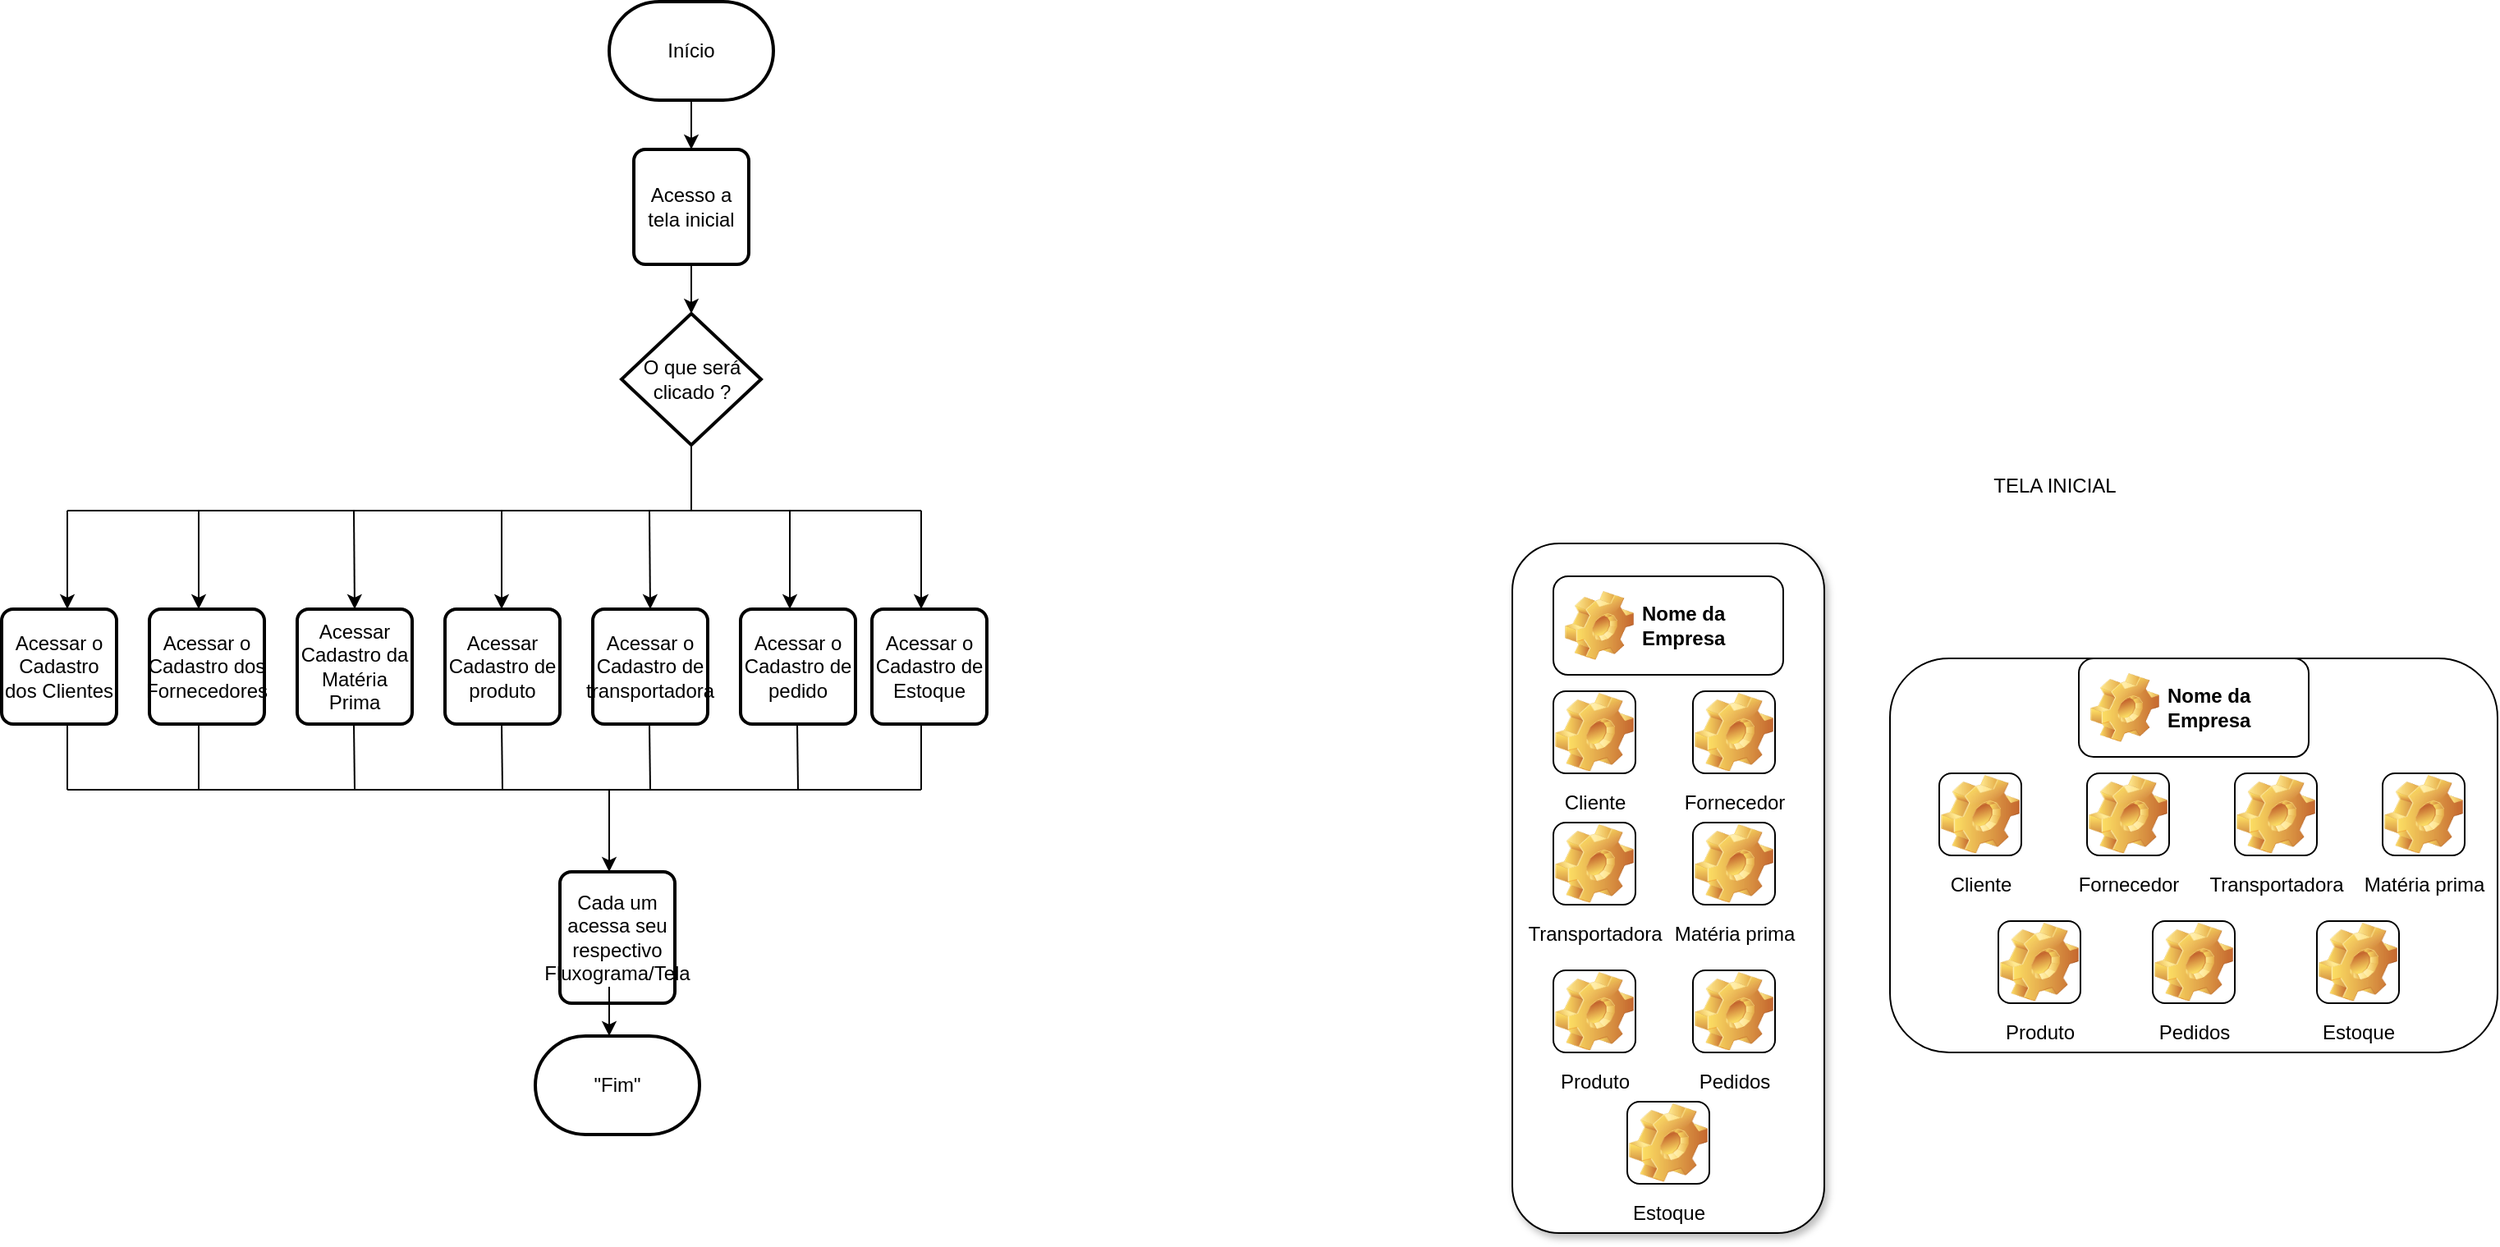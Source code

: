 <mxfile version="24.6.0" type="device" pages="14">
  <diagram id="yHnJYyxm-RpU4TL26eLH" name="Tela-Inicial">
    <mxGraphModel dx="2261" dy="782" grid="1" gridSize="10" guides="1" tooltips="1" connect="1" arrows="1" fold="1" page="1" pageScale="1" pageWidth="827" pageHeight="1169" math="0" shadow="0">
      <root>
        <mxCell id="0" />
        <mxCell id="1" parent="0" />
        <mxCell id="QkzERsMrnzPb5NldiP09-1" value="Início" style="strokeWidth=2;html=1;shape=mxgraph.flowchart.terminator;whiteSpace=wrap;" parent="1" vertex="1">
          <mxGeometry x="370" y="10" width="100" height="60" as="geometry" />
        </mxCell>
        <mxCell id="QkzERsMrnzPb5NldiP09-2" value="" style="endArrow=classic;html=1;rounded=0;" parent="1" edge="1">
          <mxGeometry width="50" height="50" relative="1" as="geometry">
            <mxPoint x="420" y="70" as="sourcePoint" />
            <mxPoint x="420" y="100" as="targetPoint" />
          </mxGeometry>
        </mxCell>
        <mxCell id="QkzERsMrnzPb5NldiP09-4" value="Acesso a tela inicial" style="rounded=1;whiteSpace=wrap;html=1;absoluteArcSize=1;arcSize=14;strokeWidth=2;" parent="1" vertex="1">
          <mxGeometry x="385" y="100" width="70" height="70" as="geometry" />
        </mxCell>
        <mxCell id="QkzERsMrnzPb5NldiP09-5" value="" style="endArrow=classic;html=1;rounded=0;" parent="1" edge="1">
          <mxGeometry width="50" height="50" relative="1" as="geometry">
            <mxPoint x="420" y="170" as="sourcePoint" />
            <mxPoint x="420" y="200" as="targetPoint" />
          </mxGeometry>
        </mxCell>
        <mxCell id="QkzERsMrnzPb5NldiP09-6" value="O que será clicado ?" style="strokeWidth=2;html=1;shape=mxgraph.flowchart.decision;whiteSpace=wrap;" parent="1" vertex="1">
          <mxGeometry x="377.5" y="200" width="85" height="80" as="geometry" />
        </mxCell>
        <mxCell id="QkzERsMrnzPb5NldiP09-7" value="" style="endArrow=none;html=1;rounded=0;" parent="1" edge="1">
          <mxGeometry width="50" height="50" relative="1" as="geometry">
            <mxPoint x="420" y="320" as="sourcePoint" />
            <mxPoint x="420" y="280" as="targetPoint" />
          </mxGeometry>
        </mxCell>
        <mxCell id="QkzERsMrnzPb5NldiP09-8" value="" style="endArrow=none;html=1;rounded=0;" parent="1" edge="1">
          <mxGeometry width="50" height="50" relative="1" as="geometry">
            <mxPoint x="40" y="320" as="sourcePoint" />
            <mxPoint x="560" y="320" as="targetPoint" />
          </mxGeometry>
        </mxCell>
        <mxCell id="QkzERsMrnzPb5NldiP09-9" value="Acessar o Cadastro dos Clientes" style="rounded=1;whiteSpace=wrap;html=1;absoluteArcSize=1;arcSize=14;strokeWidth=2;" parent="1" vertex="1">
          <mxGeometry y="380" width="70" height="70" as="geometry" />
        </mxCell>
        <mxCell id="QkzERsMrnzPb5NldiP09-10" value="" style="endArrow=classic;html=1;rounded=0;" parent="1" edge="1">
          <mxGeometry width="50" height="50" relative="1" as="geometry">
            <mxPoint x="40" y="320" as="sourcePoint" />
            <mxPoint x="40" y="380" as="targetPoint" />
          </mxGeometry>
        </mxCell>
        <mxCell id="QkzERsMrnzPb5NldiP09-11" value="" style="endArrow=classic;html=1;rounded=0;" parent="1" edge="1">
          <mxGeometry width="50" height="50" relative="1" as="geometry">
            <mxPoint x="120" y="320" as="sourcePoint" />
            <mxPoint x="120" y="380" as="targetPoint" />
          </mxGeometry>
        </mxCell>
        <mxCell id="QkzERsMrnzPb5NldiP09-12" value="Acessar o Cadastro dos Fornecedores" style="rounded=1;whiteSpace=wrap;html=1;absoluteArcSize=1;arcSize=14;strokeWidth=2;" parent="1" vertex="1">
          <mxGeometry x="90" y="380" width="70" height="70" as="geometry" />
        </mxCell>
        <mxCell id="QkzERsMrnzPb5NldiP09-13" value="" style="endArrow=classic;html=1;rounded=0;entryX=0.5;entryY=0;entryDx=0;entryDy=0;" parent="1" target="QkzERsMrnzPb5NldiP09-14" edge="1">
          <mxGeometry width="50" height="50" relative="1" as="geometry">
            <mxPoint x="214.5" y="320" as="sourcePoint" />
            <mxPoint x="215" y="370" as="targetPoint" />
          </mxGeometry>
        </mxCell>
        <mxCell id="QkzERsMrnzPb5NldiP09-14" value="Acessar Cadastro da Matéria Prima" style="rounded=1;whiteSpace=wrap;html=1;absoluteArcSize=1;arcSize=14;strokeWidth=2;" parent="1" vertex="1">
          <mxGeometry x="180" y="380" width="70" height="70" as="geometry" />
        </mxCell>
        <mxCell id="QkzERsMrnzPb5NldiP09-15" value="" style="endArrow=classic;html=1;rounded=0;" parent="1" edge="1">
          <mxGeometry width="50" height="50" relative="1" as="geometry">
            <mxPoint x="304.5" y="320" as="sourcePoint" />
            <mxPoint x="304.5" y="380" as="targetPoint" />
          </mxGeometry>
        </mxCell>
        <mxCell id="QkzERsMrnzPb5NldiP09-16" value="Acessar Cadastro de produto" style="rounded=1;whiteSpace=wrap;html=1;absoluteArcSize=1;arcSize=14;strokeWidth=2;" parent="1" vertex="1">
          <mxGeometry x="270" y="380" width="70" height="70" as="geometry" />
        </mxCell>
        <mxCell id="O5UawpkQ5tRm5fllhjm2-1" value="" style="endArrow=classic;html=1;rounded=0;entryX=0.5;entryY=0;entryDx=0;entryDy=0;" parent="1" target="O5UawpkQ5tRm5fllhjm2-3" edge="1">
          <mxGeometry width="50" height="50" relative="1" as="geometry">
            <mxPoint x="394.5" y="320" as="sourcePoint" />
            <mxPoint x="394.5" y="370" as="targetPoint" />
          </mxGeometry>
        </mxCell>
        <mxCell id="O5UawpkQ5tRm5fllhjm2-3" value="Acessar o Cadastro de transportadora" style="rounded=1;whiteSpace=wrap;html=1;absoluteArcSize=1;arcSize=14;strokeWidth=2;" parent="1" vertex="1">
          <mxGeometry x="360" y="380" width="70" height="70" as="geometry" />
        </mxCell>
        <mxCell id="O5UawpkQ5tRm5fllhjm2-4" value="" style="endArrow=classic;html=1;rounded=0;" parent="1" edge="1">
          <mxGeometry width="50" height="50" relative="1" as="geometry">
            <mxPoint x="480" y="320" as="sourcePoint" />
            <mxPoint x="480" y="380" as="targetPoint" />
          </mxGeometry>
        </mxCell>
        <mxCell id="O5UawpkQ5tRm5fllhjm2-6" value="" style="endArrow=classic;html=1;rounded=0;" parent="1" edge="1">
          <mxGeometry width="50" height="50" relative="1" as="geometry">
            <mxPoint x="560" y="320" as="sourcePoint" />
            <mxPoint x="560" y="380" as="targetPoint" />
          </mxGeometry>
        </mxCell>
        <mxCell id="O5UawpkQ5tRm5fllhjm2-9" value="Acessar o Cadastro de pedido" style="rounded=1;whiteSpace=wrap;html=1;absoluteArcSize=1;arcSize=14;strokeWidth=2;" parent="1" vertex="1">
          <mxGeometry x="450" y="380" width="70" height="70" as="geometry" />
        </mxCell>
        <mxCell id="umeCnSXfSIoD03dsgRxw-1" value="" style="endArrow=none;html=1;rounded=0;" parent="1" edge="1">
          <mxGeometry width="50" height="50" relative="1" as="geometry">
            <mxPoint x="40" y="490" as="sourcePoint" />
            <mxPoint x="40" y="450" as="targetPoint" />
          </mxGeometry>
        </mxCell>
        <mxCell id="umeCnSXfSIoD03dsgRxw-2" value="" style="endArrow=none;html=1;rounded=0;" parent="1" edge="1">
          <mxGeometry width="50" height="50" relative="1" as="geometry">
            <mxPoint x="120" y="490" as="sourcePoint" />
            <mxPoint x="120" y="450" as="targetPoint" />
          </mxGeometry>
        </mxCell>
        <mxCell id="umeCnSXfSIoD03dsgRxw-3" value="" style="endArrow=none;html=1;rounded=0;" parent="1" edge="1">
          <mxGeometry width="50" height="50" relative="1" as="geometry">
            <mxPoint x="215" y="490" as="sourcePoint" />
            <mxPoint x="214.5" y="450" as="targetPoint" />
          </mxGeometry>
        </mxCell>
        <mxCell id="umeCnSXfSIoD03dsgRxw-4" value="" style="endArrow=none;html=1;rounded=0;" parent="1" edge="1">
          <mxGeometry width="50" height="50" relative="1" as="geometry">
            <mxPoint x="305" y="490" as="sourcePoint" />
            <mxPoint x="304.5" y="450" as="targetPoint" />
          </mxGeometry>
        </mxCell>
        <mxCell id="umeCnSXfSIoD03dsgRxw-5" value="" style="endArrow=none;html=1;rounded=0;" parent="1" edge="1">
          <mxGeometry width="50" height="50" relative="1" as="geometry">
            <mxPoint x="395" y="490" as="sourcePoint" />
            <mxPoint x="394.5" y="450" as="targetPoint" />
          </mxGeometry>
        </mxCell>
        <mxCell id="umeCnSXfSIoD03dsgRxw-6" value="" style="endArrow=none;html=1;rounded=0;" parent="1" edge="1">
          <mxGeometry width="50" height="50" relative="1" as="geometry">
            <mxPoint x="485" y="490" as="sourcePoint" />
            <mxPoint x="484.5" y="450" as="targetPoint" />
          </mxGeometry>
        </mxCell>
        <mxCell id="umeCnSXfSIoD03dsgRxw-7" value="" style="endArrow=none;html=1;rounded=0;" parent="1" edge="1">
          <mxGeometry width="50" height="50" relative="1" as="geometry">
            <mxPoint x="560" y="490" as="sourcePoint" />
            <mxPoint x="560" y="450" as="targetPoint" />
          </mxGeometry>
        </mxCell>
        <mxCell id="umeCnSXfSIoD03dsgRxw-9" value="" style="endArrow=none;html=1;rounded=0;" parent="1" edge="1">
          <mxGeometry width="50" height="50" relative="1" as="geometry">
            <mxPoint x="40" y="490" as="sourcePoint" />
            <mxPoint x="560" y="490" as="targetPoint" />
          </mxGeometry>
        </mxCell>
        <mxCell id="umeCnSXfSIoD03dsgRxw-11" value="" style="endArrow=classic;html=1;rounded=0;" parent="1" edge="1">
          <mxGeometry width="50" height="50" relative="1" as="geometry">
            <mxPoint x="370" y="490" as="sourcePoint" />
            <mxPoint x="370" y="540" as="targetPoint" />
          </mxGeometry>
        </mxCell>
        <mxCell id="umeCnSXfSIoD03dsgRxw-12" value="Cada um acessa seu respectivo Fluxograma/Tela" style="rounded=1;whiteSpace=wrap;html=1;absoluteArcSize=1;arcSize=14;strokeWidth=2;" parent="1" vertex="1">
          <mxGeometry x="340" y="540" width="70" height="80" as="geometry" />
        </mxCell>
        <mxCell id="umeCnSXfSIoD03dsgRxw-13" value="" style="endArrow=classic;html=1;rounded=0;" parent="1" edge="1">
          <mxGeometry width="50" height="50" relative="1" as="geometry">
            <mxPoint x="370" y="610" as="sourcePoint" />
            <mxPoint x="370" y="640" as="targetPoint" />
          </mxGeometry>
        </mxCell>
        <mxCell id="umeCnSXfSIoD03dsgRxw-14" value="&quot;Fim&quot;" style="strokeWidth=2;html=1;shape=mxgraph.flowchart.terminator;whiteSpace=wrap;" parent="1" vertex="1">
          <mxGeometry x="325" y="640" width="100" height="60" as="geometry" />
        </mxCell>
        <mxCell id="hBwrKNYeMmNsAk4wZ5dL-1" value="" style="rounded=1;whiteSpace=wrap;html=1;strokeColor=#000000;shadow=1;glass=0;" parent="1" vertex="1">
          <mxGeometry x="920" y="340" width="190" height="420" as="geometry" />
        </mxCell>
        <mxCell id="hBwrKNYeMmNsAk4wZ5dL-2" value="Nome da Empresa " style="label;whiteSpace=wrap;html=1;image=img/clipart/Gear_128x128.png" parent="1" vertex="1">
          <mxGeometry x="945" y="360" width="140" height="60" as="geometry" />
        </mxCell>
        <mxCell id="hBwrKNYeMmNsAk4wZ5dL-3" value="Cliente" style="icon;html=1;image=img/clipart/Gear_128x128.png" parent="1" vertex="1">
          <mxGeometry x="945" y="430" width="50" height="50" as="geometry" />
        </mxCell>
        <mxCell id="hBwrKNYeMmNsAk4wZ5dL-4" value="Fornecedor" style="icon;html=1;image=img/clipart/Gear_128x128.png" parent="1" vertex="1">
          <mxGeometry x="1030" y="430" width="50" height="50" as="geometry" />
        </mxCell>
        <mxCell id="hBwrKNYeMmNsAk4wZ5dL-5" value="Transportadora" style="icon;html=1;image=img/clipart/Gear_128x128.png" parent="1" vertex="1">
          <mxGeometry x="945" y="510" width="50" height="50" as="geometry" />
        </mxCell>
        <mxCell id="hBwrKNYeMmNsAk4wZ5dL-6" value="Matéria prima" style="icon;html=1;image=img/clipart/Gear_128x128.png" parent="1" vertex="1">
          <mxGeometry x="1030" y="510" width="50" height="50" as="geometry" />
        </mxCell>
        <mxCell id="hBwrKNYeMmNsAk4wZ5dL-9" value="Produto" style="icon;html=1;image=img/clipart/Gear_128x128.png" parent="1" vertex="1">
          <mxGeometry x="945" y="600" width="50" height="50" as="geometry" />
        </mxCell>
        <mxCell id="hBwrKNYeMmNsAk4wZ5dL-10" value="Pedidos" style="icon;html=1;image=img/clipart/Gear_128x128.png" parent="1" vertex="1">
          <mxGeometry x="1030" y="600" width="50" height="50" as="geometry" />
        </mxCell>
        <mxCell id="hBwrKNYeMmNsAk4wZ5dL-11" value="" style="rounded=1;whiteSpace=wrap;html=1;" parent="1" vertex="1">
          <mxGeometry x="1150" y="410" width="370" height="240" as="geometry" />
        </mxCell>
        <mxCell id="hBwrKNYeMmNsAk4wZ5dL-12" value="Nome da Empresa " style="label;whiteSpace=wrap;html=1;image=img/clipart/Gear_128x128.png" parent="1" vertex="1">
          <mxGeometry x="1265" y="410" width="140" height="60" as="geometry" />
        </mxCell>
        <mxCell id="hBwrKNYeMmNsAk4wZ5dL-13" value="Cliente" style="icon;html=1;image=img/clipart/Gear_128x128.png" parent="1" vertex="1">
          <mxGeometry x="1180" y="480" width="50" height="50" as="geometry" />
        </mxCell>
        <mxCell id="hBwrKNYeMmNsAk4wZ5dL-14" value="Fornecedor" style="icon;html=1;image=img/clipart/Gear_128x128.png" parent="1" vertex="1">
          <mxGeometry x="1270" y="480" width="50" height="50" as="geometry" />
        </mxCell>
        <mxCell id="hBwrKNYeMmNsAk4wZ5dL-15" value="Transportadora" style="icon;html=1;image=img/clipart/Gear_128x128.png" parent="1" vertex="1">
          <mxGeometry x="1360" y="480" width="50" height="50" as="geometry" />
        </mxCell>
        <mxCell id="hBwrKNYeMmNsAk4wZ5dL-16" value="Matéria prima" style="icon;html=1;image=img/clipart/Gear_128x128.png" parent="1" vertex="1">
          <mxGeometry x="1450" y="480" width="50" height="50" as="geometry" />
        </mxCell>
        <mxCell id="hBwrKNYeMmNsAk4wZ5dL-19" value="Produto" style="icon;html=1;image=img/clipart/Gear_128x128.png" parent="1" vertex="1">
          <mxGeometry x="1216" y="570" width="50" height="50" as="geometry" />
        </mxCell>
        <mxCell id="hBwrKNYeMmNsAk4wZ5dL-20" value="Pedidos" style="icon;html=1;image=img/clipart/Gear_128x128.png" parent="1" vertex="1">
          <mxGeometry x="1310" y="570" width="50" height="50" as="geometry" />
        </mxCell>
        <mxCell id="hBwrKNYeMmNsAk4wZ5dL-21" value="TELA INICIAL" style="text;html=1;align=center;verticalAlign=middle;resizable=0;points=[];autosize=1;strokeColor=none;fillColor=none;" parent="1" vertex="1">
          <mxGeometry x="1200" y="290" width="100" height="30" as="geometry" />
        </mxCell>
        <mxCell id="Ty5kn7rgPJDsToBue1WB-1" value="Estoque" style="icon;html=1;image=img/clipart/Gear_128x128.png" parent="1" vertex="1">
          <mxGeometry x="990" y="680" width="50" height="50" as="geometry" />
        </mxCell>
        <mxCell id="Ty5kn7rgPJDsToBue1WB-2" value="Estoque" style="icon;html=1;image=img/clipart/Gear_128x128.png" parent="1" vertex="1">
          <mxGeometry x="1410" y="570" width="50" height="50" as="geometry" />
        </mxCell>
        <mxCell id="Ty5kn7rgPJDsToBue1WB-3" value="Acessar o Cadastro de Estoque" style="rounded=1;whiteSpace=wrap;html=1;absoluteArcSize=1;arcSize=14;strokeWidth=2;" parent="1" vertex="1">
          <mxGeometry x="530" y="380" width="70" height="70" as="geometry" />
        </mxCell>
      </root>
    </mxGraphModel>
  </diagram>
  <diagram id="RlcTNFzHX9zAnHr9oqyw" name="Cadastro-de-Cliente">
    <mxGraphModel dx="2261" dy="782" grid="1" gridSize="10" guides="1" tooltips="1" connect="1" arrows="1" fold="1" page="1" pageScale="1" pageWidth="827" pageHeight="1169" math="0" shadow="0">
      <root>
        <mxCell id="0" />
        <mxCell id="1" parent="0" />
        <mxCell id="bzw6ICK5HjSpVlUr4ZKX-1" value="Início" style="strokeWidth=2;html=1;shape=mxgraph.flowchart.terminator;whiteSpace=wrap;" parent="1" vertex="1">
          <mxGeometry x="364" y="10" width="100" height="60" as="geometry" />
        </mxCell>
        <mxCell id="bzw6ICK5HjSpVlUr4ZKX-3" value="" style="endArrow=classic;html=1;rounded=0;" parent="1" edge="1">
          <mxGeometry width="50" height="50" relative="1" as="geometry">
            <mxPoint x="414" y="70" as="sourcePoint" />
            <mxPoint x="414" y="110" as="targetPoint" />
          </mxGeometry>
        </mxCell>
        <mxCell id="bzw6ICK5HjSpVlUr4ZKX-14" value="Insere um dado de busca do cadastro" style="shape=parallelogram;html=1;strokeWidth=2;perimeter=parallelogramPerimeter;whiteSpace=wrap;rounded=1;arcSize=12;size=0.23;" parent="1" vertex="1">
          <mxGeometry x="246.5" y="497.5" width="100" height="60" as="geometry" />
        </mxCell>
        <mxCell id="bzw6ICK5HjSpVlUr4ZKX-15" value="" style="endArrow=classic;html=1;rounded=0;" parent="1" source="bzw6ICK5HjSpVlUr4ZKX-14" edge="1">
          <mxGeometry width="50" height="50" relative="1" as="geometry">
            <mxPoint x="296.5" y="557.5" as="sourcePoint" />
            <mxPoint x="296.5" y="587.5" as="targetPoint" />
          </mxGeometry>
        </mxCell>
        <mxCell id="bzw6ICK5HjSpVlUr4ZKX-16" value="O dado foi encontrado ?" style="strokeWidth=2;html=1;shape=mxgraph.flowchart.decision;whiteSpace=wrap;" parent="1" vertex="1">
          <mxGeometry x="251.5" y="587.5" width="90" height="80" as="geometry" />
        </mxCell>
        <mxCell id="bzw6ICK5HjSpVlUr4ZKX-17" value="Sim" style="endArrow=classic;html=1;rounded=0;" parent="1" edge="1">
          <mxGeometry width="50" height="50" relative="1" as="geometry">
            <mxPoint x="296.5" y="667.5" as="sourcePoint" />
            <mxPoint x="296.5" y="707.5" as="targetPoint" />
          </mxGeometry>
        </mxCell>
        <mxCell id="bzw6ICK5HjSpVlUr4ZKX-18" value="Não" style="endArrow=classic;html=1;rounded=0;" parent="1" edge="1">
          <mxGeometry width="50" height="50" relative="1" as="geometry">
            <mxPoint x="251.5" y="627" as="sourcePoint" />
            <mxPoint x="191.5" y="627" as="targetPoint" />
          </mxGeometry>
        </mxCell>
        <mxCell id="bzw6ICK5HjSpVlUr4ZKX-19" value="Quer criar um cadastro ?" style="strokeWidth=2;html=1;shape=mxgraph.flowchart.decision;whiteSpace=wrap;" parent="1" vertex="1">
          <mxGeometry x="116.5" y="590" width="80" height="75" as="geometry" />
        </mxCell>
        <mxCell id="bzw6ICK5HjSpVlUr4ZKX-23" value="Não" style="endArrow=none;html=1;rounded=0;" parent="1" edge="1">
          <mxGeometry width="50" height="50" relative="1" as="geometry">
            <mxPoint x="176.5" y="607.5" as="sourcePoint" />
            <mxPoint x="176.5" y="507.5" as="targetPoint" />
          </mxGeometry>
        </mxCell>
        <mxCell id="bzw6ICK5HjSpVlUr4ZKX-24" value="" style="endArrow=classic;html=1;rounded=0;" parent="1" edge="1">
          <mxGeometry width="50" height="50" relative="1" as="geometry">
            <mxPoint x="176.5" y="507.5" as="sourcePoint" />
            <mxPoint x="256.5" y="507.5" as="targetPoint" />
          </mxGeometry>
        </mxCell>
        <mxCell id="bzw6ICK5HjSpVlUr4ZKX-25" value="Insere a nova alteração&amp;nbsp; no campo certo" style="rounded=1;whiteSpace=wrap;html=1;absoluteArcSize=1;arcSize=14;strokeWidth=2;" parent="1" vertex="1">
          <mxGeometry x="160.5" y="1186.25" width="70" height="70" as="geometry" />
        </mxCell>
        <mxCell id="bzw6ICK5HjSpVlUr4ZKX-26" value="" style="endArrow=classic;html=1;rounded=0;" parent="1" edge="1">
          <mxGeometry width="50" height="50" relative="1" as="geometry">
            <mxPoint x="196.5" y="1256.25" as="sourcePoint" />
            <mxPoint x="196.5" y="1296.25" as="targetPoint" />
          </mxGeometry>
        </mxCell>
        <mxCell id="bzw6ICK5HjSpVlUr4ZKX-29" value="A informação é válida ?" style="strokeWidth=2;html=1;shape=mxgraph.flowchart.decision;whiteSpace=wrap;" parent="1" vertex="1">
          <mxGeometry x="154" y="1296.25" width="85" height="80" as="geometry" />
        </mxCell>
        <mxCell id="bzw6ICK5HjSpVlUr4ZKX-31" value="Não" style="endArrow=classic;html=1;rounded=0;" parent="1" edge="1">
          <mxGeometry width="50" height="50" relative="1" as="geometry">
            <mxPoint x="151.5" y="1335.75" as="sourcePoint" />
            <mxPoint x="76.5" y="1336.25" as="targetPoint" />
          </mxGeometry>
        </mxCell>
        <mxCell id="bzw6ICK5HjSpVlUr4ZKX-32" value="A informação é inválida" style="rounded=1;whiteSpace=wrap;html=1;absoluteArcSize=1;arcSize=14;strokeWidth=2;" parent="1" vertex="1">
          <mxGeometry x="6.5" y="1301.25" width="70" height="70" as="geometry" />
        </mxCell>
        <mxCell id="bzw6ICK5HjSpVlUr4ZKX-33" value="&quot;Informação inválida, tente novamente&quot;" style="shape=parallelogram;html=1;strokeWidth=2;perimeter=parallelogramPerimeter;whiteSpace=wrap;rounded=1;arcSize=12;size=0.23;" parent="1" vertex="1">
          <mxGeometry x="-133.5" y="1311.25" width="100" height="60" as="geometry" />
        </mxCell>
        <mxCell id="bzw6ICK5HjSpVlUr4ZKX-34" value="" style="endArrow=classic;html=1;rounded=0;" parent="1" target="bzw6ICK5HjSpVlUr4ZKX-33" edge="1">
          <mxGeometry width="50" height="50" relative="1" as="geometry">
            <mxPoint x="6.5" y="1336.25" as="sourcePoint" />
            <mxPoint x="56.5" y="1286.25" as="targetPoint" />
          </mxGeometry>
        </mxCell>
        <mxCell id="bzw6ICK5HjSpVlUr4ZKX-35" value="" style="endArrow=none;html=1;rounded=0;" parent="1" edge="1">
          <mxGeometry width="50" height="50" relative="1" as="geometry">
            <mxPoint x="-83.5" y="1306.25" as="sourcePoint" />
            <mxPoint x="-83.5" y="1226.25" as="targetPoint" />
          </mxGeometry>
        </mxCell>
        <mxCell id="bzw6ICK5HjSpVlUr4ZKX-36" value="" style="endArrow=classic;html=1;rounded=0;" parent="1" edge="1">
          <mxGeometry width="50" height="50" relative="1" as="geometry">
            <mxPoint x="-83.5" y="1226.25" as="sourcePoint" />
            <mxPoint x="156.5" y="1226.25" as="targetPoint" />
          </mxGeometry>
        </mxCell>
        <mxCell id="bzw6ICK5HjSpVlUr4ZKX-37" value="Sim" style="endArrow=classic;html=1;rounded=0;" parent="1" edge="1">
          <mxGeometry width="50" height="50" relative="1" as="geometry">
            <mxPoint x="196.5" y="1376.25" as="sourcePoint" />
            <mxPoint x="196.5" y="1406.25" as="targetPoint" />
          </mxGeometry>
        </mxCell>
        <mxCell id="bzw6ICK5HjSpVlUr4ZKX-38" value="Deseja salvar as alterações ?" style="strokeWidth=2;html=1;shape=mxgraph.flowchart.decision;whiteSpace=wrap;" parent="1" vertex="1">
          <mxGeometry x="154" y="1406.25" width="85" height="80" as="geometry" />
        </mxCell>
        <mxCell id="bzw6ICK5HjSpVlUr4ZKX-47" value="Sim" style="endArrow=classic;html=1;rounded=0;" parent="1" edge="1">
          <mxGeometry width="50" height="50" relative="1" as="geometry">
            <mxPoint x="196.5" y="1486.25" as="sourcePoint" />
            <mxPoint x="196.5" y="1526.25" as="targetPoint" />
          </mxGeometry>
        </mxCell>
        <mxCell id="bzw6ICK5HjSpVlUr4ZKX-48" value="Salva as alterações no sistema" style="rounded=1;whiteSpace=wrap;html=1;absoluteArcSize=1;arcSize=14;strokeWidth=2;" parent="1" vertex="1">
          <mxGeometry x="161.5" y="1526.25" width="73" height="70" as="geometry" />
        </mxCell>
        <mxCell id="bzw6ICK5HjSpVlUr4ZKX-49" value="" style="endArrow=classic;html=1;rounded=0;" parent="1" edge="1">
          <mxGeometry width="50" height="50" relative="1" as="geometry">
            <mxPoint x="196.5" y="1596.25" as="sourcePoint" />
            <mxPoint x="196.5" y="1626.25" as="targetPoint" />
          </mxGeometry>
        </mxCell>
        <mxCell id="bzw6ICK5HjSpVlUr4ZKX-50" value="&quot;As informações foram salvas com sucesso&quot;" style="shape=parallelogram;html=1;strokeWidth=2;perimeter=parallelogramPerimeter;whiteSpace=wrap;rounded=1;arcSize=12;size=0.23;" parent="1" vertex="1">
          <mxGeometry x="141.5" y="1626.25" width="110" height="60" as="geometry" />
        </mxCell>
        <mxCell id="bzw6ICK5HjSpVlUr4ZKX-78" value="Tem certeza que quer Apagar ?" style="strokeWidth=2;html=1;shape=mxgraph.flowchart.decision;whiteSpace=wrap;" parent="1" vertex="1">
          <mxGeometry x="360" y="1210" width="81.5" height="80" as="geometry" />
        </mxCell>
        <mxCell id="bzw6ICK5HjSpVlUr4ZKX-82" value="Sim" style="endArrow=classic;html=1;rounded=0;" parent="1" edge="1">
          <mxGeometry width="50" height="50" relative="1" as="geometry">
            <mxPoint x="400.25" y="1286.25" as="sourcePoint" />
            <mxPoint x="400.25" y="1336.25" as="targetPoint" />
          </mxGeometry>
        </mxCell>
        <mxCell id="bzw6ICK5HjSpVlUr4ZKX-83" value="Apagar o Cadastro" style="rounded=1;whiteSpace=wrap;html=1;absoluteArcSize=1;arcSize=14;strokeWidth=2;" parent="1" vertex="1">
          <mxGeometry x="365.75" y="1336.25" width="70" height="70" as="geometry" />
        </mxCell>
        <mxCell id="r8LALtzMWgj1NBYQomBI-4" value="Mostra a lista dos clientes com esse dado ou similar" style="rounded=1;whiteSpace=wrap;html=1;absoluteArcSize=1;arcSize=14;strokeWidth=2;" parent="1" vertex="1">
          <mxGeometry x="261.5" y="707.5" width="70" height="70" as="geometry" />
        </mxCell>
        <mxCell id="r8LALtzMWgj1NBYQomBI-5" value="" style="endArrow=classic;html=1;rounded=0;" parent="1" edge="1">
          <mxGeometry width="50" height="50" relative="1" as="geometry">
            <mxPoint x="296.5" y="777.5" as="sourcePoint" />
            <mxPoint x="296.5" y="807.5" as="targetPoint" />
          </mxGeometry>
        </mxCell>
        <mxCell id="r8LALtzMWgj1NBYQomBI-6" value="O usuário clica nos &quot;...&quot;&amp;nbsp;" style="shape=parallelogram;html=1;strokeWidth=2;perimeter=parallelogramPerimeter;whiteSpace=wrap;rounded=1;arcSize=12;size=0.23;" parent="1" vertex="1">
          <mxGeometry x="246.5" y="807.5" width="100" height="60" as="geometry" />
        </mxCell>
        <mxCell id="r8LALtzMWgj1NBYQomBI-7" value="" style="endArrow=classic;html=1;rounded=0;" parent="1" edge="1">
          <mxGeometry width="50" height="50" relative="1" as="geometry">
            <mxPoint x="296.5" y="867.5" as="sourcePoint" />
            <mxPoint x="296.5" y="897.5" as="targetPoint" />
          </mxGeometry>
        </mxCell>
        <mxCell id="r8LALtzMWgj1NBYQomBI-23" value="Quer fazer mais alguma coisa ?" style="strokeWidth=2;html=1;shape=mxgraph.flowchart.decision;whiteSpace=wrap;" parent="1" vertex="1">
          <mxGeometry x="159.5" y="1716.25" width="72" height="70" as="geometry" />
        </mxCell>
        <mxCell id="r8LALtzMWgj1NBYQomBI-24" value="" style="endArrow=classic;html=1;rounded=0;entryX=0.5;entryY=0;entryDx=0;entryDy=0;entryPerimeter=0;" parent="1" target="r8LALtzMWgj1NBYQomBI-23" edge="1">
          <mxGeometry width="50" height="50" relative="1" as="geometry">
            <mxPoint x="196.5" y="1686.25" as="sourcePoint" />
            <mxPoint x="246.5" y="1636.25" as="targetPoint" />
          </mxGeometry>
        </mxCell>
        <mxCell id="efZHiWyzaOCc-TZr35Eh-16" value="Abre a tela de registros de cliente" style="rounded=1;whiteSpace=wrap;html=1;absoluteArcSize=1;arcSize=14;strokeWidth=2;" parent="1" vertex="1">
          <mxGeometry x="379" y="110" width="70" height="70" as="geometry" />
        </mxCell>
        <mxCell id="efZHiWyzaOCc-TZr35Eh-17" value="" style="endArrow=classic;html=1;rounded=0;" parent="1" edge="1">
          <mxGeometry width="50" height="50" relative="1" as="geometry">
            <mxPoint x="414" y="180" as="sourcePoint" />
            <mxPoint x="414" y="230" as="targetPoint" />
          </mxGeometry>
        </mxCell>
        <mxCell id="efZHiWyzaOCc-TZr35Eh-19" value="O que será clicado ?" style="strokeWidth=2;html=1;shape=mxgraph.flowchart.decision;whiteSpace=wrap;" parent="1" vertex="1">
          <mxGeometry x="257.5" y="903.75" width="79" height="70" as="geometry" />
        </mxCell>
        <mxCell id="efZHiWyzaOCc-TZr35Eh-20" value="" style="endArrow=none;html=1;rounded=0;" parent="1" edge="1">
          <mxGeometry width="50" height="50" relative="1" as="geometry">
            <mxPoint x="297" y="1033.75" as="sourcePoint" />
            <mxPoint x="297" y="973.75" as="targetPoint" />
          </mxGeometry>
        </mxCell>
        <mxCell id="efZHiWyzaOCc-TZr35Eh-21" value="" style="endArrow=none;html=1;rounded=0;" parent="1" edge="1">
          <mxGeometry width="50" height="50" relative="1" as="geometry">
            <mxPoint x="190" y="1036.25" as="sourcePoint" />
            <mxPoint x="403" y="1034.25" as="targetPoint" />
          </mxGeometry>
        </mxCell>
        <mxCell id="efZHiWyzaOCc-TZr35Eh-22" value="O que será executado ?" style="strokeWidth=2;html=1;shape=mxgraph.flowchart.decision;whiteSpace=wrap;" parent="1" vertex="1">
          <mxGeometry x="379" y="230" width="70" height="70" as="geometry" />
        </mxCell>
        <mxCell id="efZHiWyzaOCc-TZr35Eh-23" value="" style="endArrow=none;html=1;rounded=0;" parent="1" edge="1">
          <mxGeometry width="50" height="50" relative="1" as="geometry">
            <mxPoint x="414" y="360" as="sourcePoint" />
            <mxPoint x="414" y="300" as="targetPoint" />
          </mxGeometry>
        </mxCell>
        <mxCell id="efZHiWyzaOCc-TZr35Eh-24" value="" style="endArrow=none;html=1;rounded=0;" parent="1" edge="1">
          <mxGeometry width="50" height="50" relative="1" as="geometry">
            <mxPoint x="354" y="360" as="sourcePoint" />
            <mxPoint x="474" y="360" as="targetPoint" />
          </mxGeometry>
        </mxCell>
        <mxCell id="efZHiWyzaOCc-TZr35Eh-25" value="" style="endArrow=none;html=1;rounded=0;" parent="1" edge="1">
          <mxGeometry width="50" height="50" relative="1" as="geometry">
            <mxPoint x="470" y="360" as="sourcePoint" />
            <mxPoint x="530" y="360" as="targetPoint" />
          </mxGeometry>
        </mxCell>
        <mxCell id="efZHiWyzaOCc-TZr35Eh-26" value="" style="endArrow=classic;html=1;rounded=0;" parent="1" edge="1">
          <mxGeometry width="50" height="50" relative="1" as="geometry">
            <mxPoint x="530" y="360" as="sourcePoint" />
            <mxPoint x="530" y="400" as="targetPoint" />
          </mxGeometry>
        </mxCell>
        <mxCell id="efZHiWyzaOCc-TZr35Eh-27" value="Novo Cadastro de Cliente" style="rounded=1;whiteSpace=wrap;html=1;absoluteArcSize=1;arcSize=14;strokeWidth=2;" parent="1" vertex="1">
          <mxGeometry x="500" y="400" width="70" height="70" as="geometry" />
        </mxCell>
        <mxCell id="efZHiWyzaOCc-TZr35Eh-28" value="" style="endArrow=none;html=1;rounded=0;" parent="1" edge="1">
          <mxGeometry width="50" height="50" relative="1" as="geometry">
            <mxPoint x="300" y="360" as="sourcePoint" />
            <mxPoint x="364" y="360" as="targetPoint" />
          </mxGeometry>
        </mxCell>
        <mxCell id="efZHiWyzaOCc-TZr35Eh-29" value="" style="endArrow=classic;html=1;rounded=0;" parent="1" edge="1">
          <mxGeometry width="50" height="50" relative="1" as="geometry">
            <mxPoint x="300" y="360" as="sourcePoint" />
            <mxPoint x="300" y="390" as="targetPoint" />
          </mxGeometry>
        </mxCell>
        <mxCell id="efZHiWyzaOCc-TZr35Eh-30" value="Abre a pesquisa de clientes" style="rounded=1;whiteSpace=wrap;html=1;absoluteArcSize=1;arcSize=14;strokeWidth=2;" parent="1" vertex="1">
          <mxGeometry x="266.5" y="390" width="70" height="65" as="geometry" />
        </mxCell>
        <mxCell id="efZHiWyzaOCc-TZr35Eh-31" value="" style="endArrow=classic;html=1;rounded=0;" parent="1" edge="1">
          <mxGeometry width="50" height="50" relative="1" as="geometry">
            <mxPoint x="302.5" y="455" as="sourcePoint" />
            <mxPoint x="302.5" y="495" as="targetPoint" />
          </mxGeometry>
        </mxCell>
        <mxCell id="efZHiWyzaOCc-TZr35Eh-32" value="" style="endArrow=classic;html=1;rounded=0;" parent="1" edge="1">
          <mxGeometry width="50" height="50" relative="1" as="geometry">
            <mxPoint x="190" y="1036.25" as="sourcePoint" />
            <mxPoint x="190" y="1086.25" as="targetPoint" />
          </mxGeometry>
        </mxCell>
        <mxCell id="efZHiWyzaOCc-TZr35Eh-33" value="Alterar Informações" style="rounded=1;whiteSpace=wrap;html=1;absoluteArcSize=1;arcSize=14;strokeWidth=2;" parent="1" vertex="1">
          <mxGeometry x="150" y="1086.25" width="70" height="70" as="geometry" />
        </mxCell>
        <mxCell id="efZHiWyzaOCc-TZr35Eh-34" value="" style="endArrow=classic;html=1;rounded=0;" parent="1" edge="1">
          <mxGeometry width="50" height="50" relative="1" as="geometry">
            <mxPoint x="190" y="1156.25" as="sourcePoint" />
            <mxPoint x="190" y="1186.25" as="targetPoint" />
          </mxGeometry>
        </mxCell>
        <mxCell id="efZHiWyzaOCc-TZr35Eh-35" value="" style="endArrow=none;html=1;rounded=0;" parent="1" edge="1">
          <mxGeometry width="50" height="50" relative="1" as="geometry">
            <mxPoint x="240" y="1446.25" as="sourcePoint" />
            <mxPoint x="280" y="1446.25" as="targetPoint" />
          </mxGeometry>
        </mxCell>
        <mxCell id="efZHiWyzaOCc-TZr35Eh-36" value="Não" style="endArrow=classic;html=1;rounded=0;" parent="1" edge="1">
          <mxGeometry width="50" height="50" relative="1" as="geometry">
            <mxPoint x="280" y="1446.25" as="sourcePoint" />
            <mxPoint x="280" y="976.25" as="targetPoint" />
          </mxGeometry>
        </mxCell>
        <mxCell id="efZHiWyzaOCc-TZr35Eh-37" value="" style="endArrow=none;html=1;rounded=0;" parent="1" edge="1">
          <mxGeometry width="50" height="50" relative="1" as="geometry">
            <mxPoint x="156" y="590" as="sourcePoint" />
            <mxPoint x="156" y="340" as="targetPoint" />
          </mxGeometry>
        </mxCell>
        <mxCell id="efZHiWyzaOCc-TZr35Eh-39" value="Sim" style="endArrow=none;html=1;rounded=0;" parent="1" edge="1">
          <mxGeometry width="50" height="50" relative="1" as="geometry">
            <mxPoint x="154" y="339.5" as="sourcePoint" />
            <mxPoint x="510" y="340" as="targetPoint" />
          </mxGeometry>
        </mxCell>
        <mxCell id="efZHiWyzaOCc-TZr35Eh-40" value="" style="endArrow=classic;html=1;rounded=0;entryX=0.157;entryY=-0.043;entryDx=0;entryDy=0;entryPerimeter=0;" parent="1" target="efZHiWyzaOCc-TZr35Eh-27" edge="1">
          <mxGeometry width="50" height="50" relative="1" as="geometry">
            <mxPoint x="510" y="340" as="sourcePoint" />
            <mxPoint x="560" y="290" as="targetPoint" />
          </mxGeometry>
        </mxCell>
        <mxCell id="efZHiWyzaOCc-TZr35Eh-41" value="Não" style="endArrow=classic;html=1;rounded=0;" parent="1" edge="1">
          <mxGeometry width="50" height="50" relative="1" as="geometry">
            <mxPoint x="195" y="1786.25" as="sourcePoint" />
            <mxPoint x="195" y="1836.25" as="targetPoint" />
          </mxGeometry>
        </mxCell>
        <mxCell id="efZHiWyzaOCc-TZr35Eh-42" value="Fim" style="strokeWidth=2;html=1;shape=mxgraph.flowchart.terminator;whiteSpace=wrap;" parent="1" vertex="1">
          <mxGeometry x="157" y="1836.25" width="77" height="50" as="geometry" />
        </mxCell>
        <mxCell id="efZHiWyzaOCc-TZr35Eh-43" value="" style="endArrow=classic;html=1;rounded=0;" parent="1" edge="1">
          <mxGeometry width="50" height="50" relative="1" as="geometry">
            <mxPoint x="400" y="1036.25" as="sourcePoint" />
            <mxPoint x="400" y="1086.25" as="targetPoint" />
          </mxGeometry>
        </mxCell>
        <mxCell id="efZHiWyzaOCc-TZr35Eh-45" value="Apagar o cadastro" style="rounded=1;whiteSpace=wrap;html=1;absoluteArcSize=1;arcSize=14;strokeWidth=2;" parent="1" vertex="1">
          <mxGeometry x="365.75" y="1086.25" width="70" height="70" as="geometry" />
        </mxCell>
        <mxCell id="efZHiWyzaOCc-TZr35Eh-46" value="" style="endArrow=classic;html=1;rounded=0;entryX=0.5;entryY=0;entryDx=0;entryDy=0;entryPerimeter=0;" parent="1" edge="1">
          <mxGeometry width="50" height="50" relative="1" as="geometry">
            <mxPoint x="400" y="1156.25" as="sourcePoint" />
            <mxPoint x="400.75" y="1206.25" as="targetPoint" />
          </mxGeometry>
        </mxCell>
        <mxCell id="efZHiWyzaOCc-TZr35Eh-47" value="Deseja fazer mais alguma coisa ?" style="strokeWidth=2;html=1;shape=mxgraph.flowchart.decision;whiteSpace=wrap;" parent="1" vertex="1">
          <mxGeometry x="365.75" y="1436.25" width="70" height="70" as="geometry" />
        </mxCell>
        <mxCell id="efZHiWyzaOCc-TZr35Eh-48" value="" style="endArrow=classic;html=1;rounded=0;" parent="1" edge="1">
          <mxGeometry width="50" height="50" relative="1" as="geometry">
            <mxPoint x="400" y="1406.25" as="sourcePoint" />
            <mxPoint x="400" y="1436.25" as="targetPoint" />
          </mxGeometry>
        </mxCell>
        <mxCell id="efZHiWyzaOCc-TZr35Eh-49" value="" style="endArrow=none;html=1;rounded=0;" parent="1" edge="1">
          <mxGeometry width="50" height="50" relative="1" as="geometry">
            <mxPoint x="305.75" y="1470.75" as="sourcePoint" />
            <mxPoint x="365.75" y="1470.75" as="targetPoint" />
          </mxGeometry>
        </mxCell>
        <mxCell id="efZHiWyzaOCc-TZr35Eh-50" value="Sim" style="endArrow=classic;html=1;rounded=0;" parent="1" edge="1">
          <mxGeometry width="50" height="50" relative="1" as="geometry">
            <mxPoint x="310" y="1476.25" as="sourcePoint" />
            <mxPoint x="310" y="976.25" as="targetPoint" />
          </mxGeometry>
        </mxCell>
        <mxCell id="efZHiWyzaOCc-TZr35Eh-51" value="Não" style="endArrow=none;html=1;rounded=0;" parent="1" edge="1">
          <mxGeometry width="50" height="50" relative="1" as="geometry">
            <mxPoint x="400" y="1856.25" as="sourcePoint" />
            <mxPoint x="400" y="1506.25" as="targetPoint" />
          </mxGeometry>
        </mxCell>
        <mxCell id="efZHiWyzaOCc-TZr35Eh-52" value="" style="endArrow=classic;html=1;rounded=0;" parent="1" edge="1">
          <mxGeometry width="50" height="50" relative="1" as="geometry">
            <mxPoint x="400" y="1856.25" as="sourcePoint" />
            <mxPoint x="250" y="1856.25" as="targetPoint" />
          </mxGeometry>
        </mxCell>
        <mxCell id="efZHiWyzaOCc-TZr35Eh-53" value="Insere Nome" style="shape=parallelogram;html=1;strokeWidth=2;perimeter=parallelogramPerimeter;whiteSpace=wrap;rounded=1;arcSize=12;size=0.23;" parent="1" vertex="1">
          <mxGeometry x="490" y="515" width="100" height="60" as="geometry" />
        </mxCell>
        <mxCell id="efZHiWyzaOCc-TZr35Eh-54" value="" style="endArrow=classic;html=1;rounded=0;" parent="1" edge="1">
          <mxGeometry width="50" height="50" relative="1" as="geometry">
            <mxPoint x="535.5" y="580" as="sourcePoint" />
            <mxPoint x="535.5" y="610" as="targetPoint" />
          </mxGeometry>
        </mxCell>
        <mxCell id="efZHiWyzaOCc-TZr35Eh-55" value="Insere o Telefone" style="shape=parallelogram;html=1;strokeWidth=2;perimeter=parallelogramPerimeter;whiteSpace=wrap;rounded=1;arcSize=12;size=0.23;" parent="1" vertex="1">
          <mxGeometry x="483.5" y="610" width="100" height="60" as="geometry" />
        </mxCell>
        <mxCell id="efZHiWyzaOCc-TZr35Eh-56" value="" style="endArrow=classic;html=1;rounded=0;" parent="1" edge="1">
          <mxGeometry width="50" height="50" relative="1" as="geometry">
            <mxPoint x="535.5" y="670" as="sourcePoint" />
            <mxPoint x="535.5" y="710" as="targetPoint" />
          </mxGeometry>
        </mxCell>
        <mxCell id="efZHiWyzaOCc-TZr35Eh-57" value="Insere o e-mail" style="shape=parallelogram;html=1;strokeWidth=2;perimeter=parallelogramPerimeter;whiteSpace=wrap;rounded=1;arcSize=12;size=0.23;" parent="1" vertex="1">
          <mxGeometry x="483.5" y="710" width="100" height="60" as="geometry" />
        </mxCell>
        <mxCell id="efZHiWyzaOCc-TZr35Eh-58" value="" style="endArrow=classic;html=1;rounded=0;" parent="1" edge="1">
          <mxGeometry width="50" height="50" relative="1" as="geometry">
            <mxPoint x="535.5" y="770" as="sourcePoint" />
            <mxPoint x="535.5" y="810" as="targetPoint" />
          </mxGeometry>
        </mxCell>
        <mxCell id="efZHiWyzaOCc-TZr35Eh-59" value="As informações são válidas ?" style="strokeWidth=2;html=1;shape=mxgraph.flowchart.decision;whiteSpace=wrap;" parent="1" vertex="1">
          <mxGeometry x="501.5" y="810" width="70" height="70" as="geometry" />
        </mxCell>
        <mxCell id="efZHiWyzaOCc-TZr35Eh-61" value="Sim" style="endArrow=classic;html=1;rounded=0;" parent="1" edge="1">
          <mxGeometry width="50" height="50" relative="1" as="geometry">
            <mxPoint x="535.5" y="880" as="sourcePoint" />
            <mxPoint x="535.5" y="920" as="targetPoint" />
          </mxGeometry>
        </mxCell>
        <mxCell id="efZHiWyzaOCc-TZr35Eh-62" value="Salva no Banco de dados" style="rounded=1;whiteSpace=wrap;html=1;absoluteArcSize=1;arcSize=14;strokeWidth=2;" parent="1" vertex="1">
          <mxGeometry x="505" y="1130" width="70" height="70" as="geometry" />
        </mxCell>
        <mxCell id="efZHiWyzaOCc-TZr35Eh-63" value="" style="endArrow=classic;html=1;rounded=0;" parent="1" edge="1">
          <mxGeometry width="50" height="50" relative="1" as="geometry">
            <mxPoint x="539" y="1200" as="sourcePoint" />
            <mxPoint x="539" y="1240" as="targetPoint" />
          </mxGeometry>
        </mxCell>
        <mxCell id="efZHiWyzaOCc-TZr35Eh-64" value="&quot;Registro salvo com sucesso&quot;" style="shape=parallelogram;html=1;strokeWidth=2;perimeter=parallelogramPerimeter;whiteSpace=wrap;rounded=1;arcSize=12;size=0.23;" parent="1" vertex="1">
          <mxGeometry x="490" y="1240" width="100" height="60" as="geometry" />
        </mxCell>
        <mxCell id="efZHiWyzaOCc-TZr35Eh-65" value="" style="endArrow=classic;html=1;rounded=0;entryX=0.5;entryY=0;entryDx=0;entryDy=0;" parent="1" target="efZHiWyzaOCc-TZr35Eh-53" edge="1">
          <mxGeometry width="50" height="50" relative="1" as="geometry">
            <mxPoint x="540" y="470" as="sourcePoint" />
            <mxPoint x="590" y="420" as="targetPoint" />
          </mxGeometry>
        </mxCell>
        <mxCell id="efZHiWyzaOCc-TZr35Eh-66" value="Nega o Registro" style="rounded=1;whiteSpace=wrap;html=1;absoluteArcSize=1;arcSize=14;strokeWidth=2;" parent="1" vertex="1">
          <mxGeometry x="620" y="805" width="70" height="70" as="geometry" />
        </mxCell>
        <mxCell id="efZHiWyzaOCc-TZr35Eh-67" value="Não" style="endArrow=classic;html=1;rounded=0;entryX=0;entryY=0.5;entryDx=0;entryDy=0;" parent="1" target="efZHiWyzaOCc-TZr35Eh-66" edge="1">
          <mxGeometry width="50" height="50" relative="1" as="geometry">
            <mxPoint x="570" y="840" as="sourcePoint" />
            <mxPoint x="620" y="790" as="targetPoint" />
          </mxGeometry>
        </mxCell>
        <mxCell id="efZHiWyzaOCc-TZr35Eh-68" value="Deseja Salvar ?" style="strokeWidth=2;html=1;shape=mxgraph.flowchart.decision;whiteSpace=wrap;" parent="1" vertex="1">
          <mxGeometry x="501.5" y="920" width="70" height="70" as="geometry" />
        </mxCell>
        <mxCell id="efZHiWyzaOCc-TZr35Eh-73" value="" style="endArrow=classic;html=1;rounded=0;" parent="1" edge="1">
          <mxGeometry width="50" height="50" relative="1" as="geometry">
            <mxPoint x="536.5" y="1300" as="sourcePoint" />
            <mxPoint x="536.5" y="1360" as="targetPoint" />
          </mxGeometry>
        </mxCell>
        <mxCell id="efZHiWyzaOCc-TZr35Eh-75" value="Deseja fazer mais alguma coisa ?" style="strokeWidth=2;html=1;shape=mxgraph.flowchart.decision;whiteSpace=wrap;" parent="1" vertex="1">
          <mxGeometry x="505" y="1360" width="70" height="70" as="geometry" />
        </mxCell>
        <mxCell id="efZHiWyzaOCc-TZr35Eh-76" value="Não" style="endArrow=none;html=1;rounded=0;" parent="1" edge="1">
          <mxGeometry width="50" height="50" relative="1" as="geometry">
            <mxPoint x="537" y="1840" as="sourcePoint" />
            <mxPoint x="536.5" y="1430" as="targetPoint" />
          </mxGeometry>
        </mxCell>
        <mxCell id="efZHiWyzaOCc-TZr35Eh-77" value="" style="endArrow=classic;html=1;rounded=0;entryX=0.89;entryY=0.11;entryDx=0;entryDy=0;entryPerimeter=0;" parent="1" target="efZHiWyzaOCc-TZr35Eh-42" edge="1">
          <mxGeometry width="50" height="50" relative="1" as="geometry">
            <mxPoint x="540" y="1842" as="sourcePoint" />
            <mxPoint x="570" y="1890" as="targetPoint" />
          </mxGeometry>
        </mxCell>
        <mxCell id="efZHiWyzaOCc-TZr35Eh-78" value="" style="endArrow=none;html=1;rounded=0;" parent="1" edge="1">
          <mxGeometry width="50" height="50" relative="1" as="geometry">
            <mxPoint x="470" y="1390" as="sourcePoint" />
            <mxPoint x="505" y="1394.33" as="targetPoint" />
          </mxGeometry>
        </mxCell>
        <mxCell id="efZHiWyzaOCc-TZr35Eh-79" value="Sim" style="endArrow=none;html=1;rounded=0;" parent="1" edge="1">
          <mxGeometry width="50" height="50" relative="1" as="geometry">
            <mxPoint x="470" y="1390" as="sourcePoint" />
            <mxPoint x="470" y="270" as="targetPoint" />
          </mxGeometry>
        </mxCell>
        <mxCell id="efZHiWyzaOCc-TZr35Eh-81" value="&quot;Informações inválidas, tente novamente&quot;" style="shape=parallelogram;html=1;strokeWidth=2;perimeter=parallelogramPerimeter;whiteSpace=wrap;rounded=1;arcSize=12;size=0.23;" parent="1" vertex="1">
          <mxGeometry x="730" y="807.5" width="100" height="60" as="geometry" />
        </mxCell>
        <mxCell id="efZHiWyzaOCc-TZr35Eh-82" value="" style="endArrow=classic;html=1;rounded=0;" parent="1" target="efZHiWyzaOCc-TZr35Eh-81" edge="1">
          <mxGeometry width="50" height="50" relative="1" as="geometry">
            <mxPoint x="690" y="840" as="sourcePoint" />
            <mxPoint x="740" y="790" as="targetPoint" />
          </mxGeometry>
        </mxCell>
        <mxCell id="efZHiWyzaOCc-TZr35Eh-83" value="" style="endArrow=classic;html=1;rounded=0;entryX=0.41;entryY=1.028;entryDx=0;entryDy=0;entryPerimeter=0;" parent="1" target="efZHiWyzaOCc-TZr35Eh-84" edge="1">
          <mxGeometry width="50" height="50" relative="1" as="geometry">
            <mxPoint x="800" y="810" as="sourcePoint" />
            <mxPoint x="800" y="710" as="targetPoint" />
          </mxGeometry>
        </mxCell>
        <mxCell id="efZHiWyzaOCc-TZr35Eh-84" value="Mostra o Erro" style="shape=parallelogram;html=1;strokeWidth=2;perimeter=parallelogramPerimeter;whiteSpace=wrap;rounded=1;arcSize=12;size=0.23;" parent="1" vertex="1">
          <mxGeometry x="760" y="610" width="100" height="60" as="geometry" />
        </mxCell>
        <mxCell id="efZHiWyzaOCc-TZr35Eh-85" value="O que está errado ?" style="strokeWidth=2;html=1;shape=mxgraph.flowchart.decision;whiteSpace=wrap;" parent="1" vertex="1">
          <mxGeometry x="775" y="517.5" width="70" height="70" as="geometry" />
        </mxCell>
        <mxCell id="efZHiWyzaOCc-TZr35Eh-86" value="" style="endArrow=classic;html=1;rounded=0;entryX=0.5;entryY=1;entryDx=0;entryDy=0;entryPerimeter=0;" parent="1" target="efZHiWyzaOCc-TZr35Eh-85" edge="1">
          <mxGeometry width="50" height="50" relative="1" as="geometry">
            <mxPoint x="810" y="610" as="sourcePoint" />
            <mxPoint x="860" y="560" as="targetPoint" />
          </mxGeometry>
        </mxCell>
        <mxCell id="efZHiWyzaOCc-TZr35Eh-87" value="Destaca Email" style="rounded=1;whiteSpace=wrap;html=1;absoluteArcSize=1;arcSize=14;strokeWidth=2;" parent="1" vertex="1">
          <mxGeometry x="620" y="705" width="70" height="70" as="geometry" />
        </mxCell>
        <mxCell id="efZHiWyzaOCc-TZr35Eh-88" value="Destaca&lt;br&gt;Telefone" style="rounded=1;whiteSpace=wrap;html=1;absoluteArcSize=1;arcSize=14;strokeWidth=2;" parent="1" vertex="1">
          <mxGeometry x="620" y="605" width="70" height="70" as="geometry" />
        </mxCell>
        <mxCell id="efZHiWyzaOCc-TZr35Eh-89" value="Destaca&lt;br&gt;Nome" style="rounded=1;whiteSpace=wrap;html=1;absoluteArcSize=1;arcSize=14;strokeWidth=2;" parent="1" vertex="1">
          <mxGeometry x="620" y="510" width="70" height="70" as="geometry" />
        </mxCell>
        <mxCell id="efZHiWyzaOCc-TZr35Eh-90" value="" style="endArrow=classic;html=1;rounded=0;entryX=1.081;entryY=0.138;entryDx=0;entryDy=0;entryPerimeter=0;" parent="1" target="efZHiWyzaOCc-TZr35Eh-89" edge="1">
          <mxGeometry width="50" height="50" relative="1" as="geometry">
            <mxPoint x="810" y="520" as="sourcePoint" />
            <mxPoint x="860" y="470" as="targetPoint" />
          </mxGeometry>
        </mxCell>
        <mxCell id="efZHiWyzaOCc-TZr35Eh-91" value="" style="endArrow=none;html=1;rounded=0;" parent="1" edge="1">
          <mxGeometry width="50" height="50" relative="1" as="geometry">
            <mxPoint x="760" y="574" as="sourcePoint" />
            <mxPoint x="800" y="573.67" as="targetPoint" />
          </mxGeometry>
        </mxCell>
        <mxCell id="efZHiWyzaOCc-TZr35Eh-92" value="" style="endArrow=none;html=1;rounded=0;" parent="1" edge="1">
          <mxGeometry width="50" height="50" relative="1" as="geometry">
            <mxPoint x="760" y="730" as="sourcePoint" />
            <mxPoint x="760" y="570" as="targetPoint" />
          </mxGeometry>
        </mxCell>
        <mxCell id="efZHiWyzaOCc-TZr35Eh-93" value="" style="endArrow=classic;html=1;rounded=0;entryX=1.043;entryY=0.381;entryDx=0;entryDy=0;entryPerimeter=0;" parent="1" target="efZHiWyzaOCc-TZr35Eh-87" edge="1">
          <mxGeometry width="50" height="50" relative="1" as="geometry">
            <mxPoint x="760" y="730" as="sourcePoint" />
            <mxPoint x="810" y="680" as="targetPoint" />
          </mxGeometry>
        </mxCell>
        <mxCell id="efZHiWyzaOCc-TZr35Eh-94" value="" style="endArrow=none;html=1;rounded=0;" parent="1" edge="1">
          <mxGeometry width="50" height="50" relative="1" as="geometry">
            <mxPoint x="740" y="552" as="sourcePoint" />
            <mxPoint x="775" y="551.83" as="targetPoint" />
          </mxGeometry>
        </mxCell>
        <mxCell id="efZHiWyzaOCc-TZr35Eh-95" value="" style="endArrow=none;html=1;rounded=0;" parent="1" edge="1">
          <mxGeometry width="50" height="50" relative="1" as="geometry">
            <mxPoint x="740" y="640" as="sourcePoint" />
            <mxPoint x="740" y="550" as="targetPoint" />
          </mxGeometry>
        </mxCell>
        <mxCell id="efZHiWyzaOCc-TZr35Eh-96" value="" style="endArrow=classic;html=1;rounded=0;entryX=1;entryY=0.5;entryDx=0;entryDy=0;" parent="1" target="efZHiWyzaOCc-TZr35Eh-88" edge="1">
          <mxGeometry width="50" height="50" relative="1" as="geometry">
            <mxPoint x="740" y="640" as="sourcePoint" />
            <mxPoint x="790" y="590" as="targetPoint" />
          </mxGeometry>
        </mxCell>
        <mxCell id="efZHiWyzaOCc-TZr35Eh-97" value="" style="endArrow=classic;html=1;rounded=0;" parent="1" edge="1">
          <mxGeometry width="50" height="50" relative="1" as="geometry">
            <mxPoint x="620" y="550" as="sourcePoint" />
            <mxPoint x="590" y="550" as="targetPoint" />
          </mxGeometry>
        </mxCell>
        <mxCell id="efZHiWyzaOCc-TZr35Eh-98" value="" style="endArrow=classic;html=1;rounded=0;entryX=1;entryY=0.5;entryDx=0;entryDy=0;" parent="1" target="efZHiWyzaOCc-TZr35Eh-55" edge="1">
          <mxGeometry width="50" height="50" relative="1" as="geometry">
            <mxPoint x="620" y="640" as="sourcePoint" />
            <mxPoint x="670" y="590" as="targetPoint" />
          </mxGeometry>
        </mxCell>
        <mxCell id="efZHiWyzaOCc-TZr35Eh-99" value="" style="endArrow=classic;html=1;rounded=0;entryX=1;entryY=0.5;entryDx=0;entryDy=0;" parent="1" target="efZHiWyzaOCc-TZr35Eh-57" edge="1">
          <mxGeometry width="50" height="50" relative="1" as="geometry">
            <mxPoint x="620" y="740" as="sourcePoint" />
            <mxPoint x="670" y="690" as="targetPoint" />
          </mxGeometry>
        </mxCell>
        <mxCell id="efZHiWyzaOCc-TZr35Eh-100" value="" style="endArrow=none;html=1;rounded=0;" parent="1" edge="1">
          <mxGeometry width="50" height="50" relative="1" as="geometry">
            <mxPoint x="400" y="960" as="sourcePoint" />
            <mxPoint x="500" y="960" as="targetPoint" />
          </mxGeometry>
        </mxCell>
        <mxCell id="efZHiWyzaOCc-TZr35Eh-101" value="Não" style="endArrow=classic;html=1;rounded=0;entryX=0.295;entryY=0.9;entryDx=0;entryDy=0;entryPerimeter=0;" parent="1" target="efZHiWyzaOCc-TZr35Eh-22" edge="1">
          <mxGeometry width="50" height="50" relative="1" as="geometry">
            <mxPoint x="400" y="960" as="sourcePoint" />
            <mxPoint x="450" y="910" as="targetPoint" />
          </mxGeometry>
        </mxCell>
        <mxCell id="tpEv038rsBQQQYej-nT6-1" value="" style="endArrow=none;html=1;rounded=0;" parent="1" edge="1">
          <mxGeometry width="50" height="50" relative="1" as="geometry">
            <mxPoint x="-170" y="1751.25" as="sourcePoint" />
            <mxPoint x="159.5" y="1750.75" as="targetPoint" />
          </mxGeometry>
        </mxCell>
        <mxCell id="tpEv038rsBQQQYej-nT6-2" value="Sim" style="endArrow=none;html=1;rounded=0;" parent="1" edge="1">
          <mxGeometry width="50" height="50" relative="1" as="geometry">
            <mxPoint x="-170" y="1756.25" as="sourcePoint" />
            <mxPoint x="-170" y="936.25" as="targetPoint" />
          </mxGeometry>
        </mxCell>
        <mxCell id="tpEv038rsBQQQYej-nT6-3" value="" style="endArrow=classic;html=1;rounded=0;" parent="1" edge="1">
          <mxGeometry width="50" height="50" relative="1" as="geometry">
            <mxPoint x="-170" y="936.25" as="sourcePoint" />
            <mxPoint x="250" y="936.25" as="targetPoint" />
          </mxGeometry>
        </mxCell>
        <mxCell id="tpEv038rsBQQQYej-nT6-4" value="" style="endArrow=classic;html=1;rounded=0;entryX=1;entryY=0.5;entryDx=0;entryDy=0;entryPerimeter=0;" parent="1" target="efZHiWyzaOCc-TZr35Eh-22" edge="1">
          <mxGeometry width="50" height="50" relative="1" as="geometry">
            <mxPoint x="470" y="270" as="sourcePoint" />
            <mxPoint x="520" y="220" as="targetPoint" />
          </mxGeometry>
        </mxCell>
        <mxCell id="mezw2MUNtgxwqD86s_vD-1" value="" style="endArrow=classic;html=1;rounded=0;" parent="1" edge="1">
          <mxGeometry width="50" height="50" relative="1" as="geometry">
            <mxPoint x="536" y="990" as="sourcePoint" />
            <mxPoint x="536" y="1030" as="targetPoint" />
          </mxGeometry>
        </mxCell>
        <mxCell id="mezw2MUNtgxwqD86s_vD-3" value="Gera o código do cliente" style="rounded=1;whiteSpace=wrap;html=1;absoluteArcSize=1;arcSize=14;strokeWidth=2;" parent="1" vertex="1">
          <mxGeometry x="501.5" y="1030" width="70" height="70" as="geometry" />
        </mxCell>
        <mxCell id="mezw2MUNtgxwqD86s_vD-4" value="" style="endArrow=classic;html=1;rounded=0;" parent="1" edge="1">
          <mxGeometry width="50" height="50" relative="1" as="geometry">
            <mxPoint x="540" y="1100" as="sourcePoint" />
            <mxPoint x="540" y="1130" as="targetPoint" />
          </mxGeometry>
        </mxCell>
        <mxCell id="PcJQkiyCMUrWwdF9MUqh-2" value="" style="endArrow=classic;html=1;rounded=0;" edge="1" parent="1">
          <mxGeometry width="50" height="50" relative="1" as="geometry">
            <mxPoint x="374" y="264.5" as="sourcePoint" />
            <mxPoint x="80" y="265" as="targetPoint" />
          </mxGeometry>
        </mxCell>
        <mxCell id="PcJQkiyCMUrWwdF9MUqh-3" value="O usuário clica nos &quot;...&quot;&amp;nbsp;" style="shape=parallelogram;html=1;strokeWidth=2;perimeter=parallelogramPerimeter;whiteSpace=wrap;rounded=1;arcSize=12;size=0.23;" vertex="1" parent="1">
          <mxGeometry x="-10" y="240" width="100" height="60" as="geometry" />
        </mxCell>
        <mxCell id="PcJQkiyCMUrWwdF9MUqh-5" value="" style="endArrow=none;html=1;rounded=0;" edge="1" parent="1">
          <mxGeometry width="50" height="50" relative="1" as="geometry">
            <mxPoint x="40" y="920" as="sourcePoint" />
            <mxPoint x="40" y="300" as="targetPoint" />
          </mxGeometry>
        </mxCell>
        <mxCell id="PcJQkiyCMUrWwdF9MUqh-6" value="" style="endArrow=classic;html=1;rounded=0;" edge="1" parent="1">
          <mxGeometry width="50" height="50" relative="1" as="geometry">
            <mxPoint x="40" y="920" as="sourcePoint" />
            <mxPoint x="250" y="920" as="targetPoint" />
          </mxGeometry>
        </mxCell>
      </root>
    </mxGraphModel>
  </diagram>
  <diagram id="Gmjj2pOzKm1uM-KBfoS2" name="Cadastro de Clientes (desenho)">
    <mxGraphModel dx="607" dy="782" grid="1" gridSize="10" guides="1" tooltips="1" connect="1" arrows="1" fold="1" page="1" pageScale="1" pageWidth="827" pageHeight="1169" math="0" shadow="0">
      <root>
        <mxCell id="0" />
        <mxCell id="1" parent="0" />
        <mxCell id="3bOI7mx9wFfqUTVVsxnY-1" value="Logo que clicar em &quot;cliente&quot;" style="text;html=1;align=center;verticalAlign=middle;whiteSpace=wrap;rounded=0;" parent="1" vertex="1">
          <mxGeometry x="1120" y="660" width="299" height="70" as="geometry" />
        </mxCell>
        <mxCell id="yvtQB_KIRoTFus7MrM9I-2" value="" style="rounded=1;whiteSpace=wrap;html=1;strokeColor=#000000;shadow=1;glass=0;" parent="1" vertex="1">
          <mxGeometry x="1009.5" y="810" width="190" height="420" as="geometry" />
        </mxCell>
        <mxCell id="yvtQB_KIRoTFus7MrM9I-5" value="Cadastro de Clientes " style="label;whiteSpace=wrap;html=1;image=img/clipart/Gear_128x128.png" parent="1" vertex="1">
          <mxGeometry x="1034.5" y="835" width="140" height="60" as="geometry" />
        </mxCell>
        <mxCell id="yvtQB_KIRoTFus7MrM9I-6" value="Coloque um dado..." style="rounded=1;whiteSpace=wrap;html=1;" parent="1" vertex="1">
          <mxGeometry x="1036.5" y="921.87" width="120" height="20" as="geometry" />
        </mxCell>
        <mxCell id="yvtQB_KIRoTFus7MrM9I-7" value="" style="rounded=1;whiteSpace=wrap;html=1;" parent="1" vertex="1">
          <mxGeometry x="1156.5" y="920" width="25" height="23.75" as="geometry" />
        </mxCell>
        <mxCell id="yvtQB_KIRoTFus7MrM9I-10" value="Cliente 1&lt;span style=&quot;color: rgba(0, 0, 0, 0); font-family: monospace; font-size: 0px; text-align: start; text-wrap: nowrap;&quot;&gt;%3CmxGraphModel%3E%3Croot%3E%3CmxCell%20id%3D%220%22%2F%3E%3CmxCell%20id%3D%221%22%20parent%3D%220%22%2F%3E%3CmxCell%20id%3D%222%22%20value%3D%22Coloque%20um%20dado...%22%20style%3D%22rounded%3D1%3BwhiteSpace%3Dwrap%3Bhtml%3D1%3B%22%20vertex%3D%221%22%20parent%3D%221%22%3E%3CmxGeometry%20x%3D%22965%22%20y%3D%22930%22%20width%3D%22120%22%20height%3D%2220%22%20as%3D%22geometry%22%2F%3E%3C%2FmxCell%3E%3CmxCell%20id%3D%223%22%20value%3D%22%22%20style%3D%22rounded%3D1%3BwhiteSpace%3Dwrap%3Bhtml%3D1%3B%22%20vertex%3D%221%22%20parent%3D%221%22%3E%3CmxGeometry%20x%3D%221085%22%20y%3D%22928.13%22%20width%3D%2225%22%20height%3D%2223.75%22%20as%3D%22geometry%22%2F%3E%3C%2FmxCell%3E%3CmxCell%20id%3D%224%22%20value%3D%22%22%20style%3D%22html%3D1%3Bshadow%3D0%3Bdashed%3D0%3Balign%3Dcenter%3BverticalAlign%3Dmiddle%3Bshape%3Dmxgraph.arrows2.arrow%3Bdy%3D0.6%3Bdx%3D40%3Bnotch%3D0%3B%22%20vertex%3D%221%22%20parent%3D%221%22%3E%3CmxGeometry%20x%3D%221092%22%20y%3D%22928.13%22%20width%3D%2218%22%20height%3D%2220%22%20as%3D%22geometry%22%2F%3E%3C%2FmxCell%3E%3C%2Froot%3E%3C%2FmxGraphModel%3E 1&lt;/span&gt;" style="rounded=1;whiteSpace=wrap;html=1;" parent="1" vertex="1">
          <mxGeometry x="1036.5" y="956.57" width="120" height="25" as="geometry" />
        </mxCell>
        <mxCell id="yvtQB_KIRoTFus7MrM9I-11" value="Cliente 2&lt;span style=&quot;color: rgba(0, 0, 0, 0); font-family: monospace; font-size: 0px; text-align: start; text-wrap: nowrap;&quot;&gt;%3CmxGraphModel%3E%3Croot%3E%3CmxCell%20id%3D%220%22%2F%3E%3CmxCell%20id%3D%221%22%20parent%3D%220%22%2F%3E%3CmxCell%20id%3D%222%22%20value%3D%22Coloque%20um%20dado...%22%20style%3D%22rounded%3D1%3BwhiteSpace%3Dwrap%3Bhtml%3D1%3B%22%20vertex%3D%221%22%20parent%3D%221%22%3E%3CmxGeometry%20x%3D%22965%22%20y%3D%22930%22%20width%3D%22120%22%20height%3D%2220%22%20as%3D%22geometry%22%2F%3E%3C%2FmxCell%3E%3CmxCell%20id%3D%223%22%20value%3D%22%22%20style%3D%22rounded%3D1%3BwhiteSpace%3Dwrap%3Bhtml%3D1%3B%22%20vertex%3D%221%22%20parent%3D%221%22%3E%3CmxGeometry%20x%3D%221085%22%20y%3D%22928.13%22%20width%3D%2225%22%20height%3D%2223.75%22%20as%3D%22geometry%22%2F%3E%3C%2FmxCell%3E%3CmxCell%20id%3D%224%22%20value%3D%22%22%20style%3D%22html%3D1%3Bshadow%3D0%3Bdashed%3D0%3Balign%3Dcenter%3BverticalAlign%3Dmiddle%3Bshape%3Dmxgraph.arrows2.arrow%3Bdy%3D0.6%3Bdx%3D40%3Bnotch%3D0%3B%22%20vertex%3D%221%22%20parent%3D%221%22%3E%3CmxGeometry%20x%3D%221092%22%20y%3D%22928.13%22%20width%3D%2218%22%20height%3D%2220%22%20as%3D%22geometry%22%2F%3E%3C%2FmxCell%3E%3C%2Froot%3E%3C%2FmxGraphModel%3E&lt;/span&gt;" style="rounded=1;whiteSpace=wrap;html=1;" parent="1" vertex="1">
          <mxGeometry x="1036.5" y="983.44" width="120" height="25" as="geometry" />
        </mxCell>
        <mxCell id="yvtQB_KIRoTFus7MrM9I-12" value="Cliente 4&lt;span style=&quot;color: rgba(0, 0, 0, 0); font-family: monospace; font-size: 0px; text-align: start; text-wrap: nowrap;&quot;&gt;%3CmxGraphModel%3E%3Croot%3E%3CmxCell%20id%3D%220%22%2F%3E%3CmxCell%20id%3D%221%22%20parent%3D%220%22%2F%3E%3CmxCell%20id%3D%222%22%20value%3D%22Coloque%20um%20dado...%22%20style%3D%22rounded%3D1%3BwhiteSpace%3Dwrap%3Bhtml%3D1%3B%22%20vertex%3D%221%22%20parent%3D%221%22%3E%3CmxGeometry%20x%3D%22965%22%20y%3D%22930%22%20width%3D%22120%22%20height%3D%2220%22%20as%3D%22geometry%22%2F%3E%3C%2FmxCell%3E%3CmxCell%20id%3D%223%22%20value%3D%22%22%20style%3D%22rounded%3D1%3BwhiteSpace%3Dwrap%3Bhtml%3D1%3B%22%20vertex%3D%221%22%20parent%3D%221%22%3E%3CmxGeometry%20x%3D%221085%22%20y%3D%22928.13%22%20width%3D%2225%22%20height%3D%2223.75%22%20as%3D%22geometry%22%2F%3E%3C%2FmxCell%3E%3CmxCell%20id%3D%224%22%20value%3D%22%22%20style%3D%22html%3D1%3Bshadow%3D0%3Bdashed%3D0%3Balign%3Dcenter%3BverticalAlign%3Dmiddle%3Bshape%3Dmxgraph.arrows2.arrow%3Bdy%3D0.6%3Bdx%3D40%3Bnotch%3D0%3B%22%20vertex%3D%221%22%20parent%3D%221%22%3E%3CmxGeometry%20x%3D%221092%22%20y%3D%22928.13%22%20width%3D%2218%22%20height%3D%2220%22%20as%3D%22geometry%22%2F%3E%3C%2FmxCell%3E%3C%2Froot%3E%3C%2FmxGraphModel%3E&lt;/span&gt;" style="rounded=1;whiteSpace=wrap;html=1;" parent="1" vertex="1">
          <mxGeometry x="1036.5" y="1033.44" width="120" height="25" as="geometry" />
        </mxCell>
        <mxCell id="yvtQB_KIRoTFus7MrM9I-13" value="Cliente 3&lt;span style=&quot;color: rgba(0, 0, 0, 0); font-family: monospace; font-size: 0px; text-align: start; text-wrap: nowrap;&quot;&gt;%3CmxGraphModel%3E%3Croot%3E%3CmxCell%20id%3D%220%22%2F%3E%3CmxCell%20id%3D%221%22%20parent%3D%220%22%2F%3E%3CmxCell%20id%3D%222%22%20value%3D%22Coloque%20um%20dado...%22%20style%3D%22rounded%3D1%3BwhiteSpace%3Dwrap%3Bhtml%3D1%3B%22%20vertex%3D%221%22%20parent%3D%221%22%3E%3CmxGeometry%20x%3D%22965%22%20y%3D%22930%22%20width%3D%22120%22%20height%3D%2220%22%20as%3D%22geometry%22%2F%3E%3C%2FmxCell%3E%3CmxCell%20id%3D%223%22%20value%3D%22%22%20style%3D%22rounded%3D1%3BwhiteSpace%3Dwrap%3Bhtml%3D1%3B%22%20vertex%3D%221%22%20parent%3D%221%22%3E%3CmxGeometry%20x%3D%221085%22%20y%3D%22928.13%22%20width%3D%2225%22%20height%3D%2223.75%22%20as%3D%22geometry%22%2F%3E%3C%2FmxCell%3E%3CmxCell%20id%3D%224%22%20value%3D%22%22%20style%3D%22html%3D1%3Bshadow%3D0%3Bdashed%3D0%3Balign%3Dcenter%3BverticalAlign%3Dmiddle%3Bshape%3Dmxgraph.arrows2.arrow%3Bdy%3D0.6%3Bdx%3D40%3Bnotch%3D0%3B%22%20vertex%3D%221%22%20parent%3D%221%22%3E%3CmxGeometry%20x%3D%221092%22%20y%3D%22928.13%22%20width%3D%2218%22%20height%3D%2220%22%20as%3D%22geometry%22%2F%3E%3C%2FmxCell%3E%3C%2Froot%3E%3C%2FmxGraphModel%3E&lt;/span&gt;" style="rounded=1;whiteSpace=wrap;html=1;" parent="1" vertex="1">
          <mxGeometry x="1036.5" y="1008.44" width="120" height="25" as="geometry" />
        </mxCell>
        <mxCell id="yvtQB_KIRoTFus7MrM9I-14" value="Cliente 5&lt;span style=&quot;color: rgba(0, 0, 0, 0); font-family: monospace; font-size: 0px; text-align: start; text-wrap: nowrap;&quot;&gt;%3CmxGraphModel%3E%3Croot%3E%3CmxCell%20id%3D%220%22%2F%3E%3CmxCell%20id%3D%221%22%20parent%3D%220%22%2F%3E%3CmxCell%20id%3D%222%22%20value%3D%22Coloque%20um%20dado...%22%20style%3D%22rounded%3D1%3BwhiteSpace%3Dwrap%3Bhtml%3D1%3B%22%20vertex%3D%221%22%20parent%3D%221%22%3E%3CmxGeometry%20x%3D%22965%22%20y%3D%22930%22%20width%3D%22120%22%20height%3D%2220%22%20as%3D%22geometry%22%2F%3E%3C%2FmxCell%3E%3CmxCell%20id%3D%223%22%20value%3D%22%22%20style%3D%22rounded%3D1%3BwhiteSpace%3Dwrap%3Bhtml%3D1%3B%22%20vertex%3D%221%22%20parent%3D%221%22%3E%3CmxGeometry%20x%3D%221085%22%20y%3D%22928.13%22%20width%3D%2225%22%20height%3D%2223.75%22%20as%3D%22geometry%22%2F%3E%3C%2FmxCell%3E%3CmxCell%20id%3D%224%22%20value%3D%22%22%20style%3D%22html%3D1%3Bshadow%3D0%3Bdashed%3D0%3Balign%3Dcenter%3BverticalAlign%3Dmiddle%3Bshape%3Dmxgraph.arrows2.arrow%3Bdy%3D0.6%3Bdx%3D40%3Bnotch%3D0%3B%22%20vertex%3D%221%22%20parent%3D%221%22%3E%3CmxGeometry%20x%3D%221092%22%20y%3D%22928.13%22%20width%3D%2218%22%20height%3D%2220%22%20as%3D%22geometry%22%2F%3E%3C%2FmxCell%3E%3C%2Froot%3E%3C%2FmxGraphModel%3E&lt;/span&gt;" style="rounded=1;whiteSpace=wrap;html=1;" parent="1" vertex="1">
          <mxGeometry x="1036.5" y="1058.44" width="120" height="25" as="geometry" />
        </mxCell>
        <mxCell id="yvtQB_KIRoTFus7MrM9I-20" value="" style="rounded=1;whiteSpace=wrap;html=1;strokeColor=#000000;shadow=1;glass=0;" parent="1" vertex="1">
          <mxGeometry x="1359.75" y="1278.13" width="190" height="420" as="geometry" />
        </mxCell>
        <mxCell id="yvtQB_KIRoTFus7MrM9I-21" value="Cadastro de Clientes " style="label;whiteSpace=wrap;html=1;image=img/clipart/Gear_128x128.png" parent="1" vertex="1">
          <mxGeometry x="1388.75" y="1298.13" width="140" height="60" as="geometry" />
        </mxCell>
        <mxCell id="yvtQB_KIRoTFus7MrM9I-22" value="Cliente 1" style="text;html=1;align=center;verticalAlign=middle;whiteSpace=wrap;rounded=0;" parent="1" vertex="1">
          <mxGeometry x="1424.75" y="1368.13" width="60" height="30" as="geometry" />
        </mxCell>
        <mxCell id="yvtQB_KIRoTFus7MrM9I-23" value="&lt;font style=&quot;vertical-align: inherit;&quot;&gt;&lt;font style=&quot;vertical-align: inherit;&quot;&gt;Quando clicar em atualizar&lt;/font&gt;&lt;/font&gt;" style="text;html=1;align=center;verticalAlign=middle;whiteSpace=wrap;rounded=0;" parent="1" vertex="1">
          <mxGeometry x="1424.75" y="1240" width="60" height="30" as="geometry" />
        </mxCell>
        <mxCell id="yvtQB_KIRoTFus7MrM9I-24" value="Epaminondas" style="rounded=1;whiteSpace=wrap;html=1;" parent="1" vertex="1">
          <mxGeometry x="1392.25" y="1422.13" width="120" height="25" as="geometry" />
        </mxCell>
        <mxCell id="yvtQB_KIRoTFus7MrM9I-25" value="Nome" style="text;html=1;align=center;verticalAlign=middle;whiteSpace=wrap;rounded=0;" parent="1" vertex="1">
          <mxGeometry x="1392.25" y="1408.13" width="39" height="10" as="geometry" />
        </mxCell>
        <mxCell id="yvtQB_KIRoTFus7MrM9I-26" value="+55 (43) 99999-9999" style="rounded=1;whiteSpace=wrap;html=1;" parent="1" vertex="1">
          <mxGeometry x="1394.75" y="1476.88" width="120" height="25" as="geometry" />
        </mxCell>
        <mxCell id="yvtQB_KIRoTFus7MrM9I-27" value="Telefone" style="text;html=1;align=center;verticalAlign=middle;whiteSpace=wrap;rounded=0;" parent="1" vertex="1">
          <mxGeometry x="1392.25" y="1466.88" width="40" height="10" as="geometry" />
        </mxCell>
        <mxCell id="yvtQB_KIRoTFus7MrM9I-29" value="" style="rounded=1;whiteSpace=wrap;html=1;" parent="1" vertex="1">
          <mxGeometry x="942.75" y="1368.13" width="340" height="240" as="geometry" />
        </mxCell>
        <mxCell id="yvtQB_KIRoTFus7MrM9I-30" value="" style="triangle;whiteSpace=wrap;html=1;rotation=-90;" parent="1" vertex="1">
          <mxGeometry x="972.75" y="1388.13" width="60" height="80" as="geometry" />
        </mxCell>
        <mxCell id="yvtQB_KIRoTFus7MrM9I-31" value="!" style="text;html=1;align=center;verticalAlign=middle;whiteSpace=wrap;rounded=0;" parent="1" vertex="1">
          <mxGeometry x="980.25" y="1408.13" width="45" height="40" as="geometry" />
        </mxCell>
        <mxCell id="yvtQB_KIRoTFus7MrM9I-32" value="Não foi encontrado nenhum cliente com os dados inseridos. Deseja criar um novo Cadastro ?" style="text;html=1;align=center;verticalAlign=middle;whiteSpace=wrap;rounded=0;" parent="1" vertex="1">
          <mxGeometry x="1042.75" y="1378.13" width="227.5" height="120" as="geometry" />
        </mxCell>
        <mxCell id="yvtQB_KIRoTFus7MrM9I-33" value="" style="rounded=1;whiteSpace=wrap;html=1;" parent="1" vertex="1">
          <mxGeometry x="992.75" y="1498.13" width="80" height="80" as="geometry" />
        </mxCell>
        <mxCell id="yvtQB_KIRoTFus7MrM9I-34" value="" style="rounded=1;whiteSpace=wrap;html=1;" parent="1" vertex="1">
          <mxGeometry x="1157.75" y="1498.13" width="80" height="80" as="geometry" />
        </mxCell>
        <mxCell id="yvtQB_KIRoTFus7MrM9I-35" value="X" style="text;html=1;align=center;verticalAlign=middle;whiteSpace=wrap;rounded=0;" parent="1" vertex="1">
          <mxGeometry x="1002.75" y="1523.13" width="60" height="30" as="geometry" />
        </mxCell>
        <mxCell id="yvtQB_KIRoTFus7MrM9I-36" value="V" style="text;html=1;align=center;verticalAlign=middle;whiteSpace=wrap;rounded=0;" parent="1" vertex="1">
          <mxGeometry x="1167.75" y="1523.13" width="60" height="30" as="geometry" />
        </mxCell>
        <mxCell id="yvtQB_KIRoTFus7MrM9I-47" value="" style="rounded=1;whiteSpace=wrap;html=1;" parent="1" vertex="1">
          <mxGeometry x="1294.5" y="811.88" width="370" height="240" as="geometry" />
        </mxCell>
        <mxCell id="yvtQB_KIRoTFus7MrM9I-48" value="Cadastro de Clientes " style="label;whiteSpace=wrap;html=1;image=img/clipart/Gear_128x128.png" parent="1" vertex="1">
          <mxGeometry x="1409.5" y="821.88" width="140" height="60" as="geometry" />
        </mxCell>
        <mxCell id="yvtQB_KIRoTFus7MrM9I-49" value="Coloque um dado..." style="rounded=1;whiteSpace=wrap;html=1;" parent="1" vertex="1">
          <mxGeometry x="1353.5" y="895" width="230" height="20" as="geometry" />
        </mxCell>
        <mxCell id="yvtQB_KIRoTFus7MrM9I-50" value="" style="rounded=1;whiteSpace=wrap;html=1;" parent="1" vertex="1">
          <mxGeometry x="1583.5" y="893.12" width="25" height="23.75" as="geometry" />
        </mxCell>
        <mxCell id="yvtQB_KIRoTFus7MrM9I-52" value="Cliente 1&lt;span style=&quot;color: rgba(0, 0, 0, 0); font-family: monospace; font-size: 0px; text-align: start; text-wrap: nowrap;&quot;&gt;%3CmxGraphModel%3E%3Croot%3E%3CmxCell%20id%3D%220%22%2F%3E%3CmxCell%20id%3D%221%22%20parent%3D%220%22%2F%3E%3CmxCell%20id%3D%222%22%20value%3D%22Coloque%20um%20dado...%22%20style%3D%22rounded%3D1%3BwhiteSpace%3Dwrap%3Bhtml%3D1%3B%22%20vertex%3D%221%22%20parent%3D%221%22%3E%3CmxGeometry%20x%3D%22965%22%20y%3D%22930%22%20width%3D%22120%22%20height%3D%2220%22%20as%3D%22geometry%22%2F%3E%3C%2FmxCell%3E%3CmxCell%20id%3D%223%22%20value%3D%22%22%20style%3D%22rounded%3D1%3BwhiteSpace%3Dwrap%3Bhtml%3D1%3B%22%20vertex%3D%221%22%20parent%3D%221%22%3E%3CmxGeometry%20x%3D%221085%22%20y%3D%22928.13%22%20width%3D%2225%22%20height%3D%2223.75%22%20as%3D%22geometry%22%2F%3E%3C%2FmxCell%3E%3CmxCell%20id%3D%224%22%20value%3D%22%22%20style%3D%22html%3D1%3Bshadow%3D0%3Bdashed%3D0%3Balign%3Dcenter%3BverticalAlign%3Dmiddle%3Bshape%3Dmxgraph.arrows2.arrow%3Bdy%3D0.6%3Bdx%3D40%3Bnotch%3D0%3B%22%20vertex%3D%221%22%20parent%3D%221%22%3E%3CmxGeometry%20x%3D%221092%22%20y%3D%22928.13%22%20width%3D%2218%22%20height%3D%2220%22%20as%3D%22geometry%22%2F%3E%3C%2FmxCell%3E%3C%2Froot%3E%3C%2FmxGraphModel%3E 1&lt;/span&gt;" style="rounded=1;whiteSpace=wrap;html=1;" parent="1" vertex="1">
          <mxGeometry x="1412" y="921.87" width="120" height="25" as="geometry" />
        </mxCell>
        <mxCell id="yvtQB_KIRoTFus7MrM9I-53" value="Cliente 2&lt;span style=&quot;color: rgba(0, 0, 0, 0); font-family: monospace; font-size: 0px; text-align: start; text-wrap: nowrap;&quot;&gt;%3CmxGraphModel%3E%3Croot%3E%3CmxCell%20id%3D%220%22%2F%3E%3CmxCell%20id%3D%221%22%20parent%3D%220%22%2F%3E%3CmxCell%20id%3D%222%22%20value%3D%22Coloque%20um%20dado...%22%20style%3D%22rounded%3D1%3BwhiteSpace%3Dwrap%3Bhtml%3D1%3B%22%20vertex%3D%221%22%20parent%3D%221%22%3E%3CmxGeometry%20x%3D%22965%22%20y%3D%22930%22%20width%3D%22120%22%20height%3D%2220%22%20as%3D%22geometry%22%2F%3E%3C%2FmxCell%3E%3CmxCell%20id%3D%223%22%20value%3D%22%22%20style%3D%22rounded%3D1%3BwhiteSpace%3Dwrap%3Bhtml%3D1%3B%22%20vertex%3D%221%22%20parent%3D%221%22%3E%3CmxGeometry%20x%3D%221085%22%20y%3D%22928.13%22%20width%3D%2225%22%20height%3D%2223.75%22%20as%3D%22geometry%22%2F%3E%3C%2FmxCell%3E%3CmxCell%20id%3D%224%22%20value%3D%22%22%20style%3D%22html%3D1%3Bshadow%3D0%3Bdashed%3D0%3Balign%3Dcenter%3BverticalAlign%3Dmiddle%3Bshape%3Dmxgraph.arrows2.arrow%3Bdy%3D0.6%3Bdx%3D40%3Bnotch%3D0%3B%22%20vertex%3D%221%22%20parent%3D%221%22%3E%3CmxGeometry%20x%3D%221092%22%20y%3D%22928.13%22%20width%3D%2218%22%20height%3D%2220%22%20as%3D%22geometry%22%2F%3E%3C%2FmxCell%3E%3C%2Froot%3E%3C%2FmxGraphModel%3E&lt;/span&gt;" style="rounded=1;whiteSpace=wrap;html=1;" parent="1" vertex="1">
          <mxGeometry x="1412" y="948.74" width="120" height="25" as="geometry" />
        </mxCell>
        <mxCell id="yvtQB_KIRoTFus7MrM9I-54" value="Cliente 4&lt;span style=&quot;color: rgba(0, 0, 0, 0); font-family: monospace; font-size: 0px; text-align: start; text-wrap: nowrap;&quot;&gt;%3CmxGraphModel%3E%3Croot%3E%3CmxCell%20id%3D%220%22%2F%3E%3CmxCell%20id%3D%221%22%20parent%3D%220%22%2F%3E%3CmxCell%20id%3D%222%22%20value%3D%22Coloque%20um%20dado...%22%20style%3D%22rounded%3D1%3BwhiteSpace%3Dwrap%3Bhtml%3D1%3B%22%20vertex%3D%221%22%20parent%3D%221%22%3E%3CmxGeometry%20x%3D%22965%22%20y%3D%22930%22%20width%3D%22120%22%20height%3D%2220%22%20as%3D%22geometry%22%2F%3E%3C%2FmxCell%3E%3CmxCell%20id%3D%223%22%20value%3D%22%22%20style%3D%22rounded%3D1%3BwhiteSpace%3Dwrap%3Bhtml%3D1%3B%22%20vertex%3D%221%22%20parent%3D%221%22%3E%3CmxGeometry%20x%3D%221085%22%20y%3D%22928.13%22%20width%3D%2225%22%20height%3D%2223.75%22%20as%3D%22geometry%22%2F%3E%3C%2FmxCell%3E%3CmxCell%20id%3D%224%22%20value%3D%22%22%20style%3D%22html%3D1%3Bshadow%3D0%3Bdashed%3D0%3Balign%3Dcenter%3BverticalAlign%3Dmiddle%3Bshape%3Dmxgraph.arrows2.arrow%3Bdy%3D0.6%3Bdx%3D40%3Bnotch%3D0%3B%22%20vertex%3D%221%22%20parent%3D%221%22%3E%3CmxGeometry%20x%3D%221092%22%20y%3D%22928.13%22%20width%3D%2218%22%20height%3D%2220%22%20as%3D%22geometry%22%2F%3E%3C%2FmxCell%3E%3C%2Froot%3E%3C%2FmxGraphModel%3E&lt;/span&gt;" style="rounded=1;whiteSpace=wrap;html=1;" parent="1" vertex="1">
          <mxGeometry x="1412" y="998.74" width="120" height="25" as="geometry" />
        </mxCell>
        <mxCell id="yvtQB_KIRoTFus7MrM9I-55" value="Cliente 3&lt;span style=&quot;color: rgba(0, 0, 0, 0); font-family: monospace; font-size: 0px; text-align: start; text-wrap: nowrap;&quot;&gt;%3CmxGraphModel%3E%3Croot%3E%3CmxCell%20id%3D%220%22%2F%3E%3CmxCell%20id%3D%221%22%20parent%3D%220%22%2F%3E%3CmxCell%20id%3D%222%22%20value%3D%22Coloque%20um%20dado...%22%20style%3D%22rounded%3D1%3BwhiteSpace%3Dwrap%3Bhtml%3D1%3B%22%20vertex%3D%221%22%20parent%3D%221%22%3E%3CmxGeometry%20x%3D%22965%22%20y%3D%22930%22%20width%3D%22120%22%20height%3D%2220%22%20as%3D%22geometry%22%2F%3E%3C%2FmxCell%3E%3CmxCell%20id%3D%223%22%20value%3D%22%22%20style%3D%22rounded%3D1%3BwhiteSpace%3Dwrap%3Bhtml%3D1%3B%22%20vertex%3D%221%22%20parent%3D%221%22%3E%3CmxGeometry%20x%3D%221085%22%20y%3D%22928.13%22%20width%3D%2225%22%20height%3D%2223.75%22%20as%3D%22geometry%22%2F%3E%3C%2FmxCell%3E%3CmxCell%20id%3D%224%22%20value%3D%22%22%20style%3D%22html%3D1%3Bshadow%3D0%3Bdashed%3D0%3Balign%3Dcenter%3BverticalAlign%3Dmiddle%3Bshape%3Dmxgraph.arrows2.arrow%3Bdy%3D0.6%3Bdx%3D40%3Bnotch%3D0%3B%22%20vertex%3D%221%22%20parent%3D%221%22%3E%3CmxGeometry%20x%3D%221092%22%20y%3D%22928.13%22%20width%3D%2218%22%20height%3D%2220%22%20as%3D%22geometry%22%2F%3E%3C%2FmxCell%3E%3C%2Froot%3E%3C%2FmxGraphModel%3E&lt;/span&gt;" style="rounded=1;whiteSpace=wrap;html=1;" parent="1" vertex="1">
          <mxGeometry x="1412" y="973.74" width="120" height="25" as="geometry" />
        </mxCell>
        <mxCell id="yvtQB_KIRoTFus7MrM9I-56" value="Cliente 5&lt;span style=&quot;color: rgba(0, 0, 0, 0); font-family: monospace; font-size: 0px; text-align: start; text-wrap: nowrap;&quot;&gt;%3CmxGraphModel%3E%3Croot%3E%3CmxCell%20id%3D%220%22%2F%3E%3CmxCell%20id%3D%221%22%20parent%3D%220%22%2F%3E%3CmxCell%20id%3D%222%22%20value%3D%22Coloque%20um%20dado...%22%20style%3D%22rounded%3D1%3BwhiteSpace%3Dwrap%3Bhtml%3D1%3B%22%20vertex%3D%221%22%20parent%3D%221%22%3E%3CmxGeometry%20x%3D%22965%22%20y%3D%22930%22%20width%3D%22120%22%20height%3D%2220%22%20as%3D%22geometry%22%2F%3E%3C%2FmxCell%3E%3CmxCell%20id%3D%223%22%20value%3D%22%22%20style%3D%22rounded%3D1%3BwhiteSpace%3Dwrap%3Bhtml%3D1%3B%22%20vertex%3D%221%22%20parent%3D%221%22%3E%3CmxGeometry%20x%3D%221085%22%20y%3D%22928.13%22%20width%3D%2225%22%20height%3D%2223.75%22%20as%3D%22geometry%22%2F%3E%3C%2FmxCell%3E%3CmxCell%20id%3D%224%22%20value%3D%22%22%20style%3D%22html%3D1%3Bshadow%3D0%3Bdashed%3D0%3Balign%3Dcenter%3BverticalAlign%3Dmiddle%3Bshape%3Dmxgraph.arrows2.arrow%3Bdy%3D0.6%3Bdx%3D40%3Bnotch%3D0%3B%22%20vertex%3D%221%22%20parent%3D%221%22%3E%3CmxGeometry%20x%3D%221092%22%20y%3D%22928.13%22%20width%3D%2218%22%20height%3D%2220%22%20as%3D%22geometry%22%2F%3E%3C%2FmxCell%3E%3C%2Froot%3E%3C%2FmxGraphModel%3E&lt;/span&gt;" style="rounded=1;whiteSpace=wrap;html=1;" parent="1" vertex="1">
          <mxGeometry x="1412" y="1023.74" width="120" height="25" as="geometry" />
        </mxCell>
        <mxCell id="yvtQB_KIRoTFus7MrM9I-57" value="" style="rounded=1;whiteSpace=wrap;html=1;" parent="1" vertex="1">
          <mxGeometry x="1630.75" y="1350.63" width="370" height="240" as="geometry" />
        </mxCell>
        <mxCell id="yvtQB_KIRoTFus7MrM9I-58" value="Cadastro de Clientes " style="label;whiteSpace=wrap;html=1;image=img/clipart/Gear_128x128.png" parent="1" vertex="1">
          <mxGeometry x="1745.75" y="1360.63" width="140" height="60" as="geometry" />
        </mxCell>
        <mxCell id="yvtQB_KIRoTFus7MrM9I-67" value="Código do Cliente" style="text;html=1;align=center;verticalAlign=middle;whiteSpace=wrap;rounded=0;" parent="1" vertex="1">
          <mxGeometry x="1837.25" y="1510.88" width="103" height="30" as="geometry" />
        </mxCell>
        <mxCell id="yvtQB_KIRoTFus7MrM9I-68" value="Epaminondas" style="rounded=1;whiteSpace=wrap;html=1;" parent="1" vertex="1">
          <mxGeometry x="1684.5" y="1467.13" width="120" height="25" as="geometry" />
        </mxCell>
        <mxCell id="yvtQB_KIRoTFus7MrM9I-69" value="Nome" style="text;html=1;align=center;verticalAlign=middle;whiteSpace=wrap;rounded=0;" parent="1" vertex="1">
          <mxGeometry x="1684.5" y="1453.13" width="39" height="10" as="geometry" />
        </mxCell>
        <mxCell id="yvtQB_KIRoTFus7MrM9I-70" value="+55 (43) 99999-9999" style="rounded=1;whiteSpace=wrap;html=1;" parent="1" vertex="1">
          <mxGeometry x="1827" y="1467.13" width="120" height="25" as="geometry" />
        </mxCell>
        <mxCell id="yvtQB_KIRoTFus7MrM9I-72" value="" style="rounded=1;whiteSpace=wrap;html=1;" parent="1" vertex="1">
          <mxGeometry x="939.25" y="1670" width="340" height="240" as="geometry" />
        </mxCell>
        <mxCell id="yvtQB_KIRoTFus7MrM9I-73" value="" style="triangle;whiteSpace=wrap;html=1;rotation=-90;" parent="1" vertex="1">
          <mxGeometry x="969.25" y="1690" width="60" height="80" as="geometry" />
        </mxCell>
        <mxCell id="yvtQB_KIRoTFus7MrM9I-74" value="!" style="text;html=1;align=center;verticalAlign=middle;whiteSpace=wrap;rounded=0;" parent="1" vertex="1">
          <mxGeometry x="976.75" y="1710" width="45" height="40" as="geometry" />
        </mxCell>
        <mxCell id="yvtQB_KIRoTFus7MrM9I-75" value="&quot;Informação inválida, tente novamente&quot;" style="text;html=1;align=center;verticalAlign=middle;whiteSpace=wrap;rounded=0;" parent="1" vertex="1">
          <mxGeometry x="1034.25" y="1670" width="227.5" height="120" as="geometry" />
        </mxCell>
        <mxCell id="yvtQB_KIRoTFus7MrM9I-77" value="" style="rounded=1;whiteSpace=wrap;html=1;" parent="1" vertex="1">
          <mxGeometry x="1069.25" y="1800" width="80" height="80" as="geometry" />
        </mxCell>
        <mxCell id="yvtQB_KIRoTFus7MrM9I-79" value="&lt;font style=&quot;vertical-align: inherit;&quot;&gt;&lt;font style=&quot;vertical-align: inherit;&quot;&gt;X&lt;/font&gt;&lt;/font&gt;" style="text;html=1;align=center;verticalAlign=middle;whiteSpace=wrap;rounded=0;" parent="1" vertex="1">
          <mxGeometry x="1079.25" y="1825" width="60" height="30" as="geometry" />
        </mxCell>
        <mxCell id="yvtQB_KIRoTFus7MrM9I-80" value="Informação Inválida" style="text;html=1;align=center;verticalAlign=middle;whiteSpace=wrap;rounded=0;" parent="1" vertex="1">
          <mxGeometry x="1069.75" y="1640" width="60" height="30" as="geometry" />
        </mxCell>
        <mxCell id="yvtQB_KIRoTFus7MrM9I-81" value="Dado não encontrado" style="text;html=1;align=center;verticalAlign=middle;whiteSpace=wrap;rounded=0;" parent="1" vertex="1">
          <mxGeometry x="1069.75" y="1334" width="60" height="30" as="geometry" />
        </mxCell>
        <mxCell id="yvtQB_KIRoTFus7MrM9I-82" value="" style="rounded=1;whiteSpace=wrap;html=1;" parent="1" vertex="1">
          <mxGeometry x="939.25" y="1990" width="340" height="240" as="geometry" />
        </mxCell>
        <mxCell id="yvtQB_KIRoTFus7MrM9I-83" value="" style="triangle;whiteSpace=wrap;html=1;rotation=-90;" parent="1" vertex="1">
          <mxGeometry x="969.25" y="2010" width="60" height="80" as="geometry" />
        </mxCell>
        <mxCell id="yvtQB_KIRoTFus7MrM9I-84" value="!" style="text;html=1;align=center;verticalAlign=middle;whiteSpace=wrap;rounded=0;" parent="1" vertex="1">
          <mxGeometry x="976.75" y="2030" width="45" height="40" as="geometry" />
        </mxCell>
        <mxCell id="yvtQB_KIRoTFus7MrM9I-85" value="As informações serão alteradas permanentemente, tem certeza que deseja salvar ?" style="text;html=1;align=center;verticalAlign=middle;whiteSpace=wrap;rounded=0;" parent="1" vertex="1">
          <mxGeometry x="1039.25" y="2000" width="227.5" height="120" as="geometry" />
        </mxCell>
        <mxCell id="yvtQB_KIRoTFus7MrM9I-86" value="" style="rounded=1;whiteSpace=wrap;html=1;" parent="1" vertex="1">
          <mxGeometry x="989.25" y="2120" width="80" height="80" as="geometry" />
        </mxCell>
        <mxCell id="yvtQB_KIRoTFus7MrM9I-87" value="" style="rounded=1;whiteSpace=wrap;html=1;" parent="1" vertex="1">
          <mxGeometry x="1154.25" y="2120" width="80" height="80" as="geometry" />
        </mxCell>
        <mxCell id="yvtQB_KIRoTFus7MrM9I-88" value="X" style="text;html=1;align=center;verticalAlign=middle;whiteSpace=wrap;rounded=0;" parent="1" vertex="1">
          <mxGeometry x="999.25" y="2145" width="60" height="30" as="geometry" />
        </mxCell>
        <mxCell id="yvtQB_KIRoTFus7MrM9I-89" value="V" style="text;html=1;align=center;verticalAlign=middle;whiteSpace=wrap;rounded=0;" parent="1" vertex="1">
          <mxGeometry x="1164.25" y="2145" width="60" height="30" as="geometry" />
        </mxCell>
        <mxCell id="yvtQB_KIRoTFus7MrM9I-90" value="Após alterar a informação" style="text;html=1;align=center;verticalAlign=middle;whiteSpace=wrap;rounded=0;" parent="1" vertex="1">
          <mxGeometry x="1062.75" y="1950" width="87" height="30" as="geometry" />
        </mxCell>
        <mxCell id="yvtQB_KIRoTFus7MrM9I-91" value="" style="rounded=1;whiteSpace=wrap;html=1;" parent="1" vertex="1">
          <mxGeometry x="936.25" y="2270" width="340" height="240" as="geometry" />
        </mxCell>
        <mxCell id="yvtQB_KIRoTFus7MrM9I-92" value="" style="triangle;whiteSpace=wrap;html=1;rotation=-90;" parent="1" vertex="1">
          <mxGeometry x="966.25" y="2290" width="60" height="80" as="geometry" />
        </mxCell>
        <mxCell id="yvtQB_KIRoTFus7MrM9I-93" value="!" style="text;html=1;align=center;verticalAlign=middle;whiteSpace=wrap;rounded=0;" parent="1" vertex="1">
          <mxGeometry x="973.75" y="2310" width="45" height="40" as="geometry" />
        </mxCell>
        <mxCell id="yvtQB_KIRoTFus7MrM9I-94" value="Informações alteradas com sucesso. Deseja fazer mais alguma coisa ?" style="text;html=1;align=center;verticalAlign=middle;whiteSpace=wrap;rounded=0;" parent="1" vertex="1">
          <mxGeometry x="1031.25" y="2270" width="227.5" height="120" as="geometry" />
        </mxCell>
        <mxCell id="yvtQB_KIRoTFus7MrM9I-97" value="" style="rounded=1;whiteSpace=wrap;html=1;" parent="1" vertex="1">
          <mxGeometry x="984.75" y="2400" width="80" height="80" as="geometry" />
        </mxCell>
        <mxCell id="yvtQB_KIRoTFus7MrM9I-98" value="" style="rounded=1;whiteSpace=wrap;html=1;" parent="1" vertex="1">
          <mxGeometry x="1149.75" y="2400" width="80" height="80" as="geometry" />
        </mxCell>
        <mxCell id="yvtQB_KIRoTFus7MrM9I-99" value="X" style="text;html=1;align=center;verticalAlign=middle;whiteSpace=wrap;rounded=0;" parent="1" vertex="1">
          <mxGeometry x="994.75" y="2425" width="60" height="30" as="geometry" />
        </mxCell>
        <mxCell id="yvtQB_KIRoTFus7MrM9I-100" value="V" style="text;html=1;align=center;verticalAlign=middle;whiteSpace=wrap;rounded=0;" parent="1" vertex="1">
          <mxGeometry x="1159.75" y="2425" width="60" height="30" as="geometry" />
        </mxCell>
        <mxCell id="g6MFyVdFcf62ORouXXha-3" value="" style="rounded=1;whiteSpace=wrap;html=1;" parent="1" vertex="1">
          <mxGeometry x="1023" y="1190" width="25" height="23.75" as="geometry" />
        </mxCell>
        <mxCell id="g6MFyVdFcf62ORouXXha-5" value="" style="rounded=1;whiteSpace=wrap;html=1;" parent="1" vertex="1">
          <mxGeometry x="1320.5" y="1013.12" width="25" height="23.75" as="geometry" />
        </mxCell>
        <mxCell id="xG96MYzwmCFuaDHOblxN-4" value="tioEpa@gmail.com" style="rounded=1;whiteSpace=wrap;html=1;" parent="1" vertex="1">
          <mxGeometry x="1684.5" y="1515.88" width="120" height="25" as="geometry" />
        </mxCell>
        <mxCell id="xG96MYzwmCFuaDHOblxN-5" value="E-Mail" style="text;html=1;align=center;verticalAlign=middle;whiteSpace=wrap;rounded=0;" parent="1" vertex="1">
          <mxGeometry x="1684.5" y="1501.88" width="39" height="10" as="geometry" />
        </mxCell>
        <mxCell id="xG96MYzwmCFuaDHOblxN-13" value="Telefone" style="text;html=1;align=center;verticalAlign=middle;whiteSpace=wrap;rounded=0;" parent="1" vertex="1">
          <mxGeometry x="1824.5" y="1454.62" width="39" height="10" as="geometry" />
        </mxCell>
        <mxCell id="xG96MYzwmCFuaDHOblxN-14" value="tioEpa@gmail.com" style="rounded=1;whiteSpace=wrap;html=1;" parent="1" vertex="1">
          <mxGeometry x="1392.25" y="1528.13" width="120" height="25" as="geometry" />
        </mxCell>
        <mxCell id="xG96MYzwmCFuaDHOblxN-15" value="E-Mail" style="text;html=1;align=center;verticalAlign=middle;whiteSpace=wrap;rounded=0;" parent="1" vertex="1">
          <mxGeometry x="1392.25" y="1514.13" width="39" height="10" as="geometry" />
        </mxCell>
        <mxCell id="7Ka6GEV0IpzJqUE7R1V7-2" value="" style="rounded=1;whiteSpace=wrap;html=1;" parent="1" vertex="1">
          <mxGeometry x="1148" y="1190" width="28.5" height="26.25" as="geometry" />
        </mxCell>
        <mxCell id="7Ka6GEV0IpzJqUE7R1V7-3" value="" style="shape=cross;whiteSpace=wrap;html=1;" parent="1" vertex="1">
          <mxGeometry x="1152.25" y="1193.75" width="20" height="20" as="geometry" />
        </mxCell>
        <mxCell id="7Ka6GEV0IpzJqUE7R1V7-8" value="" style="verticalLabelPosition=bottom;verticalAlign=top;html=1;strokeWidth=2;shape=mxgraph.arrows2.arrow;dy=0.6;dx=40;notch=0;rotation=-180;" parent="1" vertex="1">
          <mxGeometry x="1030.5" y="1198.13" width="10" height="10" as="geometry" />
        </mxCell>
        <mxCell id="7Ka6GEV0IpzJqUE7R1V7-55" value="Quando for Clicado" style="edgeStyle=orthogonalEdgeStyle;rounded=0;orthogonalLoop=1;jettySize=auto;html=1;exitX=1;exitY=0.75;exitDx=0;exitDy=0;" parent="1" edge="1">
          <mxGeometry relative="1" as="geometry">
            <mxPoint x="1360.13" y="1104.38" as="targetPoint" />
            <mxPoint x="1182.63" y="1051.882" as="sourcePoint" />
          </mxGeometry>
        </mxCell>
        <mxCell id="7Ka6GEV0IpzJqUE7R1V7-9" value="" style="rounded=1;whiteSpace=wrap;html=1;" parent="1" vertex="1">
          <mxGeometry x="1157.5" y="1059.69" width="25" height="23.75" as="geometry" />
        </mxCell>
        <mxCell id="7Ka6GEV0IpzJqUE7R1V7-10" value="" style="rounded=1;whiteSpace=wrap;html=1;" parent="1" vertex="1">
          <mxGeometry x="1157.5" y="1033.44" width="25" height="23.75" as="geometry" />
        </mxCell>
        <mxCell id="7Ka6GEV0IpzJqUE7R1V7-11" value="" style="rounded=1;whiteSpace=wrap;html=1;" parent="1" vertex="1">
          <mxGeometry x="1157.5" y="1008.44" width="25" height="23.75" as="geometry" />
        </mxCell>
        <mxCell id="7Ka6GEV0IpzJqUE7R1V7-12" value="" style="rounded=1;whiteSpace=wrap;html=1;" parent="1" vertex="1">
          <mxGeometry x="1157.5" y="983.44" width="25" height="23.75" as="geometry" />
        </mxCell>
        <mxCell id="7Ka6GEV0IpzJqUE7R1V7-13" value="" style="rounded=1;whiteSpace=wrap;html=1;" parent="1" vertex="1">
          <mxGeometry x="1157.5" y="957.2" width="25" height="23.75" as="geometry" />
        </mxCell>
        <mxCell id="7Ka6GEV0IpzJqUE7R1V7-14" value="" style="rounded=1;whiteSpace=wrap;html=1;absoluteArcSize=1;arcSize=8;strokeWidth=2;" parent="1" vertex="1">
          <mxGeometry x="1158.25" y="966.07" width="8" height="6" as="geometry" />
        </mxCell>
        <mxCell id="7Ka6GEV0IpzJqUE7R1V7-16" value="" style="rounded=1;whiteSpace=wrap;html=1;absoluteArcSize=1;arcSize=8;strokeWidth=2;" parent="1" vertex="1">
          <mxGeometry x="1166.5" y="966.07" width="8" height="6" as="geometry" />
        </mxCell>
        <mxCell id="7Ka6GEV0IpzJqUE7R1V7-17" value="" style="rounded=1;whiteSpace=wrap;html=1;absoluteArcSize=1;arcSize=8;strokeWidth=2;" parent="1" vertex="1">
          <mxGeometry x="1174.5" y="966.07" width="8" height="6" as="geometry" />
        </mxCell>
        <mxCell id="7Ka6GEV0IpzJqUE7R1V7-18" value="" style="rounded=1;whiteSpace=wrap;html=1;absoluteArcSize=1;arcSize=8;strokeWidth=2;" parent="1" vertex="1">
          <mxGeometry x="1158.38" y="992.32" width="8" height="6" as="geometry" />
        </mxCell>
        <mxCell id="7Ka6GEV0IpzJqUE7R1V7-19" value="" style="rounded=1;whiteSpace=wrap;html=1;absoluteArcSize=1;arcSize=8;strokeWidth=2;" parent="1" vertex="1">
          <mxGeometry x="1166.63" y="992.32" width="8" height="6" as="geometry" />
        </mxCell>
        <mxCell id="7Ka6GEV0IpzJqUE7R1V7-20" value="" style="rounded=1;whiteSpace=wrap;html=1;absoluteArcSize=1;arcSize=8;strokeWidth=2;" parent="1" vertex="1">
          <mxGeometry x="1174.63" y="992.32" width="8" height="6" as="geometry" />
        </mxCell>
        <mxCell id="7Ka6GEV0IpzJqUE7R1V7-21" value="" style="rounded=1;whiteSpace=wrap;html=1;absoluteArcSize=1;arcSize=8;strokeWidth=2;" parent="1" vertex="1">
          <mxGeometry x="1157.88" y="1017.94" width="8" height="6" as="geometry" />
        </mxCell>
        <mxCell id="7Ka6GEV0IpzJqUE7R1V7-22" value="" style="rounded=1;whiteSpace=wrap;html=1;absoluteArcSize=1;arcSize=8;strokeWidth=2;" parent="1" vertex="1">
          <mxGeometry x="1166.13" y="1017.94" width="8" height="6" as="geometry" />
        </mxCell>
        <mxCell id="7Ka6GEV0IpzJqUE7R1V7-23" value="" style="rounded=1;whiteSpace=wrap;html=1;absoluteArcSize=1;arcSize=8;strokeWidth=2;" parent="1" vertex="1">
          <mxGeometry x="1174.13" y="1017.94" width="8" height="6" as="geometry" />
        </mxCell>
        <mxCell id="7Ka6GEV0IpzJqUE7R1V7-24" value="" style="rounded=1;whiteSpace=wrap;html=1;absoluteArcSize=1;arcSize=8;strokeWidth=2;" parent="1" vertex="1">
          <mxGeometry x="1157.88" y="1042.74" width="8" height="6" as="geometry" />
        </mxCell>
        <mxCell id="7Ka6GEV0IpzJqUE7R1V7-25" value="" style="rounded=1;whiteSpace=wrap;html=1;absoluteArcSize=1;arcSize=8;strokeWidth=2;" parent="1" vertex="1">
          <mxGeometry x="1166.13" y="1042.74" width="8" height="6" as="geometry" />
        </mxCell>
        <mxCell id="7Ka6GEV0IpzJqUE7R1V7-26" value="" style="rounded=1;whiteSpace=wrap;html=1;absoluteArcSize=1;arcSize=8;strokeWidth=2;" parent="1" vertex="1">
          <mxGeometry x="1174.13" y="1042.74" width="8" height="6" as="geometry" />
        </mxCell>
        <mxCell id="7Ka6GEV0IpzJqUE7R1V7-27" value="" style="rounded=1;whiteSpace=wrap;html=1;absoluteArcSize=1;arcSize=8;strokeWidth=2;" parent="1" vertex="1">
          <mxGeometry x="1158.25" y="1068.56" width="8" height="6" as="geometry" />
        </mxCell>
        <mxCell id="7Ka6GEV0IpzJqUE7R1V7-28" value="" style="rounded=1;whiteSpace=wrap;html=1;absoluteArcSize=1;arcSize=8;strokeWidth=2;" parent="1" vertex="1">
          <mxGeometry x="1166.5" y="1068.56" width="8" height="6" as="geometry" />
        </mxCell>
        <mxCell id="7Ka6GEV0IpzJqUE7R1V7-29" value="" style="rounded=1;whiteSpace=wrap;html=1;absoluteArcSize=1;arcSize=8;strokeWidth=2;" parent="1" vertex="1">
          <mxGeometry x="1174.5" y="1068.56" width="8" height="6" as="geometry" />
        </mxCell>
        <mxCell id="7Ka6GEV0IpzJqUE7R1V7-30" value="" style="rounded=1;whiteSpace=wrap;html=1;" parent="1" vertex="1">
          <mxGeometry x="1532" y="1024.36" width="25" height="23.75" as="geometry" />
        </mxCell>
        <mxCell id="7Ka6GEV0IpzJqUE7R1V7-31" value="" style="rounded=1;whiteSpace=wrap;html=1;" parent="1" vertex="1">
          <mxGeometry x="1532" y="998.11" width="25" height="23.75" as="geometry" />
        </mxCell>
        <mxCell id="7Ka6GEV0IpzJqUE7R1V7-32" value="" style="rounded=1;whiteSpace=wrap;html=1;" parent="1" vertex="1">
          <mxGeometry x="1532" y="973.11" width="25" height="23.75" as="geometry" />
        </mxCell>
        <mxCell id="7Ka6GEV0IpzJqUE7R1V7-33" value="" style="rounded=1;whiteSpace=wrap;html=1;" parent="1" vertex="1">
          <mxGeometry x="1532" y="948.11" width="25" height="23.75" as="geometry" />
        </mxCell>
        <mxCell id="7Ka6GEV0IpzJqUE7R1V7-34" value="" style="rounded=1;whiteSpace=wrap;html=1;" parent="1" vertex="1">
          <mxGeometry x="1532" y="921.87" width="25" height="23.75" as="geometry" />
        </mxCell>
        <mxCell id="7Ka6GEV0IpzJqUE7R1V7-35" value="" style="rounded=1;whiteSpace=wrap;html=1;absoluteArcSize=1;arcSize=8;strokeWidth=2;" parent="1" vertex="1">
          <mxGeometry x="1532.75" y="930.74" width="8" height="6" as="geometry" />
        </mxCell>
        <mxCell id="7Ka6GEV0IpzJqUE7R1V7-36" value="" style="rounded=1;whiteSpace=wrap;html=1;absoluteArcSize=1;arcSize=8;strokeWidth=2;" parent="1" vertex="1">
          <mxGeometry x="1541" y="930.74" width="8" height="6" as="geometry" />
        </mxCell>
        <mxCell id="7Ka6GEV0IpzJqUE7R1V7-37" value="" style="rounded=1;whiteSpace=wrap;html=1;absoluteArcSize=1;arcSize=8;strokeWidth=2;" parent="1" vertex="1">
          <mxGeometry x="1549" y="930.74" width="8" height="6" as="geometry" />
        </mxCell>
        <mxCell id="7Ka6GEV0IpzJqUE7R1V7-38" value="" style="rounded=1;whiteSpace=wrap;html=1;absoluteArcSize=1;arcSize=8;strokeWidth=2;" parent="1" vertex="1">
          <mxGeometry x="1532.88" y="956.99" width="8" height="6" as="geometry" />
        </mxCell>
        <mxCell id="7Ka6GEV0IpzJqUE7R1V7-39" value="" style="rounded=1;whiteSpace=wrap;html=1;absoluteArcSize=1;arcSize=8;strokeWidth=2;" parent="1" vertex="1">
          <mxGeometry x="1541.13" y="956.99" width="8" height="6" as="geometry" />
        </mxCell>
        <mxCell id="7Ka6GEV0IpzJqUE7R1V7-40" value="" style="rounded=1;whiteSpace=wrap;html=1;absoluteArcSize=1;arcSize=8;strokeWidth=2;" parent="1" vertex="1">
          <mxGeometry x="1549.13" y="956.99" width="8" height="6" as="geometry" />
        </mxCell>
        <mxCell id="7Ka6GEV0IpzJqUE7R1V7-41" value="" style="rounded=1;whiteSpace=wrap;html=1;absoluteArcSize=1;arcSize=8;strokeWidth=2;" parent="1" vertex="1">
          <mxGeometry x="1532.38" y="982.61" width="8" height="6" as="geometry" />
        </mxCell>
        <mxCell id="7Ka6GEV0IpzJqUE7R1V7-42" value="" style="rounded=1;whiteSpace=wrap;html=1;absoluteArcSize=1;arcSize=8;strokeWidth=2;" parent="1" vertex="1">
          <mxGeometry x="1540.63" y="982.61" width="8" height="6" as="geometry" />
        </mxCell>
        <mxCell id="7Ka6GEV0IpzJqUE7R1V7-43" value="" style="rounded=1;whiteSpace=wrap;html=1;absoluteArcSize=1;arcSize=8;strokeWidth=2;" parent="1" vertex="1">
          <mxGeometry x="1548.63" y="982.61" width="8" height="6" as="geometry" />
        </mxCell>
        <mxCell id="7Ka6GEV0IpzJqUE7R1V7-44" value="" style="rounded=1;whiteSpace=wrap;html=1;absoluteArcSize=1;arcSize=8;strokeWidth=2;" parent="1" vertex="1">
          <mxGeometry x="1532.38" y="1007.41" width="8" height="6" as="geometry" />
        </mxCell>
        <mxCell id="7Ka6GEV0IpzJqUE7R1V7-45" value="" style="rounded=1;whiteSpace=wrap;html=1;absoluteArcSize=1;arcSize=8;strokeWidth=2;" parent="1" vertex="1">
          <mxGeometry x="1540.63" y="1007.41" width="8" height="6" as="geometry" />
        </mxCell>
        <mxCell id="7Ka6GEV0IpzJqUE7R1V7-46" value="" style="rounded=1;whiteSpace=wrap;html=1;absoluteArcSize=1;arcSize=8;strokeWidth=2;" parent="1" vertex="1">
          <mxGeometry x="1548.63" y="1007.41" width="8" height="6" as="geometry" />
        </mxCell>
        <mxCell id="7Ka6GEV0IpzJqUE7R1V7-47" value="" style="rounded=1;whiteSpace=wrap;html=1;absoluteArcSize=1;arcSize=8;strokeWidth=2;" parent="1" vertex="1">
          <mxGeometry x="1532.75" y="1033.23" width="8" height="6" as="geometry" />
        </mxCell>
        <mxCell id="7Ka6GEV0IpzJqUE7R1V7-48" value="" style="rounded=1;whiteSpace=wrap;html=1;absoluteArcSize=1;arcSize=8;strokeWidth=2;" parent="1" vertex="1">
          <mxGeometry x="1541" y="1033.23" width="8" height="6" as="geometry" />
        </mxCell>
        <mxCell id="7Ka6GEV0IpzJqUE7R1V7-49" value="" style="rounded=1;whiteSpace=wrap;html=1;absoluteArcSize=1;arcSize=8;strokeWidth=2;" parent="1" vertex="1">
          <mxGeometry x="1549" y="1033.23" width="8" height="6" as="geometry" />
        </mxCell>
        <mxCell id="7Ka6GEV0IpzJqUE7R1V7-50" value="" style="verticalLabelPosition=bottom;verticalAlign=top;html=1;strokeWidth=2;shape=mxgraph.arrows2.arrow;dy=0.6;dx=40;notch=0;rotation=0;" parent="1" vertex="1">
          <mxGeometry x="1164" y="926.88" width="10" height="10" as="geometry" />
        </mxCell>
        <mxCell id="7Ka6GEV0IpzJqUE7R1V7-51" value="" style="verticalLabelPosition=bottom;verticalAlign=top;html=1;strokeWidth=2;shape=mxgraph.arrows2.arrow;dy=0.6;dx=40;notch=0;rotation=-180;" parent="1" vertex="1">
          <mxGeometry x="1328" y="1019.99" width="10" height="10" as="geometry" />
        </mxCell>
        <mxCell id="7Ka6GEV0IpzJqUE7R1V7-52" value="" style="verticalLabelPosition=bottom;verticalAlign=top;html=1;strokeWidth=2;shape=mxgraph.arrows2.arrow;dy=0.6;dx=40;notch=0;rotation=0;" parent="1" vertex="1">
          <mxGeometry x="1591" y="900.0" width="10" height="10" as="geometry" />
        </mxCell>
        <mxCell id="7Ka6GEV0IpzJqUE7R1V7-53" value="" style="rounded=1;whiteSpace=wrap;html=1;" parent="1" vertex="1">
          <mxGeometry x="1611" y="1013.41" width="28.5" height="26.25" as="geometry" />
        </mxCell>
        <mxCell id="7Ka6GEV0IpzJqUE7R1V7-54" value="" style="shape=cross;whiteSpace=wrap;html=1;" parent="1" vertex="1">
          <mxGeometry x="1615.25" y="1017.16" width="20" height="20" as="geometry" />
        </mxCell>
        <mxCell id="7Ka6GEV0IpzJqUE7R1V7-56" value="" style="rounded=1;whiteSpace=wrap;html=1;" parent="1" vertex="1">
          <mxGeometry x="1347.5" y="1130.0" width="25" height="23.75" as="geometry" />
        </mxCell>
        <mxCell id="7Ka6GEV0IpzJqUE7R1V7-60" value="" style="verticalLabelPosition=bottom;verticalAlign=top;html=1;shape=mxgraph.basic.x" parent="1" vertex="1">
          <mxGeometry x="1355" y="1136.87" width="10" height="10" as="geometry" />
        </mxCell>
        <mxCell id="7Ka6GEV0IpzJqUE7R1V7-69" value="" style="rounded=1;whiteSpace=wrap;html=1;" parent="1" vertex="1">
          <mxGeometry x="1347.5" y="1153.75" width="25" height="23.75" as="geometry" />
        </mxCell>
        <mxCell id="7Ka6GEV0IpzJqUE7R1V7-70" value="" style="rounded=1;whiteSpace=wrap;html=1;absoluteArcSize=1;arcSize=8;strokeWidth=2;" parent="1" vertex="1">
          <mxGeometry x="1348.25" y="1162.62" width="8" height="6" as="geometry" />
        </mxCell>
        <mxCell id="7Ka6GEV0IpzJqUE7R1V7-71" value="" style="rounded=1;whiteSpace=wrap;html=1;absoluteArcSize=1;arcSize=8;strokeWidth=2;" parent="1" vertex="1">
          <mxGeometry x="1356.5" y="1162.62" width="8" height="6" as="geometry" />
        </mxCell>
        <mxCell id="7Ka6GEV0IpzJqUE7R1V7-72" value="" style="rounded=1;whiteSpace=wrap;html=1;absoluteArcSize=1;arcSize=8;strokeWidth=2;" parent="1" vertex="1">
          <mxGeometry x="1364.5" y="1162.62" width="8" height="6" as="geometry" />
        </mxCell>
        <mxCell id="7Ka6GEV0IpzJqUE7R1V7-73" value="" style="rounded=1;whiteSpace=wrap;html=1;" parent="1" vertex="1">
          <mxGeometry x="1347.5" y="1106.25" width="25" height="23.75" as="geometry" />
        </mxCell>
        <mxCell id="7Ka6GEV0IpzJqUE7R1V7-74" value="" style="verticalLabelPosition=bottom;verticalAlign=top;html=1;shape=mxgraph.basic.partConcEllipse;startAngle=0.199;endAngle=0.1;arcWidth=0.5;" parent="1" vertex="1">
          <mxGeometry x="1352.25" y="1110.43" width="16.5" height="15.38" as="geometry" />
        </mxCell>
        <mxCell id="7Ka6GEV0IpzJqUE7R1V7-75" value="" style="endArrow=classic;html=1;rounded=0;" parent="1" edge="1">
          <mxGeometry width="50" height="50" relative="1" as="geometry">
            <mxPoint x="1372.5" y="1165.45" as="sourcePoint" />
            <mxPoint x="1442.5" y="1165.45" as="targetPoint" />
          </mxGeometry>
        </mxCell>
        <mxCell id="7Ka6GEV0IpzJqUE7R1V7-76" value="o debaixo abaixa" style="text;html=1;align=center;verticalAlign=middle;whiteSpace=wrap;rounded=0;" parent="1" vertex="1">
          <mxGeometry x="1449.5" y="1153.75" width="60" height="30" as="geometry" />
        </mxCell>
        <mxCell id="7Ka6GEV0IpzJqUE7R1V7-77" value="&lt;font style=&quot;vertical-align: inherit;&quot;&gt;&lt;font style=&quot;vertical-align: inherit;&quot;&gt;Salvar&lt;/font&gt;&lt;/font&gt;" style="rounded=1;whiteSpace=wrap;html=1;" parent="1" vertex="1">
          <mxGeometry x="1392.25" y="1608.13" width="120" height="31.87" as="geometry" />
        </mxCell>
        <mxCell id="7Ka6GEV0IpzJqUE7R1V7-78" value="&lt;font style=&quot;vertical-align: inherit;&quot;&gt;&lt;font style=&quot;vertical-align: inherit;&quot;&gt;Salvar&lt;/font&gt;&lt;/font&gt;" style="rounded=1;whiteSpace=wrap;html=1;" parent="1" vertex="1">
          <mxGeometry x="1767.75" y="1570" width="96" height="20.63" as="geometry" />
        </mxCell>
        <mxCell id="vcp5Z1yqjjUd1YjCwlAy-6" value="" style="rounded=1;whiteSpace=wrap;html=1;" parent="1" vertex="1">
          <mxGeometry x="1655" y="1374.38" width="25" height="23.75" as="geometry" />
        </mxCell>
        <mxCell id="vcp5Z1yqjjUd1YjCwlAy-7" value="" style="verticalLabelPosition=bottom;verticalAlign=top;html=1;strokeWidth=2;shape=mxgraph.arrows2.arrow;dy=0.6;dx=40;notch=0;rotation=-180;" parent="1" vertex="1">
          <mxGeometry x="1662.5" y="1382.51" width="10" height="10" as="geometry" />
        </mxCell>
        <mxCell id="vcp5Z1yqjjUd1YjCwlAy-8" value="" style="rounded=1;whiteSpace=wrap;html=1;" parent="1" vertex="1">
          <mxGeometry x="1373.25" y="1664.38" width="25" height="23.75" as="geometry" />
        </mxCell>
        <mxCell id="vcp5Z1yqjjUd1YjCwlAy-9" value="" style="verticalLabelPosition=bottom;verticalAlign=top;html=1;strokeWidth=2;shape=mxgraph.arrows2.arrow;dy=0.6;dx=40;notch=0;rotation=-180;" parent="1" vertex="1">
          <mxGeometry x="1380.75" y="1672.51" width="10" height="10" as="geometry" />
        </mxCell>
        <mxCell id="G2DS_xxgFGvvJ2JyryAV-1" value="" style="rounded=1;whiteSpace=wrap;html=1;strokeColor=#000000;shadow=1;glass=0;" parent="1" vertex="1">
          <mxGeometry x="1372.5" y="1825" width="190" height="420" as="geometry" />
        </mxCell>
        <mxCell id="G2DS_xxgFGvvJ2JyryAV-2" value="Cadastro de Clientes " style="label;whiteSpace=wrap;html=1;image=img/clipart/Gear_128x128.png" parent="1" vertex="1">
          <mxGeometry x="1401.5" y="1845" width="140" height="60" as="geometry" />
        </mxCell>
        <mxCell id="G2DS_xxgFGvvJ2JyryAV-4" value="Insira um nome..." style="rounded=1;whiteSpace=wrap;html=1;" parent="1" vertex="1">
          <mxGeometry x="1405" y="1969" width="120" height="25" as="geometry" />
        </mxCell>
        <mxCell id="G2DS_xxgFGvvJ2JyryAV-5" value="Nome" style="text;html=1;align=center;verticalAlign=middle;whiteSpace=wrap;rounded=0;" parent="1" vertex="1">
          <mxGeometry x="1405" y="1955" width="39" height="10" as="geometry" />
        </mxCell>
        <mxCell id="G2DS_xxgFGvvJ2JyryAV-6" value="Insira um telefone..." style="rounded=1;whiteSpace=wrap;html=1;" parent="1" vertex="1">
          <mxGeometry x="1407.5" y="2023.75" width="120" height="25" as="geometry" />
        </mxCell>
        <mxCell id="G2DS_xxgFGvvJ2JyryAV-7" value="Telefone" style="text;html=1;align=center;verticalAlign=middle;whiteSpace=wrap;rounded=0;" parent="1" vertex="1">
          <mxGeometry x="1405" y="2013.75" width="40" height="10" as="geometry" />
        </mxCell>
        <mxCell id="G2DS_xxgFGvvJ2JyryAV-8" value="" style="rounded=1;whiteSpace=wrap;html=1;" parent="1" vertex="1">
          <mxGeometry x="1643.5" y="1897.5" width="370" height="240" as="geometry" />
        </mxCell>
        <mxCell id="G2DS_xxgFGvvJ2JyryAV-9" value="Cadastro de Clientes " style="label;whiteSpace=wrap;html=1;image=img/clipart/Gear_128x128.png" parent="1" vertex="1">
          <mxGeometry x="1758.5" y="1907.5" width="140" height="60" as="geometry" />
        </mxCell>
        <mxCell id="G2DS_xxgFGvvJ2JyryAV-11" value="Insira um nome..." style="rounded=1;whiteSpace=wrap;html=1;" parent="1" vertex="1">
          <mxGeometry x="1697.25" y="2014.0" width="120" height="25" as="geometry" />
        </mxCell>
        <mxCell id="G2DS_xxgFGvvJ2JyryAV-12" value="Nome" style="text;html=1;align=center;verticalAlign=middle;whiteSpace=wrap;rounded=0;" parent="1" vertex="1">
          <mxGeometry x="1697.25" y="2000.0" width="39" height="10" as="geometry" />
        </mxCell>
        <mxCell id="G2DS_xxgFGvvJ2JyryAV-13" value="Insira um telefone..." style="rounded=1;whiteSpace=wrap;html=1;" parent="1" vertex="1">
          <mxGeometry x="1839.75" y="2014.0" width="120" height="25" as="geometry" />
        </mxCell>
        <mxCell id="G2DS_xxgFGvvJ2JyryAV-14" value="Insira um e-mail..." style="rounded=1;whiteSpace=wrap;html=1;" parent="1" vertex="1">
          <mxGeometry x="1697.25" y="2062.75" width="120" height="25" as="geometry" />
        </mxCell>
        <mxCell id="G2DS_xxgFGvvJ2JyryAV-15" value="E-Mail" style="text;html=1;align=center;verticalAlign=middle;whiteSpace=wrap;rounded=0;" parent="1" vertex="1">
          <mxGeometry x="1697.25" y="2048.75" width="39" height="10" as="geometry" />
        </mxCell>
        <mxCell id="G2DS_xxgFGvvJ2JyryAV-16" value="Telefone" style="text;html=1;align=center;verticalAlign=middle;whiteSpace=wrap;rounded=0;" parent="1" vertex="1">
          <mxGeometry x="1837.25" y="2001.49" width="39" height="10" as="geometry" />
        </mxCell>
        <mxCell id="G2DS_xxgFGvvJ2JyryAV-17" value="Insira um e-mail..." style="rounded=1;whiteSpace=wrap;html=1;" parent="1" vertex="1">
          <mxGeometry x="1405" y="2075" width="120" height="25" as="geometry" />
        </mxCell>
        <mxCell id="G2DS_xxgFGvvJ2JyryAV-18" value="E-Mail" style="text;html=1;align=center;verticalAlign=middle;whiteSpace=wrap;rounded=0;" parent="1" vertex="1">
          <mxGeometry x="1405" y="2061" width="39" height="10" as="geometry" />
        </mxCell>
        <mxCell id="G2DS_xxgFGvvJ2JyryAV-19" value="&lt;font style=&quot;vertical-align: inherit;&quot;&gt;&lt;font style=&quot;vertical-align: inherit;&quot;&gt;Salvar&lt;/font&gt;&lt;/font&gt;" style="rounded=1;whiteSpace=wrap;html=1;" parent="1" vertex="1">
          <mxGeometry x="1405" y="2166.87" width="120" height="31.87" as="geometry" />
        </mxCell>
        <mxCell id="G2DS_xxgFGvvJ2JyryAV-20" value="&lt;font style=&quot;vertical-align: inherit;&quot;&gt;&lt;font style=&quot;vertical-align: inherit;&quot;&gt;Salvar&lt;/font&gt;&lt;/font&gt;" style="rounded=1;whiteSpace=wrap;html=1;" parent="1" vertex="1">
          <mxGeometry x="1780.5" y="2116.87" width="96" height="20.63" as="geometry" />
        </mxCell>
        <mxCell id="G2DS_xxgFGvvJ2JyryAV-23" value="" style="rounded=1;whiteSpace=wrap;html=1;" parent="1" vertex="1">
          <mxGeometry x="1667.75" y="1921.25" width="25" height="23.75" as="geometry" />
        </mxCell>
        <mxCell id="G2DS_xxgFGvvJ2JyryAV-24" value="" style="verticalLabelPosition=bottom;verticalAlign=top;html=1;strokeWidth=2;shape=mxgraph.arrows2.arrow;dy=0.6;dx=40;notch=0;rotation=-180;" parent="1" vertex="1">
          <mxGeometry x="1675.25" y="1929.38" width="10" height="10" as="geometry" />
        </mxCell>
        <mxCell id="G2DS_xxgFGvvJ2JyryAV-25" value="" style="rounded=1;whiteSpace=wrap;html=1;" parent="1" vertex="1">
          <mxGeometry x="1386" y="2211.25" width="25" height="23.75" as="geometry" />
        </mxCell>
        <mxCell id="G2DS_xxgFGvvJ2JyryAV-26" value="" style="verticalLabelPosition=bottom;verticalAlign=top;html=1;strokeWidth=2;shape=mxgraph.arrows2.arrow;dy=0.6;dx=40;notch=0;rotation=-180;" parent="1" vertex="1">
          <mxGeometry x="1393.5" y="2219.38" width="10" height="10" as="geometry" />
        </mxCell>
        <mxCell id="G2DS_xxgFGvvJ2JyryAV-27" value="quando clicar em novo cadastro" style="text;html=1;align=center;verticalAlign=middle;whiteSpace=wrap;rounded=0;" parent="1" vertex="1">
          <mxGeometry x="1654" y="1780" width="60" height="30" as="geometry" />
        </mxCell>
        <mxCell id="G2DS_xxgFGvvJ2JyryAV-28" value="" style="rounded=1;whiteSpace=wrap;html=1;" parent="1" vertex="1">
          <mxGeometry x="2141" y="1898.75" width="340" height="240" as="geometry" />
        </mxCell>
        <mxCell id="G2DS_xxgFGvvJ2JyryAV-29" value="" style="triangle;whiteSpace=wrap;html=1;rotation=-90;" parent="1" vertex="1">
          <mxGeometry x="2171" y="1918.75" width="60" height="80" as="geometry" />
        </mxCell>
        <mxCell id="G2DS_xxgFGvvJ2JyryAV-30" value="!" style="text;html=1;align=center;verticalAlign=middle;whiteSpace=wrap;rounded=0;" parent="1" vertex="1">
          <mxGeometry x="2178.5" y="1938.75" width="45" height="40" as="geometry" />
        </mxCell>
        <mxCell id="G2DS_xxgFGvvJ2JyryAV-31" value="&quot;Informação inválida, tente novamente&quot;" style="text;html=1;align=center;verticalAlign=middle;whiteSpace=wrap;rounded=0;" parent="1" vertex="1">
          <mxGeometry x="2236" y="1898.75" width="227.5" height="120" as="geometry" />
        </mxCell>
        <mxCell id="G2DS_xxgFGvvJ2JyryAV-32" value="" style="rounded=1;whiteSpace=wrap;html=1;" parent="1" vertex="1">
          <mxGeometry x="2271" y="2028.75" width="80" height="80" as="geometry" />
        </mxCell>
        <mxCell id="G2DS_xxgFGvvJ2JyryAV-33" value="&lt;font style=&quot;vertical-align: inherit;&quot;&gt;&lt;font style=&quot;vertical-align: inherit;&quot;&gt;X&lt;/font&gt;&lt;/font&gt;" style="text;html=1;align=center;verticalAlign=middle;whiteSpace=wrap;rounded=0;" parent="1" vertex="1">
          <mxGeometry x="2281" y="2053.75" width="60" height="30" as="geometry" />
        </mxCell>
        <mxCell id="G2DS_xxgFGvvJ2JyryAV-34" value="Caso a informação seja inválida" style="text;html=1;align=center;verticalAlign=middle;whiteSpace=wrap;rounded=0;" parent="1" vertex="1">
          <mxGeometry x="2271" y="1845" width="60" height="30" as="geometry" />
        </mxCell>
        <mxCell id="G2DS_xxgFGvvJ2JyryAV-35" value="" style="rounded=1;whiteSpace=wrap;html=1;strokeColor=#000000;shadow=1;glass=0;" parent="1" vertex="1">
          <mxGeometry x="1839.75" y="2340" width="190" height="420" as="geometry" />
        </mxCell>
        <mxCell id="G2DS_xxgFGvvJ2JyryAV-36" value="Cadastro de Clientes " style="label;whiteSpace=wrap;html=1;image=img/clipart/Gear_128x128.png" parent="1" vertex="1">
          <mxGeometry x="1868.75" y="2360" width="140" height="60" as="geometry" />
        </mxCell>
        <mxCell id="G2DS_xxgFGvvJ2JyryAV-37" value="Rodinei" style="rounded=1;whiteSpace=wrap;html=1;" parent="1" vertex="1">
          <mxGeometry x="1872.25" y="2484" width="120" height="25" as="geometry" />
        </mxCell>
        <mxCell id="G2DS_xxgFGvvJ2JyryAV-38" value="Nome" style="text;html=1;align=center;verticalAlign=middle;whiteSpace=wrap;rounded=0;" parent="1" vertex="1">
          <mxGeometry x="1872.25" y="2470" width="39" height="10" as="geometry" />
        </mxCell>
        <mxCell id="G2DS_xxgFGvvJ2JyryAV-39" value="Insira um telefone..." style="rounded=1;whiteSpace=wrap;html=1;fillColor=#f8cecc;strokeColor=#b85450;" parent="1" vertex="1">
          <mxGeometry x="1874.75" y="2538.75" width="120" height="25" as="geometry" />
        </mxCell>
        <mxCell id="G2DS_xxgFGvvJ2JyryAV-40" value="Telefone" style="text;html=1;align=center;verticalAlign=middle;whiteSpace=wrap;rounded=0;" parent="1" vertex="1">
          <mxGeometry x="1872.25" y="2528.75" width="40" height="10" as="geometry" />
        </mxCell>
        <mxCell id="G2DS_xxgFGvvJ2JyryAV-41" value="" style="rounded=1;whiteSpace=wrap;html=1;" parent="1" vertex="1">
          <mxGeometry x="2110.75" y="2412.5" width="370" height="240" as="geometry" />
        </mxCell>
        <mxCell id="G2DS_xxgFGvvJ2JyryAV-42" value="Cadastro de Clientes " style="label;whiteSpace=wrap;html=1;image=img/clipart/Gear_128x128.png" parent="1" vertex="1">
          <mxGeometry x="2225.75" y="2422.5" width="140" height="60" as="geometry" />
        </mxCell>
        <mxCell id="G2DS_xxgFGvvJ2JyryAV-43" value="Rodinei" style="rounded=1;whiteSpace=wrap;html=1;" parent="1" vertex="1">
          <mxGeometry x="2164.5" y="2529.0" width="120" height="25" as="geometry" />
        </mxCell>
        <mxCell id="G2DS_xxgFGvvJ2JyryAV-44" value="Nome" style="text;html=1;align=center;verticalAlign=middle;whiteSpace=wrap;rounded=0;" parent="1" vertex="1">
          <mxGeometry x="2164.5" y="2515.0" width="39" height="10" as="geometry" />
        </mxCell>
        <mxCell id="G2DS_xxgFGvvJ2JyryAV-45" value="Insira um telefone..." style="rounded=1;whiteSpace=wrap;html=1;fillColor=#f8cecc;strokeColor=#b85450;" parent="1" vertex="1">
          <mxGeometry x="2307" y="2529.0" width="120" height="25" as="geometry" />
        </mxCell>
        <mxCell id="G2DS_xxgFGvvJ2JyryAV-46" value="rodilindo@gmail.com" style="rounded=1;whiteSpace=wrap;html=1;" parent="1" vertex="1">
          <mxGeometry x="2164.5" y="2577.75" width="120" height="25" as="geometry" />
        </mxCell>
        <mxCell id="G2DS_xxgFGvvJ2JyryAV-47" value="E-Mail" style="text;html=1;align=center;verticalAlign=middle;whiteSpace=wrap;rounded=0;" parent="1" vertex="1">
          <mxGeometry x="2164.5" y="2563.75" width="39" height="10" as="geometry" />
        </mxCell>
        <mxCell id="G2DS_xxgFGvvJ2JyryAV-48" value="Telefone" style="text;html=1;align=center;verticalAlign=middle;whiteSpace=wrap;rounded=0;" parent="1" vertex="1">
          <mxGeometry x="2304.5" y="2516.49" width="39" height="10" as="geometry" />
        </mxCell>
        <mxCell id="G2DS_xxgFGvvJ2JyryAV-49" value="rodilindo@gmail.com" style="rounded=1;whiteSpace=wrap;html=1;" parent="1" vertex="1">
          <mxGeometry x="1872.25" y="2590" width="120" height="25" as="geometry" />
        </mxCell>
        <mxCell id="G2DS_xxgFGvvJ2JyryAV-50" value="E-Mail" style="text;html=1;align=center;verticalAlign=middle;whiteSpace=wrap;rounded=0;" parent="1" vertex="1">
          <mxGeometry x="1872.25" y="2576" width="39" height="10" as="geometry" />
        </mxCell>
        <mxCell id="G2DS_xxgFGvvJ2JyryAV-51" value="&lt;font style=&quot;vertical-align: inherit;&quot;&gt;&lt;font style=&quot;vertical-align: inherit;&quot;&gt;Salvar&lt;/font&gt;&lt;/font&gt;" style="rounded=1;whiteSpace=wrap;html=1;" parent="1" vertex="1">
          <mxGeometry x="1872.25" y="2681.87" width="120" height="31.87" as="geometry" />
        </mxCell>
        <mxCell id="G2DS_xxgFGvvJ2JyryAV-52" value="&lt;font style=&quot;vertical-align: inherit;&quot;&gt;&lt;font style=&quot;vertical-align: inherit;&quot;&gt;Salvar&lt;/font&gt;&lt;/font&gt;" style="rounded=1;whiteSpace=wrap;html=1;" parent="1" vertex="1">
          <mxGeometry x="2247.75" y="2631.87" width="96" height="20.63" as="geometry" />
        </mxCell>
        <mxCell id="G2DS_xxgFGvvJ2JyryAV-53" value="" style="rounded=1;whiteSpace=wrap;html=1;" parent="1" vertex="1">
          <mxGeometry x="2135" y="2436.25" width="25" height="23.75" as="geometry" />
        </mxCell>
        <mxCell id="G2DS_xxgFGvvJ2JyryAV-54" value="" style="verticalLabelPosition=bottom;verticalAlign=top;html=1;strokeWidth=2;shape=mxgraph.arrows2.arrow;dy=0.6;dx=40;notch=0;rotation=-180;" parent="1" vertex="1">
          <mxGeometry x="2142.5" y="2444.38" width="10" height="10" as="geometry" />
        </mxCell>
        <mxCell id="G2DS_xxgFGvvJ2JyryAV-55" value="" style="rounded=1;whiteSpace=wrap;html=1;" parent="1" vertex="1">
          <mxGeometry x="1853.25" y="2726.25" width="25" height="23.75" as="geometry" />
        </mxCell>
        <mxCell id="G2DS_xxgFGvvJ2JyryAV-56" value="" style="verticalLabelPosition=bottom;verticalAlign=top;html=1;strokeWidth=2;shape=mxgraph.arrows2.arrow;dy=0.6;dx=40;notch=0;rotation=-180;" parent="1" vertex="1">
          <mxGeometry x="1860.75" y="2734.38" width="10" height="10" as="geometry" />
        </mxCell>
        <mxCell id="G2DS_xxgFGvvJ2JyryAV-57" value="Um exemplo que o telefone é inválido (se aplica as outras situações também)" style="text;html=1;align=center;verticalAlign=middle;whiteSpace=wrap;rounded=0;" parent="1" vertex="1">
          <mxGeometry x="2070" y="2260" width="255" height="80" as="geometry" />
        </mxCell>
        <mxCell id="YMT6XJWceZQjf1oSZepp-1" value="Caso o cadastro seja válido" style="text;html=1;align=center;verticalAlign=middle;whiteSpace=wrap;rounded=0;" parent="1" vertex="1">
          <mxGeometry x="1490.75" y="2435" width="255" height="80" as="geometry" />
        </mxCell>
        <mxCell id="YMT6XJWceZQjf1oSZepp-2" value="" style="rounded=1;whiteSpace=wrap;html=1;" parent="1" vertex="1">
          <mxGeometry x="1440.5" y="2520" width="340" height="240" as="geometry" />
        </mxCell>
        <mxCell id="YMT6XJWceZQjf1oSZepp-5" value="As informações foram salvas com êxito !&lt;div&gt;Deseja fazer mais alguma coisa ?&lt;/div&gt;" style="text;html=1;align=center;verticalAlign=middle;whiteSpace=wrap;rounded=0;" parent="1" vertex="1">
          <mxGeometry x="1499" y="2520" width="227.5" height="120" as="geometry" />
        </mxCell>
        <mxCell id="YMT6XJWceZQjf1oSZepp-6" value="" style="rounded=1;whiteSpace=wrap;html=1;" parent="1" vertex="1">
          <mxGeometry x="1489" y="2650" width="80" height="80" as="geometry" />
        </mxCell>
        <mxCell id="YMT6XJWceZQjf1oSZepp-7" value="" style="rounded=1;whiteSpace=wrap;html=1;" parent="1" vertex="1">
          <mxGeometry x="1654" y="2650" width="80" height="80" as="geometry" />
        </mxCell>
        <mxCell id="YMT6XJWceZQjf1oSZepp-8" value="X" style="text;html=1;align=center;verticalAlign=middle;whiteSpace=wrap;rounded=0;" parent="1" vertex="1">
          <mxGeometry x="1499" y="2675" width="60" height="30" as="geometry" />
        </mxCell>
        <mxCell id="YMT6XJWceZQjf1oSZepp-9" value="V" style="text;html=1;align=center;verticalAlign=middle;whiteSpace=wrap;rounded=0;" parent="1" vertex="1">
          <mxGeometry x="1664" y="2675" width="60" height="30" as="geometry" />
        </mxCell>
        <mxCell id="lE3-0W_ZStdOEK32G3NX-1" value="" style="rounded=1;whiteSpace=wrap;html=1;" parent="1" vertex="1">
          <mxGeometry x="1831" y="797.16" width="340" height="240" as="geometry" />
        </mxCell>
        <mxCell id="lE3-0W_ZStdOEK32G3NX-2" value="" style="triangle;whiteSpace=wrap;html=1;rotation=-90;" parent="1" vertex="1">
          <mxGeometry x="1861" y="817.16" width="60" height="80" as="geometry" />
        </mxCell>
        <mxCell id="lE3-0W_ZStdOEK32G3NX-3" value="!" style="text;html=1;align=center;verticalAlign=middle;whiteSpace=wrap;rounded=0;" parent="1" vertex="1">
          <mxGeometry x="1868.5" y="837.16" width="45" height="40" as="geometry" />
        </mxCell>
        <mxCell id="lE3-0W_ZStdOEK32G3NX-4" value="As informações selecionadas serão apagadas para sempre, deseja prosseguir ?" style="text;html=1;align=center;verticalAlign=middle;whiteSpace=wrap;rounded=0;" parent="1" vertex="1">
          <mxGeometry x="1931" y="807.16" width="227.5" height="120" as="geometry" />
        </mxCell>
        <mxCell id="lE3-0W_ZStdOEK32G3NX-5" value="" style="rounded=1;whiteSpace=wrap;html=1;" parent="1" vertex="1">
          <mxGeometry x="1881" y="927.16" width="80" height="80" as="geometry" />
        </mxCell>
        <mxCell id="lE3-0W_ZStdOEK32G3NX-6" value="" style="rounded=1;whiteSpace=wrap;html=1;" parent="1" vertex="1">
          <mxGeometry x="2046" y="927.16" width="80" height="80" as="geometry" />
        </mxCell>
        <mxCell id="lE3-0W_ZStdOEK32G3NX-7" value="X" style="text;html=1;align=center;verticalAlign=middle;whiteSpace=wrap;rounded=0;" parent="1" vertex="1">
          <mxGeometry x="1891" y="952.16" width="60" height="30" as="geometry" />
        </mxCell>
        <mxCell id="lE3-0W_ZStdOEK32G3NX-8" value="V" style="text;html=1;align=center;verticalAlign=middle;whiteSpace=wrap;rounded=0;" parent="1" vertex="1">
          <mxGeometry x="2056" y="952.16" width="60" height="30" as="geometry" />
        </mxCell>
        <mxCell id="lE3-0W_ZStdOEK32G3NX-9" value="Ao clicar no botão apagar" style="text;html=1;align=center;verticalAlign=middle;whiteSpace=wrap;rounded=0;" parent="1" vertex="1">
          <mxGeometry x="1959.75" y="740" width="98" height="43.03" as="geometry" />
        </mxCell>
        <mxCell id="nuGiodDzgQ1bmiE78m9H-1" value="Caso tenha apagado as informações" style="text;html=1;align=center;verticalAlign=middle;whiteSpace=wrap;rounded=0;" parent="1" vertex="1">
          <mxGeometry x="1896" y="1043.13" width="255" height="80" as="geometry" />
        </mxCell>
        <mxCell id="nuGiodDzgQ1bmiE78m9H-2" value="" style="rounded=1;whiteSpace=wrap;html=1;" parent="1" vertex="1">
          <mxGeometry x="1845.75" y="1094" width="340" height="240" as="geometry" />
        </mxCell>
        <mxCell id="nuGiodDzgQ1bmiE78m9H-3" value="Informações apagadas com êxito, deseja executar mais alguma coisa ?" style="text;html=1;align=center;verticalAlign=middle;whiteSpace=wrap;rounded=0;" parent="1" vertex="1">
          <mxGeometry x="1904.25" y="1094" width="227.5" height="120" as="geometry" />
        </mxCell>
        <mxCell id="nuGiodDzgQ1bmiE78m9H-4" value="" style="rounded=1;whiteSpace=wrap;html=1;" parent="1" vertex="1">
          <mxGeometry x="1894.25" y="1224" width="80" height="80" as="geometry" />
        </mxCell>
        <mxCell id="nuGiodDzgQ1bmiE78m9H-5" value="" style="rounded=1;whiteSpace=wrap;html=1;" parent="1" vertex="1">
          <mxGeometry x="2059.25" y="1224" width="80" height="80" as="geometry" />
        </mxCell>
        <mxCell id="nuGiodDzgQ1bmiE78m9H-6" value="X" style="text;html=1;align=center;verticalAlign=middle;whiteSpace=wrap;rounded=0;" parent="1" vertex="1">
          <mxGeometry x="1904.25" y="1249" width="60" height="30" as="geometry" />
        </mxCell>
        <mxCell id="nuGiodDzgQ1bmiE78m9H-7" value="V" style="text;html=1;align=center;verticalAlign=middle;whiteSpace=wrap;rounded=0;" parent="1" vertex="1">
          <mxGeometry x="2069.25" y="1249" width="60" height="30" as="geometry" />
        </mxCell>
        <mxCell id="KZkHBmFEFWyA2d9oAgLK-1" value="Código do Cliente" style="text;html=1;align=center;verticalAlign=middle;whiteSpace=wrap;rounded=0;" parent="1" vertex="1">
          <mxGeometry x="1401.5" y="1565.31" width="103" height="30" as="geometry" />
        </mxCell>
      </root>
    </mxGraphModel>
  </diagram>
  <diagram id="L3JzlJ_SRqH-QqbKKPm9" name="Diagrama-de-Classe">
    <mxGraphModel dx="1434" dy="782" grid="1" gridSize="10" guides="1" tooltips="1" connect="1" arrows="1" fold="1" page="1" pageScale="1" pageWidth="827" pageHeight="1169" math="0" shadow="0">
      <root>
        <mxCell id="0" />
        <mxCell id="1" parent="0" />
        <mxCell id="hJ9fyCPilP882TKZWeWy-1" value="Pessoa" style="swimlane;fontStyle=1;align=center;verticalAlign=top;childLayout=stackLayout;horizontal=1;startSize=26;horizontalStack=0;resizeParent=1;resizeParentMax=0;resizeLast=0;collapsible=1;marginBottom=0;whiteSpace=wrap;html=1;" parent="1" vertex="1">
          <mxGeometry x="80" y="40" width="160" height="290" as="geometry" />
        </mxCell>
        <mxCell id="hJ9fyCPilP882TKZWeWy-2" value="- Nome&lt;div&gt;&lt;br&gt;&lt;div&gt;-Telefone&lt;/div&gt;&lt;/div&gt;&lt;div&gt;&lt;br&gt;&lt;/div&gt;&lt;div&gt;- E-mail&lt;/div&gt;" style="text;strokeColor=none;fillColor=none;align=left;verticalAlign=top;spacingLeft=4;spacingRight=4;overflow=hidden;rotatable=0;points=[[0,0.5],[1,0.5]];portConstraint=eastwest;whiteSpace=wrap;html=1;" parent="hJ9fyCPilP882TKZWeWy-1" vertex="1">
          <mxGeometry y="26" width="160" height="84" as="geometry" />
        </mxCell>
        <mxCell id="hJ9fyCPilP882TKZWeWy-3" value="" style="line;strokeWidth=1;fillColor=none;align=left;verticalAlign=middle;spacingTop=-1;spacingLeft=3;spacingRight=3;rotatable=0;labelPosition=right;points=[];portConstraint=eastwest;strokeColor=inherit;" parent="hJ9fyCPilP882TKZWeWy-1" vertex="1">
          <mxGeometry y="110" width="160" height="8" as="geometry" />
        </mxCell>
        <mxCell id="hJ9fyCPilP882TKZWeWy-4" value="+SetNome&lt;div&gt;&lt;br&gt;&lt;/div&gt;&lt;div&gt;+GetNome&lt;/div&gt;&lt;div&gt;&lt;br&gt;&lt;/div&gt;&lt;div&gt;+SetTelefone&lt;/div&gt;&lt;div&gt;&lt;br&gt;&lt;/div&gt;&lt;div&gt;+GetTelefone&lt;/div&gt;&lt;div&gt;&lt;br&gt;&lt;/div&gt;&lt;div&gt;+SetEmail&lt;/div&gt;&lt;div&gt;&lt;br&gt;&lt;/div&gt;&lt;div&gt;+GetEmail&lt;/div&gt;" style="text;strokeColor=none;fillColor=none;align=left;verticalAlign=top;spacingLeft=4;spacingRight=4;overflow=hidden;rotatable=0;points=[[0,0.5],[1,0.5]];portConstraint=eastwest;whiteSpace=wrap;html=1;" parent="hJ9fyCPilP882TKZWeWy-1" vertex="1">
          <mxGeometry y="118" width="160" height="172" as="geometry" />
        </mxCell>
        <mxCell id="hJ9fyCPilP882TKZWeWy-9" value="Filho de Pessoa" style="text;html=1;align=center;verticalAlign=middle;whiteSpace=wrap;rounded=0;" parent="1" vertex="1">
          <mxGeometry x="360" y="10" width="80" height="30" as="geometry" />
        </mxCell>
        <mxCell id="76JZd4oPpCn0VnUCTJMz-1" value="Cliente" style="swimlane;fontStyle=1;align=center;verticalAlign=top;childLayout=stackLayout;horizontal=1;startSize=26;horizontalStack=0;resizeParent=1;resizeParentMax=0;resizeLast=0;collapsible=1;marginBottom=0;whiteSpace=wrap;html=1;" parent="1" vertex="1">
          <mxGeometry x="320" y="40" width="160" height="290" as="geometry" />
        </mxCell>
        <mxCell id="76JZd4oPpCn0VnUCTJMz-2" value="+CodCliente" style="text;strokeColor=none;fillColor=none;align=left;verticalAlign=top;spacingLeft=4;spacingRight=4;overflow=hidden;rotatable=0;points=[[0,0.5],[1,0.5]];portConstraint=eastwest;whiteSpace=wrap;html=1;" parent="76JZd4oPpCn0VnUCTJMz-1" vertex="1">
          <mxGeometry y="26" width="160" height="84" as="geometry" />
        </mxCell>
        <mxCell id="76JZd4oPpCn0VnUCTJMz-3" value="" style="line;strokeWidth=1;fillColor=none;align=left;verticalAlign=middle;spacingTop=-1;spacingLeft=3;spacingRight=3;rotatable=0;labelPosition=right;points=[];portConstraint=eastwest;strokeColor=inherit;" parent="76JZd4oPpCn0VnUCTJMz-1" vertex="1">
          <mxGeometry y="110" width="160" height="8" as="geometry" />
        </mxCell>
        <mxCell id="76JZd4oPpCn0VnUCTJMz-4" value="&lt;div&gt;&lt;span style=&quot;background-color: initial;&quot;&gt;+GetCodCliente&lt;/span&gt;&lt;br&gt;&lt;/div&gt;" style="text;strokeColor=none;fillColor=none;align=left;verticalAlign=top;spacingLeft=4;spacingRight=4;overflow=hidden;rotatable=0;points=[[0,0.5],[1,0.5]];portConstraint=eastwest;whiteSpace=wrap;html=1;" parent="76JZd4oPpCn0VnUCTJMz-1" vertex="1">
          <mxGeometry y="118" width="160" height="172" as="geometry" />
        </mxCell>
        <mxCell id="76JZd4oPpCn0VnUCTJMz-5" value="BDC" style="swimlane;fontStyle=1;align=center;verticalAlign=top;childLayout=stackLayout;horizontal=1;startSize=26;horizontalStack=0;resizeParent=1;resizeParentMax=0;resizeLast=0;collapsible=1;marginBottom=0;whiteSpace=wrap;html=1;" parent="1" vertex="1">
          <mxGeometry x="320" y="360" width="160" height="290" as="geometry" />
        </mxCell>
        <mxCell id="76JZd4oPpCn0VnUCTJMz-6" value="BdC" style="text;strokeColor=none;fillColor=none;align=left;verticalAlign=top;spacingLeft=4;spacingRight=4;overflow=hidden;rotatable=0;points=[[0,0.5],[1,0.5]];portConstraint=eastwest;whiteSpace=wrap;html=1;" parent="76JZd4oPpCn0VnUCTJMz-5" vertex="1">
          <mxGeometry y="26" width="160" height="84" as="geometry" />
        </mxCell>
        <mxCell id="76JZd4oPpCn0VnUCTJMz-7" value="" style="line;strokeWidth=1;fillColor=none;align=left;verticalAlign=middle;spacingTop=-1;spacingLeft=3;spacingRight=3;rotatable=0;labelPosition=right;points=[];portConstraint=eastwest;strokeColor=inherit;" parent="76JZd4oPpCn0VnUCTJMz-5" vertex="1">
          <mxGeometry y="110" width="160" height="8" as="geometry" />
        </mxCell>
        <mxCell id="76JZd4oPpCn0VnUCTJMz-8" value="+SalvarCliente&lt;div&gt;&lt;br&gt;&lt;/div&gt;&lt;div&gt;-GerarCodCliente&lt;/div&gt;&lt;div&gt;&lt;br&gt;&lt;/div&gt;&lt;div&gt;+ApagarCliente&lt;/div&gt;" style="text;strokeColor=none;fillColor=none;align=left;verticalAlign=top;spacingLeft=4;spacingRight=4;overflow=hidden;rotatable=0;points=[[0,0.5],[1,0.5]];portConstraint=eastwest;whiteSpace=wrap;html=1;" parent="76JZd4oPpCn0VnUCTJMz-5" vertex="1">
          <mxGeometry y="118" width="160" height="172" as="geometry" />
        </mxCell>
        <mxCell id="76JZd4oPpCn0VnUCTJMz-9" value="Filho de Pessoa" style="text;html=1;align=center;verticalAlign=middle;whiteSpace=wrap;rounded=0;" parent="1" vertex="1">
          <mxGeometry x="600" y="10" width="80" height="30" as="geometry" />
        </mxCell>
        <mxCell id="76JZd4oPpCn0VnUCTJMz-10" value="Fornecedor" style="swimlane;fontStyle=1;align=center;verticalAlign=top;childLayout=stackLayout;horizontal=1;startSize=26;horizontalStack=0;resizeParent=1;resizeParentMax=0;resizeLast=0;collapsible=1;marginBottom=0;whiteSpace=wrap;html=1;" parent="1" vertex="1">
          <mxGeometry x="560" y="40" width="160" height="330" as="geometry" />
        </mxCell>
        <mxCell id="76JZd4oPpCn0VnUCTJMz-11" value="+CodFornecedor&lt;br&gt;&lt;br&gt;&lt;div&gt;+MatPrima&lt;br&gt;&lt;br&gt;+AreaProducao&lt;br&gt;&lt;br&gt;+Endereco&lt;/div&gt;" style="text;strokeColor=none;fillColor=none;align=left;verticalAlign=top;spacingLeft=4;spacingRight=4;overflow=hidden;rotatable=0;points=[[0,0.5],[1,0.5]];portConstraint=eastwest;whiteSpace=wrap;html=1;" parent="76JZd4oPpCn0VnUCTJMz-10" vertex="1">
          <mxGeometry y="26" width="160" height="104" as="geometry" />
        </mxCell>
        <mxCell id="76JZd4oPpCn0VnUCTJMz-12" value="" style="line;strokeWidth=1;fillColor=none;align=left;verticalAlign=middle;spacingTop=-1;spacingLeft=3;spacingRight=3;rotatable=0;labelPosition=right;points=[];portConstraint=eastwest;strokeColor=inherit;" parent="76JZd4oPpCn0VnUCTJMz-10" vertex="1">
          <mxGeometry y="130" width="160" height="8" as="geometry" />
        </mxCell>
        <mxCell id="76JZd4oPpCn0VnUCTJMz-13" value="&lt;div&gt;&lt;span style=&quot;background-color: initial;&quot;&gt;+GetCodFornecedor&lt;/span&gt;&lt;br&gt;&lt;/div&gt;&lt;div&gt;&lt;span style=&quot;background-color: initial;&quot;&gt;&lt;br&gt;&lt;/span&gt;&lt;/div&gt;&lt;div&gt;&lt;span style=&quot;background-color: initial;&quot;&gt;+GetMatPrima&lt;/span&gt;&lt;/div&gt;&lt;div&gt;&lt;span style=&quot;background-color: initial;&quot;&gt;&lt;br&gt;&lt;/span&gt;&lt;/div&gt;&lt;div&gt;&lt;span style=&quot;background-color: initial;&quot;&gt;+SetMatPrima&lt;br&gt;&lt;br&gt;+GetAreaProducao&lt;br&gt;&lt;br&gt;+SetAreaProducao&lt;br&gt;&lt;br&gt;+GetEndereco&lt;br&gt;&lt;br&gt;+SetEndereco&lt;/span&gt;&lt;/div&gt;" style="text;strokeColor=none;fillColor=none;align=left;verticalAlign=top;spacingLeft=4;spacingRight=4;overflow=hidden;rotatable=0;points=[[0,0.5],[1,0.5]];portConstraint=eastwest;whiteSpace=wrap;html=1;" parent="76JZd4oPpCn0VnUCTJMz-10" vertex="1">
          <mxGeometry y="138" width="160" height="192" as="geometry" />
        </mxCell>
        <mxCell id="76JZd4oPpCn0VnUCTJMz-14" value="BDF" style="swimlane;fontStyle=1;align=center;verticalAlign=top;childLayout=stackLayout;horizontal=1;startSize=26;horizontalStack=0;resizeParent=1;resizeParentMax=0;resizeLast=0;collapsible=1;marginBottom=0;whiteSpace=wrap;html=1;" parent="1" vertex="1">
          <mxGeometry x="560" y="380" width="160" height="290" as="geometry" />
        </mxCell>
        <mxCell id="76JZd4oPpCn0VnUCTJMz-15" value="BdF" style="text;strokeColor=none;fillColor=none;align=left;verticalAlign=top;spacingLeft=4;spacingRight=4;overflow=hidden;rotatable=0;points=[[0,0.5],[1,0.5]];portConstraint=eastwest;whiteSpace=wrap;html=1;" parent="76JZd4oPpCn0VnUCTJMz-14" vertex="1">
          <mxGeometry y="26" width="160" height="84" as="geometry" />
        </mxCell>
        <mxCell id="76JZd4oPpCn0VnUCTJMz-16" value="" style="line;strokeWidth=1;fillColor=none;align=left;verticalAlign=middle;spacingTop=-1;spacingLeft=3;spacingRight=3;rotatable=0;labelPosition=right;points=[];portConstraint=eastwest;strokeColor=inherit;" parent="76JZd4oPpCn0VnUCTJMz-14" vertex="1">
          <mxGeometry y="110" width="160" height="8" as="geometry" />
        </mxCell>
        <mxCell id="76JZd4oPpCn0VnUCTJMz-17" value="+SalvarFornecedor&lt;div&gt;&lt;br&gt;&lt;/div&gt;&lt;div&gt;-GerarCodFornecedor&lt;/div&gt;&lt;div&gt;&lt;br&gt;&lt;/div&gt;&lt;div&gt;+ApagarFornecedor&lt;/div&gt;" style="text;strokeColor=none;fillColor=none;align=left;verticalAlign=top;spacingLeft=4;spacingRight=4;overflow=hidden;rotatable=0;points=[[0,0.5],[1,0.5]];portConstraint=eastwest;whiteSpace=wrap;html=1;" parent="76JZd4oPpCn0VnUCTJMz-14" vertex="1">
          <mxGeometry y="118" width="160" height="172" as="geometry" />
        </mxCell>
        <mxCell id="hMlqrCsYb1IrGU7I2ag_-1" value="Filho de Pessoa" style="text;html=1;align=center;verticalAlign=middle;whiteSpace=wrap;rounded=0;" parent="1" vertex="1">
          <mxGeometry x="840" y="10" width="80" height="30" as="geometry" />
        </mxCell>
        <mxCell id="hMlqrCsYb1IrGU7I2ag_-2" value="Transportadora" style="swimlane;fontStyle=1;align=center;verticalAlign=top;childLayout=stackLayout;horizontal=1;startSize=26;horizontalStack=0;resizeParent=1;resizeParentMax=0;resizeLast=0;collapsible=1;marginBottom=0;whiteSpace=wrap;html=1;" parent="1" vertex="1">
          <mxGeometry x="800" y="40" width="160" height="290" as="geometry" />
        </mxCell>
        <mxCell id="hMlqrCsYb1IrGU7I2ag_-3" value="+CodTransportadora" style="text;strokeColor=none;fillColor=none;align=left;verticalAlign=top;spacingLeft=4;spacingRight=4;overflow=hidden;rotatable=0;points=[[0,0.5],[1,0.5]];portConstraint=eastwest;whiteSpace=wrap;html=1;" parent="hMlqrCsYb1IrGU7I2ag_-2" vertex="1">
          <mxGeometry y="26" width="160" height="84" as="geometry" />
        </mxCell>
        <mxCell id="hMlqrCsYb1IrGU7I2ag_-4" value="" style="line;strokeWidth=1;fillColor=none;align=left;verticalAlign=middle;spacingTop=-1;spacingLeft=3;spacingRight=3;rotatable=0;labelPosition=right;points=[];portConstraint=eastwest;strokeColor=inherit;" parent="hMlqrCsYb1IrGU7I2ag_-2" vertex="1">
          <mxGeometry y="110" width="160" height="8" as="geometry" />
        </mxCell>
        <mxCell id="hMlqrCsYb1IrGU7I2ag_-5" value="&lt;div&gt;&lt;span style=&quot;background-color: initial;&quot;&gt;+GetCodTransportadora&lt;/span&gt;&lt;br&gt;&lt;/div&gt;" style="text;strokeColor=none;fillColor=none;align=left;verticalAlign=top;spacingLeft=4;spacingRight=4;overflow=hidden;rotatable=0;points=[[0,0.5],[1,0.5]];portConstraint=eastwest;whiteSpace=wrap;html=1;" parent="hMlqrCsYb1IrGU7I2ag_-2" vertex="1">
          <mxGeometry y="118" width="160" height="172" as="geometry" />
        </mxCell>
        <mxCell id="hMlqrCsYb1IrGU7I2ag_-6" value="BDT" style="swimlane;fontStyle=1;align=center;verticalAlign=top;childLayout=stackLayout;horizontal=1;startSize=26;horizontalStack=0;resizeParent=1;resizeParentMax=0;resizeLast=0;collapsible=1;marginBottom=0;whiteSpace=wrap;html=1;" parent="1" vertex="1">
          <mxGeometry x="800" y="360" width="160" height="290" as="geometry" />
        </mxCell>
        <mxCell id="hMlqrCsYb1IrGU7I2ag_-7" value="BdT" style="text;strokeColor=none;fillColor=none;align=left;verticalAlign=top;spacingLeft=4;spacingRight=4;overflow=hidden;rotatable=0;points=[[0,0.5],[1,0.5]];portConstraint=eastwest;whiteSpace=wrap;html=1;" parent="hMlqrCsYb1IrGU7I2ag_-6" vertex="1">
          <mxGeometry y="26" width="160" height="84" as="geometry" />
        </mxCell>
        <mxCell id="hMlqrCsYb1IrGU7I2ag_-8" value="" style="line;strokeWidth=1;fillColor=none;align=left;verticalAlign=middle;spacingTop=-1;spacingLeft=3;spacingRight=3;rotatable=0;labelPosition=right;points=[];portConstraint=eastwest;strokeColor=inherit;" parent="hMlqrCsYb1IrGU7I2ag_-6" vertex="1">
          <mxGeometry y="110" width="160" height="8" as="geometry" />
        </mxCell>
        <mxCell id="hMlqrCsYb1IrGU7I2ag_-9" value="+SalvarTransportadora&lt;div&gt;&lt;br&gt;&lt;/div&gt;&lt;div&gt;-GerarCodTransportadora&lt;/div&gt;&lt;div&gt;&lt;br&gt;&lt;/div&gt;&lt;div&gt;+ApagarTransportadora&lt;/div&gt;" style="text;strokeColor=none;fillColor=none;align=left;verticalAlign=top;spacingLeft=4;spacingRight=4;overflow=hidden;rotatable=0;points=[[0,0.5],[1,0.5]];portConstraint=eastwest;whiteSpace=wrap;html=1;" parent="hMlqrCsYb1IrGU7I2ag_-6" vertex="1">
          <mxGeometry y="118" width="160" height="172" as="geometry" />
        </mxCell>
        <mxCell id="NRnp2lfydEe4Fc_-Iq8g-1" value="Item" style="swimlane;fontStyle=1;align=center;verticalAlign=top;childLayout=stackLayout;horizontal=1;startSize=26;horizontalStack=0;resizeParent=1;resizeParentMax=0;resizeLast=0;collapsible=1;marginBottom=0;whiteSpace=wrap;html=1;" parent="1" vertex="1">
          <mxGeometry x="80" y="800" width="160" height="240" as="geometry" />
        </mxCell>
        <mxCell id="NRnp2lfydEe4Fc_-Iq8g-2" value="+Nome&lt;div&gt;&lt;br&gt;&lt;/div&gt;&lt;div&gt;+Custo&lt;/div&gt;" style="text;strokeColor=none;fillColor=none;align=left;verticalAlign=top;spacingLeft=4;spacingRight=4;overflow=hidden;rotatable=0;points=[[0,0.5],[1,0.5]];portConstraint=eastwest;whiteSpace=wrap;html=1;" parent="NRnp2lfydEe4Fc_-Iq8g-1" vertex="1">
          <mxGeometry y="26" width="160" height="84" as="geometry" />
        </mxCell>
        <mxCell id="NRnp2lfydEe4Fc_-Iq8g-3" value="" style="line;strokeWidth=1;fillColor=none;align=left;verticalAlign=middle;spacingTop=-1;spacingLeft=3;spacingRight=3;rotatable=0;labelPosition=right;points=[];portConstraint=eastwest;strokeColor=inherit;" parent="NRnp2lfydEe4Fc_-Iq8g-1" vertex="1">
          <mxGeometry y="110" width="160" height="8" as="geometry" />
        </mxCell>
        <mxCell id="NRnp2lfydEe4Fc_-Iq8g-4" value="+SetNome&lt;div&gt;&lt;br&gt;&lt;div&gt;+SetCusto&lt;/div&gt;&lt;/div&gt;&lt;div&gt;&lt;br&gt;&lt;/div&gt;&lt;div&gt;+GetNome&lt;/div&gt;&lt;div&gt;&lt;br&gt;&lt;/div&gt;&lt;div&gt;+SetNome&lt;/div&gt;" style="text;strokeColor=none;fillColor=none;align=left;verticalAlign=top;spacingLeft=4;spacingRight=4;overflow=hidden;rotatable=0;points=[[0,0.5],[1,0.5]];portConstraint=eastwest;whiteSpace=wrap;html=1;" parent="NRnp2lfydEe4Fc_-Iq8g-1" vertex="1">
          <mxGeometry y="118" width="160" height="122" as="geometry" />
        </mxCell>
        <mxCell id="XST0OdiX62J2-VEiN8w9-8" value="Filho de Item" style="text;html=1;align=center;verticalAlign=middle;whiteSpace=wrap;rounded=0;" parent="1" vertex="1">
          <mxGeometry x="360" y="770" width="80" height="30" as="geometry" />
        </mxCell>
        <mxCell id="XST0OdiX62J2-VEiN8w9-9" value="Matéria Prima" style="swimlane;fontStyle=1;align=center;verticalAlign=top;childLayout=stackLayout;horizontal=1;startSize=26;horizontalStack=0;resizeParent=1;resizeParentMax=0;resizeLast=0;collapsible=1;marginBottom=0;whiteSpace=wrap;html=1;" parent="1" vertex="1">
          <mxGeometry x="320" y="800" width="160" height="240" as="geometry" />
        </mxCell>
        <mxCell id="XST0OdiX62J2-VEiN8w9-10" value="+CodMatPrima&lt;div&gt;&lt;br&gt;&lt;/div&gt;&lt;div&gt;+Fornecedor&lt;/div&gt;&lt;div&gt;&lt;br&gt;&lt;/div&gt;&lt;div&gt;+UniMedida&lt;/div&gt;" style="text;strokeColor=none;fillColor=none;align=left;verticalAlign=top;spacingLeft=4;spacingRight=4;overflow=hidden;rotatable=0;points=[[0,0.5],[1,0.5]];portConstraint=eastwest;whiteSpace=wrap;html=1;" parent="XST0OdiX62J2-VEiN8w9-9" vertex="1">
          <mxGeometry y="26" width="160" height="94" as="geometry" />
        </mxCell>
        <mxCell id="XST0OdiX62J2-VEiN8w9-11" value="" style="line;strokeWidth=1;fillColor=none;align=left;verticalAlign=middle;spacingTop=-1;spacingLeft=3;spacingRight=3;rotatable=0;labelPosition=right;points=[];portConstraint=eastwest;strokeColor=inherit;" parent="XST0OdiX62J2-VEiN8w9-9" vertex="1">
          <mxGeometry y="120" width="160" height="8" as="geometry" />
        </mxCell>
        <mxCell id="XST0OdiX62J2-VEiN8w9-12" value="&lt;div&gt;&lt;span style=&quot;background-color: initial;&quot;&gt;+GetCodCliente&lt;br&gt;&lt;/span&gt;&lt;br&gt;+GetUniMedida&lt;/div&gt;" style="text;strokeColor=none;fillColor=none;align=left;verticalAlign=top;spacingLeft=4;spacingRight=4;overflow=hidden;rotatable=0;points=[[0,0.5],[1,0.5]];portConstraint=eastwest;whiteSpace=wrap;html=1;" parent="XST0OdiX62J2-VEiN8w9-9" vertex="1">
          <mxGeometry y="128" width="160" height="112" as="geometry" />
        </mxCell>
        <mxCell id="XST0OdiX62J2-VEiN8w9-13" value="BDMP" style="swimlane;fontStyle=1;align=center;verticalAlign=top;childLayout=stackLayout;horizontal=1;startSize=26;horizontalStack=0;resizeParent=1;resizeParentMax=0;resizeLast=0;collapsible=1;marginBottom=0;whiteSpace=wrap;html=1;" parent="1" vertex="1">
          <mxGeometry x="320" y="1120" width="160" height="240" as="geometry" />
        </mxCell>
        <mxCell id="XST0OdiX62J2-VEiN8w9-14" value="BdMP" style="text;strokeColor=none;fillColor=none;align=left;verticalAlign=top;spacingLeft=4;spacingRight=4;overflow=hidden;rotatable=0;points=[[0,0.5],[1,0.5]];portConstraint=eastwest;whiteSpace=wrap;html=1;" parent="XST0OdiX62J2-VEiN8w9-13" vertex="1">
          <mxGeometry y="26" width="160" height="84" as="geometry" />
        </mxCell>
        <mxCell id="XST0OdiX62J2-VEiN8w9-15" value="" style="line;strokeWidth=1;fillColor=none;align=left;verticalAlign=middle;spacingTop=-1;spacingLeft=3;spacingRight=3;rotatable=0;labelPosition=right;points=[];portConstraint=eastwest;strokeColor=inherit;" parent="XST0OdiX62J2-VEiN8w9-13" vertex="1">
          <mxGeometry y="110" width="160" height="8" as="geometry" />
        </mxCell>
        <mxCell id="XST0OdiX62J2-VEiN8w9-16" value="+SalvarMatPrima&lt;div&gt;&lt;br&gt;&lt;/div&gt;&lt;div&gt;-GerarCodMatPrima&lt;/div&gt;&lt;div&gt;&lt;br&gt;&lt;/div&gt;&lt;div&gt;+ApagarMatPrima&lt;/div&gt;" style="text;strokeColor=none;fillColor=none;align=left;verticalAlign=top;spacingLeft=4;spacingRight=4;overflow=hidden;rotatable=0;points=[[0,0.5],[1,0.5]];portConstraint=eastwest;whiteSpace=wrap;html=1;" parent="XST0OdiX62J2-VEiN8w9-13" vertex="1">
          <mxGeometry y="118" width="160" height="122" as="geometry" />
        </mxCell>
        <mxCell id="XST0OdiX62J2-VEiN8w9-17" value="Unidade de Medida" style="swimlane;fontStyle=1;align=center;verticalAlign=top;childLayout=stackLayout;horizontal=1;startSize=26;horizontalStack=0;resizeParent=1;resizeParentMax=0;resizeLast=0;collapsible=1;marginBottom=0;whiteSpace=wrap;html=1;" parent="1" vertex="1">
          <mxGeometry x="80" y="1120" width="160" height="240" as="geometry" />
        </mxCell>
        <mxCell id="XST0OdiX62J2-VEiN8w9-18" value="+NomeUnidade&lt;div&gt;&lt;br&gt;&lt;/div&gt;&lt;div&gt;+Quantidade&lt;/div&gt;" style="text;strokeColor=none;fillColor=none;align=left;verticalAlign=top;spacingLeft=4;spacingRight=4;overflow=hidden;rotatable=0;points=[[0,0.5],[1,0.5]];portConstraint=eastwest;whiteSpace=wrap;html=1;" parent="XST0OdiX62J2-VEiN8w9-17" vertex="1">
          <mxGeometry y="26" width="160" height="84" as="geometry" />
        </mxCell>
        <mxCell id="XST0OdiX62J2-VEiN8w9-19" value="" style="line;strokeWidth=1;fillColor=none;align=left;verticalAlign=middle;spacingTop=-1;spacingLeft=3;spacingRight=3;rotatable=0;labelPosition=right;points=[];portConstraint=eastwest;strokeColor=inherit;" parent="XST0OdiX62J2-VEiN8w9-17" vertex="1">
          <mxGeometry y="110" width="160" height="8" as="geometry" />
        </mxCell>
        <mxCell id="XST0OdiX62J2-VEiN8w9-20" value="+SetUnidade&lt;div&gt;&lt;br&gt;&lt;div&gt;+SetQuantidade&lt;/div&gt;&lt;/div&gt;&lt;div&gt;&lt;br&gt;&lt;/div&gt;&lt;div&gt;+GetUnidade&lt;/div&gt;&lt;div&gt;&lt;br&gt;&lt;/div&gt;&lt;div&gt;+GetQuantidade&lt;/div&gt;" style="text;strokeColor=none;fillColor=none;align=left;verticalAlign=top;spacingLeft=4;spacingRight=4;overflow=hidden;rotatable=0;points=[[0,0.5],[1,0.5]];portConstraint=eastwest;whiteSpace=wrap;html=1;" parent="XST0OdiX62J2-VEiN8w9-17" vertex="1">
          <mxGeometry y="118" width="160" height="122" as="geometry" />
        </mxCell>
        <mxCell id="1dJqECWuC6pVcDzR-YLG-1" value="Filho de Item" style="text;html=1;align=center;verticalAlign=middle;whiteSpace=wrap;rounded=0;" parent="1" vertex="1">
          <mxGeometry x="600" y="770" width="80" height="30" as="geometry" />
        </mxCell>
        <mxCell id="1dJqECWuC6pVcDzR-YLG-2" value="Produto" style="swimlane;fontStyle=1;align=center;verticalAlign=top;childLayout=stackLayout;horizontal=1;startSize=26;horizontalStack=0;resizeParent=1;resizeParentMax=0;resizeLast=0;collapsible=1;marginBottom=0;whiteSpace=wrap;html=1;" parent="1" vertex="1">
          <mxGeometry x="560" y="800" width="160" height="280" as="geometry" />
        </mxCell>
        <mxCell id="1dJqECWuC6pVcDzR-YLG-3" value="+CodMatPrima&lt;div&gt;&lt;br&gt;&lt;/div&gt;&lt;div&gt;+Preço&lt;/div&gt;&lt;div&gt;&lt;br&gt;&lt;/div&gt;&lt;div&gt;+TempProdução&lt;/div&gt;" style="text;strokeColor=none;fillColor=none;align=left;verticalAlign=top;spacingLeft=4;spacingRight=4;overflow=hidden;rotatable=0;points=[[0,0.5],[1,0.5]];portConstraint=eastwest;whiteSpace=wrap;html=1;" parent="1dJqECWuC6pVcDzR-YLG-2" vertex="1">
          <mxGeometry y="26" width="160" height="94" as="geometry" />
        </mxCell>
        <mxCell id="1dJqECWuC6pVcDzR-YLG-4" value="" style="line;strokeWidth=1;fillColor=none;align=left;verticalAlign=middle;spacingTop=-1;spacingLeft=3;spacingRight=3;rotatable=0;labelPosition=right;points=[];portConstraint=eastwest;strokeColor=inherit;" parent="1dJqECWuC6pVcDzR-YLG-2" vertex="1">
          <mxGeometry y="120" width="160" height="8" as="geometry" />
        </mxCell>
        <mxCell id="1dJqECWuC6pVcDzR-YLG-5" value="&lt;div&gt;&lt;span style=&quot;background-color: initial;&quot;&gt;+GetCodMatPrima&lt;br&gt;&lt;/span&gt;&lt;br&gt;+GetPreço&lt;/div&gt;&lt;div&gt;&lt;br&gt;&lt;/div&gt;&lt;div&gt;+SetPreço&lt;/div&gt;&lt;div&gt;&lt;br&gt;&lt;/div&gt;&lt;div&gt;+GetTempProdução&lt;/div&gt;&lt;div&gt;&lt;br&gt;&lt;/div&gt;&lt;div&gt;+SetTempProdução&lt;/div&gt;" style="text;strokeColor=none;fillColor=none;align=left;verticalAlign=top;spacingLeft=4;spacingRight=4;overflow=hidden;rotatable=0;points=[[0,0.5],[1,0.5]];portConstraint=eastwest;whiteSpace=wrap;html=1;" parent="1dJqECWuC6pVcDzR-YLG-2" vertex="1">
          <mxGeometry y="128" width="160" height="152" as="geometry" />
        </mxCell>
        <mxCell id="1dJqECWuC6pVcDzR-YLG-6" value="BDC" style="swimlane;fontStyle=1;align=center;verticalAlign=top;childLayout=stackLayout;horizontal=1;startSize=26;horizontalStack=0;resizeParent=1;resizeParentMax=0;resizeLast=0;collapsible=1;marginBottom=0;whiteSpace=wrap;html=1;" parent="1" vertex="1">
          <mxGeometry x="560" y="1120" width="160" height="240" as="geometry" />
        </mxCell>
        <mxCell id="1dJqECWuC6pVcDzR-YLG-7" value="BdC" style="text;strokeColor=none;fillColor=none;align=left;verticalAlign=top;spacingLeft=4;spacingRight=4;overflow=hidden;rotatable=0;points=[[0,0.5],[1,0.5]];portConstraint=eastwest;whiteSpace=wrap;html=1;" parent="1dJqECWuC6pVcDzR-YLG-6" vertex="1">
          <mxGeometry y="26" width="160" height="84" as="geometry" />
        </mxCell>
        <mxCell id="1dJqECWuC6pVcDzR-YLG-8" value="" style="line;strokeWidth=1;fillColor=none;align=left;verticalAlign=middle;spacingTop=-1;spacingLeft=3;spacingRight=3;rotatable=0;labelPosition=right;points=[];portConstraint=eastwest;strokeColor=inherit;" parent="1dJqECWuC6pVcDzR-YLG-6" vertex="1">
          <mxGeometry y="110" width="160" height="8" as="geometry" />
        </mxCell>
        <mxCell id="1dJqECWuC6pVcDzR-YLG-9" value="+SalvarMatPrima&lt;div&gt;&lt;br&gt;&lt;/div&gt;&lt;div&gt;-GerarCodMatPrima&lt;/div&gt;&lt;div&gt;&lt;br&gt;&lt;/div&gt;&lt;div&gt;+ApagarMatPrima&lt;/div&gt;" style="text;strokeColor=none;fillColor=none;align=left;verticalAlign=top;spacingLeft=4;spacingRight=4;overflow=hidden;rotatable=0;points=[[0,0.5],[1,0.5]];portConstraint=eastwest;whiteSpace=wrap;html=1;" parent="1dJqECWuC6pVcDzR-YLG-6" vertex="1">
          <mxGeometry y="118" width="160" height="122" as="geometry" />
        </mxCell>
        <mxCell id="SMojBbKtBZRtGEk_7v-g-1" value="Pedido" style="swimlane;fontStyle=1;align=center;verticalAlign=top;childLayout=stackLayout;horizontal=1;startSize=26;horizontalStack=0;resizeParent=1;resizeParentMax=0;resizeLast=0;collapsible=1;marginBottom=0;whiteSpace=wrap;html=1;" parent="1" vertex="1">
          <mxGeometry x="80" y="1440" width="160" height="540" as="geometry" />
        </mxCell>
        <mxCell id="SMojBbKtBZRtGEk_7v-g-2" value="+CodCliente&lt;br&gt;&lt;br&gt;+Quantidade&lt;div&gt;&lt;br&gt;&lt;/div&gt;&lt;div&gt;+Frete&lt;/div&gt;&lt;div&gt;&lt;br&gt;&lt;/div&gt;&lt;div&gt;+Prazo&lt;/div&gt;&lt;div&gt;&lt;br&gt;&lt;/div&gt;&lt;div&gt;+CodPedido&lt;/div&gt;&lt;div&gt;&lt;br&gt;&lt;/div&gt;&lt;div&gt;+Protuto&lt;/div&gt;&lt;div&gt;&lt;br&gt;&lt;/div&gt;&lt;div&gt;+Obs&lt;/div&gt;" style="text;strokeColor=none;fillColor=none;align=left;verticalAlign=top;spacingLeft=4;spacingRight=4;overflow=hidden;rotatable=0;points=[[0,0.5],[1,0.5]];portConstraint=eastwest;whiteSpace=wrap;html=1;" parent="SMojBbKtBZRtGEk_7v-g-1" vertex="1">
          <mxGeometry y="26" width="160" height="194" as="geometry" />
        </mxCell>
        <mxCell id="SMojBbKtBZRtGEk_7v-g-3" value="" style="line;strokeWidth=1;fillColor=none;align=left;verticalAlign=middle;spacingTop=-1;spacingLeft=3;spacingRight=3;rotatable=0;labelPosition=right;points=[];portConstraint=eastwest;strokeColor=inherit;" parent="SMojBbKtBZRtGEk_7v-g-1" vertex="1">
          <mxGeometry y="220" width="160" height="8" as="geometry" />
        </mxCell>
        <mxCell id="SMojBbKtBZRtGEk_7v-g-4" value="+SetQuantidade&lt;div&gt;&lt;br&gt;&lt;/div&gt;&lt;div&gt;+GetQuantidade&lt;/div&gt;&lt;div&gt;&lt;br&gt;&lt;/div&gt;&lt;div&gt;+SetFrete&lt;/div&gt;&lt;div&gt;&lt;br&gt;&lt;/div&gt;&lt;div&gt;+GetFrete&lt;/div&gt;&lt;div&gt;&lt;br&gt;&lt;/div&gt;&lt;div&gt;+SetPrazo&lt;/div&gt;&lt;div&gt;&lt;br&gt;&lt;/div&gt;&lt;div&gt;+GetPrazo&lt;/div&gt;&lt;div&gt;&lt;br&gt;&lt;/div&gt;&lt;div&gt;+GetCodCliebte&lt;/div&gt;&lt;div&gt;&lt;br&gt;&lt;/div&gt;&lt;div&gt;+GetCodPedido&lt;/div&gt;&lt;div&gt;&lt;br&gt;&lt;/div&gt;&lt;div&gt;+GetProduto&lt;/div&gt;&lt;div&gt;&lt;br&gt;&lt;/div&gt;&lt;div&gt;+SetObs&lt;/div&gt;&lt;div&gt;&lt;br&gt;&lt;/div&gt;&lt;div&gt;+GetObs&lt;/div&gt;" style="text;strokeColor=none;fillColor=none;align=left;verticalAlign=top;spacingLeft=4;spacingRight=4;overflow=hidden;rotatable=0;points=[[0,0.5],[1,0.5]];portConstraint=eastwest;whiteSpace=wrap;html=1;" parent="SMojBbKtBZRtGEk_7v-g-1" vertex="1">
          <mxGeometry y="228" width="160" height="312" as="geometry" />
        </mxCell>
        <mxCell id="GYFFCt6kvM6pAAXDPELJ-9" value="BDPD" style="swimlane;fontStyle=1;align=center;verticalAlign=top;childLayout=stackLayout;horizontal=1;startSize=26;horizontalStack=0;resizeParent=1;resizeParentMax=0;resizeLast=0;collapsible=1;marginBottom=0;whiteSpace=wrap;html=1;" parent="1" vertex="1">
          <mxGeometry x="80" y="2010" width="160" height="240" as="geometry" />
        </mxCell>
        <mxCell id="GYFFCt6kvM6pAAXDPELJ-10" value="BdPD" style="text;strokeColor=none;fillColor=none;align=left;verticalAlign=top;spacingLeft=4;spacingRight=4;overflow=hidden;rotatable=0;points=[[0,0.5],[1,0.5]];portConstraint=eastwest;whiteSpace=wrap;html=1;" parent="GYFFCt6kvM6pAAXDPELJ-9" vertex="1">
          <mxGeometry y="26" width="160" height="84" as="geometry" />
        </mxCell>
        <mxCell id="GYFFCt6kvM6pAAXDPELJ-11" value="" style="line;strokeWidth=1;fillColor=none;align=left;verticalAlign=middle;spacingTop=-1;spacingLeft=3;spacingRight=3;rotatable=0;labelPosition=right;points=[];portConstraint=eastwest;strokeColor=inherit;" parent="GYFFCt6kvM6pAAXDPELJ-9" vertex="1">
          <mxGeometry y="110" width="160" height="8" as="geometry" />
        </mxCell>
        <mxCell id="GYFFCt6kvM6pAAXDPELJ-12" value="+SalvarPedido&lt;div&gt;&lt;br&gt;&lt;/div&gt;&lt;div&gt;-GerarCodPedido&lt;/div&gt;&lt;div&gt;&lt;br&gt;&lt;/div&gt;&lt;div&gt;+ApagarPedido&lt;/div&gt;" style="text;strokeColor=none;fillColor=none;align=left;verticalAlign=top;spacingLeft=4;spacingRight=4;overflow=hidden;rotatable=0;points=[[0,0.5],[1,0.5]];portConstraint=eastwest;whiteSpace=wrap;html=1;" parent="GYFFCt6kvM6pAAXDPELJ-9" vertex="1">
          <mxGeometry y="118" width="160" height="122" as="geometry" />
        </mxCell>
      </root>
    </mxGraphModel>
  </diagram>
  <diagram id="R_hCUZFOwmh-m6TGwvob" name="Cadastro-de-Fornecedor">
    <mxGraphModel dx="2193" dy="745" grid="1" gridSize="10" guides="1" tooltips="1" connect="1" arrows="1" fold="1" page="1" pageScale="1" pageWidth="827" pageHeight="1169" math="0" shadow="0">
      <root>
        <mxCell id="0" />
        <mxCell id="1" parent="0" />
        <mxCell id="xrQgWUM10f5e5fm9SkgS-1" value="Início" style="strokeWidth=2;html=1;shape=mxgraph.flowchart.terminator;whiteSpace=wrap;" parent="1" vertex="1">
          <mxGeometry x="364" y="10" width="100" height="60" as="geometry" />
        </mxCell>
        <mxCell id="xrQgWUM10f5e5fm9SkgS-2" value="" style="endArrow=classic;html=1;rounded=0;" parent="1" edge="1">
          <mxGeometry width="50" height="50" relative="1" as="geometry">
            <mxPoint x="414" y="70" as="sourcePoint" />
            <mxPoint x="414" y="110" as="targetPoint" />
          </mxGeometry>
        </mxCell>
        <mxCell id="xrQgWUM10f5e5fm9SkgS-3" value="Insere um dado de busca do cadastro" style="shape=parallelogram;html=1;strokeWidth=2;perimeter=parallelogramPerimeter;whiteSpace=wrap;rounded=1;arcSize=12;size=0.23;" parent="1" vertex="1">
          <mxGeometry x="246.5" y="497.5" width="100" height="60" as="geometry" />
        </mxCell>
        <mxCell id="xrQgWUM10f5e5fm9SkgS-4" value="" style="endArrow=classic;html=1;rounded=0;" parent="1" source="xrQgWUM10f5e5fm9SkgS-3" edge="1">
          <mxGeometry width="50" height="50" relative="1" as="geometry">
            <mxPoint x="296.5" y="557.5" as="sourcePoint" />
            <mxPoint x="296.5" y="587.5" as="targetPoint" />
          </mxGeometry>
        </mxCell>
        <mxCell id="xrQgWUM10f5e5fm9SkgS-5" value="O dado foi encontrado ?" style="strokeWidth=2;html=1;shape=mxgraph.flowchart.decision;whiteSpace=wrap;" parent="1" vertex="1">
          <mxGeometry x="251.5" y="587.5" width="90" height="80" as="geometry" />
        </mxCell>
        <mxCell id="xrQgWUM10f5e5fm9SkgS-6" value="Sim" style="endArrow=classic;html=1;rounded=0;" parent="1" edge="1">
          <mxGeometry width="50" height="50" relative="1" as="geometry">
            <mxPoint x="296.5" y="667.5" as="sourcePoint" />
            <mxPoint x="296.5" y="707.5" as="targetPoint" />
          </mxGeometry>
        </mxCell>
        <mxCell id="xrQgWUM10f5e5fm9SkgS-7" value="Não" style="endArrow=classic;html=1;rounded=0;" parent="1" edge="1">
          <mxGeometry width="50" height="50" relative="1" as="geometry">
            <mxPoint x="251.5" y="627" as="sourcePoint" />
            <mxPoint x="191.5" y="627" as="targetPoint" />
          </mxGeometry>
        </mxCell>
        <mxCell id="xrQgWUM10f5e5fm9SkgS-8" value="Quer criar um cadastro ?" style="strokeWidth=2;html=1;shape=mxgraph.flowchart.decision;whiteSpace=wrap;" parent="1" vertex="1">
          <mxGeometry x="116.5" y="590" width="80" height="75" as="geometry" />
        </mxCell>
        <mxCell id="xrQgWUM10f5e5fm9SkgS-9" value="Não" style="endArrow=none;html=1;rounded=0;" parent="1" edge="1">
          <mxGeometry width="50" height="50" relative="1" as="geometry">
            <mxPoint x="176.5" y="607.5" as="sourcePoint" />
            <mxPoint x="176.5" y="507.5" as="targetPoint" />
          </mxGeometry>
        </mxCell>
        <mxCell id="xrQgWUM10f5e5fm9SkgS-10" value="" style="endArrow=classic;html=1;rounded=0;" parent="1" edge="1">
          <mxGeometry width="50" height="50" relative="1" as="geometry">
            <mxPoint x="176.5" y="507.5" as="sourcePoint" />
            <mxPoint x="256.5" y="507.5" as="targetPoint" />
          </mxGeometry>
        </mxCell>
        <mxCell id="xrQgWUM10f5e5fm9SkgS-11" value="Insere a nova alteração&amp;nbsp; no campo certo" style="rounded=1;whiteSpace=wrap;html=1;absoluteArcSize=1;arcSize=14;strokeWidth=2;" parent="1" vertex="1">
          <mxGeometry x="160.5" y="1186.25" width="70" height="70" as="geometry" />
        </mxCell>
        <mxCell id="xrQgWUM10f5e5fm9SkgS-12" value="" style="endArrow=classic;html=1;rounded=0;" parent="1" edge="1">
          <mxGeometry width="50" height="50" relative="1" as="geometry">
            <mxPoint x="196.5" y="1256.25" as="sourcePoint" />
            <mxPoint x="196.5" y="1296.25" as="targetPoint" />
          </mxGeometry>
        </mxCell>
        <mxCell id="xrQgWUM10f5e5fm9SkgS-13" value="A informação é válida ?" style="strokeWidth=2;html=1;shape=mxgraph.flowchart.decision;whiteSpace=wrap;" parent="1" vertex="1">
          <mxGeometry x="154" y="1296.25" width="85" height="80" as="geometry" />
        </mxCell>
        <mxCell id="xrQgWUM10f5e5fm9SkgS-14" value="Não" style="endArrow=classic;html=1;rounded=0;" parent="1" edge="1">
          <mxGeometry width="50" height="50" relative="1" as="geometry">
            <mxPoint x="151.5" y="1335.75" as="sourcePoint" />
            <mxPoint x="76.5" y="1336.25" as="targetPoint" />
          </mxGeometry>
        </mxCell>
        <mxCell id="xrQgWUM10f5e5fm9SkgS-15" value="A informação é inválida" style="rounded=1;whiteSpace=wrap;html=1;absoluteArcSize=1;arcSize=14;strokeWidth=2;" parent="1" vertex="1">
          <mxGeometry x="6.5" y="1301.25" width="70" height="70" as="geometry" />
        </mxCell>
        <mxCell id="xrQgWUM10f5e5fm9SkgS-16" value="&quot;Informação inválida, tente novamente&quot;" style="shape=parallelogram;html=1;strokeWidth=2;perimeter=parallelogramPerimeter;whiteSpace=wrap;rounded=1;arcSize=12;size=0.23;" parent="1" vertex="1">
          <mxGeometry x="-133.5" y="1311.25" width="100" height="60" as="geometry" />
        </mxCell>
        <mxCell id="xrQgWUM10f5e5fm9SkgS-17" value="" style="endArrow=classic;html=1;rounded=0;" parent="1" target="xrQgWUM10f5e5fm9SkgS-16" edge="1">
          <mxGeometry width="50" height="50" relative="1" as="geometry">
            <mxPoint x="6.5" y="1336.25" as="sourcePoint" />
            <mxPoint x="56.5" y="1286.25" as="targetPoint" />
          </mxGeometry>
        </mxCell>
        <mxCell id="xrQgWUM10f5e5fm9SkgS-18" value="" style="endArrow=none;html=1;rounded=0;" parent="1" edge="1">
          <mxGeometry width="50" height="50" relative="1" as="geometry">
            <mxPoint x="-83.5" y="1306.25" as="sourcePoint" />
            <mxPoint x="-83.5" y="1226.25" as="targetPoint" />
          </mxGeometry>
        </mxCell>
        <mxCell id="xrQgWUM10f5e5fm9SkgS-19" value="" style="endArrow=classic;html=1;rounded=0;" parent="1" edge="1">
          <mxGeometry width="50" height="50" relative="1" as="geometry">
            <mxPoint x="-83.5" y="1226.25" as="sourcePoint" />
            <mxPoint x="156.5" y="1226.25" as="targetPoint" />
          </mxGeometry>
        </mxCell>
        <mxCell id="xrQgWUM10f5e5fm9SkgS-20" value="Sim" style="endArrow=classic;html=1;rounded=0;" parent="1" edge="1">
          <mxGeometry width="50" height="50" relative="1" as="geometry">
            <mxPoint x="196.5" y="1376.25" as="sourcePoint" />
            <mxPoint x="196.5" y="1406.25" as="targetPoint" />
          </mxGeometry>
        </mxCell>
        <mxCell id="xrQgWUM10f5e5fm9SkgS-21" value="Deseja salvar as alterações ?" style="strokeWidth=2;html=1;shape=mxgraph.flowchart.decision;whiteSpace=wrap;" parent="1" vertex="1">
          <mxGeometry x="154" y="1406.25" width="85" height="80" as="geometry" />
        </mxCell>
        <mxCell id="xrQgWUM10f5e5fm9SkgS-22" value="Sim" style="endArrow=classic;html=1;rounded=0;" parent="1" edge="1">
          <mxGeometry width="50" height="50" relative="1" as="geometry">
            <mxPoint x="196.5" y="1486.25" as="sourcePoint" />
            <mxPoint x="196.5" y="1526.25" as="targetPoint" />
          </mxGeometry>
        </mxCell>
        <mxCell id="xrQgWUM10f5e5fm9SkgS-23" value="Salva as alterações no sistema" style="rounded=1;whiteSpace=wrap;html=1;absoluteArcSize=1;arcSize=14;strokeWidth=2;" parent="1" vertex="1">
          <mxGeometry x="161.5" y="1526.25" width="73" height="70" as="geometry" />
        </mxCell>
        <mxCell id="xrQgWUM10f5e5fm9SkgS-24" value="" style="endArrow=classic;html=1;rounded=0;" parent="1" edge="1">
          <mxGeometry width="50" height="50" relative="1" as="geometry">
            <mxPoint x="196.5" y="1596.25" as="sourcePoint" />
            <mxPoint x="196.5" y="1626.25" as="targetPoint" />
          </mxGeometry>
        </mxCell>
        <mxCell id="xrQgWUM10f5e5fm9SkgS-25" value="&quot;As informações foram salvas com sucesso&quot;" style="shape=parallelogram;html=1;strokeWidth=2;perimeter=parallelogramPerimeter;whiteSpace=wrap;rounded=1;arcSize=12;size=0.23;" parent="1" vertex="1">
          <mxGeometry x="141.5" y="1626.25" width="110" height="60" as="geometry" />
        </mxCell>
        <mxCell id="xrQgWUM10f5e5fm9SkgS-26" value="Tem certeza que quer Apagar ?" style="strokeWidth=2;html=1;shape=mxgraph.flowchart.decision;whiteSpace=wrap;" parent="1" vertex="1">
          <mxGeometry x="360" y="1206.25" width="81.5" height="80" as="geometry" />
        </mxCell>
        <mxCell id="xrQgWUM10f5e5fm9SkgS-27" value="Sim" style="endArrow=classic;html=1;rounded=0;" parent="1" edge="1">
          <mxGeometry width="50" height="50" relative="1" as="geometry">
            <mxPoint x="400.25" y="1286.25" as="sourcePoint" />
            <mxPoint x="400.25" y="1336.25" as="targetPoint" />
          </mxGeometry>
        </mxCell>
        <mxCell id="xrQgWUM10f5e5fm9SkgS-28" value="Apagar o Cadastro" style="rounded=1;whiteSpace=wrap;html=1;absoluteArcSize=1;arcSize=14;strokeWidth=2;" parent="1" vertex="1">
          <mxGeometry x="365.75" y="1336.25" width="70" height="70" as="geometry" />
        </mxCell>
        <mxCell id="xrQgWUM10f5e5fm9SkgS-29" value="Mostra a lista dos Fornecedors com esse dado ou similar" style="rounded=1;whiteSpace=wrap;html=1;absoluteArcSize=1;arcSize=14;strokeWidth=2;" parent="1" vertex="1">
          <mxGeometry x="261.5" y="707.5" width="70" height="70" as="geometry" />
        </mxCell>
        <mxCell id="xrQgWUM10f5e5fm9SkgS-30" value="" style="endArrow=classic;html=1;rounded=0;" parent="1" edge="1">
          <mxGeometry width="50" height="50" relative="1" as="geometry">
            <mxPoint x="296.5" y="777.5" as="sourcePoint" />
            <mxPoint x="296.5" y="807.5" as="targetPoint" />
          </mxGeometry>
        </mxCell>
        <mxCell id="xrQgWUM10f5e5fm9SkgS-31" value="O usuário clica nos &quot;...&quot;" style="shape=parallelogram;html=1;strokeWidth=2;perimeter=parallelogramPerimeter;whiteSpace=wrap;rounded=1;arcSize=12;size=0.23;" parent="1" vertex="1">
          <mxGeometry x="246.5" y="807.5" width="100" height="60" as="geometry" />
        </mxCell>
        <mxCell id="xrQgWUM10f5e5fm9SkgS-32" value="" style="endArrow=classic;html=1;rounded=0;" parent="1" edge="1">
          <mxGeometry width="50" height="50" relative="1" as="geometry">
            <mxPoint x="296.5" y="867.5" as="sourcePoint" />
            <mxPoint x="296.5" y="897.5" as="targetPoint" />
          </mxGeometry>
        </mxCell>
        <mxCell id="xrQgWUM10f5e5fm9SkgS-35" value="Quer fazer mais alguma coisa ?" style="strokeWidth=2;html=1;shape=mxgraph.flowchart.decision;whiteSpace=wrap;" parent="1" vertex="1">
          <mxGeometry x="159.5" y="1716.25" width="72" height="70" as="geometry" />
        </mxCell>
        <mxCell id="xrQgWUM10f5e5fm9SkgS-36" value="" style="endArrow=classic;html=1;rounded=0;entryX=0.5;entryY=0;entryDx=0;entryDy=0;entryPerimeter=0;" parent="1" target="xrQgWUM10f5e5fm9SkgS-35" edge="1">
          <mxGeometry width="50" height="50" relative="1" as="geometry">
            <mxPoint x="196.5" y="1686.25" as="sourcePoint" />
            <mxPoint x="246.5" y="1636.25" as="targetPoint" />
          </mxGeometry>
        </mxCell>
        <mxCell id="xrQgWUM10f5e5fm9SkgS-37" value="Abre a tela de registros de fornecedor" style="rounded=1;whiteSpace=wrap;html=1;absoluteArcSize=1;arcSize=14;strokeWidth=2;" parent="1" vertex="1">
          <mxGeometry x="379" y="110" width="70" height="70" as="geometry" />
        </mxCell>
        <mxCell id="xrQgWUM10f5e5fm9SkgS-38" value="" style="endArrow=classic;html=1;rounded=0;" parent="1" edge="1">
          <mxGeometry width="50" height="50" relative="1" as="geometry">
            <mxPoint x="414" y="180" as="sourcePoint" />
            <mxPoint x="414" y="230" as="targetPoint" />
          </mxGeometry>
        </mxCell>
        <mxCell id="xrQgWUM10f5e5fm9SkgS-39" value="O que será executado ?" style="strokeWidth=2;html=1;shape=mxgraph.flowchart.decision;whiteSpace=wrap;" parent="1" vertex="1">
          <mxGeometry x="257.5" y="903.75" width="79" height="70" as="geometry" />
        </mxCell>
        <mxCell id="xrQgWUM10f5e5fm9SkgS-40" value="" style="endArrow=none;html=1;rounded=0;" parent="1" edge="1">
          <mxGeometry width="50" height="50" relative="1" as="geometry">
            <mxPoint x="297" y="1033.75" as="sourcePoint" />
            <mxPoint x="297" y="973.75" as="targetPoint" />
          </mxGeometry>
        </mxCell>
        <mxCell id="xrQgWUM10f5e5fm9SkgS-41" value="" style="endArrow=none;html=1;rounded=0;" parent="1" edge="1">
          <mxGeometry width="50" height="50" relative="1" as="geometry">
            <mxPoint x="190" y="1036.25" as="sourcePoint" />
            <mxPoint x="403" y="1034.25" as="targetPoint" />
          </mxGeometry>
        </mxCell>
        <mxCell id="xrQgWUM10f5e5fm9SkgS-42" value="O que será executado ?" style="strokeWidth=2;html=1;shape=mxgraph.flowchart.decision;whiteSpace=wrap;" parent="1" vertex="1">
          <mxGeometry x="379" y="230" width="70" height="70" as="geometry" />
        </mxCell>
        <mxCell id="xrQgWUM10f5e5fm9SkgS-43" value="" style="endArrow=none;html=1;rounded=0;" parent="1" edge="1">
          <mxGeometry width="50" height="50" relative="1" as="geometry">
            <mxPoint x="414" y="360" as="sourcePoint" />
            <mxPoint x="414" y="300" as="targetPoint" />
          </mxGeometry>
        </mxCell>
        <mxCell id="xrQgWUM10f5e5fm9SkgS-44" value="" style="endArrow=none;html=1;rounded=0;" parent="1" edge="1">
          <mxGeometry width="50" height="50" relative="1" as="geometry">
            <mxPoint x="354" y="360" as="sourcePoint" />
            <mxPoint x="474" y="360" as="targetPoint" />
          </mxGeometry>
        </mxCell>
        <mxCell id="xrQgWUM10f5e5fm9SkgS-45" value="" style="endArrow=none;html=1;rounded=0;" parent="1" edge="1">
          <mxGeometry width="50" height="50" relative="1" as="geometry">
            <mxPoint x="470" y="360" as="sourcePoint" />
            <mxPoint x="530" y="360" as="targetPoint" />
          </mxGeometry>
        </mxCell>
        <mxCell id="xrQgWUM10f5e5fm9SkgS-46" value="" style="endArrow=classic;html=1;rounded=0;" parent="1" edge="1">
          <mxGeometry width="50" height="50" relative="1" as="geometry">
            <mxPoint x="530" y="360" as="sourcePoint" />
            <mxPoint x="530" y="400" as="targetPoint" />
          </mxGeometry>
        </mxCell>
        <mxCell id="xrQgWUM10f5e5fm9SkgS-47" value="Novo Cadastro de Fornecedor" style="rounded=1;whiteSpace=wrap;html=1;absoluteArcSize=1;arcSize=14;strokeWidth=2;" parent="1" vertex="1">
          <mxGeometry x="500" y="400" width="70" height="70" as="geometry" />
        </mxCell>
        <mxCell id="xrQgWUM10f5e5fm9SkgS-48" value="" style="endArrow=none;html=1;rounded=0;" parent="1" edge="1">
          <mxGeometry width="50" height="50" relative="1" as="geometry">
            <mxPoint x="300" y="360" as="sourcePoint" />
            <mxPoint x="364" y="360" as="targetPoint" />
          </mxGeometry>
        </mxCell>
        <mxCell id="xrQgWUM10f5e5fm9SkgS-49" value="" style="endArrow=classic;html=1;rounded=0;" parent="1" edge="1">
          <mxGeometry width="50" height="50" relative="1" as="geometry">
            <mxPoint x="300" y="360" as="sourcePoint" />
            <mxPoint x="300" y="390" as="targetPoint" />
          </mxGeometry>
        </mxCell>
        <mxCell id="xrQgWUM10f5e5fm9SkgS-50" value="Abre a pesquisa de Fornecedor" style="rounded=1;whiteSpace=wrap;html=1;absoluteArcSize=1;arcSize=14;strokeWidth=2;" parent="1" vertex="1">
          <mxGeometry x="266.5" y="390" width="70" height="65" as="geometry" />
        </mxCell>
        <mxCell id="xrQgWUM10f5e5fm9SkgS-51" value="" style="endArrow=classic;html=1;rounded=0;" parent="1" edge="1">
          <mxGeometry width="50" height="50" relative="1" as="geometry">
            <mxPoint x="302.5" y="455" as="sourcePoint" />
            <mxPoint x="302.5" y="495" as="targetPoint" />
          </mxGeometry>
        </mxCell>
        <mxCell id="xrQgWUM10f5e5fm9SkgS-52" value="" style="endArrow=classic;html=1;rounded=0;" parent="1" edge="1">
          <mxGeometry width="50" height="50" relative="1" as="geometry">
            <mxPoint x="190" y="1036.25" as="sourcePoint" />
            <mxPoint x="190" y="1086.25" as="targetPoint" />
          </mxGeometry>
        </mxCell>
        <mxCell id="xrQgWUM10f5e5fm9SkgS-53" value="Alterar Informações" style="rounded=1;whiteSpace=wrap;html=1;absoluteArcSize=1;arcSize=14;strokeWidth=2;" parent="1" vertex="1">
          <mxGeometry x="150" y="1086.25" width="70" height="70" as="geometry" />
        </mxCell>
        <mxCell id="xrQgWUM10f5e5fm9SkgS-54" value="" style="endArrow=classic;html=1;rounded=0;" parent="1" edge="1">
          <mxGeometry width="50" height="50" relative="1" as="geometry">
            <mxPoint x="190" y="1156.25" as="sourcePoint" />
            <mxPoint x="190" y="1186.25" as="targetPoint" />
          </mxGeometry>
        </mxCell>
        <mxCell id="xrQgWUM10f5e5fm9SkgS-55" value="" style="endArrow=none;html=1;rounded=0;" parent="1" edge="1">
          <mxGeometry width="50" height="50" relative="1" as="geometry">
            <mxPoint x="240" y="1446.25" as="sourcePoint" />
            <mxPoint x="280" y="1446.25" as="targetPoint" />
          </mxGeometry>
        </mxCell>
        <mxCell id="xrQgWUM10f5e5fm9SkgS-56" value="Não" style="endArrow=classic;html=1;rounded=0;" parent="1" edge="1">
          <mxGeometry width="50" height="50" relative="1" as="geometry">
            <mxPoint x="280" y="1446.25" as="sourcePoint" />
            <mxPoint x="280" y="976.25" as="targetPoint" />
          </mxGeometry>
        </mxCell>
        <mxCell id="xrQgWUM10f5e5fm9SkgS-57" value="" style="endArrow=none;html=1;rounded=0;" parent="1" edge="1">
          <mxGeometry width="50" height="50" relative="1" as="geometry">
            <mxPoint x="156" y="590" as="sourcePoint" />
            <mxPoint x="156" y="340" as="targetPoint" />
          </mxGeometry>
        </mxCell>
        <mxCell id="xrQgWUM10f5e5fm9SkgS-58" value="Sim" style="endArrow=none;html=1;rounded=0;" parent="1" edge="1">
          <mxGeometry width="50" height="50" relative="1" as="geometry">
            <mxPoint x="154" y="339.5" as="sourcePoint" />
            <mxPoint x="510" y="340" as="targetPoint" />
          </mxGeometry>
        </mxCell>
        <mxCell id="xrQgWUM10f5e5fm9SkgS-59" value="" style="endArrow=classic;html=1;rounded=0;entryX=0.157;entryY=-0.043;entryDx=0;entryDy=0;entryPerimeter=0;" parent="1" target="xrQgWUM10f5e5fm9SkgS-47" edge="1">
          <mxGeometry width="50" height="50" relative="1" as="geometry">
            <mxPoint x="510" y="340" as="sourcePoint" />
            <mxPoint x="560" y="290" as="targetPoint" />
          </mxGeometry>
        </mxCell>
        <mxCell id="xrQgWUM10f5e5fm9SkgS-60" value="Não" style="endArrow=classic;html=1;rounded=0;" parent="1" edge="1">
          <mxGeometry width="50" height="50" relative="1" as="geometry">
            <mxPoint x="195" y="1786.25" as="sourcePoint" />
            <mxPoint x="195" y="1836.25" as="targetPoint" />
          </mxGeometry>
        </mxCell>
        <mxCell id="xrQgWUM10f5e5fm9SkgS-61" value="Fim" style="strokeWidth=2;html=1;shape=mxgraph.flowchart.terminator;whiteSpace=wrap;" parent="1" vertex="1">
          <mxGeometry x="157" y="1836.25" width="77" height="50" as="geometry" />
        </mxCell>
        <mxCell id="xrQgWUM10f5e5fm9SkgS-62" value="" style="endArrow=classic;html=1;rounded=0;" parent="1" edge="1">
          <mxGeometry width="50" height="50" relative="1" as="geometry">
            <mxPoint x="400" y="1036.25" as="sourcePoint" />
            <mxPoint x="400" y="1086.25" as="targetPoint" />
          </mxGeometry>
        </mxCell>
        <mxCell id="xrQgWUM10f5e5fm9SkgS-63" value="Apagar o cadastro" style="rounded=1;whiteSpace=wrap;html=1;absoluteArcSize=1;arcSize=14;strokeWidth=2;" parent="1" vertex="1">
          <mxGeometry x="365.75" y="1086.25" width="70" height="70" as="geometry" />
        </mxCell>
        <mxCell id="xrQgWUM10f5e5fm9SkgS-64" value="" style="endArrow=classic;html=1;rounded=0;entryX=0.5;entryY=0;entryDx=0;entryDy=0;entryPerimeter=0;" parent="1" target="xrQgWUM10f5e5fm9SkgS-26" edge="1">
          <mxGeometry width="50" height="50" relative="1" as="geometry">
            <mxPoint x="400" y="1156.25" as="sourcePoint" />
            <mxPoint x="400" y="1196.25" as="targetPoint" />
          </mxGeometry>
        </mxCell>
        <mxCell id="xrQgWUM10f5e5fm9SkgS-65" value="Deseja fazer mais alguma coisa ?" style="strokeWidth=2;html=1;shape=mxgraph.flowchart.decision;whiteSpace=wrap;" parent="1" vertex="1">
          <mxGeometry x="365.75" y="1436.25" width="70" height="70" as="geometry" />
        </mxCell>
        <mxCell id="xrQgWUM10f5e5fm9SkgS-66" value="" style="endArrow=classic;html=1;rounded=0;" parent="1" edge="1">
          <mxGeometry width="50" height="50" relative="1" as="geometry">
            <mxPoint x="400" y="1406.25" as="sourcePoint" />
            <mxPoint x="400" y="1436.25" as="targetPoint" />
          </mxGeometry>
        </mxCell>
        <mxCell id="xrQgWUM10f5e5fm9SkgS-67" value="" style="endArrow=none;html=1;rounded=0;" parent="1" edge="1">
          <mxGeometry width="50" height="50" relative="1" as="geometry">
            <mxPoint x="305.75" y="1470.75" as="sourcePoint" />
            <mxPoint x="365.75" y="1470.75" as="targetPoint" />
          </mxGeometry>
        </mxCell>
        <mxCell id="xrQgWUM10f5e5fm9SkgS-68" value="Sim" style="endArrow=classic;html=1;rounded=0;" parent="1" edge="1">
          <mxGeometry width="50" height="50" relative="1" as="geometry">
            <mxPoint x="310" y="1476.25" as="sourcePoint" />
            <mxPoint x="310" y="976.25" as="targetPoint" />
          </mxGeometry>
        </mxCell>
        <mxCell id="xrQgWUM10f5e5fm9SkgS-69" value="Não" style="endArrow=none;html=1;rounded=0;" parent="1" edge="1">
          <mxGeometry width="50" height="50" relative="1" as="geometry">
            <mxPoint x="400" y="1856.25" as="sourcePoint" />
            <mxPoint x="400" y="1506.25" as="targetPoint" />
          </mxGeometry>
        </mxCell>
        <mxCell id="xrQgWUM10f5e5fm9SkgS-70" value="" style="endArrow=classic;html=1;rounded=0;" parent="1" edge="1">
          <mxGeometry width="50" height="50" relative="1" as="geometry">
            <mxPoint x="400" y="1856.25" as="sourcePoint" />
            <mxPoint x="250" y="1856.25" as="targetPoint" />
          </mxGeometry>
        </mxCell>
        <mxCell id="xrQgWUM10f5e5fm9SkgS-71" value="Insere Nome" style="shape=parallelogram;html=1;strokeWidth=2;perimeter=parallelogramPerimeter;whiteSpace=wrap;rounded=1;arcSize=12;size=0.23;" parent="1" vertex="1">
          <mxGeometry x="490" y="515" width="100" height="60" as="geometry" />
        </mxCell>
        <mxCell id="xrQgWUM10f5e5fm9SkgS-72" value="" style="endArrow=classic;html=1;rounded=0;" parent="1" edge="1">
          <mxGeometry width="50" height="50" relative="1" as="geometry">
            <mxPoint x="535.5" y="580" as="sourcePoint" />
            <mxPoint x="535.5" y="610" as="targetPoint" />
          </mxGeometry>
        </mxCell>
        <mxCell id="xrQgWUM10f5e5fm9SkgS-73" value="Insere o Telefone" style="shape=parallelogram;html=1;strokeWidth=2;perimeter=parallelogramPerimeter;whiteSpace=wrap;rounded=1;arcSize=12;size=0.23;" parent="1" vertex="1">
          <mxGeometry x="483.5" y="610" width="100" height="60" as="geometry" />
        </mxCell>
        <mxCell id="xrQgWUM10f5e5fm9SkgS-74" value="" style="endArrow=classic;html=1;rounded=0;" parent="1" edge="1">
          <mxGeometry width="50" height="50" relative="1" as="geometry">
            <mxPoint x="535.5" y="670" as="sourcePoint" />
            <mxPoint x="535.5" y="710" as="targetPoint" />
          </mxGeometry>
        </mxCell>
        <mxCell id="xrQgWUM10f5e5fm9SkgS-75" value="Insere o e-mail" style="shape=parallelogram;html=1;strokeWidth=2;perimeter=parallelogramPerimeter;whiteSpace=wrap;rounded=1;arcSize=12;size=0.23;" parent="1" vertex="1">
          <mxGeometry x="483.5" y="710" width="100" height="60" as="geometry" />
        </mxCell>
        <mxCell id="xrQgWUM10f5e5fm9SkgS-76" value="" style="endArrow=classic;html=1;rounded=0;" parent="1" edge="1" target="QbCdJQXM5jlPX6DTCqHS-23">
          <mxGeometry width="50" height="50" relative="1" as="geometry">
            <mxPoint x="535.5" y="770" as="sourcePoint" />
            <mxPoint x="536" y="800" as="targetPoint" />
          </mxGeometry>
        </mxCell>
        <mxCell id="xrQgWUM10f5e5fm9SkgS-77" value="As informações são válidas ?" style="strokeWidth=2;html=1;shape=mxgraph.flowchart.decision;whiteSpace=wrap;" parent="1" vertex="1">
          <mxGeometry x="498.5" y="1048.75" width="70" height="70" as="geometry" />
        </mxCell>
        <mxCell id="xrQgWUM10f5e5fm9SkgS-78" value="Sim" style="endArrow=classic;html=1;rounded=0;" parent="1" edge="1">
          <mxGeometry width="50" height="50" relative="1" as="geometry">
            <mxPoint x="532.5" y="1118.75" as="sourcePoint" />
            <mxPoint x="532.5" y="1158.75" as="targetPoint" />
          </mxGeometry>
        </mxCell>
        <mxCell id="xrQgWUM10f5e5fm9SkgS-79" value="Salva no Banco de dados" style="rounded=1;whiteSpace=wrap;html=1;absoluteArcSize=1;arcSize=14;strokeWidth=2;" parent="1" vertex="1">
          <mxGeometry x="502" y="1368.75" width="70" height="70" as="geometry" />
        </mxCell>
        <mxCell id="xrQgWUM10f5e5fm9SkgS-80" value="" style="endArrow=classic;html=1;rounded=0;" parent="1" edge="1">
          <mxGeometry width="50" height="50" relative="1" as="geometry">
            <mxPoint x="536" y="1438.75" as="sourcePoint" />
            <mxPoint x="536" y="1478.75" as="targetPoint" />
          </mxGeometry>
        </mxCell>
        <mxCell id="xrQgWUM10f5e5fm9SkgS-81" value="&quot;Registro salvo com sucesso&quot;" style="shape=parallelogram;html=1;strokeWidth=2;perimeter=parallelogramPerimeter;whiteSpace=wrap;rounded=1;arcSize=12;size=0.23;" parent="1" vertex="1">
          <mxGeometry x="498.5" y="1472.5" width="100" height="60" as="geometry" />
        </mxCell>
        <mxCell id="xrQgWUM10f5e5fm9SkgS-82" value="" style="endArrow=classic;html=1;rounded=0;entryX=0.5;entryY=0;entryDx=0;entryDy=0;" parent="1" target="xrQgWUM10f5e5fm9SkgS-71" edge="1">
          <mxGeometry width="50" height="50" relative="1" as="geometry">
            <mxPoint x="540" y="470" as="sourcePoint" />
            <mxPoint x="590" y="420" as="targetPoint" />
          </mxGeometry>
        </mxCell>
        <mxCell id="xrQgWUM10f5e5fm9SkgS-83" value="Nega o Registro" style="rounded=1;whiteSpace=wrap;html=1;absoluteArcSize=1;arcSize=14;strokeWidth=2;" parent="1" vertex="1">
          <mxGeometry x="617" y="1043.75" width="70" height="70" as="geometry" />
        </mxCell>
        <mxCell id="xrQgWUM10f5e5fm9SkgS-84" value="Não" style="endArrow=classic;html=1;rounded=0;entryX=0;entryY=0.5;entryDx=0;entryDy=0;" parent="1" target="xrQgWUM10f5e5fm9SkgS-83" edge="1">
          <mxGeometry width="50" height="50" relative="1" as="geometry">
            <mxPoint x="567" y="1078.75" as="sourcePoint" />
            <mxPoint x="617" y="1028.75" as="targetPoint" />
          </mxGeometry>
        </mxCell>
        <mxCell id="xrQgWUM10f5e5fm9SkgS-85" value="Deseja Salvar ?" style="strokeWidth=2;html=1;shape=mxgraph.flowchart.decision;whiteSpace=wrap;" parent="1" vertex="1">
          <mxGeometry x="498.5" y="1158.75" width="70" height="70" as="geometry" />
        </mxCell>
        <mxCell id="xrQgWUM10f5e5fm9SkgS-86" value="" style="endArrow=classic;html=1;rounded=0;" parent="1" edge="1">
          <mxGeometry width="50" height="50" relative="1" as="geometry">
            <mxPoint x="533.5" y="1538.75" as="sourcePoint" />
            <mxPoint x="533.5" y="1598.75" as="targetPoint" />
          </mxGeometry>
        </mxCell>
        <mxCell id="xrQgWUM10f5e5fm9SkgS-87" value="Deseja fazer mais alguma coisa ?" style="strokeWidth=2;html=1;shape=mxgraph.flowchart.decision;whiteSpace=wrap;" parent="1" vertex="1">
          <mxGeometry x="502" y="1598.75" width="70" height="70" as="geometry" />
        </mxCell>
        <mxCell id="xrQgWUM10f5e5fm9SkgS-88" value="Não" style="endArrow=none;html=1;rounded=0;" parent="1" edge="1">
          <mxGeometry width="50" height="50" relative="1" as="geometry">
            <mxPoint x="535" y="1840" as="sourcePoint" />
            <mxPoint x="535" y="1668.75" as="targetPoint" />
          </mxGeometry>
        </mxCell>
        <mxCell id="xrQgWUM10f5e5fm9SkgS-89" value="" style="endArrow=classic;html=1;rounded=0;entryX=0.89;entryY=0.11;entryDx=0;entryDy=0;entryPerimeter=0;" parent="1" target="xrQgWUM10f5e5fm9SkgS-61" edge="1">
          <mxGeometry width="50" height="50" relative="1" as="geometry">
            <mxPoint x="540" y="1842" as="sourcePoint" />
            <mxPoint x="570" y="1890" as="targetPoint" />
          </mxGeometry>
        </mxCell>
        <mxCell id="xrQgWUM10f5e5fm9SkgS-90" value="" style="endArrow=none;html=1;rounded=0;" parent="1" edge="1">
          <mxGeometry width="50" height="50" relative="1" as="geometry">
            <mxPoint x="467" y="1633" as="sourcePoint" />
            <mxPoint x="502" y="1633.08" as="targetPoint" />
          </mxGeometry>
        </mxCell>
        <mxCell id="xrQgWUM10f5e5fm9SkgS-91" value="Sim" style="endArrow=none;html=1;rounded=0;" parent="1" edge="1">
          <mxGeometry width="50" height="50" relative="1" as="geometry">
            <mxPoint x="470" y="1640" as="sourcePoint" />
            <mxPoint x="470" y="270" as="targetPoint" />
          </mxGeometry>
        </mxCell>
        <mxCell id="xrQgWUM10f5e5fm9SkgS-92" value="&quot;Informações inválidas, tente novamente&quot;" style="shape=parallelogram;html=1;strokeWidth=2;perimeter=parallelogramPerimeter;whiteSpace=wrap;rounded=1;arcSize=12;size=0.23;" parent="1" vertex="1">
          <mxGeometry x="727" y="1046.25" width="100" height="60" as="geometry" />
        </mxCell>
        <mxCell id="xrQgWUM10f5e5fm9SkgS-93" value="" style="endArrow=classic;html=1;rounded=0;" parent="1" target="xrQgWUM10f5e5fm9SkgS-92" edge="1">
          <mxGeometry width="50" height="50" relative="1" as="geometry">
            <mxPoint x="687" y="1078.75" as="sourcePoint" />
            <mxPoint x="737" y="1028.75" as="targetPoint" />
          </mxGeometry>
        </mxCell>
        <mxCell id="xrQgWUM10f5e5fm9SkgS-94" value="" style="endArrow=classic;html=1;rounded=0;entryX=0.41;entryY=1.028;entryDx=0;entryDy=0;entryPerimeter=0;exitX=0.75;exitY=0;exitDx=0;exitDy=0;" parent="1" source="xrQgWUM10f5e5fm9SkgS-92" target="xrQgWUM10f5e5fm9SkgS-95" edge="1">
          <mxGeometry width="50" height="50" relative="1" as="geometry">
            <mxPoint x="800" y="810" as="sourcePoint" />
            <mxPoint x="800" y="710" as="targetPoint" />
          </mxGeometry>
        </mxCell>
        <mxCell id="xrQgWUM10f5e5fm9SkgS-95" value="Mostra o Erro" style="shape=parallelogram;html=1;strokeWidth=2;perimeter=parallelogramPerimeter;whiteSpace=wrap;rounded=1;arcSize=12;size=0.23;" parent="1" vertex="1">
          <mxGeometry x="760" y="610" width="100" height="60" as="geometry" />
        </mxCell>
        <mxCell id="xrQgWUM10f5e5fm9SkgS-96" value="O que está errado ?" style="strokeWidth=2;html=1;shape=mxgraph.flowchart.decision;whiteSpace=wrap;" parent="1" vertex="1">
          <mxGeometry x="775" y="517.5" width="70" height="70" as="geometry" />
        </mxCell>
        <mxCell id="xrQgWUM10f5e5fm9SkgS-97" value="" style="endArrow=classic;html=1;rounded=0;entryX=0.5;entryY=1;entryDx=0;entryDy=0;entryPerimeter=0;" parent="1" target="xrQgWUM10f5e5fm9SkgS-96" edge="1">
          <mxGeometry width="50" height="50" relative="1" as="geometry">
            <mxPoint x="810" y="610" as="sourcePoint" />
            <mxPoint x="860" y="560" as="targetPoint" />
          </mxGeometry>
        </mxCell>
        <mxCell id="xrQgWUM10f5e5fm9SkgS-98" value="Destaca Email" style="rounded=1;whiteSpace=wrap;html=1;absoluteArcSize=1;arcSize=14;strokeWidth=2;" parent="1" vertex="1">
          <mxGeometry x="620" y="705" width="70" height="70" as="geometry" />
        </mxCell>
        <mxCell id="xrQgWUM10f5e5fm9SkgS-99" value="Destaca&lt;br&gt;Telefone" style="rounded=1;whiteSpace=wrap;html=1;absoluteArcSize=1;arcSize=14;strokeWidth=2;" parent="1" vertex="1">
          <mxGeometry x="620" y="605" width="70" height="70" as="geometry" />
        </mxCell>
        <mxCell id="xrQgWUM10f5e5fm9SkgS-100" value="Destaca&lt;br&gt;Nome" style="rounded=1;whiteSpace=wrap;html=1;absoluteArcSize=1;arcSize=14;strokeWidth=2;" parent="1" vertex="1">
          <mxGeometry x="620" y="510" width="70" height="70" as="geometry" />
        </mxCell>
        <mxCell id="xrQgWUM10f5e5fm9SkgS-101" value="" style="endArrow=classic;html=1;rounded=0;entryX=1.081;entryY=0.138;entryDx=0;entryDy=0;entryPerimeter=0;" parent="1" target="xrQgWUM10f5e5fm9SkgS-100" edge="1">
          <mxGeometry width="50" height="50" relative="1" as="geometry">
            <mxPoint x="810" y="520" as="sourcePoint" />
            <mxPoint x="860" y="470" as="targetPoint" />
          </mxGeometry>
        </mxCell>
        <mxCell id="xrQgWUM10f5e5fm9SkgS-102" value="" style="endArrow=none;html=1;rounded=0;" parent="1" edge="1">
          <mxGeometry width="50" height="50" relative="1" as="geometry">
            <mxPoint x="760" y="574" as="sourcePoint" />
            <mxPoint x="800" y="573.67" as="targetPoint" />
          </mxGeometry>
        </mxCell>
        <mxCell id="xrQgWUM10f5e5fm9SkgS-103" value="" style="endArrow=none;html=1;rounded=0;" parent="1" edge="1">
          <mxGeometry width="50" height="50" relative="1" as="geometry">
            <mxPoint x="760" y="730" as="sourcePoint" />
            <mxPoint x="760" y="570" as="targetPoint" />
          </mxGeometry>
        </mxCell>
        <mxCell id="xrQgWUM10f5e5fm9SkgS-104" value="" style="endArrow=classic;html=1;rounded=0;entryX=1.043;entryY=0.381;entryDx=0;entryDy=0;entryPerimeter=0;" parent="1" target="xrQgWUM10f5e5fm9SkgS-98" edge="1">
          <mxGeometry width="50" height="50" relative="1" as="geometry">
            <mxPoint x="760" y="730" as="sourcePoint" />
            <mxPoint x="810" y="680" as="targetPoint" />
          </mxGeometry>
        </mxCell>
        <mxCell id="xrQgWUM10f5e5fm9SkgS-105" value="" style="endArrow=none;html=1;rounded=0;" parent="1" edge="1">
          <mxGeometry width="50" height="50" relative="1" as="geometry">
            <mxPoint x="740" y="552" as="sourcePoint" />
            <mxPoint x="775" y="551.83" as="targetPoint" />
          </mxGeometry>
        </mxCell>
        <mxCell id="xrQgWUM10f5e5fm9SkgS-106" value="" style="endArrow=none;html=1;rounded=0;" parent="1" edge="1">
          <mxGeometry width="50" height="50" relative="1" as="geometry">
            <mxPoint x="740" y="640" as="sourcePoint" />
            <mxPoint x="740" y="550" as="targetPoint" />
          </mxGeometry>
        </mxCell>
        <mxCell id="xrQgWUM10f5e5fm9SkgS-107" value="" style="endArrow=classic;html=1;rounded=0;entryX=1;entryY=0.5;entryDx=0;entryDy=0;" parent="1" target="xrQgWUM10f5e5fm9SkgS-99" edge="1">
          <mxGeometry width="50" height="50" relative="1" as="geometry">
            <mxPoint x="740" y="640" as="sourcePoint" />
            <mxPoint x="790" y="590" as="targetPoint" />
          </mxGeometry>
        </mxCell>
        <mxCell id="xrQgWUM10f5e5fm9SkgS-108" value="" style="endArrow=classic;html=1;rounded=0;" parent="1" edge="1">
          <mxGeometry width="50" height="50" relative="1" as="geometry">
            <mxPoint x="620" y="550" as="sourcePoint" />
            <mxPoint x="590" y="550" as="targetPoint" />
          </mxGeometry>
        </mxCell>
        <mxCell id="xrQgWUM10f5e5fm9SkgS-109" value="" style="endArrow=classic;html=1;rounded=0;entryX=1;entryY=0.5;entryDx=0;entryDy=0;" parent="1" target="xrQgWUM10f5e5fm9SkgS-73" edge="1">
          <mxGeometry width="50" height="50" relative="1" as="geometry">
            <mxPoint x="620" y="640" as="sourcePoint" />
            <mxPoint x="670" y="590" as="targetPoint" />
          </mxGeometry>
        </mxCell>
        <mxCell id="xrQgWUM10f5e5fm9SkgS-110" value="" style="endArrow=classic;html=1;rounded=0;entryX=1;entryY=0.5;entryDx=0;entryDy=0;" parent="1" target="xrQgWUM10f5e5fm9SkgS-75" edge="1">
          <mxGeometry width="50" height="50" relative="1" as="geometry">
            <mxPoint x="620" y="740" as="sourcePoint" />
            <mxPoint x="670" y="690" as="targetPoint" />
          </mxGeometry>
        </mxCell>
        <mxCell id="xrQgWUM10f5e5fm9SkgS-111" value="" style="endArrow=none;html=1;rounded=0;" parent="1" edge="1">
          <mxGeometry width="50" height="50" relative="1" as="geometry">
            <mxPoint x="410" y="1050" as="sourcePoint" />
            <mxPoint x="460" y="1051" as="targetPoint" />
          </mxGeometry>
        </mxCell>
        <mxCell id="xrQgWUM10f5e5fm9SkgS-112" value="Não" style="endArrow=classic;html=1;rounded=0;entryX=0.295;entryY=0.9;entryDx=0;entryDy=0;entryPerimeter=0;" parent="1" target="xrQgWUM10f5e5fm9SkgS-42" edge="1">
          <mxGeometry width="50" height="50" relative="1" as="geometry">
            <mxPoint x="400" y="960" as="sourcePoint" />
            <mxPoint x="450" y="910" as="targetPoint" />
          </mxGeometry>
        </mxCell>
        <mxCell id="xrQgWUM10f5e5fm9SkgS-113" value="" style="endArrow=none;html=1;rounded=0;" parent="1" edge="1">
          <mxGeometry width="50" height="50" relative="1" as="geometry">
            <mxPoint x="-170" y="1751.25" as="sourcePoint" />
            <mxPoint x="159.5" y="1750.75" as="targetPoint" />
          </mxGeometry>
        </mxCell>
        <mxCell id="xrQgWUM10f5e5fm9SkgS-114" value="Sim" style="endArrow=none;html=1;rounded=0;" parent="1" edge="1">
          <mxGeometry width="50" height="50" relative="1" as="geometry">
            <mxPoint x="-170" y="1756.25" as="sourcePoint" />
            <mxPoint x="-170" y="936.25" as="targetPoint" />
          </mxGeometry>
        </mxCell>
        <mxCell id="xrQgWUM10f5e5fm9SkgS-115" value="" style="endArrow=classic;html=1;rounded=0;" parent="1" edge="1">
          <mxGeometry width="50" height="50" relative="1" as="geometry">
            <mxPoint x="-170" y="936.25" as="sourcePoint" />
            <mxPoint x="250" y="936.25" as="targetPoint" />
          </mxGeometry>
        </mxCell>
        <mxCell id="xrQgWUM10f5e5fm9SkgS-116" value="" style="endArrow=classic;html=1;rounded=0;entryX=1;entryY=0.5;entryDx=0;entryDy=0;entryPerimeter=0;" parent="1" target="xrQgWUM10f5e5fm9SkgS-42" edge="1">
          <mxGeometry width="50" height="50" relative="1" as="geometry">
            <mxPoint x="470" y="270" as="sourcePoint" />
            <mxPoint x="520" y="220" as="targetPoint" />
          </mxGeometry>
        </mxCell>
        <mxCell id="xrQgWUM10f5e5fm9SkgS-117" value="" style="endArrow=classic;html=1;rounded=0;" parent="1" edge="1">
          <mxGeometry width="50" height="50" relative="1" as="geometry">
            <mxPoint x="533" y="1228.75" as="sourcePoint" />
            <mxPoint x="533" y="1268.75" as="targetPoint" />
          </mxGeometry>
        </mxCell>
        <mxCell id="xrQgWUM10f5e5fm9SkgS-118" value="Gera o código do Fornecedor" style="rounded=1;whiteSpace=wrap;html=1;absoluteArcSize=1;arcSize=14;strokeWidth=2;" parent="1" vertex="1">
          <mxGeometry x="498.5" y="1268.75" width="70" height="70" as="geometry" />
        </mxCell>
        <mxCell id="xrQgWUM10f5e5fm9SkgS-119" value="" style="endArrow=classic;html=1;rounded=0;" parent="1" edge="1">
          <mxGeometry width="50" height="50" relative="1" as="geometry">
            <mxPoint x="537" y="1338.75" as="sourcePoint" />
            <mxPoint x="537" y="1368.75" as="targetPoint" />
          </mxGeometry>
        </mxCell>
        <mxCell id="ozy7S7Y3KNLqZi1-CX-q-1" value="Insere o que ele fornece (vinculado a matéria prima)" style="shape=parallelogram;html=1;strokeWidth=2;perimeter=parallelogramPerimeter;whiteSpace=wrap;rounded=1;arcSize=12;size=0.23;" parent="1" vertex="1">
          <mxGeometry x="482" y="950" width="106.5" height="62.5" as="geometry" />
        </mxCell>
        <mxCell id="ozy7S7Y3KNLqZi1-CX-q-5" value="" style="endArrow=classic;html=1;rounded=0;entryX=0.5;entryY=0;entryDx=0;entryDy=0;entryPerimeter=0;exitX=0.5;exitY=1;exitDx=0;exitDy=0;" parent="1" target="xrQgWUM10f5e5fm9SkgS-77" edge="1" source="ozy7S7Y3KNLqZi1-CX-q-1">
          <mxGeometry width="50" height="50" relative="1" as="geometry">
            <mxPoint x="528.5" y="1012.5" as="sourcePoint" />
            <mxPoint x="578.5" y="962.5" as="targetPoint" />
          </mxGeometry>
        </mxCell>
        <mxCell id="ozy7S7Y3KNLqZi1-CX-q-6" value="" style="endArrow=none;html=1;rounded=0;" parent="1" edge="1">
          <mxGeometry width="50" height="50" relative="1" as="geometry">
            <mxPoint x="410" y="1050" as="sourcePoint" />
            <mxPoint x="410" y="960" as="targetPoint" />
          </mxGeometry>
        </mxCell>
        <mxCell id="ozy7S7Y3KNLqZi1-CX-q-7" value="" style="endArrow=none;html=1;rounded=0;" parent="1" edge="1">
          <mxGeometry width="50" height="50" relative="1" as="geometry">
            <mxPoint x="400" y="960" as="sourcePoint" />
            <mxPoint x="410" y="960" as="targetPoint" />
          </mxGeometry>
        </mxCell>
        <mxCell id="36UAnI474z5UERVEUiZj-3" value="" style="endArrow=classic;html=1;rounded=0;" edge="1" parent="1">
          <mxGeometry width="50" height="50" relative="1" as="geometry">
            <mxPoint x="380" y="270" as="sourcePoint" />
            <mxPoint x="120" y="270" as="targetPoint" />
          </mxGeometry>
        </mxCell>
        <mxCell id="36UAnI474z5UERVEUiZj-4" value="O usuário clica nos &quot;...&quot;" style="shape=parallelogram;html=1;strokeWidth=2;perimeter=parallelogramPerimeter;whiteSpace=wrap;rounded=1;arcSize=12;size=0.23;" vertex="1" parent="1">
          <mxGeometry x="30" y="235" width="100" height="60" as="geometry" />
        </mxCell>
        <mxCell id="36UAnI474z5UERVEUiZj-5" value="" style="endArrow=none;html=1;rounded=0;" edge="1" parent="1">
          <mxGeometry width="50" height="50" relative="1" as="geometry">
            <mxPoint x="80" y="920" as="sourcePoint" />
            <mxPoint x="80" y="290" as="targetPoint" />
          </mxGeometry>
        </mxCell>
        <mxCell id="36UAnI474z5UERVEUiZj-6" value="" style="endArrow=classic;html=1;rounded=0;" edge="1" parent="1">
          <mxGeometry width="50" height="50" relative="1" as="geometry">
            <mxPoint x="80" y="920" as="sourcePoint" />
            <mxPoint x="250" y="920" as="targetPoint" />
          </mxGeometry>
        </mxCell>
        <mxCell id="QbCdJQXM5jlPX6DTCqHS-1" value="" style="endArrow=none;html=1;rounded=0;" edge="1" parent="1">
          <mxGeometry width="50" height="50" relative="1" as="geometry">
            <mxPoint x="460" y="1190" as="sourcePoint" />
            <mxPoint x="460" y="1050" as="targetPoint" />
          </mxGeometry>
        </mxCell>
        <mxCell id="QbCdJQXM5jlPX6DTCqHS-2" value="" style="endArrow=none;html=1;rounded=0;" edge="1" parent="1" target="xrQgWUM10f5e5fm9SkgS-85">
          <mxGeometry width="50" height="50" relative="1" as="geometry">
            <mxPoint x="460" y="1190" as="sourcePoint" />
            <mxPoint x="510" y="1140" as="targetPoint" />
          </mxGeometry>
        </mxCell>
        <mxCell id="QbCdJQXM5jlPX6DTCqHS-3" value="Seleciona a área de produção" style="shape=parallelogram;html=1;strokeWidth=2;perimeter=parallelogramPerimeter;whiteSpace=wrap;rounded=1;arcSize=12;size=0.23;" vertex="1" parent="1">
          <mxGeometry x="482" y="875" width="100" height="60" as="geometry" />
        </mxCell>
        <mxCell id="QbCdJQXM5jlPX6DTCqHS-4" value="" style="endArrow=classic;html=1;rounded=0;" edge="1" parent="1">
          <mxGeometry width="50" height="50" relative="1" as="geometry">
            <mxPoint x="570" y="902.75" as="sourcePoint" />
            <mxPoint x="936" y="902.75" as="targetPoint" />
          </mxGeometry>
        </mxCell>
        <mxCell id="QbCdJQXM5jlPX6DTCqHS-5" value="Qual a área de produção ?" style="strokeWidth=2;html=1;shape=mxgraph.flowchart.decision;whiteSpace=wrap;" vertex="1" parent="1">
          <mxGeometry x="940" y="867.5" width="70" height="70" as="geometry" />
        </mxCell>
        <mxCell id="QbCdJQXM5jlPX6DTCqHS-6" value="" style="endArrow=none;html=1;rounded=0;" edge="1" parent="1">
          <mxGeometry width="50" height="50" relative="1" as="geometry">
            <mxPoint x="1010" y="840" as="sourcePoint" />
            <mxPoint x="1080" y="840" as="targetPoint" />
          </mxGeometry>
        </mxCell>
        <mxCell id="QbCdJQXM5jlPX6DTCqHS-7" value="" style="endArrow=none;html=1;rounded=0;" edge="1" parent="1">
          <mxGeometry width="50" height="50" relative="1" as="geometry">
            <mxPoint x="1080" y="920" as="sourcePoint" />
            <mxPoint x="1080" y="800" as="targetPoint" />
          </mxGeometry>
        </mxCell>
        <mxCell id="QbCdJQXM5jlPX6DTCqHS-8" value="" style="endArrow=classic;html=1;rounded=0;" edge="1" parent="1">
          <mxGeometry width="50" height="50" relative="1" as="geometry">
            <mxPoint x="1080" y="920" as="sourcePoint" />
            <mxPoint x="1160" y="920" as="targetPoint" />
          </mxGeometry>
        </mxCell>
        <mxCell id="QbCdJQXM5jlPX6DTCqHS-9" value="" style="endArrow=classic;html=1;rounded=0;" edge="1" parent="1">
          <mxGeometry width="50" height="50" relative="1" as="geometry">
            <mxPoint x="1080" y="860" as="sourcePoint" />
            <mxPoint x="1160" y="860" as="targetPoint" />
          </mxGeometry>
        </mxCell>
        <mxCell id="QbCdJQXM5jlPX6DTCqHS-10" value="" style="endArrow=classic;html=1;rounded=0;" edge="1" parent="1">
          <mxGeometry width="50" height="50" relative="1" as="geometry">
            <mxPoint x="1080" y="800" as="sourcePoint" />
            <mxPoint x="1160" y="800" as="targetPoint" />
          </mxGeometry>
        </mxCell>
        <mxCell id="QbCdJQXM5jlPX6DTCqHS-11" value="Silk" style="rounded=1;whiteSpace=wrap;html=1;absoluteArcSize=1;arcSize=14;strokeWidth=2;" vertex="1" parent="1">
          <mxGeometry x="1160" y="903.75" width="70" height="70" as="geometry" />
        </mxCell>
        <mxCell id="QbCdJQXM5jlPX6DTCqHS-12" value="Corte" style="rounded=1;whiteSpace=wrap;html=1;absoluteArcSize=1;arcSize=14;strokeWidth=2;" vertex="1" parent="1">
          <mxGeometry x="1160" y="820" width="70" height="70" as="geometry" />
        </mxCell>
        <mxCell id="QbCdJQXM5jlPX6DTCqHS-13" value="Bordado" style="rounded=1;whiteSpace=wrap;html=1;absoluteArcSize=1;arcSize=14;strokeWidth=2;" vertex="1" parent="1">
          <mxGeometry x="1160" y="740" width="70" height="70" as="geometry" />
        </mxCell>
        <mxCell id="QbCdJQXM5jlPX6DTCqHS-14" value="" style="endArrow=none;html=1;rounded=0;" edge="1" parent="1">
          <mxGeometry width="50" height="50" relative="1" as="geometry">
            <mxPoint x="1230" y="760" as="sourcePoint" />
            <mxPoint x="1280" y="760" as="targetPoint" />
          </mxGeometry>
        </mxCell>
        <mxCell id="QbCdJQXM5jlPX6DTCqHS-15" value="" style="endArrow=none;html=1;rounded=0;" edge="1" parent="1">
          <mxGeometry width="50" height="50" relative="1" as="geometry">
            <mxPoint x="1230" y="860" as="sourcePoint" />
            <mxPoint x="1280" y="860" as="targetPoint" />
          </mxGeometry>
        </mxCell>
        <mxCell id="QbCdJQXM5jlPX6DTCqHS-16" value="" style="endArrow=none;html=1;rounded=0;" edge="1" parent="1">
          <mxGeometry width="50" height="50" relative="1" as="geometry">
            <mxPoint x="1230" y="940" as="sourcePoint" />
            <mxPoint x="1280" y="940" as="targetPoint" />
          </mxGeometry>
        </mxCell>
        <mxCell id="QbCdJQXM5jlPX6DTCqHS-17" value="" style="endArrow=none;html=1;rounded=0;" edge="1" parent="1">
          <mxGeometry width="50" height="50" relative="1" as="geometry">
            <mxPoint x="1280" y="1000" as="sourcePoint" />
            <mxPoint x="1280" y="760" as="targetPoint" />
          </mxGeometry>
        </mxCell>
        <mxCell id="QbCdJQXM5jlPX6DTCqHS-18" value="" style="endArrow=none;html=1;rounded=0;" edge="1" parent="1">
          <mxGeometry width="50" height="50" relative="1" as="geometry">
            <mxPoint x="880" y="1000" as="sourcePoint" />
            <mxPoint x="1280" y="1000" as="targetPoint" />
          </mxGeometry>
        </mxCell>
        <mxCell id="QbCdJQXM5jlPX6DTCqHS-19" value="" style="endArrow=none;html=1;rounded=0;" edge="1" parent="1">
          <mxGeometry width="50" height="50" relative="1" as="geometry">
            <mxPoint x="880" y="1000" as="sourcePoint" />
            <mxPoint x="880" y="960" as="targetPoint" />
          </mxGeometry>
        </mxCell>
        <mxCell id="QbCdJQXM5jlPX6DTCqHS-20" value="" style="endArrow=classic;html=1;rounded=0;" edge="1" parent="1">
          <mxGeometry width="50" height="50" relative="1" as="geometry">
            <mxPoint x="880" y="960" as="sourcePoint" />
            <mxPoint x="583.5" y="960" as="targetPoint" />
          </mxGeometry>
        </mxCell>
        <mxCell id="QbCdJQXM5jlPX6DTCqHS-21" value="" style="endArrow=none;html=1;rounded=0;exitX=1;exitY=0.5;exitDx=0;exitDy=0;exitPerimeter=0;" edge="1" parent="1" source="QbCdJQXM5jlPX6DTCqHS-5">
          <mxGeometry width="50" height="50" relative="1" as="geometry">
            <mxPoint x="960" y="890" as="sourcePoint" />
            <mxPoint x="1010" y="840" as="targetPoint" />
          </mxGeometry>
        </mxCell>
        <mxCell id="QbCdJQXM5jlPX6DTCqHS-23" value="Insere Endereço" style="shape=parallelogram;html=1;strokeWidth=2;perimeter=parallelogramPerimeter;whiteSpace=wrap;rounded=1;arcSize=12;size=0.23;" vertex="1" parent="1">
          <mxGeometry x="485" y="790" width="100" height="60" as="geometry" />
        </mxCell>
        <mxCell id="QbCdJQXM5jlPX6DTCqHS-24" value="" style="endArrow=classic;html=1;rounded=0;entryX=0.5;entryY=0;entryDx=0;entryDy=0;" edge="1" parent="1" target="QbCdJQXM5jlPX6DTCqHS-3">
          <mxGeometry width="50" height="50" relative="1" as="geometry">
            <mxPoint x="530" y="850" as="sourcePoint" />
            <mxPoint x="580" y="800" as="targetPoint" />
          </mxGeometry>
        </mxCell>
      </root>
    </mxGraphModel>
  </diagram>
  <diagram id="ImivWiFEkBJUjIqPgPzK" name="Cadastro de Fornecedor (telas)">
    <mxGraphModel dx="607" dy="782" grid="1" gridSize="10" guides="1" tooltips="1" connect="1" arrows="1" fold="1" page="1" pageScale="1" pageWidth="827" pageHeight="1169" math="0" shadow="0">
      <root>
        <mxCell id="0" />
        <mxCell id="1" parent="0" />
        <mxCell id="F1MLNwQzo9PsK8fEOb3J-1" value="Logo que clicar em &quot;Fornecedor&quot;" style="text;html=1;align=center;verticalAlign=middle;whiteSpace=wrap;rounded=0;" parent="1" vertex="1">
          <mxGeometry x="1120" y="660" width="299" height="70" as="geometry" />
        </mxCell>
        <mxCell id="F1MLNwQzo9PsK8fEOb3J-2" value="" style="rounded=1;whiteSpace=wrap;html=1;strokeColor=#000000;shadow=1;glass=0;" parent="1" vertex="1">
          <mxGeometry x="1009.5" y="810" width="190" height="420" as="geometry" />
        </mxCell>
        <mxCell id="F1MLNwQzo9PsK8fEOb3J-3" value="Cadastro de Fornecedores " style="label;whiteSpace=wrap;html=1;image=img/clipart/Gear_128x128.png" parent="1" vertex="1">
          <mxGeometry x="1034.5" y="835" width="140" height="60" as="geometry" />
        </mxCell>
        <mxCell id="F1MLNwQzo9PsK8fEOb3J-4" value="Coloque um dado..." style="rounded=1;whiteSpace=wrap;html=1;" parent="1" vertex="1">
          <mxGeometry x="1036.5" y="921.87" width="120" height="20" as="geometry" />
        </mxCell>
        <mxCell id="F1MLNwQzo9PsK8fEOb3J-5" value="" style="rounded=1;whiteSpace=wrap;html=1;" parent="1" vertex="1">
          <mxGeometry x="1156.5" y="920" width="25" height="23.75" as="geometry" />
        </mxCell>
        <mxCell id="F1MLNwQzo9PsK8fEOb3J-6" value="Fornecedor 1&lt;span style=&quot;color: rgba(0, 0, 0, 0); font-family: monospace; font-size: 0px; text-align: start; text-wrap: nowrap;&quot;&gt;%3CmxGraphModel%3E%3Croot%3E%3CmxCell%20id%3D%220%22%2F%3E%3CmxCell%20id%3D%221%22%20parent%3D%220%22%2F%3E%3CmxCell%20id%3D%222%22%20value%3D%22Coloque%20um%20dado...%22%20style%3D%22rounded%3D1%3BwhiteSpace%3Dwrap%3Bhtml%3D1%3B%22%20vertex%3D%221%22%20parent%3D%221%22%3E%3CmxGeometry%20x%3D%22965%22%20y%3D%22930%22%20width%3D%22120%22%20height%3D%2220%22%20as%3D%22geometry%22%2F%3E%3C%2FmxCell%3E%3CmxCell%20id%3D%223%22%20value%3D%22%22%20style%3D%22rounded%3D1%3BwhiteSpace%3Dwrap%3Bhtml%3D1%3B%22%20vertex%3D%221%22%20parent%3D%221%22%3E%3CmxGeometry%20x%3D%221085%22%20y%3D%22928.13%22%20width%3D%2225%22%20height%3D%2223.75%22%20as%3D%22geometry%22%2F%3E%3C%2FmxCell%3E%3CmxCell%20id%3D%224%22%20value%3D%22%22%20style%3D%22html%3D1%3Bshadow%3D0%3Bdashed%3D0%3Balign%3Dcenter%3BverticalAlign%3Dmiddle%3Bshape%3Dmxgraph.arrows2.arrow%3Bdy%3D0.6%3Bdx%3D40%3Bnotch%3D0%3B%22%20vertex%3D%221%22%20parent%3D%221%22%3E%3CmxGeometry%20x%3D%221092%22%20y%3D%22928.13%22%20width%3D%2218%22%20height%3D%2220%22%20as%3D%22geometry%22%2F%3E%3C%2FmxCell%3E%3C%2Froot%3E%3C%2FmxGraphModel%3E 1&lt;/span&gt;" style="rounded=1;whiteSpace=wrap;html=1;" parent="1" vertex="1">
          <mxGeometry x="1036.5" y="956.57" width="120" height="25" as="geometry" />
        </mxCell>
        <mxCell id="F1MLNwQzo9PsK8fEOb3J-7" value="Fornecedor 2&lt;span style=&quot;color: rgba(0, 0, 0, 0); font-family: monospace; font-size: 0px; text-align: start; text-wrap: nowrap;&quot;&gt;%3CmxGraphModel%3E%3Croot%3E%3CmxCell%20id%3D%220%22%2F%3E%3CmxCell%20id%3D%221%22%20parent%3D%220%22%2F%3E%3CmxCell%20id%3D%222%22%20value%3D%22Coloque%20um%20dado...%22%20style%3D%22rounded%3D1%3BwhiteSpace%3Dwrap%3Bhtml%3D1%3B%22%20vertex%3D%221%22%20parent%3D%221%22%3E%3CmxGeometry%20x%3D%22965%22%20y%3D%22930%22%20width%3D%22120%22%20height%3D%2220%22%20as%3D%22geometry%22%2F%3E%3C%2FmxCell%3E%3CmxCell%20id%3D%223%22%20value%3D%22%22%20style%3D%22rounded%3D1%3BwhiteSpace%3Dwrap%3Bhtml%3D1%3B%22%20vertex%3D%221%22%20parent%3D%221%22%3E%3CmxGeometry%20x%3D%221085%22%20y%3D%22928.13%22%20width%3D%2225%22%20height%3D%2223.75%22%20as%3D%22geometry%22%2F%3E%3C%2FmxCell%3E%3CmxCell%20id%3D%224%22%20value%3D%22%22%20style%3D%22html%3D1%3Bshadow%3D0%3Bdashed%3D0%3Balign%3Dcenter%3BverticalAlign%3Dmiddle%3Bshape%3Dmxgraph.arrows2.arrow%3Bdy%3D0.6%3Bdx%3D40%3Bnotch%3D0%3B%22%20vertex%3D%221%22%20parent%3D%221%22%3E%3CmxGeometry%20x%3D%221092%22%20y%3D%22928.13%22%20width%3D%2218%22%20height%3D%2220%22%20as%3D%22geometry%22%2F%3E%3C%2FmxCell%3E%3C%2Froot%3E%3C%2FmxGraphModel%3E&lt;/span&gt;" style="rounded=1;whiteSpace=wrap;html=1;" parent="1" vertex="1">
          <mxGeometry x="1036.5" y="983.44" width="120" height="25" as="geometry" />
        </mxCell>
        <mxCell id="F1MLNwQzo9PsK8fEOb3J-8" value="Fornecedor 4&lt;span style=&quot;color: rgba(0, 0, 0, 0); font-family: monospace; font-size: 0px; text-align: start; text-wrap: nowrap;&quot;&gt;%3CmxGraphModel%3E%3Croot%3E%3CmxCell%20id%3D%220%22%2F%3E%3CmxCell%20id%3D%221%22%20parent%3D%220%22%2F%3E%3CmxCell%20id%3D%222%22%20value%3D%22Coloque%20um%20dado...%22%20style%3D%22rounded%3D1%3BwhiteSpace%3Dwrap%3Bhtml%3D1%3B%22%20vertex%3D%221%22%20parent%3D%221%22%3E%3CmxGeometry%20x%3D%22965%22%20y%3D%22930%22%20width%3D%22120%22%20height%3D%2220%22%20as%3D%22geometry%22%2F%3E%3C%2FmxCell%3E%3CmxCell%20id%3D%223%22%20value%3D%22%22%20style%3D%22rounded%3D1%3BwhiteSpace%3Dwrap%3Bhtml%3D1%3B%22%20vertex%3D%221%22%20parent%3D%221%22%3E%3CmxGeometry%20x%3D%221085%22%20y%3D%22928.13%22%20width%3D%2225%22%20height%3D%2223.75%22%20as%3D%22geometry%22%2F%3E%3C%2FmxCell%3E%3CmxCell%20id%3D%224%22%20value%3D%22%22%20style%3D%22html%3D1%3Bshadow%3D0%3Bdashed%3D0%3Balign%3Dcenter%3BverticalAlign%3Dmiddle%3Bshape%3Dmxgraph.arrows2.arrow%3Bdy%3D0.6%3Bdx%3D40%3Bnotch%3D0%3B%22%20vertex%3D%221%22%20parent%3D%221%22%3E%3CmxGeometry%20x%3D%221092%22%20y%3D%22928.13%22%20width%3D%2218%22%20height%3D%2220%22%20as%3D%22geometry%22%2F%3E%3C%2FmxCell%3E%3C%2Froot%3E%3C%2FmxGraphModel%3E&lt;/span&gt;" style="rounded=1;whiteSpace=wrap;html=1;" parent="1" vertex="1">
          <mxGeometry x="1036.5" y="1033.44" width="120" height="25" as="geometry" />
        </mxCell>
        <mxCell id="F1MLNwQzo9PsK8fEOb3J-9" value="Fornecedor 3&lt;span style=&quot;color: rgba(0, 0, 0, 0); font-family: monospace; font-size: 0px; text-align: start; text-wrap: nowrap;&quot;&gt;%3CmxGraphModel%3E%3Croot%3E%3CmxCell%20id%3D%220%22%2F%3E%3CmxCell%20id%3D%221%22%20parent%3D%220%22%2F%3E%3CmxCell%20id%3D%222%22%20value%3D%22Coloque%20um%20dado...%22%20style%3D%22rounded%3D1%3BwhiteSpace%3Dwrap%3Bhtml%3D1%3B%22%20vertex%3D%221%22%20parent%3D%221%22%3E%3CmxGeometry%20x%3D%22965%22%20y%3D%22930%22%20width%3D%22120%22%20height%3D%2220%22%20as%3D%22geometry%22%2F%3E%3C%2FmxCell%3E%3CmxCell%20id%3D%223%22%20value%3D%22%22%20style%3D%22rounded%3D1%3BwhiteSpace%3Dwrap%3Bhtml%3D1%3B%22%20vertex%3D%221%22%20parent%3D%221%22%3E%3CmxGeometry%20x%3D%221085%22%20y%3D%22928.13%22%20width%3D%2225%22%20height%3D%2223.75%22%20as%3D%22geometry%22%2F%3E%3C%2FmxCell%3E%3CmxCell%20id%3D%224%22%20value%3D%22%22%20style%3D%22html%3D1%3Bshadow%3D0%3Bdashed%3D0%3Balign%3Dcenter%3BverticalAlign%3Dmiddle%3Bshape%3Dmxgraph.arrows2.arrow%3Bdy%3D0.6%3Bdx%3D40%3Bnotch%3D0%3B%22%20vertex%3D%221%22%20parent%3D%221%22%3E%3CmxGeometry%20x%3D%221092%22%20y%3D%22928.13%22%20width%3D%2218%22%20height%3D%2220%22%20as%3D%22geometry%22%2F%3E%3C%2FmxCell%3E%3C%2Froot%3E%3C%2FmxGraphModel%3E&lt;/span&gt;" style="rounded=1;whiteSpace=wrap;html=1;" parent="1" vertex="1">
          <mxGeometry x="1036.5" y="1008.44" width="120" height="25" as="geometry" />
        </mxCell>
        <mxCell id="F1MLNwQzo9PsK8fEOb3J-10" value="Fornecedor 5&lt;span style=&quot;color: rgba(0, 0, 0, 0); font-family: monospace; font-size: 0px; text-align: start; text-wrap: nowrap;&quot;&gt;%3CmxGraphModel%3E%3Croot%3E%3CmxCell%20id%3D%220%22%2F%3E%3CmxCell%20id%3D%221%22%20parent%3D%220%22%2F%3E%3CmxCell%20id%3D%222%22%20value%3D%22Coloque%20um%20dado...%22%20style%3D%22rounded%3D1%3BwhiteSpace%3Dwrap%3Bhtml%3D1%3B%22%20vertex%3D%221%22%20parent%3D%221%22%3E%3CmxGeometry%20x%3D%22965%22%20y%3D%22930%22%20width%3D%22120%22%20height%3D%2220%22%20as%3D%22geometry%22%2F%3E%3C%2FmxCell%3E%3CmxCell%20id%3D%223%22%20value%3D%22%22%20style%3D%22rounded%3D1%3BwhiteSpace%3Dwrap%3Bhtml%3D1%3B%22%20vertex%3D%221%22%20parent%3D%221%22%3E%3CmxGeometry%20x%3D%221085%22%20y%3D%22928.13%22%20width%3D%2225%22%20height%3D%2223.75%22%20as%3D%22geometry%22%2F%3E%3C%2FmxCell%3E%3CmxCell%20id%3D%224%22%20value%3D%22%22%20style%3D%22html%3D1%3Bshadow%3D0%3Bdashed%3D0%3Balign%3Dcenter%3BverticalAlign%3Dmiddle%3Bshape%3Dmxgraph.arrows2.arrow%3Bdy%3D0.6%3Bdx%3D40%3Bnotch%3D0%3B%22%20vertex%3D%221%22%20parent%3D%221%22%3E%3CmxGeometry%20x%3D%221092%22%20y%3D%22928.13%22%20width%3D%2218%22%20height%3D%2220%22%20as%3D%22geometry%22%2F%3E%3C%2FmxCell%3E%3C%2Froot%3E%3C%2FmxGraphModel%3E&lt;/span&gt;" style="rounded=1;whiteSpace=wrap;html=1;" parent="1" vertex="1">
          <mxGeometry x="1036.5" y="1058.44" width="120" height="25" as="geometry" />
        </mxCell>
        <mxCell id="F1MLNwQzo9PsK8fEOb3J-11" value="" style="rounded=1;whiteSpace=wrap;html=1;strokeColor=#000000;shadow=1;glass=0;" parent="1" vertex="1">
          <mxGeometry x="1359.75" y="1278.13" width="190" height="420" as="geometry" />
        </mxCell>
        <mxCell id="F1MLNwQzo9PsK8fEOb3J-12" value="Cadastro de Fornecedores " style="label;whiteSpace=wrap;html=1;image=img/clipart/Gear_128x128.png" parent="1" vertex="1">
          <mxGeometry x="1388.75" y="1298.13" width="140" height="60" as="geometry" />
        </mxCell>
        <mxCell id="F1MLNwQzo9PsK8fEOb3J-13" value="&lt;blockquote style=&quot;margin: 0 0 0 40px; border: none; padding: 0px;&quot;&gt;Código de Fornecedor&lt;/blockquote&gt;" style="text;html=1;align=center;verticalAlign=middle;whiteSpace=wrap;rounded=0;" parent="1" vertex="1">
          <mxGeometry x="1467.07" y="1360.63" width="64.75" height="30" as="geometry" />
        </mxCell>
        <mxCell id="F1MLNwQzo9PsK8fEOb3J-14" value="&lt;font style=&quot;vertical-align: inherit;&quot;&gt;&lt;font style=&quot;vertical-align: inherit;&quot;&gt;Quando clicar em atualizar&lt;/font&gt;&lt;/font&gt;" style="text;html=1;align=center;verticalAlign=middle;whiteSpace=wrap;rounded=0;" parent="1" vertex="1">
          <mxGeometry x="1424.75" y="1240" width="60" height="30" as="geometry" />
        </mxCell>
        <mxCell id="F1MLNwQzo9PsK8fEOb3J-15" value="Knee" style="rounded=1;whiteSpace=wrap;html=1;" parent="1" vertex="1">
          <mxGeometry x="1396.57" y="1388.38" width="120" height="25" as="geometry" />
        </mxCell>
        <mxCell id="F1MLNwQzo9PsK8fEOb3J-16" value="Nome" style="text;html=1;align=center;verticalAlign=middle;whiteSpace=wrap;rounded=0;" parent="1" vertex="1">
          <mxGeometry x="1396.57" y="1374.38" width="39" height="10" as="geometry" />
        </mxCell>
        <mxCell id="F1MLNwQzo9PsK8fEOb3J-17" value="+55 (43) 99999-9999" style="rounded=1;whiteSpace=wrap;html=1;" parent="1" vertex="1">
          <mxGeometry x="1398.45" y="1428.13" width="120" height="25" as="geometry" />
        </mxCell>
        <mxCell id="F1MLNwQzo9PsK8fEOb3J-18" value="Telefone" style="text;html=1;align=center;verticalAlign=middle;whiteSpace=wrap;rounded=0;" parent="1" vertex="1">
          <mxGeometry x="1395.95" y="1418.13" width="40" height="10" as="geometry" />
        </mxCell>
        <mxCell id="F1MLNwQzo9PsK8fEOb3J-19" value="" style="rounded=1;whiteSpace=wrap;html=1;" parent="1" vertex="1">
          <mxGeometry x="942.75" y="1368.13" width="340" height="240" as="geometry" />
        </mxCell>
        <mxCell id="F1MLNwQzo9PsK8fEOb3J-20" value="" style="triangle;whiteSpace=wrap;html=1;rotation=-90;" parent="1" vertex="1">
          <mxGeometry x="972.75" y="1388.13" width="60" height="80" as="geometry" />
        </mxCell>
        <mxCell id="F1MLNwQzo9PsK8fEOb3J-21" value="!" style="text;html=1;align=center;verticalAlign=middle;whiteSpace=wrap;rounded=0;" parent="1" vertex="1">
          <mxGeometry x="980.25" y="1408.13" width="45" height="40" as="geometry" />
        </mxCell>
        <mxCell id="F1MLNwQzo9PsK8fEOb3J-22" value="Não foi encontrado nenhum Fornecedor com os dados inseridos. Deseja criar um novo Cadastro ?" style="text;html=1;align=center;verticalAlign=middle;whiteSpace=wrap;rounded=0;" parent="1" vertex="1">
          <mxGeometry x="1042.75" y="1378.13" width="227.5" height="120" as="geometry" />
        </mxCell>
        <mxCell id="F1MLNwQzo9PsK8fEOb3J-23" value="" style="rounded=1;whiteSpace=wrap;html=1;" parent="1" vertex="1">
          <mxGeometry x="992.75" y="1498.13" width="80" height="80" as="geometry" />
        </mxCell>
        <mxCell id="F1MLNwQzo9PsK8fEOb3J-24" value="" style="rounded=1;whiteSpace=wrap;html=1;" parent="1" vertex="1">
          <mxGeometry x="1157.75" y="1498.13" width="80" height="80" as="geometry" />
        </mxCell>
        <mxCell id="F1MLNwQzo9PsK8fEOb3J-25" value="X" style="text;html=1;align=center;verticalAlign=middle;whiteSpace=wrap;rounded=0;" parent="1" vertex="1">
          <mxGeometry x="1002.75" y="1523.13" width="60" height="30" as="geometry" />
        </mxCell>
        <mxCell id="F1MLNwQzo9PsK8fEOb3J-26" value="V" style="text;html=1;align=center;verticalAlign=middle;whiteSpace=wrap;rounded=0;" parent="1" vertex="1">
          <mxGeometry x="1167.75" y="1523.13" width="60" height="30" as="geometry" />
        </mxCell>
        <mxCell id="F1MLNwQzo9PsK8fEOb3J-27" value="" style="rounded=1;whiteSpace=wrap;html=1;" parent="1" vertex="1">
          <mxGeometry x="1294.5" y="811.88" width="370" height="240" as="geometry" />
        </mxCell>
        <mxCell id="F1MLNwQzo9PsK8fEOb3J-28" value="Cadastro de Fornecedores " style="label;whiteSpace=wrap;html=1;image=img/clipart/Gear_128x128.png" parent="1" vertex="1">
          <mxGeometry x="1409.5" y="821.88" width="140" height="60" as="geometry" />
        </mxCell>
        <mxCell id="F1MLNwQzo9PsK8fEOb3J-29" value="Coloque um dado..." style="rounded=1;whiteSpace=wrap;html=1;" parent="1" vertex="1">
          <mxGeometry x="1353.5" y="895" width="230" height="20" as="geometry" />
        </mxCell>
        <mxCell id="F1MLNwQzo9PsK8fEOb3J-30" value="" style="rounded=1;whiteSpace=wrap;html=1;" parent="1" vertex="1">
          <mxGeometry x="1583.5" y="893.12" width="25" height="23.75" as="geometry" />
        </mxCell>
        <mxCell id="F1MLNwQzo9PsK8fEOb3J-31" value="Fornecedor 1&lt;span style=&quot;color: rgba(0, 0, 0, 0); font-family: monospace; font-size: 0px; text-align: start; text-wrap: nowrap;&quot;&gt;%3CmxGraphModel%3E%3Croot%3E%3CmxCell%20id%3D%220%22%2F%3E%3CmxCell%20id%3D%221%22%20parent%3D%220%22%2F%3E%3CmxCell%20id%3D%222%22%20value%3D%22Coloque%20um%20dado...%22%20style%3D%22rounded%3D1%3BwhiteSpace%3Dwrap%3Bhtml%3D1%3B%22%20vertex%3D%221%22%20parent%3D%221%22%3E%3CmxGeometry%20x%3D%22965%22%20y%3D%22930%22%20width%3D%22120%22%20height%3D%2220%22%20as%3D%22geometry%22%2F%3E%3C%2FmxCell%3E%3CmxCell%20id%3D%223%22%20value%3D%22%22%20style%3D%22rounded%3D1%3BwhiteSpace%3Dwrap%3Bhtml%3D1%3B%22%20vertex%3D%221%22%20parent%3D%221%22%3E%3CmxGeometry%20x%3D%221085%22%20y%3D%22928.13%22%20width%3D%2225%22%20height%3D%2223.75%22%20as%3D%22geometry%22%2F%3E%3C%2FmxCell%3E%3CmxCell%20id%3D%224%22%20value%3D%22%22%20style%3D%22html%3D1%3Bshadow%3D0%3Bdashed%3D0%3Balign%3Dcenter%3BverticalAlign%3Dmiddle%3Bshape%3Dmxgraph.arrows2.arrow%3Bdy%3D0.6%3Bdx%3D40%3Bnotch%3D0%3B%22%20vertex%3D%221%22%20parent%3D%221%22%3E%3CmxGeometry%20x%3D%221092%22%20y%3D%22928.13%22%20width%3D%2218%22%20height%3D%2220%22%20as%3D%22geometry%22%2F%3E%3C%2FmxCell%3E%3C%2Froot%3E%3C%2FmxGraphModel%3E 1&lt;/span&gt;" style="rounded=1;whiteSpace=wrap;html=1;" parent="1" vertex="1">
          <mxGeometry x="1412" y="921.87" width="120" height="25" as="geometry" />
        </mxCell>
        <mxCell id="F1MLNwQzo9PsK8fEOb3J-32" value="Fornecedor 2&lt;span style=&quot;color: rgba(0, 0, 0, 0); font-family: monospace; font-size: 0px; text-align: start; text-wrap: nowrap;&quot;&gt;%3CmxGraphModel%3E%3Croot%3E%3CmxCell%20id%3D%220%22%2F%3E%3CmxCell%20id%3D%221%22%20parent%3D%220%22%2F%3E%3CmxCell%20id%3D%222%22%20value%3D%22Coloque%20um%20dado...%22%20style%3D%22rounded%3D1%3BwhiteSpace%3Dwrap%3Bhtml%3D1%3B%22%20vertex%3D%221%22%20parent%3D%221%22%3E%3CmxGeometry%20x%3D%22965%22%20y%3D%22930%22%20width%3D%22120%22%20height%3D%2220%22%20as%3D%22geometry%22%2F%3E%3C%2FmxCell%3E%3CmxCell%20id%3D%223%22%20value%3D%22%22%20style%3D%22rounded%3D1%3BwhiteSpace%3Dwrap%3Bhtml%3D1%3B%22%20vertex%3D%221%22%20parent%3D%221%22%3E%3CmxGeometry%20x%3D%221085%22%20y%3D%22928.13%22%20width%3D%2225%22%20height%3D%2223.75%22%20as%3D%22geometry%22%2F%3E%3C%2FmxCell%3E%3CmxCell%20id%3D%224%22%20value%3D%22%22%20style%3D%22html%3D1%3Bshadow%3D0%3Bdashed%3D0%3Balign%3Dcenter%3BverticalAlign%3Dmiddle%3Bshape%3Dmxgraph.arrows2.arrow%3Bdy%3D0.6%3Bdx%3D40%3Bnotch%3D0%3B%22%20vertex%3D%221%22%20parent%3D%221%22%3E%3CmxGeometry%20x%3D%221092%22%20y%3D%22928.13%22%20width%3D%2218%22%20height%3D%2220%22%20as%3D%22geometry%22%2F%3E%3C%2FmxCell%3E%3C%2Froot%3E%3C%2FmxGraphModel%3E&lt;/span&gt;" style="rounded=1;whiteSpace=wrap;html=1;" parent="1" vertex="1">
          <mxGeometry x="1412" y="948.74" width="120" height="25" as="geometry" />
        </mxCell>
        <mxCell id="F1MLNwQzo9PsK8fEOb3J-33" value="Fornecedor 4&lt;span style=&quot;color: rgba(0, 0, 0, 0); font-family: monospace; font-size: 0px; text-align: start; text-wrap: nowrap;&quot;&gt;%3CmxGraphModel%3E%3Croot%3E%3CmxCell%20id%3D%220%22%2F%3E%3CmxCell%20id%3D%221%22%20parent%3D%220%22%2F%3E%3CmxCell%20id%3D%222%22%20value%3D%22Coloque%20um%20dado...%22%20style%3D%22rounded%3D1%3BwhiteSpace%3Dwrap%3Bhtml%3D1%3B%22%20vertex%3D%221%22%20parent%3D%221%22%3E%3CmxGeometry%20x%3D%22965%22%20y%3D%22930%22%20width%3D%22120%22%20height%3D%2220%22%20as%3D%22geometry%22%2F%3E%3C%2FmxCell%3E%3CmxCell%20id%3D%223%22%20value%3D%22%22%20style%3D%22rounded%3D1%3BwhiteSpace%3Dwrap%3Bhtml%3D1%3B%22%20vertex%3D%221%22%20parent%3D%221%22%3E%3CmxGeometry%20x%3D%221085%22%20y%3D%22928.13%22%20width%3D%2225%22%20height%3D%2223.75%22%20as%3D%22geometry%22%2F%3E%3C%2FmxCell%3E%3CmxCell%20id%3D%224%22%20value%3D%22%22%20style%3D%22html%3D1%3Bshadow%3D0%3Bdashed%3D0%3Balign%3Dcenter%3BverticalAlign%3Dmiddle%3Bshape%3Dmxgraph.arrows2.arrow%3Bdy%3D0.6%3Bdx%3D40%3Bnotch%3D0%3B%22%20vertex%3D%221%22%20parent%3D%221%22%3E%3CmxGeometry%20x%3D%221092%22%20y%3D%22928.13%22%20width%3D%2218%22%20height%3D%2220%22%20as%3D%22geometry%22%2F%3E%3C%2FmxCell%3E%3C%2Froot%3E%3C%2FmxGraphModel%3E&lt;/span&gt;" style="rounded=1;whiteSpace=wrap;html=1;" parent="1" vertex="1">
          <mxGeometry x="1412" y="998.74" width="120" height="25" as="geometry" />
        </mxCell>
        <mxCell id="F1MLNwQzo9PsK8fEOb3J-34" value="Fornecedor 3&lt;span style=&quot;color: rgba(0, 0, 0, 0); font-family: monospace; font-size: 0px; text-align: start; text-wrap: nowrap;&quot;&gt;%3CmxGraphModel%3E%3Croot%3E%3CmxCell%20id%3D%220%22%2F%3E%3CmxCell%20id%3D%221%22%20parent%3D%220%22%2F%3E%3CmxCell%20id%3D%222%22%20value%3D%22Coloque%20um%20dado...%22%20style%3D%22rounded%3D1%3BwhiteSpace%3Dwrap%3Bhtml%3D1%3B%22%20vertex%3D%221%22%20parent%3D%221%22%3E%3CmxGeometry%20x%3D%22965%22%20y%3D%22930%22%20width%3D%22120%22%20height%3D%2220%22%20as%3D%22geometry%22%2F%3E%3C%2FmxCell%3E%3CmxCell%20id%3D%223%22%20value%3D%22%22%20style%3D%22rounded%3D1%3BwhiteSpace%3Dwrap%3Bhtml%3D1%3B%22%20vertex%3D%221%22%20parent%3D%221%22%3E%3CmxGeometry%20x%3D%221085%22%20y%3D%22928.13%22%20width%3D%2225%22%20height%3D%2223.75%22%20as%3D%22geometry%22%2F%3E%3C%2FmxCell%3E%3CmxCell%20id%3D%224%22%20value%3D%22%22%20style%3D%22html%3D1%3Bshadow%3D0%3Bdashed%3D0%3Balign%3Dcenter%3BverticalAlign%3Dmiddle%3Bshape%3Dmxgraph.arrows2.arrow%3Bdy%3D0.6%3Bdx%3D40%3Bnotch%3D0%3B%22%20vertex%3D%221%22%20parent%3D%221%22%3E%3CmxGeometry%20x%3D%221092%22%20y%3D%22928.13%22%20width%3D%2218%22%20height%3D%2220%22%20as%3D%22geometry%22%2F%3E%3C%2FmxCell%3E%3C%2Froot%3E%3C%2FmxGraphModel%3E&lt;/span&gt;" style="rounded=1;whiteSpace=wrap;html=1;" parent="1" vertex="1">
          <mxGeometry x="1412" y="973.74" width="120" height="25" as="geometry" />
        </mxCell>
        <mxCell id="F1MLNwQzo9PsK8fEOb3J-35" value="Fornecedor 5&lt;span style=&quot;color: rgba(0, 0, 0, 0); font-family: monospace; font-size: 0px; text-align: start; text-wrap: nowrap;&quot;&gt;%3CmxGraphModel%3E%3Croot%3E%3CmxCell%20id%3D%220%22%2F%3E%3CmxCell%20id%3D%221%22%20parent%3D%220%22%2F%3E%3CmxCell%20id%3D%222%22%20value%3D%22Coloque%20um%20dado...%22%20style%3D%22rounded%3D1%3BwhiteSpace%3Dwrap%3Bhtml%3D1%3B%22%20vertex%3D%221%22%20parent%3D%221%22%3E%3CmxGeometry%20x%3D%22965%22%20y%3D%22930%22%20width%3D%22120%22%20height%3D%2220%22%20as%3D%22geometry%22%2F%3E%3C%2FmxCell%3E%3CmxCell%20id%3D%223%22%20value%3D%22%22%20style%3D%22rounded%3D1%3BwhiteSpace%3Dwrap%3Bhtml%3D1%3B%22%20vertex%3D%221%22%20parent%3D%221%22%3E%3CmxGeometry%20x%3D%221085%22%20y%3D%22928.13%22%20width%3D%2225%22%20height%3D%2223.75%22%20as%3D%22geometry%22%2F%3E%3C%2FmxCell%3E%3CmxCell%20id%3D%224%22%20value%3D%22%22%20style%3D%22html%3D1%3Bshadow%3D0%3Bdashed%3D0%3Balign%3Dcenter%3BverticalAlign%3Dmiddle%3Bshape%3Dmxgraph.arrows2.arrow%3Bdy%3D0.6%3Bdx%3D40%3Bnotch%3D0%3B%22%20vertex%3D%221%22%20parent%3D%221%22%3E%3CmxGeometry%20x%3D%221092%22%20y%3D%22928.13%22%20width%3D%2218%22%20height%3D%2220%22%20as%3D%22geometry%22%2F%3E%3C%2FmxCell%3E%3C%2Froot%3E%3C%2FmxGraphModel%3E&lt;/span&gt;" style="rounded=1;whiteSpace=wrap;html=1;" parent="1" vertex="1">
          <mxGeometry x="1412" y="1023.74" width="120" height="25" as="geometry" />
        </mxCell>
        <mxCell id="F1MLNwQzo9PsK8fEOb3J-36" value="" style="rounded=1;whiteSpace=wrap;html=1;" parent="1" vertex="1">
          <mxGeometry x="1630.75" y="1350.63" width="370" height="240" as="geometry" />
        </mxCell>
        <mxCell id="F1MLNwQzo9PsK8fEOb3J-37" value="Cadastro de Fornecedores " style="label;whiteSpace=wrap;html=1;image=img/clipart/Gear_128x128.png" parent="1" vertex="1">
          <mxGeometry x="1745.75" y="1360.63" width="140" height="60" as="geometry" />
        </mxCell>
        <mxCell id="F1MLNwQzo9PsK8fEOb3J-39" value="Knee" style="rounded=1;whiteSpace=wrap;html=1;" parent="1" vertex="1">
          <mxGeometry x="1679.25" y="1435.13" width="120" height="25" as="geometry" />
        </mxCell>
        <mxCell id="F1MLNwQzo9PsK8fEOb3J-40" value="Nome" style="text;html=1;align=center;verticalAlign=middle;whiteSpace=wrap;rounded=0;" parent="1" vertex="1">
          <mxGeometry x="1679.25" y="1421.13" width="39" height="10" as="geometry" />
        </mxCell>
        <mxCell id="F1MLNwQzo9PsK8fEOb3J-41" value="+55 (43) 99999-9999" style="rounded=1;whiteSpace=wrap;html=1;" parent="1" vertex="1">
          <mxGeometry x="1821.75" y="1435.13" width="120" height="25" as="geometry" />
        </mxCell>
        <mxCell id="F1MLNwQzo9PsK8fEOb3J-42" value="" style="rounded=1;whiteSpace=wrap;html=1;" parent="1" vertex="1">
          <mxGeometry x="939.25" y="1670" width="340" height="240" as="geometry" />
        </mxCell>
        <mxCell id="F1MLNwQzo9PsK8fEOb3J-43" value="" style="triangle;whiteSpace=wrap;html=1;rotation=-90;" parent="1" vertex="1">
          <mxGeometry x="969.25" y="1690" width="60" height="80" as="geometry" />
        </mxCell>
        <mxCell id="F1MLNwQzo9PsK8fEOb3J-44" value="!" style="text;html=1;align=center;verticalAlign=middle;whiteSpace=wrap;rounded=0;" parent="1" vertex="1">
          <mxGeometry x="976.75" y="1710" width="45" height="40" as="geometry" />
        </mxCell>
        <mxCell id="F1MLNwQzo9PsK8fEOb3J-45" value="&quot;Informação inválida, tente novamente&quot;" style="text;html=1;align=center;verticalAlign=middle;whiteSpace=wrap;rounded=0;" parent="1" vertex="1">
          <mxGeometry x="1034.25" y="1670" width="227.5" height="120" as="geometry" />
        </mxCell>
        <mxCell id="F1MLNwQzo9PsK8fEOb3J-46" value="" style="rounded=1;whiteSpace=wrap;html=1;" parent="1" vertex="1">
          <mxGeometry x="1069.25" y="1800" width="80" height="80" as="geometry" />
        </mxCell>
        <mxCell id="F1MLNwQzo9PsK8fEOb3J-47" value="&lt;font style=&quot;vertical-align: inherit;&quot;&gt;&lt;font style=&quot;vertical-align: inherit;&quot;&gt;X&lt;/font&gt;&lt;/font&gt;" style="text;html=1;align=center;verticalAlign=middle;whiteSpace=wrap;rounded=0;" parent="1" vertex="1">
          <mxGeometry x="1079.25" y="1825" width="60" height="30" as="geometry" />
        </mxCell>
        <mxCell id="F1MLNwQzo9PsK8fEOb3J-48" value="Informação Inválida" style="text;html=1;align=center;verticalAlign=middle;whiteSpace=wrap;rounded=0;" parent="1" vertex="1">
          <mxGeometry x="1069.75" y="1640" width="60" height="30" as="geometry" />
        </mxCell>
        <mxCell id="F1MLNwQzo9PsK8fEOb3J-49" value="Dado não encontrado" style="text;html=1;align=center;verticalAlign=middle;whiteSpace=wrap;rounded=0;" parent="1" vertex="1">
          <mxGeometry x="1069.75" y="1334" width="60" height="30" as="geometry" />
        </mxCell>
        <mxCell id="F1MLNwQzo9PsK8fEOb3J-50" value="" style="rounded=1;whiteSpace=wrap;html=1;" parent="1" vertex="1">
          <mxGeometry x="939.25" y="1990" width="340" height="240" as="geometry" />
        </mxCell>
        <mxCell id="F1MLNwQzo9PsK8fEOb3J-51" value="" style="triangle;whiteSpace=wrap;html=1;rotation=-90;" parent="1" vertex="1">
          <mxGeometry x="969.25" y="2010" width="60" height="80" as="geometry" />
        </mxCell>
        <mxCell id="F1MLNwQzo9PsK8fEOb3J-52" value="!" style="text;html=1;align=center;verticalAlign=middle;whiteSpace=wrap;rounded=0;" parent="1" vertex="1">
          <mxGeometry x="976.75" y="2030" width="45" height="40" as="geometry" />
        </mxCell>
        <mxCell id="F1MLNwQzo9PsK8fEOb3J-53" value="As informações serão alteradas permanentemente, tem certeza que deseja salvar ?" style="text;html=1;align=center;verticalAlign=middle;whiteSpace=wrap;rounded=0;" parent="1" vertex="1">
          <mxGeometry x="1039.25" y="2000" width="227.5" height="120" as="geometry" />
        </mxCell>
        <mxCell id="F1MLNwQzo9PsK8fEOb3J-54" value="" style="rounded=1;whiteSpace=wrap;html=1;" parent="1" vertex="1">
          <mxGeometry x="989.25" y="2120" width="80" height="80" as="geometry" />
        </mxCell>
        <mxCell id="F1MLNwQzo9PsK8fEOb3J-55" value="" style="rounded=1;whiteSpace=wrap;html=1;" parent="1" vertex="1">
          <mxGeometry x="1154.25" y="2120" width="80" height="80" as="geometry" />
        </mxCell>
        <mxCell id="F1MLNwQzo9PsK8fEOb3J-56" value="X" style="text;html=1;align=center;verticalAlign=middle;whiteSpace=wrap;rounded=0;" parent="1" vertex="1">
          <mxGeometry x="999.25" y="2145" width="60" height="30" as="geometry" />
        </mxCell>
        <mxCell id="F1MLNwQzo9PsK8fEOb3J-57" value="V" style="text;html=1;align=center;verticalAlign=middle;whiteSpace=wrap;rounded=0;" parent="1" vertex="1">
          <mxGeometry x="1164.25" y="2145" width="60" height="30" as="geometry" />
        </mxCell>
        <mxCell id="F1MLNwQzo9PsK8fEOb3J-58" value="Após alterar a informação" style="text;html=1;align=center;verticalAlign=middle;whiteSpace=wrap;rounded=0;" parent="1" vertex="1">
          <mxGeometry x="1062.75" y="1950" width="87" height="30" as="geometry" />
        </mxCell>
        <mxCell id="F1MLNwQzo9PsK8fEOb3J-59" value="" style="rounded=1;whiteSpace=wrap;html=1;" parent="1" vertex="1">
          <mxGeometry x="936.25" y="2270" width="340" height="240" as="geometry" />
        </mxCell>
        <mxCell id="F1MLNwQzo9PsK8fEOb3J-60" value="" style="triangle;whiteSpace=wrap;html=1;rotation=-90;" parent="1" vertex="1">
          <mxGeometry x="966.25" y="2290" width="60" height="80" as="geometry" />
        </mxCell>
        <mxCell id="F1MLNwQzo9PsK8fEOb3J-61" value="!" style="text;html=1;align=center;verticalAlign=middle;whiteSpace=wrap;rounded=0;" parent="1" vertex="1">
          <mxGeometry x="973.75" y="2310" width="45" height="40" as="geometry" />
        </mxCell>
        <mxCell id="F1MLNwQzo9PsK8fEOb3J-62" value="Informações alteradas com sucesso. Deseja fazer mais alguma coisa ?" style="text;html=1;align=center;verticalAlign=middle;whiteSpace=wrap;rounded=0;" parent="1" vertex="1">
          <mxGeometry x="1031.25" y="2270" width="227.5" height="120" as="geometry" />
        </mxCell>
        <mxCell id="F1MLNwQzo9PsK8fEOb3J-63" value="" style="rounded=1;whiteSpace=wrap;html=1;" parent="1" vertex="1">
          <mxGeometry x="984.75" y="2400" width="80" height="80" as="geometry" />
        </mxCell>
        <mxCell id="F1MLNwQzo9PsK8fEOb3J-64" value="" style="rounded=1;whiteSpace=wrap;html=1;" parent="1" vertex="1">
          <mxGeometry x="1149.75" y="2400" width="80" height="80" as="geometry" />
        </mxCell>
        <mxCell id="F1MLNwQzo9PsK8fEOb3J-65" value="X" style="text;html=1;align=center;verticalAlign=middle;whiteSpace=wrap;rounded=0;" parent="1" vertex="1">
          <mxGeometry x="994.75" y="2425" width="60" height="30" as="geometry" />
        </mxCell>
        <mxCell id="F1MLNwQzo9PsK8fEOb3J-66" value="V" style="text;html=1;align=center;verticalAlign=middle;whiteSpace=wrap;rounded=0;" parent="1" vertex="1">
          <mxGeometry x="1159.75" y="2425" width="60" height="30" as="geometry" />
        </mxCell>
        <mxCell id="F1MLNwQzo9PsK8fEOb3J-67" value="" style="rounded=1;whiteSpace=wrap;html=1;" parent="1" vertex="1">
          <mxGeometry x="1023" y="1190" width="25" height="23.75" as="geometry" />
        </mxCell>
        <mxCell id="F1MLNwQzo9PsK8fEOb3J-68" value="" style="rounded=1;whiteSpace=wrap;html=1;" parent="1" vertex="1">
          <mxGeometry x="1320.5" y="1013.12" width="25" height="23.75" as="geometry" />
        </mxCell>
        <mxCell id="F1MLNwQzo9PsK8fEOb3J-69" value="kneebrasil@gmail.com" style="rounded=1;whiteSpace=wrap;html=1;" parent="1" vertex="1">
          <mxGeometry x="1680" y="1485.51" width="120" height="25" as="geometry" />
        </mxCell>
        <mxCell id="F1MLNwQzo9PsK8fEOb3J-70" value="E-Mail" style="text;html=1;align=center;verticalAlign=middle;whiteSpace=wrap;rounded=0;" parent="1" vertex="1">
          <mxGeometry x="1680" y="1471.51" width="39" height="10" as="geometry" />
        </mxCell>
        <mxCell id="F1MLNwQzo9PsK8fEOb3J-71" value="Telefone" style="text;html=1;align=center;verticalAlign=middle;whiteSpace=wrap;rounded=0;" parent="1" vertex="1">
          <mxGeometry x="1819.25" y="1422.62" width="39" height="10" as="geometry" />
        </mxCell>
        <mxCell id="F1MLNwQzo9PsK8fEOb3J-72" value="kneebrasil@gmail.com" style="rounded=1;whiteSpace=wrap;html=1;" parent="1" vertex="1">
          <mxGeometry x="1397.76" y="1471.51" width="120" height="25" as="geometry" />
        </mxCell>
        <mxCell id="F1MLNwQzo9PsK8fEOb3J-73" value="E-Mail" style="text;html=1;align=center;verticalAlign=middle;whiteSpace=wrap;rounded=0;" parent="1" vertex="1">
          <mxGeometry x="1397.76" y="1457.51" width="39" height="10" as="geometry" />
        </mxCell>
        <mxCell id="F1MLNwQzo9PsK8fEOb3J-74" value="" style="rounded=1;whiteSpace=wrap;html=1;" parent="1" vertex="1">
          <mxGeometry x="1148" y="1190" width="28.5" height="26.25" as="geometry" />
        </mxCell>
        <mxCell id="F1MLNwQzo9PsK8fEOb3J-75" value="" style="shape=cross;whiteSpace=wrap;html=1;" parent="1" vertex="1">
          <mxGeometry x="1152.25" y="1193.75" width="20" height="20" as="geometry" />
        </mxCell>
        <mxCell id="F1MLNwQzo9PsK8fEOb3J-76" value="" style="verticalLabelPosition=bottom;verticalAlign=top;html=1;strokeWidth=2;shape=mxgraph.arrows2.arrow;dy=0.6;dx=40;notch=0;rotation=-180;" parent="1" vertex="1">
          <mxGeometry x="1030.5" y="1198.13" width="10" height="10" as="geometry" />
        </mxCell>
        <mxCell id="F1MLNwQzo9PsK8fEOb3J-77" value="Quando for Clicado" style="edgeStyle=orthogonalEdgeStyle;rounded=0;orthogonalLoop=1;jettySize=auto;html=1;exitX=1;exitY=0.75;exitDx=0;exitDy=0;" parent="1" edge="1">
          <mxGeometry relative="1" as="geometry">
            <mxPoint x="1360.13" y="1104.38" as="targetPoint" />
            <mxPoint x="1182.63" y="1051.882" as="sourcePoint" />
          </mxGeometry>
        </mxCell>
        <mxCell id="F1MLNwQzo9PsK8fEOb3J-78" value="" style="rounded=1;whiteSpace=wrap;html=1;" parent="1" vertex="1">
          <mxGeometry x="1157.5" y="1059.69" width="25" height="23.75" as="geometry" />
        </mxCell>
        <mxCell id="F1MLNwQzo9PsK8fEOb3J-79" value="" style="rounded=1;whiteSpace=wrap;html=1;" parent="1" vertex="1">
          <mxGeometry x="1157.5" y="1033.44" width="25" height="23.75" as="geometry" />
        </mxCell>
        <mxCell id="F1MLNwQzo9PsK8fEOb3J-80" value="" style="rounded=1;whiteSpace=wrap;html=1;" parent="1" vertex="1">
          <mxGeometry x="1157.5" y="1008.44" width="25" height="23.75" as="geometry" />
        </mxCell>
        <mxCell id="F1MLNwQzo9PsK8fEOb3J-81" value="" style="rounded=1;whiteSpace=wrap;html=1;" parent="1" vertex="1">
          <mxGeometry x="1157.5" y="983.44" width="25" height="23.75" as="geometry" />
        </mxCell>
        <mxCell id="F1MLNwQzo9PsK8fEOb3J-82" value="" style="rounded=1;whiteSpace=wrap;html=1;" parent="1" vertex="1">
          <mxGeometry x="1157.5" y="957.2" width="25" height="23.75" as="geometry" />
        </mxCell>
        <mxCell id="F1MLNwQzo9PsK8fEOb3J-83" value="" style="rounded=1;whiteSpace=wrap;html=1;absoluteArcSize=1;arcSize=8;strokeWidth=2;" parent="1" vertex="1">
          <mxGeometry x="1158.25" y="966.07" width="8" height="6" as="geometry" />
        </mxCell>
        <mxCell id="F1MLNwQzo9PsK8fEOb3J-84" value="" style="rounded=1;whiteSpace=wrap;html=1;absoluteArcSize=1;arcSize=8;strokeWidth=2;" parent="1" vertex="1">
          <mxGeometry x="1166.5" y="966.07" width="8" height="6" as="geometry" />
        </mxCell>
        <mxCell id="F1MLNwQzo9PsK8fEOb3J-85" value="" style="rounded=1;whiteSpace=wrap;html=1;absoluteArcSize=1;arcSize=8;strokeWidth=2;" parent="1" vertex="1">
          <mxGeometry x="1174.5" y="966.07" width="8" height="6" as="geometry" />
        </mxCell>
        <mxCell id="F1MLNwQzo9PsK8fEOb3J-86" value="" style="rounded=1;whiteSpace=wrap;html=1;absoluteArcSize=1;arcSize=8;strokeWidth=2;" parent="1" vertex="1">
          <mxGeometry x="1158.38" y="992.32" width="8" height="6" as="geometry" />
        </mxCell>
        <mxCell id="F1MLNwQzo9PsK8fEOb3J-87" value="" style="rounded=1;whiteSpace=wrap;html=1;absoluteArcSize=1;arcSize=8;strokeWidth=2;" parent="1" vertex="1">
          <mxGeometry x="1166.63" y="992.32" width="8" height="6" as="geometry" />
        </mxCell>
        <mxCell id="F1MLNwQzo9PsK8fEOb3J-88" value="" style="rounded=1;whiteSpace=wrap;html=1;absoluteArcSize=1;arcSize=8;strokeWidth=2;" parent="1" vertex="1">
          <mxGeometry x="1174.63" y="992.32" width="8" height="6" as="geometry" />
        </mxCell>
        <mxCell id="F1MLNwQzo9PsK8fEOb3J-89" value="" style="rounded=1;whiteSpace=wrap;html=1;absoluteArcSize=1;arcSize=8;strokeWidth=2;" parent="1" vertex="1">
          <mxGeometry x="1157.88" y="1017.94" width="8" height="6" as="geometry" />
        </mxCell>
        <mxCell id="F1MLNwQzo9PsK8fEOb3J-90" value="" style="rounded=1;whiteSpace=wrap;html=1;absoluteArcSize=1;arcSize=8;strokeWidth=2;" parent="1" vertex="1">
          <mxGeometry x="1166.13" y="1017.94" width="8" height="6" as="geometry" />
        </mxCell>
        <mxCell id="F1MLNwQzo9PsK8fEOb3J-91" value="" style="rounded=1;whiteSpace=wrap;html=1;absoluteArcSize=1;arcSize=8;strokeWidth=2;" parent="1" vertex="1">
          <mxGeometry x="1174.13" y="1017.94" width="8" height="6" as="geometry" />
        </mxCell>
        <mxCell id="F1MLNwQzo9PsK8fEOb3J-92" value="" style="rounded=1;whiteSpace=wrap;html=1;absoluteArcSize=1;arcSize=8;strokeWidth=2;" parent="1" vertex="1">
          <mxGeometry x="1157.88" y="1042.74" width="8" height="6" as="geometry" />
        </mxCell>
        <mxCell id="F1MLNwQzo9PsK8fEOb3J-93" value="" style="rounded=1;whiteSpace=wrap;html=1;absoluteArcSize=1;arcSize=8;strokeWidth=2;" parent="1" vertex="1">
          <mxGeometry x="1166.13" y="1042.74" width="8" height="6" as="geometry" />
        </mxCell>
        <mxCell id="F1MLNwQzo9PsK8fEOb3J-94" value="" style="rounded=1;whiteSpace=wrap;html=1;absoluteArcSize=1;arcSize=8;strokeWidth=2;" parent="1" vertex="1">
          <mxGeometry x="1174.13" y="1042.74" width="8" height="6" as="geometry" />
        </mxCell>
        <mxCell id="F1MLNwQzo9PsK8fEOb3J-95" value="" style="rounded=1;whiteSpace=wrap;html=1;absoluteArcSize=1;arcSize=8;strokeWidth=2;" parent="1" vertex="1">
          <mxGeometry x="1158.25" y="1068.56" width="8" height="6" as="geometry" />
        </mxCell>
        <mxCell id="F1MLNwQzo9PsK8fEOb3J-96" value="" style="rounded=1;whiteSpace=wrap;html=1;absoluteArcSize=1;arcSize=8;strokeWidth=2;" parent="1" vertex="1">
          <mxGeometry x="1166.5" y="1068.56" width="8" height="6" as="geometry" />
        </mxCell>
        <mxCell id="F1MLNwQzo9PsK8fEOb3J-97" value="" style="rounded=1;whiteSpace=wrap;html=1;absoluteArcSize=1;arcSize=8;strokeWidth=2;" parent="1" vertex="1">
          <mxGeometry x="1174.5" y="1068.56" width="8" height="6" as="geometry" />
        </mxCell>
        <mxCell id="F1MLNwQzo9PsK8fEOb3J-98" value="" style="rounded=1;whiteSpace=wrap;html=1;" parent="1" vertex="1">
          <mxGeometry x="1532" y="1024.36" width="25" height="23.75" as="geometry" />
        </mxCell>
        <mxCell id="F1MLNwQzo9PsK8fEOb3J-99" value="" style="rounded=1;whiteSpace=wrap;html=1;" parent="1" vertex="1">
          <mxGeometry x="1532" y="998.11" width="25" height="23.75" as="geometry" />
        </mxCell>
        <mxCell id="F1MLNwQzo9PsK8fEOb3J-100" value="" style="rounded=1;whiteSpace=wrap;html=1;" parent="1" vertex="1">
          <mxGeometry x="1532" y="973.11" width="25" height="23.75" as="geometry" />
        </mxCell>
        <mxCell id="F1MLNwQzo9PsK8fEOb3J-101" value="" style="rounded=1;whiteSpace=wrap;html=1;" parent="1" vertex="1">
          <mxGeometry x="1532" y="948.11" width="25" height="23.75" as="geometry" />
        </mxCell>
        <mxCell id="F1MLNwQzo9PsK8fEOb3J-102" value="" style="rounded=1;whiteSpace=wrap;html=1;" parent="1" vertex="1">
          <mxGeometry x="1532" y="921.87" width="25" height="23.75" as="geometry" />
        </mxCell>
        <mxCell id="F1MLNwQzo9PsK8fEOb3J-103" value="" style="rounded=1;whiteSpace=wrap;html=1;absoluteArcSize=1;arcSize=8;strokeWidth=2;" parent="1" vertex="1">
          <mxGeometry x="1532.75" y="930.74" width="8" height="6" as="geometry" />
        </mxCell>
        <mxCell id="F1MLNwQzo9PsK8fEOb3J-104" value="" style="rounded=1;whiteSpace=wrap;html=1;absoluteArcSize=1;arcSize=8;strokeWidth=2;" parent="1" vertex="1">
          <mxGeometry x="1541" y="930.74" width="8" height="6" as="geometry" />
        </mxCell>
        <mxCell id="F1MLNwQzo9PsK8fEOb3J-105" value="" style="rounded=1;whiteSpace=wrap;html=1;absoluteArcSize=1;arcSize=8;strokeWidth=2;" parent="1" vertex="1">
          <mxGeometry x="1549" y="930.74" width="8" height="6" as="geometry" />
        </mxCell>
        <mxCell id="F1MLNwQzo9PsK8fEOb3J-106" value="" style="rounded=1;whiteSpace=wrap;html=1;absoluteArcSize=1;arcSize=8;strokeWidth=2;" parent="1" vertex="1">
          <mxGeometry x="1532.88" y="956.99" width="8" height="6" as="geometry" />
        </mxCell>
        <mxCell id="F1MLNwQzo9PsK8fEOb3J-107" value="" style="rounded=1;whiteSpace=wrap;html=1;absoluteArcSize=1;arcSize=8;strokeWidth=2;" parent="1" vertex="1">
          <mxGeometry x="1541.13" y="956.99" width="8" height="6" as="geometry" />
        </mxCell>
        <mxCell id="F1MLNwQzo9PsK8fEOb3J-108" value="" style="rounded=1;whiteSpace=wrap;html=1;absoluteArcSize=1;arcSize=8;strokeWidth=2;" parent="1" vertex="1">
          <mxGeometry x="1549.13" y="956.99" width="8" height="6" as="geometry" />
        </mxCell>
        <mxCell id="F1MLNwQzo9PsK8fEOb3J-109" value="" style="rounded=1;whiteSpace=wrap;html=1;absoluteArcSize=1;arcSize=8;strokeWidth=2;" parent="1" vertex="1">
          <mxGeometry x="1532.38" y="982.61" width="8" height="6" as="geometry" />
        </mxCell>
        <mxCell id="F1MLNwQzo9PsK8fEOb3J-110" value="" style="rounded=1;whiteSpace=wrap;html=1;absoluteArcSize=1;arcSize=8;strokeWidth=2;" parent="1" vertex="1">
          <mxGeometry x="1540.63" y="982.61" width="8" height="6" as="geometry" />
        </mxCell>
        <mxCell id="F1MLNwQzo9PsK8fEOb3J-111" value="" style="rounded=1;whiteSpace=wrap;html=1;absoluteArcSize=1;arcSize=8;strokeWidth=2;" parent="1" vertex="1">
          <mxGeometry x="1548.63" y="982.61" width="8" height="6" as="geometry" />
        </mxCell>
        <mxCell id="F1MLNwQzo9PsK8fEOb3J-112" value="" style="rounded=1;whiteSpace=wrap;html=1;absoluteArcSize=1;arcSize=8;strokeWidth=2;" parent="1" vertex="1">
          <mxGeometry x="1532.38" y="1007.41" width="8" height="6" as="geometry" />
        </mxCell>
        <mxCell id="F1MLNwQzo9PsK8fEOb3J-113" value="" style="rounded=1;whiteSpace=wrap;html=1;absoluteArcSize=1;arcSize=8;strokeWidth=2;" parent="1" vertex="1">
          <mxGeometry x="1540.63" y="1007.41" width="8" height="6" as="geometry" />
        </mxCell>
        <mxCell id="F1MLNwQzo9PsK8fEOb3J-114" value="" style="rounded=1;whiteSpace=wrap;html=1;absoluteArcSize=1;arcSize=8;strokeWidth=2;" parent="1" vertex="1">
          <mxGeometry x="1548.63" y="1007.41" width="8" height="6" as="geometry" />
        </mxCell>
        <mxCell id="F1MLNwQzo9PsK8fEOb3J-115" value="" style="rounded=1;whiteSpace=wrap;html=1;absoluteArcSize=1;arcSize=8;strokeWidth=2;" parent="1" vertex="1">
          <mxGeometry x="1532.75" y="1033.23" width="8" height="6" as="geometry" />
        </mxCell>
        <mxCell id="F1MLNwQzo9PsK8fEOb3J-116" value="" style="rounded=1;whiteSpace=wrap;html=1;absoluteArcSize=1;arcSize=8;strokeWidth=2;" parent="1" vertex="1">
          <mxGeometry x="1541" y="1033.23" width="8" height="6" as="geometry" />
        </mxCell>
        <mxCell id="F1MLNwQzo9PsK8fEOb3J-117" value="" style="rounded=1;whiteSpace=wrap;html=1;absoluteArcSize=1;arcSize=8;strokeWidth=2;" parent="1" vertex="1">
          <mxGeometry x="1549" y="1033.23" width="8" height="6" as="geometry" />
        </mxCell>
        <mxCell id="F1MLNwQzo9PsK8fEOb3J-118" value="" style="verticalLabelPosition=bottom;verticalAlign=top;html=1;strokeWidth=2;shape=mxgraph.arrows2.arrow;dy=0.6;dx=40;notch=0;rotation=0;" parent="1" vertex="1">
          <mxGeometry x="1164" y="926.88" width="10" height="10" as="geometry" />
        </mxCell>
        <mxCell id="F1MLNwQzo9PsK8fEOb3J-119" value="" style="verticalLabelPosition=bottom;verticalAlign=top;html=1;strokeWidth=2;shape=mxgraph.arrows2.arrow;dy=0.6;dx=40;notch=0;rotation=-180;" parent="1" vertex="1">
          <mxGeometry x="1328" y="1019.99" width="10" height="10" as="geometry" />
        </mxCell>
        <mxCell id="F1MLNwQzo9PsK8fEOb3J-120" value="" style="verticalLabelPosition=bottom;verticalAlign=top;html=1;strokeWidth=2;shape=mxgraph.arrows2.arrow;dy=0.6;dx=40;notch=0;rotation=0;" parent="1" vertex="1">
          <mxGeometry x="1591" y="900.0" width="10" height="10" as="geometry" />
        </mxCell>
        <mxCell id="F1MLNwQzo9PsK8fEOb3J-121" value="" style="rounded=1;whiteSpace=wrap;html=1;" parent="1" vertex="1">
          <mxGeometry x="1611" y="1013.41" width="28.5" height="26.25" as="geometry" />
        </mxCell>
        <mxCell id="F1MLNwQzo9PsK8fEOb3J-122" value="" style="shape=cross;whiteSpace=wrap;html=1;" parent="1" vertex="1">
          <mxGeometry x="1615.25" y="1017.16" width="20" height="20" as="geometry" />
        </mxCell>
        <mxCell id="F1MLNwQzo9PsK8fEOb3J-123" value="" style="rounded=1;whiteSpace=wrap;html=1;" parent="1" vertex="1">
          <mxGeometry x="1347.5" y="1130.0" width="25" height="23.75" as="geometry" />
        </mxCell>
        <mxCell id="F1MLNwQzo9PsK8fEOb3J-124" value="" style="verticalLabelPosition=bottom;verticalAlign=top;html=1;shape=mxgraph.basic.x" parent="1" vertex="1">
          <mxGeometry x="1355" y="1136.87" width="10" height="10" as="geometry" />
        </mxCell>
        <mxCell id="F1MLNwQzo9PsK8fEOb3J-125" value="" style="rounded=1;whiteSpace=wrap;html=1;" parent="1" vertex="1">
          <mxGeometry x="1347.5" y="1153.75" width="25" height="23.75" as="geometry" />
        </mxCell>
        <mxCell id="F1MLNwQzo9PsK8fEOb3J-126" value="" style="rounded=1;whiteSpace=wrap;html=1;absoluteArcSize=1;arcSize=8;strokeWidth=2;" parent="1" vertex="1">
          <mxGeometry x="1348.25" y="1162.62" width="8" height="6" as="geometry" />
        </mxCell>
        <mxCell id="F1MLNwQzo9PsK8fEOb3J-127" value="" style="rounded=1;whiteSpace=wrap;html=1;absoluteArcSize=1;arcSize=8;strokeWidth=2;" parent="1" vertex="1">
          <mxGeometry x="1356.5" y="1162.62" width="8" height="6" as="geometry" />
        </mxCell>
        <mxCell id="F1MLNwQzo9PsK8fEOb3J-128" value="" style="rounded=1;whiteSpace=wrap;html=1;absoluteArcSize=1;arcSize=8;strokeWidth=2;" parent="1" vertex="1">
          <mxGeometry x="1364.5" y="1162.62" width="8" height="6" as="geometry" />
        </mxCell>
        <mxCell id="F1MLNwQzo9PsK8fEOb3J-129" value="" style="rounded=1;whiteSpace=wrap;html=1;" parent="1" vertex="1">
          <mxGeometry x="1347.5" y="1106.25" width="25" height="23.75" as="geometry" />
        </mxCell>
        <mxCell id="F1MLNwQzo9PsK8fEOb3J-130" value="" style="verticalLabelPosition=bottom;verticalAlign=top;html=1;shape=mxgraph.basic.partConcEllipse;startAngle=0.199;endAngle=0.1;arcWidth=0.5;" parent="1" vertex="1">
          <mxGeometry x="1352.25" y="1110.43" width="16.5" height="15.38" as="geometry" />
        </mxCell>
        <mxCell id="F1MLNwQzo9PsK8fEOb3J-131" value="" style="endArrow=classic;html=1;rounded=0;" parent="1" edge="1">
          <mxGeometry width="50" height="50" relative="1" as="geometry">
            <mxPoint x="1372.5" y="1165.45" as="sourcePoint" />
            <mxPoint x="1442.5" y="1165.45" as="targetPoint" />
          </mxGeometry>
        </mxCell>
        <mxCell id="F1MLNwQzo9PsK8fEOb3J-132" value="o debaixo abaixa" style="text;html=1;align=center;verticalAlign=middle;whiteSpace=wrap;rounded=0;" parent="1" vertex="1">
          <mxGeometry x="1449.5" y="1153.75" width="60" height="30" as="geometry" />
        </mxCell>
        <mxCell id="F1MLNwQzo9PsK8fEOb3J-133" value="&lt;font style=&quot;vertical-align: inherit;&quot;&gt;&lt;font style=&quot;vertical-align: inherit;&quot;&gt;Salvar&lt;/font&gt;&lt;/font&gt;" style="rounded=1;whiteSpace=wrap;html=1;" parent="1" vertex="1">
          <mxGeometry x="1412" y="1658.13" width="84.75" height="31.87" as="geometry" />
        </mxCell>
        <mxCell id="F1MLNwQzo9PsK8fEOb3J-134" value="&lt;font style=&quot;vertical-align: inherit;&quot;&gt;&lt;font style=&quot;vertical-align: inherit;&quot;&gt;Salvar&lt;/font&gt;&lt;/font&gt;" style="rounded=1;whiteSpace=wrap;html=1;" parent="1" vertex="1">
          <mxGeometry x="1774.75" y="1567.13" width="96" height="20.63" as="geometry" />
        </mxCell>
        <mxCell id="F1MLNwQzo9PsK8fEOb3J-135" value="Rua..." style="rounded=1;whiteSpace=wrap;html=1;" parent="1" vertex="1">
          <mxGeometry x="1397.76" y="1515.88" width="120" height="25" as="geometry" />
        </mxCell>
        <mxCell id="82AsBhKd-jlokW2gK3yf-8" style="edgeStyle=orthogonalEdgeStyle;rounded=0;orthogonalLoop=1;jettySize=auto;html=1;" parent="1" source="F1MLNwQzo9PsK8fEOb3J-136" target="82AsBhKd-jlokW2gK3yf-6" edge="1">
          <mxGeometry relative="1" as="geometry" />
        </mxCell>
        <mxCell id="F1MLNwQzo9PsK8fEOb3J-136" value="Botão" style="rounded=1;whiteSpace=wrap;html=1;" parent="1" vertex="1">
          <mxGeometry x="1824.75" y="1534.76" width="120" height="25" as="geometry" />
        </mxCell>
        <mxCell id="F1MLNwQzo9PsK8fEOb3J-137" value="" style="rounded=1;whiteSpace=wrap;html=1;" parent="1" vertex="1">
          <mxGeometry x="1655" y="1374.38" width="25" height="23.75" as="geometry" />
        </mxCell>
        <mxCell id="F1MLNwQzo9PsK8fEOb3J-138" value="" style="verticalLabelPosition=bottom;verticalAlign=top;html=1;strokeWidth=2;shape=mxgraph.arrows2.arrow;dy=0.6;dx=40;notch=0;rotation=-180;" parent="1" vertex="1">
          <mxGeometry x="1662.5" y="1382.51" width="10" height="10" as="geometry" />
        </mxCell>
        <mxCell id="F1MLNwQzo9PsK8fEOb3J-139" value="" style="rounded=1;whiteSpace=wrap;html=1;" parent="1" vertex="1">
          <mxGeometry x="1372.5" y="1668.44" width="25" height="23.75" as="geometry" />
        </mxCell>
        <mxCell id="F1MLNwQzo9PsK8fEOb3J-140" value="" style="verticalLabelPosition=bottom;verticalAlign=top;html=1;strokeWidth=2;shape=mxgraph.arrows2.arrow;dy=0.6;dx=40;notch=0;rotation=-180;" parent="1" vertex="1">
          <mxGeometry x="1380" y="1676.57" width="10" height="10" as="geometry" />
        </mxCell>
        <mxCell id="F1MLNwQzo9PsK8fEOb3J-141" value="" style="rounded=1;whiteSpace=wrap;html=1;strokeColor=#000000;shadow=1;glass=0;" parent="1" vertex="1">
          <mxGeometry x="1372.5" y="1825" width="190" height="420" as="geometry" />
        </mxCell>
        <mxCell id="F1MLNwQzo9PsK8fEOb3J-142" value="Cadastro de Fornecedores " style="label;whiteSpace=wrap;html=1;image=img/clipart/Gear_128x128.png" parent="1" vertex="1">
          <mxGeometry x="1401.5" y="1845" width="140" height="60" as="geometry" />
        </mxCell>
        <mxCell id="F1MLNwQzo9PsK8fEOb3J-147" value="" style="rounded=1;whiteSpace=wrap;html=1;" parent="1" vertex="1">
          <mxGeometry x="1643.5" y="1897.5" width="370" height="240" as="geometry" />
        </mxCell>
        <mxCell id="F1MLNwQzo9PsK8fEOb3J-148" value="Cadastro de Fornecedores " style="label;whiteSpace=wrap;html=1;image=img/clipart/Gear_128x128.png" parent="1" vertex="1">
          <mxGeometry x="1758.5" y="1907.5" width="140" height="60" as="geometry" />
        </mxCell>
        <mxCell id="F1MLNwQzo9PsK8fEOb3J-157" value="&lt;font style=&quot;vertical-align: inherit;&quot;&gt;&lt;font style=&quot;vertical-align: inherit;&quot;&gt;Salvar&lt;/font&gt;&lt;/font&gt;" style="rounded=1;whiteSpace=wrap;html=1;" parent="1" vertex="1">
          <mxGeometry x="1421.5" y="2207.19" width="94" height="31.87" as="geometry" />
        </mxCell>
        <mxCell id="F1MLNwQzo9PsK8fEOb3J-159" value="" style="rounded=1;whiteSpace=wrap;html=1;" parent="1" vertex="1">
          <mxGeometry x="1667.75" y="1921.25" width="25" height="23.75" as="geometry" />
        </mxCell>
        <mxCell id="F1MLNwQzo9PsK8fEOb3J-160" value="" style="verticalLabelPosition=bottom;verticalAlign=top;html=1;strokeWidth=2;shape=mxgraph.arrows2.arrow;dy=0.6;dx=40;notch=0;rotation=-180;" parent="1" vertex="1">
          <mxGeometry x="1675.25" y="1929.38" width="10" height="10" as="geometry" />
        </mxCell>
        <mxCell id="F1MLNwQzo9PsK8fEOb3J-161" value="" style="rounded=1;whiteSpace=wrap;html=1;" parent="1" vertex="1">
          <mxGeometry x="1386" y="2211.25" width="25" height="23.75" as="geometry" />
        </mxCell>
        <mxCell id="F1MLNwQzo9PsK8fEOb3J-162" value="" style="verticalLabelPosition=bottom;verticalAlign=top;html=1;strokeWidth=2;shape=mxgraph.arrows2.arrow;dy=0.6;dx=40;notch=0;rotation=-180;" parent="1" vertex="1">
          <mxGeometry x="1393.5" y="2219.38" width="10" height="10" as="geometry" />
        </mxCell>
        <mxCell id="F1MLNwQzo9PsK8fEOb3J-163" value="quando clicar em novo cadastro" style="text;html=1;align=center;verticalAlign=middle;whiteSpace=wrap;rounded=0;" parent="1" vertex="1">
          <mxGeometry x="1654" y="1780" width="60" height="30" as="geometry" />
        </mxCell>
        <mxCell id="F1MLNwQzo9PsK8fEOb3J-164" value="" style="rounded=1;whiteSpace=wrap;html=1;" parent="1" vertex="1">
          <mxGeometry x="2141" y="1898.75" width="340" height="240" as="geometry" />
        </mxCell>
        <mxCell id="F1MLNwQzo9PsK8fEOb3J-165" value="" style="triangle;whiteSpace=wrap;html=1;rotation=-90;" parent="1" vertex="1">
          <mxGeometry x="2171" y="1918.75" width="60" height="80" as="geometry" />
        </mxCell>
        <mxCell id="F1MLNwQzo9PsK8fEOb3J-166" value="!" style="text;html=1;align=center;verticalAlign=middle;whiteSpace=wrap;rounded=0;" parent="1" vertex="1">
          <mxGeometry x="2178.5" y="1938.75" width="45" height="40" as="geometry" />
        </mxCell>
        <mxCell id="F1MLNwQzo9PsK8fEOb3J-167" value="&quot;Informação inválida, tente novamente&quot;" style="text;html=1;align=center;verticalAlign=middle;whiteSpace=wrap;rounded=0;" parent="1" vertex="1">
          <mxGeometry x="2236" y="1898.75" width="227.5" height="120" as="geometry" />
        </mxCell>
        <mxCell id="F1MLNwQzo9PsK8fEOb3J-168" value="" style="rounded=1;whiteSpace=wrap;html=1;" parent="1" vertex="1">
          <mxGeometry x="2271" y="2028.75" width="80" height="80" as="geometry" />
        </mxCell>
        <mxCell id="F1MLNwQzo9PsK8fEOb3J-169" value="&lt;font style=&quot;vertical-align: inherit;&quot;&gt;&lt;font style=&quot;vertical-align: inherit;&quot;&gt;X&lt;/font&gt;&lt;/font&gt;" style="text;html=1;align=center;verticalAlign=middle;whiteSpace=wrap;rounded=0;" parent="1" vertex="1">
          <mxGeometry x="2281" y="2053.75" width="60" height="30" as="geometry" />
        </mxCell>
        <mxCell id="F1MLNwQzo9PsK8fEOb3J-170" value="Caso a informação seja inválida" style="text;html=1;align=center;verticalAlign=middle;whiteSpace=wrap;rounded=0;" parent="1" vertex="1">
          <mxGeometry x="2271" y="1845" width="60" height="30" as="geometry" />
        </mxCell>
        <mxCell id="F1MLNwQzo9PsK8fEOb3J-171" value="" style="rounded=1;whiteSpace=wrap;html=1;strokeColor=#000000;shadow=1;glass=0;" parent="1" vertex="1">
          <mxGeometry x="1839.75" y="2340" width="190" height="420" as="geometry" />
        </mxCell>
        <mxCell id="F1MLNwQzo9PsK8fEOb3J-172" value="Cadastro de Fornecedores " style="label;whiteSpace=wrap;html=1;image=img/clipart/Gear_128x128.png" parent="1" vertex="1">
          <mxGeometry x="1868.75" y="2360" width="140" height="60" as="geometry" />
        </mxCell>
        <mxCell id="F1MLNwQzo9PsK8fEOb3J-177" value="" style="rounded=1;whiteSpace=wrap;html=1;" parent="1" vertex="1">
          <mxGeometry x="2110.75" y="2412.5" width="370" height="240" as="geometry" />
        </mxCell>
        <mxCell id="F1MLNwQzo9PsK8fEOb3J-178" value="Cadastro de Fornecedores " style="label;whiteSpace=wrap;html=1;image=img/clipart/Gear_128x128.png" parent="1" vertex="1">
          <mxGeometry x="2225.75" y="2422.5" width="140" height="60" as="geometry" />
        </mxCell>
        <mxCell id="F1MLNwQzo9PsK8fEOb3J-189" value="" style="rounded=1;whiteSpace=wrap;html=1;" parent="1" vertex="1">
          <mxGeometry x="2135" y="2436.25" width="25" height="23.75" as="geometry" />
        </mxCell>
        <mxCell id="F1MLNwQzo9PsK8fEOb3J-190" value="" style="verticalLabelPosition=bottom;verticalAlign=top;html=1;strokeWidth=2;shape=mxgraph.arrows2.arrow;dy=0.6;dx=40;notch=0;rotation=-180;" parent="1" vertex="1">
          <mxGeometry x="2142.5" y="2444.38" width="10" height="10" as="geometry" />
        </mxCell>
        <mxCell id="F1MLNwQzo9PsK8fEOb3J-193" value="Um exemplo que o telefone é inválido (se aplica as outras situações também)" style="text;html=1;align=center;verticalAlign=middle;whiteSpace=wrap;rounded=0;" parent="1" vertex="1">
          <mxGeometry x="2070" y="2260" width="255" height="80" as="geometry" />
        </mxCell>
        <mxCell id="F1MLNwQzo9PsK8fEOb3J-194" value="Caso o cadastro seja válido" style="text;html=1;align=center;verticalAlign=middle;whiteSpace=wrap;rounded=0;" parent="1" vertex="1">
          <mxGeometry x="1490.75" y="2435" width="255" height="80" as="geometry" />
        </mxCell>
        <mxCell id="F1MLNwQzo9PsK8fEOb3J-195" value="" style="rounded=1;whiteSpace=wrap;html=1;" parent="1" vertex="1">
          <mxGeometry x="1440.5" y="2520" width="340" height="240" as="geometry" />
        </mxCell>
        <mxCell id="F1MLNwQzo9PsK8fEOb3J-196" value="As informações foram salvas com êxito !&lt;div&gt;Deseja fazer mais alguma coisa ?&lt;/div&gt;" style="text;html=1;align=center;verticalAlign=middle;whiteSpace=wrap;rounded=0;" parent="1" vertex="1">
          <mxGeometry x="1499" y="2520" width="227.5" height="120" as="geometry" />
        </mxCell>
        <mxCell id="F1MLNwQzo9PsK8fEOb3J-197" value="" style="rounded=1;whiteSpace=wrap;html=1;" parent="1" vertex="1">
          <mxGeometry x="1489" y="2650" width="80" height="80" as="geometry" />
        </mxCell>
        <mxCell id="F1MLNwQzo9PsK8fEOb3J-198" value="" style="rounded=1;whiteSpace=wrap;html=1;" parent="1" vertex="1">
          <mxGeometry x="1654" y="2650" width="80" height="80" as="geometry" />
        </mxCell>
        <mxCell id="F1MLNwQzo9PsK8fEOb3J-199" value="X" style="text;html=1;align=center;verticalAlign=middle;whiteSpace=wrap;rounded=0;" parent="1" vertex="1">
          <mxGeometry x="1499" y="2675" width="60" height="30" as="geometry" />
        </mxCell>
        <mxCell id="F1MLNwQzo9PsK8fEOb3J-200" value="V" style="text;html=1;align=center;verticalAlign=middle;whiteSpace=wrap;rounded=0;" parent="1" vertex="1">
          <mxGeometry x="1664" y="2675" width="60" height="30" as="geometry" />
        </mxCell>
        <mxCell id="F1MLNwQzo9PsK8fEOb3J-201" value="" style="rounded=1;whiteSpace=wrap;html=1;" parent="1" vertex="1">
          <mxGeometry x="1831" y="797.16" width="340" height="240" as="geometry" />
        </mxCell>
        <mxCell id="F1MLNwQzo9PsK8fEOb3J-202" value="" style="triangle;whiteSpace=wrap;html=1;rotation=-90;" parent="1" vertex="1">
          <mxGeometry x="1861" y="817.16" width="60" height="80" as="geometry" />
        </mxCell>
        <mxCell id="F1MLNwQzo9PsK8fEOb3J-203" value="!" style="text;html=1;align=center;verticalAlign=middle;whiteSpace=wrap;rounded=0;" parent="1" vertex="1">
          <mxGeometry x="1868.5" y="837.16" width="45" height="40" as="geometry" />
        </mxCell>
        <mxCell id="F1MLNwQzo9PsK8fEOb3J-204" value="As informações selecionadas serão apagadas para sempre, deseja prosseguir ?" style="text;html=1;align=center;verticalAlign=middle;whiteSpace=wrap;rounded=0;" parent="1" vertex="1">
          <mxGeometry x="1931" y="807.16" width="227.5" height="120" as="geometry" />
        </mxCell>
        <mxCell id="F1MLNwQzo9PsK8fEOb3J-205" value="" style="rounded=1;whiteSpace=wrap;html=1;" parent="1" vertex="1">
          <mxGeometry x="1881" y="927.16" width="80" height="80" as="geometry" />
        </mxCell>
        <mxCell id="F1MLNwQzo9PsK8fEOb3J-206" value="" style="rounded=1;whiteSpace=wrap;html=1;" parent="1" vertex="1">
          <mxGeometry x="2046" y="927.16" width="80" height="80" as="geometry" />
        </mxCell>
        <mxCell id="F1MLNwQzo9PsK8fEOb3J-207" value="X" style="text;html=1;align=center;verticalAlign=middle;whiteSpace=wrap;rounded=0;" parent="1" vertex="1">
          <mxGeometry x="1891" y="952.16" width="60" height="30" as="geometry" />
        </mxCell>
        <mxCell id="F1MLNwQzo9PsK8fEOb3J-208" value="V" style="text;html=1;align=center;verticalAlign=middle;whiteSpace=wrap;rounded=0;" parent="1" vertex="1">
          <mxGeometry x="2056" y="952.16" width="60" height="30" as="geometry" />
        </mxCell>
        <mxCell id="F1MLNwQzo9PsK8fEOb3J-209" value="Ao clicar no botão apagar" style="text;html=1;align=center;verticalAlign=middle;whiteSpace=wrap;rounded=0;" parent="1" vertex="1">
          <mxGeometry x="1959.75" y="740" width="98" height="43.03" as="geometry" />
        </mxCell>
        <mxCell id="F1MLNwQzo9PsK8fEOb3J-210" value="Caso tenha apagado as informações" style="text;html=1;align=center;verticalAlign=middle;whiteSpace=wrap;rounded=0;" parent="1" vertex="1">
          <mxGeometry x="1896" y="1043.13" width="255" height="80" as="geometry" />
        </mxCell>
        <mxCell id="F1MLNwQzo9PsK8fEOb3J-211" value="" style="rounded=1;whiteSpace=wrap;html=1;" parent="1" vertex="1">
          <mxGeometry x="1845.75" y="1094" width="340" height="240" as="geometry" />
        </mxCell>
        <mxCell id="F1MLNwQzo9PsK8fEOb3J-212" value="Informações apagadas com êxito, deseja executar mais alguma coisa ?" style="text;html=1;align=center;verticalAlign=middle;whiteSpace=wrap;rounded=0;" parent="1" vertex="1">
          <mxGeometry x="1904.25" y="1094" width="227.5" height="120" as="geometry" />
        </mxCell>
        <mxCell id="F1MLNwQzo9PsK8fEOb3J-213" value="" style="rounded=1;whiteSpace=wrap;html=1;" parent="1" vertex="1">
          <mxGeometry x="1894.25" y="1224" width="80" height="80" as="geometry" />
        </mxCell>
        <mxCell id="F1MLNwQzo9PsK8fEOb3J-214" value="" style="rounded=1;whiteSpace=wrap;html=1;" parent="1" vertex="1">
          <mxGeometry x="2059.25" y="1224" width="80" height="80" as="geometry" />
        </mxCell>
        <mxCell id="F1MLNwQzo9PsK8fEOb3J-215" value="X" style="text;html=1;align=center;verticalAlign=middle;whiteSpace=wrap;rounded=0;" parent="1" vertex="1">
          <mxGeometry x="1904.25" y="1249" width="60" height="30" as="geometry" />
        </mxCell>
        <mxCell id="F1MLNwQzo9PsK8fEOb3J-216" value="V" style="text;html=1;align=center;verticalAlign=middle;whiteSpace=wrap;rounded=0;" parent="1" vertex="1">
          <mxGeometry x="2069.25" y="1249" width="60" height="30" as="geometry" />
        </mxCell>
        <mxCell id="dAXu2DzmHeajZITkM2Sd-1" value="&lt;blockquote style=&quot;margin: 0 0 0 40px; border: none; padding: 0px;&quot;&gt;Código de Fornecedor&lt;/blockquote&gt;" style="text;html=1;align=center;verticalAlign=middle;whiteSpace=wrap;rounded=0;" parent="1" vertex="1">
          <mxGeometry x="1895" y="1408.13" width="64.75" height="30" as="geometry" />
        </mxCell>
        <mxCell id="TH-iFC4CuJ6VOLGNs3JB-1" value="Endereço" style="text;html=1;align=center;verticalAlign=middle;whiteSpace=wrap;rounded=0;" parent="1" vertex="1">
          <mxGeometry x="1364.5" y="1491.88" width="118" height="30" as="geometry" />
        </mxCell>
        <mxCell id="TH-iFC4CuJ6VOLGNs3JB-2" value="Materiais Fornecidos" style="text;html=1;align=center;verticalAlign=middle;whiteSpace=wrap;rounded=0;" parent="1" vertex="1">
          <mxGeometry x="1822.25" y="1510.76" width="118" height="30" as="geometry" />
        </mxCell>
        <mxCell id="Du8RhEoKuL_L2VnaaRCn-2" value="" style="html=1;shadow=0;dashed=0;align=center;verticalAlign=middle;shape=mxgraph.arrows2.arrow;dy=0;dx=30;notch=30;rotation=90;" parent="1" vertex="1">
          <mxGeometry x="1928.75" y="1541.76" width="10" height="11" as="geometry" />
        </mxCell>
        <mxCell id="82AsBhKd-jlokW2gK3yf-6" value="Botão" style="rounded=1;whiteSpace=wrap;html=1;" parent="1" vertex="1">
          <mxGeometry x="2015" y="1559.76" width="137.5" height="25" as="geometry" />
        </mxCell>
        <mxCell id="82AsBhKd-jlokW2gK3yf-7" value="Criar o cadastro de uma nova matéria prima..." style="rounded=1;whiteSpace=wrap;html=1;" parent="1" vertex="1">
          <mxGeometry x="2015" y="1584.76" width="137.5" height="25" as="geometry" />
        </mxCell>
        <mxCell id="82AsBhKd-jlokW2gK3yf-9" value="Quando clicado" style="text;html=1;align=center;verticalAlign=middle;whiteSpace=wrap;rounded=0;" parent="1" vertex="1">
          <mxGeometry x="1998.5" y="1511.01" width="60" height="30" as="geometry" />
        </mxCell>
        <mxCell id="hbzg9ZSoPjuW6rPMBWhy-7" style="edgeStyle=orthogonalEdgeStyle;rounded=0;orthogonalLoop=1;jettySize=auto;html=1;entryX=0;entryY=0.5;entryDx=0;entryDy=0;exitX=1;exitY=0.5;exitDx=0;exitDy=0;" parent="1" source="eOFRXD4Au5uV8ejtbFzE-18" target="hbzg9ZSoPjuW6rPMBWhy-4" edge="1">
          <mxGeometry relative="1" as="geometry">
            <mxPoint x="1523.88" y="2145.8" as="sourcePoint" />
            <Array as="points">
              <mxPoint x="1524" y="2171" />
              <mxPoint x="1524" y="2170" />
              <mxPoint x="1557" y="2170" />
              <mxPoint x="1557" y="2163" />
            </Array>
          </mxGeometry>
        </mxCell>
        <mxCell id="hbzg9ZSoPjuW6rPMBWhy-4" value="Botão" style="rounded=1;whiteSpace=wrap;html=1;" parent="1" vertex="1">
          <mxGeometry x="1589" y="2150" width="137.5" height="25" as="geometry" />
        </mxCell>
        <mxCell id="hbzg9ZSoPjuW6rPMBWhy-5" value="Criar o cadastro de uma nova matéria prima..." style="rounded=1;whiteSpace=wrap;html=1;" parent="1" vertex="1">
          <mxGeometry x="1589" y="2175" width="137.5" height="25" as="geometry" />
        </mxCell>
        <mxCell id="hbzg9ZSoPjuW6rPMBWhy-6" value="Quando clicado" style="text;html=1;align=center;verticalAlign=middle;whiteSpace=wrap;rounded=0;" parent="1" vertex="1">
          <mxGeometry x="1572.5" y="2101.25" width="60" height="30" as="geometry" />
        </mxCell>
        <mxCell id="hbzg9ZSoPjuW6rPMBWhy-8" value="Botão" style="rounded=1;whiteSpace=wrap;html=1;" parent="1" vertex="1">
          <mxGeometry x="1978.5" y="2189.13" width="137.5" height="25" as="geometry" />
        </mxCell>
        <mxCell id="hbzg9ZSoPjuW6rPMBWhy-9" value="Criar o cadastro de uma nova matéria prima..." style="rounded=1;whiteSpace=wrap;html=1;" parent="1" vertex="1">
          <mxGeometry x="1978.5" y="2214.13" width="137.5" height="25" as="geometry" />
        </mxCell>
        <mxCell id="hbzg9ZSoPjuW6rPMBWhy-10" value="Quando clicado" style="text;html=1;align=center;verticalAlign=middle;whiteSpace=wrap;rounded=0;" parent="1" vertex="1">
          <mxGeometry x="1962" y="2140.38" width="60" height="30" as="geometry" />
        </mxCell>
        <mxCell id="hbzg9ZSoPjuW6rPMBWhy-11" style="edgeStyle=orthogonalEdgeStyle;rounded=0;orthogonalLoop=1;jettySize=auto;html=1;entryX=0.549;entryY=0.035;entryDx=0;entryDy=0;entryPerimeter=0;" parent="1" target="hbzg9ZSoPjuW6rPMBWhy-8" edge="1">
          <mxGeometry relative="1" as="geometry">
            <mxPoint x="1967.5" y="2081" as="sourcePoint" />
          </mxGeometry>
        </mxCell>
        <mxCell id="eeaZPrksndBzf-thV2Hw-1" value="Silk" style="rounded=1;whiteSpace=wrap;html=1;" vertex="1" parent="1">
          <mxGeometry x="1399.87" y="1560" width="120" height="25" as="geometry" />
        </mxCell>
        <mxCell id="eeaZPrksndBzf-thV2Hw-2" value="Produção" style="text;html=1;align=center;verticalAlign=middle;whiteSpace=wrap;rounded=0;" vertex="1" parent="1">
          <mxGeometry x="1366.75" y="1535.88" width="118" height="30" as="geometry" />
        </mxCell>
        <mxCell id="eeaZPrksndBzf-thV2Hw-3" value="" style="html=1;shadow=0;dashed=0;align=center;verticalAlign=middle;shape=mxgraph.arrows2.arrow;dy=0;dx=30;notch=30;rotation=90;" vertex="1" parent="1">
          <mxGeometry x="1505.12" y="1567.13" width="10" height="11" as="geometry" />
        </mxCell>
        <mxCell id="eeaZPrksndBzf-thV2Hw-4" value="Botão" style="rounded=1;whiteSpace=wrap;html=1;" vertex="1" parent="1">
          <mxGeometry x="1401.69" y="1602.63" width="120" height="25" as="geometry" />
        </mxCell>
        <mxCell id="eeaZPrksndBzf-thV2Hw-5" value="Materiais Fornecidos" style="text;html=1;align=center;verticalAlign=middle;whiteSpace=wrap;rounded=0;" vertex="1" parent="1">
          <mxGeometry x="1391.44" y="1578.13" width="118" height="30" as="geometry" />
        </mxCell>
        <mxCell id="eeaZPrksndBzf-thV2Hw-6" value="" style="html=1;shadow=0;dashed=0;align=center;verticalAlign=middle;shape=mxgraph.arrows2.arrow;dy=0;dx=30;notch=30;rotation=90;" vertex="1" parent="1">
          <mxGeometry x="1506.94" y="1609.76" width="10" height="11" as="geometry" />
        </mxCell>
        <mxCell id="eOFRXD4Au5uV8ejtbFzE-1" value="rua..." style="rounded=1;whiteSpace=wrap;html=1;" vertex="1" parent="1">
          <mxGeometry x="1824.25" y="1485.51" width="120" height="25" as="geometry" />
        </mxCell>
        <mxCell id="eOFRXD4Au5uV8ejtbFzE-2" value="Endereço" style="text;html=1;align=center;verticalAlign=middle;whiteSpace=wrap;rounded=0;" vertex="1" parent="1">
          <mxGeometry x="1824.25" y="1471.51" width="39" height="10" as="geometry" />
        </mxCell>
        <mxCell id="eOFRXD4Au5uV8ejtbFzE-3" value="Silk" style="rounded=1;whiteSpace=wrap;html=1;" vertex="1" parent="1">
          <mxGeometry x="1679.25" y="1534.63" width="120" height="25" as="geometry" />
        </mxCell>
        <mxCell id="eOFRXD4Au5uV8ejtbFzE-4" value="Produção" style="text;html=1;align=center;verticalAlign=middle;whiteSpace=wrap;rounded=0;" vertex="1" parent="1">
          <mxGeometry x="1646.13" y="1510.51" width="118" height="30" as="geometry" />
        </mxCell>
        <mxCell id="eOFRXD4Au5uV8ejtbFzE-5" value="" style="html=1;shadow=0;dashed=0;align=center;verticalAlign=middle;shape=mxgraph.arrows2.arrow;dy=0;dx=30;notch=30;rotation=90;" vertex="1" parent="1">
          <mxGeometry x="1784.5" y="1541.76" width="10" height="11" as="geometry" />
        </mxCell>
        <mxCell id="eOFRXD4Au5uV8ejtbFzE-6" value="&lt;blockquote style=&quot;margin: 0 0 0 40px; border: none; padding: 0px;&quot;&gt;Código de Fornecedor&lt;/blockquote&gt;" style="text;html=1;align=center;verticalAlign=middle;whiteSpace=wrap;rounded=0;" vertex="1" parent="1">
          <mxGeometry x="1473.66" y="1916.5" width="64.75" height="30" as="geometry" />
        </mxCell>
        <mxCell id="eOFRXD4Au5uV8ejtbFzE-7" value="Insira o nome" style="rounded=1;whiteSpace=wrap;html=1;" vertex="1" parent="1">
          <mxGeometry x="1403.16" y="1944.25" width="120" height="25" as="geometry" />
        </mxCell>
        <mxCell id="eOFRXD4Au5uV8ejtbFzE-8" value="Nome" style="text;html=1;align=center;verticalAlign=middle;whiteSpace=wrap;rounded=0;" vertex="1" parent="1">
          <mxGeometry x="1403.16" y="1930.25" width="39" height="10" as="geometry" />
        </mxCell>
        <mxCell id="eOFRXD4Au5uV8ejtbFzE-9" value="Insira o telefone" style="rounded=1;whiteSpace=wrap;html=1;" vertex="1" parent="1">
          <mxGeometry x="1405.04" y="1984" width="120" height="25" as="geometry" />
        </mxCell>
        <mxCell id="eOFRXD4Au5uV8ejtbFzE-10" value="Telefone" style="text;html=1;align=center;verticalAlign=middle;whiteSpace=wrap;rounded=0;" vertex="1" parent="1">
          <mxGeometry x="1402.54" y="1974" width="40" height="10" as="geometry" />
        </mxCell>
        <mxCell id="eOFRXD4Au5uV8ejtbFzE-11" value="Insira o e-mail" style="rounded=1;whiteSpace=wrap;html=1;" vertex="1" parent="1">
          <mxGeometry x="1404.35" y="2027.38" width="120" height="25" as="geometry" />
        </mxCell>
        <mxCell id="eOFRXD4Au5uV8ejtbFzE-12" value="E-Mail" style="text;html=1;align=center;verticalAlign=middle;whiteSpace=wrap;rounded=0;" vertex="1" parent="1">
          <mxGeometry x="1404.35" y="2013.38" width="39" height="10" as="geometry" />
        </mxCell>
        <mxCell id="eOFRXD4Au5uV8ejtbFzE-13" value="Insira o endereço" style="rounded=1;whiteSpace=wrap;html=1;" vertex="1" parent="1">
          <mxGeometry x="1404.35" y="2071.75" width="120" height="25" as="geometry" />
        </mxCell>
        <mxCell id="eOFRXD4Au5uV8ejtbFzE-14" value="Endereço" style="text;html=1;align=center;verticalAlign=middle;whiteSpace=wrap;rounded=0;" vertex="1" parent="1">
          <mxGeometry x="1371.09" y="2047.75" width="118" height="30" as="geometry" />
        </mxCell>
        <mxCell id="eOFRXD4Au5uV8ejtbFzE-15" value="Selecione a área" style="rounded=1;whiteSpace=wrap;html=1;" vertex="1" parent="1">
          <mxGeometry x="1406.46" y="2115.87" width="120" height="25" as="geometry" />
        </mxCell>
        <mxCell id="eOFRXD4Au5uV8ejtbFzE-16" value="Produção" style="text;html=1;align=center;verticalAlign=middle;whiteSpace=wrap;rounded=0;" vertex="1" parent="1">
          <mxGeometry x="1373.34" y="2091.75" width="118" height="30" as="geometry" />
        </mxCell>
        <mxCell id="eOFRXD4Au5uV8ejtbFzE-17" value="" style="html=1;shadow=0;dashed=0;align=center;verticalAlign=middle;shape=mxgraph.arrows2.arrow;dy=0;dx=30;notch=30;rotation=90;" vertex="1" parent="1">
          <mxGeometry x="1511.71" y="2123" width="10" height="11" as="geometry" />
        </mxCell>
        <mxCell id="eOFRXD4Au5uV8ejtbFzE-18" value="Selecione o Material" style="rounded=1;whiteSpace=wrap;html=1;" vertex="1" parent="1">
          <mxGeometry x="1408.28" y="2158.5" width="120" height="25" as="geometry" />
        </mxCell>
        <mxCell id="eOFRXD4Au5uV8ejtbFzE-19" value="Materiais Fornecidos" style="text;html=1;align=center;verticalAlign=middle;whiteSpace=wrap;rounded=0;" vertex="1" parent="1">
          <mxGeometry x="1398.03" y="2134" width="118" height="30" as="geometry" />
        </mxCell>
        <mxCell id="eOFRXD4Au5uV8ejtbFzE-20" value="" style="html=1;shadow=0;dashed=0;align=center;verticalAlign=middle;shape=mxgraph.arrows2.arrow;dy=0;dx=30;notch=30;rotation=90;" vertex="1" parent="1">
          <mxGeometry x="1513.53" y="2165.63" width="10" height="11" as="geometry" />
        </mxCell>
        <mxCell id="eOFRXD4Au5uV8ejtbFzE-21" value="Insira o nome" style="rounded=1;whiteSpace=wrap;html=1;" vertex="1" parent="1">
          <mxGeometry x="1695.62" y="1981.37" width="120" height="25" as="geometry" />
        </mxCell>
        <mxCell id="eOFRXD4Au5uV8ejtbFzE-22" value="Nome" style="text;html=1;align=center;verticalAlign=middle;whiteSpace=wrap;rounded=0;" vertex="1" parent="1">
          <mxGeometry x="1695.62" y="1967.37" width="39" height="10" as="geometry" />
        </mxCell>
        <mxCell id="eOFRXD4Au5uV8ejtbFzE-23" value="Insira o telefone" style="rounded=1;whiteSpace=wrap;html=1;" vertex="1" parent="1">
          <mxGeometry x="1838.12" y="1981.37" width="120" height="25" as="geometry" />
        </mxCell>
        <mxCell id="eOFRXD4Au5uV8ejtbFzE-24" value="Insira o e-mail" style="rounded=1;whiteSpace=wrap;html=1;" vertex="1" parent="1">
          <mxGeometry x="1696.37" y="2031.75" width="120" height="25" as="geometry" />
        </mxCell>
        <mxCell id="eOFRXD4Au5uV8ejtbFzE-25" value="E-Mail" style="text;html=1;align=center;verticalAlign=middle;whiteSpace=wrap;rounded=0;" vertex="1" parent="1">
          <mxGeometry x="1696.37" y="2017.75" width="39" height="10" as="geometry" />
        </mxCell>
        <mxCell id="eOFRXD4Au5uV8ejtbFzE-26" value="Telefone" style="text;html=1;align=center;verticalAlign=middle;whiteSpace=wrap;rounded=0;" vertex="1" parent="1">
          <mxGeometry x="1835.62" y="1968.86" width="39" height="10" as="geometry" />
        </mxCell>
        <mxCell id="eOFRXD4Au5uV8ejtbFzE-27" value="&lt;font style=&quot;vertical-align: inherit;&quot;&gt;&lt;font style=&quot;vertical-align: inherit;&quot;&gt;Salvar&lt;/font&gt;&lt;/font&gt;" style="rounded=1;whiteSpace=wrap;html=1;" vertex="1" parent="1">
          <mxGeometry x="1791.12" y="2113.37" width="96" height="20.63" as="geometry" />
        </mxCell>
        <mxCell id="eOFRXD4Au5uV8ejtbFzE-28" value="Selecione o Material" style="rounded=1;whiteSpace=wrap;html=1;" vertex="1" parent="1">
          <mxGeometry x="1841.12" y="2081" width="120" height="25" as="geometry" />
        </mxCell>
        <mxCell id="eOFRXD4Au5uV8ejtbFzE-29" value="&lt;blockquote style=&quot;margin: 0 0 0 40px; border: none; padding: 0px;&quot;&gt;Código de Fornecedor&lt;/blockquote&gt;" style="text;html=1;align=center;verticalAlign=middle;whiteSpace=wrap;rounded=0;" vertex="1" parent="1">
          <mxGeometry x="1911.37" y="1954.37" width="64.75" height="30" as="geometry" />
        </mxCell>
        <mxCell id="eOFRXD4Au5uV8ejtbFzE-30" value="Materiais Fornecidos" style="text;html=1;align=center;verticalAlign=middle;whiteSpace=wrap;rounded=0;" vertex="1" parent="1">
          <mxGeometry x="1838.62" y="2057" width="118" height="30" as="geometry" />
        </mxCell>
        <mxCell id="eOFRXD4Au5uV8ejtbFzE-31" value="" style="html=1;shadow=0;dashed=0;align=center;verticalAlign=middle;shape=mxgraph.arrows2.arrow;dy=0;dx=30;notch=30;rotation=90;" vertex="1" parent="1">
          <mxGeometry x="1945.12" y="2088" width="10" height="11" as="geometry" />
        </mxCell>
        <mxCell id="eOFRXD4Au5uV8ejtbFzE-32" value="Insira o endereço" style="rounded=1;whiteSpace=wrap;html=1;" vertex="1" parent="1">
          <mxGeometry x="1840.62" y="2031.75" width="120" height="25" as="geometry" />
        </mxCell>
        <mxCell id="eOFRXD4Au5uV8ejtbFzE-33" value="Endereço" style="text;html=1;align=center;verticalAlign=middle;whiteSpace=wrap;rounded=0;" vertex="1" parent="1">
          <mxGeometry x="1840.62" y="2017.75" width="39" height="10" as="geometry" />
        </mxCell>
        <mxCell id="eOFRXD4Au5uV8ejtbFzE-34" value="Selecione a área" style="rounded=1;whiteSpace=wrap;html=1;" vertex="1" parent="1">
          <mxGeometry x="1695.62" y="2080.87" width="120" height="25" as="geometry" />
        </mxCell>
        <mxCell id="eOFRXD4Au5uV8ejtbFzE-35" value="Produção" style="text;html=1;align=center;verticalAlign=middle;whiteSpace=wrap;rounded=0;" vertex="1" parent="1">
          <mxGeometry x="1662.5" y="2056.75" width="118" height="30" as="geometry" />
        </mxCell>
        <mxCell id="eOFRXD4Au5uV8ejtbFzE-36" value="" style="html=1;shadow=0;dashed=0;align=center;verticalAlign=middle;shape=mxgraph.arrows2.arrow;dy=0;dx=30;notch=30;rotation=90;" vertex="1" parent="1">
          <mxGeometry x="1800.87" y="2088" width="10" height="11" as="geometry" />
        </mxCell>
        <mxCell id="eOFRXD4Au5uV8ejtbFzE-37" value="&lt;blockquote style=&quot;margin: 0 0 0 40px; border: none; padding: 0px;&quot;&gt;Código de Fornecedor&lt;/blockquote&gt;" style="text;html=1;align=center;verticalAlign=middle;whiteSpace=wrap;rounded=0;" vertex="1" parent="1">
          <mxGeometry x="1946.28" y="2424.47" width="64.75" height="30" as="geometry" />
        </mxCell>
        <mxCell id="eOFRXD4Au5uV8ejtbFzE-38" value="Knee" style="rounded=1;whiteSpace=wrap;html=1;" vertex="1" parent="1">
          <mxGeometry x="1875.78" y="2452.22" width="120" height="25" as="geometry" />
        </mxCell>
        <mxCell id="eOFRXD4Au5uV8ejtbFzE-39" value="Nome" style="text;html=1;align=center;verticalAlign=middle;whiteSpace=wrap;rounded=0;" vertex="1" parent="1">
          <mxGeometry x="1875.78" y="2438.22" width="39" height="10" as="geometry" />
        </mxCell>
        <mxCell id="eOFRXD4Au5uV8ejtbFzE-40" value="Insira o telefone" style="rounded=1;whiteSpace=wrap;html=1;fillColor=#f8cecc;strokeColor=#b85450;" vertex="1" parent="1">
          <mxGeometry x="1877.66" y="2491.97" width="120" height="25" as="geometry" />
        </mxCell>
        <mxCell id="eOFRXD4Au5uV8ejtbFzE-41" value="Telefone" style="text;html=1;align=center;verticalAlign=middle;whiteSpace=wrap;rounded=0;" vertex="1" parent="1">
          <mxGeometry x="1875.16" y="2481.97" width="40" height="10" as="geometry" />
        </mxCell>
        <mxCell id="eOFRXD4Au5uV8ejtbFzE-42" value="kneebrasil@gmail.com" style="rounded=1;whiteSpace=wrap;html=1;" vertex="1" parent="1">
          <mxGeometry x="1876.97" y="2535.35" width="120" height="25" as="geometry" />
        </mxCell>
        <mxCell id="eOFRXD4Au5uV8ejtbFzE-43" value="E-Mail" style="text;html=1;align=center;verticalAlign=middle;whiteSpace=wrap;rounded=0;" vertex="1" parent="1">
          <mxGeometry x="1876.97" y="2521.35" width="39" height="10" as="geometry" />
        </mxCell>
        <mxCell id="eOFRXD4Au5uV8ejtbFzE-44" value="&lt;font style=&quot;vertical-align: inherit;&quot;&gt;&lt;font style=&quot;vertical-align: inherit;&quot;&gt;Salvar&lt;/font&gt;&lt;/font&gt;" style="rounded=1;whiteSpace=wrap;html=1;" vertex="1" parent="1">
          <mxGeometry x="1891.21" y="2721.97" width="84.75" height="31.87" as="geometry" />
        </mxCell>
        <mxCell id="eOFRXD4Au5uV8ejtbFzE-45" value="Rua..." style="rounded=1;whiteSpace=wrap;html=1;" vertex="1" parent="1">
          <mxGeometry x="1876.97" y="2579.72" width="120" height="25" as="geometry" />
        </mxCell>
        <mxCell id="eOFRXD4Au5uV8ejtbFzE-46" value="" style="rounded=1;whiteSpace=wrap;html=1;" vertex="1" parent="1">
          <mxGeometry x="1851.71" y="2732.28" width="25" height="23.75" as="geometry" />
        </mxCell>
        <mxCell id="eOFRXD4Au5uV8ejtbFzE-47" value="" style="verticalLabelPosition=bottom;verticalAlign=top;html=1;strokeWidth=2;shape=mxgraph.arrows2.arrow;dy=0.6;dx=40;notch=0;rotation=-180;" vertex="1" parent="1">
          <mxGeometry x="1859.21" y="2740.41" width="10" height="10" as="geometry" />
        </mxCell>
        <mxCell id="eOFRXD4Au5uV8ejtbFzE-48" value="Endereço" style="text;html=1;align=center;verticalAlign=middle;whiteSpace=wrap;rounded=0;" vertex="1" parent="1">
          <mxGeometry x="1843.71" y="2555.72" width="118" height="30" as="geometry" />
        </mxCell>
        <mxCell id="eOFRXD4Au5uV8ejtbFzE-49" value="Silk" style="rounded=1;whiteSpace=wrap;html=1;" vertex="1" parent="1">
          <mxGeometry x="1879.08" y="2623.84" width="120" height="25" as="geometry" />
        </mxCell>
        <mxCell id="eOFRXD4Au5uV8ejtbFzE-50" value="Produção" style="text;html=1;align=center;verticalAlign=middle;whiteSpace=wrap;rounded=0;" vertex="1" parent="1">
          <mxGeometry x="1845.96" y="2599.72" width="118" height="30" as="geometry" />
        </mxCell>
        <mxCell id="eOFRXD4Au5uV8ejtbFzE-51" value="" style="html=1;shadow=0;dashed=0;align=center;verticalAlign=middle;shape=mxgraph.arrows2.arrow;dy=0;dx=30;notch=30;rotation=90;" vertex="1" parent="1">
          <mxGeometry x="1984.33" y="2630.97" width="10" height="11" as="geometry" />
        </mxCell>
        <mxCell id="eOFRXD4Au5uV8ejtbFzE-52" value="Botão" style="rounded=1;whiteSpace=wrap;html=1;" vertex="1" parent="1">
          <mxGeometry x="1880.9" y="2666.47" width="120" height="25" as="geometry" />
        </mxCell>
        <mxCell id="eOFRXD4Au5uV8ejtbFzE-53" value="Materiais Fornecidos" style="text;html=1;align=center;verticalAlign=middle;whiteSpace=wrap;rounded=0;" vertex="1" parent="1">
          <mxGeometry x="1870.65" y="2641.97" width="118" height="30" as="geometry" />
        </mxCell>
        <mxCell id="eOFRXD4Au5uV8ejtbFzE-54" value="" style="html=1;shadow=0;dashed=0;align=center;verticalAlign=middle;shape=mxgraph.arrows2.arrow;dy=0;dx=30;notch=30;rotation=90;" vertex="1" parent="1">
          <mxGeometry x="1986.15" y="2673.6" width="10" height="11" as="geometry" />
        </mxCell>
        <mxCell id="eOFRXD4Au5uV8ejtbFzE-71" value="Knee" style="rounded=1;whiteSpace=wrap;html=1;" vertex="1" parent="1">
          <mxGeometry x="2159.12" y="2497.37" width="120" height="25" as="geometry" />
        </mxCell>
        <mxCell id="eOFRXD4Au5uV8ejtbFzE-72" value="Nome" style="text;html=1;align=center;verticalAlign=middle;whiteSpace=wrap;rounded=0;" vertex="1" parent="1">
          <mxGeometry x="2159.12" y="2483.37" width="39" height="10" as="geometry" />
        </mxCell>
        <mxCell id="eOFRXD4Au5uV8ejtbFzE-73" value="Insira o Telefone" style="rounded=1;whiteSpace=wrap;html=1;fillColor=#f8cecc;strokeColor=#b85450;" vertex="1" parent="1">
          <mxGeometry x="2301.62" y="2497.37" width="120" height="25" as="geometry" />
        </mxCell>
        <mxCell id="eOFRXD4Au5uV8ejtbFzE-74" value="kneebrasil@gmail.com" style="rounded=1;whiteSpace=wrap;html=1;" vertex="1" parent="1">
          <mxGeometry x="2159.87" y="2547.75" width="120" height="25" as="geometry" />
        </mxCell>
        <mxCell id="eOFRXD4Au5uV8ejtbFzE-75" value="E-Mail" style="text;html=1;align=center;verticalAlign=middle;whiteSpace=wrap;rounded=0;" vertex="1" parent="1">
          <mxGeometry x="2159.87" y="2533.75" width="39" height="10" as="geometry" />
        </mxCell>
        <mxCell id="eOFRXD4Au5uV8ejtbFzE-76" value="Telefone" style="text;html=1;align=center;verticalAlign=middle;whiteSpace=wrap;rounded=0;" vertex="1" parent="1">
          <mxGeometry x="2299.12" y="2484.86" width="39" height="10" as="geometry" />
        </mxCell>
        <mxCell id="eOFRXD4Au5uV8ejtbFzE-77" value="&lt;font style=&quot;vertical-align: inherit;&quot;&gt;&lt;font style=&quot;vertical-align: inherit;&quot;&gt;Salvar&lt;/font&gt;&lt;/font&gt;" style="rounded=1;whiteSpace=wrap;html=1;" vertex="1" parent="1">
          <mxGeometry x="2254.62" y="2629.37" width="96" height="20.63" as="geometry" />
        </mxCell>
        <mxCell id="eOFRXD4Au5uV8ejtbFzE-78" value="Botão" style="rounded=1;whiteSpace=wrap;html=1;" vertex="1" parent="1">
          <mxGeometry x="2304.62" y="2597" width="120" height="25" as="geometry" />
        </mxCell>
        <mxCell id="eOFRXD4Au5uV8ejtbFzE-79" value="&lt;blockquote style=&quot;margin: 0 0 0 40px; border: none; padding: 0px;&quot;&gt;Código de Fornecedor&lt;/blockquote&gt;" style="text;html=1;align=center;verticalAlign=middle;whiteSpace=wrap;rounded=0;" vertex="1" parent="1">
          <mxGeometry x="2374.87" y="2470.37" width="64.75" height="30" as="geometry" />
        </mxCell>
        <mxCell id="eOFRXD4Au5uV8ejtbFzE-80" value="Materiais Fornecidos" style="text;html=1;align=center;verticalAlign=middle;whiteSpace=wrap;rounded=0;" vertex="1" parent="1">
          <mxGeometry x="2302.12" y="2573" width="118" height="30" as="geometry" />
        </mxCell>
        <mxCell id="eOFRXD4Au5uV8ejtbFzE-81" value="" style="html=1;shadow=0;dashed=0;align=center;verticalAlign=middle;shape=mxgraph.arrows2.arrow;dy=0;dx=30;notch=30;rotation=90;" vertex="1" parent="1">
          <mxGeometry x="2408.62" y="2604" width="10" height="11" as="geometry" />
        </mxCell>
        <mxCell id="eOFRXD4Au5uV8ejtbFzE-82" value="rua..." style="rounded=1;whiteSpace=wrap;html=1;" vertex="1" parent="1">
          <mxGeometry x="2304.12" y="2547.75" width="120" height="25" as="geometry" />
        </mxCell>
        <mxCell id="eOFRXD4Au5uV8ejtbFzE-83" value="Endereço" style="text;html=1;align=center;verticalAlign=middle;whiteSpace=wrap;rounded=0;" vertex="1" parent="1">
          <mxGeometry x="2304.12" y="2533.75" width="39" height="10" as="geometry" />
        </mxCell>
        <mxCell id="eOFRXD4Au5uV8ejtbFzE-84" value="Silk" style="rounded=1;whiteSpace=wrap;html=1;" vertex="1" parent="1">
          <mxGeometry x="2159.12" y="2596.87" width="120" height="25" as="geometry" />
        </mxCell>
        <mxCell id="eOFRXD4Au5uV8ejtbFzE-85" value="Produção" style="text;html=1;align=center;verticalAlign=middle;whiteSpace=wrap;rounded=0;" vertex="1" parent="1">
          <mxGeometry x="2126" y="2572.75" width="118" height="30" as="geometry" />
        </mxCell>
        <mxCell id="eOFRXD4Au5uV8ejtbFzE-86" value="" style="html=1;shadow=0;dashed=0;align=center;verticalAlign=middle;shape=mxgraph.arrows2.arrow;dy=0;dx=30;notch=30;rotation=90;" vertex="1" parent="1">
          <mxGeometry x="2264.37" y="2604" width="10" height="11" as="geometry" />
        </mxCell>
      </root>
    </mxGraphModel>
  </diagram>
  <diagram id="QIgZHKooWbJxd72UzAWb" name="Cadastro-de-matéria-prima">
    <mxGraphModel dx="2261" dy="782" grid="1" gridSize="10" guides="1" tooltips="1" connect="1" arrows="1" fold="1" page="1" pageScale="1" pageWidth="827" pageHeight="1169" math="0" shadow="0">
      <root>
        <mxCell id="0" />
        <mxCell id="1" parent="0" />
        <mxCell id="H89XJctA50xxgDHkLVl1-1" value="Início" style="strokeWidth=2;html=1;shape=mxgraph.flowchart.terminator;whiteSpace=wrap;" parent="1" vertex="1">
          <mxGeometry x="364" y="10" width="100" height="60" as="geometry" />
        </mxCell>
        <mxCell id="H89XJctA50xxgDHkLVl1-2" value="" style="endArrow=classic;html=1;rounded=0;" parent="1" edge="1">
          <mxGeometry width="50" height="50" relative="1" as="geometry">
            <mxPoint x="414" y="70" as="sourcePoint" />
            <mxPoint x="414" y="110" as="targetPoint" />
          </mxGeometry>
        </mxCell>
        <mxCell id="H89XJctA50xxgDHkLVl1-3" value="Insere um dado de busca do cadastro" style="shape=parallelogram;html=1;strokeWidth=2;perimeter=parallelogramPerimeter;whiteSpace=wrap;rounded=1;arcSize=12;size=0.23;" parent="1" vertex="1">
          <mxGeometry x="246.5" y="497.5" width="100" height="60" as="geometry" />
        </mxCell>
        <mxCell id="H89XJctA50xxgDHkLVl1-4" value="" style="endArrow=classic;html=1;rounded=0;" parent="1" source="H89XJctA50xxgDHkLVl1-3" edge="1">
          <mxGeometry width="50" height="50" relative="1" as="geometry">
            <mxPoint x="296.5" y="557.5" as="sourcePoint" />
            <mxPoint x="296.5" y="587.5" as="targetPoint" />
          </mxGeometry>
        </mxCell>
        <mxCell id="H89XJctA50xxgDHkLVl1-5" value="O dado foi encontrado ?" style="strokeWidth=2;html=1;shape=mxgraph.flowchart.decision;whiteSpace=wrap;" parent="1" vertex="1">
          <mxGeometry x="251.5" y="587.5" width="90" height="80" as="geometry" />
        </mxCell>
        <mxCell id="H89XJctA50xxgDHkLVl1-6" value="Sim" style="endArrow=classic;html=1;rounded=0;" parent="1" edge="1">
          <mxGeometry width="50" height="50" relative="1" as="geometry">
            <mxPoint x="296.5" y="667.5" as="sourcePoint" />
            <mxPoint x="296.5" y="707.5" as="targetPoint" />
          </mxGeometry>
        </mxCell>
        <mxCell id="H89XJctA50xxgDHkLVl1-7" value="Não" style="endArrow=classic;html=1;rounded=0;" parent="1" edge="1">
          <mxGeometry width="50" height="50" relative="1" as="geometry">
            <mxPoint x="251.5" y="627" as="sourcePoint" />
            <mxPoint x="191.5" y="627" as="targetPoint" />
          </mxGeometry>
        </mxCell>
        <mxCell id="H89XJctA50xxgDHkLVl1-8" value="Quer criar um cadastro ?" style="strokeWidth=2;html=1;shape=mxgraph.flowchart.decision;whiteSpace=wrap;" parent="1" vertex="1">
          <mxGeometry x="116.5" y="590" width="80" height="75" as="geometry" />
        </mxCell>
        <mxCell id="H89XJctA50xxgDHkLVl1-9" value="Não" style="endArrow=none;html=1;rounded=0;" parent="1" edge="1">
          <mxGeometry width="50" height="50" relative="1" as="geometry">
            <mxPoint x="176.5" y="607.5" as="sourcePoint" />
            <mxPoint x="176.5" y="507.5" as="targetPoint" />
          </mxGeometry>
        </mxCell>
        <mxCell id="H89XJctA50xxgDHkLVl1-10" value="" style="endArrow=classic;html=1;rounded=0;" parent="1" edge="1">
          <mxGeometry width="50" height="50" relative="1" as="geometry">
            <mxPoint x="176.5" y="507.5" as="sourcePoint" />
            <mxPoint x="256.5" y="507.5" as="targetPoint" />
          </mxGeometry>
        </mxCell>
        <mxCell id="H89XJctA50xxgDHkLVl1-11" value="Insere a nova alteração&amp;nbsp; no campo certo" style="rounded=1;whiteSpace=wrap;html=1;absoluteArcSize=1;arcSize=14;strokeWidth=2;" parent="1" vertex="1">
          <mxGeometry x="160.5" y="1290" width="70" height="70" as="geometry" />
        </mxCell>
        <mxCell id="H89XJctA50xxgDHkLVl1-12" value="" style="endArrow=classic;html=1;rounded=0;" parent="1" edge="1">
          <mxGeometry width="50" height="50" relative="1" as="geometry">
            <mxPoint x="196.5" y="1360" as="sourcePoint" />
            <mxPoint x="196.5" y="1400" as="targetPoint" />
          </mxGeometry>
        </mxCell>
        <mxCell id="H89XJctA50xxgDHkLVl1-13" value="A informação é válida ?" style="strokeWidth=2;html=1;shape=mxgraph.flowchart.decision;whiteSpace=wrap;" parent="1" vertex="1">
          <mxGeometry x="154" y="1400" width="85" height="80" as="geometry" />
        </mxCell>
        <mxCell id="H89XJctA50xxgDHkLVl1-14" value="Não" style="endArrow=classic;html=1;rounded=0;" parent="1" edge="1">
          <mxGeometry width="50" height="50" relative="1" as="geometry">
            <mxPoint x="151.5" y="1439.5" as="sourcePoint" />
            <mxPoint x="76.5" y="1440" as="targetPoint" />
          </mxGeometry>
        </mxCell>
        <mxCell id="H89XJctA50xxgDHkLVl1-15" value="A informação é inválida" style="rounded=1;whiteSpace=wrap;html=1;absoluteArcSize=1;arcSize=14;strokeWidth=2;" parent="1" vertex="1">
          <mxGeometry x="6.5" y="1405" width="70" height="70" as="geometry" />
        </mxCell>
        <mxCell id="H89XJctA50xxgDHkLVl1-16" value="&quot;Informação inválida, tente novamente&quot;" style="shape=parallelogram;html=1;strokeWidth=2;perimeter=parallelogramPerimeter;whiteSpace=wrap;rounded=1;arcSize=12;size=0.23;" parent="1" vertex="1">
          <mxGeometry x="-133.5" y="1415" width="100" height="60" as="geometry" />
        </mxCell>
        <mxCell id="H89XJctA50xxgDHkLVl1-17" value="" style="endArrow=classic;html=1;rounded=0;" parent="1" target="H89XJctA50xxgDHkLVl1-16" edge="1">
          <mxGeometry width="50" height="50" relative="1" as="geometry">
            <mxPoint x="6.5" y="1440" as="sourcePoint" />
            <mxPoint x="56.5" y="1390" as="targetPoint" />
          </mxGeometry>
        </mxCell>
        <mxCell id="H89XJctA50xxgDHkLVl1-18" value="" style="endArrow=none;html=1;rounded=0;" parent="1" edge="1">
          <mxGeometry width="50" height="50" relative="1" as="geometry">
            <mxPoint x="-83.5" y="1410" as="sourcePoint" />
            <mxPoint x="-83.5" y="1330" as="targetPoint" />
          </mxGeometry>
        </mxCell>
        <mxCell id="H89XJctA50xxgDHkLVl1-19" value="" style="endArrow=classic;html=1;rounded=0;" parent="1" edge="1">
          <mxGeometry width="50" height="50" relative="1" as="geometry">
            <mxPoint x="-83.5" y="1330" as="sourcePoint" />
            <mxPoint x="156.5" y="1330" as="targetPoint" />
          </mxGeometry>
        </mxCell>
        <mxCell id="H89XJctA50xxgDHkLVl1-20" value="Sim" style="endArrow=classic;html=1;rounded=0;" parent="1" edge="1">
          <mxGeometry width="50" height="50" relative="1" as="geometry">
            <mxPoint x="196.5" y="1480" as="sourcePoint" />
            <mxPoint x="196.5" y="1510" as="targetPoint" />
          </mxGeometry>
        </mxCell>
        <mxCell id="H89XJctA50xxgDHkLVl1-21" value="Deseja salvar as alterações ?" style="strokeWidth=2;html=1;shape=mxgraph.flowchart.decision;whiteSpace=wrap;" parent="1" vertex="1">
          <mxGeometry x="154" y="1510" width="85" height="80" as="geometry" />
        </mxCell>
        <mxCell id="H89XJctA50xxgDHkLVl1-22" value="Sim" style="endArrow=classic;html=1;rounded=0;" parent="1" edge="1">
          <mxGeometry width="50" height="50" relative="1" as="geometry">
            <mxPoint x="196.5" y="1590" as="sourcePoint" />
            <mxPoint x="196.5" y="1630" as="targetPoint" />
          </mxGeometry>
        </mxCell>
        <mxCell id="H89XJctA50xxgDHkLVl1-23" value="Salva as alterações no sistema" style="rounded=1;whiteSpace=wrap;html=1;absoluteArcSize=1;arcSize=14;strokeWidth=2;" parent="1" vertex="1">
          <mxGeometry x="161.5" y="1630" width="73" height="70" as="geometry" />
        </mxCell>
        <mxCell id="H89XJctA50xxgDHkLVl1-24" value="" style="endArrow=classic;html=1;rounded=0;" parent="1" edge="1">
          <mxGeometry width="50" height="50" relative="1" as="geometry">
            <mxPoint x="196.5" y="1700" as="sourcePoint" />
            <mxPoint x="196.5" y="1730" as="targetPoint" />
          </mxGeometry>
        </mxCell>
        <mxCell id="H89XJctA50xxgDHkLVl1-25" value="&quot;As informações foram salvas com sucesso&quot;" style="shape=parallelogram;html=1;strokeWidth=2;perimeter=parallelogramPerimeter;whiteSpace=wrap;rounded=1;arcSize=12;size=0.23;" parent="1" vertex="1">
          <mxGeometry x="141.5" y="1730" width="110" height="60" as="geometry" />
        </mxCell>
        <mxCell id="H89XJctA50xxgDHkLVl1-26" value="Tem certeza que quer Apagar ?" style="strokeWidth=2;html=1;shape=mxgraph.flowchart.decision;whiteSpace=wrap;" parent="1" vertex="1">
          <mxGeometry x="360" y="1310" width="81.5" height="80" as="geometry" />
        </mxCell>
        <mxCell id="H89XJctA50xxgDHkLVl1-27" value="Sim" style="endArrow=classic;html=1;rounded=0;" parent="1" edge="1">
          <mxGeometry width="50" height="50" relative="1" as="geometry">
            <mxPoint x="400.25" y="1390" as="sourcePoint" />
            <mxPoint x="400.25" y="1440" as="targetPoint" />
          </mxGeometry>
        </mxCell>
        <mxCell id="H89XJctA50xxgDHkLVl1-28" value="Apagar o Cadastro" style="rounded=1;whiteSpace=wrap;html=1;absoluteArcSize=1;arcSize=14;strokeWidth=2;" parent="1" vertex="1">
          <mxGeometry x="365.75" y="1440" width="70" height="70" as="geometry" />
        </mxCell>
        <mxCell id="H89XJctA50xxgDHkLVl1-29" value="Mostra a lista da matéria-prima com esse dado ou similar" style="rounded=1;whiteSpace=wrap;html=1;absoluteArcSize=1;arcSize=14;strokeWidth=2;" parent="1" vertex="1">
          <mxGeometry x="261.5" y="707.5" width="70" height="70" as="geometry" />
        </mxCell>
        <mxCell id="H89XJctA50xxgDHkLVl1-30" value="" style="endArrow=classic;html=1;rounded=0;" parent="1" edge="1">
          <mxGeometry width="50" height="50" relative="1" as="geometry">
            <mxPoint x="296.5" y="777.5" as="sourcePoint" />
            <mxPoint x="296.5" y="807.5" as="targetPoint" />
          </mxGeometry>
        </mxCell>
        <mxCell id="H89XJctA50xxgDHkLVl1-31" value="O usuário clica nos &quot;...&quot;" style="shape=parallelogram;html=1;strokeWidth=2;perimeter=parallelogramPerimeter;whiteSpace=wrap;rounded=1;arcSize=12;size=0.23;" parent="1" vertex="1">
          <mxGeometry x="246.5" y="807.5" width="100" height="60" as="geometry" />
        </mxCell>
        <mxCell id="H89XJctA50xxgDHkLVl1-32" value="" style="endArrow=classic;html=1;rounded=0;" parent="1" edge="1">
          <mxGeometry width="50" height="50" relative="1" as="geometry">
            <mxPoint x="296.5" y="867.5" as="sourcePoint" />
            <mxPoint x="296.5" y="897.5" as="targetPoint" />
          </mxGeometry>
        </mxCell>
        <mxCell id="H89XJctA50xxgDHkLVl1-33" value="Abre a tela com as informações da mt prima selecionado" style="rounded=1;whiteSpace=wrap;html=1;absoluteArcSize=1;arcSize=14;strokeWidth=2;" parent="1" vertex="1">
          <mxGeometry x="261.5" y="897.5" width="70" height="82.5" as="geometry" />
        </mxCell>
        <mxCell id="H89XJctA50xxgDHkLVl1-34" value="" style="endArrow=classic;html=1;rounded=0;" parent="1" edge="1">
          <mxGeometry width="50" height="50" relative="1" as="geometry">
            <mxPoint x="297" y="980" as="sourcePoint" />
            <mxPoint x="297" y="1007.5" as="targetPoint" />
          </mxGeometry>
        </mxCell>
        <mxCell id="H89XJctA50xxgDHkLVl1-35" value="Quer fazer mais alguma coisa ?" style="strokeWidth=2;html=1;shape=mxgraph.flowchart.decision;whiteSpace=wrap;" parent="1" vertex="1">
          <mxGeometry x="159.5" y="1820" width="72" height="70" as="geometry" />
        </mxCell>
        <mxCell id="H89XJctA50xxgDHkLVl1-36" value="" style="endArrow=classic;html=1;rounded=0;entryX=0.5;entryY=0;entryDx=0;entryDy=0;entryPerimeter=0;" parent="1" target="H89XJctA50xxgDHkLVl1-35" edge="1">
          <mxGeometry width="50" height="50" relative="1" as="geometry">
            <mxPoint x="196.5" y="1790" as="sourcePoint" />
            <mxPoint x="246.5" y="1740" as="targetPoint" />
          </mxGeometry>
        </mxCell>
        <mxCell id="H89XJctA50xxgDHkLVl1-37" value="Abre a tela de registros da mt prima" style="rounded=1;whiteSpace=wrap;html=1;absoluteArcSize=1;arcSize=14;strokeWidth=2;" parent="1" vertex="1">
          <mxGeometry x="379" y="110" width="70" height="70" as="geometry" />
        </mxCell>
        <mxCell id="H89XJctA50xxgDHkLVl1-38" value="" style="endArrow=classic;html=1;rounded=0;" parent="1" edge="1">
          <mxGeometry width="50" height="50" relative="1" as="geometry">
            <mxPoint x="414" y="180" as="sourcePoint" />
            <mxPoint x="414" y="230" as="targetPoint" />
          </mxGeometry>
        </mxCell>
        <mxCell id="H89XJctA50xxgDHkLVl1-39" value="O que será executado ?" style="strokeWidth=2;html=1;shape=mxgraph.flowchart.decision;whiteSpace=wrap;" parent="1" vertex="1">
          <mxGeometry x="257.5" y="1007.5" width="79" height="70" as="geometry" />
        </mxCell>
        <mxCell id="H89XJctA50xxgDHkLVl1-40" value="" style="endArrow=none;html=1;rounded=0;" parent="1" edge="1">
          <mxGeometry width="50" height="50" relative="1" as="geometry">
            <mxPoint x="297" y="1137.5" as="sourcePoint" />
            <mxPoint x="297" y="1077.5" as="targetPoint" />
          </mxGeometry>
        </mxCell>
        <mxCell id="H89XJctA50xxgDHkLVl1-41" value="" style="endArrow=none;html=1;rounded=0;" parent="1" edge="1">
          <mxGeometry width="50" height="50" relative="1" as="geometry">
            <mxPoint x="190" y="1140" as="sourcePoint" />
            <mxPoint x="403" y="1138" as="targetPoint" />
          </mxGeometry>
        </mxCell>
        <mxCell id="H89XJctA50xxgDHkLVl1-42" value="O que será executado ?" style="strokeWidth=2;html=1;shape=mxgraph.flowchart.decision;whiteSpace=wrap;" parent="1" vertex="1">
          <mxGeometry x="379" y="230" width="70" height="70" as="geometry" />
        </mxCell>
        <mxCell id="H89XJctA50xxgDHkLVl1-44" value="" style="endArrow=none;html=1;rounded=0;" parent="1" edge="1">
          <mxGeometry width="50" height="50" relative="1" as="geometry">
            <mxPoint x="354" y="360" as="sourcePoint" />
            <mxPoint x="380" y="360" as="targetPoint" />
          </mxGeometry>
        </mxCell>
        <mxCell id="H89XJctA50xxgDHkLVl1-45" value="" style="endArrow=none;html=1;rounded=0;" parent="1" edge="1">
          <mxGeometry width="50" height="50" relative="1" as="geometry">
            <mxPoint x="300" y="360" as="sourcePoint" />
            <mxPoint x="364" y="360" as="targetPoint" />
          </mxGeometry>
        </mxCell>
        <mxCell id="H89XJctA50xxgDHkLVl1-46" value="" style="endArrow=classic;html=1;rounded=0;" parent="1" edge="1">
          <mxGeometry width="50" height="50" relative="1" as="geometry">
            <mxPoint x="300" y="360" as="sourcePoint" />
            <mxPoint x="300" y="390" as="targetPoint" />
          </mxGeometry>
        </mxCell>
        <mxCell id="H89XJctA50xxgDHkLVl1-47" value="Abre o banco de dados da matéria-prima&amp;nbsp;" style="rounded=1;whiteSpace=wrap;html=1;absoluteArcSize=1;arcSize=14;strokeWidth=2;" parent="1" vertex="1">
          <mxGeometry x="266.5" y="390" width="70" height="70" as="geometry" />
        </mxCell>
        <mxCell id="H89XJctA50xxgDHkLVl1-48" value="" style="endArrow=classic;html=1;rounded=0;" parent="1" edge="1">
          <mxGeometry width="50" height="50" relative="1" as="geometry">
            <mxPoint x="300" y="460" as="sourcePoint" />
            <mxPoint x="302.5" y="495" as="targetPoint" />
          </mxGeometry>
        </mxCell>
        <mxCell id="H89XJctA50xxgDHkLVl1-49" value="" style="endArrow=classic;html=1;rounded=0;" parent="1" edge="1">
          <mxGeometry width="50" height="50" relative="1" as="geometry">
            <mxPoint x="190" y="1140" as="sourcePoint" />
            <mxPoint x="190" y="1190" as="targetPoint" />
          </mxGeometry>
        </mxCell>
        <mxCell id="H89XJctA50xxgDHkLVl1-50" value="Alterar Informações" style="rounded=1;whiteSpace=wrap;html=1;absoluteArcSize=1;arcSize=14;strokeWidth=2;" parent="1" vertex="1">
          <mxGeometry x="150" y="1190" width="70" height="70" as="geometry" />
        </mxCell>
        <mxCell id="H89XJctA50xxgDHkLVl1-51" value="" style="endArrow=classic;html=1;rounded=0;" parent="1" edge="1">
          <mxGeometry width="50" height="50" relative="1" as="geometry">
            <mxPoint x="190" y="1260" as="sourcePoint" />
            <mxPoint x="190" y="1290" as="targetPoint" />
          </mxGeometry>
        </mxCell>
        <mxCell id="H89XJctA50xxgDHkLVl1-52" value="" style="endArrow=none;html=1;rounded=0;" parent="1" edge="1">
          <mxGeometry width="50" height="50" relative="1" as="geometry">
            <mxPoint x="240" y="1550" as="sourcePoint" />
            <mxPoint x="280" y="1550" as="targetPoint" />
          </mxGeometry>
        </mxCell>
        <mxCell id="H89XJctA50xxgDHkLVl1-53" value="Não" style="endArrow=classic;html=1;rounded=0;" parent="1" edge="1">
          <mxGeometry width="50" height="50" relative="1" as="geometry">
            <mxPoint x="280" y="1550" as="sourcePoint" />
            <mxPoint x="280" y="1080" as="targetPoint" />
          </mxGeometry>
        </mxCell>
        <mxCell id="H89XJctA50xxgDHkLVl1-54" value="Sim" style="endArrow=none;html=1;rounded=0;" parent="1" edge="1">
          <mxGeometry width="50" height="50" relative="1" as="geometry">
            <mxPoint x="156" y="590" as="sourcePoint" />
            <mxPoint x="156" y="340" as="targetPoint" />
          </mxGeometry>
        </mxCell>
        <mxCell id="H89XJctA50xxgDHkLVl1-55" value="Não" style="endArrow=classic;html=1;rounded=0;" parent="1" edge="1">
          <mxGeometry width="50" height="50" relative="1" as="geometry">
            <mxPoint x="195" y="1890" as="sourcePoint" />
            <mxPoint x="195" y="1940" as="targetPoint" />
          </mxGeometry>
        </mxCell>
        <mxCell id="H89XJctA50xxgDHkLVl1-56" value="Fim" style="strokeWidth=2;html=1;shape=mxgraph.flowchart.terminator;whiteSpace=wrap;" parent="1" vertex="1">
          <mxGeometry x="157" y="1940" width="77" height="50" as="geometry" />
        </mxCell>
        <mxCell id="H89XJctA50xxgDHkLVl1-57" value="" style="endArrow=classic;html=1;rounded=0;" parent="1" edge="1">
          <mxGeometry width="50" height="50" relative="1" as="geometry">
            <mxPoint x="400" y="1140" as="sourcePoint" />
            <mxPoint x="400" y="1190" as="targetPoint" />
          </mxGeometry>
        </mxCell>
        <mxCell id="H89XJctA50xxgDHkLVl1-58" value="Apagar o cadastro" style="rounded=1;whiteSpace=wrap;html=1;absoluteArcSize=1;arcSize=14;strokeWidth=2;" parent="1" vertex="1">
          <mxGeometry x="365.75" y="1190" width="70" height="70" as="geometry" />
        </mxCell>
        <mxCell id="H89XJctA50xxgDHkLVl1-59" value="" style="endArrow=classic;html=1;rounded=0;entryX=0.5;entryY=0;entryDx=0;entryDy=0;entryPerimeter=0;" parent="1" target="H89XJctA50xxgDHkLVl1-26" edge="1">
          <mxGeometry width="50" height="50" relative="1" as="geometry">
            <mxPoint x="400" y="1260" as="sourcePoint" />
            <mxPoint x="400" y="1300" as="targetPoint" />
          </mxGeometry>
        </mxCell>
        <mxCell id="H89XJctA50xxgDHkLVl1-60" value="Deseja fazer mais alguma coisa ?" style="strokeWidth=2;html=1;shape=mxgraph.flowchart.decision;whiteSpace=wrap;" parent="1" vertex="1">
          <mxGeometry x="365.75" y="1540" width="70" height="70" as="geometry" />
        </mxCell>
        <mxCell id="H89XJctA50xxgDHkLVl1-61" value="" style="endArrow=classic;html=1;rounded=0;" parent="1" edge="1">
          <mxGeometry width="50" height="50" relative="1" as="geometry">
            <mxPoint x="400" y="1510" as="sourcePoint" />
            <mxPoint x="400" y="1540" as="targetPoint" />
          </mxGeometry>
        </mxCell>
        <mxCell id="H89XJctA50xxgDHkLVl1-62" value="" style="endArrow=none;html=1;rounded=0;" parent="1" edge="1">
          <mxGeometry width="50" height="50" relative="1" as="geometry">
            <mxPoint x="305.75" y="1574.5" as="sourcePoint" />
            <mxPoint x="365.75" y="1574.5" as="targetPoint" />
          </mxGeometry>
        </mxCell>
        <mxCell id="H89XJctA50xxgDHkLVl1-63" value="Sim" style="endArrow=classic;html=1;rounded=0;" parent="1" edge="1">
          <mxGeometry width="50" height="50" relative="1" as="geometry">
            <mxPoint x="310" y="1580" as="sourcePoint" />
            <mxPoint x="310" y="1080" as="targetPoint" />
          </mxGeometry>
        </mxCell>
        <mxCell id="H89XJctA50xxgDHkLVl1-64" value="Não" style="endArrow=none;html=1;rounded=0;" parent="1" edge="1">
          <mxGeometry width="50" height="50" relative="1" as="geometry">
            <mxPoint x="400" y="1960" as="sourcePoint" />
            <mxPoint x="400" y="1610" as="targetPoint" />
          </mxGeometry>
        </mxCell>
        <mxCell id="H89XJctA50xxgDHkLVl1-65" value="" style="endArrow=classic;html=1;rounded=0;" parent="1" edge="1">
          <mxGeometry width="50" height="50" relative="1" as="geometry">
            <mxPoint x="400" y="1960" as="sourcePoint" />
            <mxPoint x="250" y="1960" as="targetPoint" />
          </mxGeometry>
        </mxCell>
        <mxCell id="H89XJctA50xxgDHkLVl1-66" value="Sim" style="endArrow=none;html=1;rounded=0;" parent="1" edge="1">
          <mxGeometry width="50" height="50" relative="1" as="geometry">
            <mxPoint x="470" y="1570" as="sourcePoint" />
            <mxPoint x="470" y="260" as="targetPoint" />
          </mxGeometry>
        </mxCell>
        <mxCell id="H89XJctA50xxgDHkLVl1-67" value="Não" style="endArrow=classic;html=1;rounded=0;entryX=0.295;entryY=0.9;entryDx=0;entryDy=0;entryPerimeter=0;" parent="1" target="H89XJctA50xxgDHkLVl1-42" edge="1">
          <mxGeometry width="50" height="50" relative="1" as="geometry">
            <mxPoint x="400" y="960" as="sourcePoint" />
            <mxPoint x="450" y="910" as="targetPoint" />
          </mxGeometry>
        </mxCell>
        <mxCell id="H89XJctA50xxgDHkLVl1-68" value="" style="endArrow=none;html=1;rounded=0;" parent="1" edge="1">
          <mxGeometry width="50" height="50" relative="1" as="geometry">
            <mxPoint x="-170" y="1855" as="sourcePoint" />
            <mxPoint x="159.5" y="1854.5" as="targetPoint" />
          </mxGeometry>
        </mxCell>
        <mxCell id="H89XJctA50xxgDHkLVl1-69" value="Sim" style="endArrow=none;html=1;rounded=0;" parent="1" edge="1">
          <mxGeometry width="50" height="50" relative="1" as="geometry">
            <mxPoint x="-170" y="1860" as="sourcePoint" />
            <mxPoint x="-170" y="1040" as="targetPoint" />
          </mxGeometry>
        </mxCell>
        <mxCell id="H89XJctA50xxgDHkLVl1-70" value="" style="endArrow=classic;html=1;rounded=0;" parent="1" edge="1">
          <mxGeometry width="50" height="50" relative="1" as="geometry">
            <mxPoint x="-170" y="1040" as="sourcePoint" />
            <mxPoint x="250" y="1040" as="targetPoint" />
          </mxGeometry>
        </mxCell>
        <mxCell id="H89XJctA50xxgDHkLVl1-71" value="" style="endArrow=classic;html=1;rounded=0;entryX=1;entryY=0.5;entryDx=0;entryDy=0;entryPerimeter=0;" parent="1" target="H89XJctA50xxgDHkLVl1-42" edge="1">
          <mxGeometry width="50" height="50" relative="1" as="geometry">
            <mxPoint x="470" y="265" as="sourcePoint" />
            <mxPoint x="520" y="220" as="targetPoint" />
          </mxGeometry>
        </mxCell>
        <mxCell id="H89XJctA50xxgDHkLVl1-74" value="" style="endArrow=none;html=1;rounded=0;exitX=0.946;exitY=0.414;exitDx=0;exitDy=0;exitPerimeter=0;" parent="1" source="H89XJctA50xxgDHkLVl1-60" edge="1">
          <mxGeometry width="50" height="50" relative="1" as="geometry">
            <mxPoint x="420" y="1620" as="sourcePoint" />
            <mxPoint x="470" y="1570" as="targetPoint" />
          </mxGeometry>
        </mxCell>
        <mxCell id="H89XJctA50xxgDHkLVl1-75" value="" style="endArrow=none;html=1;rounded=0;" parent="1" edge="1">
          <mxGeometry width="50" height="50" relative="1" as="geometry">
            <mxPoint x="157" y="340" as="sourcePoint" />
            <mxPoint x="640" y="340" as="targetPoint" />
          </mxGeometry>
        </mxCell>
        <mxCell id="H89XJctA50xxgDHkLVl1-76" value="" style="endArrow=classic;html=1;rounded=0;" parent="1" edge="1">
          <mxGeometry width="50" height="50" relative="1" as="geometry">
            <mxPoint x="640" y="340" as="sourcePoint" />
            <mxPoint x="720" y="340" as="targetPoint" />
          </mxGeometry>
        </mxCell>
        <mxCell id="H89XJctA50xxgDHkLVl1-77" value="Novo Cadastro de dados da matéria-prima&amp;nbsp;" style="rounded=1;whiteSpace=wrap;html=1;absoluteArcSize=1;arcSize=14;strokeWidth=2;" parent="1" vertex="1">
          <mxGeometry x="720" y="320" width="70" height="70" as="geometry" />
        </mxCell>
        <mxCell id="H89XJctA50xxgDHkLVl1-78" value="" style="endArrow=classic;html=1;rounded=0;" parent="1" edge="1">
          <mxGeometry width="50" height="50" relative="1" as="geometry">
            <mxPoint x="760" y="390" as="sourcePoint" />
            <mxPoint x="760" y="420" as="targetPoint" />
          </mxGeometry>
        </mxCell>
        <mxCell id="LcnViwE6BFF04bJcOxqx-29" value="Insere nome da matéria prima" style="shape=parallelogram;html=1;strokeWidth=2;perimeter=parallelogramPerimeter;whiteSpace=wrap;rounded=1;arcSize=12;size=0.23;" parent="1" vertex="1">
          <mxGeometry x="705" y="420" width="100" height="60" as="geometry" />
        </mxCell>
        <mxCell id="LcnViwE6BFF04bJcOxqx-30" value="" style="endArrow=classic;html=1;rounded=0;" parent="1" edge="1">
          <mxGeometry width="50" height="50" relative="1" as="geometry">
            <mxPoint x="760" y="480" as="sourcePoint" />
            <mxPoint x="760" y="510" as="targetPoint" />
          </mxGeometry>
        </mxCell>
        <mxCell id="LcnViwE6BFF04bJcOxqx-31" value="Insere o custo da matéria prima" style="shape=parallelogram;html=1;strokeWidth=2;perimeter=parallelogramPerimeter;whiteSpace=wrap;rounded=1;arcSize=12;size=0.23;" parent="1" vertex="1">
          <mxGeometry x="705" y="510" width="100" height="60" as="geometry" />
        </mxCell>
        <mxCell id="LcnViwE6BFF04bJcOxqx-32" value="" style="endArrow=classic;html=1;rounded=0;" parent="1" edge="1">
          <mxGeometry width="50" height="50" relative="1" as="geometry">
            <mxPoint x="760" y="570" as="sourcePoint" />
            <mxPoint x="760" y="600" as="targetPoint" />
          </mxGeometry>
        </mxCell>
        <mxCell id="LcnViwE6BFF04bJcOxqx-33" value="Insere a mt prima" style="shape=parallelogram;html=1;strokeWidth=2;perimeter=parallelogramPerimeter;whiteSpace=wrap;rounded=1;arcSize=12;size=0.23;" parent="1" vertex="1">
          <mxGeometry x="700" y="598" width="100" height="60" as="geometry" />
        </mxCell>
        <mxCell id="LcnViwE6BFF04bJcOxqx-34" value="" style="endArrow=classic;html=1;rounded=0;exitX=1;exitY=0.75;exitDx=0;exitDy=0;" parent="1" source="LcnViwE6BFF04bJcOxqx-33" edge="1">
          <mxGeometry width="50" height="50" relative="1" as="geometry">
            <mxPoint x="790" y="640" as="sourcePoint" />
            <mxPoint x="830" y="640" as="targetPoint" />
          </mxGeometry>
        </mxCell>
        <mxCell id="LcnViwE6BFF04bJcOxqx-36" value="Sim" style="edgeStyle=orthogonalEdgeStyle;rounded=0;orthogonalLoop=1;jettySize=auto;html=1;exitX=0.5;exitY=1;exitDx=0;exitDy=0;exitPerimeter=0;" parent="1" source="LcnViwE6BFF04bJcOxqx-35" edge="1">
          <mxGeometry relative="1" as="geometry">
            <mxPoint x="750" y="710" as="targetPoint" />
          </mxGeometry>
        </mxCell>
        <mxCell id="LcnViwE6BFF04bJcOxqx-35" value="A Mt prima foi achado no banco de dados ?" style="strokeWidth=2;html=1;shape=mxgraph.flowchart.decision;whiteSpace=wrap;" parent="1" vertex="1">
          <mxGeometry x="840" y="600" width="73" height="70" as="geometry" />
        </mxCell>
        <mxCell id="LcnViwE6BFF04bJcOxqx-37" value="não" style="endArrow=classic;html=1;rounded=0;exitX=1;exitY=0.5;exitDx=0;exitDy=0;exitPerimeter=0;" parent="1" source="LcnViwE6BFF04bJcOxqx-35" edge="1">
          <mxGeometry width="50" height="50" relative="1" as="geometry">
            <mxPoint x="920" y="630" as="sourcePoint" />
            <mxPoint x="950" y="635" as="targetPoint" />
          </mxGeometry>
        </mxCell>
        <mxCell id="LcnViwE6BFF04bJcOxqx-40" value="Deseja criar um novo cadastro ?" style="strokeWidth=2;html=1;shape=mxgraph.flowchart.decision;whiteSpace=wrap;" parent="1" vertex="1">
          <mxGeometry x="950" y="600" width="73" height="70" as="geometry" />
        </mxCell>
        <mxCell id="LcnViwE6BFF04bJcOxqx-41" value="Sim" style="endArrow=classic;html=1;rounded=0;" parent="1" edge="1">
          <mxGeometry width="50" height="50" relative="1" as="geometry">
            <mxPoint x="1023" y="634.5" as="sourcePoint" />
            <mxPoint x="1073" y="634.5" as="targetPoint" />
          </mxGeometry>
        </mxCell>
        <mxCell id="LcnViwE6BFF04bJcOxqx-42" value="Vai para a a tela de cadastro de Mt Prima" style="rounded=1;whiteSpace=wrap;html=1;absoluteArcSize=1;arcSize=14;strokeWidth=2;" parent="1" vertex="1">
          <mxGeometry x="1070" y="599.5" width="71" height="68" as="geometry" />
        </mxCell>
        <mxCell id="LcnViwE6BFF04bJcOxqx-43" value="" style="endArrow=none;html=1;rounded=0;" parent="1" edge="1">
          <mxGeometry width="50" height="50" relative="1" as="geometry">
            <mxPoint x="1120" y="1962" as="sourcePoint" />
            <mxPoint x="1120" y="670" as="targetPoint" />
          </mxGeometry>
        </mxCell>
        <mxCell id="LcnViwE6BFF04bJcOxqx-44" value="" style="endArrow=classic;html=1;rounded=0;entryX=0.974;entryY=0.78;entryDx=0;entryDy=0;entryPerimeter=0;" parent="1" target="H89XJctA50xxgDHkLVl1-56" edge="1">
          <mxGeometry width="50" height="50" relative="1" as="geometry">
            <mxPoint x="1120" y="1960" as="sourcePoint" />
            <mxPoint x="1170" y="1910" as="targetPoint" />
          </mxGeometry>
        </mxCell>
        <mxCell id="hY53LqFQsqbF0ds9g_CH-1" value="Insere a unidade de medida&amp;nbsp;" style="shape=parallelogram;html=1;strokeWidth=2;perimeter=parallelogramPerimeter;whiteSpace=wrap;rounded=1;arcSize=12;size=0.23;" parent="1" vertex="1">
          <mxGeometry x="690" y="708" width="100" height="60" as="geometry" />
        </mxCell>
        <mxCell id="hY53LqFQsqbF0ds9g_CH-2" value="" style="endArrow=classic;html=1;rounded=0;" parent="1" edge="1">
          <mxGeometry width="50" height="50" relative="1" as="geometry">
            <mxPoint x="780" y="740" as="sourcePoint" />
            <mxPoint x="820" y="740" as="targetPoint" />
          </mxGeometry>
        </mxCell>
        <mxCell id="hY53LqFQsqbF0ds9g_CH-4" value="Sim" style="edgeStyle=orthogonalEdgeStyle;rounded=0;orthogonalLoop=1;jettySize=auto;html=1;" parent="1" source="hY53LqFQsqbF0ds9g_CH-3" edge="1">
          <mxGeometry relative="1" as="geometry">
            <mxPoint x="820" y="830" as="targetPoint" />
          </mxGeometry>
        </mxCell>
        <mxCell id="hY53LqFQsqbF0ds9g_CH-3" value="A unidade de medida está registrada ?" style="strokeWidth=2;html=1;shape=mxgraph.flowchart.decision;whiteSpace=wrap;" parent="1" vertex="1">
          <mxGeometry x="820" y="708" width="73" height="70" as="geometry" />
        </mxCell>
        <mxCell id="s3E0mLFI93TCOFcKtoP0-2" value="Sim" style="edgeStyle=orthogonalEdgeStyle;rounded=0;orthogonalLoop=1;jettySize=auto;html=1;" parent="1" source="s3E0mLFI93TCOFcKtoP0-1" edge="1">
          <mxGeometry relative="1" as="geometry">
            <mxPoint x="816.5" y="940" as="targetPoint" />
          </mxGeometry>
        </mxCell>
        <mxCell id="X7wpwJAkpgGg3yRaXpb5-15" value="Não" style="edgeStyle=orthogonalEdgeStyle;rounded=0;orthogonalLoop=1;jettySize=auto;html=1;" parent="1" source="s3E0mLFI93TCOFcKtoP0-1" target="H89XJctA50xxgDHkLVl1-42" edge="1">
          <mxGeometry relative="1" as="geometry" />
        </mxCell>
        <mxCell id="s3E0mLFI93TCOFcKtoP0-1" value="Deseja salvar ?" style="strokeWidth=2;html=1;shape=mxgraph.flowchart.decision;whiteSpace=wrap;" parent="1" vertex="1">
          <mxGeometry x="780" y="827.5" width="73" height="70" as="geometry" />
        </mxCell>
        <mxCell id="X7wpwJAkpgGg3yRaXpb5-1" value="Salva no Banco de dados" style="rounded=1;whiteSpace=wrap;html=1;absoluteArcSize=1;arcSize=14;strokeWidth=2;" parent="1" vertex="1">
          <mxGeometry x="785" y="1037.5" width="70" height="70" as="geometry" />
        </mxCell>
        <mxCell id="X7wpwJAkpgGg3yRaXpb5-2" value="" style="endArrow=classic;html=1;rounded=0;" parent="1" edge="1">
          <mxGeometry width="50" height="50" relative="1" as="geometry">
            <mxPoint x="819" y="1107.5" as="sourcePoint" />
            <mxPoint x="819" y="1147.5" as="targetPoint" />
          </mxGeometry>
        </mxCell>
        <mxCell id="X7wpwJAkpgGg3yRaXpb5-3" value="&quot;Registro salvo com sucesso&quot;" style="shape=parallelogram;html=1;strokeWidth=2;perimeter=parallelogramPerimeter;whiteSpace=wrap;rounded=1;arcSize=12;size=0.23;" parent="1" vertex="1">
          <mxGeometry x="770" y="1147.5" width="100" height="60" as="geometry" />
        </mxCell>
        <mxCell id="X7wpwJAkpgGg3yRaXpb5-4" value="Gera o código da matéria prima" style="rounded=1;whiteSpace=wrap;html=1;absoluteArcSize=1;arcSize=14;strokeWidth=2;" parent="1" vertex="1">
          <mxGeometry x="781.5" y="937.5" width="70" height="70" as="geometry" />
        </mxCell>
        <mxCell id="X7wpwJAkpgGg3yRaXpb5-5" value="" style="endArrow=classic;html=1;rounded=0;" parent="1" edge="1">
          <mxGeometry width="50" height="50" relative="1" as="geometry">
            <mxPoint x="820" y="1007.5" as="sourcePoint" />
            <mxPoint x="820" y="1037.5" as="targetPoint" />
          </mxGeometry>
        </mxCell>
        <mxCell id="X7wpwJAkpgGg3yRaXpb5-6" value="Quer fazer mais alguma coisa ?" style="strokeWidth=2;html=1;shape=mxgraph.flowchart.decision;whiteSpace=wrap;" parent="1" vertex="1">
          <mxGeometry x="784" y="1250" width="72" height="70" as="geometry" />
        </mxCell>
        <mxCell id="X7wpwJAkpgGg3yRaXpb5-7" value="" style="endArrow=classic;html=1;rounded=0;" parent="1" edge="1">
          <mxGeometry width="50" height="50" relative="1" as="geometry">
            <mxPoint x="820" y="1210" as="sourcePoint" />
            <mxPoint x="820" y="1250" as="targetPoint" />
          </mxGeometry>
        </mxCell>
        <mxCell id="X7wpwJAkpgGg3yRaXpb5-9" value="Não" style="endArrow=none;html=1;rounded=0;" parent="1" edge="1">
          <mxGeometry width="50" height="50" relative="1" as="geometry">
            <mxPoint x="800" y="1962" as="sourcePoint" />
            <mxPoint x="820" y="1320" as="targetPoint" />
          </mxGeometry>
        </mxCell>
        <mxCell id="X7wpwJAkpgGg3yRaXpb5-10" value="" style="endArrow=classic;html=1;rounded=0;entryX=0.89;entryY=0.11;entryDx=0;entryDy=0;entryPerimeter=0;" parent="1" target="H89XJctA50xxgDHkLVl1-56" edge="1">
          <mxGeometry width="50" height="50" relative="1" as="geometry">
            <mxPoint x="800" y="1950" as="sourcePoint" />
            <mxPoint x="850" y="1900" as="targetPoint" />
          </mxGeometry>
        </mxCell>
        <mxCell id="X7wpwJAkpgGg3yRaXpb5-11" value="" style="endArrow=none;html=1;rounded=0;" parent="1" edge="1">
          <mxGeometry width="50" height="50" relative="1" as="geometry">
            <mxPoint x="360" y="960" as="sourcePoint" />
            <mxPoint x="400" y="960" as="targetPoint" />
          </mxGeometry>
        </mxCell>
        <mxCell id="X7wpwJAkpgGg3yRaXpb5-12" value="" style="endArrow=none;html=1;rounded=0;exitX=0;exitY=0.5;exitDx=0;exitDy=0;exitPerimeter=0;" parent="1" source="H89XJctA50xxgDHkLVl1-26" edge="1">
          <mxGeometry width="50" height="50" relative="1" as="geometry">
            <mxPoint x="350" y="1330" as="sourcePoint" />
            <mxPoint x="360" y="960" as="targetPoint" />
          </mxGeometry>
        </mxCell>
        <mxCell id="X7wpwJAkpgGg3yRaXpb5-16" value="Não" style="endArrow=classic;html=1;rounded=0;" parent="1" edge="1">
          <mxGeometry width="50" height="50" relative="1" as="geometry">
            <mxPoint x="893" y="740" as="sourcePoint" />
            <mxPoint x="950" y="740" as="targetPoint" />
          </mxGeometry>
        </mxCell>
        <mxCell id="X7wpwJAkpgGg3yRaXpb5-17" value="Abre a tela de cadastro de unidade" style="rounded=1;whiteSpace=wrap;html=1;absoluteArcSize=1;arcSize=14;strokeWidth=2;" parent="1" vertex="1">
          <mxGeometry x="951.5" y="707.5" width="70" height="70" as="geometry" />
        </mxCell>
        <mxCell id="WpkIqoTAIL07iUnRMTSj-1" value="" style="endArrow=classic;html=1;rounded=0;" parent="1" edge="1">
          <mxGeometry width="50" height="50" relative="1" as="geometry">
            <mxPoint x="986" y="778" as="sourcePoint" />
            <mxPoint x="986" y="818" as="targetPoint" />
          </mxGeometry>
        </mxCell>
        <mxCell id="WpkIqoTAIL07iUnRMTSj-2" value="Insere a unidade e quantidade" style="rounded=1;whiteSpace=wrap;html=1;absoluteArcSize=1;arcSize=14;strokeWidth=2;" parent="1" vertex="1">
          <mxGeometry x="950" y="820" width="70" height="70" as="geometry" />
        </mxCell>
        <mxCell id="WpkIqoTAIL07iUnRMTSj-3" value="" style="endArrow=classic;html=1;rounded=0;" parent="1" edge="1">
          <mxGeometry width="50" height="50" relative="1" as="geometry">
            <mxPoint x="990" y="890" as="sourcePoint" />
            <mxPoint x="990" y="920" as="targetPoint" />
          </mxGeometry>
        </mxCell>
        <mxCell id="WpkIqoTAIL07iUnRMTSj-4" value="As informações são válidas ?" style="strokeWidth=2;html=1;shape=mxgraph.flowchart.decision;whiteSpace=wrap;" parent="1" vertex="1">
          <mxGeometry x="951.5" y="920" width="72" height="70" as="geometry" />
        </mxCell>
        <mxCell id="WpkIqoTAIL07iUnRMTSj-5" value="" style="endArrow=none;html=1;rounded=0;entryX=0;entryY=0.5;entryDx=0;entryDy=0;entryPerimeter=0;" parent="1" target="H89XJctA50xxgDHkLVl1-42" edge="1">
          <mxGeometry width="50" height="50" relative="1" as="geometry">
            <mxPoint x="380" y="360" as="sourcePoint" />
            <mxPoint x="440" y="310" as="targetPoint" />
          </mxGeometry>
        </mxCell>
        <mxCell id="WpkIqoTAIL07iUnRMTSj-6" value="" style="endArrow=none;html=1;rounded=0;" parent="1" edge="1">
          <mxGeometry width="50" height="50" relative="1" as="geometry">
            <mxPoint x="420" y="240" as="sourcePoint" />
            <mxPoint x="760" y="240" as="targetPoint" />
          </mxGeometry>
        </mxCell>
        <mxCell id="WpkIqoTAIL07iUnRMTSj-7" value="" style="endArrow=classic;html=1;rounded=0;entryX=0.6;entryY=-0.071;entryDx=0;entryDy=0;entryPerimeter=0;" parent="1" target="H89XJctA50xxgDHkLVl1-77" edge="1">
          <mxGeometry width="50" height="50" relative="1" as="geometry">
            <mxPoint x="760" y="240" as="sourcePoint" />
            <mxPoint x="810" y="190" as="targetPoint" />
          </mxGeometry>
        </mxCell>
        <mxCell id="FHzeVtkXUZhBIcw-zYLX-1" value="Sim" style="endArrow=classic;html=1;rounded=0;" parent="1" edge="1">
          <mxGeometry width="50" height="50" relative="1" as="geometry">
            <mxPoint x="987" y="990" as="sourcePoint" />
            <mxPoint x="987" y="1030" as="targetPoint" />
          </mxGeometry>
        </mxCell>
        <mxCell id="FHzeVtkXUZhBIcw-zYLX-11" style="edgeStyle=orthogonalEdgeStyle;rounded=0;orthogonalLoop=1;jettySize=auto;html=1;" parent="1" source="FHzeVtkXUZhBIcw-zYLX-2" edge="1">
          <mxGeometry relative="1" as="geometry">
            <mxPoint x="880" y="780" as="targetPoint" />
          </mxGeometry>
        </mxCell>
        <mxCell id="FHzeVtkXUZhBIcw-zYLX-2" value="&quot;unidade salva com sucesso&quot;" style="shape=parallelogram;html=1;strokeWidth=2;perimeter=parallelogramPerimeter;whiteSpace=wrap;rounded=1;arcSize=12;size=0.23;" parent="1" vertex="1">
          <mxGeometry x="930" y="1140" width="100" height="60" as="geometry" />
        </mxCell>
        <mxCell id="FHzeVtkXUZhBIcw-zYLX-4" value="Não" style="endArrow=classic;html=1;rounded=0;" parent="1" edge="1">
          <mxGeometry width="50" height="50" relative="1" as="geometry">
            <mxPoint x="1023.5" y="954.5" as="sourcePoint" />
            <mxPoint x="1073.5" y="954.5" as="targetPoint" />
          </mxGeometry>
        </mxCell>
        <mxCell id="FHzeVtkXUZhBIcw-zYLX-9" value="Salva a unidade" style="rounded=1;whiteSpace=wrap;html=1;absoluteArcSize=1;arcSize=14;strokeWidth=2;" parent="1" vertex="1">
          <mxGeometry x="950" y="1030" width="70" height="68" as="geometry" />
        </mxCell>
        <mxCell id="FHzeVtkXUZhBIcw-zYLX-10" value="" style="endArrow=classic;html=1;rounded=0;" parent="1" edge="1">
          <mxGeometry width="50" height="50" relative="1" as="geometry">
            <mxPoint x="984.5" y="1098" as="sourcePoint" />
            <mxPoint x="984.5" y="1138" as="targetPoint" />
          </mxGeometry>
        </mxCell>
        <mxCell id="FHzeVtkXUZhBIcw-zYLX-12" value="Nega o registro" style="rounded=1;whiteSpace=wrap;html=1;absoluteArcSize=1;arcSize=14;strokeWidth=2;" parent="1" vertex="1">
          <mxGeometry x="1071" y="920" width="70" height="68" as="geometry" />
        </mxCell>
        <mxCell id="FHzeVtkXUZhBIcw-zYLX-15" style="edgeStyle=orthogonalEdgeStyle;rounded=0;orthogonalLoop=1;jettySize=auto;html=1;entryX=1;entryY=0.25;entryDx=0;entryDy=0;" parent="1" source="FHzeVtkXUZhBIcw-zYLX-13" target="X7wpwJAkpgGg3yRaXpb5-17" edge="1">
          <mxGeometry relative="1" as="geometry">
            <Array as="points">
              <mxPoint x="1150" y="955" />
              <mxPoint x="1150" y="725" />
            </Array>
          </mxGeometry>
        </mxCell>
        <mxCell id="FHzeVtkXUZhBIcw-zYLX-13" value="&quot;Informação inválida, tente novamente&quot;" style="shape=parallelogram;html=1;strokeWidth=2;perimeter=parallelogramPerimeter;whiteSpace=wrap;rounded=1;arcSize=12;size=0.23;" parent="1" vertex="1">
          <mxGeometry x="1190.5" y="925" width="100" height="60" as="geometry" />
        </mxCell>
        <mxCell id="FHzeVtkXUZhBIcw-zYLX-14" value="" style="endArrow=classic;html=1;rounded=0;" parent="1" edge="1">
          <mxGeometry width="50" height="50" relative="1" as="geometry">
            <mxPoint x="1140" y="960" as="sourcePoint" />
            <mxPoint x="1190" y="960" as="targetPoint" />
          </mxGeometry>
        </mxCell>
        <mxCell id="oCuucf3SlZufiPF1fx6k-1" value="" style="endArrow=none;html=1;rounded=0;" parent="1" edge="1">
          <mxGeometry width="50" height="50" relative="1" as="geometry">
            <mxPoint x="520" y="1285" as="sourcePoint" />
            <mxPoint x="781.5" y="1284.5" as="targetPoint" />
          </mxGeometry>
        </mxCell>
        <mxCell id="oCuucf3SlZufiPF1fx6k-2" value="Sim" style="endArrow=none;html=1;rounded=0;" parent="1" edge="1">
          <mxGeometry width="50" height="50" relative="1" as="geometry">
            <mxPoint x="520" y="1290" as="sourcePoint" />
            <mxPoint x="520" y="280" as="targetPoint" />
          </mxGeometry>
        </mxCell>
        <mxCell id="oCuucf3SlZufiPF1fx6k-3" value="" style="endArrow=classic;html=1;rounded=0;" parent="1" edge="1">
          <mxGeometry width="50" height="50" relative="1" as="geometry">
            <mxPoint x="520" y="280" as="sourcePoint" />
            <mxPoint x="450" y="280" as="targetPoint" />
          </mxGeometry>
        </mxCell>
        <mxCell id="6o3VYK3oHYPHsT5bzNT6-2" value="" style="endArrow=classic;html=1;rounded=0;" parent="1" edge="1">
          <mxGeometry width="50" height="50" relative="1" as="geometry">
            <mxPoint x="390" y="250" as="sourcePoint" />
            <mxPoint x="-180" y="250" as="targetPoint" />
          </mxGeometry>
        </mxCell>
        <mxCell id="6o3VYK3oHYPHsT5bzNT6-3" value="Adicionar/Remover uma certa quantidade" style="strokeWidth=2;html=1;shape=mxgraph.flowchart.decision;whiteSpace=wrap;" parent="1" vertex="1">
          <mxGeometry x="-320" y="206" width="129" height="90" as="geometry" />
        </mxCell>
        <mxCell id="6o3VYK3oHYPHsT5bzNT6-4" value="" style="strokeWidth=2;html=1;shape=mxgraph.flowchart.annotation_2;align=left;labelPosition=right;pointerEvents=1;rotation=90;" parent="1" vertex="1">
          <mxGeometry x="-280.5" y="266" width="50" height="100" as="geometry" />
        </mxCell>
        <mxCell id="6o3VYK3oHYPHsT5bzNT6-5" value="Abre a tela de adição" style="rounded=1;whiteSpace=wrap;html=1;absoluteArcSize=1;arcSize=14;strokeWidth=2;" parent="1" vertex="1">
          <mxGeometry x="-240" y="336" width="70" height="70" as="geometry" />
        </mxCell>
        <mxCell id="6o3VYK3oHYPHsT5bzNT6-6" value="Abre a tela de subtração" style="rounded=1;whiteSpace=wrap;html=1;absoluteArcSize=1;arcSize=14;strokeWidth=2;" parent="1" vertex="1">
          <mxGeometry x="-340" y="336" width="70" height="70" as="geometry" />
        </mxCell>
        <mxCell id="6o3VYK3oHYPHsT5bzNT6-7" value="" style="endArrow=classic;html=1;rounded=0;" parent="1" edge="1">
          <mxGeometry width="50" height="50" relative="1" as="geometry">
            <mxPoint x="-310" y="406" as="sourcePoint" />
            <mxPoint x="-310" y="446" as="targetPoint" />
          </mxGeometry>
        </mxCell>
        <mxCell id="6o3VYK3oHYPHsT5bzNT6-8" value="" style="endArrow=classic;html=1;rounded=0;" parent="1" edge="1">
          <mxGeometry width="50" height="50" relative="1" as="geometry">
            <mxPoint x="-210" y="406" as="sourcePoint" />
            <mxPoint x="-210" y="446" as="targetPoint" />
          </mxGeometry>
        </mxCell>
        <mxCell id="6o3VYK3oHYPHsT5bzNT6-9" value="o Usuário insere a quantidade que ele quer remover" style="shape=parallelogram;html=1;strokeWidth=2;perimeter=parallelogramPerimeter;whiteSpace=wrap;rounded=1;arcSize=12;size=0.23;" parent="1" vertex="1">
          <mxGeometry x="-360" y="446" width="100" height="60" as="geometry" />
        </mxCell>
        <mxCell id="6o3VYK3oHYPHsT5bzNT6-10" value="o Usuário insere a quantidade que ele quer adicionar" style="shape=parallelogram;html=1;strokeWidth=2;perimeter=parallelogramPerimeter;whiteSpace=wrap;rounded=1;arcSize=12;size=0.23;" parent="1" vertex="1">
          <mxGeometry x="-260" y="446" width="100" height="60" as="geometry" />
        </mxCell>
        <mxCell id="6o3VYK3oHYPHsT5bzNT6-11" value="No estoque, tem a quantidade é maior do que a que você inseriu ?" style="rhombus;whiteSpace=wrap;html=1;" parent="1" vertex="1">
          <mxGeometry x="-370" y="546" width="100" height="80" as="geometry" />
        </mxCell>
        <mxCell id="6o3VYK3oHYPHsT5bzNT6-12" value="" style="endArrow=classic;html=1;rounded=0;" parent="1" edge="1">
          <mxGeometry width="50" height="50" relative="1" as="geometry">
            <mxPoint x="-320" y="506" as="sourcePoint" />
            <mxPoint x="-320" y="546" as="targetPoint" />
          </mxGeometry>
        </mxCell>
        <mxCell id="6o3VYK3oHYPHsT5bzNT6-13" value="Não" style="endArrow=classic;html=1;rounded=0;" parent="1" edge="1">
          <mxGeometry width="50" height="50" relative="1" as="geometry">
            <mxPoint x="-320" y="626" as="sourcePoint" />
            <mxPoint x="-320" y="676" as="targetPoint" />
            <mxPoint as="offset" />
          </mxGeometry>
        </mxCell>
        <mxCell id="6o3VYK3oHYPHsT5bzNT6-14" value="Deseja salvar as alterações ?" style="rhombus;whiteSpace=wrap;html=1;" parent="1" vertex="1">
          <mxGeometry x="-360" y="676" width="80" height="80" as="geometry" />
        </mxCell>
        <mxCell id="6o3VYK3oHYPHsT5bzNT6-15" value="" style="endArrow=none;html=1;rounded=0;" parent="1" edge="1">
          <mxGeometry width="50" height="50" relative="1" as="geometry">
            <mxPoint x="-220" y="716" as="sourcePoint" />
            <mxPoint x="-220" y="506" as="targetPoint" />
          </mxGeometry>
        </mxCell>
        <mxCell id="6o3VYK3oHYPHsT5bzNT6-16" value="" style="endArrow=classic;html=1;rounded=0;entryX=1;entryY=0.5;entryDx=0;entryDy=0;" parent="1" target="6o3VYK3oHYPHsT5bzNT6-14" edge="1">
          <mxGeometry width="50" height="50" relative="1" as="geometry">
            <mxPoint x="-220" y="716" as="sourcePoint" />
            <mxPoint x="-170" y="666" as="targetPoint" />
          </mxGeometry>
        </mxCell>
        <mxCell id="6o3VYK3oHYPHsT5bzNT6-17" value="Sim" style="endArrow=classic;html=1;rounded=0;" parent="1" edge="1">
          <mxGeometry width="50" height="50" relative="1" as="geometry">
            <mxPoint x="-320" y="756" as="sourcePoint" />
            <mxPoint x="-320" y="806" as="targetPoint" />
          </mxGeometry>
        </mxCell>
        <mxCell id="6o3VYK3oHYPHsT5bzNT6-18" value="&quot;As informações foram salvas com sucesso&quot;" style="shape=parallelogram;html=1;strokeWidth=2;perimeter=parallelogramPerimeter;whiteSpace=wrap;rounded=1;arcSize=12;size=0.23;" parent="1" vertex="1">
          <mxGeometry x="-380" y="806" width="110" height="60" as="geometry" />
        </mxCell>
        <mxCell id="6o3VYK3oHYPHsT5bzNT6-19" value="Quer fazer mais alguma coisa ?" style="strokeWidth=2;html=1;shape=mxgraph.flowchart.decision;whiteSpace=wrap;" parent="1" vertex="1">
          <mxGeometry x="-370" y="910" width="72" height="70" as="geometry" />
        </mxCell>
        <mxCell id="6o3VYK3oHYPHsT5bzNT6-20" value="" style="endArrow=classic;html=1;rounded=0;" parent="1" edge="1">
          <mxGeometry width="50" height="50" relative="1" as="geometry">
            <mxPoint x="-330" y="866" as="sourcePoint" />
            <mxPoint x="-330" y="906" as="targetPoint" />
          </mxGeometry>
        </mxCell>
        <mxCell id="6o3VYK3oHYPHsT5bzNT6-21" value="Sim" style="endArrow=classic;html=1;rounded=0;" parent="1" edge="1">
          <mxGeometry width="50" height="50" relative="1" as="geometry">
            <mxPoint x="-370" y="586" as="sourcePoint" />
            <mxPoint x="-540" y="586" as="targetPoint" />
          </mxGeometry>
        </mxCell>
        <mxCell id="6o3VYK3oHYPHsT5bzNT6-22" value="&quot;A quantidade inserida é maior do que está no sistema do estoque, tem certeza que deseja prosseguir ?&quot;" style="shape=parallelogram;html=1;strokeWidth=2;perimeter=parallelogramPerimeter;whiteSpace=wrap;rounded=1;arcSize=12;size=0.23;" parent="1" vertex="1">
          <mxGeometry x="-690" y="546" width="170" height="70" as="geometry" />
        </mxCell>
        <mxCell id="6o3VYK3oHYPHsT5bzNT6-23" value="Qual a resposta ?" style="rhombus;whiteSpace=wrap;html=1;" parent="1" vertex="1">
          <mxGeometry x="-650" y="676" width="80" height="80" as="geometry" />
        </mxCell>
        <mxCell id="6o3VYK3oHYPHsT5bzNT6-24" value="" style="endArrow=classic;html=1;rounded=0;entryX=0.5;entryY=0;entryDx=0;entryDy=0;" parent="1" target="6o3VYK3oHYPHsT5bzNT6-23" edge="1">
          <mxGeometry width="50" height="50" relative="1" as="geometry">
            <mxPoint x="-610" y="616" as="sourcePoint" />
            <mxPoint x="-560" y="566" as="targetPoint" />
          </mxGeometry>
        </mxCell>
        <mxCell id="6o3VYK3oHYPHsT5bzNT6-25" value="" style="endArrow=none;html=1;rounded=0;" parent="1" edge="1">
          <mxGeometry width="50" height="50" relative="1" as="geometry">
            <mxPoint x="-740" y="716" as="sourcePoint" />
            <mxPoint x="-650" y="716" as="targetPoint" />
          </mxGeometry>
        </mxCell>
        <mxCell id="6o3VYK3oHYPHsT5bzNT6-26" value="Não" style="endArrow=none;html=1;rounded=0;" parent="1" edge="1">
          <mxGeometry width="50" height="50" relative="1" as="geometry">
            <mxPoint x="-740" y="716" as="sourcePoint" />
            <mxPoint x="-740" y="226" as="targetPoint" />
          </mxGeometry>
        </mxCell>
        <mxCell id="6o3VYK3oHYPHsT5bzNT6-27" value="" style="endArrow=classic;html=1;rounded=0;" parent="1" edge="1">
          <mxGeometry width="50" height="50" relative="1" as="geometry">
            <mxPoint x="-740" y="226" as="sourcePoint" />
            <mxPoint x="-330" y="226" as="targetPoint" />
          </mxGeometry>
        </mxCell>
        <mxCell id="6o3VYK3oHYPHsT5bzNT6-28" value="" style="endArrow=classic;html=1;rounded=0;" parent="1" edge="1">
          <mxGeometry width="50" height="50" relative="1" as="geometry">
            <mxPoint x="-610" y="756" as="sourcePoint" />
            <mxPoint x="-610" y="816" as="targetPoint" />
          </mxGeometry>
        </mxCell>
        <mxCell id="6o3VYK3oHYPHsT5bzNT6-29" value="A operação é feita, e aparece o resultado negativo" style="rounded=1;whiteSpace=wrap;html=1;absoluteArcSize=1;arcSize=14;strokeWidth=2;" parent="1" vertex="1">
          <mxGeometry x="-645" y="816" width="70" height="70" as="geometry" />
        </mxCell>
        <mxCell id="6o3VYK3oHYPHsT5bzNT6-30" value="" style="curved=1;endArrow=classic;html=1;rounded=0;" parent="1" target="6o3VYK3oHYPHsT5bzNT6-14" edge="1">
          <mxGeometry width="50" height="50" relative="1" as="geometry">
            <mxPoint x="-570" y="846" as="sourcePoint" />
            <mxPoint x="-520" y="796" as="targetPoint" />
            <Array as="points">
              <mxPoint x="-520" y="846" />
              <mxPoint x="-560" y="706" />
            </Array>
          </mxGeometry>
        </mxCell>
        <mxCell id="6o3VYK3oHYPHsT5bzNT6-31" value="" style="endArrow=none;html=1;rounded=0;" parent="1" edge="1">
          <mxGeometry width="50" height="50" relative="1" as="geometry">
            <mxPoint x="-310" y="746" as="sourcePoint" />
            <mxPoint x="-160" y="746" as="targetPoint" />
          </mxGeometry>
        </mxCell>
        <mxCell id="6o3VYK3oHYPHsT5bzNT6-32" value="Não" style="endArrow=none;html=1;rounded=0;" parent="1" edge="1">
          <mxGeometry width="50" height="50" relative="1" as="geometry">
            <mxPoint x="-160" y="746" as="sourcePoint" />
            <mxPoint x="-160" y="256" as="targetPoint" />
          </mxGeometry>
        </mxCell>
        <mxCell id="6o3VYK3oHYPHsT5bzNT6-33" value="" style="endArrow=classic;html=1;rounded=0;" parent="1" edge="1">
          <mxGeometry width="50" height="50" relative="1" as="geometry">
            <mxPoint x="-160" y="256" as="sourcePoint" />
            <mxPoint x="-180" y="256" as="targetPoint" />
          </mxGeometry>
        </mxCell>
        <mxCell id="6o3VYK3oHYPHsT5bzNT6-34" value="" style="endArrow=none;html=1;rounded=0;" parent="1" edge="1">
          <mxGeometry width="50" height="50" relative="1" as="geometry">
            <mxPoint x="-298" y="944.37" as="sourcePoint" />
            <mxPoint x="-70" y="940" as="targetPoint" />
          </mxGeometry>
        </mxCell>
        <mxCell id="6o3VYK3oHYPHsT5bzNT6-35" value="" style="endArrow=none;html=1;rounded=0;" parent="1" edge="1">
          <mxGeometry width="50" height="50" relative="1" as="geometry">
            <mxPoint x="-70" y="940" as="sourcePoint" />
            <mxPoint x="-60" y="272.5" as="targetPoint" />
          </mxGeometry>
        </mxCell>
        <mxCell id="6o3VYK3oHYPHsT5bzNT6-36" value="" style="endArrow=classic;html=1;rounded=0;" parent="1" edge="1">
          <mxGeometry width="50" height="50" relative="1" as="geometry">
            <mxPoint x="-63.5" y="270" as="sourcePoint" />
            <mxPoint x="346.5" y="270" as="targetPoint" />
          </mxGeometry>
        </mxCell>
        <mxCell id="a5XNE6s1ZgDfLS9H_GQ2-1" value="Não" style="endArrow=none;html=1;rounded=0;" parent="1" edge="1">
          <mxGeometry width="50" height="50" relative="1" as="geometry">
            <mxPoint x="-340" y="1960" as="sourcePoint" />
            <mxPoint x="-330" y="980" as="targetPoint" />
          </mxGeometry>
        </mxCell>
        <mxCell id="a5XNE6s1ZgDfLS9H_GQ2-2" value="" style="endArrow=classic;html=1;rounded=0;" parent="1" edge="1">
          <mxGeometry width="50" height="50" relative="1" as="geometry">
            <mxPoint x="-340" y="1960" as="sourcePoint" />
            <mxPoint x="140" y="1960" as="targetPoint" />
          </mxGeometry>
        </mxCell>
        <mxCell id="WNqyGiTCHCTlLDH13Tev-1" value="" style="endArrow=classic;html=1;rounded=0;" edge="1" parent="1">
          <mxGeometry width="50" height="50" relative="1" as="geometry">
            <mxPoint x="400" y="290" as="sourcePoint" />
            <mxPoint x="120" y="290" as="targetPoint" />
          </mxGeometry>
        </mxCell>
        <mxCell id="WNqyGiTCHCTlLDH13Tev-3" value="O usuário clica nos &quot;...&quot;" style="shape=parallelogram;html=1;strokeWidth=2;perimeter=parallelogramPerimeter;whiteSpace=wrap;rounded=1;arcSize=12;size=0.23;" vertex="1" parent="1">
          <mxGeometry x="30" y="266" width="100" height="60" as="geometry" />
        </mxCell>
        <mxCell id="WNqyGiTCHCTlLDH13Tev-4" value="" style="endArrow=none;html=1;rounded=0;" edge="1" parent="1">
          <mxGeometry width="50" height="50" relative="1" as="geometry">
            <mxPoint x="80" y="922" as="sourcePoint" />
            <mxPoint x="79.5" y="326" as="targetPoint" />
          </mxGeometry>
        </mxCell>
        <mxCell id="WNqyGiTCHCTlLDH13Tev-5" value="" style="endArrow=classic;html=1;rounded=0;" edge="1" parent="1">
          <mxGeometry width="50" height="50" relative="1" as="geometry">
            <mxPoint x="80" y="920" as="sourcePoint" />
            <mxPoint x="250" y="920" as="targetPoint" />
          </mxGeometry>
        </mxCell>
      </root>
    </mxGraphModel>
  </diagram>
  <diagram id="lPUx5KTcxpm_oS1wrYHP" name="cadastro-de-matéria-prima (telas)">
    <mxGraphModel dx="1434" dy="782" grid="1" gridSize="10" guides="1" tooltips="1" connect="1" arrows="1" fold="1" page="1" pageScale="1" pageWidth="827" pageHeight="1169" math="0" shadow="0">
      <root>
        <mxCell id="0" />
        <mxCell id="1" parent="0" />
        <mxCell id="wfzIHvNqAEQ6WVM1dVj_-1" value="Logo que clicar em &quot;matéria prima&quot;" style="text;html=1;align=center;verticalAlign=middle;whiteSpace=wrap;rounded=0;" parent="1" vertex="1">
          <mxGeometry x="1120" y="660" width="299" height="70" as="geometry" />
        </mxCell>
        <mxCell id="wfzIHvNqAEQ6WVM1dVj_-2" value="" style="rounded=1;whiteSpace=wrap;html=1;strokeColor=#000000;shadow=1;glass=0;" parent="1" vertex="1">
          <mxGeometry x="1009.5" y="810" width="190" height="420" as="geometry" />
        </mxCell>
        <mxCell id="wfzIHvNqAEQ6WVM1dVj_-3" value="Cadastro de matéria primas " style="label;whiteSpace=wrap;html=1;image=img/clipart/Gear_128x128.png" parent="1" vertex="1">
          <mxGeometry x="1034.5" y="835" width="140" height="60" as="geometry" />
        </mxCell>
        <mxCell id="wfzIHvNqAEQ6WVM1dVj_-4" value="Coloque um dado..." style="rounded=1;whiteSpace=wrap;html=1;" parent="1" vertex="1">
          <mxGeometry x="1036.5" y="921.87" width="120" height="20" as="geometry" />
        </mxCell>
        <mxCell id="wfzIHvNqAEQ6WVM1dVj_-5" value="" style="rounded=1;whiteSpace=wrap;html=1;" parent="1" vertex="1">
          <mxGeometry x="1156.5" y="920" width="25" height="23.75" as="geometry" />
        </mxCell>
        <mxCell id="wfzIHvNqAEQ6WVM1dVj_-6" value="Tecido (90kg)" style="rounded=1;whiteSpace=wrap;html=1;" parent="1" vertex="1">
          <mxGeometry x="1036.5" y="956.57" width="120" height="25" as="geometry" />
        </mxCell>
        <mxCell id="wfzIHvNqAEQ6WVM1dVj_-7" value="Botão (500)" style="rounded=1;whiteSpace=wrap;html=1;" parent="1" vertex="1">
          <mxGeometry x="1036.5" y="983.44" width="120" height="25" as="geometry" />
        </mxCell>
        <mxCell id="wfzIHvNqAEQ6WVM1dVj_-8" value="Linha (100m)" style="rounded=1;whiteSpace=wrap;html=1;" parent="1" vertex="1">
          <mxGeometry x="1036.5" y="1033.44" width="120" height="25" as="geometry" />
        </mxCell>
        <mxCell id="wfzIHvNqAEQ6WVM1dVj_-9" value="Aba (134)" style="rounded=1;whiteSpace=wrap;html=1;" parent="1" vertex="1">
          <mxGeometry x="1036.5" y="1008.44" width="120" height="25" as="geometry" />
        </mxCell>
        <mxCell id="wfzIHvNqAEQ6WVM1dVj_-19" value="" style="rounded=1;whiteSpace=wrap;html=1;" parent="1" vertex="1">
          <mxGeometry x="942.75" y="1368.13" width="340" height="240" as="geometry" />
        </mxCell>
        <mxCell id="wfzIHvNqAEQ6WVM1dVj_-20" value="" style="triangle;whiteSpace=wrap;html=1;rotation=-90;" parent="1" vertex="1">
          <mxGeometry x="972.75" y="1388.13" width="60" height="80" as="geometry" />
        </mxCell>
        <mxCell id="wfzIHvNqAEQ6WVM1dVj_-21" value="!" style="text;html=1;align=center;verticalAlign=middle;whiteSpace=wrap;rounded=0;" parent="1" vertex="1">
          <mxGeometry x="980.25" y="1408.13" width="45" height="40" as="geometry" />
        </mxCell>
        <mxCell id="wfzIHvNqAEQ6WVM1dVj_-22" value="Não foi encontrado nenhum matéria prima com os dados inseridos. Deseja criar um novo Cadastro ?" style="text;html=1;align=center;verticalAlign=middle;whiteSpace=wrap;rounded=0;" parent="1" vertex="1">
          <mxGeometry x="1042.75" y="1378.13" width="227.5" height="120" as="geometry" />
        </mxCell>
        <mxCell id="wfzIHvNqAEQ6WVM1dVj_-23" value="" style="rounded=1;whiteSpace=wrap;html=1;" parent="1" vertex="1">
          <mxGeometry x="992.75" y="1498.13" width="80" height="80" as="geometry" />
        </mxCell>
        <mxCell id="wfzIHvNqAEQ6WVM1dVj_-24" value="" style="rounded=1;whiteSpace=wrap;html=1;" parent="1" vertex="1">
          <mxGeometry x="1157.75" y="1498.13" width="80" height="80" as="geometry" />
        </mxCell>
        <mxCell id="wfzIHvNqAEQ6WVM1dVj_-25" value="X" style="text;html=1;align=center;verticalAlign=middle;whiteSpace=wrap;rounded=0;" parent="1" vertex="1">
          <mxGeometry x="1002.75" y="1523.13" width="60" height="30" as="geometry" />
        </mxCell>
        <mxCell id="wfzIHvNqAEQ6WVM1dVj_-26" value="V" style="text;html=1;align=center;verticalAlign=middle;whiteSpace=wrap;rounded=0;" parent="1" vertex="1">
          <mxGeometry x="1167.75" y="1523.13" width="60" height="30" as="geometry" />
        </mxCell>
        <mxCell id="wfzIHvNqAEQ6WVM1dVj_-27" value="" style="rounded=1;whiteSpace=wrap;html=1;" parent="1" vertex="1">
          <mxGeometry x="1294.5" y="811.88" width="370" height="240" as="geometry" />
        </mxCell>
        <mxCell id="wfzIHvNqAEQ6WVM1dVj_-28" value="Cadastro de matéria primas " style="label;whiteSpace=wrap;html=1;image=img/clipart/Gear_128x128.png" parent="1" vertex="1">
          <mxGeometry x="1409.5" y="821.88" width="140" height="60" as="geometry" />
        </mxCell>
        <mxCell id="wfzIHvNqAEQ6WVM1dVj_-29" value="Coloque um dado..." style="rounded=1;whiteSpace=wrap;html=1;" parent="1" vertex="1">
          <mxGeometry x="1353.5" y="895" width="230" height="20" as="geometry" />
        </mxCell>
        <mxCell id="wfzIHvNqAEQ6WVM1dVj_-30" value="" style="rounded=1;whiteSpace=wrap;html=1;" parent="1" vertex="1">
          <mxGeometry x="1583.5" y="893.12" width="25" height="23.75" as="geometry" />
        </mxCell>
        <mxCell id="wfzIHvNqAEQ6WVM1dVj_-31" value="Tecido (90kg)" style="rounded=1;whiteSpace=wrap;html=1;" parent="1" vertex="1">
          <mxGeometry x="1412" y="921.87" width="120" height="25" as="geometry" />
        </mxCell>
        <mxCell id="wfzIHvNqAEQ6WVM1dVj_-32" value="Botão (500)" style="rounded=1;whiteSpace=wrap;html=1;" parent="1" vertex="1">
          <mxGeometry x="1412" y="948.74" width="120" height="25" as="geometry" />
        </mxCell>
        <mxCell id="wfzIHvNqAEQ6WVM1dVj_-33" value="Linha (100m)" style="rounded=1;whiteSpace=wrap;html=1;" parent="1" vertex="1">
          <mxGeometry x="1412" y="998.74" width="120" height="25" as="geometry" />
        </mxCell>
        <mxCell id="wfzIHvNqAEQ6WVM1dVj_-34" value="Aba (134)" style="rounded=1;whiteSpace=wrap;html=1;" parent="1" vertex="1">
          <mxGeometry x="1412" y="973.74" width="120" height="25" as="geometry" />
        </mxCell>
        <mxCell id="wfzIHvNqAEQ6WVM1dVj_-42" value="" style="rounded=1;whiteSpace=wrap;html=1;" parent="1" vertex="1">
          <mxGeometry x="939.25" y="1670" width="340" height="240" as="geometry" />
        </mxCell>
        <mxCell id="wfzIHvNqAEQ6WVM1dVj_-43" value="" style="triangle;whiteSpace=wrap;html=1;rotation=-90;" parent="1" vertex="1">
          <mxGeometry x="969.25" y="1690" width="60" height="80" as="geometry" />
        </mxCell>
        <mxCell id="wfzIHvNqAEQ6WVM1dVj_-44" value="!" style="text;html=1;align=center;verticalAlign=middle;whiteSpace=wrap;rounded=0;" parent="1" vertex="1">
          <mxGeometry x="976.75" y="1710" width="45" height="40" as="geometry" />
        </mxCell>
        <mxCell id="wfzIHvNqAEQ6WVM1dVj_-45" value="&quot;Informação inválida, tente novamente&quot;" style="text;html=1;align=center;verticalAlign=middle;whiteSpace=wrap;rounded=0;" parent="1" vertex="1">
          <mxGeometry x="1034.25" y="1670" width="227.5" height="120" as="geometry" />
        </mxCell>
        <mxCell id="wfzIHvNqAEQ6WVM1dVj_-46" value="" style="rounded=1;whiteSpace=wrap;html=1;" parent="1" vertex="1">
          <mxGeometry x="1069.25" y="1800" width="80" height="80" as="geometry" />
        </mxCell>
        <mxCell id="wfzIHvNqAEQ6WVM1dVj_-47" value="&lt;font style=&quot;vertical-align: inherit;&quot;&gt;&lt;font style=&quot;vertical-align: inherit;&quot;&gt;X&lt;/font&gt;&lt;/font&gt;" style="text;html=1;align=center;verticalAlign=middle;whiteSpace=wrap;rounded=0;" parent="1" vertex="1">
          <mxGeometry x="1079.25" y="1825" width="60" height="30" as="geometry" />
        </mxCell>
        <mxCell id="wfzIHvNqAEQ6WVM1dVj_-48" value="Informação Inválida" style="text;html=1;align=center;verticalAlign=middle;whiteSpace=wrap;rounded=0;" parent="1" vertex="1">
          <mxGeometry x="1069.75" y="1640" width="60" height="30" as="geometry" />
        </mxCell>
        <mxCell id="wfzIHvNqAEQ6WVM1dVj_-49" value="Dado não encontrado" style="text;html=1;align=center;verticalAlign=middle;whiteSpace=wrap;rounded=0;" parent="1" vertex="1">
          <mxGeometry x="1069.75" y="1334" width="60" height="30" as="geometry" />
        </mxCell>
        <mxCell id="wfzIHvNqAEQ6WVM1dVj_-50" value="" style="rounded=1;whiteSpace=wrap;html=1;" parent="1" vertex="1">
          <mxGeometry x="939.25" y="1990" width="340" height="240" as="geometry" />
        </mxCell>
        <mxCell id="wfzIHvNqAEQ6WVM1dVj_-51" value="" style="triangle;whiteSpace=wrap;html=1;rotation=-90;" parent="1" vertex="1">
          <mxGeometry x="969.25" y="2010" width="60" height="80" as="geometry" />
        </mxCell>
        <mxCell id="wfzIHvNqAEQ6WVM1dVj_-52" value="!" style="text;html=1;align=center;verticalAlign=middle;whiteSpace=wrap;rounded=0;" parent="1" vertex="1">
          <mxGeometry x="976.75" y="2030" width="45" height="40" as="geometry" />
        </mxCell>
        <mxCell id="wfzIHvNqAEQ6WVM1dVj_-53" value="As informações serão alteradas permanentemente, tem certeza que deseja salvar ?" style="text;html=1;align=center;verticalAlign=middle;whiteSpace=wrap;rounded=0;" parent="1" vertex="1">
          <mxGeometry x="1039.25" y="2000" width="227.5" height="120" as="geometry" />
        </mxCell>
        <mxCell id="wfzIHvNqAEQ6WVM1dVj_-54" value="" style="rounded=1;whiteSpace=wrap;html=1;" parent="1" vertex="1">
          <mxGeometry x="989.25" y="2120" width="80" height="80" as="geometry" />
        </mxCell>
        <mxCell id="wfzIHvNqAEQ6WVM1dVj_-55" value="" style="rounded=1;whiteSpace=wrap;html=1;" parent="1" vertex="1">
          <mxGeometry x="1154.25" y="2120" width="80" height="80" as="geometry" />
        </mxCell>
        <mxCell id="wfzIHvNqAEQ6WVM1dVj_-56" value="X" style="text;html=1;align=center;verticalAlign=middle;whiteSpace=wrap;rounded=0;" parent="1" vertex="1">
          <mxGeometry x="999.25" y="2145" width="60" height="30" as="geometry" />
        </mxCell>
        <mxCell id="wfzIHvNqAEQ6WVM1dVj_-57" value="V" style="text;html=1;align=center;verticalAlign=middle;whiteSpace=wrap;rounded=0;" parent="1" vertex="1">
          <mxGeometry x="1164.25" y="2145" width="60" height="30" as="geometry" />
        </mxCell>
        <mxCell id="wfzIHvNqAEQ6WVM1dVj_-58" value="Após alterar a informação" style="text;html=1;align=center;verticalAlign=middle;whiteSpace=wrap;rounded=0;" parent="1" vertex="1">
          <mxGeometry x="1062.75" y="1950" width="87" height="30" as="geometry" />
        </mxCell>
        <mxCell id="wfzIHvNqAEQ6WVM1dVj_-59" value="" style="rounded=1;whiteSpace=wrap;html=1;" parent="1" vertex="1">
          <mxGeometry x="936.25" y="2270" width="340" height="240" as="geometry" />
        </mxCell>
        <mxCell id="wfzIHvNqAEQ6WVM1dVj_-60" value="" style="triangle;whiteSpace=wrap;html=1;rotation=-90;" parent="1" vertex="1">
          <mxGeometry x="966.25" y="2290" width="60" height="80" as="geometry" />
        </mxCell>
        <mxCell id="wfzIHvNqAEQ6WVM1dVj_-61" value="!" style="text;html=1;align=center;verticalAlign=middle;whiteSpace=wrap;rounded=0;" parent="1" vertex="1">
          <mxGeometry x="973.75" y="2310" width="45" height="40" as="geometry" />
        </mxCell>
        <mxCell id="wfzIHvNqAEQ6WVM1dVj_-62" value="Informações alteradas com sucesso. Deseja fazer mais alguma coisa ?" style="text;html=1;align=center;verticalAlign=middle;whiteSpace=wrap;rounded=0;" parent="1" vertex="1">
          <mxGeometry x="1031.25" y="2270" width="227.5" height="120" as="geometry" />
        </mxCell>
        <mxCell id="wfzIHvNqAEQ6WVM1dVj_-63" value="" style="rounded=1;whiteSpace=wrap;html=1;" parent="1" vertex="1">
          <mxGeometry x="984.75" y="2400" width="80" height="80" as="geometry" />
        </mxCell>
        <mxCell id="wfzIHvNqAEQ6WVM1dVj_-64" value="" style="rounded=1;whiteSpace=wrap;html=1;" parent="1" vertex="1">
          <mxGeometry x="1149.75" y="2400" width="80" height="80" as="geometry" />
        </mxCell>
        <mxCell id="wfzIHvNqAEQ6WVM1dVj_-65" value="X" style="text;html=1;align=center;verticalAlign=middle;whiteSpace=wrap;rounded=0;" parent="1" vertex="1">
          <mxGeometry x="994.75" y="2425" width="60" height="30" as="geometry" />
        </mxCell>
        <mxCell id="wfzIHvNqAEQ6WVM1dVj_-66" value="V" style="text;html=1;align=center;verticalAlign=middle;whiteSpace=wrap;rounded=0;" parent="1" vertex="1">
          <mxGeometry x="1159.75" y="2425" width="60" height="30" as="geometry" />
        </mxCell>
        <mxCell id="wfzIHvNqAEQ6WVM1dVj_-67" value="" style="rounded=1;whiteSpace=wrap;html=1;" parent="1" vertex="1">
          <mxGeometry x="1023" y="1190" width="25" height="23.75" as="geometry" />
        </mxCell>
        <mxCell id="wfzIHvNqAEQ6WVM1dVj_-68" value="" style="rounded=1;whiteSpace=wrap;html=1;" parent="1" vertex="1">
          <mxGeometry x="1320.5" y="1013.12" width="25" height="23.75" as="geometry" />
        </mxCell>
        <mxCell id="wfzIHvNqAEQ6WVM1dVj_-74" value="" style="rounded=1;whiteSpace=wrap;html=1;" parent="1" vertex="1">
          <mxGeometry x="1148" y="1190" width="28.5" height="26.25" as="geometry" />
        </mxCell>
        <mxCell id="wfzIHvNqAEQ6WVM1dVj_-75" value="" style="shape=cross;whiteSpace=wrap;html=1;" parent="1" vertex="1">
          <mxGeometry x="1152.25" y="1193.75" width="20" height="20" as="geometry" />
        </mxCell>
        <mxCell id="wfzIHvNqAEQ6WVM1dVj_-76" value="" style="verticalLabelPosition=bottom;verticalAlign=top;html=1;strokeWidth=2;shape=mxgraph.arrows2.arrow;dy=0.6;dx=40;notch=0;rotation=-180;" parent="1" vertex="1">
          <mxGeometry x="1030.5" y="1198.13" width="10" height="10" as="geometry" />
        </mxCell>
        <mxCell id="wfzIHvNqAEQ6WVM1dVj_-77" value="Quando for Clicado" style="edgeStyle=orthogonalEdgeStyle;rounded=0;orthogonalLoop=1;jettySize=auto;html=1;exitX=1;exitY=0.75;exitDx=0;exitDy=0;" parent="1" edge="1">
          <mxGeometry relative="1" as="geometry">
            <mxPoint x="1360.13" y="1104.38" as="targetPoint" />
            <mxPoint x="1182.63" y="1051.882" as="sourcePoint" />
          </mxGeometry>
        </mxCell>
        <mxCell id="wfzIHvNqAEQ6WVM1dVj_-79" value="" style="rounded=1;whiteSpace=wrap;html=1;" parent="1" vertex="1">
          <mxGeometry x="1157.5" y="1033.44" width="25" height="23.75" as="geometry" />
        </mxCell>
        <mxCell id="wfzIHvNqAEQ6WVM1dVj_-80" value="" style="rounded=1;whiteSpace=wrap;html=1;" parent="1" vertex="1">
          <mxGeometry x="1157.5" y="1008.44" width="25" height="23.75" as="geometry" />
        </mxCell>
        <mxCell id="wfzIHvNqAEQ6WVM1dVj_-81" value="" style="rounded=1;whiteSpace=wrap;html=1;" parent="1" vertex="1">
          <mxGeometry x="1157.5" y="983.44" width="25" height="23.75" as="geometry" />
        </mxCell>
        <mxCell id="wfzIHvNqAEQ6WVM1dVj_-82" value="" style="rounded=1;whiteSpace=wrap;html=1;" parent="1" vertex="1">
          <mxGeometry x="1157.5" y="957.2" width="25" height="23.75" as="geometry" />
        </mxCell>
        <mxCell id="wfzIHvNqAEQ6WVM1dVj_-83" value="" style="rounded=1;whiteSpace=wrap;html=1;absoluteArcSize=1;arcSize=8;strokeWidth=2;" parent="1" vertex="1">
          <mxGeometry x="1158.25" y="966.07" width="8" height="6" as="geometry" />
        </mxCell>
        <mxCell id="wfzIHvNqAEQ6WVM1dVj_-84" value="" style="rounded=1;whiteSpace=wrap;html=1;absoluteArcSize=1;arcSize=8;strokeWidth=2;" parent="1" vertex="1">
          <mxGeometry x="1166.5" y="966.07" width="8" height="6" as="geometry" />
        </mxCell>
        <mxCell id="wfzIHvNqAEQ6WVM1dVj_-85" value="" style="rounded=1;whiteSpace=wrap;html=1;absoluteArcSize=1;arcSize=8;strokeWidth=2;" parent="1" vertex="1">
          <mxGeometry x="1174.5" y="966.07" width="8" height="6" as="geometry" />
        </mxCell>
        <mxCell id="wfzIHvNqAEQ6WVM1dVj_-86" value="" style="rounded=1;whiteSpace=wrap;html=1;absoluteArcSize=1;arcSize=8;strokeWidth=2;" parent="1" vertex="1">
          <mxGeometry x="1158.38" y="992.32" width="8" height="6" as="geometry" />
        </mxCell>
        <mxCell id="wfzIHvNqAEQ6WVM1dVj_-87" value="" style="rounded=1;whiteSpace=wrap;html=1;absoluteArcSize=1;arcSize=8;strokeWidth=2;" parent="1" vertex="1">
          <mxGeometry x="1166.63" y="992.32" width="8" height="6" as="geometry" />
        </mxCell>
        <mxCell id="wfzIHvNqAEQ6WVM1dVj_-88" value="" style="rounded=1;whiteSpace=wrap;html=1;absoluteArcSize=1;arcSize=8;strokeWidth=2;" parent="1" vertex="1">
          <mxGeometry x="1174.63" y="992.32" width="8" height="6" as="geometry" />
        </mxCell>
        <mxCell id="wfzIHvNqAEQ6WVM1dVj_-89" value="" style="rounded=1;whiteSpace=wrap;html=1;absoluteArcSize=1;arcSize=8;strokeWidth=2;" parent="1" vertex="1">
          <mxGeometry x="1157.88" y="1017.94" width="8" height="6" as="geometry" />
        </mxCell>
        <mxCell id="wfzIHvNqAEQ6WVM1dVj_-90" value="" style="rounded=1;whiteSpace=wrap;html=1;absoluteArcSize=1;arcSize=8;strokeWidth=2;" parent="1" vertex="1">
          <mxGeometry x="1166.13" y="1017.94" width="8" height="6" as="geometry" />
        </mxCell>
        <mxCell id="wfzIHvNqAEQ6WVM1dVj_-91" value="" style="rounded=1;whiteSpace=wrap;html=1;absoluteArcSize=1;arcSize=8;strokeWidth=2;" parent="1" vertex="1">
          <mxGeometry x="1174.13" y="1017.94" width="8" height="6" as="geometry" />
        </mxCell>
        <mxCell id="wfzIHvNqAEQ6WVM1dVj_-92" value="" style="rounded=1;whiteSpace=wrap;html=1;absoluteArcSize=1;arcSize=8;strokeWidth=2;" parent="1" vertex="1">
          <mxGeometry x="1157.88" y="1042.74" width="8" height="6" as="geometry" />
        </mxCell>
        <mxCell id="wfzIHvNqAEQ6WVM1dVj_-93" value="" style="rounded=1;whiteSpace=wrap;html=1;absoluteArcSize=1;arcSize=8;strokeWidth=2;" parent="1" vertex="1">
          <mxGeometry x="1166.13" y="1042.74" width="8" height="6" as="geometry" />
        </mxCell>
        <mxCell id="wfzIHvNqAEQ6WVM1dVj_-94" value="" style="rounded=1;whiteSpace=wrap;html=1;absoluteArcSize=1;arcSize=8;strokeWidth=2;" parent="1" vertex="1">
          <mxGeometry x="1174.13" y="1042.74" width="8" height="6" as="geometry" />
        </mxCell>
        <mxCell id="wfzIHvNqAEQ6WVM1dVj_-99" value="" style="rounded=1;whiteSpace=wrap;html=1;" parent="1" vertex="1">
          <mxGeometry x="1532" y="998.11" width="25" height="23.75" as="geometry" />
        </mxCell>
        <mxCell id="wfzIHvNqAEQ6WVM1dVj_-100" value="" style="rounded=1;whiteSpace=wrap;html=1;" parent="1" vertex="1">
          <mxGeometry x="1532" y="973.11" width="25" height="23.75" as="geometry" />
        </mxCell>
        <mxCell id="wfzIHvNqAEQ6WVM1dVj_-101" value="" style="rounded=1;whiteSpace=wrap;html=1;" parent="1" vertex="1">
          <mxGeometry x="1532" y="948.11" width="25" height="23.75" as="geometry" />
        </mxCell>
        <mxCell id="wfzIHvNqAEQ6WVM1dVj_-102" value="" style="rounded=1;whiteSpace=wrap;html=1;" parent="1" vertex="1">
          <mxGeometry x="1532" y="921.87" width="25" height="23.75" as="geometry" />
        </mxCell>
        <mxCell id="wfzIHvNqAEQ6WVM1dVj_-103" value="" style="rounded=1;whiteSpace=wrap;html=1;absoluteArcSize=1;arcSize=8;strokeWidth=2;" parent="1" vertex="1">
          <mxGeometry x="1532.75" y="930.74" width="8" height="6" as="geometry" />
        </mxCell>
        <mxCell id="wfzIHvNqAEQ6WVM1dVj_-104" value="" style="rounded=1;whiteSpace=wrap;html=1;absoluteArcSize=1;arcSize=8;strokeWidth=2;" parent="1" vertex="1">
          <mxGeometry x="1541" y="930.74" width="8" height="6" as="geometry" />
        </mxCell>
        <mxCell id="wfzIHvNqAEQ6WVM1dVj_-105" value="" style="rounded=1;whiteSpace=wrap;html=1;absoluteArcSize=1;arcSize=8;strokeWidth=2;" parent="1" vertex="1">
          <mxGeometry x="1549" y="930.74" width="8" height="6" as="geometry" />
        </mxCell>
        <mxCell id="wfzIHvNqAEQ6WVM1dVj_-106" value="" style="rounded=1;whiteSpace=wrap;html=1;absoluteArcSize=1;arcSize=8;strokeWidth=2;" parent="1" vertex="1">
          <mxGeometry x="1532.88" y="956.99" width="8" height="6" as="geometry" />
        </mxCell>
        <mxCell id="wfzIHvNqAEQ6WVM1dVj_-107" value="" style="rounded=1;whiteSpace=wrap;html=1;absoluteArcSize=1;arcSize=8;strokeWidth=2;" parent="1" vertex="1">
          <mxGeometry x="1541.13" y="956.99" width="8" height="6" as="geometry" />
        </mxCell>
        <mxCell id="wfzIHvNqAEQ6WVM1dVj_-108" value="" style="rounded=1;whiteSpace=wrap;html=1;absoluteArcSize=1;arcSize=8;strokeWidth=2;" parent="1" vertex="1">
          <mxGeometry x="1549.13" y="956.99" width="8" height="6" as="geometry" />
        </mxCell>
        <mxCell id="wfzIHvNqAEQ6WVM1dVj_-109" value="" style="rounded=1;whiteSpace=wrap;html=1;absoluteArcSize=1;arcSize=8;strokeWidth=2;" parent="1" vertex="1">
          <mxGeometry x="1532.38" y="982.61" width="8" height="6" as="geometry" />
        </mxCell>
        <mxCell id="wfzIHvNqAEQ6WVM1dVj_-110" value="" style="rounded=1;whiteSpace=wrap;html=1;absoluteArcSize=1;arcSize=8;strokeWidth=2;" parent="1" vertex="1">
          <mxGeometry x="1540.63" y="982.61" width="8" height="6" as="geometry" />
        </mxCell>
        <mxCell id="wfzIHvNqAEQ6WVM1dVj_-111" value="" style="rounded=1;whiteSpace=wrap;html=1;absoluteArcSize=1;arcSize=8;strokeWidth=2;" parent="1" vertex="1">
          <mxGeometry x="1548.63" y="982.61" width="8" height="6" as="geometry" />
        </mxCell>
        <mxCell id="wfzIHvNqAEQ6WVM1dVj_-112" value="" style="rounded=1;whiteSpace=wrap;html=1;absoluteArcSize=1;arcSize=8;strokeWidth=2;" parent="1" vertex="1">
          <mxGeometry x="1532.38" y="1007.41" width="8" height="6" as="geometry" />
        </mxCell>
        <mxCell id="wfzIHvNqAEQ6WVM1dVj_-113" value="" style="rounded=1;whiteSpace=wrap;html=1;absoluteArcSize=1;arcSize=8;strokeWidth=2;" parent="1" vertex="1">
          <mxGeometry x="1540.63" y="1007.41" width="8" height="6" as="geometry" />
        </mxCell>
        <mxCell id="wfzIHvNqAEQ6WVM1dVj_-114" value="" style="rounded=1;whiteSpace=wrap;html=1;absoluteArcSize=1;arcSize=8;strokeWidth=2;" parent="1" vertex="1">
          <mxGeometry x="1548.63" y="1007.41" width="8" height="6" as="geometry" />
        </mxCell>
        <mxCell id="wfzIHvNqAEQ6WVM1dVj_-118" value="" style="verticalLabelPosition=bottom;verticalAlign=top;html=1;strokeWidth=2;shape=mxgraph.arrows2.arrow;dy=0.6;dx=40;notch=0;rotation=0;" parent="1" vertex="1">
          <mxGeometry x="1164" y="926.88" width="10" height="10" as="geometry" />
        </mxCell>
        <mxCell id="wfzIHvNqAEQ6WVM1dVj_-119" value="" style="verticalLabelPosition=bottom;verticalAlign=top;html=1;strokeWidth=2;shape=mxgraph.arrows2.arrow;dy=0.6;dx=40;notch=0;rotation=-180;" parent="1" vertex="1">
          <mxGeometry x="1328" y="1019.99" width="10" height="10" as="geometry" />
        </mxCell>
        <mxCell id="wfzIHvNqAEQ6WVM1dVj_-120" value="" style="verticalLabelPosition=bottom;verticalAlign=top;html=1;strokeWidth=2;shape=mxgraph.arrows2.arrow;dy=0.6;dx=40;notch=0;rotation=0;" parent="1" vertex="1">
          <mxGeometry x="1591" y="900.0" width="10" height="10" as="geometry" />
        </mxCell>
        <mxCell id="wfzIHvNqAEQ6WVM1dVj_-121" value="" style="rounded=1;whiteSpace=wrap;html=1;" parent="1" vertex="1">
          <mxGeometry x="1611" y="1013.41" width="28.5" height="26.25" as="geometry" />
        </mxCell>
        <mxCell id="wfzIHvNqAEQ6WVM1dVj_-122" value="" style="shape=cross;whiteSpace=wrap;html=1;" parent="1" vertex="1">
          <mxGeometry x="1615.25" y="1017.16" width="20" height="20" as="geometry" />
        </mxCell>
        <mxCell id="wfzIHvNqAEQ6WVM1dVj_-131" value="" style="endArrow=classic;html=1;rounded=0;" parent="1" edge="1">
          <mxGeometry width="50" height="50" relative="1" as="geometry">
            <mxPoint x="1370.5" y="1215.62" as="sourcePoint" />
            <mxPoint x="1440.5" y="1215.62" as="targetPoint" />
          </mxGeometry>
        </mxCell>
        <mxCell id="wfzIHvNqAEQ6WVM1dVj_-132" value="o debaixo abaixa" style="text;html=1;align=center;verticalAlign=middle;whiteSpace=wrap;rounded=0;" parent="1" vertex="1">
          <mxGeometry x="1380" y="1219.25" width="60" height="30" as="geometry" />
        </mxCell>
        <mxCell id="wfzIHvNqAEQ6WVM1dVj_-164" value="" style="rounded=1;whiteSpace=wrap;html=1;" parent="1" vertex="1">
          <mxGeometry x="942.75" y="2933.75" width="340" height="240" as="geometry" />
        </mxCell>
        <mxCell id="wfzIHvNqAEQ6WVM1dVj_-165" value="" style="triangle;whiteSpace=wrap;html=1;rotation=-90;" parent="1" vertex="1">
          <mxGeometry x="972.75" y="2953.75" width="60" height="80" as="geometry" />
        </mxCell>
        <mxCell id="wfzIHvNqAEQ6WVM1dVj_-166" value="!" style="text;html=1;align=center;verticalAlign=middle;whiteSpace=wrap;rounded=0;" parent="1" vertex="1">
          <mxGeometry x="980.25" y="2973.75" width="45" height="40" as="geometry" />
        </mxCell>
        <mxCell id="wfzIHvNqAEQ6WVM1dVj_-167" value="&quot;Informação inválida, tente novamente&quot;" style="text;html=1;align=center;verticalAlign=middle;whiteSpace=wrap;rounded=0;" parent="1" vertex="1">
          <mxGeometry x="1037.75" y="2933.75" width="227.5" height="120" as="geometry" />
        </mxCell>
        <mxCell id="wfzIHvNqAEQ6WVM1dVj_-168" value="" style="rounded=1;whiteSpace=wrap;html=1;" parent="1" vertex="1">
          <mxGeometry x="1072.75" y="3063.75" width="80" height="80" as="geometry" />
        </mxCell>
        <mxCell id="wfzIHvNqAEQ6WVM1dVj_-169" value="&lt;font style=&quot;vertical-align: inherit;&quot;&gt;&lt;font style=&quot;vertical-align: inherit;&quot;&gt;X&lt;/font&gt;&lt;/font&gt;" style="text;html=1;align=center;verticalAlign=middle;whiteSpace=wrap;rounded=0;" parent="1" vertex="1">
          <mxGeometry x="1082.75" y="3088.75" width="60" height="30" as="geometry" />
        </mxCell>
        <mxCell id="wfzIHvNqAEQ6WVM1dVj_-170" value="Caso a informação seja inválida" style="text;html=1;align=center;verticalAlign=middle;whiteSpace=wrap;rounded=0;" parent="1" vertex="1">
          <mxGeometry x="1072.75" y="2880" width="60" height="30" as="geometry" />
        </mxCell>
        <mxCell id="wfzIHvNqAEQ6WVM1dVj_-194" value="Caso o cadastro seja válido" style="text;html=1;align=center;verticalAlign=middle;whiteSpace=wrap;rounded=0;" parent="1" vertex="1">
          <mxGeometry x="986.5" y="2540" width="255" height="80" as="geometry" />
        </mxCell>
        <mxCell id="wfzIHvNqAEQ6WVM1dVj_-195" value="" style="rounded=1;whiteSpace=wrap;html=1;" parent="1" vertex="1">
          <mxGeometry x="936.25" y="2625" width="340" height="240" as="geometry" />
        </mxCell>
        <mxCell id="wfzIHvNqAEQ6WVM1dVj_-196" value="As informações foram salvas com êxito !&lt;div&gt;Deseja fazer mais alguma coisa ?&lt;/div&gt;" style="text;html=1;align=center;verticalAlign=middle;whiteSpace=wrap;rounded=0;" parent="1" vertex="1">
          <mxGeometry x="994.75" y="2625" width="227.5" height="120" as="geometry" />
        </mxCell>
        <mxCell id="wfzIHvNqAEQ6WVM1dVj_-197" value="" style="rounded=1;whiteSpace=wrap;html=1;" parent="1" vertex="1">
          <mxGeometry x="984.75" y="2755" width="80" height="80" as="geometry" />
        </mxCell>
        <mxCell id="wfzIHvNqAEQ6WVM1dVj_-198" value="" style="rounded=1;whiteSpace=wrap;html=1;" parent="1" vertex="1">
          <mxGeometry x="1149.75" y="2755" width="80" height="80" as="geometry" />
        </mxCell>
        <mxCell id="wfzIHvNqAEQ6WVM1dVj_-199" value="X" style="text;html=1;align=center;verticalAlign=middle;whiteSpace=wrap;rounded=0;" parent="1" vertex="1">
          <mxGeometry x="994.75" y="2780" width="60" height="30" as="geometry" />
        </mxCell>
        <mxCell id="wfzIHvNqAEQ6WVM1dVj_-200" value="V" style="text;html=1;align=center;verticalAlign=middle;whiteSpace=wrap;rounded=0;" parent="1" vertex="1">
          <mxGeometry x="1159.75" y="2780" width="60" height="30" as="geometry" />
        </mxCell>
        <mxCell id="wfzIHvNqAEQ6WVM1dVj_-201" value="" style="rounded=1;whiteSpace=wrap;html=1;" parent="1" vertex="1">
          <mxGeometry x="1831" y="797.16" width="340" height="240" as="geometry" />
        </mxCell>
        <mxCell id="wfzIHvNqAEQ6WVM1dVj_-202" value="" style="triangle;whiteSpace=wrap;html=1;rotation=-90;" parent="1" vertex="1">
          <mxGeometry x="1861" y="817.16" width="60" height="80" as="geometry" />
        </mxCell>
        <mxCell id="wfzIHvNqAEQ6WVM1dVj_-203" value="!" style="text;html=1;align=center;verticalAlign=middle;whiteSpace=wrap;rounded=0;" parent="1" vertex="1">
          <mxGeometry x="1868.5" y="837.16" width="45" height="40" as="geometry" />
        </mxCell>
        <mxCell id="wfzIHvNqAEQ6WVM1dVj_-204" value="As informações selecionadas serão apagadas para sempre, deseja prosseguir ?" style="text;html=1;align=center;verticalAlign=middle;whiteSpace=wrap;rounded=0;" parent="1" vertex="1">
          <mxGeometry x="1931" y="807.16" width="227.5" height="120" as="geometry" />
        </mxCell>
        <mxCell id="wfzIHvNqAEQ6WVM1dVj_-205" value="" style="rounded=1;whiteSpace=wrap;html=1;" parent="1" vertex="1">
          <mxGeometry x="1881" y="927.16" width="80" height="80" as="geometry" />
        </mxCell>
        <mxCell id="wfzIHvNqAEQ6WVM1dVj_-206" value="" style="rounded=1;whiteSpace=wrap;html=1;" parent="1" vertex="1">
          <mxGeometry x="2046" y="927.16" width="80" height="80" as="geometry" />
        </mxCell>
        <mxCell id="wfzIHvNqAEQ6WVM1dVj_-207" value="X" style="text;html=1;align=center;verticalAlign=middle;whiteSpace=wrap;rounded=0;" parent="1" vertex="1">
          <mxGeometry x="1891" y="952.16" width="60" height="30" as="geometry" />
        </mxCell>
        <mxCell id="wfzIHvNqAEQ6WVM1dVj_-208" value="V" style="text;html=1;align=center;verticalAlign=middle;whiteSpace=wrap;rounded=0;" parent="1" vertex="1">
          <mxGeometry x="2056" y="952.16" width="60" height="30" as="geometry" />
        </mxCell>
        <mxCell id="wfzIHvNqAEQ6WVM1dVj_-209" value="Ao clicar no botão apagar" style="text;html=1;align=center;verticalAlign=middle;whiteSpace=wrap;rounded=0;" parent="1" vertex="1">
          <mxGeometry x="1959.75" y="740" width="98" height="43.03" as="geometry" />
        </mxCell>
        <mxCell id="wfzIHvNqAEQ6WVM1dVj_-210" value="Caso tenha apagado as informações" style="text;html=1;align=center;verticalAlign=middle;whiteSpace=wrap;rounded=0;" parent="1" vertex="1">
          <mxGeometry x="2252.5" y="731.88" width="255" height="80" as="geometry" />
        </mxCell>
        <mxCell id="wfzIHvNqAEQ6WVM1dVj_-211" value="" style="rounded=1;whiteSpace=wrap;html=1;" parent="1" vertex="1">
          <mxGeometry x="2210" y="803.13" width="340" height="240" as="geometry" />
        </mxCell>
        <mxCell id="wfzIHvNqAEQ6WVM1dVj_-212" value="Informações apagadas com êxito, deseja executar mais alguma coisa ?" style="text;html=1;align=center;verticalAlign=middle;whiteSpace=wrap;rounded=0;" parent="1" vertex="1">
          <mxGeometry x="2268.5" y="803.13" width="227.5" height="120" as="geometry" />
        </mxCell>
        <mxCell id="wfzIHvNqAEQ6WVM1dVj_-213" value="" style="rounded=1;whiteSpace=wrap;html=1;" parent="1" vertex="1">
          <mxGeometry x="2258.5" y="933.13" width="80" height="80" as="geometry" />
        </mxCell>
        <mxCell id="wfzIHvNqAEQ6WVM1dVj_-214" value="" style="rounded=1;whiteSpace=wrap;html=1;" parent="1" vertex="1">
          <mxGeometry x="2423.5" y="933.13" width="80" height="80" as="geometry" />
        </mxCell>
        <mxCell id="wfzIHvNqAEQ6WVM1dVj_-215" value="X" style="text;html=1;align=center;verticalAlign=middle;whiteSpace=wrap;rounded=0;" parent="1" vertex="1">
          <mxGeometry x="2268.5" y="958.13" width="60" height="30" as="geometry" />
        </mxCell>
        <mxCell id="wfzIHvNqAEQ6WVM1dVj_-216" value="V" style="text;html=1;align=center;verticalAlign=middle;whiteSpace=wrap;rounded=0;" parent="1" vertex="1">
          <mxGeometry x="2433.5" y="958.13" width="60" height="30" as="geometry" />
        </mxCell>
        <mxCell id="wfzIHvNqAEQ6WVM1dVj_-219" value="" style="rounded=1;whiteSpace=wrap;html=1;strokeColor=#000000;shadow=1;glass=0;" parent="1" vertex="1">
          <mxGeometry x="1532.38" y="1360" width="190" height="420" as="geometry" />
        </mxCell>
        <mxCell id="wfzIHvNqAEQ6WVM1dVj_-220" value="Cadastro de matéria primas " style="label;whiteSpace=wrap;html=1;image=img/clipart/Gear_128x128.png" parent="1" vertex="1">
          <mxGeometry x="1557.38" y="1388.13" width="140" height="60" as="geometry" />
        </mxCell>
        <mxCell id="wfzIHvNqAEQ6WVM1dVj_-221" value="Tela de cadastro da matéria prima" style="text;html=1;align=center;verticalAlign=middle;whiteSpace=wrap;rounded=0;" parent="1" vertex="1">
          <mxGeometry x="1579.63" y="1320" width="95.5" height="30" as="geometry" />
        </mxCell>
        <mxCell id="VNC383O3USCMB17JhxiJ-1" value="Insira o nome da matéria prima..." style="rounded=1;whiteSpace=wrap;html=1;" parent="1" vertex="1">
          <mxGeometry x="1565.25" y="1498.13" width="120" height="25" as="geometry" />
        </mxCell>
        <mxCell id="VNC383O3USCMB17JhxiJ-2" value="Matéria Prima" style="text;html=1;align=center;verticalAlign=middle;whiteSpace=wrap;rounded=0;" parent="1" vertex="1">
          <mxGeometry x="1565.25" y="1483.13" width="83.87" height="10" as="geometry" />
        </mxCell>
        <mxCell id="VNC383O3USCMB17JhxiJ-3" value="Insira o custo da matéria prima..." style="rounded=1;whiteSpace=wrap;html=1;" parent="1" vertex="1">
          <mxGeometry x="1565.25" y="1548.75" width="120" height="25" as="geometry" />
        </mxCell>
        <mxCell id="VNC383O3USCMB17JhxiJ-4" value="Custo" style="text;html=1;align=center;verticalAlign=middle;whiteSpace=wrap;rounded=0;" parent="1" vertex="1">
          <mxGeometry x="1564.25" y="1533.13" width="40" height="10" as="geometry" />
        </mxCell>
        <mxCell id="gCqcfQy7UkeNtKAAmeS0-1" value="Quando Clicado" style="edgeStyle=orthogonalEdgeStyle;rounded=0;orthogonalLoop=1;jettySize=auto;html=1;" parent="1" source="VNC383O3USCMB17JhxiJ-5" edge="1">
          <mxGeometry relative="1" as="geometry">
            <mxPoint x="1800" y="1612.5" as="targetPoint" />
          </mxGeometry>
        </mxCell>
        <mxCell id="VNC383O3USCMB17JhxiJ-5" value="Selecione o fornecedor" style="rounded=1;whiteSpace=wrap;html=1;" parent="1" vertex="1">
          <mxGeometry x="1566.13" y="1600" width="120" height="25" as="geometry" />
        </mxCell>
        <mxCell id="VNC383O3USCMB17JhxiJ-6" value="Fornecedor" style="text;html=1;align=center;verticalAlign=middle;whiteSpace=wrap;rounded=0;" parent="1" vertex="1">
          <mxGeometry x="1579.63" y="1586" width="39" height="10" as="geometry" />
        </mxCell>
        <mxCell id="_iL0xdXftvhmk1dSmBiY-3" value="" style="html=1;shadow=0;dashed=0;align=center;verticalAlign=middle;shape=mxgraph.arrows2.arrow;dy=0;dx=30;notch=30;rotation=90;" parent="1" vertex="1">
          <mxGeometry x="1665.13" y="1608.13" width="10" height="11" as="geometry" />
        </mxCell>
        <mxCell id="ws8VazZWMP1-W-fZ831h-6" value="Quando for Clicado" style="edgeStyle=orthogonalEdgeStyle;rounded=0;orthogonalLoop=1;jettySize=auto;html=1;" parent="1" source="_iL0xdXftvhmk1dSmBiY-4" edge="1">
          <mxGeometry relative="1" as="geometry">
            <mxPoint x="1840" y="1710" as="targetPoint" />
          </mxGeometry>
        </mxCell>
        <mxCell id="_iL0xdXftvhmk1dSmBiY-4" value="Selecione a Unidade do produto..." style="rounded=1;whiteSpace=wrap;html=1;" parent="1" vertex="1">
          <mxGeometry x="1565.25" y="1654" width="120" height="25" as="geometry" />
        </mxCell>
        <mxCell id="_iL0xdXftvhmk1dSmBiY-5" value="Unidade" style="text;html=1;align=center;verticalAlign=middle;whiteSpace=wrap;rounded=0;" parent="1" vertex="1">
          <mxGeometry x="1569.5" y="1640" width="39" height="10" as="geometry" />
        </mxCell>
        <mxCell id="_iL0xdXftvhmk1dSmBiY-6" value="" style="html=1;shadow=0;dashed=0;align=center;verticalAlign=middle;shape=mxgraph.arrows2.arrow;dy=0;dx=30;notch=30;rotation=90;" parent="1" vertex="1">
          <mxGeometry x="1664.25" y="1662.13" width="10" height="11" as="geometry" />
        </mxCell>
        <mxCell id="_iL0xdXftvhmk1dSmBiY-7" value="Salvar" style="rounded=1;whiteSpace=wrap;html=1;" parent="1" vertex="1">
          <mxGeometry x="1565.25" y="1714" width="117" height="40" as="geometry" />
        </mxCell>
        <mxCell id="ws8VazZWMP1-W-fZ831h-1" value="Knee" style="rounded=1;whiteSpace=wrap;html=1;" parent="1" vertex="1">
          <mxGeometry x="1801" y="1601.13" width="120" height="25" as="geometry" />
        </mxCell>
        <mxCell id="ws8VazZWMP1-W-fZ831h-4" style="edgeStyle=orthogonalEdgeStyle;rounded=0;orthogonalLoop=1;jettySize=auto;html=1;" parent="1" source="ws8VazZWMP1-W-fZ831h-2" edge="1">
          <mxGeometry relative="1" as="geometry">
            <mxPoint x="1970" y="1638.63" as="targetPoint" />
          </mxGeometry>
        </mxCell>
        <mxCell id="ws8VazZWMP1-W-fZ831h-2" value="Criar o cadastro de um novo fornecedor..." style="rounded=1;whiteSpace=wrap;html=1;" parent="1" vertex="1">
          <mxGeometry x="1801" y="1626.13" width="120" height="25" as="geometry" />
        </mxCell>
        <mxCell id="ws8VazZWMP1-W-fZ831h-5" value="quando for clicado vai até a tela de cadastro de fornecedor" style="text;html=1;align=center;verticalAlign=middle;whiteSpace=wrap;rounded=0;" parent="1" vertex="1">
          <mxGeometry x="1971" y="1623.63" width="169" height="30" as="geometry" />
        </mxCell>
        <mxCell id="ws8VazZWMP1-W-fZ831h-7" value="Kilogramas" style="rounded=1;whiteSpace=wrap;html=1;" parent="1" vertex="1">
          <mxGeometry x="1780" y="1710" width="120" height="25" as="geometry" />
        </mxCell>
        <mxCell id="ws8VazZWMP1-W-fZ831h-9" style="edgeStyle=orthogonalEdgeStyle;rounded=0;orthogonalLoop=1;jettySize=auto;html=1;" parent="1" source="ws8VazZWMP1-W-fZ831h-8" edge="1">
          <mxGeometry relative="1" as="geometry">
            <mxPoint x="1980" y="1747.5" as="targetPoint" />
          </mxGeometry>
        </mxCell>
        <mxCell id="ws8VazZWMP1-W-fZ831h-8" value="Criar o cadastro de uma nova unidade..." style="rounded=1;whiteSpace=wrap;html=1;" parent="1" vertex="1">
          <mxGeometry x="1780" y="1735" width="120" height="25" as="geometry" />
        </mxCell>
        <mxCell id="ws8VazZWMP1-W-fZ831h-11" value="quando for clicado vai abrir a tela de criação de nova unidade" style="text;html=1;align=center;verticalAlign=middle;whiteSpace=wrap;rounded=0;" parent="1" vertex="1">
          <mxGeometry x="1983" y="1735" width="177" height="30" as="geometry" />
        </mxCell>
        <mxCell id="ws8VazZWMP1-W-fZ831h-12" value="" style="rounded=1;whiteSpace=wrap;html=1;strokeColor=#000000;shadow=1;glass=0;" parent="1" vertex="1">
          <mxGeometry x="2171" y="1351.25" width="190" height="420" as="geometry" />
        </mxCell>
        <mxCell id="ws8VazZWMP1-W-fZ831h-13" value="Nova unidade de medida" style="text;html=1;align=center;verticalAlign=middle;whiteSpace=wrap;rounded=0;" parent="1" vertex="1">
          <mxGeometry x="2221" y="1304" width="90" height="30" as="geometry" />
        </mxCell>
        <mxCell id="ws8VazZWMP1-W-fZ831h-14" value="Cadastro de matéria primas " style="label;whiteSpace=wrap;html=1;image=img/clipart/Gear_128x128.png" parent="1" vertex="1">
          <mxGeometry x="2196" y="1378.13" width="140" height="60" as="geometry" />
        </mxCell>
        <mxCell id="ws8VazZWMP1-W-fZ831h-15" value="Cadastro de Unidade" style="text;html=1;align=center;verticalAlign=middle;whiteSpace=wrap;rounded=0;" parent="1" vertex="1">
          <mxGeometry x="2229" y="1453.13" width="74" height="30" as="geometry" />
        </mxCell>
        <mxCell id="ws8VazZWMP1-W-fZ831h-16" value="insira o nome da unidade..." style="rounded=1;whiteSpace=wrap;html=1;" parent="1" vertex="1">
          <mxGeometry x="2206.75" y="1523.75" width="120" height="25" as="geometry" />
        </mxCell>
        <mxCell id="ws8VazZWMP1-W-fZ831h-17" value="Nome da Unidade" style="text;html=1;align=center;verticalAlign=middle;whiteSpace=wrap;rounded=0;" parent="1" vertex="1">
          <mxGeometry x="2211.75" y="1501.57" width="108.5" height="18.13" as="geometry" />
        </mxCell>
        <mxCell id="ws8VazZWMP1-W-fZ831h-18" value="Limite do Estoque&amp;nbsp;" style="text;html=1;align=center;verticalAlign=middle;whiteSpace=wrap;rounded=0;" parent="1" vertex="1">
          <mxGeometry x="2217" y="1555" width="103.25" height="30" as="geometry" />
        </mxCell>
        <mxCell id="e_U87cpnQnZQ24SpBehA-1" value="Insira o máximo do estoque..." style="rounded=1;whiteSpace=wrap;html=1;" parent="1" vertex="1">
          <mxGeometry x="2206" y="1578.5" width="120" height="25" as="geometry" />
        </mxCell>
        <mxCell id="e_U87cpnQnZQ24SpBehA-2" value="Salvar" style="rounded=1;whiteSpace=wrap;html=1;" parent="1" vertex="1">
          <mxGeometry x="2208.25" y="1662.13" width="117" height="40" as="geometry" />
        </mxCell>
        <mxCell id="lHb2B6MHYU4QUUYb-3n--1" value="" style="rounded=1;whiteSpace=wrap;html=1;" parent="1" vertex="1">
          <mxGeometry x="1414.13" y="1828.13" width="370" height="240" as="geometry" />
        </mxCell>
        <mxCell id="lHb2B6MHYU4QUUYb-3n--2" value="Insira o nome da matéria prima..." style="rounded=1;whiteSpace=wrap;html=1;" parent="1" vertex="1">
          <mxGeometry x="1459.63" y="1905" width="120" height="25" as="geometry" />
        </mxCell>
        <mxCell id="lHb2B6MHYU4QUUYb-3n--3" value="Matéria Prima" style="text;html=1;align=center;verticalAlign=middle;whiteSpace=wrap;rounded=0;" parent="1" vertex="1">
          <mxGeometry x="1456.51" y="1890.62" width="83.87" height="10" as="geometry" />
        </mxCell>
        <mxCell id="lHb2B6MHYU4QUUYb-3n--4" value="Insira o custo da matéria prima..." style="rounded=1;whiteSpace=wrap;html=1;" parent="1" vertex="1">
          <mxGeometry x="1634.37" y="1900.62" width="120" height="25" as="geometry" />
        </mxCell>
        <mxCell id="lHb2B6MHYU4QUUYb-3n--5" value="Custo" style="text;html=1;align=center;verticalAlign=middle;whiteSpace=wrap;rounded=0;" parent="1" vertex="1">
          <mxGeometry x="1634.25" y="1890.62" width="40" height="10" as="geometry" />
        </mxCell>
        <mxCell id="lHb2B6MHYU4QUUYb-3n--6" value="Selecione o fornecedor" style="rounded=1;whiteSpace=wrap;html=1;" parent="1" vertex="1">
          <mxGeometry x="1459.63" y="1972.13" width="120" height="25" as="geometry" />
        </mxCell>
        <mxCell id="lHb2B6MHYU4QUUYb-3n--7" value="Fornecedor" style="text;html=1;align=center;verticalAlign=middle;whiteSpace=wrap;rounded=0;" parent="1" vertex="1">
          <mxGeometry x="1473.13" y="1958.13" width="39" height="10" as="geometry" />
        </mxCell>
        <mxCell id="lHb2B6MHYU4QUUYb-3n--8" value="" style="html=1;shadow=0;dashed=0;align=center;verticalAlign=middle;shape=mxgraph.arrows2.arrow;dy=0;dx=30;notch=30;rotation=90;" parent="1" vertex="1">
          <mxGeometry x="1558.63" y="1980.26" width="10" height="11" as="geometry" />
        </mxCell>
        <mxCell id="lHb2B6MHYU4QUUYb-3n--9" value="Selecione a Unidade do produto..." style="rounded=1;whiteSpace=wrap;html=1;" parent="1" vertex="1">
          <mxGeometry x="1634.37" y="1975" width="120" height="25" as="geometry" />
        </mxCell>
        <mxCell id="lHb2B6MHYU4QUUYb-3n--10" value="Unidade" style="text;html=1;align=center;verticalAlign=middle;whiteSpace=wrap;rounded=0;" parent="1" vertex="1">
          <mxGeometry x="1638.62" y="1961" width="39" height="10" as="geometry" />
        </mxCell>
        <mxCell id="lHb2B6MHYU4QUUYb-3n--11" value="" style="html=1;shadow=0;dashed=0;align=center;verticalAlign=middle;shape=mxgraph.arrows2.arrow;dy=0;dx=30;notch=30;rotation=90;" parent="1" vertex="1">
          <mxGeometry x="1733.37" y="1983.13" width="10" height="11" as="geometry" />
        </mxCell>
        <mxCell id="lHb2B6MHYU4QUUYb-3n--13" value="Cadastro de matéria primas " style="label;whiteSpace=wrap;html=1;image=img/clipart/Gear_128x128.png" parent="1" vertex="1">
          <mxGeometry x="1534.25" y="1830.62" width="140" height="60" as="geometry" />
        </mxCell>
        <mxCell id="lHb2B6MHYU4QUUYb-3n--14" value="" style="rounded=1;whiteSpace=wrap;html=1;" parent="1" vertex="1">
          <mxGeometry x="2433.5" y="1413.63" width="370" height="240" as="geometry" />
        </mxCell>
        <mxCell id="lHb2B6MHYU4QUUYb-3n--15" value="Cadastro de matéria primas " style="label;whiteSpace=wrap;html=1;image=img/clipart/Gear_128x128.png" parent="1" vertex="1">
          <mxGeometry x="2550" y="1413.63" width="140" height="60" as="geometry" />
        </mxCell>
        <mxCell id="lHb2B6MHYU4QUUYb-3n--16" value="insira o nome da unidade..." style="rounded=1;whiteSpace=wrap;html=1;" parent="1" vertex="1">
          <mxGeometry x="2470" y="1508.13" width="120" height="25" as="geometry" />
        </mxCell>
        <mxCell id="lHb2B6MHYU4QUUYb-3n--17" value="Nome da Unidade" style="text;html=1;align=center;verticalAlign=middle;whiteSpace=wrap;rounded=0;" parent="1" vertex="1">
          <mxGeometry x="2470" y="1490" width="108.5" height="18.13" as="geometry" />
        </mxCell>
        <mxCell id="lHb2B6MHYU4QUUYb-3n--18" value="Insira o máximo do estoque..." style="rounded=1;whiteSpace=wrap;html=1;" parent="1" vertex="1">
          <mxGeometry x="2640" y="1508.13" width="120" height="25" as="geometry" />
        </mxCell>
        <mxCell id="lHb2B6MHYU4QUUYb-3n--19" value="Limite do Estoque&amp;nbsp;" style="text;html=1;align=center;verticalAlign=middle;whiteSpace=wrap;rounded=0;" parent="1" vertex="1">
          <mxGeometry x="2640" y="1484.06" width="103.25" height="30" as="geometry" />
        </mxCell>
        <mxCell id="_18_4FF0d-Z5UIvL7cP6-1" value="" style="rounded=1;whiteSpace=wrap;html=1;" parent="1" vertex="1">
          <mxGeometry x="1345.5" y="1180.63" width="25" height="23.75" as="geometry" />
        </mxCell>
        <mxCell id="_18_4FF0d-Z5UIvL7cP6-2" value="" style="verticalLabelPosition=bottom;verticalAlign=top;html=1;shape=mxgraph.basic.x" parent="1" vertex="1">
          <mxGeometry x="1353" y="1187.5" width="10" height="10" as="geometry" />
        </mxCell>
        <mxCell id="_18_4FF0d-Z5UIvL7cP6-3" value="" style="rounded=1;whiteSpace=wrap;html=1;" parent="1" vertex="1">
          <mxGeometry x="1345.5" y="1204.38" width="25" height="23.75" as="geometry" />
        </mxCell>
        <mxCell id="_18_4FF0d-Z5UIvL7cP6-4" value="" style="rounded=1;whiteSpace=wrap;html=1;absoluteArcSize=1;arcSize=8;strokeWidth=2;" parent="1" vertex="1">
          <mxGeometry x="1346.25" y="1213.25" width="8" height="6" as="geometry" />
        </mxCell>
        <mxCell id="_18_4FF0d-Z5UIvL7cP6-5" value="" style="rounded=1;whiteSpace=wrap;html=1;absoluteArcSize=1;arcSize=8;strokeWidth=2;" parent="1" vertex="1">
          <mxGeometry x="1354.5" y="1213.25" width="8" height="6" as="geometry" />
        </mxCell>
        <mxCell id="_18_4FF0d-Z5UIvL7cP6-6" value="" style="rounded=1;whiteSpace=wrap;html=1;absoluteArcSize=1;arcSize=8;strokeWidth=2;" parent="1" vertex="1">
          <mxGeometry x="1362.5" y="1213.25" width="8" height="6" as="geometry" />
        </mxCell>
        <mxCell id="_18_4FF0d-Z5UIvL7cP6-7" value="" style="rounded=1;whiteSpace=wrap;html=1;" parent="1" vertex="1">
          <mxGeometry x="1345.5" y="1156.88" width="25" height="23.75" as="geometry" />
        </mxCell>
        <mxCell id="_18_4FF0d-Z5UIvL7cP6-8" value="" style="verticalLabelPosition=bottom;verticalAlign=top;html=1;shape=mxgraph.basic.partConcEllipse;startAngle=0.199;endAngle=0.1;arcWidth=0.5;" parent="1" vertex="1">
          <mxGeometry x="1350.25" y="1161.06" width="16.5" height="15.38" as="geometry" />
        </mxCell>
        <mxCell id="_18_4FF0d-Z5UIvL7cP6-9" value="" style="rounded=1;whiteSpace=wrap;html=1;" parent="1" vertex="1">
          <mxGeometry x="1345.5" y="1133.13" width="25" height="23.75" as="geometry" />
        </mxCell>
        <mxCell id="_18_4FF0d-Z5UIvL7cP6-10" value="" style="rounded=1;whiteSpace=wrap;html=1;" parent="1" vertex="1">
          <mxGeometry x="1345.5" y="1109.38" width="25" height="23.75" as="geometry" />
        </mxCell>
        <mxCell id="_18_4FF0d-Z5UIvL7cP6-11" value="" style="shape=cross;whiteSpace=wrap;html=1;" parent="1" vertex="1">
          <mxGeometry x="1348" y="1111.25" width="20" height="20" as="geometry" />
        </mxCell>
        <mxCell id="_18_4FF0d-Z5UIvL7cP6-12" value="" style="line;strokeWidth=4;html=1;perimeter=backbonePerimeter;points=[];outlineConnect=0;" parent="1" vertex="1">
          <mxGeometry x="1347.5" y="1140" width="21" height="10" as="geometry" />
        </mxCell>
        <mxCell id="_18_4FF0d-Z5UIvL7cP6-13" value="" style="endArrow=none;html=1;rounded=0;" parent="1" edge="1">
          <mxGeometry width="50" height="50" relative="1" as="geometry">
            <mxPoint x="1234.25" y="1121.16" as="sourcePoint" />
            <mxPoint x="1339.75" y="1120.94" as="targetPoint" />
          </mxGeometry>
        </mxCell>
        <mxCell id="_18_4FF0d-Z5UIvL7cP6-14" value="" style="endArrow=none;html=1;rounded=0;" parent="1" edge="1">
          <mxGeometry width="50" height="50" relative="1" as="geometry">
            <mxPoint x="1234.25" y="1249.25" as="sourcePoint" />
            <mxPoint x="1234.25" y="1121.75" as="targetPoint" />
          </mxGeometry>
        </mxCell>
        <mxCell id="_18_4FF0d-Z5UIvL7cP6-15" value="" style="endArrow=none;html=1;rounded=0;" parent="1" edge="1">
          <mxGeometry width="50" height="50" relative="1" as="geometry">
            <mxPoint x="1270" y="1140.47" as="sourcePoint" />
            <mxPoint x="1345.5" y="1140" as="targetPoint" />
          </mxGeometry>
        </mxCell>
        <mxCell id="_18_4FF0d-Z5UIvL7cP6-16" value="" style="endArrow=classic;html=1;rounded=0;" parent="1" edge="1">
          <mxGeometry width="50" height="50" relative="1" as="geometry">
            <mxPoint x="1234.25" y="1249.25" as="sourcePoint" />
            <mxPoint x="894.25" y="1249.25" as="targetPoint" />
          </mxGeometry>
        </mxCell>
        <mxCell id="XW74WjStUxs0okTMdgeY-1" value="" style="rounded=1;whiteSpace=wrap;html=1;" parent="1" vertex="1">
          <mxGeometry x="630" y="1187.5" width="250" height="124" as="geometry" />
        </mxCell>
        <mxCell id="XW74WjStUxs0okTMdgeY-2" value="Insira a quantidade que você quer adicionar" style="text;html=1;align=center;verticalAlign=middle;whiteSpace=wrap;rounded=0;" parent="1" vertex="1">
          <mxGeometry x="692.5" y="1193.13" width="125" height="30" as="geometry" />
        </mxCell>
        <mxCell id="XW74WjStUxs0okTMdgeY-3" value="78" style="rounded=1;whiteSpace=wrap;html=1;" parent="1" vertex="1">
          <mxGeometry x="692.5" y="1245.0" width="120" height="25" as="geometry" />
        </mxCell>
        <mxCell id="XW74WjStUxs0okTMdgeY-4" value="" style="endArrow=none;html=1;rounded=0;" parent="1" edge="1">
          <mxGeometry width="50" height="50" relative="1" as="geometry">
            <mxPoint x="920" y="1463.13" as="sourcePoint" />
            <mxPoint x="920" y="1320" as="targetPoint" />
          </mxGeometry>
        </mxCell>
        <mxCell id="XW74WjStUxs0okTMdgeY-5" value="" style="endArrow=classic;html=1;rounded=0;" parent="1" edge="1">
          <mxGeometry width="50" height="50" relative="1" as="geometry">
            <mxPoint x="917" y="1462.44" as="sourcePoint" />
            <mxPoint x="837" y="1462.44" as="targetPoint" />
          </mxGeometry>
        </mxCell>
        <mxCell id="XW74WjStUxs0okTMdgeY-6" value="" style="rounded=1;whiteSpace=wrap;html=1;" parent="1" vertex="1">
          <mxGeometry x="590" y="1387.51" width="250" height="124" as="geometry" />
        </mxCell>
        <mxCell id="XW74WjStUxs0okTMdgeY-7" value="Insira a quantidade que você quer remover" style="text;html=1;align=center;verticalAlign=middle;whiteSpace=wrap;rounded=0;" parent="1" vertex="1">
          <mxGeometry x="652.5" y="1393.14" width="125" height="30" as="geometry" />
        </mxCell>
        <mxCell id="XW74WjStUxs0okTMdgeY-8" value="78" style="rounded=1;whiteSpace=wrap;html=1;" parent="1" vertex="1">
          <mxGeometry x="652.5" y="1445.01" width="120" height="25" as="geometry" />
        </mxCell>
        <mxCell id="XW74WjStUxs0okTMdgeY-9" value="Caso a quantidade inserida seja maior do que no estoque" style="text;html=1;align=center;verticalAlign=middle;whiteSpace=wrap;rounded=0;" parent="1" vertex="1">
          <mxGeometry x="290" y="1379.38" width="160" height="30" as="geometry" />
        </mxCell>
        <mxCell id="XW74WjStUxs0okTMdgeY-10" value="" style="endArrow=classic;html=1;rounded=0;" parent="1" edge="1">
          <mxGeometry width="50" height="50" relative="1" as="geometry">
            <mxPoint x="590" y="1435" as="sourcePoint" />
            <mxPoint x="480" y="1405" as="targetPoint" />
          </mxGeometry>
        </mxCell>
        <mxCell id="XW74WjStUxs0okTMdgeY-11" value="" style="rounded=1;whiteSpace=wrap;html=1;" parent="1" vertex="1">
          <mxGeometry x="190" y="1455" width="340" height="240" as="geometry" />
        </mxCell>
        <mxCell id="XW74WjStUxs0okTMdgeY-12" value="" style="triangle;whiteSpace=wrap;html=1;rotation=-90;" parent="1" vertex="1">
          <mxGeometry x="220" y="1475" width="60" height="80" as="geometry" />
        </mxCell>
        <mxCell id="XW74WjStUxs0okTMdgeY-13" value="!" style="text;html=1;align=center;verticalAlign=middle;whiteSpace=wrap;rounded=0;" parent="1" vertex="1">
          <mxGeometry x="227.5" y="1495" width="45" height="40" as="geometry" />
        </mxCell>
        <mxCell id="XW74WjStUxs0okTMdgeY-14" value="&quot;A quantidade inserida é maior do que está no sistema do estoque, tem certeza que deseja prosseguir ?&quot;" style="text;html=1;align=center;verticalAlign=middle;whiteSpace=wrap;rounded=0;" parent="1" vertex="1">
          <mxGeometry x="290" y="1465" width="227.5" height="120" as="geometry" />
        </mxCell>
        <mxCell id="XW74WjStUxs0okTMdgeY-15" value="" style="rounded=1;whiteSpace=wrap;html=1;" parent="1" vertex="1">
          <mxGeometry x="240" y="1585" width="80" height="80" as="geometry" />
        </mxCell>
        <mxCell id="XW74WjStUxs0okTMdgeY-16" value="" style="rounded=1;whiteSpace=wrap;html=1;" parent="1" vertex="1">
          <mxGeometry x="405" y="1585" width="80" height="80" as="geometry" />
        </mxCell>
        <mxCell id="XW74WjStUxs0okTMdgeY-17" value="X" style="text;html=1;align=center;verticalAlign=middle;whiteSpace=wrap;rounded=0;" parent="1" vertex="1">
          <mxGeometry x="250" y="1610" width="60" height="30" as="geometry" />
        </mxCell>
        <mxCell id="XW74WjStUxs0okTMdgeY-18" value="V" style="text;html=1;align=center;verticalAlign=middle;whiteSpace=wrap;rounded=0;" parent="1" vertex="1">
          <mxGeometry x="415" y="1610" width="60" height="30" as="geometry" />
        </mxCell>
        <mxCell id="XW74WjStUxs0okTMdgeY-19" value="" style="endArrow=none;html=1;rounded=0;" parent="1" edge="1">
          <mxGeometry width="50" height="50" relative="1" as="geometry">
            <mxPoint x="919.75" y="1320" as="sourcePoint" />
            <mxPoint x="1279.75" y="1320" as="targetPoint" />
          </mxGeometry>
        </mxCell>
        <mxCell id="XW74WjStUxs0okTMdgeY-20" value="" style="endArrow=none;html=1;rounded=0;" parent="1" edge="1">
          <mxGeometry width="50" height="50" relative="1" as="geometry">
            <mxPoint x="1270" y="1320" as="sourcePoint" />
            <mxPoint x="1270" y="1140" as="targetPoint" />
          </mxGeometry>
        </mxCell>
        <mxCell id="GbF02PzMj-F3XWPDo0NF-1" value="" style="rounded=1;whiteSpace=wrap;html=1;" parent="1" vertex="1">
          <mxGeometry x="675" y="1483.43" width="80" height="20" as="geometry" />
        </mxCell>
        <mxCell id="GbF02PzMj-F3XWPDo0NF-2" value="Salvar" style="text;html=1;align=center;verticalAlign=middle;whiteSpace=wrap;rounded=0;" parent="1" vertex="1">
          <mxGeometry x="685" y="1478.13" width="60" height="30" as="geometry" />
        </mxCell>
        <mxCell id="GbF02PzMj-F3XWPDo0NF-3" value="" style="rounded=1;whiteSpace=wrap;html=1;" parent="1" vertex="1">
          <mxGeometry x="712.5" y="1279" width="80" height="20" as="geometry" />
        </mxCell>
        <mxCell id="GbF02PzMj-F3XWPDo0NF-4" value="Salvar" style="text;html=1;align=center;verticalAlign=middle;whiteSpace=wrap;rounded=0;" parent="1" vertex="1">
          <mxGeometry x="722.5" y="1274" width="60" height="30" as="geometry" />
        </mxCell>
        <mxCell id="jAD4nYUc6F2bbcASFKWV-14" value="" style="rounded=1;whiteSpace=wrap;html=1;strokeColor=#000000;shadow=1;glass=0;" vertex="1" parent="1">
          <mxGeometry x="1532.88" y="2240" width="190" height="420" as="geometry" />
        </mxCell>
        <mxCell id="jAD4nYUc6F2bbcASFKWV-15" value="Cadastro de matéria primas " style="label;whiteSpace=wrap;html=1;image=img/clipart/Gear_128x128.png" vertex="1" parent="1">
          <mxGeometry x="1557.88" y="2268.13" width="140" height="60" as="geometry" />
        </mxCell>
        <mxCell id="jAD4nYUc6F2bbcASFKWV-16" value="Exemplo de matéria prima já cadastrada" style="text;html=1;align=center;verticalAlign=middle;whiteSpace=wrap;rounded=0;" vertex="1" parent="1">
          <mxGeometry x="1565.25" y="2200" width="139.87" height="30" as="geometry" />
        </mxCell>
        <mxCell id="jAD4nYUc6F2bbcASFKWV-17" value="Tecido" style="rounded=1;whiteSpace=wrap;html=1;" vertex="1" parent="1">
          <mxGeometry x="1565.75" y="2378.13" width="120" height="25" as="geometry" />
        </mxCell>
        <mxCell id="jAD4nYUc6F2bbcASFKWV-18" value="Matéria Prima" style="text;html=1;align=center;verticalAlign=middle;whiteSpace=wrap;rounded=0;" vertex="1" parent="1">
          <mxGeometry x="1565.75" y="2363.13" width="83.87" height="10" as="geometry" />
        </mxCell>
        <mxCell id="jAD4nYUc6F2bbcASFKWV-19" value="23,50" style="rounded=1;whiteSpace=wrap;html=1;" vertex="1" parent="1">
          <mxGeometry x="1565.75" y="2428.75" width="120" height="25" as="geometry" />
        </mxCell>
        <mxCell id="jAD4nYUc6F2bbcASFKWV-20" value="Custo" style="text;html=1;align=center;verticalAlign=middle;whiteSpace=wrap;rounded=0;" vertex="1" parent="1">
          <mxGeometry x="1564.75" y="2413.13" width="40" height="10" as="geometry" />
        </mxCell>
        <mxCell id="jAD4nYUc6F2bbcASFKWV-21" value="Knee" style="rounded=1;whiteSpace=wrap;html=1;" vertex="1" parent="1">
          <mxGeometry x="1566.63" y="2480" width="120" height="25" as="geometry" />
        </mxCell>
        <mxCell id="jAD4nYUc6F2bbcASFKWV-22" value="Fornecedor" style="text;html=1;align=center;verticalAlign=middle;whiteSpace=wrap;rounded=0;" vertex="1" parent="1">
          <mxGeometry x="1580.13" y="2466" width="39" height="10" as="geometry" />
        </mxCell>
        <mxCell id="jAD4nYUc6F2bbcASFKWV-23" value="" style="html=1;shadow=0;dashed=0;align=center;verticalAlign=middle;shape=mxgraph.arrows2.arrow;dy=0;dx=30;notch=30;rotation=90;" vertex="1" parent="1">
          <mxGeometry x="1665.63" y="2488.13" width="10" height="11" as="geometry" />
        </mxCell>
        <mxCell id="jAD4nYUc6F2bbcASFKWV-24" value="Metros" style="rounded=1;whiteSpace=wrap;html=1;" vertex="1" parent="1">
          <mxGeometry x="1565.75" y="2534" width="120" height="25" as="geometry" />
        </mxCell>
        <mxCell id="jAD4nYUc6F2bbcASFKWV-25" value="Unidade" style="text;html=1;align=center;verticalAlign=middle;whiteSpace=wrap;rounded=0;" vertex="1" parent="1">
          <mxGeometry x="1570" y="2520" width="39" height="10" as="geometry" />
        </mxCell>
        <mxCell id="jAD4nYUc6F2bbcASFKWV-26" value="" style="html=1;shadow=0;dashed=0;align=center;verticalAlign=middle;shape=mxgraph.arrows2.arrow;dy=0;dx=30;notch=30;rotation=90;" vertex="1" parent="1">
          <mxGeometry x="1664.75" y="2542.13" width="10" height="11" as="geometry" />
        </mxCell>
        <mxCell id="jAD4nYUc6F2bbcASFKWV-27" value="Salvar" style="rounded=1;whiteSpace=wrap;html=1;" vertex="1" parent="1">
          <mxGeometry x="1565.75" y="2594" width="117" height="40" as="geometry" />
        </mxCell>
        <mxCell id="jAD4nYUc6F2bbcASFKWV-28" value="" style="rounded=1;whiteSpace=wrap;html=1;" vertex="1" parent="1">
          <mxGeometry x="1810" y="2321.25" width="370" height="240" as="geometry" />
        </mxCell>
        <mxCell id="jAD4nYUc6F2bbcASFKWV-29" value="Tecido" style="rounded=1;whiteSpace=wrap;html=1;" vertex="1" parent="1">
          <mxGeometry x="1855.5" y="2403.13" width="120" height="25" as="geometry" />
        </mxCell>
        <mxCell id="jAD4nYUc6F2bbcASFKWV-30" value="Matéria Prima" style="text;html=1;align=center;verticalAlign=middle;whiteSpace=wrap;rounded=0;" vertex="1" parent="1">
          <mxGeometry x="1849.06" y="2390" width="83.87" height="10" as="geometry" />
        </mxCell>
        <mxCell id="jAD4nYUc6F2bbcASFKWV-31" value="23,50" style="rounded=1;whiteSpace=wrap;html=1;" vertex="1" parent="1">
          <mxGeometry x="2030.24" y="2403.13" width="120" height="25" as="geometry" />
        </mxCell>
        <mxCell id="jAD4nYUc6F2bbcASFKWV-32" value="Custo" style="text;html=1;align=center;verticalAlign=middle;whiteSpace=wrap;rounded=0;" vertex="1" parent="1">
          <mxGeometry x="2030.12" y="2390" width="40" height="10" as="geometry" />
        </mxCell>
        <mxCell id="jAD4nYUc6F2bbcASFKWV-33" value="Knee" style="rounded=1;whiteSpace=wrap;html=1;" vertex="1" parent="1">
          <mxGeometry x="1855.5" y="2465.25" width="120" height="25" as="geometry" />
        </mxCell>
        <mxCell id="jAD4nYUc6F2bbcASFKWV-34" value="Fornecedor" style="text;html=1;align=center;verticalAlign=middle;whiteSpace=wrap;rounded=0;" vertex="1" parent="1">
          <mxGeometry x="1869" y="2451.25" width="39" height="10" as="geometry" />
        </mxCell>
        <mxCell id="jAD4nYUc6F2bbcASFKWV-35" value="" style="html=1;shadow=0;dashed=0;align=center;verticalAlign=middle;shape=mxgraph.arrows2.arrow;dy=0;dx=30;notch=30;rotation=90;" vertex="1" parent="1">
          <mxGeometry x="1954.5" y="2473.38" width="10" height="11" as="geometry" />
        </mxCell>
        <mxCell id="jAD4nYUc6F2bbcASFKWV-36" value="Metros" style="rounded=1;whiteSpace=wrap;html=1;" vertex="1" parent="1">
          <mxGeometry x="2030.24" y="2468.12" width="120" height="25" as="geometry" />
        </mxCell>
        <mxCell id="jAD4nYUc6F2bbcASFKWV-37" value="Unidade" style="text;html=1;align=center;verticalAlign=middle;whiteSpace=wrap;rounded=0;" vertex="1" parent="1">
          <mxGeometry x="2034.49" y="2454.12" width="39" height="10" as="geometry" />
        </mxCell>
        <mxCell id="jAD4nYUc6F2bbcASFKWV-38" value="" style="html=1;shadow=0;dashed=0;align=center;verticalAlign=middle;shape=mxgraph.arrows2.arrow;dy=0;dx=30;notch=30;rotation=90;" vertex="1" parent="1">
          <mxGeometry x="2129.24" y="2476.25" width="10" height="11" as="geometry" />
        </mxCell>
        <mxCell id="jAD4nYUc6F2bbcASFKWV-39" value="Cadastro de matéria primas " style="label;whiteSpace=wrap;html=1;image=img/clipart/Gear_128x128.png" vertex="1" parent="1">
          <mxGeometry x="1930.12" y="2323.74" width="140" height="60" as="geometry" />
        </mxCell>
        <mxCell id="jAD4nYUc6F2bbcASFKWV-40" value="Código" style="text;html=1;align=center;verticalAlign=middle;whiteSpace=wrap;rounded=0;" vertex="1" parent="1">
          <mxGeometry x="1654" y="2328" width="60" height="30" as="geometry" />
        </mxCell>
        <mxCell id="jAD4nYUc6F2bbcASFKWV-41" value="Código" style="text;html=1;align=center;verticalAlign=middle;whiteSpace=wrap;rounded=0;" vertex="1" parent="1">
          <mxGeometry x="2090.24" y="2348.13" width="60" height="30" as="geometry" />
        </mxCell>
        <mxCell id="OUcfN8ti9wqnJTqVcsuQ-1" value="" style="rounded=1;whiteSpace=wrap;html=1;" vertex="1" parent="1">
          <mxGeometry x="1534.25" y="2334.25" width="25" height="23.75" as="geometry" />
        </mxCell>
        <mxCell id="OUcfN8ti9wqnJTqVcsuQ-2" value="" style="verticalLabelPosition=bottom;verticalAlign=top;html=1;strokeWidth=2;shape=mxgraph.arrows2.arrow;dy=0.6;dx=40;notch=0;rotation=-180;" vertex="1" parent="1">
          <mxGeometry x="1541.75" y="2342.38" width="10" height="10" as="geometry" />
        </mxCell>
        <mxCell id="OUcfN8ti9wqnJTqVcsuQ-3" value="" style="rounded=1;whiteSpace=wrap;html=1;" vertex="1" parent="1">
          <mxGeometry x="1827.5" y="2510" width="25" height="23.75" as="geometry" />
        </mxCell>
        <mxCell id="OUcfN8ti9wqnJTqVcsuQ-4" value="" style="verticalLabelPosition=bottom;verticalAlign=top;html=1;strokeWidth=2;shape=mxgraph.arrows2.arrow;dy=0.6;dx=40;notch=0;rotation=-180;" vertex="1" parent="1">
          <mxGeometry x="1835" y="2518.13" width="10" height="10" as="geometry" />
        </mxCell>
        <mxCell id="OUcfN8ti9wqnJTqVcsuQ-5" value="Salvar" style="rounded=1;whiteSpace=wrap;html=1;" vertex="1" parent="1">
          <mxGeometry x="1941.62" y="2521.25" width="117" height="40" as="geometry" />
        </mxCell>
      </root>
    </mxGraphModel>
  </diagram>
  <diagram id="wWFeNahA_ZV4KeGPOOo1" name="Cadastro-de-Produto">
    <mxGraphModel dx="3088" dy="782" grid="1" gridSize="10" guides="1" tooltips="1" connect="1" arrows="1" fold="1" page="1" pageScale="1" pageWidth="827" pageHeight="1169" math="0" shadow="0">
      <root>
        <mxCell id="0" />
        <mxCell id="1" parent="0" />
        <mxCell id="1PxZ1AeCAHnN30JX_mX4-1" value="Novo Cadastro de Produto" style="rounded=1;whiteSpace=wrap;html=1;absoluteArcSize=1;arcSize=14;strokeWidth=2;" parent="1" vertex="1">
          <mxGeometry x="492" y="413.75" width="76" height="70" as="geometry" />
        </mxCell>
        <mxCell id="1PxZ1AeCAHnN30JX_mX4-4" value="" style="endArrow=classic;html=1;rounded=0;" parent="1" edge="1">
          <mxGeometry width="50" height="50" relative="1" as="geometry">
            <mxPoint x="532" y="483.75" as="sourcePoint" />
            <mxPoint x="532" y="513.75" as="targetPoint" />
          </mxGeometry>
        </mxCell>
        <mxCell id="1PxZ1AeCAHnN30JX_mX4-5" value="Insere o&amp;nbsp;&lt;div&gt;nome&lt;/div&gt;" style="shape=parallelogram;html=1;strokeWidth=2;perimeter=parallelogramPerimeter;whiteSpace=wrap;rounded=1;arcSize=12;size=0.23;" parent="1" vertex="1">
          <mxGeometry x="480" y="513.75" width="100" height="60" as="geometry" />
        </mxCell>
        <mxCell id="1PxZ1AeCAHnN30JX_mX4-6" value="" style="endArrow=classic;html=1;rounded=0;" parent="1" edge="1">
          <mxGeometry width="50" height="50" relative="1" as="geometry">
            <mxPoint x="532" y="573.75" as="sourcePoint" />
            <mxPoint x="532" y="603.75" as="targetPoint" />
          </mxGeometry>
        </mxCell>
        <mxCell id="1PxZ1AeCAHnN30JX_mX4-7" value="Insere&amp;nbsp;&lt;div&gt;Custo&lt;/div&gt;" style="shape=parallelogram;html=1;strokeWidth=2;perimeter=parallelogramPerimeter;whiteSpace=wrap;rounded=1;arcSize=12;size=0.23;" parent="1" vertex="1">
          <mxGeometry x="480" y="606.25" width="100" height="60" as="geometry" />
        </mxCell>
        <mxCell id="1PxZ1AeCAHnN30JX_mX4-8" value="" style="endArrow=classic;html=1;rounded=0;" parent="1" edge="1">
          <mxGeometry width="50" height="50" relative="1" as="geometry">
            <mxPoint x="532" y="663.75" as="sourcePoint" />
            <mxPoint x="532" y="703.75" as="targetPoint" />
          </mxGeometry>
        </mxCell>
        <mxCell id="1PxZ1AeCAHnN30JX_mX4-9" value="Insere&lt;div&gt;Preço&lt;/div&gt;" style="shape=parallelogram;html=1;strokeWidth=2;perimeter=parallelogramPerimeter;whiteSpace=wrap;rounded=1;arcSize=12;size=0.23;" parent="1" vertex="1">
          <mxGeometry x="480" y="703.75" width="100" height="60" as="geometry" />
        </mxCell>
        <mxCell id="1PxZ1AeCAHnN30JX_mX4-10" value="" style="endArrow=classic;html=1;rounded=0;" parent="1" edge="1">
          <mxGeometry width="50" height="50" relative="1" as="geometry">
            <mxPoint x="532" y="763.75" as="sourcePoint" />
            <mxPoint x="532" y="793.75" as="targetPoint" />
          </mxGeometry>
        </mxCell>
        <mxCell id="1PxZ1AeCAHnN30JX_mX4-11" value="Insere o tempo de produção&amp;nbsp;" style="shape=parallelogram;html=1;strokeWidth=2;perimeter=parallelogramPerimeter;whiteSpace=wrap;rounded=1;arcSize=12;size=0.23;" parent="1" vertex="1">
          <mxGeometry x="480" y="793.75" width="100" height="60" as="geometry" />
        </mxCell>
        <mxCell id="1PxZ1AeCAHnN30JX_mX4-12" value="" style="endArrow=classic;html=1;rounded=0;" parent="1" edge="1">
          <mxGeometry width="50" height="50" relative="1" as="geometry">
            <mxPoint x="572" y="823.75" as="sourcePoint" />
            <mxPoint x="622" y="823.75" as="targetPoint" />
          </mxGeometry>
        </mxCell>
        <mxCell id="CT2sU0xcrY6yWT8z_R4E-121" value="Sim" style="edgeStyle=orthogonalEdgeStyle;rounded=0;orthogonalLoop=1;jettySize=auto;html=1;" parent="1" source="1PxZ1AeCAHnN30JX_mX4-13" edge="1">
          <mxGeometry relative="1" as="geometry">
            <mxPoint x="667" y="910" as="targetPoint" />
          </mxGeometry>
        </mxCell>
        <mxCell id="1PxZ1AeCAHnN30JX_mX4-13" value="As informações são válidas&amp;nbsp;&lt;span style=&quot;background-color: initial;&quot;&gt;?&lt;/span&gt;" style="strokeWidth=2;html=1;shape=mxgraph.flowchart.decision;whiteSpace=wrap;" parent="1" vertex="1">
          <mxGeometry x="622" y="776.25" width="90" height="95" as="geometry" />
        </mxCell>
        <mxCell id="1PxZ1AeCAHnN30JX_mX4-14" value="Não" style="endArrow=classic;html=1;rounded=0;" parent="1" edge="1">
          <mxGeometry width="50" height="50" relative="1" as="geometry">
            <mxPoint x="712" y="823.75" as="sourcePoint" />
            <mxPoint x="772" y="823.75" as="targetPoint" />
          </mxGeometry>
        </mxCell>
        <mxCell id="1PxZ1AeCAHnN30JX_mX4-15" value="Nega as informações" style="rounded=1;whiteSpace=wrap;html=1;absoluteArcSize=1;arcSize=14;strokeWidth=2;" parent="1" vertex="1">
          <mxGeometry x="772" y="788.75" width="70" height="70" as="geometry" />
        </mxCell>
        <mxCell id="1PxZ1AeCAHnN30JX_mX4-16" value="&quot;Informações inválidas, tente novamente&quot;" style="shape=parallelogram;html=1;strokeWidth=2;perimeter=parallelogramPerimeter;whiteSpace=wrap;rounded=1;arcSize=12;size=0.23;" parent="1" vertex="1">
          <mxGeometry x="898" y="793.75" width="100" height="60" as="geometry" />
        </mxCell>
        <mxCell id="1PxZ1AeCAHnN30JX_mX4-17" value="" style="endArrow=classic;html=1;rounded=0;" parent="1" edge="1">
          <mxGeometry width="50" height="50" relative="1" as="geometry">
            <mxPoint x="988" y="828.75" as="sourcePoint" />
            <mxPoint x="1058" y="828.75" as="targetPoint" />
          </mxGeometry>
        </mxCell>
        <mxCell id="1PxZ1AeCAHnN30JX_mX4-18" value="Mostra qual informação está inválida" style="rounded=1;whiteSpace=wrap;html=1;absoluteArcSize=1;arcSize=14;strokeWidth=2;" parent="1" vertex="1">
          <mxGeometry x="1058" y="788.75" width="70" height="75" as="geometry" />
        </mxCell>
        <mxCell id="1PxZ1AeCAHnN30JX_mX4-19" value="" style="endArrow=classic;html=1;rounded=0;" parent="1" target="1PxZ1AeCAHnN30JX_mX4-16" edge="1">
          <mxGeometry width="50" height="50" relative="1" as="geometry">
            <mxPoint x="842" y="823.75" as="sourcePoint" />
            <mxPoint x="892" y="773.75" as="targetPoint" />
          </mxGeometry>
        </mxCell>
        <mxCell id="1PxZ1AeCAHnN30JX_mX4-20" value="" style="endArrow=none;html=1;rounded=0;" parent="1" edge="1">
          <mxGeometry width="50" height="50" relative="1" as="geometry">
            <mxPoint x="1092.5" y="788.75" as="sourcePoint" />
            <mxPoint x="1092.5" y="728.75" as="targetPoint" />
          </mxGeometry>
        </mxCell>
        <mxCell id="1PxZ1AeCAHnN30JX_mX4-21" value="Qual informação é inválida ?" style="strokeWidth=2;html=1;shape=mxgraph.flowchart.decision;whiteSpace=wrap;" parent="1" vertex="1">
          <mxGeometry x="1057" y="658.75" width="71" height="70" as="geometry" />
        </mxCell>
        <mxCell id="1PxZ1AeCAHnN30JX_mX4-22" value="" style="endArrow=none;html=1;rounded=0;" parent="1" edge="1">
          <mxGeometry width="50" height="50" relative="1" as="geometry">
            <mxPoint x="822" y="693.75" as="sourcePoint" />
            <mxPoint x="1058" y="693.25" as="targetPoint" />
          </mxGeometry>
        </mxCell>
        <mxCell id="1PxZ1AeCAHnN30JX_mX4-23" value="" style="endArrow=none;html=1;rounded=0;" parent="1" edge="1">
          <mxGeometry width="50" height="50" relative="1" as="geometry">
            <mxPoint x="822" y="693.75" as="sourcePoint" />
            <mxPoint x="822" y="423.75" as="targetPoint" />
          </mxGeometry>
        </mxCell>
        <mxCell id="1PxZ1AeCAHnN30JX_mX4-24" value="" style="endArrow=classic;html=1;rounded=0;" parent="1" edge="1">
          <mxGeometry width="50" height="50" relative="1" as="geometry">
            <mxPoint x="822" y="623.75" as="sourcePoint" />
            <mxPoint x="732" y="623.75" as="targetPoint" />
          </mxGeometry>
        </mxCell>
        <mxCell id="1PxZ1AeCAHnN30JX_mX4-25" value="Marca o Preço" style="rounded=1;whiteSpace=wrap;html=1;absoluteArcSize=1;arcSize=14;strokeWidth=2;" parent="1" vertex="1">
          <mxGeometry x="662" y="583.75" width="70" height="70" as="geometry" />
        </mxCell>
        <mxCell id="1PxZ1AeCAHnN30JX_mX4-26" value="" style="endArrow=classic;html=1;rounded=0;" parent="1" edge="1">
          <mxGeometry width="50" height="50" relative="1" as="geometry">
            <mxPoint x="662" y="623.75" as="sourcePoint" />
            <mxPoint x="582" y="623.75" as="targetPoint" />
          </mxGeometry>
        </mxCell>
        <mxCell id="1PxZ1AeCAHnN30JX_mX4-27" value="" style="endArrow=classic;html=1;rounded=0;" parent="1" edge="1">
          <mxGeometry width="50" height="50" relative="1" as="geometry">
            <mxPoint x="820" y="528.75" as="sourcePoint" />
            <mxPoint x="730" y="528.75" as="targetPoint" />
          </mxGeometry>
        </mxCell>
        <mxCell id="1PxZ1AeCAHnN30JX_mX4-28" value="Marca o Custo" style="rounded=1;whiteSpace=wrap;html=1;absoluteArcSize=1;arcSize=14;strokeWidth=2;" parent="1" vertex="1">
          <mxGeometry x="660" y="486.25" width="70" height="70" as="geometry" />
        </mxCell>
        <mxCell id="1PxZ1AeCAHnN30JX_mX4-29" value="" style="endArrow=classic;html=1;rounded=0;" parent="1" edge="1">
          <mxGeometry width="50" height="50" relative="1" as="geometry">
            <mxPoint x="660" y="528.75" as="sourcePoint" />
            <mxPoint x="580" y="528.75" as="targetPoint" />
          </mxGeometry>
        </mxCell>
        <mxCell id="1PxZ1AeCAHnN30JX_mX4-30" value="" style="endArrow=classic;html=1;rounded=0;" parent="1" edge="1">
          <mxGeometry width="50" height="50" relative="1" as="geometry">
            <mxPoint x="822" y="424.25" as="sourcePoint" />
            <mxPoint x="730" y="423.75" as="targetPoint" />
          </mxGeometry>
        </mxCell>
        <mxCell id="1PxZ1AeCAHnN30JX_mX4-31" value="Marca o Nome" style="rounded=1;whiteSpace=wrap;html=1;absoluteArcSize=1;arcSize=14;strokeWidth=2;" parent="1" vertex="1">
          <mxGeometry x="660" y="383.75" width="70" height="70" as="geometry" />
        </mxCell>
        <mxCell id="1PxZ1AeCAHnN30JX_mX4-32" value="" style="endArrow=classic;html=1;rounded=0;" parent="1" edge="1">
          <mxGeometry width="50" height="50" relative="1" as="geometry">
            <mxPoint x="660" y="426.25" as="sourcePoint" />
            <mxPoint x="580" y="426.25" as="targetPoint" />
          </mxGeometry>
        </mxCell>
        <mxCell id="1PxZ1AeCAHnN30JX_mX4-33" value="" style="endArrow=classic;html=1;rounded=0;entryX=1.014;entryY=0.421;entryDx=0;entryDy=0;entryPerimeter=0;" parent="1" target="1PxZ1AeCAHnN30JX_mX4-34" edge="1">
          <mxGeometry width="50" height="50" relative="1" as="geometry">
            <mxPoint x="822" y="693.75" as="sourcePoint" />
            <mxPoint x="752" y="693.75" as="targetPoint" />
          </mxGeometry>
        </mxCell>
        <mxCell id="1PxZ1AeCAHnN30JX_mX4-34" value="Marca o Tempo de Produção" style="rounded=1;whiteSpace=wrap;html=1;absoluteArcSize=1;arcSize=14;strokeWidth=2;" parent="1" vertex="1">
          <mxGeometry x="662" y="666.25" width="70" height="70" as="geometry" />
        </mxCell>
        <mxCell id="1PxZ1AeCAHnN30JX_mX4-35" value="" style="endArrow=classic;html=1;rounded=0;entryX=0.9;entryY=-0.067;entryDx=0;entryDy=0;entryPerimeter=0;" parent="1" target="1PxZ1AeCAHnN30JX_mX4-11" edge="1">
          <mxGeometry width="50" height="50" relative="1" as="geometry">
            <mxPoint x="662" y="703.75" as="sourcePoint" />
            <mxPoint x="712" y="653.75" as="targetPoint" />
          </mxGeometry>
        </mxCell>
        <mxCell id="CT2sU0xcrY6yWT8z_R4E-1" value="Início" style="strokeWidth=2;html=1;shape=mxgraph.flowchart.terminator;whiteSpace=wrap;" parent="1" vertex="1">
          <mxGeometry x="364" y="10" width="100" height="60" as="geometry" />
        </mxCell>
        <mxCell id="CT2sU0xcrY6yWT8z_R4E-2" value="" style="endArrow=classic;html=1;rounded=0;" parent="1" edge="1">
          <mxGeometry width="50" height="50" relative="1" as="geometry">
            <mxPoint x="414" y="70" as="sourcePoint" />
            <mxPoint x="414" y="110" as="targetPoint" />
          </mxGeometry>
        </mxCell>
        <mxCell id="CT2sU0xcrY6yWT8z_R4E-3" value="Insere um dado de busca do cadastro" style="shape=parallelogram;html=1;strokeWidth=2;perimeter=parallelogramPerimeter;whiteSpace=wrap;rounded=1;arcSize=12;size=0.23;" parent="1" vertex="1">
          <mxGeometry x="246.5" y="497.5" width="100" height="60" as="geometry" />
        </mxCell>
        <mxCell id="CT2sU0xcrY6yWT8z_R4E-4" value="" style="endArrow=classic;html=1;rounded=0;" parent="1" source="CT2sU0xcrY6yWT8z_R4E-3" edge="1">
          <mxGeometry width="50" height="50" relative="1" as="geometry">
            <mxPoint x="296.5" y="557.5" as="sourcePoint" />
            <mxPoint x="296.5" y="587.5" as="targetPoint" />
          </mxGeometry>
        </mxCell>
        <mxCell id="CT2sU0xcrY6yWT8z_R4E-5" value="O dado foi encontrado ?" style="strokeWidth=2;html=1;shape=mxgraph.flowchart.decision;whiteSpace=wrap;" parent="1" vertex="1">
          <mxGeometry x="251.5" y="587.5" width="90" height="80" as="geometry" />
        </mxCell>
        <mxCell id="CT2sU0xcrY6yWT8z_R4E-6" value="Sim" style="endArrow=classic;html=1;rounded=0;" parent="1" edge="1">
          <mxGeometry width="50" height="50" relative="1" as="geometry">
            <mxPoint x="296.5" y="667.5" as="sourcePoint" />
            <mxPoint x="296.5" y="707.5" as="targetPoint" />
          </mxGeometry>
        </mxCell>
        <mxCell id="CT2sU0xcrY6yWT8z_R4E-7" value="Não" style="endArrow=classic;html=1;rounded=0;" parent="1" edge="1">
          <mxGeometry width="50" height="50" relative="1" as="geometry">
            <mxPoint x="251.5" y="627" as="sourcePoint" />
            <mxPoint x="191.5" y="627" as="targetPoint" />
          </mxGeometry>
        </mxCell>
        <mxCell id="CT2sU0xcrY6yWT8z_R4E-8" value="Quer criar um cadastro ?" style="strokeWidth=2;html=1;shape=mxgraph.flowchart.decision;whiteSpace=wrap;" parent="1" vertex="1">
          <mxGeometry x="116.5" y="590" width="80" height="75" as="geometry" />
        </mxCell>
        <mxCell id="CT2sU0xcrY6yWT8z_R4E-9" value="Não" style="endArrow=none;html=1;rounded=0;" parent="1" edge="1">
          <mxGeometry width="50" height="50" relative="1" as="geometry">
            <mxPoint x="176.5" y="607.5" as="sourcePoint" />
            <mxPoint x="176.5" y="507.5" as="targetPoint" />
          </mxGeometry>
        </mxCell>
        <mxCell id="CT2sU0xcrY6yWT8z_R4E-10" value="" style="endArrow=classic;html=1;rounded=0;" parent="1" edge="1">
          <mxGeometry width="50" height="50" relative="1" as="geometry">
            <mxPoint x="176.5" y="507.5" as="sourcePoint" />
            <mxPoint x="256.5" y="507.5" as="targetPoint" />
          </mxGeometry>
        </mxCell>
        <mxCell id="CT2sU0xcrY6yWT8z_R4E-11" value="Insere a nova alteração&amp;nbsp; no campo certo" style="rounded=1;whiteSpace=wrap;html=1;absoluteArcSize=1;arcSize=14;strokeWidth=2;" parent="1" vertex="1">
          <mxGeometry x="160.5" y="1290" width="70" height="70" as="geometry" />
        </mxCell>
        <mxCell id="CT2sU0xcrY6yWT8z_R4E-12" value="" style="endArrow=classic;html=1;rounded=0;" parent="1" edge="1">
          <mxGeometry width="50" height="50" relative="1" as="geometry">
            <mxPoint x="196.5" y="1360" as="sourcePoint" />
            <mxPoint x="196.5" y="1400" as="targetPoint" />
          </mxGeometry>
        </mxCell>
        <mxCell id="CT2sU0xcrY6yWT8z_R4E-13" value="A informação é válida ?" style="strokeWidth=2;html=1;shape=mxgraph.flowchart.decision;whiteSpace=wrap;" parent="1" vertex="1">
          <mxGeometry x="154" y="1400" width="85" height="80" as="geometry" />
        </mxCell>
        <mxCell id="CT2sU0xcrY6yWT8z_R4E-14" value="Não" style="endArrow=classic;html=1;rounded=0;" parent="1" edge="1">
          <mxGeometry width="50" height="50" relative="1" as="geometry">
            <mxPoint x="151.5" y="1439.5" as="sourcePoint" />
            <mxPoint x="76.5" y="1440" as="targetPoint" />
          </mxGeometry>
        </mxCell>
        <mxCell id="CT2sU0xcrY6yWT8z_R4E-15" value="A informação é inválida" style="rounded=1;whiteSpace=wrap;html=1;absoluteArcSize=1;arcSize=14;strokeWidth=2;" parent="1" vertex="1">
          <mxGeometry x="6.5" y="1405" width="70" height="70" as="geometry" />
        </mxCell>
        <mxCell id="CT2sU0xcrY6yWT8z_R4E-16" value="&quot;Informação inválida, tente novamente&quot;" style="shape=parallelogram;html=1;strokeWidth=2;perimeter=parallelogramPerimeter;whiteSpace=wrap;rounded=1;arcSize=12;size=0.23;" parent="1" vertex="1">
          <mxGeometry x="-133.5" y="1415" width="100" height="60" as="geometry" />
        </mxCell>
        <mxCell id="CT2sU0xcrY6yWT8z_R4E-17" value="" style="endArrow=classic;html=1;rounded=0;" parent="1" target="CT2sU0xcrY6yWT8z_R4E-16" edge="1">
          <mxGeometry width="50" height="50" relative="1" as="geometry">
            <mxPoint x="6.5" y="1440" as="sourcePoint" />
            <mxPoint x="56.5" y="1390" as="targetPoint" />
          </mxGeometry>
        </mxCell>
        <mxCell id="CT2sU0xcrY6yWT8z_R4E-18" value="" style="endArrow=none;html=1;rounded=0;" parent="1" edge="1">
          <mxGeometry width="50" height="50" relative="1" as="geometry">
            <mxPoint x="-83.5" y="1410" as="sourcePoint" />
            <mxPoint x="-83.5" y="1330" as="targetPoint" />
          </mxGeometry>
        </mxCell>
        <mxCell id="CT2sU0xcrY6yWT8z_R4E-19" value="" style="endArrow=classic;html=1;rounded=0;" parent="1" edge="1">
          <mxGeometry width="50" height="50" relative="1" as="geometry">
            <mxPoint x="-83.5" y="1330" as="sourcePoint" />
            <mxPoint x="156.5" y="1330" as="targetPoint" />
          </mxGeometry>
        </mxCell>
        <mxCell id="CT2sU0xcrY6yWT8z_R4E-20" value="Sim" style="endArrow=classic;html=1;rounded=0;" parent="1" edge="1">
          <mxGeometry width="50" height="50" relative="1" as="geometry">
            <mxPoint x="196.5" y="1480" as="sourcePoint" />
            <mxPoint x="196.5" y="1510" as="targetPoint" />
          </mxGeometry>
        </mxCell>
        <mxCell id="CT2sU0xcrY6yWT8z_R4E-21" value="Deseja salvar as alterações ?" style="strokeWidth=2;html=1;shape=mxgraph.flowchart.decision;whiteSpace=wrap;" parent="1" vertex="1">
          <mxGeometry x="154" y="1510" width="85" height="80" as="geometry" />
        </mxCell>
        <mxCell id="CT2sU0xcrY6yWT8z_R4E-22" value="Sim" style="endArrow=classic;html=1;rounded=0;" parent="1" edge="1">
          <mxGeometry width="50" height="50" relative="1" as="geometry">
            <mxPoint x="196.5" y="1590" as="sourcePoint" />
            <mxPoint x="196.5" y="1630" as="targetPoint" />
          </mxGeometry>
        </mxCell>
        <mxCell id="CT2sU0xcrY6yWT8z_R4E-23" value="Salva as alterações no sistema" style="rounded=1;whiteSpace=wrap;html=1;absoluteArcSize=1;arcSize=14;strokeWidth=2;" parent="1" vertex="1">
          <mxGeometry x="161.5" y="1630" width="73" height="70" as="geometry" />
        </mxCell>
        <mxCell id="CT2sU0xcrY6yWT8z_R4E-24" value="" style="endArrow=classic;html=1;rounded=0;" parent="1" edge="1">
          <mxGeometry width="50" height="50" relative="1" as="geometry">
            <mxPoint x="196.5" y="1700" as="sourcePoint" />
            <mxPoint x="196.5" y="1730" as="targetPoint" />
          </mxGeometry>
        </mxCell>
        <mxCell id="CT2sU0xcrY6yWT8z_R4E-26" value="Tem certeza que quer Apagar ?" style="strokeWidth=2;html=1;shape=mxgraph.flowchart.decision;whiteSpace=wrap;" parent="1" vertex="1">
          <mxGeometry x="360" y="1310" width="81.5" height="80" as="geometry" />
        </mxCell>
        <mxCell id="CT2sU0xcrY6yWT8z_R4E-27" value="Sim" style="endArrow=classic;html=1;rounded=0;" parent="1" edge="1">
          <mxGeometry width="50" height="50" relative="1" as="geometry">
            <mxPoint x="400.25" y="1390" as="sourcePoint" />
            <mxPoint x="400.25" y="1440" as="targetPoint" />
          </mxGeometry>
        </mxCell>
        <mxCell id="CT2sU0xcrY6yWT8z_R4E-28" value="Apagar o Cadastro" style="rounded=1;whiteSpace=wrap;html=1;absoluteArcSize=1;arcSize=14;strokeWidth=2;" parent="1" vertex="1">
          <mxGeometry x="365.75" y="1440" width="70" height="70" as="geometry" />
        </mxCell>
        <mxCell id="CT2sU0xcrY6yWT8z_R4E-29" value="Mostra a lista dos itens do estoque com esse dado ou similar" style="rounded=1;whiteSpace=wrap;html=1;absoluteArcSize=1;arcSize=14;strokeWidth=2;" parent="1" vertex="1">
          <mxGeometry x="261.5" y="707.5" width="78.5" height="70" as="geometry" />
        </mxCell>
        <mxCell id="CT2sU0xcrY6yWT8z_R4E-30" value="" style="endArrow=classic;html=1;rounded=0;" parent="1" edge="1">
          <mxGeometry width="50" height="50" relative="1" as="geometry">
            <mxPoint x="296.5" y="777.5" as="sourcePoint" />
            <mxPoint x="296.5" y="807.5" as="targetPoint" />
          </mxGeometry>
        </mxCell>
        <mxCell id="CT2sU0xcrY6yWT8z_R4E-31" value="O usuário clica nos &quot;...&quot;" style="shape=parallelogram;html=1;strokeWidth=2;perimeter=parallelogramPerimeter;whiteSpace=wrap;rounded=1;arcSize=12;size=0.23;" parent="1" vertex="1">
          <mxGeometry x="246.5" y="807.5" width="100" height="60" as="geometry" />
        </mxCell>
        <mxCell id="CT2sU0xcrY6yWT8z_R4E-32" value="" style="endArrow=classic;html=1;rounded=0;" parent="1" edge="1">
          <mxGeometry width="50" height="50" relative="1" as="geometry">
            <mxPoint x="296.5" y="867.5" as="sourcePoint" />
            <mxPoint x="297" y="1000" as="targetPoint" />
          </mxGeometry>
        </mxCell>
        <mxCell id="CT2sU0xcrY6yWT8z_R4E-35" value="Quer fazer mais alguma coisa ?" style="strokeWidth=2;html=1;shape=mxgraph.flowchart.decision;whiteSpace=wrap;" parent="1" vertex="1">
          <mxGeometry x="159.5" y="1820" width="72" height="70" as="geometry" />
        </mxCell>
        <mxCell id="CT2sU0xcrY6yWT8z_R4E-36" value="" style="endArrow=classic;html=1;rounded=0;entryX=0.5;entryY=0;entryDx=0;entryDy=0;entryPerimeter=0;" parent="1" target="CT2sU0xcrY6yWT8z_R4E-35" edge="1">
          <mxGeometry width="50" height="50" relative="1" as="geometry">
            <mxPoint x="196.5" y="1790" as="sourcePoint" />
            <mxPoint x="246.5" y="1740" as="targetPoint" />
          </mxGeometry>
        </mxCell>
        <mxCell id="CT2sU0xcrY6yWT8z_R4E-37" value="Abre a tela de registros de cliente" style="rounded=1;whiteSpace=wrap;html=1;absoluteArcSize=1;arcSize=14;strokeWidth=2;" parent="1" vertex="1">
          <mxGeometry x="379" y="110" width="70" height="70" as="geometry" />
        </mxCell>
        <mxCell id="CT2sU0xcrY6yWT8z_R4E-38" value="" style="endArrow=classic;html=1;rounded=0;" parent="1" edge="1">
          <mxGeometry width="50" height="50" relative="1" as="geometry">
            <mxPoint x="414" y="180" as="sourcePoint" />
            <mxPoint x="414" y="230" as="targetPoint" />
          </mxGeometry>
        </mxCell>
        <mxCell id="CT2sU0xcrY6yWT8z_R4E-39" value="O que será executado ?" style="strokeWidth=2;html=1;shape=mxgraph.flowchart.decision;whiteSpace=wrap;" parent="1" vertex="1">
          <mxGeometry x="257.5" y="1007.5" width="79" height="70" as="geometry" />
        </mxCell>
        <mxCell id="CT2sU0xcrY6yWT8z_R4E-40" value="" style="endArrow=none;html=1;rounded=0;" parent="1" edge="1">
          <mxGeometry width="50" height="50" relative="1" as="geometry">
            <mxPoint x="297" y="1137.5" as="sourcePoint" />
            <mxPoint x="297" y="1077.5" as="targetPoint" />
          </mxGeometry>
        </mxCell>
        <mxCell id="CT2sU0xcrY6yWT8z_R4E-41" value="" style="endArrow=none;html=1;rounded=0;" parent="1" edge="1">
          <mxGeometry width="50" height="50" relative="1" as="geometry">
            <mxPoint x="190" y="1140" as="sourcePoint" />
            <mxPoint x="403" y="1138" as="targetPoint" />
          </mxGeometry>
        </mxCell>
        <mxCell id="CT2sU0xcrY6yWT8z_R4E-42" value="O que será executado ?" style="strokeWidth=2;html=1;shape=mxgraph.flowchart.decision;whiteSpace=wrap;" parent="1" vertex="1">
          <mxGeometry x="379" y="230" width="70" height="70" as="geometry" />
        </mxCell>
        <mxCell id="CT2sU0xcrY6yWT8z_R4E-43" value="" style="endArrow=none;html=1;rounded=0;" parent="1" edge="1">
          <mxGeometry width="50" height="50" relative="1" as="geometry">
            <mxPoint x="414" y="360" as="sourcePoint" />
            <mxPoint x="414" y="300" as="targetPoint" />
          </mxGeometry>
        </mxCell>
        <mxCell id="CT2sU0xcrY6yWT8z_R4E-44" value="" style="endArrow=none;html=1;rounded=0;" parent="1" edge="1">
          <mxGeometry width="50" height="50" relative="1" as="geometry">
            <mxPoint x="354" y="360" as="sourcePoint" />
            <mxPoint x="474" y="360" as="targetPoint" />
          </mxGeometry>
        </mxCell>
        <mxCell id="CT2sU0xcrY6yWT8z_R4E-45" value="" style="endArrow=none;html=1;rounded=0;" parent="1" edge="1">
          <mxGeometry width="50" height="50" relative="1" as="geometry">
            <mxPoint x="470" y="360" as="sourcePoint" />
            <mxPoint x="530" y="360" as="targetPoint" />
          </mxGeometry>
        </mxCell>
        <mxCell id="CT2sU0xcrY6yWT8z_R4E-46" value="" style="endArrow=classic;html=1;rounded=0;" parent="1" edge="1">
          <mxGeometry width="50" height="50" relative="1" as="geometry">
            <mxPoint x="530" y="360" as="sourcePoint" />
            <mxPoint x="530" y="400" as="targetPoint" />
          </mxGeometry>
        </mxCell>
        <mxCell id="CT2sU0xcrY6yWT8z_R4E-48" value="" style="endArrow=none;html=1;rounded=0;" parent="1" edge="1">
          <mxGeometry width="50" height="50" relative="1" as="geometry">
            <mxPoint x="300" y="360" as="sourcePoint" />
            <mxPoint x="364" y="360" as="targetPoint" />
          </mxGeometry>
        </mxCell>
        <mxCell id="CT2sU0xcrY6yWT8z_R4E-49" value="" style="endArrow=classic;html=1;rounded=0;" parent="1" edge="1">
          <mxGeometry width="50" height="50" relative="1" as="geometry">
            <mxPoint x="300" y="360" as="sourcePoint" />
            <mxPoint x="300" y="390" as="targetPoint" />
          </mxGeometry>
        </mxCell>
        <mxCell id="CT2sU0xcrY6yWT8z_R4E-50" value="Abre o banco de dados dos estoque&amp;nbsp;" style="rounded=1;whiteSpace=wrap;html=1;absoluteArcSize=1;arcSize=14;strokeWidth=2;" parent="1" vertex="1">
          <mxGeometry x="266.5" y="390" width="70" height="65" as="geometry" />
        </mxCell>
        <mxCell id="CT2sU0xcrY6yWT8z_R4E-51" value="" style="endArrow=classic;html=1;rounded=0;" parent="1" edge="1">
          <mxGeometry width="50" height="50" relative="1" as="geometry">
            <mxPoint x="302.5" y="455" as="sourcePoint" />
            <mxPoint x="302.5" y="495" as="targetPoint" />
          </mxGeometry>
        </mxCell>
        <mxCell id="CT2sU0xcrY6yWT8z_R4E-52" value="" style="endArrow=classic;html=1;rounded=0;" parent="1" edge="1">
          <mxGeometry width="50" height="50" relative="1" as="geometry">
            <mxPoint x="190" y="1140" as="sourcePoint" />
            <mxPoint x="190" y="1190" as="targetPoint" />
          </mxGeometry>
        </mxCell>
        <mxCell id="CT2sU0xcrY6yWT8z_R4E-53" value="Alterar Informações" style="rounded=1;whiteSpace=wrap;html=1;absoluteArcSize=1;arcSize=14;strokeWidth=2;" parent="1" vertex="1">
          <mxGeometry x="150" y="1190" width="70" height="70" as="geometry" />
        </mxCell>
        <mxCell id="CT2sU0xcrY6yWT8z_R4E-54" value="" style="endArrow=classic;html=1;rounded=0;" parent="1" edge="1">
          <mxGeometry width="50" height="50" relative="1" as="geometry">
            <mxPoint x="190" y="1260" as="sourcePoint" />
            <mxPoint x="190" y="1290" as="targetPoint" />
          </mxGeometry>
        </mxCell>
        <mxCell id="CT2sU0xcrY6yWT8z_R4E-55" value="" style="endArrow=none;html=1;rounded=0;" parent="1" edge="1">
          <mxGeometry width="50" height="50" relative="1" as="geometry">
            <mxPoint x="240" y="1550" as="sourcePoint" />
            <mxPoint x="280" y="1550" as="targetPoint" />
          </mxGeometry>
        </mxCell>
        <mxCell id="CT2sU0xcrY6yWT8z_R4E-56" value="Não" style="endArrow=classic;html=1;rounded=0;" parent="1" edge="1">
          <mxGeometry width="50" height="50" relative="1" as="geometry">
            <mxPoint x="280" y="1550" as="sourcePoint" />
            <mxPoint x="280" y="1080" as="targetPoint" />
          </mxGeometry>
        </mxCell>
        <mxCell id="CT2sU0xcrY6yWT8z_R4E-57" value="" style="endArrow=none;html=1;rounded=0;" parent="1" edge="1">
          <mxGeometry width="50" height="50" relative="1" as="geometry">
            <mxPoint x="156" y="590" as="sourcePoint" />
            <mxPoint x="156" y="340" as="targetPoint" />
          </mxGeometry>
        </mxCell>
        <mxCell id="CT2sU0xcrY6yWT8z_R4E-58" value="Sim" style="endArrow=none;html=1;rounded=0;" parent="1" edge="1">
          <mxGeometry width="50" height="50" relative="1" as="geometry">
            <mxPoint x="154" y="339.5" as="sourcePoint" />
            <mxPoint x="510" y="340" as="targetPoint" />
          </mxGeometry>
        </mxCell>
        <mxCell id="CT2sU0xcrY6yWT8z_R4E-59" value="" style="endArrow=classic;html=1;rounded=0;entryX=0.157;entryY=-0.043;entryDx=0;entryDy=0;entryPerimeter=0;" parent="1" edge="1">
          <mxGeometry width="50" height="50" relative="1" as="geometry">
            <mxPoint x="510" y="340" as="sourcePoint" />
            <mxPoint x="510.99" y="396.99" as="targetPoint" />
          </mxGeometry>
        </mxCell>
        <mxCell id="CT2sU0xcrY6yWT8z_R4E-60" value="Não" style="endArrow=classic;html=1;rounded=0;" parent="1" edge="1">
          <mxGeometry width="50" height="50" relative="1" as="geometry">
            <mxPoint x="195" y="1890" as="sourcePoint" />
            <mxPoint x="195" y="1940" as="targetPoint" />
          </mxGeometry>
        </mxCell>
        <mxCell id="CT2sU0xcrY6yWT8z_R4E-61" value="Fim" style="strokeWidth=2;html=1;shape=mxgraph.flowchart.terminator;whiteSpace=wrap;" parent="1" vertex="1">
          <mxGeometry x="157" y="1940" width="77" height="50" as="geometry" />
        </mxCell>
        <mxCell id="CT2sU0xcrY6yWT8z_R4E-62" value="" style="endArrow=classic;html=1;rounded=0;" parent="1" edge="1">
          <mxGeometry width="50" height="50" relative="1" as="geometry">
            <mxPoint x="400" y="1140" as="sourcePoint" />
            <mxPoint x="400" y="1190" as="targetPoint" />
          </mxGeometry>
        </mxCell>
        <mxCell id="CT2sU0xcrY6yWT8z_R4E-63" value="Apagar o cadastro" style="rounded=1;whiteSpace=wrap;html=1;absoluteArcSize=1;arcSize=14;strokeWidth=2;" parent="1" vertex="1">
          <mxGeometry x="365.75" y="1190" width="70" height="70" as="geometry" />
        </mxCell>
        <mxCell id="CT2sU0xcrY6yWT8z_R4E-64" value="" style="endArrow=classic;html=1;rounded=0;entryX=0.5;entryY=0;entryDx=0;entryDy=0;entryPerimeter=0;" parent="1" target="CT2sU0xcrY6yWT8z_R4E-26" edge="1">
          <mxGeometry width="50" height="50" relative="1" as="geometry">
            <mxPoint x="400" y="1260" as="sourcePoint" />
            <mxPoint x="400" y="1300" as="targetPoint" />
          </mxGeometry>
        </mxCell>
        <mxCell id="CT2sU0xcrY6yWT8z_R4E-65" value="Deseja fazer mais alguma coisa ?" style="strokeWidth=2;html=1;shape=mxgraph.flowchart.decision;whiteSpace=wrap;" parent="1" vertex="1">
          <mxGeometry x="365.75" y="1540" width="70" height="70" as="geometry" />
        </mxCell>
        <mxCell id="CT2sU0xcrY6yWT8z_R4E-66" value="" style="endArrow=classic;html=1;rounded=0;" parent="1" edge="1">
          <mxGeometry width="50" height="50" relative="1" as="geometry">
            <mxPoint x="400" y="1510" as="sourcePoint" />
            <mxPoint x="400" y="1540" as="targetPoint" />
          </mxGeometry>
        </mxCell>
        <mxCell id="CT2sU0xcrY6yWT8z_R4E-67" value="" style="endArrow=none;html=1;rounded=0;" parent="1" edge="1">
          <mxGeometry width="50" height="50" relative="1" as="geometry">
            <mxPoint x="305.75" y="1574.5" as="sourcePoint" />
            <mxPoint x="365.75" y="1574.5" as="targetPoint" />
          </mxGeometry>
        </mxCell>
        <mxCell id="CT2sU0xcrY6yWT8z_R4E-68" value="Sim" style="endArrow=classic;html=1;rounded=0;" parent="1" edge="1">
          <mxGeometry width="50" height="50" relative="1" as="geometry">
            <mxPoint x="310" y="1580" as="sourcePoint" />
            <mxPoint x="310" y="1080" as="targetPoint" />
          </mxGeometry>
        </mxCell>
        <mxCell id="CT2sU0xcrY6yWT8z_R4E-69" value="Não" style="endArrow=none;html=1;rounded=0;" parent="1" edge="1">
          <mxGeometry width="50" height="50" relative="1" as="geometry">
            <mxPoint x="400" y="1960" as="sourcePoint" />
            <mxPoint x="400" y="1610" as="targetPoint" />
          </mxGeometry>
        </mxCell>
        <mxCell id="CT2sU0xcrY6yWT8z_R4E-70" value="" style="endArrow=classic;html=1;rounded=0;" parent="1" edge="1">
          <mxGeometry width="50" height="50" relative="1" as="geometry">
            <mxPoint x="400" y="1960" as="sourcePoint" />
            <mxPoint x="250" y="1960" as="targetPoint" />
          </mxGeometry>
        </mxCell>
        <mxCell id="CT2sU0xcrY6yWT8z_R4E-113" value="" style="endArrow=none;html=1;rounded=0;" parent="1" edge="1">
          <mxGeometry width="50" height="50" relative="1" as="geometry">
            <mxPoint x="-170" y="1855" as="sourcePoint" />
            <mxPoint x="159.5" y="1854.5" as="targetPoint" />
          </mxGeometry>
        </mxCell>
        <mxCell id="CT2sU0xcrY6yWT8z_R4E-114" value="Sim" style="endArrow=none;html=1;rounded=0;" parent="1" edge="1">
          <mxGeometry width="50" height="50" relative="1" as="geometry">
            <mxPoint x="-170" y="1860" as="sourcePoint" />
            <mxPoint x="-170" y="1040" as="targetPoint" />
          </mxGeometry>
        </mxCell>
        <mxCell id="CT2sU0xcrY6yWT8z_R4E-115" value="" style="endArrow=classic;html=1;rounded=0;" parent="1" edge="1">
          <mxGeometry width="50" height="50" relative="1" as="geometry">
            <mxPoint x="-170" y="1040" as="sourcePoint" />
            <mxPoint x="250" y="1040" as="targetPoint" />
          </mxGeometry>
        </mxCell>
        <mxCell id="EvWIIScSr1l92nzapoF7-1" value="Gera o Código do Produto" style="rounded=1;whiteSpace=wrap;html=1;absoluteArcSize=1;arcSize=14;strokeWidth=2;" parent="1" vertex="1">
          <mxGeometry x="632" y="1020" width="70" height="70" as="geometry" />
        </mxCell>
        <mxCell id="EvWIIScSr1l92nzapoF7-2" value="Sim" style="endArrow=classic;html=1;rounded=0;" parent="1" edge="1">
          <mxGeometry width="50" height="50" relative="1" as="geometry">
            <mxPoint x="666.5" y="980" as="sourcePoint" />
            <mxPoint x="666.5" y="1020" as="targetPoint" />
          </mxGeometry>
        </mxCell>
        <mxCell id="sx-fucbHOxmwlIfA-U-6-1" value="Deseja salvar ?" style="strokeWidth=2;html=1;shape=mxgraph.flowchart.decision;whiteSpace=wrap;" parent="1" vertex="1">
          <mxGeometry x="626" y="910" width="82" height="70" as="geometry" />
        </mxCell>
        <mxCell id="sx-fucbHOxmwlIfA-U-6-2" value="" style="endArrow=none;html=1;rounded=0;" parent="1" edge="1">
          <mxGeometry width="50" height="50" relative="1" as="geometry">
            <mxPoint x="430" y="945" as="sourcePoint" />
            <mxPoint x="622" y="944.5" as="targetPoint" />
          </mxGeometry>
        </mxCell>
        <mxCell id="sx-fucbHOxmwlIfA-U-6-3" value="" style="endArrow=none;html=1;rounded=0;" parent="1" edge="1">
          <mxGeometry width="50" height="50" relative="1" as="geometry">
            <mxPoint x="430" y="950" as="sourcePoint" />
            <mxPoint x="430" y="440" as="targetPoint" />
          </mxGeometry>
        </mxCell>
        <mxCell id="sx-fucbHOxmwlIfA-U-6-4" value="" style="endArrow=classic;html=1;rounded=0;" parent="1" edge="1">
          <mxGeometry width="50" height="50" relative="1" as="geometry">
            <mxPoint x="430" y="440" as="sourcePoint" />
            <mxPoint x="490" y="440" as="targetPoint" />
          </mxGeometry>
        </mxCell>
        <mxCell id="TQuxc0qxUbjAQbWeKobG-1" value="Salva no Banco de dados" style="rounded=1;whiteSpace=wrap;html=1;absoluteArcSize=1;arcSize=14;strokeWidth=2;" parent="1" vertex="1">
          <mxGeometry x="632" y="1132.5" width="70" height="70" as="geometry" />
        </mxCell>
        <mxCell id="TQuxc0qxUbjAQbWeKobG-2" value="" style="endArrow=classic;html=1;rounded=0;" parent="1" edge="1">
          <mxGeometry width="50" height="50" relative="1" as="geometry">
            <mxPoint x="666" y="1202.5" as="sourcePoint" />
            <mxPoint x="666" y="1242.5" as="targetPoint" />
          </mxGeometry>
        </mxCell>
        <mxCell id="TQuxc0qxUbjAQbWeKobG-3" value="&quot;Registro salvo com sucesso&quot;" style="shape=parallelogram;html=1;strokeWidth=2;perimeter=parallelogramPerimeter;whiteSpace=wrap;rounded=1;arcSize=12;size=0.23;" parent="1" vertex="1">
          <mxGeometry x="617" y="1242.5" width="100" height="60" as="geometry" />
        </mxCell>
        <mxCell id="TQuxc0qxUbjAQbWeKobG-4" value="Quer fazer mais alguma coisa ?" style="strokeWidth=2;html=1;shape=mxgraph.flowchart.decision;whiteSpace=wrap;" parent="1" vertex="1">
          <mxGeometry x="631" y="1345" width="72" height="70" as="geometry" />
        </mxCell>
        <mxCell id="TQuxc0qxUbjAQbWeKobG-5" value="" style="endArrow=classic;html=1;rounded=0;" parent="1" edge="1">
          <mxGeometry width="50" height="50" relative="1" as="geometry">
            <mxPoint x="667" y="1305" as="sourcePoint" />
            <mxPoint x="667" y="1345" as="targetPoint" />
          </mxGeometry>
        </mxCell>
        <mxCell id="TQuxc0qxUbjAQbWeKobG-6" value="" style="endArrow=classic;html=1;rounded=0;" parent="1" edge="1">
          <mxGeometry width="50" height="50" relative="1" as="geometry">
            <mxPoint x="666.5" y="1090" as="sourcePoint" />
            <mxPoint x="666.5" y="1130" as="targetPoint" />
          </mxGeometry>
        </mxCell>
        <mxCell id="TQuxc0qxUbjAQbWeKobG-7" value="" style="endArrow=none;html=1;rounded=0;" parent="1" edge="1">
          <mxGeometry width="50" height="50" relative="1" as="geometry">
            <mxPoint x="460" y="1380" as="sourcePoint" />
            <mxPoint x="631" y="1380" as="targetPoint" />
          </mxGeometry>
        </mxCell>
        <mxCell id="TQuxc0qxUbjAQbWeKobG-8" value="" style="endArrow=none;html=1;rounded=0;" parent="1" edge="1">
          <mxGeometry width="50" height="50" relative="1" as="geometry">
            <mxPoint x="460" y="1380" as="sourcePoint" />
            <mxPoint x="460" y="1000" as="targetPoint" />
          </mxGeometry>
        </mxCell>
        <mxCell id="TQuxc0qxUbjAQbWeKobG-9" value="" style="endArrow=none;html=1;rounded=0;" parent="1" edge="1">
          <mxGeometry width="50" height="50" relative="1" as="geometry">
            <mxPoint x="380" y="1000" as="sourcePoint" />
            <mxPoint x="460" y="1000" as="targetPoint" />
          </mxGeometry>
        </mxCell>
        <mxCell id="TQuxc0qxUbjAQbWeKobG-10" value="Sim" style="endArrow=classic;html=1;rounded=0;" parent="1" edge="1">
          <mxGeometry width="50" height="50" relative="1" as="geometry">
            <mxPoint x="380" y="1000" as="sourcePoint" />
            <mxPoint x="380" y="310" as="targetPoint" />
          </mxGeometry>
        </mxCell>
        <mxCell id="TQuxc0qxUbjAQbWeKobG-12" value="Não" style="endArrow=none;html=1;rounded=0;" parent="1" edge="1">
          <mxGeometry width="50" height="50" relative="1" as="geometry">
            <mxPoint x="670" y="1940" as="sourcePoint" />
            <mxPoint x="666.5" y="1415" as="targetPoint" />
          </mxGeometry>
        </mxCell>
        <mxCell id="TQuxc0qxUbjAQbWeKobG-13" value="" style="endArrow=classic;html=1;rounded=0;entryX=0.89;entryY=0.11;entryDx=0;entryDy=0;entryPerimeter=0;" parent="1" target="CT2sU0xcrY6yWT8z_R4E-61" edge="1">
          <mxGeometry width="50" height="50" relative="1" as="geometry">
            <mxPoint x="670" y="1940" as="sourcePoint" />
            <mxPoint x="720" y="1890" as="targetPoint" />
          </mxGeometry>
        </mxCell>
        <mxCell id="29GRT5mPut1ZG2y6P3kL-1" value="" style="endArrow=classic;html=1;rounded=0;" parent="1" edge="1">
          <mxGeometry width="50" height="50" relative="1" as="geometry">
            <mxPoint x="280" y="1020" as="sourcePoint" />
            <mxPoint x="-210" y="1020" as="targetPoint" />
          </mxGeometry>
        </mxCell>
        <mxCell id="29GRT5mPut1ZG2y6P3kL-3" value="Adicionar/Remover uma certa quantidade" style="strokeWidth=2;html=1;shape=mxgraph.flowchart.decision;whiteSpace=wrap;" parent="1" vertex="1">
          <mxGeometry x="-340" y="980" width="129" height="90" as="geometry" />
        </mxCell>
        <mxCell id="29GRT5mPut1ZG2y6P3kL-5" value="" style="strokeWidth=2;html=1;shape=mxgraph.flowchart.annotation_2;align=left;labelPosition=right;pointerEvents=1;rotation=90;" parent="1" vertex="1">
          <mxGeometry x="-300.5" y="1040" width="50" height="100" as="geometry" />
        </mxCell>
        <mxCell id="29GRT5mPut1ZG2y6P3kL-6" value="Abre a tela de adição" style="rounded=1;whiteSpace=wrap;html=1;absoluteArcSize=1;arcSize=14;strokeWidth=2;" parent="1" vertex="1">
          <mxGeometry x="-260" y="1110" width="70" height="70" as="geometry" />
        </mxCell>
        <mxCell id="29GRT5mPut1ZG2y6P3kL-7" value="Abre a tela de subtração" style="rounded=1;whiteSpace=wrap;html=1;absoluteArcSize=1;arcSize=14;strokeWidth=2;" parent="1" vertex="1">
          <mxGeometry x="-360" y="1110" width="70" height="70" as="geometry" />
        </mxCell>
        <mxCell id="29GRT5mPut1ZG2y6P3kL-8" value="" style="endArrow=classic;html=1;rounded=0;" parent="1" edge="1">
          <mxGeometry width="50" height="50" relative="1" as="geometry">
            <mxPoint x="-330" y="1180" as="sourcePoint" />
            <mxPoint x="-330" y="1220" as="targetPoint" />
          </mxGeometry>
        </mxCell>
        <mxCell id="29GRT5mPut1ZG2y6P3kL-9" value="" style="endArrow=classic;html=1;rounded=0;" parent="1" edge="1">
          <mxGeometry width="50" height="50" relative="1" as="geometry">
            <mxPoint x="-230" y="1180" as="sourcePoint" />
            <mxPoint x="-230" y="1220" as="targetPoint" />
          </mxGeometry>
        </mxCell>
        <mxCell id="29GRT5mPut1ZG2y6P3kL-10" value="o Usuário insere a quantidade que ele quer remover" style="shape=parallelogram;html=1;strokeWidth=2;perimeter=parallelogramPerimeter;whiteSpace=wrap;rounded=1;arcSize=12;size=0.23;" parent="1" vertex="1">
          <mxGeometry x="-380" y="1220" width="100" height="60" as="geometry" />
        </mxCell>
        <mxCell id="29GRT5mPut1ZG2y6P3kL-11" value="o Usuário insere a quantidade que ele quer adicionar" style="shape=parallelogram;html=1;strokeWidth=2;perimeter=parallelogramPerimeter;whiteSpace=wrap;rounded=1;arcSize=12;size=0.23;" parent="1" vertex="1">
          <mxGeometry x="-280" y="1220" width="100" height="60" as="geometry" />
        </mxCell>
        <mxCell id="29GRT5mPut1ZG2y6P3kL-15" value="No estoque, tem a quantidade é maior do que a que você inseriu ?" style="rhombus;whiteSpace=wrap;html=1;" parent="1" vertex="1">
          <mxGeometry x="-390" y="1320" width="100" height="80" as="geometry" />
        </mxCell>
        <mxCell id="29GRT5mPut1ZG2y6P3kL-16" value="" style="endArrow=classic;html=1;rounded=0;" parent="1" edge="1">
          <mxGeometry width="50" height="50" relative="1" as="geometry">
            <mxPoint x="-340" y="1280" as="sourcePoint" />
            <mxPoint x="-340" y="1320" as="targetPoint" />
          </mxGeometry>
        </mxCell>
        <mxCell id="29GRT5mPut1ZG2y6P3kL-17" value="Não" style="endArrow=classic;html=1;rounded=0;" parent="1" edge="1">
          <mxGeometry width="50" height="50" relative="1" as="geometry">
            <mxPoint x="-340" y="1400" as="sourcePoint" />
            <mxPoint x="-340" y="1450" as="targetPoint" />
            <mxPoint as="offset" />
          </mxGeometry>
        </mxCell>
        <mxCell id="29GRT5mPut1ZG2y6P3kL-18" value="Deseja salvar as alterações ?" style="rhombus;whiteSpace=wrap;html=1;" parent="1" vertex="1">
          <mxGeometry x="-380" y="1450" width="80" height="80" as="geometry" />
        </mxCell>
        <mxCell id="29GRT5mPut1ZG2y6P3kL-20" value="" style="endArrow=none;html=1;rounded=0;" parent="1" edge="1">
          <mxGeometry width="50" height="50" relative="1" as="geometry">
            <mxPoint x="-240" y="1490" as="sourcePoint" />
            <mxPoint x="-240" y="1280" as="targetPoint" />
          </mxGeometry>
        </mxCell>
        <mxCell id="29GRT5mPut1ZG2y6P3kL-21" value="" style="endArrow=classic;html=1;rounded=0;entryX=1;entryY=0.5;entryDx=0;entryDy=0;" parent="1" target="29GRT5mPut1ZG2y6P3kL-18" edge="1">
          <mxGeometry width="50" height="50" relative="1" as="geometry">
            <mxPoint x="-240" y="1490" as="sourcePoint" />
            <mxPoint x="-190" y="1440" as="targetPoint" />
          </mxGeometry>
        </mxCell>
        <mxCell id="29GRT5mPut1ZG2y6P3kL-22" value="Sim" style="endArrow=classic;html=1;rounded=0;" parent="1" edge="1">
          <mxGeometry width="50" height="50" relative="1" as="geometry">
            <mxPoint x="-340" y="1530" as="sourcePoint" />
            <mxPoint x="-340" y="1580" as="targetPoint" />
          </mxGeometry>
        </mxCell>
        <mxCell id="29GRT5mPut1ZG2y6P3kL-23" value="&quot;As informações foram salvas com sucesso&quot;" style="shape=parallelogram;html=1;strokeWidth=2;perimeter=parallelogramPerimeter;whiteSpace=wrap;rounded=1;arcSize=12;size=0.23;" parent="1" vertex="1">
          <mxGeometry x="141.5" y="1730" width="110" height="60" as="geometry" />
        </mxCell>
        <mxCell id="29GRT5mPut1ZG2y6P3kL-24" value="&quot;As informações foram salvas com sucesso&quot;" style="shape=parallelogram;html=1;strokeWidth=2;perimeter=parallelogramPerimeter;whiteSpace=wrap;rounded=1;arcSize=12;size=0.23;" parent="1" vertex="1">
          <mxGeometry x="-400" y="1580" width="110" height="60" as="geometry" />
        </mxCell>
        <mxCell id="29GRT5mPut1ZG2y6P3kL-25" value="Quer fazer mais alguma coisa ?" style="strokeWidth=2;html=1;shape=mxgraph.flowchart.decision;whiteSpace=wrap;" parent="1" vertex="1">
          <mxGeometry x="-390" y="1684" width="72" height="70" as="geometry" />
        </mxCell>
        <mxCell id="29GRT5mPut1ZG2y6P3kL-26" value="" style="endArrow=classic;html=1;rounded=0;" parent="1" edge="1">
          <mxGeometry width="50" height="50" relative="1" as="geometry">
            <mxPoint x="-350" y="1640" as="sourcePoint" />
            <mxPoint x="-350" y="1680" as="targetPoint" />
          </mxGeometry>
        </mxCell>
        <mxCell id="29GRT5mPut1ZG2y6P3kL-28" value="Não" style="endArrow=none;html=1;rounded=0;" parent="1" edge="1">
          <mxGeometry width="50" height="50" relative="1" as="geometry">
            <mxPoint x="-354.5" y="1964" as="sourcePoint" />
            <mxPoint x="-354.5" y="1754" as="targetPoint" />
          </mxGeometry>
        </mxCell>
        <mxCell id="29GRT5mPut1ZG2y6P3kL-29" value="" style="endArrow=classic;html=1;rounded=0;" parent="1" edge="1">
          <mxGeometry width="50" height="50" relative="1" as="geometry">
            <mxPoint x="-360" y="1960" as="sourcePoint" />
            <mxPoint x="150" y="1960" as="targetPoint" />
          </mxGeometry>
        </mxCell>
        <mxCell id="29GRT5mPut1ZG2y6P3kL-30" value="Sim" style="endArrow=classic;html=1;rounded=0;" parent="1" edge="1">
          <mxGeometry width="50" height="50" relative="1" as="geometry">
            <mxPoint x="-390" y="1360" as="sourcePoint" />
            <mxPoint x="-560" y="1360" as="targetPoint" />
          </mxGeometry>
        </mxCell>
        <mxCell id="29GRT5mPut1ZG2y6P3kL-31" value="&quot;A quantidade inserida é maior do que está no sistema do estoque, tem certeza que deseja prosseguir ?&quot;" style="shape=parallelogram;html=1;strokeWidth=2;perimeter=parallelogramPerimeter;whiteSpace=wrap;rounded=1;arcSize=12;size=0.23;" parent="1" vertex="1">
          <mxGeometry x="-710" y="1320" width="170" height="70" as="geometry" />
        </mxCell>
        <mxCell id="29GRT5mPut1ZG2y6P3kL-32" value="Qual a resposta ?" style="rhombus;whiteSpace=wrap;html=1;" parent="1" vertex="1">
          <mxGeometry x="-670" y="1450" width="80" height="80" as="geometry" />
        </mxCell>
        <mxCell id="29GRT5mPut1ZG2y6P3kL-33" value="" style="endArrow=classic;html=1;rounded=0;entryX=0.5;entryY=0;entryDx=0;entryDy=0;" parent="1" target="29GRT5mPut1ZG2y6P3kL-32" edge="1">
          <mxGeometry width="50" height="50" relative="1" as="geometry">
            <mxPoint x="-630" y="1390" as="sourcePoint" />
            <mxPoint x="-580" y="1340" as="targetPoint" />
          </mxGeometry>
        </mxCell>
        <mxCell id="29GRT5mPut1ZG2y6P3kL-34" value="" style="endArrow=none;html=1;rounded=0;" parent="1" edge="1">
          <mxGeometry width="50" height="50" relative="1" as="geometry">
            <mxPoint x="-760" y="1490" as="sourcePoint" />
            <mxPoint x="-670" y="1490" as="targetPoint" />
          </mxGeometry>
        </mxCell>
        <mxCell id="29GRT5mPut1ZG2y6P3kL-35" value="Não" style="endArrow=none;html=1;rounded=0;" parent="1" edge="1">
          <mxGeometry width="50" height="50" relative="1" as="geometry">
            <mxPoint x="-760" y="1490" as="sourcePoint" />
            <mxPoint x="-760" y="1000" as="targetPoint" />
          </mxGeometry>
        </mxCell>
        <mxCell id="29GRT5mPut1ZG2y6P3kL-36" value="" style="endArrow=classic;html=1;rounded=0;" parent="1" edge="1">
          <mxGeometry width="50" height="50" relative="1" as="geometry">
            <mxPoint x="-760" y="1000" as="sourcePoint" />
            <mxPoint x="-350" y="1000" as="targetPoint" />
          </mxGeometry>
        </mxCell>
        <mxCell id="29GRT5mPut1ZG2y6P3kL-37" value="" style="endArrow=classic;html=1;rounded=0;" parent="1" edge="1">
          <mxGeometry width="50" height="50" relative="1" as="geometry">
            <mxPoint x="-630" y="1530" as="sourcePoint" />
            <mxPoint x="-630" y="1590" as="targetPoint" />
          </mxGeometry>
        </mxCell>
        <mxCell id="29GRT5mPut1ZG2y6P3kL-39" value="A operação é feita, e aparece o resultado negativo" style="rounded=1;whiteSpace=wrap;html=1;absoluteArcSize=1;arcSize=14;strokeWidth=2;" parent="1" vertex="1">
          <mxGeometry x="-665" y="1590" width="70" height="70" as="geometry" />
        </mxCell>
        <mxCell id="29GRT5mPut1ZG2y6P3kL-41" value="" style="curved=1;endArrow=classic;html=1;rounded=0;" parent="1" target="29GRT5mPut1ZG2y6P3kL-18" edge="1">
          <mxGeometry width="50" height="50" relative="1" as="geometry">
            <mxPoint x="-590" y="1620" as="sourcePoint" />
            <mxPoint x="-540" y="1570" as="targetPoint" />
            <Array as="points">
              <mxPoint x="-540" y="1620" />
              <mxPoint x="-580" y="1480" />
            </Array>
          </mxGeometry>
        </mxCell>
        <mxCell id="29GRT5mPut1ZG2y6P3kL-42" value="" style="endArrow=none;html=1;rounded=0;" parent="1" edge="1">
          <mxGeometry width="50" height="50" relative="1" as="geometry">
            <mxPoint x="-330" y="1520" as="sourcePoint" />
            <mxPoint x="-180" y="1520" as="targetPoint" />
          </mxGeometry>
        </mxCell>
        <mxCell id="29GRT5mPut1ZG2y6P3kL-43" value="Não" style="endArrow=none;html=1;rounded=0;" parent="1" edge="1">
          <mxGeometry width="50" height="50" relative="1" as="geometry">
            <mxPoint x="-180" y="1520" as="sourcePoint" />
            <mxPoint x="-180" y="1030" as="targetPoint" />
          </mxGeometry>
        </mxCell>
        <mxCell id="29GRT5mPut1ZG2y6P3kL-45" value="" style="endArrow=classic;html=1;rounded=0;entryX=0.953;entryY=0.6;entryDx=0;entryDy=0;entryPerimeter=0;" parent="1" target="29GRT5mPut1ZG2y6P3kL-3" edge="1">
          <mxGeometry width="50" height="50" relative="1" as="geometry">
            <mxPoint x="-180" y="1030" as="sourcePoint" />
            <mxPoint x="-130" y="980" as="targetPoint" />
          </mxGeometry>
        </mxCell>
        <mxCell id="29GRT5mPut1ZG2y6P3kL-46" value="" style="endArrow=none;html=1;rounded=0;" parent="1" edge="1">
          <mxGeometry width="50" height="50" relative="1" as="geometry">
            <mxPoint x="-860" y="1720" as="sourcePoint" />
            <mxPoint x="-390" y="1720" as="targetPoint" />
          </mxGeometry>
        </mxCell>
        <mxCell id="29GRT5mPut1ZG2y6P3kL-47" value="Sim" style="endArrow=none;html=1;rounded=0;" parent="1" edge="1">
          <mxGeometry width="50" height="50" relative="1" as="geometry">
            <mxPoint x="-860" y="1720" as="sourcePoint" />
            <mxPoint x="-850" y="918" as="targetPoint" />
          </mxGeometry>
        </mxCell>
        <mxCell id="29GRT5mPut1ZG2y6P3kL-48" value="" style="endArrow=none;html=1;rounded=0;" parent="1" edge="1">
          <mxGeometry width="50" height="50" relative="1" as="geometry">
            <mxPoint x="-850" y="917.5" as="sourcePoint" />
            <mxPoint x="-840" y="270" as="targetPoint" />
          </mxGeometry>
        </mxCell>
        <mxCell id="29GRT5mPut1ZG2y6P3kL-49" value="" style="endArrow=classic;html=1;rounded=0;" parent="1" edge="1">
          <mxGeometry width="50" height="50" relative="1" as="geometry">
            <mxPoint x="-840" y="270" as="sourcePoint" />
            <mxPoint x="365.75" y="264.5" as="targetPoint" />
          </mxGeometry>
        </mxCell>
        <mxCell id="ZjFVm3yqBmEfdMKTO_S1-3" value="" style="endArrow=classic;html=1;rounded=0;" edge="1" parent="1">
          <mxGeometry width="50" height="50" relative="1" as="geometry">
            <mxPoint x="400" y="290" as="sourcePoint" />
            <mxPoint x="40" y="290" as="targetPoint" />
          </mxGeometry>
        </mxCell>
        <mxCell id="jIUKJjGlCE48v-A7KIUD-1" value="O usuário clica nos &quot;...&quot;" style="shape=parallelogram;html=1;strokeWidth=2;perimeter=parallelogramPerimeter;whiteSpace=wrap;rounded=1;arcSize=12;size=0.23;" vertex="1" parent="1">
          <mxGeometry x="-50" y="270" width="100" height="60" as="geometry" />
        </mxCell>
        <mxCell id="jIUKJjGlCE48v-A7KIUD-2" value="" style="endArrow=none;html=1;rounded=0;" edge="1" parent="1">
          <mxGeometry width="50" height="50" relative="1" as="geometry">
            <mxPoint y="1000" as="sourcePoint" />
            <mxPoint y="330" as="targetPoint" />
          </mxGeometry>
        </mxCell>
        <mxCell id="jIUKJjGlCE48v-A7KIUD-3" value="" style="endArrow=classic;html=1;rounded=0;" edge="1" parent="1">
          <mxGeometry width="50" height="50" relative="1" as="geometry">
            <mxPoint y="1000" as="sourcePoint" />
            <mxPoint x="270" y="1010" as="targetPoint" />
          </mxGeometry>
        </mxCell>
      </root>
    </mxGraphModel>
  </diagram>
  <diagram id="M1KKlnSxJxalthQfG2jI" name="Cadastro-de-Produtos-(telas)">
    <mxGraphModel dx="1434" dy="782" grid="1" gridSize="10" guides="1" tooltips="1" connect="1" arrows="1" fold="1" page="1" pageScale="1" pageWidth="827" pageHeight="1169" math="0" shadow="0">
      <root>
        <mxCell id="0" />
        <mxCell id="1" parent="0" />
        <mxCell id="s4rD93iFaSbkOqnf2b23-1" value="Logo que clicar em &quot;Produto&quot;" style="text;html=1;align=center;verticalAlign=middle;whiteSpace=wrap;rounded=0;" parent="1" vertex="1">
          <mxGeometry x="1120" y="660" width="299" height="70" as="geometry" />
        </mxCell>
        <mxCell id="s4rD93iFaSbkOqnf2b23-2" value="" style="rounded=1;whiteSpace=wrap;html=1;strokeColor=#000000;shadow=1;glass=0;" parent="1" vertex="1">
          <mxGeometry x="1009.5" y="810" width="190" height="420" as="geometry" />
        </mxCell>
        <mxCell id="s4rD93iFaSbkOqnf2b23-3" value="Cadastro de Produto " style="label;whiteSpace=wrap;html=1;image=img/clipart/Gear_128x128.png" parent="1" vertex="1">
          <mxGeometry x="1034.5" y="835" width="140" height="60" as="geometry" />
        </mxCell>
        <mxCell id="s4rD93iFaSbkOqnf2b23-4" value="Coloque um dado..." style="rounded=1;whiteSpace=wrap;html=1;" parent="1" vertex="1">
          <mxGeometry x="1036.5" y="921.87" width="120" height="20" as="geometry" />
        </mxCell>
        <mxCell id="s4rD93iFaSbkOqnf2b23-5" value="" style="rounded=1;whiteSpace=wrap;html=1;" parent="1" vertex="1">
          <mxGeometry x="1156.5" y="920" width="25" height="23.75" as="geometry" />
        </mxCell>
        <mxCell id="s4rD93iFaSbkOqnf2b23-6" value="Produto 1 (113)" style="rounded=1;whiteSpace=wrap;html=1;" parent="1" vertex="1">
          <mxGeometry x="1036.5" y="956.57" width="120" height="25" as="geometry" />
        </mxCell>
        <mxCell id="s4rD93iFaSbkOqnf2b23-7" value="Produto 2 (125)&lt;span style=&quot;color: rgba(0, 0, 0, 0); font-family: monospace; font-size: 0px; text-align: start; text-wrap: nowrap;&quot;&gt;%3CmxGraphModel%3E%3Croot%3E%3CmxCell%20id%3D%220%22%2F%3E%3CmxCell%20id%3D%221%22%20parent%3D%220%22%2F%3E%3CmxCell%20id%3D%222%22%20value%3D%22Coloque%20um%20dado...%22%20style%3D%22rounded%3D1%3BwhiteSpace%3Dwrap%3Bhtml%3D1%3B%22%20vertex%3D%221%22%20parent%3D%221%22%3E%3CmxGeometry%20x%3D%22965%22%20y%3D%22930%22%20width%3D%22120%22%20height%3D%2220%22%20as%3D%22geometry%22%2F%3E%3C%2FmxCell%3E%3CmxCell%20id%3D%223%22%20value%3D%22%22%20style%3D%22rounded%3D1%3BwhiteSpace%3Dwrap%3Bhtml%3D1%3B%22%20vertex%3D%221%22%20parent%3D%221%22%3E%3CmxGeometry%20x%3D%221085%22%20y%3D%22928.13%22%20width%3D%2225%22%20height%3D%2223.75%22%20as%3D%22geometry%22%2F%3E%3C%2FmxCell%3E%3CmxCell%20id%3D%224%22%20value%3D%22%22%20style%3D%22html%3D1%3Bshadow%3D0%3Bdashed%3D0%3Balign%3Dcenter%3BverticalAlign%3Dmiddle%3Bshape%3Dmxgraph.arrows2.arrow%3Bdy%3D0.6%3Bdx%3D40%3Bnotch%3D0%3B%22%20vertex%3D%221%22%20parent%3D%221%22%3E%3CmxGeometry%20x%3D%221092%22%20y%3D%22928.13%22%20width%3D%2218%22%20height%3D%2220%22%20as%3D%22geometry%22%2F%3E%3C%2FmxCell%3E%3C%2Froot%3E%3C%2FmxGraphModel%3E&lt;/span&gt;" style="rounded=1;whiteSpace=wrap;html=1;" parent="1" vertex="1">
          <mxGeometry x="1036.5" y="983.44" width="120" height="25" as="geometry" />
        </mxCell>
        <mxCell id="s4rD93iFaSbkOqnf2b23-8" value="Produto 4 (207)&lt;span style=&quot;color: rgba(0, 0, 0, 0); font-family: monospace; font-size: 0px; text-align: start; text-wrap: nowrap;&quot;&gt;%3CmxGraphModel%3E%3Croot%3E%3CmxCell%20id%3D%220%22%2F%3E%3CmxCell%20id%3D%221%22%20parent%3D%220%22%2F%3E%3CmxCell%20id%3D%222%22%20value%3D%22Coloque%20um%20dado...%22%20style%3D%22rounded%3D1%3BwhiteSpace%3Dwrap%3Bhtml%3D1%3B%22%20vertex%3D%221%22%20parent%3D%221%22%3E%3CmxGeometry%20x%3D%22965%22%20y%3D%22930%22%20width%3D%22120%22%20height%3D%2220%22%20as%3D%22geometry%22%2F%3E%3C%2FmxCell%3E%3CmxCell%20id%3D%223%22%20value%3D%22%22%20style%3D%22rounded%3D1%3BwhiteSpace%3Dwrap%3Bhtml%3D1%3B%22%20vertex%3D%221%22%20parent%3D%221%22%3E%3CmxGeometry%20x%3D%221085%22%20y%3D%22928.13%22%20width%3D%2225%22%20height%3D%2223.75%22%20as%3D%22geometry%22%2F%3E%3C%2FmxCell%3E%3CmxCell%20id%3D%224%22%20value%3D%22%22%20style%3D%22html%3D1%3Bshadow%3D0%3Bdashed%3D0%3Balign%3Dcenter%3BverticalAlign%3Dmiddle%3Bshape%3Dmxgraph.arrows2.arrow%3Bdy%3D0.6%3Bdx%3D40%3Bnotch%3D0%3B%22%20vertex%3D%221%22%20parent%3D%221%22%3E%3CmxGeometry%20x%3D%221092%22%20y%3D%22928.13%22%20width%3D%2218%22%20height%3D%2220%22%20as%3D%22geometry%22%2F%3E%3C%2FmxCell%3E%3C%2Froot%3E%3C%2FmxGraphModel%3E&lt;/span&gt;" style="rounded=1;whiteSpace=wrap;html=1;" parent="1" vertex="1">
          <mxGeometry x="1036.5" y="1033.44" width="120" height="25" as="geometry" />
        </mxCell>
        <mxCell id="s4rD93iFaSbkOqnf2b23-9" value="Produto 3 (200)&lt;span style=&quot;color: rgba(0, 0, 0, 0); font-family: monospace; font-size: 0px; text-align: start; text-wrap: nowrap;&quot;&gt;%3CmxGraphModel%3E%3Croot%3E%3CmxCell%20id%3D%220%22%2F%3E%3CmxCell%20id%3D%221%22%20parent%3D%220%22%2F%3E%3CmxCell%20id%3D%222%22%20value%3D%22Coloque%20um%20dado...%22%20style%3D%22rounded%3D1%3BwhiteSpace%3Dwrap%3Bhtml%3D1%3B%22%20vertex%3D%221%22%20parent%3D%221%22%3E%3CmxGeometry%20x%3D%22965%22%20y%3D%22930%22%20width%3D%22120%22%20height%3D%2220%22%20as%3D%22geometry%22%2F%3E%3C%2FmxCell%3E%3CmxCell%20id%3D%223%22%20value%3D%22%22%20style%3D%22rounded%3D1%3BwhiteSpace%3Dwrap%3Bhtml%3D1%3B%22%20vertex%3D%221%22%20parent%3D%221%22%3E%3CmxGeometry%20x%3D%221085%22%20y%3D%22928.13%22%20width%3D%2225%22%20height%3D%2223.75%22%20as%3D%22geometry%22%2F%3E%3C%2FmxCell%3E%3CmxCell%20id%3D%224%22%20value%3D%22%22%20style%3D%22html%3D1%3Bshadow%3D0%3Bdashed%3D0%3Balign%3Dcenter%3BverticalAlign%3Dmiddle%3Bshape%3Dmxgraph.arrows2.arrow%3Bdy%3D0.6%3Bdx%3D40%3Bnotch%3D0%3B%22%20vertex%3D%221%22%20parent%3D%221%22%3E%3CmxGeometry%20x%3D%221092%22%20y%3D%22928.13%22%20width%3D%2218%22%20height%3D%2220%22%20as%3D%22geometry%22%2F%3E%3C%2FmxCell%3E%3C%2Froot%3E%3C%2FmxGraphModel%3E&lt;/span&gt;" style="rounded=1;whiteSpace=wrap;html=1;" parent="1" vertex="1">
          <mxGeometry x="1036.5" y="1008.44" width="120" height="25" as="geometry" />
        </mxCell>
        <mxCell id="s4rD93iFaSbkOqnf2b23-10" value="Produto 5 (235)&lt;span style=&quot;color: rgba(0, 0, 0, 0); font-family: monospace; font-size: 0px; text-align: start; text-wrap: nowrap;&quot;&gt;%3CmxGraphModel%3E%3Croot%3E%3CmxCell%20id%3D%220%22%2F%3E%3CmxCell%20id%3D%221%22%20parent%3D%220%22%2F%3E%3CmxCell%20id%3D%222%22%20value%3D%22Coloque%20um%20dado...%22%20style%3D%22rounded%3D1%3BwhiteSpace%3Dwrap%3Bhtml%3D1%3B%22%20vertex%3D%221%22%20parent%3D%221%22%3E%3CmxGeometry%20x%3D%22965%22%20y%3D%22930%22%20width%3D%22120%22%20height%3D%2220%22%20as%3D%22geometry%22%2F%3E%3C%2FmxCell%3E%3CmxCell%20id%3D%223%22%20value%3D%22%22%20style%3D%22rounded%3D1%3BwhiteSpace%3Dwrap%3Bhtml%3D1%3B%22%20vertex%3D%221%22%20parent%3D%221%22%3E%3CmxGeometry%20x%3D%221085%22%20y%3D%22928.13%22%20width%3D%2225%22%20height%3D%2223.75%22%20as%3D%22geometry%22%2F%3E%3C%2FmxCell%3E%3CmxCell%20id%3D%224%22%20value%3D%22%22%20style%3D%22html%3D1%3Bshadow%3D0%3Bdashed%3D0%3Balign%3Dcenter%3BverticalAlign%3Dmiddle%3Bshape%3Dmxgraph.arrows2.arrow%3Bdy%3D0.6%3Bdx%3D40%3Bnotch%3D0%3B%22%20vertex%3D%221%22%20parent%3D%221%22%3E%3CmxGeometry%20x%3D%221092%22%20y%3D%22928.13%22%20width%3D%2218%22%20height%3D%2220%22%20as%3D%22geometry%22%2F%3E%3C%2FmxCell%3E%3C%2Froot%3E%3C%2FmxGraphModel%3E&lt;/span&gt;" style="rounded=1;whiteSpace=wrap;html=1;" parent="1" vertex="1">
          <mxGeometry x="1036.5" y="1058.44" width="120" height="25" as="geometry" />
        </mxCell>
        <mxCell id="s4rD93iFaSbkOqnf2b23-11" value="" style="rounded=1;whiteSpace=wrap;html=1;strokeColor=#000000;shadow=1;glass=0;" parent="1" vertex="1">
          <mxGeometry x="1359.75" y="1278.13" width="190" height="420" as="geometry" />
        </mxCell>
        <mxCell id="s4rD93iFaSbkOqnf2b23-12" value="Cadastro de Produto " style="label;whiteSpace=wrap;html=1;image=img/clipart/Gear_128x128.png" parent="1" vertex="1">
          <mxGeometry x="1388.75" y="1298.13" width="140" height="60" as="geometry" />
        </mxCell>
        <mxCell id="s4rD93iFaSbkOqnf2b23-14" value="&lt;font style=&quot;vertical-align: inherit;&quot;&gt;&lt;font style=&quot;vertical-align: inherit;&quot;&gt;Quando clicar em atualizar&lt;/font&gt;&lt;/font&gt;" style="text;html=1;align=center;verticalAlign=middle;whiteSpace=wrap;rounded=0;" parent="1" vertex="1">
          <mxGeometry x="1424.75" y="1240" width="60" height="30" as="geometry" />
        </mxCell>
        <mxCell id="s4rD93iFaSbkOqnf2b23-15" value="Meia" style="rounded=1;whiteSpace=wrap;html=1;" parent="1" vertex="1">
          <mxGeometry x="1392.25" y="1422.13" width="120" height="25" as="geometry" />
        </mxCell>
        <mxCell id="s4rD93iFaSbkOqnf2b23-16" value="Nome" style="text;html=1;align=center;verticalAlign=middle;whiteSpace=wrap;rounded=0;" parent="1" vertex="1">
          <mxGeometry x="1392.25" y="1408.13" width="39" height="10" as="geometry" />
        </mxCell>
        <mxCell id="s4rD93iFaSbkOqnf2b23-17" value="7,90" style="rounded=1;whiteSpace=wrap;html=1;" parent="1" vertex="1">
          <mxGeometry x="1394.75" y="1476.88" width="120" height="25" as="geometry" />
        </mxCell>
        <mxCell id="s4rD93iFaSbkOqnf2b23-18" value="Custo de Produção" style="text;html=1;align=center;verticalAlign=middle;whiteSpace=wrap;rounded=0;" parent="1" vertex="1">
          <mxGeometry x="1398.25" y="1458.13" width="40" height="10" as="geometry" />
        </mxCell>
        <mxCell id="s4rD93iFaSbkOqnf2b23-19" value="" style="rounded=1;whiteSpace=wrap;html=1;" parent="1" vertex="1">
          <mxGeometry x="942.75" y="1368.13" width="340" height="240" as="geometry" />
        </mxCell>
        <mxCell id="s4rD93iFaSbkOqnf2b23-20" value="" style="triangle;whiteSpace=wrap;html=1;rotation=-90;" parent="1" vertex="1">
          <mxGeometry x="972.75" y="1388.13" width="60" height="80" as="geometry" />
        </mxCell>
        <mxCell id="s4rD93iFaSbkOqnf2b23-21" value="!" style="text;html=1;align=center;verticalAlign=middle;whiteSpace=wrap;rounded=0;" parent="1" vertex="1">
          <mxGeometry x="980.25" y="1408.13" width="45" height="40" as="geometry" />
        </mxCell>
        <mxCell id="s4rD93iFaSbkOqnf2b23-22" value="Não foi encontrado nenhum Produto com os dados inseridos. Deseja criar um novo Cadastro ?" style="text;html=1;align=center;verticalAlign=middle;whiteSpace=wrap;rounded=0;" parent="1" vertex="1">
          <mxGeometry x="1042.75" y="1378.13" width="227.5" height="120" as="geometry" />
        </mxCell>
        <mxCell id="s4rD93iFaSbkOqnf2b23-23" value="" style="rounded=1;whiteSpace=wrap;html=1;" parent="1" vertex="1">
          <mxGeometry x="992.75" y="1498.13" width="80" height="80" as="geometry" />
        </mxCell>
        <mxCell id="s4rD93iFaSbkOqnf2b23-24" value="" style="rounded=1;whiteSpace=wrap;html=1;" parent="1" vertex="1">
          <mxGeometry x="1157.75" y="1498.13" width="80" height="80" as="geometry" />
        </mxCell>
        <mxCell id="s4rD93iFaSbkOqnf2b23-25" value="X" style="text;html=1;align=center;verticalAlign=middle;whiteSpace=wrap;rounded=0;" parent="1" vertex="1">
          <mxGeometry x="1002.75" y="1523.13" width="60" height="30" as="geometry" />
        </mxCell>
        <mxCell id="s4rD93iFaSbkOqnf2b23-26" value="V" style="text;html=1;align=center;verticalAlign=middle;whiteSpace=wrap;rounded=0;" parent="1" vertex="1">
          <mxGeometry x="1167.75" y="1523.13" width="60" height="30" as="geometry" />
        </mxCell>
        <mxCell id="s4rD93iFaSbkOqnf2b23-27" value="" style="rounded=1;whiteSpace=wrap;html=1;" parent="1" vertex="1">
          <mxGeometry x="1294.5" y="811.88" width="370" height="240" as="geometry" />
        </mxCell>
        <mxCell id="s4rD93iFaSbkOqnf2b23-28" value="Cadastro de Produto " style="label;whiteSpace=wrap;html=1;image=img/clipart/Gear_128x128.png" parent="1" vertex="1">
          <mxGeometry x="1409.5" y="821.88" width="140" height="60" as="geometry" />
        </mxCell>
        <mxCell id="s4rD93iFaSbkOqnf2b23-29" value="Coloque um dado..." style="rounded=1;whiteSpace=wrap;html=1;" parent="1" vertex="1">
          <mxGeometry x="1353.5" y="895" width="230" height="20" as="geometry" />
        </mxCell>
        <mxCell id="s4rD93iFaSbkOqnf2b23-30" value="" style="rounded=1;whiteSpace=wrap;html=1;" parent="1" vertex="1">
          <mxGeometry x="1583.5" y="893.12" width="25" height="23.75" as="geometry" />
        </mxCell>
        <mxCell id="s4rD93iFaSbkOqnf2b23-31" value="Produto 1 (113)&lt;span style=&quot;color: rgba(0, 0, 0, 0); font-family: monospace; font-size: 0px; text-align: start; text-wrap: nowrap;&quot;&gt;%3CmxGraphModel%3E%3Croot%3E%3CmxCell%20id%3D%220%22%2F%3E%3CmxCell%20id%3D%221%22%20parent%3D%220%22%2F%3E%3CmxCell%20id%3D%222%22%20value%3D%22Coloque%20um%20dado...%22%20style%3D%22rounded%3D1%3BwhiteSpace%3Dwrap%3Bhtml%3D1%3B%22%20vertex%3D%221%22%20parent%3D%221%22%3E%3CmxGeometry%20x%3D%22965%22%20y%3D%22930%22%20width%3D%22120%22%20height%3D%2220%22%20as%3D%22geometry%22%2F%3E%3C%2FmxCell%3E%3CmxCell%20id%3D%223%22%20value%3D%22%22%20style%3D%22rounded%3D1%3BwhiteSpace%3Dwrap%3Bhtml%3D1%3B%22%20vertex%3D%221%22%20parent%3D%221%22%3E%3CmxGeometry%20x%3D%221085%22%20y%3D%22928.13%22%20width%3D%2225%22%20height%3D%2223.75%22%20as%3D%22geometry%22%2F%3E%3C%2FmxCell%3E%3CmxCell%20id%3D%224%22%20value%3D%22%22%20style%3D%22html%3D1%3Bshadow%3D0%3Bdashed%3D0%3Balign%3Dcenter%3BverticalAlign%3Dmiddle%3Bshape%3Dmxgraph.arrows2.arrow%3Bdy%3D0.6%3Bdx%3D40%3Bnotch%3D0%3B%22%20vertex%3D%221%22%20parent%3D%221%22%3E%3CmxGeometry%20x%3D%221092%22%20y%3D%22928.13%22%20width%3D%2218%22%20height%3D%2220%22%20as%3D%22geometry%22%2F%3E%3C%2FmxCell%3E%3C%2Froot%3E%3C%2FmxGraphModel%3E 1&lt;/span&gt;" style="rounded=1;whiteSpace=wrap;html=1;" parent="1" vertex="1">
          <mxGeometry x="1412" y="921.87" width="120" height="25" as="geometry" />
        </mxCell>
        <mxCell id="s4rD93iFaSbkOqnf2b23-32" value="Produto 2 (125)&lt;span style=&quot;color: rgba(0, 0, 0, 0); font-family: monospace; font-size: 0px; text-align: start; text-wrap: nowrap;&quot;&gt;%3CmxGraphModel%3E%3Croot%3E%3CmxCell%20id%3D%220%22%2F%3E%3CmxCell%20id%3D%221%22%20parent%3D%220%22%2F%3E%3CmxCell%20id%3D%222%22%20value%3D%22Coloque%20um%20dado...%22%20style%3D%22rounded%3D1%3BwhiteSpace%3Dwrap%3Bhtml%3D1%3B%22%20vertex%3D%221%22%20parent%3D%221%22%3E%3CmxGeometry%20x%3D%22965%22%20y%3D%22930%22%20width%3D%22120%22%20height%3D%2220%22%20as%3D%22geometry%22%2F%3E%3C%2FmxCell%3E%3CmxCell%20id%3D%223%22%20value%3D%22%22%20style%3D%22rounded%3D1%3BwhiteSpace%3Dwrap%3Bhtml%3D1%3B%22%20vertex%3D%221%22%20parent%3D%221%22%3E%3CmxGeometry%20x%3D%221085%22%20y%3D%22928.13%22%20width%3D%2225%22%20height%3D%2223.75%22%20as%3D%22geometry%22%2F%3E%3C%2FmxCell%3E%3CmxCell%20id%3D%224%22%20value%3D%22%22%20style%3D%22html%3D1%3Bshadow%3D0%3Bdashed%3D0%3Balign%3Dcenter%3BverticalAlign%3Dmiddle%3Bshape%3Dmxgraph.arrows2.arrow%3Bdy%3D0.6%3Bdx%3D40%3Bnotch%3D0%3B%22%20vertex%3D%221%22%20parent%3D%221%22%3E%3CmxGeometry%20x%3D%221092%22%20y%3D%22928.13%22%20width%3D%2218%22%20height%3D%2220%22%20as%3D%22geometry%22%2F%3E%3C%2FmxCell%3E%3C%2Froot%3E%3C%2FmxGraphModel%3E&lt;/span&gt;" style="rounded=1;whiteSpace=wrap;html=1;" parent="1" vertex="1">
          <mxGeometry x="1412" y="948.74" width="120" height="25" as="geometry" />
        </mxCell>
        <mxCell id="s4rD93iFaSbkOqnf2b23-33" value="Produto 4 (207)&lt;span style=&quot;color: rgba(0, 0, 0, 0); font-family: monospace; font-size: 0px; text-align: start; text-wrap: nowrap;&quot;&gt;%3CmxGraphModel%3E%3Croot%3E%3CmxCell%20id%3D%220%22%2F%3E%3CmxCell%20id%3D%221%22%20parent%3D%220%22%2F%3E%3CmxCell%20id%3D%222%22%20value%3D%22Coloque%20um%20dado...%22%20style%3D%22rounded%3D1%3BwhiteSpace%3Dwrap%3Bhtml%3D1%3B%22%20vertex%3D%221%22%20parent%3D%221%22%3E%3CmxGeometry%20x%3D%22965%22%20y%3D%22930%22%20width%3D%22120%22%20height%3D%2220%22%20as%3D%22geometry%22%2F%3E%3C%2FmxCell%3E%3CmxCell%20id%3D%223%22%20value%3D%22%22%20style%3D%22rounded%3D1%3BwhiteSpace%3Dwrap%3Bhtml%3D1%3B%22%20vertex%3D%221%22%20parent%3D%221%22%3E%3CmxGeometry%20x%3D%221085%22%20y%3D%22928.13%22%20width%3D%2225%22%20height%3D%2223.75%22%20as%3D%22geometry%22%2F%3E%3C%2FmxCell%3E%3CmxCell%20id%3D%224%22%20value%3D%22%22%20style%3D%22html%3D1%3Bshadow%3D0%3Bdashed%3D0%3Balign%3Dcenter%3BverticalAlign%3Dmiddle%3Bshape%3Dmxgraph.arrows2.arrow%3Bdy%3D0.6%3Bdx%3D40%3Bnotch%3D0%3B%22%20vertex%3D%221%22%20parent%3D%221%22%3E%3CmxGeometry%20x%3D%221092%22%20y%3D%22928.13%22%20width%3D%2218%22%20height%3D%2220%22%20as%3D%22geometry%22%2F%3E%3C%2FmxCell%3E%3C%2Froot%3E%3C%2FmxGraphModel%3E&lt;/span&gt;" style="rounded=1;whiteSpace=wrap;html=1;" parent="1" vertex="1">
          <mxGeometry x="1412" y="998.74" width="120" height="25" as="geometry" />
        </mxCell>
        <mxCell id="s4rD93iFaSbkOqnf2b23-34" value="Produto 3 (200)&lt;span style=&quot;color: rgba(0, 0, 0, 0); font-family: monospace; font-size: 0px; text-align: start; text-wrap: nowrap;&quot;&gt;%3CmxGraphModel%3E%3Croot%3E%3CmxCell%20id%3D%220%22%2F%3E%3CmxCell%20id%3D%221%22%20parent%3D%220%22%2F%3E%3CmxCell%20id%3D%222%22%20value%3D%22Coloque%20um%20dado...%22%20style%3D%22rounded%3D1%3BwhiteSpace%3Dwrap%3Bhtml%3D1%3B%22%20vertex%3D%221%22%20parent%3D%221%22%3E%3CmxGeometry%20x%3D%22965%22%20y%3D%22930%22%20width%3D%22120%22%20height%3D%2220%22%20as%3D%22geometry%22%2F%3E%3C%2FmxCell%3E%3CmxCell%20id%3D%223%22%20value%3D%22%22%20style%3D%22rounded%3D1%3BwhiteSpace%3Dwrap%3Bhtml%3D1%3B%22%20vertex%3D%221%22%20parent%3D%221%22%3E%3CmxGeometry%20x%3D%221085%22%20y%3D%22928.13%22%20width%3D%2225%22%20height%3D%2223.75%22%20as%3D%22geometry%22%2F%3E%3C%2FmxCell%3E%3CmxCell%20id%3D%224%22%20value%3D%22%22%20style%3D%22html%3D1%3Bshadow%3D0%3Bdashed%3D0%3Balign%3Dcenter%3BverticalAlign%3Dmiddle%3Bshape%3Dmxgraph.arrows2.arrow%3Bdy%3D0.6%3Bdx%3D40%3Bnotch%3D0%3B%22%20vertex%3D%221%22%20parent%3D%221%22%3E%3CmxGeometry%20x%3D%221092%22%20y%3D%22928.13%22%20width%3D%2218%22%20height%3D%2220%22%20as%3D%22geometry%22%2F%3E%3C%2FmxCell%3E%3C%2Froot%3E%3C%2FmxGraphModel%3E&lt;/span&gt;" style="rounded=1;whiteSpace=wrap;html=1;" parent="1" vertex="1">
          <mxGeometry x="1412" y="973.74" width="120" height="25" as="geometry" />
        </mxCell>
        <mxCell id="s4rD93iFaSbkOqnf2b23-35" value="Produto 5 (235)&lt;span style=&quot;color: rgba(0, 0, 0, 0); font-family: monospace; font-size: 0px; text-align: start; text-wrap: nowrap;&quot;&gt;%3CmxGraphModel%3E%3Croot%3E%3CmxCell%20id%3D%220%22%2F%3E%3CmxCell%20id%3D%221%22%20parent%3D%220%22%2F%3E%3CmxCell%20id%3D%222%22%20value%3D%22Coloque%20um%20dado...%22%20style%3D%22rounded%3D1%3BwhiteSpace%3Dwrap%3Bhtml%3D1%3B%22%20vertex%3D%221%22%20parent%3D%221%22%3E%3CmxGeometry%20x%3D%22965%22%20y%3D%22930%22%20width%3D%22120%22%20height%3D%2220%22%20as%3D%22geometry%22%2F%3E%3C%2FmxCell%3E%3CmxCell%20id%3D%223%22%20value%3D%22%22%20style%3D%22rounded%3D1%3BwhiteSpace%3Dwrap%3Bhtml%3D1%3B%22%20vertex%3D%221%22%20parent%3D%221%22%3E%3CmxGeometry%20x%3D%221085%22%20y%3D%22928.13%22%20width%3D%2225%22%20height%3D%2223.75%22%20as%3D%22geometry%22%2F%3E%3C%2FmxCell%3E%3CmxCell%20id%3D%224%22%20value%3D%22%22%20style%3D%22html%3D1%3Bshadow%3D0%3Bdashed%3D0%3Balign%3Dcenter%3BverticalAlign%3Dmiddle%3Bshape%3Dmxgraph.arrows2.arrow%3Bdy%3D0.6%3Bdx%3D40%3Bnotch%3D0%3B%22%20vertex%3D%221%22%20parent%3D%221%22%3E%3CmxGeometry%20x%3D%221092%22%20y%3D%22928.13%22%20width%3D%2218%22%20height%3D%2220%22%20as%3D%22geometry%22%2F%3E%3C%2FmxCell%3E%3C%2Froot%3E%3C%2FmxGraphModel%3E&lt;/span&gt;" style="rounded=1;whiteSpace=wrap;html=1;" parent="1" vertex="1">
          <mxGeometry x="1412" y="1023.74" width="120" height="25" as="geometry" />
        </mxCell>
        <mxCell id="s4rD93iFaSbkOqnf2b23-36" value="" style="rounded=1;whiteSpace=wrap;html=1;" parent="1" vertex="1">
          <mxGeometry x="1630.75" y="1350.63" width="370" height="240" as="geometry" />
        </mxCell>
        <mxCell id="s4rD93iFaSbkOqnf2b23-37" value="Cadastro de Produto " style="label;whiteSpace=wrap;html=1;image=img/clipart/Gear_128x128.png" parent="1" vertex="1">
          <mxGeometry x="1745.75" y="1360.63" width="140" height="60" as="geometry" />
        </mxCell>
        <mxCell id="s4rD93iFaSbkOqnf2b23-38" value="Produto 1" style="text;html=1;align=center;verticalAlign=middle;whiteSpace=wrap;rounded=0;" parent="1" vertex="1">
          <mxGeometry x="1785.75" y="1417.13" width="60" height="30" as="geometry" />
        </mxCell>
        <mxCell id="s4rD93iFaSbkOqnf2b23-39" value="Meia" style="rounded=1;whiteSpace=wrap;html=1;" parent="1" vertex="1">
          <mxGeometry x="1684.5" y="1467.13" width="120" height="25" as="geometry" />
        </mxCell>
        <mxCell id="s4rD93iFaSbkOqnf2b23-40" value="Nome" style="text;html=1;align=center;verticalAlign=middle;whiteSpace=wrap;rounded=0;" parent="1" vertex="1">
          <mxGeometry x="1684.5" y="1453.13" width="39" height="10" as="geometry" />
        </mxCell>
        <mxCell id="s4rD93iFaSbkOqnf2b23-41" value="7,90" style="rounded=1;whiteSpace=wrap;html=1;" parent="1" vertex="1">
          <mxGeometry x="1827" y="1467.13" width="120" height="25" as="geometry" />
        </mxCell>
        <mxCell id="s4rD93iFaSbkOqnf2b23-42" value="" style="rounded=1;whiteSpace=wrap;html=1;" parent="1" vertex="1">
          <mxGeometry x="939.25" y="1670" width="340" height="240" as="geometry" />
        </mxCell>
        <mxCell id="s4rD93iFaSbkOqnf2b23-43" value="" style="triangle;whiteSpace=wrap;html=1;rotation=-90;" parent="1" vertex="1">
          <mxGeometry x="969.25" y="1690" width="60" height="80" as="geometry" />
        </mxCell>
        <mxCell id="s4rD93iFaSbkOqnf2b23-44" value="!" style="text;html=1;align=center;verticalAlign=middle;whiteSpace=wrap;rounded=0;" parent="1" vertex="1">
          <mxGeometry x="976.75" y="1710" width="45" height="40" as="geometry" />
        </mxCell>
        <mxCell id="s4rD93iFaSbkOqnf2b23-45" value="&quot;Informação inválida, tente novamente&quot;" style="text;html=1;align=center;verticalAlign=middle;whiteSpace=wrap;rounded=0;" parent="1" vertex="1">
          <mxGeometry x="1034.25" y="1670" width="227.5" height="120" as="geometry" />
        </mxCell>
        <mxCell id="s4rD93iFaSbkOqnf2b23-46" value="" style="rounded=1;whiteSpace=wrap;html=1;" parent="1" vertex="1">
          <mxGeometry x="1069.25" y="1800" width="80" height="80" as="geometry" />
        </mxCell>
        <mxCell id="s4rD93iFaSbkOqnf2b23-47" value="&lt;font style=&quot;vertical-align: inherit;&quot;&gt;&lt;font style=&quot;vertical-align: inherit;&quot;&gt;X&lt;/font&gt;&lt;/font&gt;" style="text;html=1;align=center;verticalAlign=middle;whiteSpace=wrap;rounded=0;" parent="1" vertex="1">
          <mxGeometry x="1079.25" y="1825" width="60" height="30" as="geometry" />
        </mxCell>
        <mxCell id="s4rD93iFaSbkOqnf2b23-48" value="Informação Inválida" style="text;html=1;align=center;verticalAlign=middle;whiteSpace=wrap;rounded=0;" parent="1" vertex="1">
          <mxGeometry x="1069.75" y="1640" width="60" height="30" as="geometry" />
        </mxCell>
        <mxCell id="s4rD93iFaSbkOqnf2b23-49" value="Dado não encontrado" style="text;html=1;align=center;verticalAlign=middle;whiteSpace=wrap;rounded=0;" parent="1" vertex="1">
          <mxGeometry x="1069.75" y="1334" width="60" height="30" as="geometry" />
        </mxCell>
        <mxCell id="s4rD93iFaSbkOqnf2b23-50" value="" style="rounded=1;whiteSpace=wrap;html=1;" parent="1" vertex="1">
          <mxGeometry x="939.25" y="1990" width="340" height="240" as="geometry" />
        </mxCell>
        <mxCell id="s4rD93iFaSbkOqnf2b23-51" value="" style="triangle;whiteSpace=wrap;html=1;rotation=-90;" parent="1" vertex="1">
          <mxGeometry x="969.25" y="2010" width="60" height="80" as="geometry" />
        </mxCell>
        <mxCell id="s4rD93iFaSbkOqnf2b23-52" value="!" style="text;html=1;align=center;verticalAlign=middle;whiteSpace=wrap;rounded=0;" parent="1" vertex="1">
          <mxGeometry x="976.75" y="2030" width="45" height="40" as="geometry" />
        </mxCell>
        <mxCell id="s4rD93iFaSbkOqnf2b23-53" value="As informações serão alteradas permanentemente, tem certeza que deseja salvar ?" style="text;html=1;align=center;verticalAlign=middle;whiteSpace=wrap;rounded=0;" parent="1" vertex="1">
          <mxGeometry x="1039.25" y="2000" width="227.5" height="120" as="geometry" />
        </mxCell>
        <mxCell id="s4rD93iFaSbkOqnf2b23-54" value="" style="rounded=1;whiteSpace=wrap;html=1;" parent="1" vertex="1">
          <mxGeometry x="989.25" y="2120" width="80" height="80" as="geometry" />
        </mxCell>
        <mxCell id="s4rD93iFaSbkOqnf2b23-55" value="" style="rounded=1;whiteSpace=wrap;html=1;" parent="1" vertex="1">
          <mxGeometry x="1154.25" y="2120" width="80" height="80" as="geometry" />
        </mxCell>
        <mxCell id="s4rD93iFaSbkOqnf2b23-56" value="X" style="text;html=1;align=center;verticalAlign=middle;whiteSpace=wrap;rounded=0;" parent="1" vertex="1">
          <mxGeometry x="999.25" y="2145" width="60" height="30" as="geometry" />
        </mxCell>
        <mxCell id="s4rD93iFaSbkOqnf2b23-57" value="V" style="text;html=1;align=center;verticalAlign=middle;whiteSpace=wrap;rounded=0;" parent="1" vertex="1">
          <mxGeometry x="1164.25" y="2145" width="60" height="30" as="geometry" />
        </mxCell>
        <mxCell id="s4rD93iFaSbkOqnf2b23-58" value="Após alterar a informação" style="text;html=1;align=center;verticalAlign=middle;whiteSpace=wrap;rounded=0;" parent="1" vertex="1">
          <mxGeometry x="1062.75" y="1950" width="87" height="30" as="geometry" />
        </mxCell>
        <mxCell id="s4rD93iFaSbkOqnf2b23-59" value="" style="rounded=1;whiteSpace=wrap;html=1;" parent="1" vertex="1">
          <mxGeometry x="936.25" y="2270" width="340" height="240" as="geometry" />
        </mxCell>
        <mxCell id="s4rD93iFaSbkOqnf2b23-60" value="" style="triangle;whiteSpace=wrap;html=1;rotation=-90;" parent="1" vertex="1">
          <mxGeometry x="966.25" y="2290" width="60" height="80" as="geometry" />
        </mxCell>
        <mxCell id="s4rD93iFaSbkOqnf2b23-61" value="!" style="text;html=1;align=center;verticalAlign=middle;whiteSpace=wrap;rounded=0;" parent="1" vertex="1">
          <mxGeometry x="973.75" y="2310" width="45" height="40" as="geometry" />
        </mxCell>
        <mxCell id="s4rD93iFaSbkOqnf2b23-62" value="Informações alteradas com sucesso. Deseja fazer mais alguma coisa ?" style="text;html=1;align=center;verticalAlign=middle;whiteSpace=wrap;rounded=0;" parent="1" vertex="1">
          <mxGeometry x="1031.25" y="2270" width="227.5" height="120" as="geometry" />
        </mxCell>
        <mxCell id="s4rD93iFaSbkOqnf2b23-63" value="" style="rounded=1;whiteSpace=wrap;html=1;" parent="1" vertex="1">
          <mxGeometry x="984.75" y="2400" width="80" height="80" as="geometry" />
        </mxCell>
        <mxCell id="s4rD93iFaSbkOqnf2b23-64" value="" style="rounded=1;whiteSpace=wrap;html=1;" parent="1" vertex="1">
          <mxGeometry x="1149.75" y="2400" width="80" height="80" as="geometry" />
        </mxCell>
        <mxCell id="s4rD93iFaSbkOqnf2b23-65" value="X" style="text;html=1;align=center;verticalAlign=middle;whiteSpace=wrap;rounded=0;" parent="1" vertex="1">
          <mxGeometry x="994.75" y="2425" width="60" height="30" as="geometry" />
        </mxCell>
        <mxCell id="s4rD93iFaSbkOqnf2b23-66" value="V" style="text;html=1;align=center;verticalAlign=middle;whiteSpace=wrap;rounded=0;" parent="1" vertex="1">
          <mxGeometry x="1159.75" y="2425" width="60" height="30" as="geometry" />
        </mxCell>
        <mxCell id="s4rD93iFaSbkOqnf2b23-67" value="" style="rounded=1;whiteSpace=wrap;html=1;" parent="1" vertex="1">
          <mxGeometry x="1023" y="1190" width="25" height="23.75" as="geometry" />
        </mxCell>
        <mxCell id="s4rD93iFaSbkOqnf2b23-68" value="" style="rounded=1;whiteSpace=wrap;html=1;" parent="1" vertex="1">
          <mxGeometry x="1320.5" y="1013.12" width="25" height="23.75" as="geometry" />
        </mxCell>
        <mxCell id="s4rD93iFaSbkOqnf2b23-69" value="11,50" style="rounded=1;whiteSpace=wrap;html=1;" parent="1" vertex="1">
          <mxGeometry x="1684.5" y="1515.88" width="120" height="25" as="geometry" />
        </mxCell>
        <mxCell id="s4rD93iFaSbkOqnf2b23-70" value="Preço" style="text;html=1;align=center;verticalAlign=middle;whiteSpace=wrap;rounded=0;" parent="1" vertex="1">
          <mxGeometry x="1684.5" y="1501.88" width="39" height="10" as="geometry" />
        </mxCell>
        <mxCell id="s4rD93iFaSbkOqnf2b23-71" value="Custo de Produção" style="text;html=1;align=center;verticalAlign=middle;whiteSpace=wrap;rounded=0;" parent="1" vertex="1">
          <mxGeometry x="1827" y="1448.13" width="39" height="10" as="geometry" />
        </mxCell>
        <mxCell id="s4rD93iFaSbkOqnf2b23-72" value="11,50" style="rounded=1;whiteSpace=wrap;html=1;" parent="1" vertex="1">
          <mxGeometry x="1392.25" y="1528.13" width="120" height="25" as="geometry" />
        </mxCell>
        <mxCell id="s4rD93iFaSbkOqnf2b23-73" value="Preço" style="text;html=1;align=center;verticalAlign=middle;whiteSpace=wrap;rounded=0;" parent="1" vertex="1">
          <mxGeometry x="1392.25" y="1514.13" width="39" height="10" as="geometry" />
        </mxCell>
        <mxCell id="s4rD93iFaSbkOqnf2b23-74" value="" style="rounded=1;whiteSpace=wrap;html=1;" parent="1" vertex="1">
          <mxGeometry x="1148" y="1190" width="28.5" height="26.25" as="geometry" />
        </mxCell>
        <mxCell id="s4rD93iFaSbkOqnf2b23-75" value="" style="shape=cross;whiteSpace=wrap;html=1;" parent="1" vertex="1">
          <mxGeometry x="1152.25" y="1193.75" width="20" height="20" as="geometry" />
        </mxCell>
        <mxCell id="s4rD93iFaSbkOqnf2b23-76" value="" style="verticalLabelPosition=bottom;verticalAlign=top;html=1;strokeWidth=2;shape=mxgraph.arrows2.arrow;dy=0.6;dx=40;notch=0;rotation=-180;" parent="1" vertex="1">
          <mxGeometry x="1030.5" y="1198.13" width="10" height="10" as="geometry" />
        </mxCell>
        <mxCell id="s4rD93iFaSbkOqnf2b23-77" value="Quando for Clicado" style="edgeStyle=orthogonalEdgeStyle;rounded=0;orthogonalLoop=1;jettySize=auto;html=1;exitX=1;exitY=0.75;exitDx=0;exitDy=0;" parent="1" edge="1">
          <mxGeometry relative="1" as="geometry">
            <mxPoint x="1360.13" y="1104.38" as="targetPoint" />
            <mxPoint x="1182.63" y="1051.882" as="sourcePoint" />
          </mxGeometry>
        </mxCell>
        <mxCell id="s4rD93iFaSbkOqnf2b23-78" value="" style="rounded=1;whiteSpace=wrap;html=1;" parent="1" vertex="1">
          <mxGeometry x="1157.5" y="1059.69" width="25" height="23.75" as="geometry" />
        </mxCell>
        <mxCell id="s4rD93iFaSbkOqnf2b23-79" value="" style="rounded=1;whiteSpace=wrap;html=1;" parent="1" vertex="1">
          <mxGeometry x="1157.5" y="1033.44" width="25" height="23.75" as="geometry" />
        </mxCell>
        <mxCell id="s4rD93iFaSbkOqnf2b23-80" value="" style="rounded=1;whiteSpace=wrap;html=1;" parent="1" vertex="1">
          <mxGeometry x="1157.5" y="1008.44" width="25" height="23.75" as="geometry" />
        </mxCell>
        <mxCell id="s4rD93iFaSbkOqnf2b23-81" value="" style="rounded=1;whiteSpace=wrap;html=1;" parent="1" vertex="1">
          <mxGeometry x="1157.5" y="983.44" width="25" height="23.75" as="geometry" />
        </mxCell>
        <mxCell id="s4rD93iFaSbkOqnf2b23-82" value="" style="rounded=1;whiteSpace=wrap;html=1;" parent="1" vertex="1">
          <mxGeometry x="1157.5" y="957.2" width="25" height="23.75" as="geometry" />
        </mxCell>
        <mxCell id="s4rD93iFaSbkOqnf2b23-83" value="" style="rounded=1;whiteSpace=wrap;html=1;absoluteArcSize=1;arcSize=8;strokeWidth=2;" parent="1" vertex="1">
          <mxGeometry x="1158.25" y="966.07" width="8" height="6" as="geometry" />
        </mxCell>
        <mxCell id="s4rD93iFaSbkOqnf2b23-84" value="" style="rounded=1;whiteSpace=wrap;html=1;absoluteArcSize=1;arcSize=8;strokeWidth=2;" parent="1" vertex="1">
          <mxGeometry x="1166.5" y="966.07" width="8" height="6" as="geometry" />
        </mxCell>
        <mxCell id="s4rD93iFaSbkOqnf2b23-85" value="" style="rounded=1;whiteSpace=wrap;html=1;absoluteArcSize=1;arcSize=8;strokeWidth=2;" parent="1" vertex="1">
          <mxGeometry x="1174.5" y="966.07" width="8" height="6" as="geometry" />
        </mxCell>
        <mxCell id="s4rD93iFaSbkOqnf2b23-86" value="" style="rounded=1;whiteSpace=wrap;html=1;absoluteArcSize=1;arcSize=8;strokeWidth=2;" parent="1" vertex="1">
          <mxGeometry x="1158.38" y="992.32" width="8" height="6" as="geometry" />
        </mxCell>
        <mxCell id="s4rD93iFaSbkOqnf2b23-87" value="" style="rounded=1;whiteSpace=wrap;html=1;absoluteArcSize=1;arcSize=8;strokeWidth=2;" parent="1" vertex="1">
          <mxGeometry x="1166.63" y="992.32" width="8" height="6" as="geometry" />
        </mxCell>
        <mxCell id="s4rD93iFaSbkOqnf2b23-88" value="" style="rounded=1;whiteSpace=wrap;html=1;absoluteArcSize=1;arcSize=8;strokeWidth=2;" parent="1" vertex="1">
          <mxGeometry x="1174.63" y="992.32" width="8" height="6" as="geometry" />
        </mxCell>
        <mxCell id="s4rD93iFaSbkOqnf2b23-89" value="" style="rounded=1;whiteSpace=wrap;html=1;absoluteArcSize=1;arcSize=8;strokeWidth=2;" parent="1" vertex="1">
          <mxGeometry x="1157.88" y="1017.94" width="8" height="6" as="geometry" />
        </mxCell>
        <mxCell id="s4rD93iFaSbkOqnf2b23-90" value="" style="rounded=1;whiteSpace=wrap;html=1;absoluteArcSize=1;arcSize=8;strokeWidth=2;" parent="1" vertex="1">
          <mxGeometry x="1166.13" y="1017.94" width="8" height="6" as="geometry" />
        </mxCell>
        <mxCell id="s4rD93iFaSbkOqnf2b23-91" value="" style="rounded=1;whiteSpace=wrap;html=1;absoluteArcSize=1;arcSize=8;strokeWidth=2;" parent="1" vertex="1">
          <mxGeometry x="1174.13" y="1017.94" width="8" height="6" as="geometry" />
        </mxCell>
        <mxCell id="s4rD93iFaSbkOqnf2b23-92" value="" style="rounded=1;whiteSpace=wrap;html=1;absoluteArcSize=1;arcSize=8;strokeWidth=2;" parent="1" vertex="1">
          <mxGeometry x="1157.88" y="1042.74" width="8" height="6" as="geometry" />
        </mxCell>
        <mxCell id="s4rD93iFaSbkOqnf2b23-93" value="" style="rounded=1;whiteSpace=wrap;html=1;absoluteArcSize=1;arcSize=8;strokeWidth=2;" parent="1" vertex="1">
          <mxGeometry x="1166.13" y="1042.74" width="8" height="6" as="geometry" />
        </mxCell>
        <mxCell id="s4rD93iFaSbkOqnf2b23-94" value="" style="rounded=1;whiteSpace=wrap;html=1;absoluteArcSize=1;arcSize=8;strokeWidth=2;" parent="1" vertex="1">
          <mxGeometry x="1174.13" y="1042.74" width="8" height="6" as="geometry" />
        </mxCell>
        <mxCell id="s4rD93iFaSbkOqnf2b23-95" value="" style="rounded=1;whiteSpace=wrap;html=1;absoluteArcSize=1;arcSize=8;strokeWidth=2;" parent="1" vertex="1">
          <mxGeometry x="1158.25" y="1068.56" width="8" height="6" as="geometry" />
        </mxCell>
        <mxCell id="s4rD93iFaSbkOqnf2b23-96" value="" style="rounded=1;whiteSpace=wrap;html=1;absoluteArcSize=1;arcSize=8;strokeWidth=2;" parent="1" vertex="1">
          <mxGeometry x="1166.5" y="1068.56" width="8" height="6" as="geometry" />
        </mxCell>
        <mxCell id="s4rD93iFaSbkOqnf2b23-97" value="" style="rounded=1;whiteSpace=wrap;html=1;absoluteArcSize=1;arcSize=8;strokeWidth=2;" parent="1" vertex="1">
          <mxGeometry x="1174.5" y="1068.56" width="8" height="6" as="geometry" />
        </mxCell>
        <mxCell id="s4rD93iFaSbkOqnf2b23-98" value="" style="rounded=1;whiteSpace=wrap;html=1;" parent="1" vertex="1">
          <mxGeometry x="1532" y="1024.36" width="25" height="23.75" as="geometry" />
        </mxCell>
        <mxCell id="s4rD93iFaSbkOqnf2b23-99" value="" style="rounded=1;whiteSpace=wrap;html=1;" parent="1" vertex="1">
          <mxGeometry x="1532" y="998.11" width="25" height="23.75" as="geometry" />
        </mxCell>
        <mxCell id="s4rD93iFaSbkOqnf2b23-100" value="" style="rounded=1;whiteSpace=wrap;html=1;" parent="1" vertex="1">
          <mxGeometry x="1532" y="973.11" width="25" height="23.75" as="geometry" />
        </mxCell>
        <mxCell id="s4rD93iFaSbkOqnf2b23-101" value="" style="rounded=1;whiteSpace=wrap;html=1;" parent="1" vertex="1">
          <mxGeometry x="1532" y="948.11" width="25" height="23.75" as="geometry" />
        </mxCell>
        <mxCell id="s4rD93iFaSbkOqnf2b23-102" value="" style="rounded=1;whiteSpace=wrap;html=1;" parent="1" vertex="1">
          <mxGeometry x="1532" y="921.87" width="25" height="23.75" as="geometry" />
        </mxCell>
        <mxCell id="s4rD93iFaSbkOqnf2b23-103" value="" style="rounded=1;whiteSpace=wrap;html=1;absoluteArcSize=1;arcSize=8;strokeWidth=2;" parent="1" vertex="1">
          <mxGeometry x="1532.75" y="930.74" width="8" height="6" as="geometry" />
        </mxCell>
        <mxCell id="s4rD93iFaSbkOqnf2b23-104" value="" style="rounded=1;whiteSpace=wrap;html=1;absoluteArcSize=1;arcSize=8;strokeWidth=2;" parent="1" vertex="1">
          <mxGeometry x="1541" y="930.74" width="8" height="6" as="geometry" />
        </mxCell>
        <mxCell id="s4rD93iFaSbkOqnf2b23-105" value="" style="rounded=1;whiteSpace=wrap;html=1;absoluteArcSize=1;arcSize=8;strokeWidth=2;" parent="1" vertex="1">
          <mxGeometry x="1549" y="930.74" width="8" height="6" as="geometry" />
        </mxCell>
        <mxCell id="s4rD93iFaSbkOqnf2b23-106" value="" style="rounded=1;whiteSpace=wrap;html=1;absoluteArcSize=1;arcSize=8;strokeWidth=2;" parent="1" vertex="1">
          <mxGeometry x="1532.88" y="956.99" width="8" height="6" as="geometry" />
        </mxCell>
        <mxCell id="s4rD93iFaSbkOqnf2b23-107" value="" style="rounded=1;whiteSpace=wrap;html=1;absoluteArcSize=1;arcSize=8;strokeWidth=2;" parent="1" vertex="1">
          <mxGeometry x="1541.13" y="956.99" width="8" height="6" as="geometry" />
        </mxCell>
        <mxCell id="s4rD93iFaSbkOqnf2b23-108" value="" style="rounded=1;whiteSpace=wrap;html=1;absoluteArcSize=1;arcSize=8;strokeWidth=2;" parent="1" vertex="1">
          <mxGeometry x="1549.13" y="956.99" width="8" height="6" as="geometry" />
        </mxCell>
        <mxCell id="s4rD93iFaSbkOqnf2b23-109" value="" style="rounded=1;whiteSpace=wrap;html=1;absoluteArcSize=1;arcSize=8;strokeWidth=2;" parent="1" vertex="1">
          <mxGeometry x="1532.38" y="982.61" width="8" height="6" as="geometry" />
        </mxCell>
        <mxCell id="s4rD93iFaSbkOqnf2b23-110" value="" style="rounded=1;whiteSpace=wrap;html=1;absoluteArcSize=1;arcSize=8;strokeWidth=2;" parent="1" vertex="1">
          <mxGeometry x="1540.63" y="982.61" width="8" height="6" as="geometry" />
        </mxCell>
        <mxCell id="s4rD93iFaSbkOqnf2b23-111" value="" style="rounded=1;whiteSpace=wrap;html=1;absoluteArcSize=1;arcSize=8;strokeWidth=2;" parent="1" vertex="1">
          <mxGeometry x="1548.63" y="982.61" width="8" height="6" as="geometry" />
        </mxCell>
        <mxCell id="s4rD93iFaSbkOqnf2b23-112" value="" style="rounded=1;whiteSpace=wrap;html=1;absoluteArcSize=1;arcSize=8;strokeWidth=2;" parent="1" vertex="1">
          <mxGeometry x="1532.38" y="1007.41" width="8" height="6" as="geometry" />
        </mxCell>
        <mxCell id="s4rD93iFaSbkOqnf2b23-113" value="" style="rounded=1;whiteSpace=wrap;html=1;absoluteArcSize=1;arcSize=8;strokeWidth=2;" parent="1" vertex="1">
          <mxGeometry x="1540.63" y="1007.41" width="8" height="6" as="geometry" />
        </mxCell>
        <mxCell id="s4rD93iFaSbkOqnf2b23-114" value="" style="rounded=1;whiteSpace=wrap;html=1;absoluteArcSize=1;arcSize=8;strokeWidth=2;" parent="1" vertex="1">
          <mxGeometry x="1548.63" y="1007.41" width="8" height="6" as="geometry" />
        </mxCell>
        <mxCell id="s4rD93iFaSbkOqnf2b23-115" value="" style="rounded=1;whiteSpace=wrap;html=1;absoluteArcSize=1;arcSize=8;strokeWidth=2;" parent="1" vertex="1">
          <mxGeometry x="1532.75" y="1033.23" width="8" height="6" as="geometry" />
        </mxCell>
        <mxCell id="s4rD93iFaSbkOqnf2b23-116" value="" style="rounded=1;whiteSpace=wrap;html=1;absoluteArcSize=1;arcSize=8;strokeWidth=2;" parent="1" vertex="1">
          <mxGeometry x="1541" y="1033.23" width="8" height="6" as="geometry" />
        </mxCell>
        <mxCell id="s4rD93iFaSbkOqnf2b23-117" value="" style="rounded=1;whiteSpace=wrap;html=1;absoluteArcSize=1;arcSize=8;strokeWidth=2;" parent="1" vertex="1">
          <mxGeometry x="1549" y="1033.23" width="8" height="6" as="geometry" />
        </mxCell>
        <mxCell id="s4rD93iFaSbkOqnf2b23-118" value="" style="verticalLabelPosition=bottom;verticalAlign=top;html=1;strokeWidth=2;shape=mxgraph.arrows2.arrow;dy=0.6;dx=40;notch=0;rotation=0;" parent="1" vertex="1">
          <mxGeometry x="1164" y="926.88" width="10" height="10" as="geometry" />
        </mxCell>
        <mxCell id="s4rD93iFaSbkOqnf2b23-119" value="" style="verticalLabelPosition=bottom;verticalAlign=top;html=1;strokeWidth=2;shape=mxgraph.arrows2.arrow;dy=0.6;dx=40;notch=0;rotation=-180;" parent="1" vertex="1">
          <mxGeometry x="1328" y="1019.99" width="10" height="10" as="geometry" />
        </mxCell>
        <mxCell id="s4rD93iFaSbkOqnf2b23-120" value="" style="verticalLabelPosition=bottom;verticalAlign=top;html=1;strokeWidth=2;shape=mxgraph.arrows2.arrow;dy=0.6;dx=40;notch=0;rotation=0;" parent="1" vertex="1">
          <mxGeometry x="1591" y="900.0" width="10" height="10" as="geometry" />
        </mxCell>
        <mxCell id="s4rD93iFaSbkOqnf2b23-121" value="" style="rounded=1;whiteSpace=wrap;html=1;" parent="1" vertex="1">
          <mxGeometry x="1611" y="1013.41" width="28.5" height="26.25" as="geometry" />
        </mxCell>
        <mxCell id="s4rD93iFaSbkOqnf2b23-122" value="" style="shape=cross;whiteSpace=wrap;html=1;" parent="1" vertex="1">
          <mxGeometry x="1615.25" y="1017.16" width="20" height="20" as="geometry" />
        </mxCell>
        <mxCell id="s4rD93iFaSbkOqnf2b23-123" value="" style="rounded=1;whiteSpace=wrap;html=1;" parent="1" vertex="1">
          <mxGeometry x="1345.5" y="1182.5" width="25" height="23.75" as="geometry" />
        </mxCell>
        <mxCell id="s4rD93iFaSbkOqnf2b23-124" value="" style="verticalLabelPosition=bottom;verticalAlign=top;html=1;shape=mxgraph.basic.x" parent="1" vertex="1">
          <mxGeometry x="1353" y="1189.37" width="10" height="10" as="geometry" />
        </mxCell>
        <mxCell id="s4rD93iFaSbkOqnf2b23-125" value="" style="rounded=1;whiteSpace=wrap;html=1;" parent="1" vertex="1">
          <mxGeometry x="1345.5" y="1206.25" width="25" height="23.75" as="geometry" />
        </mxCell>
        <mxCell id="s4rD93iFaSbkOqnf2b23-126" value="" style="rounded=1;whiteSpace=wrap;html=1;absoluteArcSize=1;arcSize=8;strokeWidth=2;" parent="1" vertex="1">
          <mxGeometry x="1346.25" y="1215.12" width="8" height="6" as="geometry" />
        </mxCell>
        <mxCell id="s4rD93iFaSbkOqnf2b23-127" value="" style="rounded=1;whiteSpace=wrap;html=1;absoluteArcSize=1;arcSize=8;strokeWidth=2;" parent="1" vertex="1">
          <mxGeometry x="1354.5" y="1215.12" width="8" height="6" as="geometry" />
        </mxCell>
        <mxCell id="s4rD93iFaSbkOqnf2b23-128" value="" style="rounded=1;whiteSpace=wrap;html=1;absoluteArcSize=1;arcSize=8;strokeWidth=2;" parent="1" vertex="1">
          <mxGeometry x="1362.5" y="1215.12" width="8" height="6" as="geometry" />
        </mxCell>
        <mxCell id="s4rD93iFaSbkOqnf2b23-129" value="" style="rounded=1;whiteSpace=wrap;html=1;" parent="1" vertex="1">
          <mxGeometry x="1345.5" y="1158.75" width="25" height="23.75" as="geometry" />
        </mxCell>
        <mxCell id="s4rD93iFaSbkOqnf2b23-130" value="" style="verticalLabelPosition=bottom;verticalAlign=top;html=1;shape=mxgraph.basic.partConcEllipse;startAngle=0.199;endAngle=0.1;arcWidth=0.5;" parent="1" vertex="1">
          <mxGeometry x="1350.25" y="1162.93" width="16.5" height="15.38" as="geometry" />
        </mxCell>
        <mxCell id="s4rD93iFaSbkOqnf2b23-131" value="" style="endArrow=classic;html=1;rounded=0;" parent="1" edge="1">
          <mxGeometry width="50" height="50" relative="1" as="geometry">
            <mxPoint x="1368.5" y="1214.43" as="sourcePoint" />
            <mxPoint x="1438.5" y="1214.43" as="targetPoint" />
          </mxGeometry>
        </mxCell>
        <mxCell id="s4rD93iFaSbkOqnf2b23-132" value="o debaixo abaixa" style="text;html=1;align=center;verticalAlign=middle;whiteSpace=wrap;rounded=0;" parent="1" vertex="1">
          <mxGeometry x="1437.5" y="1198.13" width="60" height="30" as="geometry" />
        </mxCell>
        <mxCell id="s4rD93iFaSbkOqnf2b23-133" value="&lt;font style=&quot;vertical-align: inherit;&quot;&gt;&lt;font style=&quot;vertical-align: inherit;&quot;&gt;Salvar&lt;/font&gt;&lt;/font&gt;" style="rounded=1;whiteSpace=wrap;html=1;" parent="1" vertex="1">
          <mxGeometry x="1392.25" y="1608.13" width="120" height="31.87" as="geometry" />
        </mxCell>
        <mxCell id="s4rD93iFaSbkOqnf2b23-134" value="&lt;font style=&quot;vertical-align: inherit;&quot;&gt;&lt;font style=&quot;vertical-align: inherit;&quot;&gt;Salvar&lt;/font&gt;&lt;/font&gt;" style="rounded=1;whiteSpace=wrap;html=1;" parent="1" vertex="1">
          <mxGeometry x="1767.75" y="1570" width="96" height="20.63" as="geometry" />
        </mxCell>
        <mxCell id="s4rD93iFaSbkOqnf2b23-136" value="2 dias" style="rounded=1;whiteSpace=wrap;html=1;" parent="1" vertex="1">
          <mxGeometry x="1827" y="1515.88" width="120" height="25" as="geometry" />
        </mxCell>
        <mxCell id="s4rD93iFaSbkOqnf2b23-137" value="" style="rounded=1;whiteSpace=wrap;html=1;" parent="1" vertex="1">
          <mxGeometry x="1655" y="1374.38" width="25" height="23.75" as="geometry" />
        </mxCell>
        <mxCell id="s4rD93iFaSbkOqnf2b23-138" value="" style="verticalLabelPosition=bottom;verticalAlign=top;html=1;strokeWidth=2;shape=mxgraph.arrows2.arrow;dy=0.6;dx=40;notch=0;rotation=-180;" parent="1" vertex="1">
          <mxGeometry x="1662.5" y="1382.51" width="10" height="10" as="geometry" />
        </mxCell>
        <mxCell id="s4rD93iFaSbkOqnf2b23-139" value="" style="rounded=1;whiteSpace=wrap;html=1;" parent="1" vertex="1">
          <mxGeometry x="1373.25" y="1664.38" width="25" height="23.75" as="geometry" />
        </mxCell>
        <mxCell id="s4rD93iFaSbkOqnf2b23-140" value="" style="verticalLabelPosition=bottom;verticalAlign=top;html=1;strokeWidth=2;shape=mxgraph.arrows2.arrow;dy=0.6;dx=40;notch=0;rotation=-180;" parent="1" vertex="1">
          <mxGeometry x="1380.75" y="1672.51" width="10" height="10" as="geometry" />
        </mxCell>
        <mxCell id="s4rD93iFaSbkOqnf2b23-141" value="" style="rounded=1;whiteSpace=wrap;html=1;strokeColor=#000000;shadow=1;glass=0;" parent="1" vertex="1">
          <mxGeometry x="1372.5" y="1825" width="190" height="420" as="geometry" />
        </mxCell>
        <mxCell id="s4rD93iFaSbkOqnf2b23-142" value="Cadastro de Produto " style="label;whiteSpace=wrap;html=1;image=img/clipart/Gear_128x128.png" parent="1" vertex="1">
          <mxGeometry x="1401.5" y="1845" width="140" height="60" as="geometry" />
        </mxCell>
        <mxCell id="s4rD93iFaSbkOqnf2b23-143" value="Insira um nome..." style="rounded=1;whiteSpace=wrap;html=1;" parent="1" vertex="1">
          <mxGeometry x="1405" y="1969" width="120" height="25" as="geometry" />
        </mxCell>
        <mxCell id="s4rD93iFaSbkOqnf2b23-144" value="Nome" style="text;html=1;align=center;verticalAlign=middle;whiteSpace=wrap;rounded=0;" parent="1" vertex="1">
          <mxGeometry x="1405" y="1955" width="39" height="10" as="geometry" />
        </mxCell>
        <mxCell id="s4rD93iFaSbkOqnf2b23-145" value="Insira um Custo" style="rounded=1;whiteSpace=wrap;html=1;" parent="1" vertex="1">
          <mxGeometry x="1405" y="2023.75" width="121" height="25" as="geometry" />
        </mxCell>
        <mxCell id="s4rD93iFaSbkOqnf2b23-146" value="Custo de Produção" style="text;html=1;align=center;verticalAlign=middle;whiteSpace=wrap;rounded=0;" parent="1" vertex="1">
          <mxGeometry x="1405" y="2004" width="40" height="10" as="geometry" />
        </mxCell>
        <mxCell id="s4rD93iFaSbkOqnf2b23-147" value="" style="rounded=1;whiteSpace=wrap;html=1;" parent="1" vertex="1">
          <mxGeometry x="1643.5" y="1897.5" width="370" height="240" as="geometry" />
        </mxCell>
        <mxCell id="s4rD93iFaSbkOqnf2b23-148" value="Cadastro de Produto " style="label;whiteSpace=wrap;html=1;image=img/clipart/Gear_128x128.png" parent="1" vertex="1">
          <mxGeometry x="1758.5" y="1907.5" width="140" height="60" as="geometry" />
        </mxCell>
        <mxCell id="s4rD93iFaSbkOqnf2b23-149" value="Insira um nome..." style="rounded=1;whiteSpace=wrap;html=1;" parent="1" vertex="1">
          <mxGeometry x="1697.25" y="2014.0" width="120" height="25" as="geometry" />
        </mxCell>
        <mxCell id="s4rD93iFaSbkOqnf2b23-150" value="Nome" style="text;html=1;align=center;verticalAlign=middle;whiteSpace=wrap;rounded=0;" parent="1" vertex="1">
          <mxGeometry x="1697.25" y="2000.0" width="39" height="10" as="geometry" />
        </mxCell>
        <mxCell id="s4rD93iFaSbkOqnf2b23-151" value="Insira um Custo..." style="rounded=1;whiteSpace=wrap;html=1;" parent="1" vertex="1">
          <mxGeometry x="1839.75" y="2014.0" width="120" height="25" as="geometry" />
        </mxCell>
        <mxCell id="s4rD93iFaSbkOqnf2b23-152" value="Insira um Preço..." style="rounded=1;whiteSpace=wrap;html=1;" parent="1" vertex="1">
          <mxGeometry x="1697.25" y="2062.75" width="120" height="25" as="geometry" />
        </mxCell>
        <mxCell id="s4rD93iFaSbkOqnf2b23-153" value="Preço" style="text;html=1;align=center;verticalAlign=middle;whiteSpace=wrap;rounded=0;" parent="1" vertex="1">
          <mxGeometry x="1697.25" y="2048.75" width="39" height="10" as="geometry" />
        </mxCell>
        <mxCell id="s4rD93iFaSbkOqnf2b23-154" value="Custo de Proteção" style="text;html=1;align=center;verticalAlign=middle;whiteSpace=wrap;rounded=0;" parent="1" vertex="1">
          <mxGeometry x="1837.5" y="1994.0" width="39" height="10" as="geometry" />
        </mxCell>
        <mxCell id="s4rD93iFaSbkOqnf2b23-155" value="Insira um Preço..." style="rounded=1;whiteSpace=wrap;html=1;" parent="1" vertex="1">
          <mxGeometry x="1405" y="2075" width="120" height="25" as="geometry" />
        </mxCell>
        <mxCell id="s4rD93iFaSbkOqnf2b23-156" value="Preço" style="text;html=1;align=center;verticalAlign=middle;whiteSpace=wrap;rounded=0;" parent="1" vertex="1">
          <mxGeometry x="1405" y="2061" width="39" height="10" as="geometry" />
        </mxCell>
        <mxCell id="s4rD93iFaSbkOqnf2b23-157" value="&lt;font style=&quot;vertical-align: inherit;&quot;&gt;&lt;font style=&quot;vertical-align: inherit;&quot;&gt;Salvar&lt;/font&gt;&lt;/font&gt;" style="rounded=1;whiteSpace=wrap;html=1;" parent="1" vertex="1">
          <mxGeometry x="1405" y="2166.87" width="120" height="31.87" as="geometry" />
        </mxCell>
        <mxCell id="s4rD93iFaSbkOqnf2b23-158" value="&lt;font style=&quot;vertical-align: inherit;&quot;&gt;&lt;font style=&quot;vertical-align: inherit;&quot;&gt;Salvar&lt;/font&gt;&lt;/font&gt;" style="rounded=1;whiteSpace=wrap;html=1;" parent="1" vertex="1">
          <mxGeometry x="1780.5" y="2116.87" width="96" height="20.63" as="geometry" />
        </mxCell>
        <mxCell id="s4rD93iFaSbkOqnf2b23-159" value="" style="rounded=1;whiteSpace=wrap;html=1;" parent="1" vertex="1">
          <mxGeometry x="1667.75" y="1921.25" width="25" height="23.75" as="geometry" />
        </mxCell>
        <mxCell id="s4rD93iFaSbkOqnf2b23-160" value="" style="verticalLabelPosition=bottom;verticalAlign=top;html=1;strokeWidth=2;shape=mxgraph.arrows2.arrow;dy=0.6;dx=40;notch=0;rotation=-180;" parent="1" vertex="1">
          <mxGeometry x="1675.25" y="1929.38" width="10" height="10" as="geometry" />
        </mxCell>
        <mxCell id="s4rD93iFaSbkOqnf2b23-161" value="" style="rounded=1;whiteSpace=wrap;html=1;" parent="1" vertex="1">
          <mxGeometry x="1386" y="2211.25" width="25" height="23.75" as="geometry" />
        </mxCell>
        <mxCell id="s4rD93iFaSbkOqnf2b23-162" value="" style="verticalLabelPosition=bottom;verticalAlign=top;html=1;strokeWidth=2;shape=mxgraph.arrows2.arrow;dy=0.6;dx=40;notch=0;rotation=-180;" parent="1" vertex="1">
          <mxGeometry x="1393.5" y="2219.38" width="10" height="10" as="geometry" />
        </mxCell>
        <mxCell id="s4rD93iFaSbkOqnf2b23-163" value="quando clicar em novo cadastro" style="text;html=1;align=center;verticalAlign=middle;whiteSpace=wrap;rounded=0;" parent="1" vertex="1">
          <mxGeometry x="1654" y="1780" width="60" height="30" as="geometry" />
        </mxCell>
        <mxCell id="s4rD93iFaSbkOqnf2b23-164" value="" style="rounded=1;whiteSpace=wrap;html=1;" parent="1" vertex="1">
          <mxGeometry x="2141" y="1898.75" width="340" height="240" as="geometry" />
        </mxCell>
        <mxCell id="s4rD93iFaSbkOqnf2b23-165" value="" style="triangle;whiteSpace=wrap;html=1;rotation=-90;" parent="1" vertex="1">
          <mxGeometry x="2171" y="1918.75" width="60" height="80" as="geometry" />
        </mxCell>
        <mxCell id="s4rD93iFaSbkOqnf2b23-166" value="!" style="text;html=1;align=center;verticalAlign=middle;whiteSpace=wrap;rounded=0;" parent="1" vertex="1">
          <mxGeometry x="2178.5" y="1938.75" width="45" height="40" as="geometry" />
        </mxCell>
        <mxCell id="s4rD93iFaSbkOqnf2b23-167" value="&quot;Informação inválida, tente novamente&quot;" style="text;html=1;align=center;verticalAlign=middle;whiteSpace=wrap;rounded=0;" parent="1" vertex="1">
          <mxGeometry x="2236" y="1898.75" width="227.5" height="120" as="geometry" />
        </mxCell>
        <mxCell id="s4rD93iFaSbkOqnf2b23-168" value="" style="rounded=1;whiteSpace=wrap;html=1;" parent="1" vertex="1">
          <mxGeometry x="2271" y="2028.75" width="80" height="80" as="geometry" />
        </mxCell>
        <mxCell id="s4rD93iFaSbkOqnf2b23-169" value="&lt;font style=&quot;vertical-align: inherit;&quot;&gt;&lt;font style=&quot;vertical-align: inherit;&quot;&gt;X&lt;/font&gt;&lt;/font&gt;" style="text;html=1;align=center;verticalAlign=middle;whiteSpace=wrap;rounded=0;" parent="1" vertex="1">
          <mxGeometry x="2281" y="2053.75" width="60" height="30" as="geometry" />
        </mxCell>
        <mxCell id="s4rD93iFaSbkOqnf2b23-170" value="Caso a informação seja inválida" style="text;html=1;align=center;verticalAlign=middle;whiteSpace=wrap;rounded=0;" parent="1" vertex="1">
          <mxGeometry x="2271" y="1845" width="60" height="30" as="geometry" />
        </mxCell>
        <mxCell id="s4rD93iFaSbkOqnf2b23-171" value="" style="rounded=1;whiteSpace=wrap;html=1;strokeColor=#000000;shadow=1;glass=0;" parent="1" vertex="1">
          <mxGeometry x="1839.75" y="2340" width="190" height="420" as="geometry" />
        </mxCell>
        <mxCell id="s4rD93iFaSbkOqnf2b23-172" value="Cadastro de Produto " style="label;whiteSpace=wrap;html=1;image=img/clipart/Gear_128x128.png" parent="1" vertex="1">
          <mxGeometry x="1868.75" y="2360" width="140" height="60" as="geometry" />
        </mxCell>
        <mxCell id="s4rD93iFaSbkOqnf2b23-173" value="Boné" style="rounded=1;whiteSpace=wrap;html=1;" parent="1" vertex="1">
          <mxGeometry x="1872.25" y="2484" width="120" height="25" as="geometry" />
        </mxCell>
        <mxCell id="s4rD93iFaSbkOqnf2b23-174" value="Nome" style="text;html=1;align=center;verticalAlign=middle;whiteSpace=wrap;rounded=0;" parent="1" vertex="1">
          <mxGeometry x="1872.25" y="2470" width="39" height="10" as="geometry" />
        </mxCell>
        <mxCell id="s4rD93iFaSbkOqnf2b23-175" value="Insira um Custo..." style="rounded=1;whiteSpace=wrap;html=1;fillColor=#f8cecc;strokeColor=#b85450;" parent="1" vertex="1">
          <mxGeometry x="1874.75" y="2538.75" width="120" height="25" as="geometry" />
        </mxCell>
        <mxCell id="s4rD93iFaSbkOqnf2b23-176" value="Custo de Produção" style="text;html=1;align=center;verticalAlign=middle;whiteSpace=wrap;rounded=0;" parent="1" vertex="1">
          <mxGeometry x="1872.25" y="2519" width="40" height="10" as="geometry" />
        </mxCell>
        <mxCell id="s4rD93iFaSbkOqnf2b23-177" value="" style="rounded=1;whiteSpace=wrap;html=1;" parent="1" vertex="1">
          <mxGeometry x="2110.75" y="2412.5" width="370" height="240" as="geometry" />
        </mxCell>
        <mxCell id="s4rD93iFaSbkOqnf2b23-178" value="Cadastro de Produto " style="label;whiteSpace=wrap;html=1;image=img/clipart/Gear_128x128.png" parent="1" vertex="1">
          <mxGeometry x="2225.75" y="2422.5" width="140" height="60" as="geometry" />
        </mxCell>
        <mxCell id="s4rD93iFaSbkOqnf2b23-179" value="Boné" style="rounded=1;whiteSpace=wrap;html=1;" parent="1" vertex="1">
          <mxGeometry x="2164.5" y="2529.0" width="120" height="25" as="geometry" />
        </mxCell>
        <mxCell id="s4rD93iFaSbkOqnf2b23-180" value="Nome" style="text;html=1;align=center;verticalAlign=middle;whiteSpace=wrap;rounded=0;" parent="1" vertex="1">
          <mxGeometry x="2164.5" y="2515.0" width="39" height="10" as="geometry" />
        </mxCell>
        <mxCell id="s4rD93iFaSbkOqnf2b23-181" value="Insira um Custo..." style="rounded=1;whiteSpace=wrap;html=1;fillColor=#f8cecc;strokeColor=#b85450;" parent="1" vertex="1">
          <mxGeometry x="2307" y="2529.0" width="120" height="25" as="geometry" />
        </mxCell>
        <mxCell id="s4rD93iFaSbkOqnf2b23-182" value="24,90" style="rounded=1;whiteSpace=wrap;html=1;" parent="1" vertex="1">
          <mxGeometry x="2164.5" y="2577.75" width="120" height="25" as="geometry" />
        </mxCell>
        <mxCell id="s4rD93iFaSbkOqnf2b23-183" value="Preço" style="text;html=1;align=center;verticalAlign=middle;whiteSpace=wrap;rounded=0;" parent="1" vertex="1">
          <mxGeometry x="2164.5" y="2563.75" width="39" height="10" as="geometry" />
        </mxCell>
        <mxCell id="s4rD93iFaSbkOqnf2b23-184" value="Custo de Produção" style="text;html=1;align=center;verticalAlign=middle;whiteSpace=wrap;rounded=0;" parent="1" vertex="1">
          <mxGeometry x="2304.75" y="2509.0" width="39" height="10" as="geometry" />
        </mxCell>
        <mxCell id="s4rD93iFaSbkOqnf2b23-185" value="24,90" style="rounded=1;whiteSpace=wrap;html=1;" parent="1" vertex="1">
          <mxGeometry x="1872.25" y="2590" width="120" height="25" as="geometry" />
        </mxCell>
        <mxCell id="s4rD93iFaSbkOqnf2b23-186" value="Preço" style="text;html=1;align=center;verticalAlign=middle;whiteSpace=wrap;rounded=0;" parent="1" vertex="1">
          <mxGeometry x="1872.25" y="2576" width="39" height="10" as="geometry" />
        </mxCell>
        <mxCell id="s4rD93iFaSbkOqnf2b23-187" value="&lt;font style=&quot;vertical-align: inherit;&quot;&gt;&lt;font style=&quot;vertical-align: inherit;&quot;&gt;Salvar&lt;/font&gt;&lt;/font&gt;" style="rounded=1;whiteSpace=wrap;html=1;" parent="1" vertex="1">
          <mxGeometry x="1872.25" y="2681.87" width="120" height="31.87" as="geometry" />
        </mxCell>
        <mxCell id="s4rD93iFaSbkOqnf2b23-188" value="&lt;font style=&quot;vertical-align: inherit;&quot;&gt;&lt;font style=&quot;vertical-align: inherit;&quot;&gt;Salvar&lt;/font&gt;&lt;/font&gt;" style="rounded=1;whiteSpace=wrap;html=1;" parent="1" vertex="1">
          <mxGeometry x="2247.75" y="2631.87" width="96" height="20.63" as="geometry" />
        </mxCell>
        <mxCell id="s4rD93iFaSbkOqnf2b23-189" value="" style="rounded=1;whiteSpace=wrap;html=1;" parent="1" vertex="1">
          <mxGeometry x="2135" y="2436.25" width="25" height="23.75" as="geometry" />
        </mxCell>
        <mxCell id="s4rD93iFaSbkOqnf2b23-190" value="" style="verticalLabelPosition=bottom;verticalAlign=top;html=1;strokeWidth=2;shape=mxgraph.arrows2.arrow;dy=0.6;dx=40;notch=0;rotation=-180;" parent="1" vertex="1">
          <mxGeometry x="2142.5" y="2444.38" width="10" height="10" as="geometry" />
        </mxCell>
        <mxCell id="s4rD93iFaSbkOqnf2b23-191" value="" style="rounded=1;whiteSpace=wrap;html=1;" parent="1" vertex="1">
          <mxGeometry x="1853.25" y="2726.25" width="25" height="23.75" as="geometry" />
        </mxCell>
        <mxCell id="s4rD93iFaSbkOqnf2b23-192" value="" style="verticalLabelPosition=bottom;verticalAlign=top;html=1;strokeWidth=2;shape=mxgraph.arrows2.arrow;dy=0.6;dx=40;notch=0;rotation=-180;" parent="1" vertex="1">
          <mxGeometry x="1860.75" y="2734.38" width="10" height="10" as="geometry" />
        </mxCell>
        <mxCell id="s4rD93iFaSbkOqnf2b23-193" value="Um exemplo que o Custo é inválido (se aplica as outras situações também)" style="text;html=1;align=center;verticalAlign=middle;whiteSpace=wrap;rounded=0;" parent="1" vertex="1">
          <mxGeometry x="2070" y="2260" width="255" height="80" as="geometry" />
        </mxCell>
        <mxCell id="s4rD93iFaSbkOqnf2b23-194" value="Caso o cadastro seja válido" style="text;html=1;align=center;verticalAlign=middle;whiteSpace=wrap;rounded=0;" parent="1" vertex="1">
          <mxGeometry x="1490.75" y="2435" width="255" height="80" as="geometry" />
        </mxCell>
        <mxCell id="s4rD93iFaSbkOqnf2b23-195" value="" style="rounded=1;whiteSpace=wrap;html=1;" parent="1" vertex="1">
          <mxGeometry x="1440.5" y="2520" width="340" height="240" as="geometry" />
        </mxCell>
        <mxCell id="s4rD93iFaSbkOqnf2b23-196" value="As informações foram salvas com êxito !&lt;div&gt;Deseja fazer mais alguma coisa ?&lt;/div&gt;" style="text;html=1;align=center;verticalAlign=middle;whiteSpace=wrap;rounded=0;" parent="1" vertex="1">
          <mxGeometry x="1499" y="2520" width="227.5" height="120" as="geometry" />
        </mxCell>
        <mxCell id="s4rD93iFaSbkOqnf2b23-197" value="" style="rounded=1;whiteSpace=wrap;html=1;" parent="1" vertex="1">
          <mxGeometry x="1489" y="2650" width="80" height="80" as="geometry" />
        </mxCell>
        <mxCell id="s4rD93iFaSbkOqnf2b23-198" value="" style="rounded=1;whiteSpace=wrap;html=1;" parent="1" vertex="1">
          <mxGeometry x="1654" y="2650" width="80" height="80" as="geometry" />
        </mxCell>
        <mxCell id="s4rD93iFaSbkOqnf2b23-199" value="X" style="text;html=1;align=center;verticalAlign=middle;whiteSpace=wrap;rounded=0;" parent="1" vertex="1">
          <mxGeometry x="1499" y="2675" width="60" height="30" as="geometry" />
        </mxCell>
        <mxCell id="s4rD93iFaSbkOqnf2b23-200" value="V" style="text;html=1;align=center;verticalAlign=middle;whiteSpace=wrap;rounded=0;" parent="1" vertex="1">
          <mxGeometry x="1664" y="2675" width="60" height="30" as="geometry" />
        </mxCell>
        <mxCell id="s4rD93iFaSbkOqnf2b23-201" value="" style="rounded=1;whiteSpace=wrap;html=1;" parent="1" vertex="1">
          <mxGeometry x="1831" y="797.16" width="340" height="240" as="geometry" />
        </mxCell>
        <mxCell id="s4rD93iFaSbkOqnf2b23-202" value="" style="triangle;whiteSpace=wrap;html=1;rotation=-90;" parent="1" vertex="1">
          <mxGeometry x="1861" y="817.16" width="60" height="80" as="geometry" />
        </mxCell>
        <mxCell id="s4rD93iFaSbkOqnf2b23-203" value="!" style="text;html=1;align=center;verticalAlign=middle;whiteSpace=wrap;rounded=0;" parent="1" vertex="1">
          <mxGeometry x="1868.5" y="837.16" width="45" height="40" as="geometry" />
        </mxCell>
        <mxCell id="s4rD93iFaSbkOqnf2b23-204" value="As informações selecionadas serão apagadas para sempre, deseja prosseguir ?" style="text;html=1;align=center;verticalAlign=middle;whiteSpace=wrap;rounded=0;" parent="1" vertex="1">
          <mxGeometry x="1931" y="807.16" width="227.5" height="120" as="geometry" />
        </mxCell>
        <mxCell id="s4rD93iFaSbkOqnf2b23-205" value="" style="rounded=1;whiteSpace=wrap;html=1;" parent="1" vertex="1">
          <mxGeometry x="1881" y="927.16" width="80" height="80" as="geometry" />
        </mxCell>
        <mxCell id="s4rD93iFaSbkOqnf2b23-206" value="" style="rounded=1;whiteSpace=wrap;html=1;" parent="1" vertex="1">
          <mxGeometry x="2046" y="927.16" width="80" height="80" as="geometry" />
        </mxCell>
        <mxCell id="s4rD93iFaSbkOqnf2b23-207" value="X" style="text;html=1;align=center;verticalAlign=middle;whiteSpace=wrap;rounded=0;" parent="1" vertex="1">
          <mxGeometry x="1891" y="952.16" width="60" height="30" as="geometry" />
        </mxCell>
        <mxCell id="s4rD93iFaSbkOqnf2b23-208" value="V" style="text;html=1;align=center;verticalAlign=middle;whiteSpace=wrap;rounded=0;" parent="1" vertex="1">
          <mxGeometry x="2056" y="952.16" width="60" height="30" as="geometry" />
        </mxCell>
        <mxCell id="s4rD93iFaSbkOqnf2b23-209" value="Ao clicar no botão apagar" style="text;html=1;align=center;verticalAlign=middle;whiteSpace=wrap;rounded=0;" parent="1" vertex="1">
          <mxGeometry x="1959.75" y="740" width="98" height="43.03" as="geometry" />
        </mxCell>
        <mxCell id="s4rD93iFaSbkOqnf2b23-210" value="Caso tenha apagado as informações" style="text;html=1;align=center;verticalAlign=middle;whiteSpace=wrap;rounded=0;" parent="1" vertex="1">
          <mxGeometry x="1896" y="1043.13" width="255" height="80" as="geometry" />
        </mxCell>
        <mxCell id="s4rD93iFaSbkOqnf2b23-211" value="" style="rounded=1;whiteSpace=wrap;html=1;" parent="1" vertex="1">
          <mxGeometry x="1845.75" y="1094" width="340" height="240" as="geometry" />
        </mxCell>
        <mxCell id="s4rD93iFaSbkOqnf2b23-212" value="Informações apagadas com êxito, deseja executar mais alguma coisa ?" style="text;html=1;align=center;verticalAlign=middle;whiteSpace=wrap;rounded=0;" parent="1" vertex="1">
          <mxGeometry x="1904.25" y="1094" width="227.5" height="120" as="geometry" />
        </mxCell>
        <mxCell id="s4rD93iFaSbkOqnf2b23-213" value="" style="rounded=1;whiteSpace=wrap;html=1;" parent="1" vertex="1">
          <mxGeometry x="1894.25" y="1224" width="80" height="80" as="geometry" />
        </mxCell>
        <mxCell id="s4rD93iFaSbkOqnf2b23-214" value="" style="rounded=1;whiteSpace=wrap;html=1;" parent="1" vertex="1">
          <mxGeometry x="2059.25" y="1224" width="80" height="80" as="geometry" />
        </mxCell>
        <mxCell id="s4rD93iFaSbkOqnf2b23-215" value="X" style="text;html=1;align=center;verticalAlign=middle;whiteSpace=wrap;rounded=0;" parent="1" vertex="1">
          <mxGeometry x="1904.25" y="1249" width="60" height="30" as="geometry" />
        </mxCell>
        <mxCell id="s4rD93iFaSbkOqnf2b23-216" value="V" style="text;html=1;align=center;verticalAlign=middle;whiteSpace=wrap;rounded=0;" parent="1" vertex="1">
          <mxGeometry x="2069.25" y="1249" width="60" height="30" as="geometry" />
        </mxCell>
        <mxCell id="0OVGL03mMH3okaYEZyX5-2" value="2 dias" style="rounded=1;whiteSpace=wrap;html=1;" parent="1" vertex="1">
          <mxGeometry x="1393.5" y="1570" width="120" height="25" as="geometry" />
        </mxCell>
        <mxCell id="0OVGL03mMH3okaYEZyX5-3" value="Tempo de Produção" style="text;html=1;align=center;verticalAlign=middle;whiteSpace=wrap;rounded=0;" parent="1" vertex="1">
          <mxGeometry x="1384" y="1548.13" width="116" height="30" as="geometry" />
        </mxCell>
        <mxCell id="0OVGL03mMH3okaYEZyX5-4" value="Tempo de Produção" style="text;html=1;align=center;verticalAlign=middle;whiteSpace=wrap;rounded=0;" parent="1" vertex="1">
          <mxGeometry x="1827" y="1491.88" width="116" height="30" as="geometry" />
        </mxCell>
        <mxCell id="0OVGL03mMH3okaYEZyX5-5" value="Insira o tempo de produção" style="rounded=1;whiteSpace=wrap;html=1;" parent="1" vertex="1">
          <mxGeometry x="1839.75" y="2068.25" width="120" height="25" as="geometry" />
        </mxCell>
        <mxCell id="0OVGL03mMH3okaYEZyX5-6" value="Tempo de Produção" style="text;html=1;align=center;verticalAlign=middle;whiteSpace=wrap;rounded=0;" parent="1" vertex="1">
          <mxGeometry x="1839.75" y="2044.25" width="116" height="30" as="geometry" />
        </mxCell>
        <mxCell id="0OVGL03mMH3okaYEZyX5-7" value="Insira o tempo de produção" style="rounded=1;whiteSpace=wrap;html=1;" parent="1" vertex="1">
          <mxGeometry x="1405" y="2132.75" width="120" height="25" as="geometry" />
        </mxCell>
        <mxCell id="0OVGL03mMH3okaYEZyX5-8" value="Tempo de Produção" style="text;html=1;align=center;verticalAlign=middle;whiteSpace=wrap;rounded=0;" parent="1" vertex="1">
          <mxGeometry x="1405" y="2108.75" width="116" height="30" as="geometry" />
        </mxCell>
        <mxCell id="0OVGL03mMH3okaYEZyX5-9" value="3 dias" style="rounded=1;whiteSpace=wrap;html=1;" parent="1" vertex="1">
          <mxGeometry x="1874.75" y="2650" width="120" height="25" as="geometry" />
        </mxCell>
        <mxCell id="0OVGL03mMH3okaYEZyX5-10" value="Tempo de Produção" style="text;html=1;align=center;verticalAlign=middle;whiteSpace=wrap;rounded=0;" parent="1" vertex="1">
          <mxGeometry x="1874.75" y="2626" width="116" height="30" as="geometry" />
        </mxCell>
        <mxCell id="0OVGL03mMH3okaYEZyX5-11" value="3 dias" style="rounded=1;whiteSpace=wrap;html=1;" parent="1" vertex="1">
          <mxGeometry x="2307" y="2580.5" width="120" height="25" as="geometry" />
        </mxCell>
        <mxCell id="0OVGL03mMH3okaYEZyX5-12" value="Tempo de Produção" style="text;html=1;align=center;verticalAlign=middle;whiteSpace=wrap;rounded=0;" parent="1" vertex="1">
          <mxGeometry x="2307" y="2556.5" width="116" height="30" as="geometry" />
        </mxCell>
        <mxCell id="0OVGL03mMH3okaYEZyX5-16" value="Código de Produto" style="text;html=1;align=center;verticalAlign=middle;whiteSpace=wrap;rounded=0;" parent="1" vertex="1">
          <mxGeometry x="1366.25" y="1368.13" width="104" height="30" as="geometry" />
        </mxCell>
        <mxCell id="0OVGL03mMH3okaYEZyX5-17" value="Código de Produto" style="text;html=1;align=center;verticalAlign=middle;whiteSpace=wrap;rounded=0;" parent="1" vertex="1">
          <mxGeometry x="1639.5" y="1408.13" width="104" height="30" as="geometry" />
        </mxCell>
        <mxCell id="TCvfHKHFGCsbx83cNQxl-1" value="" style="rounded=1;whiteSpace=wrap;html=1;" parent="1" vertex="1">
          <mxGeometry x="1345.5" y="1135.0" width="25" height="23.75" as="geometry" />
        </mxCell>
        <mxCell id="TCvfHKHFGCsbx83cNQxl-2" value="" style="rounded=1;whiteSpace=wrap;html=1;" parent="1" vertex="1">
          <mxGeometry x="1345.5" y="1111.25" width="25" height="23.75" as="geometry" />
        </mxCell>
        <mxCell id="TCvfHKHFGCsbx83cNQxl-3" value="" style="shape=cross;whiteSpace=wrap;html=1;" parent="1" vertex="1">
          <mxGeometry x="1348" y="1113.12" width="20" height="20" as="geometry" />
        </mxCell>
        <mxCell id="TCvfHKHFGCsbx83cNQxl-6" value="" style="line;strokeWidth=4;html=1;perimeter=backbonePerimeter;points=[];outlineConnect=0;" parent="1" vertex="1">
          <mxGeometry x="1347.5" y="1141.87" width="21" height="10" as="geometry" />
        </mxCell>
        <mxCell id="TCvfHKHFGCsbx83cNQxl-8" value="" style="endArrow=none;html=1;rounded=0;" parent="1" edge="1">
          <mxGeometry width="50" height="50" relative="1" as="geometry">
            <mxPoint x="1240" y="1123" as="sourcePoint" />
            <mxPoint x="1345.5" y="1122.78" as="targetPoint" />
          </mxGeometry>
        </mxCell>
        <mxCell id="TCvfHKHFGCsbx83cNQxl-9" value="" style="endArrow=none;html=1;rounded=0;" parent="1" edge="1">
          <mxGeometry width="50" height="50" relative="1" as="geometry">
            <mxPoint x="1240" y="1250" as="sourcePoint" />
            <mxPoint x="1240" y="1122.5" as="targetPoint" />
          </mxGeometry>
        </mxCell>
        <mxCell id="TCvfHKHFGCsbx83cNQxl-10" value="" style="endArrow=classic;html=1;rounded=0;" parent="1" edge="1">
          <mxGeometry width="50" height="50" relative="1" as="geometry">
            <mxPoint x="1240" y="1250" as="sourcePoint" />
            <mxPoint x="790" y="1250" as="targetPoint" />
          </mxGeometry>
        </mxCell>
        <mxCell id="TCvfHKHFGCsbx83cNQxl-11" value="" style="rounded=1;whiteSpace=wrap;html=1;" parent="1" vertex="1">
          <mxGeometry x="540" y="1182.5" width="250" height="124" as="geometry" />
        </mxCell>
        <mxCell id="TCvfHKHFGCsbx83cNQxl-12" value="Insira a quantidade que você quer adicionar" style="text;html=1;align=center;verticalAlign=middle;whiteSpace=wrap;rounded=0;" parent="1" vertex="1">
          <mxGeometry x="602.5" y="1188.13" width="125" height="30" as="geometry" />
        </mxCell>
        <mxCell id="TCvfHKHFGCsbx83cNQxl-13" value="78" style="rounded=1;whiteSpace=wrap;html=1;" parent="1" vertex="1">
          <mxGeometry x="602.5" y="1240.0" width="120" height="25" as="geometry" />
        </mxCell>
        <mxCell id="TCvfHKHFGCsbx83cNQxl-14" value="" style="endArrow=none;html=1;rounded=0;" parent="1" edge="1">
          <mxGeometry width="50" height="50" relative="1" as="geometry">
            <mxPoint x="1270" y="1147" as="sourcePoint" />
            <mxPoint x="1345.5" y="1146.53" as="targetPoint" />
          </mxGeometry>
        </mxCell>
        <mxCell id="TCvfHKHFGCsbx83cNQxl-15" value="" style="endArrow=none;html=1;rounded=0;" parent="1" edge="1">
          <mxGeometry width="50" height="50" relative="1" as="geometry">
            <mxPoint x="1270" y="1330" as="sourcePoint" />
            <mxPoint x="1270.25" y="1142.5" as="targetPoint" />
          </mxGeometry>
        </mxCell>
        <mxCell id="TCvfHKHFGCsbx83cNQxl-16" value="" style="endArrow=none;html=1;rounded=0;" parent="1" edge="1">
          <mxGeometry width="50" height="50" relative="1" as="geometry">
            <mxPoint x="830" y="1330" as="sourcePoint" />
            <mxPoint x="1270" y="1330" as="targetPoint" />
          </mxGeometry>
        </mxCell>
        <mxCell id="TCvfHKHFGCsbx83cNQxl-17" value="" style="endArrow=none;html=1;rounded=0;" parent="1" edge="1">
          <mxGeometry width="50" height="50" relative="1" as="geometry">
            <mxPoint x="830" y="1458.13" as="sourcePoint" />
            <mxPoint x="830" y="1330.63" as="targetPoint" />
          </mxGeometry>
        </mxCell>
        <mxCell id="TCvfHKHFGCsbx83cNQxl-18" value="" style="endArrow=classic;html=1;rounded=0;" parent="1" edge="1">
          <mxGeometry width="50" height="50" relative="1" as="geometry">
            <mxPoint x="827" y="1457.44" as="sourcePoint" />
            <mxPoint x="747" y="1457.44" as="targetPoint" />
          </mxGeometry>
        </mxCell>
        <mxCell id="TCvfHKHFGCsbx83cNQxl-19" value="" style="rounded=1;whiteSpace=wrap;html=1;" parent="1" vertex="1">
          <mxGeometry x="500" y="1382.51" width="250" height="124" as="geometry" />
        </mxCell>
        <mxCell id="TCvfHKHFGCsbx83cNQxl-20" value="Insira a quantidade que você quer remover" style="text;html=1;align=center;verticalAlign=middle;whiteSpace=wrap;rounded=0;" parent="1" vertex="1">
          <mxGeometry x="562.5" y="1388.14" width="125" height="30" as="geometry" />
        </mxCell>
        <mxCell id="TCvfHKHFGCsbx83cNQxl-21" value="78" style="rounded=1;whiteSpace=wrap;html=1;" parent="1" vertex="1">
          <mxGeometry x="562.5" y="1440.01" width="120" height="25" as="geometry" />
        </mxCell>
        <mxCell id="TCvfHKHFGCsbx83cNQxl-22" value="Quando for clicado" style="endArrow=none;html=1;rounded=0;" parent="1" edge="1">
          <mxGeometry width="50" height="50" relative="1" as="geometry">
            <mxPoint x="1545" y="1120" as="sourcePoint" />
            <mxPoint x="1544.81" y="1048.74" as="targetPoint" />
          </mxGeometry>
        </mxCell>
        <mxCell id="TCvfHKHFGCsbx83cNQxl-23" value="" style="endArrow=classic;html=1;rounded=0;" parent="1" edge="1">
          <mxGeometry width="50" height="50" relative="1" as="geometry">
            <mxPoint x="1550" y="1120" as="sourcePoint" />
            <mxPoint x="1400" y="1120" as="targetPoint" />
          </mxGeometry>
        </mxCell>
        <mxCell id="TCvfHKHFGCsbx83cNQxl-24" value="Caso a quantidade inserida seja maior do que no estoque" style="text;html=1;align=center;verticalAlign=middle;whiteSpace=wrap;rounded=0;" parent="1" vertex="1">
          <mxGeometry x="200" y="1374.38" width="160" height="30" as="geometry" />
        </mxCell>
        <mxCell id="TCvfHKHFGCsbx83cNQxl-25" value="" style="endArrow=classic;html=1;rounded=0;" parent="1" edge="1">
          <mxGeometry width="50" height="50" relative="1" as="geometry">
            <mxPoint x="500" y="1430" as="sourcePoint" />
            <mxPoint x="390" y="1400" as="targetPoint" />
          </mxGeometry>
        </mxCell>
        <mxCell id="TCvfHKHFGCsbx83cNQxl-26" value="" style="rounded=1;whiteSpace=wrap;html=1;" parent="1" vertex="1">
          <mxGeometry x="100" y="1450" width="340" height="240" as="geometry" />
        </mxCell>
        <mxCell id="TCvfHKHFGCsbx83cNQxl-27" value="" style="triangle;whiteSpace=wrap;html=1;rotation=-90;" parent="1" vertex="1">
          <mxGeometry x="130" y="1470" width="60" height="80" as="geometry" />
        </mxCell>
        <mxCell id="TCvfHKHFGCsbx83cNQxl-28" value="!" style="text;html=1;align=center;verticalAlign=middle;whiteSpace=wrap;rounded=0;" parent="1" vertex="1">
          <mxGeometry x="137.5" y="1490" width="45" height="40" as="geometry" />
        </mxCell>
        <mxCell id="TCvfHKHFGCsbx83cNQxl-29" value="&quot;A quantidade inserida é maior do que está no sistema do estoque, tem certeza que deseja prosseguir ?&quot;" style="text;html=1;align=center;verticalAlign=middle;whiteSpace=wrap;rounded=0;" parent="1" vertex="1">
          <mxGeometry x="200" y="1460" width="227.5" height="120" as="geometry" />
        </mxCell>
        <mxCell id="TCvfHKHFGCsbx83cNQxl-30" value="" style="rounded=1;whiteSpace=wrap;html=1;" parent="1" vertex="1">
          <mxGeometry x="150" y="1580" width="80" height="80" as="geometry" />
        </mxCell>
        <mxCell id="TCvfHKHFGCsbx83cNQxl-31" value="" style="rounded=1;whiteSpace=wrap;html=1;" parent="1" vertex="1">
          <mxGeometry x="315" y="1580" width="80" height="80" as="geometry" />
        </mxCell>
        <mxCell id="TCvfHKHFGCsbx83cNQxl-32" value="X" style="text;html=1;align=center;verticalAlign=middle;whiteSpace=wrap;rounded=0;" parent="1" vertex="1">
          <mxGeometry x="160" y="1605" width="60" height="30" as="geometry" />
        </mxCell>
        <mxCell id="TCvfHKHFGCsbx83cNQxl-33" value="V" style="text;html=1;align=center;verticalAlign=middle;whiteSpace=wrap;rounded=0;" parent="1" vertex="1">
          <mxGeometry x="325" y="1605" width="60" height="30" as="geometry" />
        </mxCell>
        <mxCell id="avwsEV2_BEMLUB2awrk3-1" value="" style="rounded=1;whiteSpace=wrap;html=1;" parent="1" vertex="1">
          <mxGeometry x="942.75" y="2568.75" width="340" height="240" as="geometry" />
        </mxCell>
        <mxCell id="avwsEV2_BEMLUB2awrk3-2" value="" style="triangle;whiteSpace=wrap;html=1;rotation=-90;" parent="1" vertex="1">
          <mxGeometry x="972.75" y="2588.75" width="60" height="80" as="geometry" />
        </mxCell>
        <mxCell id="avwsEV2_BEMLUB2awrk3-3" value="!" style="text;html=1;align=center;verticalAlign=middle;whiteSpace=wrap;rounded=0;" parent="1" vertex="1">
          <mxGeometry x="980.25" y="2608.75" width="45" height="40" as="geometry" />
        </mxCell>
        <mxCell id="avwsEV2_BEMLUB2awrk3-4" value="O produto não foi encontrado no&amp;nbsp;&lt;div&gt;estoque&lt;/div&gt;" style="text;html=1;align=center;verticalAlign=middle;whiteSpace=wrap;rounded=0;" parent="1" vertex="1">
          <mxGeometry x="1037.75" y="2568.75" width="227.5" height="120" as="geometry" />
        </mxCell>
        <mxCell id="avwsEV2_BEMLUB2awrk3-5" value="" style="rounded=1;whiteSpace=wrap;html=1;" parent="1" vertex="1">
          <mxGeometry x="1072.75" y="2698.75" width="80" height="80" as="geometry" />
        </mxCell>
        <mxCell id="avwsEV2_BEMLUB2awrk3-6" value="&lt;font style=&quot;vertical-align: inherit;&quot;&gt;&lt;font style=&quot;vertical-align: inherit;&quot;&gt;X&lt;/font&gt;&lt;/font&gt;" style="text;html=1;align=center;verticalAlign=middle;whiteSpace=wrap;rounded=0;" parent="1" vertex="1">
          <mxGeometry x="1082.75" y="2723.75" width="60" height="30" as="geometry" />
        </mxCell>
        <mxCell id="avwsEV2_BEMLUB2awrk3-7" value="Não há produto no estoque" style="text;html=1;align=center;verticalAlign=middle;whiteSpace=wrap;rounded=0;" parent="1" vertex="1">
          <mxGeometry x="1064.38" y="2538.75" width="96.75" height="30" as="geometry" />
        </mxCell>
      </root>
    </mxGraphModel>
  </diagram>
  <diagram id="Rd1x0SJO-JNK1sGePzrQ" name="Cadastro-de-Pedido">
    <mxGraphModel dx="607" dy="1951" grid="1" gridSize="10" guides="1" tooltips="1" connect="1" arrows="1" fold="1" page="1" pageScale="1" pageWidth="827" pageHeight="1169" math="0" shadow="0">
      <root>
        <mxCell id="0" />
        <mxCell id="1" parent="0" />
        <mxCell id="dX3K2mBbNRxP9xBhPSVB-1" value="Novo Cadastro de Pedido" style="rounded=1;whiteSpace=wrap;html=1;absoluteArcSize=1;arcSize=14;strokeWidth=2;" parent="1" vertex="1">
          <mxGeometry x="2050.5" y="210" width="76" height="70" as="geometry" />
        </mxCell>
        <mxCell id="dX3K2mBbNRxP9xBhPSVB-5" value="" style="endArrow=classic;html=1;rounded=0;" parent="1" edge="1">
          <mxGeometry width="50" height="50" relative="1" as="geometry">
            <mxPoint x="2090.5" y="280" as="sourcePoint" />
            <mxPoint x="2090.5" y="310" as="targetPoint" />
          </mxGeometry>
        </mxCell>
        <mxCell id="dX3K2mBbNRxP9xBhPSVB-6" value="Insere &lt;br&gt;Código do Cliente" style="shape=parallelogram;html=1;strokeWidth=2;perimeter=parallelogramPerimeter;whiteSpace=wrap;rounded=1;arcSize=12;size=0.23;" parent="1" vertex="1">
          <mxGeometry x="2038.5" y="310" width="100" height="60" as="geometry" />
        </mxCell>
        <mxCell id="dX3K2mBbNRxP9xBhPSVB-7" value="" style="endArrow=classic;html=1;rounded=0;" parent="1" edge="1">
          <mxGeometry width="50" height="50" relative="1" as="geometry">
            <mxPoint x="2090.5" y="370" as="sourcePoint" />
            <mxPoint x="2090.5" y="400" as="targetPoint" />
          </mxGeometry>
        </mxCell>
        <mxCell id="dX3K2mBbNRxP9xBhPSVB-8" value="Insere Quantidade de Produto" style="shape=parallelogram;html=1;strokeWidth=2;perimeter=parallelogramPerimeter;whiteSpace=wrap;rounded=1;arcSize=12;size=0.23;" parent="1" vertex="1">
          <mxGeometry x="2038.5" y="401" width="100" height="60" as="geometry" />
        </mxCell>
        <mxCell id="dX3K2mBbNRxP9xBhPSVB-9" value="" style="endArrow=classic;html=1;rounded=0;" parent="1" edge="1">
          <mxGeometry width="50" height="50" relative="1" as="geometry">
            <mxPoint x="2090.5" y="460" as="sourcePoint" />
            <mxPoint x="2090.5" y="490" as="targetPoint" />
          </mxGeometry>
        </mxCell>
        <mxCell id="dX3K2mBbNRxP9xBhPSVB-10" value="Insere Frete" style="shape=parallelogram;html=1;strokeWidth=2;perimeter=parallelogramPerimeter;whiteSpace=wrap;rounded=1;arcSize=12;size=0.23;" parent="1" vertex="1">
          <mxGeometry x="2038.5" y="490" width="100" height="60" as="geometry" />
        </mxCell>
        <mxCell id="dX3K2mBbNRxP9xBhPSVB-11" value="" style="endArrow=classic;html=1;rounded=0;" parent="1" edge="1">
          <mxGeometry width="50" height="50" relative="1" as="geometry">
            <mxPoint x="2090.5" y="550" as="sourcePoint" />
            <mxPoint x="2090.5" y="580" as="targetPoint" />
          </mxGeometry>
        </mxCell>
        <mxCell id="dX3K2mBbNRxP9xBhPSVB-15" value="Frete" style="rounded=1;whiteSpace=wrap;html=1;absoluteArcSize=1;arcSize=14;strokeWidth=2;" parent="1" vertex="1">
          <mxGeometry x="2310.5" y="461" width="70" height="70" as="geometry" />
        </mxCell>
        <mxCell id="dX3K2mBbNRxP9xBhPSVB-16" value="" style="endArrow=classic;html=1;rounded=0;" parent="1" edge="1">
          <mxGeometry width="50" height="50" relative="1" as="geometry">
            <mxPoint x="2310.5" y="500" as="sourcePoint" />
            <mxPoint x="2140.5" y="500" as="targetPoint" />
          </mxGeometry>
        </mxCell>
        <mxCell id="dX3K2mBbNRxP9xBhPSVB-17" value="Quantidade de Produto" style="rounded=1;whiteSpace=wrap;html=1;absoluteArcSize=1;arcSize=14;strokeWidth=2;" parent="1" vertex="1">
          <mxGeometry x="2310.5" y="380" width="70" height="70" as="geometry" />
        </mxCell>
        <mxCell id="dX3K2mBbNRxP9xBhPSVB-18" value="" style="endArrow=classic;html=1;rounded=0;" parent="1" edge="1">
          <mxGeometry width="50" height="50" relative="1" as="geometry">
            <mxPoint x="2310.5" y="420" as="sourcePoint" />
            <mxPoint x="2140.5" y="420" as="targetPoint" />
          </mxGeometry>
        </mxCell>
        <mxCell id="dX3K2mBbNRxP9xBhPSVB-19" value="Código do Cliente" style="rounded=1;whiteSpace=wrap;html=1;absoluteArcSize=1;arcSize=14;strokeWidth=2;" parent="1" vertex="1">
          <mxGeometry x="2310.5" y="295" width="75" height="75" as="geometry" />
        </mxCell>
        <mxCell id="dX3K2mBbNRxP9xBhPSVB-20" value="" style="endArrow=classic;html=1;rounded=0;" parent="1" edge="1">
          <mxGeometry width="50" height="50" relative="1" as="geometry">
            <mxPoint x="2310.5" y="340" as="sourcePoint" />
            <mxPoint x="2140.5" y="340" as="targetPoint" />
          </mxGeometry>
        </mxCell>
        <mxCell id="dX3K2mBbNRxP9xBhPSVB-22" value="Insere&amp;nbsp; Prazo" style="shape=parallelogram;html=1;strokeWidth=2;perimeter=parallelogramPerimeter;whiteSpace=wrap;rounded=1;arcSize=12;size=0.23;" parent="1" vertex="1">
          <mxGeometry x="2038.5" y="585" width="100" height="60" as="geometry" />
        </mxCell>
        <mxCell id="dX3K2mBbNRxP9xBhPSVB-23" value="Prazo" style="rounded=1;whiteSpace=wrap;html=1;absoluteArcSize=1;arcSize=14;strokeWidth=2;" parent="1" vertex="1">
          <mxGeometry x="2310.5" y="550" width="70" height="70" as="geometry" />
        </mxCell>
        <mxCell id="dX3K2mBbNRxP9xBhPSVB-24" value="" style="endArrow=classic;html=1;rounded=0;entryX=1;entryY=0.25;entryDx=0;entryDy=0;" parent="1" target="dX3K2mBbNRxP9xBhPSVB-22" edge="1">
          <mxGeometry width="50" height="50" relative="1" as="geometry">
            <mxPoint x="2310" y="602" as="sourcePoint" />
            <mxPoint x="2360.5" y="630" as="targetPoint" />
          </mxGeometry>
        </mxCell>
        <mxCell id="dX3K2mBbNRxP9xBhPSVB-25" value="As informações são válidas ?" style="strokeWidth=2;html=1;shape=mxgraph.flowchart.decision;whiteSpace=wrap;" parent="1" vertex="1">
          <mxGeometry x="2038" y="977.5" width="84" height="80" as="geometry" />
        </mxCell>
        <mxCell id="dX3K2mBbNRxP9xBhPSVB-26" value="Não" style="endArrow=classic;html=1;rounded=0;entryX=0;entryY=0.5;entryDx=0;entryDy=0;entryPerimeter=0;" parent="1" edge="1">
          <mxGeometry width="50" height="50" relative="1" as="geometry">
            <mxPoint x="2118" y="1017.5" as="sourcePoint" />
            <mxPoint x="2208" y="1017.5" as="targetPoint" />
          </mxGeometry>
        </mxCell>
        <mxCell id="dX3K2mBbNRxP9xBhPSVB-27" value="Nega Registro" style="rounded=1;whiteSpace=wrap;html=1;absoluteArcSize=1;arcSize=14;strokeWidth=2;" parent="1" vertex="1">
          <mxGeometry x="2218" y="982.5" width="70" height="70" as="geometry" />
        </mxCell>
        <mxCell id="dX3K2mBbNRxP9xBhPSVB-28" value="" style="endArrow=classic;html=1;rounded=0;" parent="1" edge="1">
          <mxGeometry width="50" height="50" relative="1" as="geometry">
            <mxPoint x="2288" y="1017" as="sourcePoint" />
            <mxPoint x="2358" y="1017" as="targetPoint" />
          </mxGeometry>
        </mxCell>
        <mxCell id="dX3K2mBbNRxP9xBhPSVB-29" value="&quot;Informações inválidas, tente novamente&quot;" style="shape=parallelogram;html=1;strokeWidth=2;perimeter=parallelogramPerimeter;whiteSpace=wrap;rounded=1;arcSize=12;size=0.23;" parent="1" vertex="1">
          <mxGeometry x="2358" y="987.5" width="100" height="60" as="geometry" />
        </mxCell>
        <mxCell id="dX3K2mBbNRxP9xBhPSVB-31" value="Mostra qual informação está inválida" style="rounded=1;whiteSpace=wrap;html=1;absoluteArcSize=1;arcSize=14;strokeWidth=2;" parent="1" vertex="1">
          <mxGeometry x="2526.5" y="676" width="70" height="75" as="geometry" />
        </mxCell>
        <mxCell id="dX3K2mBbNRxP9xBhPSVB-32" value="Sim" style="endArrow=classic;html=1;rounded=0;" parent="1" edge="1">
          <mxGeometry width="50" height="50" relative="1" as="geometry">
            <mxPoint x="2078" y="1057.5" as="sourcePoint" />
            <mxPoint x="2078" y="1087.5" as="targetPoint" />
          </mxGeometry>
        </mxCell>
        <mxCell id="dX3K2mBbNRxP9xBhPSVB-33" value="Salva as informações" style="rounded=1;whiteSpace=wrap;html=1;absoluteArcSize=1;arcSize=14;strokeWidth=2;" parent="1" vertex="1">
          <mxGeometry x="2042" y="1312.5" width="76" height="70" as="geometry" />
        </mxCell>
        <mxCell id="dX3K2mBbNRxP9xBhPSVB-34" value="" style="endArrow=classic;html=1;rounded=0;" parent="1" edge="1">
          <mxGeometry width="50" height="50" relative="1" as="geometry">
            <mxPoint x="2078" y="1382.5" as="sourcePoint" />
            <mxPoint x="2078" y="1412.5" as="targetPoint" />
          </mxGeometry>
        </mxCell>
        <mxCell id="dX3K2mBbNRxP9xBhPSVB-35" value="" style="endArrow=classic;html=1;rounded=0;" parent="1" edge="1">
          <mxGeometry width="50" height="50" relative="1" as="geometry">
            <mxPoint x="2086.5" y="641" as="sourcePoint" />
            <mxPoint x="2087" y="690" as="targetPoint" />
          </mxGeometry>
        </mxCell>
        <mxCell id="dX3K2mBbNRxP9xBhPSVB-36" value="" style="endArrow=classic;html=1;rounded=0;" parent="1" edge="1">
          <mxGeometry width="50" height="50" relative="1" as="geometry">
            <mxPoint x="2566.5" y="676" as="sourcePoint" />
            <mxPoint x="2566.5" y="606" as="targetPoint" />
          </mxGeometry>
        </mxCell>
        <mxCell id="dX3K2mBbNRxP9xBhPSVB-37" value="O que está errado ?" style="strokeWidth=2;html=1;shape=mxgraph.flowchart.decision;whiteSpace=wrap;" parent="1" vertex="1">
          <mxGeometry x="2532.5" y="531" width="70" height="75" as="geometry" />
        </mxCell>
        <mxCell id="dX3K2mBbNRxP9xBhPSVB-38" value="" style="endArrow=none;html=1;rounded=0;" parent="1" edge="1">
          <mxGeometry width="50" height="50" relative="1" as="geometry">
            <mxPoint x="2456.5" y="566" as="sourcePoint" />
            <mxPoint x="2532.5" y="566" as="targetPoint" />
          </mxGeometry>
        </mxCell>
        <mxCell id="dX3K2mBbNRxP9xBhPSVB-39" value="" style="endArrow=none;html=1;rounded=0;" parent="1" edge="1">
          <mxGeometry width="50" height="50" relative="1" as="geometry">
            <mxPoint x="2460" y="610" as="sourcePoint" />
            <mxPoint x="2460.5" y="300" as="targetPoint" />
          </mxGeometry>
        </mxCell>
        <mxCell id="dX3K2mBbNRxP9xBhPSVB-40" value="" style="endArrow=classic;html=1;rounded=0;" parent="1" edge="1">
          <mxGeometry width="50" height="50" relative="1" as="geometry">
            <mxPoint x="2460.5" y="300" as="sourcePoint" />
            <mxPoint x="2390.5" y="300" as="targetPoint" />
          </mxGeometry>
        </mxCell>
        <mxCell id="dX3K2mBbNRxP9xBhPSVB-41" value="" style="endArrow=classic;html=1;rounded=0;" parent="1" edge="1">
          <mxGeometry width="50" height="50" relative="1" as="geometry">
            <mxPoint x="2460.5" y="420" as="sourcePoint" />
            <mxPoint x="2390.5" y="420" as="targetPoint" />
          </mxGeometry>
        </mxCell>
        <mxCell id="dX3K2mBbNRxP9xBhPSVB-42" value="" style="endArrow=classic;html=1;rounded=0;" parent="1" edge="1">
          <mxGeometry width="50" height="50" relative="1" as="geometry">
            <mxPoint x="2460.5" y="500" as="sourcePoint" />
            <mxPoint x="2390.5" y="500" as="targetPoint" />
          </mxGeometry>
        </mxCell>
        <mxCell id="dX3K2mBbNRxP9xBhPSVB-44" value="" style="endArrow=classic;html=1;rounded=0;entryX=1;entryY=0.75;entryDx=0;entryDy=0;" parent="1" target="dX3K2mBbNRxP9xBhPSVB-23" edge="1">
          <mxGeometry width="50" height="50" relative="1" as="geometry">
            <mxPoint x="2461" y="603" as="sourcePoint" />
            <mxPoint x="2510.5" y="640" as="targetPoint" />
          </mxGeometry>
        </mxCell>
        <mxCell id="dX3K2mBbNRxP9xBhPSVB-45" value="&quot;Registro salvo com sucesso&quot;&amp;nbsp;" style="shape=parallelogram;html=1;strokeWidth=2;perimeter=parallelogramPerimeter;whiteSpace=wrap;rounded=1;arcSize=12;size=0.23;" parent="1" vertex="1">
          <mxGeometry x="2030" y="1412.5" width="100" height="60" as="geometry" />
        </mxCell>
        <mxCell id="LB4V2PELgN6j4n_0o4ak-2" value="O produto está em estoque ?" style="strokeWidth=2;html=1;shape=mxgraph.flowchart.decision;whiteSpace=wrap;" parent="1" vertex="1">
          <mxGeometry x="2038" y="1087.5" width="84" height="80" as="geometry" />
        </mxCell>
        <mxCell id="LB4V2PELgN6j4n_0o4ak-3" value="Sim" style="endArrow=classic;html=1;rounded=0;" parent="1" edge="1">
          <mxGeometry width="50" height="50" relative="1" as="geometry">
            <mxPoint x="2079.5" y="1167.5" as="sourcePoint" />
            <mxPoint x="2079.5" y="1217.5" as="targetPoint" />
          </mxGeometry>
        </mxCell>
        <mxCell id="PhdY0atzgijI3FDFh82o-1" value="Insere um dado de busca do cadastro" style="shape=parallelogram;html=1;strokeWidth=2;perimeter=parallelogramPerimeter;whiteSpace=wrap;rounded=1;arcSize=12;size=0.23;" parent="1" vertex="1">
          <mxGeometry x="1696.5" y="287.5" width="100" height="60" as="geometry" />
        </mxCell>
        <mxCell id="PhdY0atzgijI3FDFh82o-2" value="" style="endArrow=classic;html=1;rounded=0;" parent="1" source="PhdY0atzgijI3FDFh82o-1" edge="1">
          <mxGeometry width="50" height="50" relative="1" as="geometry">
            <mxPoint x="1746.5" y="347.5" as="sourcePoint" />
            <mxPoint x="1746.5" y="377.5" as="targetPoint" />
          </mxGeometry>
        </mxCell>
        <mxCell id="PhdY0atzgijI3FDFh82o-3" value="O dado foi encontrado ?" style="strokeWidth=2;html=1;shape=mxgraph.flowchart.decision;whiteSpace=wrap;" parent="1" vertex="1">
          <mxGeometry x="1701.5" y="377.5" width="90" height="80" as="geometry" />
        </mxCell>
        <mxCell id="PhdY0atzgijI3FDFh82o-4" value="Sim" style="endArrow=classic;html=1;rounded=0;" parent="1" edge="1">
          <mxGeometry width="50" height="50" relative="1" as="geometry">
            <mxPoint x="1746.5" y="457.5" as="sourcePoint" />
            <mxPoint x="1746.5" y="497.5" as="targetPoint" />
          </mxGeometry>
        </mxCell>
        <mxCell id="PhdY0atzgijI3FDFh82o-5" value="Não" style="endArrow=classic;html=1;rounded=0;" parent="1" edge="1">
          <mxGeometry width="50" height="50" relative="1" as="geometry">
            <mxPoint x="1701.5" y="417" as="sourcePoint" />
            <mxPoint x="1641.5" y="417" as="targetPoint" />
          </mxGeometry>
        </mxCell>
        <mxCell id="PhdY0atzgijI3FDFh82o-6" value="Quer criar um cadastro ?" style="strokeWidth=2;html=1;shape=mxgraph.flowchart.decision;whiteSpace=wrap;" parent="1" vertex="1">
          <mxGeometry x="1566.5" y="380" width="80" height="75" as="geometry" />
        </mxCell>
        <mxCell id="PhdY0atzgijI3FDFh82o-7" value="Não" style="endArrow=none;html=1;rounded=0;" parent="1" edge="1">
          <mxGeometry width="50" height="50" relative="1" as="geometry">
            <mxPoint x="1626.5" y="397.5" as="sourcePoint" />
            <mxPoint x="1626.5" y="297.5" as="targetPoint" />
          </mxGeometry>
        </mxCell>
        <mxCell id="PhdY0atzgijI3FDFh82o-8" value="" style="endArrow=classic;html=1;rounded=0;" parent="1" edge="1">
          <mxGeometry width="50" height="50" relative="1" as="geometry">
            <mxPoint x="1626.5" y="297.5" as="sourcePoint" />
            <mxPoint x="1706.5" y="297.5" as="targetPoint" />
          </mxGeometry>
        </mxCell>
        <mxCell id="PhdY0atzgijI3FDFh82o-9" value="Insere a nova alteração&amp;nbsp; no campo certo" style="rounded=1;whiteSpace=wrap;html=1;absoluteArcSize=1;arcSize=14;strokeWidth=2;" parent="1" vertex="1">
          <mxGeometry x="1610.5" y="1080" width="70" height="70" as="geometry" />
        </mxCell>
        <mxCell id="PhdY0atzgijI3FDFh82o-10" value="" style="endArrow=classic;html=1;rounded=0;" parent="1" edge="1">
          <mxGeometry width="50" height="50" relative="1" as="geometry">
            <mxPoint x="1646.5" y="1150" as="sourcePoint" />
            <mxPoint x="1646.5" y="1190" as="targetPoint" />
          </mxGeometry>
        </mxCell>
        <mxCell id="PhdY0atzgijI3FDFh82o-11" value="A informação é válida ?" style="strokeWidth=2;html=1;shape=mxgraph.flowchart.decision;whiteSpace=wrap;" parent="1" vertex="1">
          <mxGeometry x="1604" y="1190" width="85" height="80" as="geometry" />
        </mxCell>
        <mxCell id="PhdY0atzgijI3FDFh82o-12" value="Não" style="endArrow=classic;html=1;rounded=0;" parent="1" edge="1">
          <mxGeometry width="50" height="50" relative="1" as="geometry">
            <mxPoint x="1601.5" y="1229.5" as="sourcePoint" />
            <mxPoint x="1526.5" y="1230" as="targetPoint" />
          </mxGeometry>
        </mxCell>
        <mxCell id="PhdY0atzgijI3FDFh82o-13" value="A informação é inválida" style="rounded=1;whiteSpace=wrap;html=1;absoluteArcSize=1;arcSize=14;strokeWidth=2;" parent="1" vertex="1">
          <mxGeometry x="1456.5" y="1195" width="70" height="70" as="geometry" />
        </mxCell>
        <mxCell id="PhdY0atzgijI3FDFh82o-14" value="&quot;Informação inválida, tente novamente&quot;" style="shape=parallelogram;html=1;strokeWidth=2;perimeter=parallelogramPerimeter;whiteSpace=wrap;rounded=1;arcSize=12;size=0.23;" parent="1" vertex="1">
          <mxGeometry x="1316.5" y="1205" width="100" height="60" as="geometry" />
        </mxCell>
        <mxCell id="PhdY0atzgijI3FDFh82o-15" value="" style="endArrow=classic;html=1;rounded=0;" parent="1" target="PhdY0atzgijI3FDFh82o-14" edge="1">
          <mxGeometry width="50" height="50" relative="1" as="geometry">
            <mxPoint x="1456.5" y="1230" as="sourcePoint" />
            <mxPoint x="1506.5" y="1180" as="targetPoint" />
          </mxGeometry>
        </mxCell>
        <mxCell id="PhdY0atzgijI3FDFh82o-16" value="" style="endArrow=none;html=1;rounded=0;" parent="1" edge="1">
          <mxGeometry width="50" height="50" relative="1" as="geometry">
            <mxPoint x="1366.5" y="1200" as="sourcePoint" />
            <mxPoint x="1366.5" y="1120" as="targetPoint" />
          </mxGeometry>
        </mxCell>
        <mxCell id="PhdY0atzgijI3FDFh82o-17" value="" style="endArrow=classic;html=1;rounded=0;" parent="1" edge="1">
          <mxGeometry width="50" height="50" relative="1" as="geometry">
            <mxPoint x="1366.5" y="1120" as="sourcePoint" />
            <mxPoint x="1606.5" y="1120" as="targetPoint" />
          </mxGeometry>
        </mxCell>
        <mxCell id="PhdY0atzgijI3FDFh82o-18" value="Sim" style="endArrow=classic;html=1;rounded=0;" parent="1" edge="1">
          <mxGeometry width="50" height="50" relative="1" as="geometry">
            <mxPoint x="1646.5" y="1270" as="sourcePoint" />
            <mxPoint x="1646.5" y="1300" as="targetPoint" />
          </mxGeometry>
        </mxCell>
        <mxCell id="PhdY0atzgijI3FDFh82o-19" value="Deseja salvar as alterações ?" style="strokeWidth=2;html=1;shape=mxgraph.flowchart.decision;whiteSpace=wrap;" parent="1" vertex="1">
          <mxGeometry x="1604" y="1300" width="85" height="80" as="geometry" />
        </mxCell>
        <mxCell id="PhdY0atzgijI3FDFh82o-20" value="Sim" style="endArrow=classic;html=1;rounded=0;" parent="1" edge="1">
          <mxGeometry width="50" height="50" relative="1" as="geometry">
            <mxPoint x="1646.5" y="1380" as="sourcePoint" />
            <mxPoint x="1646.5" y="1420" as="targetPoint" />
          </mxGeometry>
        </mxCell>
        <mxCell id="PhdY0atzgijI3FDFh82o-21" value="Salva as alterações no sistema" style="rounded=1;whiteSpace=wrap;html=1;absoluteArcSize=1;arcSize=14;strokeWidth=2;" parent="1" vertex="1">
          <mxGeometry x="1611.5" y="1420" width="73" height="70" as="geometry" />
        </mxCell>
        <mxCell id="PhdY0atzgijI3FDFh82o-22" value="" style="endArrow=classic;html=1;rounded=0;" parent="1" edge="1">
          <mxGeometry width="50" height="50" relative="1" as="geometry">
            <mxPoint x="1646.5" y="1490" as="sourcePoint" />
            <mxPoint x="1646.5" y="1520" as="targetPoint" />
          </mxGeometry>
        </mxCell>
        <mxCell id="PhdY0atzgijI3FDFh82o-23" value="&quot;As informações foram salvas com sucesso&quot;" style="shape=parallelogram;html=1;strokeWidth=2;perimeter=parallelogramPerimeter;whiteSpace=wrap;rounded=1;arcSize=12;size=0.23;" parent="1" vertex="1">
          <mxGeometry x="1591.5" y="1520" width="110" height="60" as="geometry" />
        </mxCell>
        <mxCell id="PhdY0atzgijI3FDFh82o-24" value="Tem certeza que quer Apagar ?" style="strokeWidth=2;html=1;shape=mxgraph.flowchart.decision;whiteSpace=wrap;" parent="1" vertex="1">
          <mxGeometry x="1810" y="1100" width="81.5" height="80" as="geometry" />
        </mxCell>
        <mxCell id="PhdY0atzgijI3FDFh82o-25" value="Sim" style="endArrow=classic;html=1;rounded=0;" parent="1" edge="1">
          <mxGeometry width="50" height="50" relative="1" as="geometry">
            <mxPoint x="1850.25" y="1180" as="sourcePoint" />
            <mxPoint x="1850.25" y="1230" as="targetPoint" />
          </mxGeometry>
        </mxCell>
        <mxCell id="PhdY0atzgijI3FDFh82o-26" value="Apagar o Cadastro" style="rounded=1;whiteSpace=wrap;html=1;absoluteArcSize=1;arcSize=14;strokeWidth=2;" parent="1" vertex="1">
          <mxGeometry x="1815.75" y="1230" width="70" height="70" as="geometry" />
        </mxCell>
        <mxCell id="PhdY0atzgijI3FDFh82o-27" value="Mostra a lista dos pedidos com esse dado ou similar" style="rounded=1;whiteSpace=wrap;html=1;absoluteArcSize=1;arcSize=14;strokeWidth=2;" parent="1" vertex="1">
          <mxGeometry x="1711.5" y="497.5" width="70" height="70" as="geometry" />
        </mxCell>
        <mxCell id="PhdY0atzgijI3FDFh82o-28" value="" style="endArrow=classic;html=1;rounded=0;" parent="1" edge="1">
          <mxGeometry width="50" height="50" relative="1" as="geometry">
            <mxPoint x="1746.5" y="567.5" as="sourcePoint" />
            <mxPoint x="1746.5" y="597.5" as="targetPoint" />
          </mxGeometry>
        </mxCell>
        <mxCell id="PhdY0atzgijI3FDFh82o-29" value="O usuário clica nos &quot;...&quot;" style="shape=parallelogram;html=1;strokeWidth=2;perimeter=parallelogramPerimeter;whiteSpace=wrap;rounded=1;arcSize=12;size=0.23;" parent="1" vertex="1">
          <mxGeometry x="1696.5" y="597.5" width="100" height="60" as="geometry" />
        </mxCell>
        <mxCell id="PhdY0atzgijI3FDFh82o-30" value="" style="endArrow=classic;html=1;rounded=0;entryX=0.5;entryY=0;entryDx=0;entryDy=0;entryPerimeter=0;" parent="1" target="PhdY0atzgijI3FDFh82o-36" edge="1">
          <mxGeometry width="50" height="50" relative="1" as="geometry">
            <mxPoint x="1746.5" y="657.5" as="sourcePoint" />
            <mxPoint x="1746.5" y="687.5" as="targetPoint" />
          </mxGeometry>
        </mxCell>
        <mxCell id="PhdY0atzgijI3FDFh82o-33" value="Quer fazer mais alguma coisa ?" style="strokeWidth=2;html=1;shape=mxgraph.flowchart.decision;whiteSpace=wrap;" parent="1" vertex="1">
          <mxGeometry x="1609.5" y="1610" width="72" height="70" as="geometry" />
        </mxCell>
        <mxCell id="PhdY0atzgijI3FDFh82o-34" value="" style="endArrow=classic;html=1;rounded=0;entryX=0.5;entryY=0;entryDx=0;entryDy=0;entryPerimeter=0;" parent="1" target="PhdY0atzgijI3FDFh82o-33" edge="1">
          <mxGeometry width="50" height="50" relative="1" as="geometry">
            <mxPoint x="1646.5" y="1580" as="sourcePoint" />
            <mxPoint x="1696.5" y="1530" as="targetPoint" />
          </mxGeometry>
        </mxCell>
        <mxCell id="PhdY0atzgijI3FDFh82o-35" value="" style="endArrow=classic;html=1;rounded=0;" parent="1" edge="1">
          <mxGeometry width="50" height="50" relative="1" as="geometry">
            <mxPoint x="1864" y="-30" as="sourcePoint" />
            <mxPoint x="1864" y="20" as="targetPoint" />
          </mxGeometry>
        </mxCell>
        <mxCell id="PhdY0atzgijI3FDFh82o-36" value="O que será executado ?" style="strokeWidth=2;html=1;shape=mxgraph.flowchart.decision;whiteSpace=wrap;" parent="1" vertex="1">
          <mxGeometry x="1707.5" y="797.5" width="79" height="70" as="geometry" />
        </mxCell>
        <mxCell id="PhdY0atzgijI3FDFh82o-37" value="" style="endArrow=none;html=1;rounded=0;" parent="1" edge="1">
          <mxGeometry width="50" height="50" relative="1" as="geometry">
            <mxPoint x="1747" y="927.5" as="sourcePoint" />
            <mxPoint x="1747" y="867.5" as="targetPoint" />
          </mxGeometry>
        </mxCell>
        <mxCell id="PhdY0atzgijI3FDFh82o-38" value="" style="endArrow=none;html=1;rounded=0;" parent="1" edge="1">
          <mxGeometry width="50" height="50" relative="1" as="geometry">
            <mxPoint x="1640" y="930" as="sourcePoint" />
            <mxPoint x="1853" y="928" as="targetPoint" />
          </mxGeometry>
        </mxCell>
        <mxCell id="PhdY0atzgijI3FDFh82o-39" value="O que será executado ?" style="strokeWidth=2;html=1;shape=mxgraph.flowchart.decision;whiteSpace=wrap;" parent="1" vertex="1">
          <mxGeometry x="1829" y="20" width="70" height="70" as="geometry" />
        </mxCell>
        <mxCell id="PhdY0atzgijI3FDFh82o-40" value="" style="endArrow=none;html=1;rounded=0;" parent="1" edge="1">
          <mxGeometry width="50" height="50" relative="1" as="geometry">
            <mxPoint x="1864" y="150" as="sourcePoint" />
            <mxPoint x="1864" y="90" as="targetPoint" />
          </mxGeometry>
        </mxCell>
        <mxCell id="PhdY0atzgijI3FDFh82o-41" value="" style="endArrow=none;html=1;rounded=0;" parent="1" edge="1">
          <mxGeometry width="50" height="50" relative="1" as="geometry">
            <mxPoint x="1804" y="150" as="sourcePoint" />
            <mxPoint x="2080" y="150" as="targetPoint" />
          </mxGeometry>
        </mxCell>
        <mxCell id="PhdY0atzgijI3FDFh82o-42" value="" style="endArrow=none;html=1;rounded=0;" parent="1" edge="1">
          <mxGeometry width="50" height="50" relative="1" as="geometry">
            <mxPoint x="1750" y="150" as="sourcePoint" />
            <mxPoint x="1814" y="150" as="targetPoint" />
          </mxGeometry>
        </mxCell>
        <mxCell id="PhdY0atzgijI3FDFh82o-43" value="" style="endArrow=classic;html=1;rounded=0;" parent="1" edge="1">
          <mxGeometry width="50" height="50" relative="1" as="geometry">
            <mxPoint x="1750" y="150" as="sourcePoint" />
            <mxPoint x="1750" y="180" as="targetPoint" />
          </mxGeometry>
        </mxCell>
        <mxCell id="PhdY0atzgijI3FDFh82o-44" value="Abre o banco de dados dos pedidos" style="rounded=1;whiteSpace=wrap;html=1;absoluteArcSize=1;arcSize=14;strokeWidth=2;" parent="1" vertex="1">
          <mxGeometry x="1716.5" y="180" width="70" height="65" as="geometry" />
        </mxCell>
        <mxCell id="PhdY0atzgijI3FDFh82o-45" value="" style="endArrow=classic;html=1;rounded=0;" parent="1" edge="1">
          <mxGeometry width="50" height="50" relative="1" as="geometry">
            <mxPoint x="1752.5" y="245" as="sourcePoint" />
            <mxPoint x="1752.5" y="285" as="targetPoint" />
          </mxGeometry>
        </mxCell>
        <mxCell id="PhdY0atzgijI3FDFh82o-46" value="" style="endArrow=classic;html=1;rounded=0;" parent="1" edge="1">
          <mxGeometry width="50" height="50" relative="1" as="geometry">
            <mxPoint x="1640" y="930" as="sourcePoint" />
            <mxPoint x="1640" y="980" as="targetPoint" />
          </mxGeometry>
        </mxCell>
        <mxCell id="PhdY0atzgijI3FDFh82o-47" value="Alterar Informações" style="rounded=1;whiteSpace=wrap;html=1;absoluteArcSize=1;arcSize=14;strokeWidth=2;" parent="1" vertex="1">
          <mxGeometry x="1600" y="980" width="70" height="70" as="geometry" />
        </mxCell>
        <mxCell id="PhdY0atzgijI3FDFh82o-48" value="" style="endArrow=classic;html=1;rounded=0;" parent="1" edge="1">
          <mxGeometry width="50" height="50" relative="1" as="geometry">
            <mxPoint x="1640" y="1050" as="sourcePoint" />
            <mxPoint x="1640" y="1080" as="targetPoint" />
          </mxGeometry>
        </mxCell>
        <mxCell id="PhdY0atzgijI3FDFh82o-49" value="" style="endArrow=none;html=1;rounded=0;" parent="1" edge="1">
          <mxGeometry width="50" height="50" relative="1" as="geometry">
            <mxPoint x="1690" y="1340" as="sourcePoint" />
            <mxPoint x="1730" y="1340" as="targetPoint" />
          </mxGeometry>
        </mxCell>
        <mxCell id="PhdY0atzgijI3FDFh82o-50" value="Não" style="endArrow=classic;html=1;rounded=0;" parent="1" edge="1">
          <mxGeometry width="50" height="50" relative="1" as="geometry">
            <mxPoint x="1730" y="1340" as="sourcePoint" />
            <mxPoint x="1730" y="870" as="targetPoint" />
          </mxGeometry>
        </mxCell>
        <mxCell id="PhdY0atzgijI3FDFh82o-51" value="Sim" style="endArrow=none;html=1;rounded=0;" parent="1" edge="1">
          <mxGeometry width="50" height="50" relative="1" as="geometry">
            <mxPoint x="1606" y="380" as="sourcePoint" />
            <mxPoint x="1606" y="130" as="targetPoint" />
          </mxGeometry>
        </mxCell>
        <mxCell id="PhdY0atzgijI3FDFh82o-52" value="Não" style="endArrow=classic;html=1;rounded=0;" parent="1" edge="1">
          <mxGeometry width="50" height="50" relative="1" as="geometry">
            <mxPoint x="1645" y="1680" as="sourcePoint" />
            <mxPoint x="1645" y="1730" as="targetPoint" />
          </mxGeometry>
        </mxCell>
        <mxCell id="PhdY0atzgijI3FDFh82o-53" value="Fim" style="strokeWidth=2;html=1;shape=mxgraph.flowchart.terminator;whiteSpace=wrap;" parent="1" vertex="1">
          <mxGeometry x="1607" y="1730" width="77" height="50" as="geometry" />
        </mxCell>
        <mxCell id="PhdY0atzgijI3FDFh82o-54" value="" style="endArrow=classic;html=1;rounded=0;" parent="1" edge="1">
          <mxGeometry width="50" height="50" relative="1" as="geometry">
            <mxPoint x="1850" y="930" as="sourcePoint" />
            <mxPoint x="1850" y="980" as="targetPoint" />
          </mxGeometry>
        </mxCell>
        <mxCell id="PhdY0atzgijI3FDFh82o-55" value="Apagar o cadastro" style="rounded=1;whiteSpace=wrap;html=1;absoluteArcSize=1;arcSize=14;strokeWidth=2;" parent="1" vertex="1">
          <mxGeometry x="1815.75" y="980" width="70" height="70" as="geometry" />
        </mxCell>
        <mxCell id="PhdY0atzgijI3FDFh82o-56" value="" style="endArrow=classic;html=1;rounded=0;entryX=0.5;entryY=0;entryDx=0;entryDy=0;entryPerimeter=0;" parent="1" target="PhdY0atzgijI3FDFh82o-24" edge="1">
          <mxGeometry width="50" height="50" relative="1" as="geometry">
            <mxPoint x="1850" y="1050" as="sourcePoint" />
            <mxPoint x="1850" y="1090" as="targetPoint" />
          </mxGeometry>
        </mxCell>
        <mxCell id="PhdY0atzgijI3FDFh82o-57" value="Deseja fazer mais alguma coisa ?" style="strokeWidth=2;html=1;shape=mxgraph.flowchart.decision;whiteSpace=wrap;" parent="1" vertex="1">
          <mxGeometry x="1815.75" y="1330" width="70" height="70" as="geometry" />
        </mxCell>
        <mxCell id="PhdY0atzgijI3FDFh82o-58" value="" style="endArrow=classic;html=1;rounded=0;" parent="1" edge="1">
          <mxGeometry width="50" height="50" relative="1" as="geometry">
            <mxPoint x="1850" y="1300" as="sourcePoint" />
            <mxPoint x="1850" y="1330" as="targetPoint" />
          </mxGeometry>
        </mxCell>
        <mxCell id="PhdY0atzgijI3FDFh82o-59" value="" style="endArrow=none;html=1;rounded=0;" parent="1" edge="1">
          <mxGeometry width="50" height="50" relative="1" as="geometry">
            <mxPoint x="1755.75" y="1364.5" as="sourcePoint" />
            <mxPoint x="1815.75" y="1364.5" as="targetPoint" />
          </mxGeometry>
        </mxCell>
        <mxCell id="PhdY0atzgijI3FDFh82o-60" value="Sim" style="endArrow=classic;html=1;rounded=0;" parent="1" edge="1">
          <mxGeometry width="50" height="50" relative="1" as="geometry">
            <mxPoint x="1760" y="1370" as="sourcePoint" />
            <mxPoint x="1760" y="870" as="targetPoint" />
          </mxGeometry>
        </mxCell>
        <mxCell id="PhdY0atzgijI3FDFh82o-61" value="Não" style="endArrow=none;html=1;rounded=0;" parent="1" edge="1">
          <mxGeometry width="50" height="50" relative="1" as="geometry">
            <mxPoint x="1850" y="1750" as="sourcePoint" />
            <mxPoint x="1850" y="1400" as="targetPoint" />
          </mxGeometry>
        </mxCell>
        <mxCell id="PhdY0atzgijI3FDFh82o-62" value="" style="endArrow=classic;html=1;rounded=0;" parent="1" edge="1">
          <mxGeometry width="50" height="50" relative="1" as="geometry">
            <mxPoint x="1850" y="1750" as="sourcePoint" />
            <mxPoint x="1700" y="1750" as="targetPoint" />
          </mxGeometry>
        </mxCell>
        <mxCell id="PhdY0atzgijI3FDFh82o-63" value="Não" style="endArrow=none;html=1;rounded=0;" parent="1" edge="1">
          <mxGeometry width="50" height="50" relative="1" as="geometry">
            <mxPoint x="1920" y="1160" as="sourcePoint" />
            <mxPoint x="1920" y="60" as="targetPoint" />
          </mxGeometry>
        </mxCell>
        <mxCell id="PhdY0atzgijI3FDFh82o-64" value="Não" style="endArrow=classic;html=1;rounded=0;entryX=0.295;entryY=0.9;entryDx=0;entryDy=0;entryPerimeter=0;" parent="1" target="PhdY0atzgijI3FDFh82o-39" edge="1">
          <mxGeometry width="50" height="50" relative="1" as="geometry">
            <mxPoint x="1850" y="750" as="sourcePoint" />
            <mxPoint x="1900" y="700" as="targetPoint" />
          </mxGeometry>
        </mxCell>
        <mxCell id="PhdY0atzgijI3FDFh82o-65" value="" style="endArrow=none;html=1;rounded=0;" parent="1" edge="1">
          <mxGeometry width="50" height="50" relative="1" as="geometry">
            <mxPoint x="1280" y="1645" as="sourcePoint" />
            <mxPoint x="1609.5" y="1644.5" as="targetPoint" />
          </mxGeometry>
        </mxCell>
        <mxCell id="PhdY0atzgijI3FDFh82o-66" value="Sim" style="endArrow=none;html=1;rounded=0;" parent="1" edge="1">
          <mxGeometry width="50" height="50" relative="1" as="geometry">
            <mxPoint x="1280" y="1650" as="sourcePoint" />
            <mxPoint x="1280" y="830" as="targetPoint" />
          </mxGeometry>
        </mxCell>
        <mxCell id="PhdY0atzgijI3FDFh82o-67" value="" style="endArrow=classic;html=1;rounded=0;" parent="1" edge="1">
          <mxGeometry width="50" height="50" relative="1" as="geometry">
            <mxPoint x="1280" y="830" as="sourcePoint" />
            <mxPoint x="1700" y="830" as="targetPoint" />
          </mxGeometry>
        </mxCell>
        <mxCell id="PhdY0atzgijI3FDFh82o-68" value="" style="endArrow=classic;html=1;rounded=0;entryX=1;entryY=0.5;entryDx=0;entryDy=0;entryPerimeter=0;" parent="1" target="PhdY0atzgijI3FDFh82o-39" edge="1">
          <mxGeometry width="50" height="50" relative="1" as="geometry">
            <mxPoint x="1920" y="60" as="sourcePoint" />
            <mxPoint x="1970" y="10" as="targetPoint" />
          </mxGeometry>
        </mxCell>
        <mxCell id="PhdY0atzgijI3FDFh82o-69" value="" style="endArrow=classic;html=1;rounded=0;entryX=0.414;entryY=-0.014;entryDx=0;entryDy=0;entryPerimeter=0;" parent="1" target="dX3K2mBbNRxP9xBhPSVB-1" edge="1">
          <mxGeometry width="50" height="50" relative="1" as="geometry">
            <mxPoint x="2080" y="150" as="sourcePoint" />
            <mxPoint x="2130" y="100" as="targetPoint" />
          </mxGeometry>
        </mxCell>
        <mxCell id="PhdY0atzgijI3FDFh82o-70" value="" style="endArrow=none;html=1;rounded=0;" parent="1" edge="1">
          <mxGeometry width="50" height="50" relative="1" as="geometry">
            <mxPoint x="1607" y="130" as="sourcePoint" />
            <mxPoint x="2100" y="130" as="targetPoint" />
          </mxGeometry>
        </mxCell>
        <mxCell id="PhdY0atzgijI3FDFh82o-71" value="" style="endArrow=classic;html=1;rounded=0;" parent="1" edge="1">
          <mxGeometry width="50" height="50" relative="1" as="geometry">
            <mxPoint x="2100" y="130" as="sourcePoint" />
            <mxPoint x="2100" y="200" as="targetPoint" />
          </mxGeometry>
        </mxCell>
        <mxCell id="PhdY0atzgijI3FDFh82o-72" value="" style="endArrow=none;html=1;rounded=0;" parent="1" edge="1">
          <mxGeometry width="50" height="50" relative="1" as="geometry">
            <mxPoint x="1890" y="1140" as="sourcePoint" />
            <mxPoint x="1890" y="750" as="targetPoint" />
          </mxGeometry>
        </mxCell>
        <mxCell id="PhdY0atzgijI3FDFh82o-73" value="" style="endArrow=none;html=1;rounded=0;" parent="1" edge="1">
          <mxGeometry width="50" height="50" relative="1" as="geometry">
            <mxPoint x="1850" y="750" as="sourcePoint" />
            <mxPoint x="1890" y="750" as="targetPoint" />
          </mxGeometry>
        </mxCell>
        <mxCell id="PhdY0atzgijI3FDFh82o-74" value="" style="endArrow=none;html=1;rounded=0;exitX=0.712;exitY=0.775;exitDx=0;exitDy=0;exitPerimeter=0;" parent="1" source="PhdY0atzgijI3FDFh82o-24" edge="1">
          <mxGeometry width="50" height="50" relative="1" as="geometry">
            <mxPoint x="1870" y="1230" as="sourcePoint" />
            <mxPoint x="1920" y="1160" as="targetPoint" />
          </mxGeometry>
        </mxCell>
        <mxCell id="aJrsfL3uBue2UIeiySp6-1" value="Deseja fazer mais alguma coisa ?" style="strokeWidth=2;html=1;shape=mxgraph.flowchart.decision;whiteSpace=wrap;" parent="1" vertex="1">
          <mxGeometry x="2034" y="1502.5" width="84" height="80" as="geometry" />
        </mxCell>
        <mxCell id="aJrsfL3uBue2UIeiySp6-2" value="" style="endArrow=classic;html=1;rounded=0;" parent="1" edge="1">
          <mxGeometry width="50" height="50" relative="1" as="geometry">
            <mxPoint x="2077.5" y="1472.5" as="sourcePoint" />
            <mxPoint x="2077.5" y="1502.5" as="targetPoint" />
          </mxGeometry>
        </mxCell>
        <mxCell id="aJrsfL3uBue2UIeiySp6-4" value="Não" style="endArrow=none;html=1;rounded=0;entryX=0.5;entryY=1;entryDx=0;entryDy=0;entryPerimeter=0;" parent="1" target="aJrsfL3uBue2UIeiySp6-1" edge="1">
          <mxGeometry width="50" height="50" relative="1" as="geometry">
            <mxPoint x="2080" y="1817.5" as="sourcePoint" />
            <mxPoint x="2083" y="1342.5" as="targetPoint" />
          </mxGeometry>
        </mxCell>
        <mxCell id="aJrsfL3uBue2UIeiySp6-5" value="" style="endArrow=classic;html=1;rounded=0;" parent="1" edge="1">
          <mxGeometry width="50" height="50" relative="1" as="geometry">
            <mxPoint x="2081.5" y="1740" as="sourcePoint" />
            <mxPoint x="1701.5" y="1740" as="targetPoint" />
          </mxGeometry>
        </mxCell>
        <mxCell id="aJrsfL3uBue2UIeiySp6-6" value="" style="endArrow=none;html=1;rounded=0;" parent="1" edge="1">
          <mxGeometry width="50" height="50" relative="1" as="geometry">
            <mxPoint x="1970" y="1218" as="sourcePoint" />
            <mxPoint x="2046.5" y="1218" as="targetPoint" />
          </mxGeometry>
        </mxCell>
        <mxCell id="aJrsfL3uBue2UIeiySp6-7" value="Sim" style="endArrow=none;html=1;rounded=0;" parent="1" edge="1">
          <mxGeometry width="50" height="50" relative="1" as="geometry">
            <mxPoint x="1970" y="1140" as="sourcePoint" />
            <mxPoint x="1970" y="39" as="targetPoint" />
          </mxGeometry>
        </mxCell>
        <mxCell id="aJrsfL3uBue2UIeiySp6-8" value="" style="endArrow=classic;html=1;rounded=0;" parent="1" edge="1">
          <mxGeometry width="50" height="50" relative="1" as="geometry">
            <mxPoint x="1970" y="40" as="sourcePoint" />
            <mxPoint x="1910" y="40" as="targetPoint" />
          </mxGeometry>
        </mxCell>
        <mxCell id="aJrsfL3uBue2UIeiySp6-9" value="Início" style="strokeWidth=2;html=1;shape=mxgraph.flowchart.terminator;whiteSpace=wrap;" parent="1" vertex="1">
          <mxGeometry x="1825.5" y="-80" width="77" height="50" as="geometry" />
        </mxCell>
        <mxCell id="vQO4qKsIE3vPHVzBk26y-1" value="Insere a data do pedido" style="shape=parallelogram;html=1;strokeWidth=2;perimeter=parallelogramPerimeter;whiteSpace=wrap;rounded=1;arcSize=12;size=0.23;" parent="1" vertex="1">
          <mxGeometry x="2038.5" y="691" width="100" height="60" as="geometry" />
        </mxCell>
        <mxCell id="vQO4qKsIE3vPHVzBk26y-3" style="edgeStyle=orthogonalEdgeStyle;rounded=0;orthogonalLoop=1;jettySize=auto;html=1;" parent="1" source="vQO4qKsIE3vPHVzBk26y-2" target="dX3K2mBbNRxP9xBhPSVB-33" edge="1">
          <mxGeometry relative="1" as="geometry" />
        </mxCell>
        <mxCell id="vQO4qKsIE3vPHVzBk26y-2" value="Gera o código do pedido" style="rounded=1;whiteSpace=wrap;html=1;absoluteArcSize=1;arcSize=14;strokeWidth=2;" parent="1" vertex="1">
          <mxGeometry x="2042" y="1222.5" width="76" height="70" as="geometry" />
        </mxCell>
        <mxCell id="vQO4qKsIE3vPHVzBk26y-4" value="Insere Observação" style="shape=parallelogram;html=1;strokeWidth=2;perimeter=parallelogramPerimeter;whiteSpace=wrap;rounded=1;arcSize=12;size=0.23;" parent="1" vertex="1">
          <mxGeometry x="2030" y="867.5" width="100" height="60" as="geometry" />
        </mxCell>
        <mxCell id="vQO4qKsIE3vPHVzBk26y-7" style="edgeStyle=orthogonalEdgeStyle;rounded=0;orthogonalLoop=1;jettySize=auto;html=1;entryX=0.5;entryY=0;entryDx=0;entryDy=0;entryPerimeter=0;" parent="1" source="vQO4qKsIE3vPHVzBk26y-4" target="dX3K2mBbNRxP9xBhPSVB-25" edge="1">
          <mxGeometry relative="1" as="geometry" />
        </mxCell>
        <mxCell id="vQO4qKsIE3vPHVzBk26y-8" value="" style="endArrow=none;html=1;rounded=0;" parent="1" edge="1">
          <mxGeometry width="50" height="50" relative="1" as="geometry">
            <mxPoint x="1990" y="1017.5" as="sourcePoint" />
            <mxPoint x="2038.5" y="1017" as="targetPoint" />
          </mxGeometry>
        </mxCell>
        <mxCell id="vQO4qKsIE3vPHVzBk26y-9" value="Não" style="endArrow=none;html=1;rounded=0;" parent="1" edge="1">
          <mxGeometry width="50" height="50" relative="1" as="geometry">
            <mxPoint x="1990" y="1020" as="sourcePoint" />
            <mxPoint x="1980" y="210" as="targetPoint" />
          </mxGeometry>
        </mxCell>
        <mxCell id="vQO4qKsIE3vPHVzBk26y-10" value="" style="endArrow=classic;html=1;rounded=0;" parent="1" edge="1">
          <mxGeometry width="50" height="50" relative="1" as="geometry">
            <mxPoint x="1980" y="210" as="sourcePoint" />
            <mxPoint x="2040" y="210" as="targetPoint" />
          </mxGeometry>
        </mxCell>
        <mxCell id="vQO4qKsIE3vPHVzBk26y-11" value="" style="endArrow=none;html=1;rounded=0;" parent="1" edge="1">
          <mxGeometry width="50" height="50" relative="1" as="geometry">
            <mxPoint x="2450" y="1017" as="sourcePoint" />
            <mxPoint x="2560" y="1017.5" as="targetPoint" />
          </mxGeometry>
        </mxCell>
        <mxCell id="vQO4qKsIE3vPHVzBk26y-12" value="" style="endArrow=classic;html=1;rounded=0;entryX=0.5;entryY=1;entryDx=0;entryDy=0;" parent="1" target="dX3K2mBbNRxP9xBhPSVB-31" edge="1">
          <mxGeometry width="50" height="50" relative="1" as="geometry">
            <mxPoint x="2560" y="940" as="sourcePoint" />
            <mxPoint x="2610" y="890" as="targetPoint" />
          </mxGeometry>
        </mxCell>
        <mxCell id="vQO4qKsIE3vPHVzBk26y-13" value="Não" style="endArrow=classic;html=1;rounded=0;" parent="1" edge="1">
          <mxGeometry width="50" height="50" relative="1" as="geometry">
            <mxPoint x="2120" y="1127.5" as="sourcePoint" />
            <mxPoint x="2210" y="1127.5" as="targetPoint" />
          </mxGeometry>
        </mxCell>
        <mxCell id="vQO4qKsIE3vPHVzBk26y-14" value="&quot;Não há produtos o suficiente no estoque&quot;" style="shape=parallelogram;html=1;strokeWidth=2;perimeter=parallelogramPerimeter;whiteSpace=wrap;rounded=1;arcSize=12;size=0.23;" parent="1" vertex="1">
          <mxGeometry x="2203" y="1097.5" width="100" height="60" as="geometry" />
        </mxCell>
        <mxCell id="vQO4qKsIE3vPHVzBk26y-15" value="" style="endArrow=none;html=1;rounded=0;" parent="1" edge="1">
          <mxGeometry width="50" height="50" relative="1" as="geometry">
            <mxPoint x="2290" y="1060" as="sourcePoint" />
            <mxPoint x="2770" y="1060" as="targetPoint" />
          </mxGeometry>
        </mxCell>
        <mxCell id="vQO4qKsIE3vPHVzBk26y-16" value="" style="endArrow=none;html=1;rounded=0;" parent="1" edge="1">
          <mxGeometry width="50" height="50" relative="1" as="geometry">
            <mxPoint x="2770" y="1060" as="sourcePoint" />
            <mxPoint x="2760" y="240" as="targetPoint" />
          </mxGeometry>
        </mxCell>
        <mxCell id="vQO4qKsIE3vPHVzBk26y-17" value="" style="endArrow=classic;html=1;rounded=0;" parent="1" edge="1">
          <mxGeometry width="50" height="50" relative="1" as="geometry">
            <mxPoint x="2760" y="240" as="sourcePoint" />
            <mxPoint x="2150" y="240" as="targetPoint" />
          </mxGeometry>
        </mxCell>
        <mxCell id="mIslaqS9zLwXV_byjRrR-2" value="" style="endArrow=classic;html=1;rounded=0;" parent="1" edge="1">
          <mxGeometry width="50" height="50" relative="1" as="geometry">
            <mxPoint x="1829" y="54.5" as="sourcePoint" />
            <mxPoint x="1570" y="55" as="targetPoint" />
          </mxGeometry>
        </mxCell>
        <mxCell id="mIslaqS9zLwXV_byjRrR-3" value="O usuário clica nos &quot;...&quot;" style="shape=parallelogram;html=1;strokeWidth=2;perimeter=parallelogramPerimeter;whiteSpace=wrap;rounded=1;arcSize=12;size=0.23;" parent="1" vertex="1">
          <mxGeometry x="1480" y="30" width="100" height="60" as="geometry" />
        </mxCell>
        <mxCell id="mIslaqS9zLwXV_byjRrR-4" value="" style="endArrow=none;html=1;rounded=0;" parent="1" edge="1">
          <mxGeometry width="50" height="50" relative="1" as="geometry">
            <mxPoint x="1520" y="800" as="sourcePoint" />
            <mxPoint x="1520" y="90" as="targetPoint" />
          </mxGeometry>
        </mxCell>
        <mxCell id="mIslaqS9zLwXV_byjRrR-5" value="" style="endArrow=classic;html=1;rounded=0;" parent="1" edge="1">
          <mxGeometry width="50" height="50" relative="1" as="geometry">
            <mxPoint x="1520" y="800" as="sourcePoint" />
            <mxPoint x="1700" y="810" as="targetPoint" />
          </mxGeometry>
        </mxCell>
        <mxCell id="0Y_bvJgWHdyY6OtLJyKd-1" value="Insere qual produto é" style="shape=parallelogram;html=1;strokeWidth=2;perimeter=parallelogramPerimeter;whiteSpace=wrap;rounded=1;arcSize=12;size=0.23;" vertex="1" parent="1">
          <mxGeometry x="2038" y="780" width="100" height="60" as="geometry" />
        </mxCell>
        <mxCell id="0Y_bvJgWHdyY6OtLJyKd-2" value="" style="endArrow=classic;html=1;rounded=0;entryX=0.43;entryY=0;entryDx=0;entryDy=0;entryPerimeter=0;" edge="1" parent="1" target="0Y_bvJgWHdyY6OtLJyKd-1">
          <mxGeometry width="50" height="50" relative="1" as="geometry">
            <mxPoint x="2080" y="750" as="sourcePoint" />
            <mxPoint x="2130" y="700" as="targetPoint" />
          </mxGeometry>
        </mxCell>
        <mxCell id="0Y_bvJgWHdyY6OtLJyKd-3" value="" style="endArrow=classic;html=1;rounded=0;entryX=0.5;entryY=0;entryDx=0;entryDy=0;" edge="1" parent="1" target="vQO4qKsIE3vPHVzBk26y-4">
          <mxGeometry width="50" height="50" relative="1" as="geometry">
            <mxPoint x="2080" y="840" as="sourcePoint" />
            <mxPoint x="2130" y="790" as="targetPoint" />
          </mxGeometry>
        </mxCell>
      </root>
    </mxGraphModel>
  </diagram>
  <diagram id="B58uw8YhcURRawdetqu4" name="Cadastro-de-Pedido-(telas)">
    <mxGraphModel dx="860" dy="920" grid="1" gridSize="10" guides="1" tooltips="1" connect="1" arrows="1" fold="1" page="1" pageScale="1" pageWidth="827" pageHeight="1169" math="0" shadow="0">
      <root>
        <mxCell id="0" />
        <mxCell id="1" parent="0" />
        <mxCell id="hPidXuTb5Mp5nhJffg0I-1" value="Logo que clicar em &quot;Pedido&quot;" style="text;html=1;align=center;verticalAlign=middle;whiteSpace=wrap;rounded=0;" parent="1" vertex="1">
          <mxGeometry x="1120" y="660" width="299" height="70" as="geometry" />
        </mxCell>
        <mxCell id="hPidXuTb5Mp5nhJffg0I-2" value="" style="rounded=1;whiteSpace=wrap;html=1;strokeColor=#000000;shadow=1;glass=0;" parent="1" vertex="1">
          <mxGeometry x="1009.5" y="810" width="190" height="420" as="geometry" />
        </mxCell>
        <mxCell id="hPidXuTb5Mp5nhJffg0I-3" value="Cadastro de Pedido " style="label;whiteSpace=wrap;html=1;image=img/clipart/Gear_128x128.png" parent="1" vertex="1">
          <mxGeometry x="1034.5" y="835" width="140" height="60" as="geometry" />
        </mxCell>
        <mxCell id="hPidXuTb5Mp5nhJffg0I-4" value="Coloque um dado..." style="rounded=1;whiteSpace=wrap;html=1;" parent="1" vertex="1">
          <mxGeometry x="1036.5" y="921.87" width="120" height="20" as="geometry" />
        </mxCell>
        <mxCell id="hPidXuTb5Mp5nhJffg0I-5" value="" style="rounded=1;whiteSpace=wrap;html=1;" parent="1" vertex="1">
          <mxGeometry x="1156.5" y="920" width="25" height="23.75" as="geometry" />
        </mxCell>
        <mxCell id="hPidXuTb5Mp5nhJffg0I-6" value="Pedido 1&lt;span style=&quot;color: rgba(0, 0, 0, 0); font-family: monospace; font-size: 0px; text-align: start; text-wrap: nowrap;&quot;&gt;%3CmxGraphModel%3E%3Croot%3E%3CmxCell%20id%3D%220%22%2F%3E%3CmxCell%20id%3D%221%22%20parent%3D%220%22%2F%3E%3CmxCell%20id%3D%222%22%20value%3D%22Coloque%20um%20dado...%22%20style%3D%22rounded%3D1%3BwhiteSpace%3Dwrap%3Bhtml%3D1%3B%22%20vertex%3D%221%22%20parent%3D%221%22%3E%3CmxGeometry%20x%3D%22965%22%20y%3D%22930%22%20width%3D%22120%22%20height%3D%2220%22%20as%3D%22geometry%22%2F%3E%3C%2FmxCell%3E%3CmxCell%20id%3D%223%22%20value%3D%22%22%20style%3D%22rounded%3D1%3BwhiteSpace%3Dwrap%3Bhtml%3D1%3B%22%20vertex%3D%221%22%20parent%3D%221%22%3E%3CmxGeometry%20x%3D%221085%22%20y%3D%22928.13%22%20width%3D%2225%22%20height%3D%2223.75%22%20as%3D%22geometry%22%2F%3E%3C%2FmxCell%3E%3CmxCell%20id%3D%224%22%20value%3D%22%22%20style%3D%22html%3D1%3Bshadow%3D0%3Bdashed%3D0%3Balign%3Dcenter%3BverticalAlign%3Dmiddle%3Bshape%3Dmxgraph.arrows2.arrow%3Bdy%3D0.6%3Bdx%3D40%3Bnotch%3D0%3B%22%20vertex%3D%221%22%20parent%3D%221%22%3E%3CmxGeometry%20x%3D%221092%22%20y%3D%22928.13%22%20width%3D%2218%22%20height%3D%2220%22%20as%3D%22geometry%22%2F%3E%3C%2FmxCell%3E%3C%2Froot%3E%3C%2FmxGraphModel%3E 1&lt;/span&gt;" style="rounded=1;whiteSpace=wrap;html=1;" parent="1" vertex="1">
          <mxGeometry x="1036.5" y="956.57" width="120" height="25" as="geometry" />
        </mxCell>
        <mxCell id="hPidXuTb5Mp5nhJffg0I-7" value="Pedido 2&lt;span style=&quot;color: rgba(0, 0, 0, 0); font-family: monospace; font-size: 0px; text-align: start; text-wrap: nowrap;&quot;&gt;%3CmxGraphModel%3E%3Croot%3E%3CmxCell%20id%3D%220%22%2F%3E%3CmxCell%20id%3D%221%22%20parent%3D%220%22%2F%3E%3CmxCell%20id%3D%222%22%20value%3D%22Coloque%20um%20dado...%22%20style%3D%22rounded%3D1%3BwhiteSpace%3Dwrap%3Bhtml%3D1%3B%22%20vertex%3D%221%22%20parent%3D%221%22%3E%3CmxGeometry%20x%3D%22965%22%20y%3D%22930%22%20width%3D%22120%22%20height%3D%2220%22%20as%3D%22geometry%22%2F%3E%3C%2FmxCell%3E%3CmxCell%20id%3D%223%22%20value%3D%22%22%20style%3D%22rounded%3D1%3BwhiteSpace%3Dwrap%3Bhtml%3D1%3B%22%20vertex%3D%221%22%20parent%3D%221%22%3E%3CmxGeometry%20x%3D%221085%22%20y%3D%22928.13%22%20width%3D%2225%22%20height%3D%2223.75%22%20as%3D%22geometry%22%2F%3E%3C%2FmxCell%3E%3CmxCell%20id%3D%224%22%20value%3D%22%22%20style%3D%22html%3D1%3Bshadow%3D0%3Bdashed%3D0%3Balign%3Dcenter%3BverticalAlign%3Dmiddle%3Bshape%3Dmxgraph.arrows2.arrow%3Bdy%3D0.6%3Bdx%3D40%3Bnotch%3D0%3B%22%20vertex%3D%221%22%20parent%3D%221%22%3E%3CmxGeometry%20x%3D%221092%22%20y%3D%22928.13%22%20width%3D%2218%22%20height%3D%2220%22%20as%3D%22geometry%22%2F%3E%3C%2FmxCell%3E%3C%2Froot%3E%3C%2FmxGraphModel%3E&lt;/span&gt;" style="rounded=1;whiteSpace=wrap;html=1;" parent="1" vertex="1">
          <mxGeometry x="1036.5" y="983.44" width="120" height="25" as="geometry" />
        </mxCell>
        <mxCell id="hPidXuTb5Mp5nhJffg0I-8" value="Pedido 4&lt;span style=&quot;color: rgba(0, 0, 0, 0); font-family: monospace; font-size: 0px; text-align: start; text-wrap: nowrap;&quot;&gt;%3CmxGraphModel%3E%3Croot%3E%3CmxCell%20id%3D%220%22%2F%3E%3CmxCell%20id%3D%221%22%20parent%3D%220%22%2F%3E%3CmxCell%20id%3D%222%22%20value%3D%22Coloque%20um%20dado...%22%20style%3D%22rounded%3D1%3BwhiteSpace%3Dwrap%3Bhtml%3D1%3B%22%20vertex%3D%221%22%20parent%3D%221%22%3E%3CmxGeometry%20x%3D%22965%22%20y%3D%22930%22%20width%3D%22120%22%20height%3D%2220%22%20as%3D%22geometry%22%2F%3E%3C%2FmxCell%3E%3CmxCell%20id%3D%223%22%20value%3D%22%22%20style%3D%22rounded%3D1%3BwhiteSpace%3Dwrap%3Bhtml%3D1%3B%22%20vertex%3D%221%22%20parent%3D%221%22%3E%3CmxGeometry%20x%3D%221085%22%20y%3D%22928.13%22%20width%3D%2225%22%20height%3D%2223.75%22%20as%3D%22geometry%22%2F%3E%3C%2FmxCell%3E%3CmxCell%20id%3D%224%22%20value%3D%22%22%20style%3D%22html%3D1%3Bshadow%3D0%3Bdashed%3D0%3Balign%3Dcenter%3BverticalAlign%3Dmiddle%3Bshape%3Dmxgraph.arrows2.arrow%3Bdy%3D0.6%3Bdx%3D40%3Bnotch%3D0%3B%22%20vertex%3D%221%22%20parent%3D%221%22%3E%3CmxGeometry%20x%3D%221092%22%20y%3D%22928.13%22%20width%3D%2218%22%20height%3D%2220%22%20as%3D%22geometry%22%2F%3E%3C%2FmxCell%3E%3C%2Froot%3E%3C%2FmxGraphModel%3E&lt;/span&gt;" style="rounded=1;whiteSpace=wrap;html=1;" parent="1" vertex="1">
          <mxGeometry x="1036.5" y="1033.44" width="120" height="25" as="geometry" />
        </mxCell>
        <mxCell id="hPidXuTb5Mp5nhJffg0I-9" value="Pedido 3&lt;span style=&quot;color: rgba(0, 0, 0, 0); font-family: monospace; font-size: 0px; text-align: start; text-wrap: nowrap;&quot;&gt;%3CmxGraphModel%3E%3Croot%3E%3CmxCell%20id%3D%220%22%2F%3E%3CmxCell%20id%3D%221%22%20parent%3D%220%22%2F%3E%3CmxCell%20id%3D%222%22%20value%3D%22Coloque%20um%20dado...%22%20style%3D%22rounded%3D1%3BwhiteSpace%3Dwrap%3Bhtml%3D1%3B%22%20vertex%3D%221%22%20parent%3D%221%22%3E%3CmxGeometry%20x%3D%22965%22%20y%3D%22930%22%20width%3D%22120%22%20height%3D%2220%22%20as%3D%22geometry%22%2F%3E%3C%2FmxCell%3E%3CmxCell%20id%3D%223%22%20value%3D%22%22%20style%3D%22rounded%3D1%3BwhiteSpace%3Dwrap%3Bhtml%3D1%3B%22%20vertex%3D%221%22%20parent%3D%221%22%3E%3CmxGeometry%20x%3D%221085%22%20y%3D%22928.13%22%20width%3D%2225%22%20height%3D%2223.75%22%20as%3D%22geometry%22%2F%3E%3C%2FmxCell%3E%3CmxCell%20id%3D%224%22%20value%3D%22%22%20style%3D%22html%3D1%3Bshadow%3D0%3Bdashed%3D0%3Balign%3Dcenter%3BverticalAlign%3Dmiddle%3Bshape%3Dmxgraph.arrows2.arrow%3Bdy%3D0.6%3Bdx%3D40%3Bnotch%3D0%3B%22%20vertex%3D%221%22%20parent%3D%221%22%3E%3CmxGeometry%20x%3D%221092%22%20y%3D%22928.13%22%20width%3D%2218%22%20height%3D%2220%22%20as%3D%22geometry%22%2F%3E%3C%2FmxCell%3E%3C%2Froot%3E%3C%2FmxGraphModel%3E&lt;/span&gt;" style="rounded=1;whiteSpace=wrap;html=1;" parent="1" vertex="1">
          <mxGeometry x="1036.5" y="1008.44" width="120" height="25" as="geometry" />
        </mxCell>
        <mxCell id="hPidXuTb5Mp5nhJffg0I-10" value="Pedido 5&lt;span style=&quot;color: rgba(0, 0, 0, 0); font-family: monospace; font-size: 0px; text-align: start; text-wrap: nowrap;&quot;&gt;%3CmxGraphModel%3E%3Croot%3E%3CmxCell%20id%3D%220%22%2F%3E%3CmxCell%20id%3D%221%22%20parent%3D%220%22%2F%3E%3CmxCell%20id%3D%222%22%20value%3D%22Coloque%20um%20dado...%22%20style%3D%22rounded%3D1%3BwhiteSpace%3Dwrap%3Bhtml%3D1%3B%22%20vertex%3D%221%22%20parent%3D%221%22%3E%3CmxGeometry%20x%3D%22965%22%20y%3D%22930%22%20width%3D%22120%22%20height%3D%2220%22%20as%3D%22geometry%22%2F%3E%3C%2FmxCell%3E%3CmxCell%20id%3D%223%22%20value%3D%22%22%20style%3D%22rounded%3D1%3BwhiteSpace%3Dwrap%3Bhtml%3D1%3B%22%20vertex%3D%221%22%20parent%3D%221%22%3E%3CmxGeometry%20x%3D%221085%22%20y%3D%22928.13%22%20width%3D%2225%22%20height%3D%2223.75%22%20as%3D%22geometry%22%2F%3E%3C%2FmxCell%3E%3CmxCell%20id%3D%224%22%20value%3D%22%22%20style%3D%22html%3D1%3Bshadow%3D0%3Bdashed%3D0%3Balign%3Dcenter%3BverticalAlign%3Dmiddle%3Bshape%3Dmxgraph.arrows2.arrow%3Bdy%3D0.6%3Bdx%3D40%3Bnotch%3D0%3B%22%20vertex%3D%221%22%20parent%3D%221%22%3E%3CmxGeometry%20x%3D%221092%22%20y%3D%22928.13%22%20width%3D%2218%22%20height%3D%2220%22%20as%3D%22geometry%22%2F%3E%3C%2FmxCell%3E%3C%2Froot%3E%3C%2FmxGraphModel%3E&lt;/span&gt;" style="rounded=1;whiteSpace=wrap;html=1;" parent="1" vertex="1">
          <mxGeometry x="1036.5" y="1058.44" width="120" height="25" as="geometry" />
        </mxCell>
        <mxCell id="hPidXuTb5Mp5nhJffg0I-11" value="" style="rounded=1;whiteSpace=wrap;html=1;strokeColor=#000000;shadow=1;glass=0;" parent="1" vertex="1">
          <mxGeometry x="1359.75" y="1278.13" width="190" height="420" as="geometry" />
        </mxCell>
        <mxCell id="hPidXuTb5Mp5nhJffg0I-12" value="Cadastro de Pedido " style="label;whiteSpace=wrap;html=1;image=img/clipart/Gear_128x128.png" parent="1" vertex="1">
          <mxGeometry x="1388.75" y="1298.13" width="140" height="60" as="geometry" />
        </mxCell>
        <mxCell id="hPidXuTb5Mp5nhJffg0I-13" value="&lt;font style=&quot;vertical-align: inherit;&quot;&gt;&lt;font style=&quot;vertical-align: inherit;&quot;&gt;Quando clicar em atualizar&lt;/font&gt;&lt;/font&gt;" style="text;html=1;align=center;verticalAlign=middle;whiteSpace=wrap;rounded=0;" parent="1" vertex="1">
          <mxGeometry x="1424.75" y="1240" width="60" height="30" as="geometry" />
        </mxCell>
        <mxCell id="hPidXuTb5Mp5nhJffg0I-18" value="" style="rounded=1;whiteSpace=wrap;html=1;" parent="1" vertex="1">
          <mxGeometry x="942.75" y="1368.13" width="340" height="240" as="geometry" />
        </mxCell>
        <mxCell id="hPidXuTb5Mp5nhJffg0I-19" value="" style="triangle;whiteSpace=wrap;html=1;rotation=-90;" parent="1" vertex="1">
          <mxGeometry x="972.75" y="1388.13" width="60" height="80" as="geometry" />
        </mxCell>
        <mxCell id="hPidXuTb5Mp5nhJffg0I-20" value="!" style="text;html=1;align=center;verticalAlign=middle;whiteSpace=wrap;rounded=0;" parent="1" vertex="1">
          <mxGeometry x="980.25" y="1408.13" width="45" height="40" as="geometry" />
        </mxCell>
        <mxCell id="hPidXuTb5Mp5nhJffg0I-21" value="Não foi encontrado nenhum Pedido com os dados inseridos. Deseja criar um novo Cadastro ?" style="text;html=1;align=center;verticalAlign=middle;whiteSpace=wrap;rounded=0;" parent="1" vertex="1">
          <mxGeometry x="1042.75" y="1378.13" width="227.5" height="120" as="geometry" />
        </mxCell>
        <mxCell id="hPidXuTb5Mp5nhJffg0I-22" value="" style="rounded=1;whiteSpace=wrap;html=1;" parent="1" vertex="1">
          <mxGeometry x="992.75" y="1498.13" width="80" height="80" as="geometry" />
        </mxCell>
        <mxCell id="hPidXuTb5Mp5nhJffg0I-23" value="" style="rounded=1;whiteSpace=wrap;html=1;" parent="1" vertex="1">
          <mxGeometry x="1157.75" y="1498.13" width="80" height="80" as="geometry" />
        </mxCell>
        <mxCell id="hPidXuTb5Mp5nhJffg0I-24" value="X" style="text;html=1;align=center;verticalAlign=middle;whiteSpace=wrap;rounded=0;" parent="1" vertex="1">
          <mxGeometry x="1002.75" y="1523.13" width="60" height="30" as="geometry" />
        </mxCell>
        <mxCell id="hPidXuTb5Mp5nhJffg0I-25" value="V" style="text;html=1;align=center;verticalAlign=middle;whiteSpace=wrap;rounded=0;" parent="1" vertex="1">
          <mxGeometry x="1167.75" y="1523.13" width="60" height="30" as="geometry" />
        </mxCell>
        <mxCell id="hPidXuTb5Mp5nhJffg0I-26" value="" style="rounded=1;whiteSpace=wrap;html=1;" parent="1" vertex="1">
          <mxGeometry x="1294.5" y="811.88" width="370" height="240" as="geometry" />
        </mxCell>
        <mxCell id="hPidXuTb5Mp5nhJffg0I-27" value="Cadastro de Pedido " style="label;whiteSpace=wrap;html=1;image=img/clipart/Gear_128x128.png" parent="1" vertex="1">
          <mxGeometry x="1409.5" y="821.88" width="140" height="60" as="geometry" />
        </mxCell>
        <mxCell id="hPidXuTb5Mp5nhJffg0I-28" value="Coloque um dado..." style="rounded=1;whiteSpace=wrap;html=1;" parent="1" vertex="1">
          <mxGeometry x="1353.5" y="895" width="230" height="20" as="geometry" />
        </mxCell>
        <mxCell id="hPidXuTb5Mp5nhJffg0I-29" value="" style="rounded=1;whiteSpace=wrap;html=1;" parent="1" vertex="1">
          <mxGeometry x="1583.5" y="893.12" width="25" height="23.75" as="geometry" />
        </mxCell>
        <mxCell id="hPidXuTb5Mp5nhJffg0I-30" value="Pedido 1&lt;span style=&quot;color: rgba(0, 0, 0, 0); font-family: monospace; font-size: 0px; text-align: start; text-wrap: nowrap;&quot;&gt;%3CmxGraphModel%3E%3Croot%3E%3CmxCell%20id%3D%220%22%2F%3E%3CmxCell%20id%3D%221%22%20parent%3D%220%22%2F%3E%3CmxCell%20id%3D%222%22%20value%3D%22Coloque%20um%20dado...%22%20style%3D%22rounded%3D1%3BwhiteSpace%3Dwrap%3Bhtml%3D1%3B%22%20vertex%3D%221%22%20parent%3D%221%22%3E%3CmxGeometry%20x%3D%22965%22%20y%3D%22930%22%20width%3D%22120%22%20height%3D%2220%22%20as%3D%22geometry%22%2F%3E%3C%2FmxCell%3E%3CmxCell%20id%3D%223%22%20value%3D%22%22%20style%3D%22rounded%3D1%3BwhiteSpace%3Dwrap%3Bhtml%3D1%3B%22%20vertex%3D%221%22%20parent%3D%221%22%3E%3CmxGeometry%20x%3D%221085%22%20y%3D%22928.13%22%20width%3D%2225%22%20height%3D%2223.75%22%20as%3D%22geometry%22%2F%3E%3C%2FmxCell%3E%3CmxCell%20id%3D%224%22%20value%3D%22%22%20style%3D%22html%3D1%3Bshadow%3D0%3Bdashed%3D0%3Balign%3Dcenter%3BverticalAlign%3Dmiddle%3Bshape%3Dmxgraph.arrows2.arrow%3Bdy%3D0.6%3Bdx%3D40%3Bnotch%3D0%3B%22%20vertex%3D%221%22%20parent%3D%221%22%3E%3CmxGeometry%20x%3D%221092%22%20y%3D%22928.13%22%20width%3D%2218%22%20height%3D%2220%22%20as%3D%22geometry%22%2F%3E%3C%2FmxCell%3E%3C%2Froot%3E%3C%2FmxGraphModel%3E 1&lt;/span&gt;" style="rounded=1;whiteSpace=wrap;html=1;" parent="1" vertex="1">
          <mxGeometry x="1412" y="921.87" width="120" height="25" as="geometry" />
        </mxCell>
        <mxCell id="hPidXuTb5Mp5nhJffg0I-31" value="Pedido 2&lt;span style=&quot;color: rgba(0, 0, 0, 0); font-family: monospace; font-size: 0px; text-align: start; text-wrap: nowrap;&quot;&gt;%3CmxGraphModel%3E%3Croot%3E%3CmxCell%20id%3D%220%22%2F%3E%3CmxCell%20id%3D%221%22%20parent%3D%220%22%2F%3E%3CmxCell%20id%3D%222%22%20value%3D%22Coloque%20um%20dado...%22%20style%3D%22rounded%3D1%3BwhiteSpace%3Dwrap%3Bhtml%3D1%3B%22%20vertex%3D%221%22%20parent%3D%221%22%3E%3CmxGeometry%20x%3D%22965%22%20y%3D%22930%22%20width%3D%22120%22%20height%3D%2220%22%20as%3D%22geometry%22%2F%3E%3C%2FmxCell%3E%3CmxCell%20id%3D%223%22%20value%3D%22%22%20style%3D%22rounded%3D1%3BwhiteSpace%3Dwrap%3Bhtml%3D1%3B%22%20vertex%3D%221%22%20parent%3D%221%22%3E%3CmxGeometry%20x%3D%221085%22%20y%3D%22928.13%22%20width%3D%2225%22%20height%3D%2223.75%22%20as%3D%22geometry%22%2F%3E%3C%2FmxCell%3E%3CmxCell%20id%3D%224%22%20value%3D%22%22%20style%3D%22html%3D1%3Bshadow%3D0%3Bdashed%3D0%3Balign%3Dcenter%3BverticalAlign%3Dmiddle%3Bshape%3Dmxgraph.arrows2.arrow%3Bdy%3D0.6%3Bdx%3D40%3Bnotch%3D0%3B%22%20vertex%3D%221%22%20parent%3D%221%22%3E%3CmxGeometry%20x%3D%221092%22%20y%3D%22928.13%22%20width%3D%2218%22%20height%3D%2220%22%20as%3D%22geometry%22%2F%3E%3C%2FmxCell%3E%3C%2Froot%3E%3C%2FmxGraphModel%3E&lt;/span&gt;" style="rounded=1;whiteSpace=wrap;html=1;" parent="1" vertex="1">
          <mxGeometry x="1412" y="948.74" width="120" height="25" as="geometry" />
        </mxCell>
        <mxCell id="hPidXuTb5Mp5nhJffg0I-32" value="Pedido 4&lt;span style=&quot;color: rgba(0, 0, 0, 0); font-family: monospace; font-size: 0px; text-align: start; text-wrap: nowrap;&quot;&gt;%3CmxGraphModel%3E%3Croot%3E%3CmxCell%20id%3D%220%22%2F%3E%3CmxCell%20id%3D%221%22%20parent%3D%220%22%2F%3E%3CmxCell%20id%3D%222%22%20value%3D%22Coloque%20um%20dado...%22%20style%3D%22rounded%3D1%3BwhiteSpace%3Dwrap%3Bhtml%3D1%3B%22%20vertex%3D%221%22%20parent%3D%221%22%3E%3CmxGeometry%20x%3D%22965%22%20y%3D%22930%22%20width%3D%22120%22%20height%3D%2220%22%20as%3D%22geometry%22%2F%3E%3C%2FmxCell%3E%3CmxCell%20id%3D%223%22%20value%3D%22%22%20style%3D%22rounded%3D1%3BwhiteSpace%3Dwrap%3Bhtml%3D1%3B%22%20vertex%3D%221%22%20parent%3D%221%22%3E%3CmxGeometry%20x%3D%221085%22%20y%3D%22928.13%22%20width%3D%2225%22%20height%3D%2223.75%22%20as%3D%22geometry%22%2F%3E%3C%2FmxCell%3E%3CmxCell%20id%3D%224%22%20value%3D%22%22%20style%3D%22html%3D1%3Bshadow%3D0%3Bdashed%3D0%3Balign%3Dcenter%3BverticalAlign%3Dmiddle%3Bshape%3Dmxgraph.arrows2.arrow%3Bdy%3D0.6%3Bdx%3D40%3Bnotch%3D0%3B%22%20vertex%3D%221%22%20parent%3D%221%22%3E%3CmxGeometry%20x%3D%221092%22%20y%3D%22928.13%22%20width%3D%2218%22%20height%3D%2220%22%20as%3D%22geometry%22%2F%3E%3C%2FmxCell%3E%3C%2Froot%3E%3C%2FmxGraphModel%3E&lt;/span&gt;" style="rounded=1;whiteSpace=wrap;html=1;" parent="1" vertex="1">
          <mxGeometry x="1412" y="998.74" width="120" height="25" as="geometry" />
        </mxCell>
        <mxCell id="hPidXuTb5Mp5nhJffg0I-33" value="Pedido 3&lt;span style=&quot;color: rgba(0, 0, 0, 0); font-family: monospace; font-size: 0px; text-align: start; text-wrap: nowrap;&quot;&gt;%3CmxGraphModel%3E%3Croot%3E%3CmxCell%20id%3D%220%22%2F%3E%3CmxCell%20id%3D%221%22%20parent%3D%220%22%2F%3E%3CmxCell%20id%3D%222%22%20value%3D%22Coloque%20um%20dado...%22%20style%3D%22rounded%3D1%3BwhiteSpace%3Dwrap%3Bhtml%3D1%3B%22%20vertex%3D%221%22%20parent%3D%221%22%3E%3CmxGeometry%20x%3D%22965%22%20y%3D%22930%22%20width%3D%22120%22%20height%3D%2220%22%20as%3D%22geometry%22%2F%3E%3C%2FmxCell%3E%3CmxCell%20id%3D%223%22%20value%3D%22%22%20style%3D%22rounded%3D1%3BwhiteSpace%3Dwrap%3Bhtml%3D1%3B%22%20vertex%3D%221%22%20parent%3D%221%22%3E%3CmxGeometry%20x%3D%221085%22%20y%3D%22928.13%22%20width%3D%2225%22%20height%3D%2223.75%22%20as%3D%22geometry%22%2F%3E%3C%2FmxCell%3E%3CmxCell%20id%3D%224%22%20value%3D%22%22%20style%3D%22html%3D1%3Bshadow%3D0%3Bdashed%3D0%3Balign%3Dcenter%3BverticalAlign%3Dmiddle%3Bshape%3Dmxgraph.arrows2.arrow%3Bdy%3D0.6%3Bdx%3D40%3Bnotch%3D0%3B%22%20vertex%3D%221%22%20parent%3D%221%22%3E%3CmxGeometry%20x%3D%221092%22%20y%3D%22928.13%22%20width%3D%2218%22%20height%3D%2220%22%20as%3D%22geometry%22%2F%3E%3C%2FmxCell%3E%3C%2Froot%3E%3C%2FmxGraphModel%3E&lt;/span&gt;" style="rounded=1;whiteSpace=wrap;html=1;" parent="1" vertex="1">
          <mxGeometry x="1412" y="973.74" width="120" height="25" as="geometry" />
        </mxCell>
        <mxCell id="hPidXuTb5Mp5nhJffg0I-34" value="Pedido 5&lt;span style=&quot;color: rgba(0, 0, 0, 0); font-family: monospace; font-size: 0px; text-align: start; text-wrap: nowrap;&quot;&gt;%3CmxGraphModel%3E%3Croot%3E%3CmxCell%20id%3D%220%22%2F%3E%3CmxCell%20id%3D%221%22%20parent%3D%220%22%2F%3E%3CmxCell%20id%3D%222%22%20value%3D%22Coloque%20um%20dado...%22%20style%3D%22rounded%3D1%3BwhiteSpace%3Dwrap%3Bhtml%3D1%3B%22%20vertex%3D%221%22%20parent%3D%221%22%3E%3CmxGeometry%20x%3D%22965%22%20y%3D%22930%22%20width%3D%22120%22%20height%3D%2220%22%20as%3D%22geometry%22%2F%3E%3C%2FmxCell%3E%3CmxCell%20id%3D%223%22%20value%3D%22%22%20style%3D%22rounded%3D1%3BwhiteSpace%3Dwrap%3Bhtml%3D1%3B%22%20vertex%3D%221%22%20parent%3D%221%22%3E%3CmxGeometry%20x%3D%221085%22%20y%3D%22928.13%22%20width%3D%2225%22%20height%3D%2223.75%22%20as%3D%22geometry%22%2F%3E%3C%2FmxCell%3E%3CmxCell%20id%3D%224%22%20value%3D%22%22%20style%3D%22html%3D1%3Bshadow%3D0%3Bdashed%3D0%3Balign%3Dcenter%3BverticalAlign%3Dmiddle%3Bshape%3Dmxgraph.arrows2.arrow%3Bdy%3D0.6%3Bdx%3D40%3Bnotch%3D0%3B%22%20vertex%3D%221%22%20parent%3D%221%22%3E%3CmxGeometry%20x%3D%221092%22%20y%3D%22928.13%22%20width%3D%2218%22%20height%3D%2220%22%20as%3D%22geometry%22%2F%3E%3C%2FmxCell%3E%3C%2Froot%3E%3C%2FmxGraphModel%3E&lt;/span&gt;" style="rounded=1;whiteSpace=wrap;html=1;" parent="1" vertex="1">
          <mxGeometry x="1412" y="1023.74" width="120" height="25" as="geometry" />
        </mxCell>
        <mxCell id="hPidXuTb5Mp5nhJffg0I-35" value="" style="rounded=1;whiteSpace=wrap;html=1;" parent="1" vertex="1">
          <mxGeometry x="1630.75" y="1350.63" width="370" height="240" as="geometry" />
        </mxCell>
        <mxCell id="hPidXuTb5Mp5nhJffg0I-36" value="Cadastro de Pedido " style="label;whiteSpace=wrap;html=1;image=img/clipart/Gear_128x128.png" parent="1" vertex="1">
          <mxGeometry x="1745.75" y="1360.63" width="140" height="60" as="geometry" />
        </mxCell>
        <mxCell id="hPidXuTb5Mp5nhJffg0I-41" value="" style="rounded=1;whiteSpace=wrap;html=1;" parent="1" vertex="1">
          <mxGeometry x="939.25" y="1670" width="340" height="240" as="geometry" />
        </mxCell>
        <mxCell id="hPidXuTb5Mp5nhJffg0I-42" value="" style="triangle;whiteSpace=wrap;html=1;rotation=-90;" parent="1" vertex="1">
          <mxGeometry x="969.25" y="1690" width="60" height="80" as="geometry" />
        </mxCell>
        <mxCell id="hPidXuTb5Mp5nhJffg0I-43" value="!" style="text;html=1;align=center;verticalAlign=middle;whiteSpace=wrap;rounded=0;" parent="1" vertex="1">
          <mxGeometry x="976.75" y="1710" width="45" height="40" as="geometry" />
        </mxCell>
        <mxCell id="hPidXuTb5Mp5nhJffg0I-44" value="&quot;Informação inválida, tente novamente&quot;" style="text;html=1;align=center;verticalAlign=middle;whiteSpace=wrap;rounded=0;" parent="1" vertex="1">
          <mxGeometry x="1034.25" y="1670" width="227.5" height="120" as="geometry" />
        </mxCell>
        <mxCell id="hPidXuTb5Mp5nhJffg0I-45" value="" style="rounded=1;whiteSpace=wrap;html=1;" parent="1" vertex="1">
          <mxGeometry x="1069.25" y="1800" width="80" height="80" as="geometry" />
        </mxCell>
        <mxCell id="hPidXuTb5Mp5nhJffg0I-46" value="&lt;font style=&quot;vertical-align: inherit;&quot;&gt;&lt;font style=&quot;vertical-align: inherit;&quot;&gt;X&lt;/font&gt;&lt;/font&gt;" style="text;html=1;align=center;verticalAlign=middle;whiteSpace=wrap;rounded=0;" parent="1" vertex="1">
          <mxGeometry x="1079.25" y="1825" width="60" height="30" as="geometry" />
        </mxCell>
        <mxCell id="hPidXuTb5Mp5nhJffg0I-47" value="Informação Inválida" style="text;html=1;align=center;verticalAlign=middle;whiteSpace=wrap;rounded=0;" parent="1" vertex="1">
          <mxGeometry x="1069.75" y="1640" width="60" height="30" as="geometry" />
        </mxCell>
        <mxCell id="hPidXuTb5Mp5nhJffg0I-48" value="Dado não encontrado" style="text;html=1;align=center;verticalAlign=middle;whiteSpace=wrap;rounded=0;" parent="1" vertex="1">
          <mxGeometry x="1069.75" y="1334" width="60" height="30" as="geometry" />
        </mxCell>
        <mxCell id="hPidXuTb5Mp5nhJffg0I-49" value="" style="rounded=1;whiteSpace=wrap;html=1;" parent="1" vertex="1">
          <mxGeometry x="939.25" y="1990" width="340" height="240" as="geometry" />
        </mxCell>
        <mxCell id="hPidXuTb5Mp5nhJffg0I-50" value="" style="triangle;whiteSpace=wrap;html=1;rotation=-90;" parent="1" vertex="1">
          <mxGeometry x="969.25" y="2010" width="60" height="80" as="geometry" />
        </mxCell>
        <mxCell id="hPidXuTb5Mp5nhJffg0I-51" value="!" style="text;html=1;align=center;verticalAlign=middle;whiteSpace=wrap;rounded=0;" parent="1" vertex="1">
          <mxGeometry x="976.75" y="2030" width="45" height="40" as="geometry" />
        </mxCell>
        <mxCell id="hPidXuTb5Mp5nhJffg0I-52" value="As informações serão alteradas permanentemente, tem certeza que deseja salvar ?" style="text;html=1;align=center;verticalAlign=middle;whiteSpace=wrap;rounded=0;" parent="1" vertex="1">
          <mxGeometry x="1039.25" y="2000" width="227.5" height="120" as="geometry" />
        </mxCell>
        <mxCell id="hPidXuTb5Mp5nhJffg0I-53" value="" style="rounded=1;whiteSpace=wrap;html=1;" parent="1" vertex="1">
          <mxGeometry x="989.25" y="2120" width="80" height="80" as="geometry" />
        </mxCell>
        <mxCell id="hPidXuTb5Mp5nhJffg0I-54" value="" style="rounded=1;whiteSpace=wrap;html=1;" parent="1" vertex="1">
          <mxGeometry x="1154.25" y="2120" width="80" height="80" as="geometry" />
        </mxCell>
        <mxCell id="hPidXuTb5Mp5nhJffg0I-55" value="X" style="text;html=1;align=center;verticalAlign=middle;whiteSpace=wrap;rounded=0;" parent="1" vertex="1">
          <mxGeometry x="999.25" y="2145" width="60" height="30" as="geometry" />
        </mxCell>
        <mxCell id="hPidXuTb5Mp5nhJffg0I-56" value="V" style="text;html=1;align=center;verticalAlign=middle;whiteSpace=wrap;rounded=0;" parent="1" vertex="1">
          <mxGeometry x="1164.25" y="2145" width="60" height="30" as="geometry" />
        </mxCell>
        <mxCell id="hPidXuTb5Mp5nhJffg0I-57" value="Após alterar a informação" style="text;html=1;align=center;verticalAlign=middle;whiteSpace=wrap;rounded=0;" parent="1" vertex="1">
          <mxGeometry x="1062.75" y="1950" width="87" height="30" as="geometry" />
        </mxCell>
        <mxCell id="hPidXuTb5Mp5nhJffg0I-58" value="" style="rounded=1;whiteSpace=wrap;html=1;" parent="1" vertex="1">
          <mxGeometry x="936.25" y="2270" width="340" height="240" as="geometry" />
        </mxCell>
        <mxCell id="hPidXuTb5Mp5nhJffg0I-59" value="" style="triangle;whiteSpace=wrap;html=1;rotation=-90;" parent="1" vertex="1">
          <mxGeometry x="966.25" y="2290" width="60" height="80" as="geometry" />
        </mxCell>
        <mxCell id="hPidXuTb5Mp5nhJffg0I-60" value="!" style="text;html=1;align=center;verticalAlign=middle;whiteSpace=wrap;rounded=0;" parent="1" vertex="1">
          <mxGeometry x="973.75" y="2310" width="45" height="40" as="geometry" />
        </mxCell>
        <mxCell id="hPidXuTb5Mp5nhJffg0I-61" value="Informações alteradas com sucesso. Deseja fazer mais alguma coisa ?" style="text;html=1;align=center;verticalAlign=middle;whiteSpace=wrap;rounded=0;" parent="1" vertex="1">
          <mxGeometry x="1031.25" y="2270" width="227.5" height="120" as="geometry" />
        </mxCell>
        <mxCell id="hPidXuTb5Mp5nhJffg0I-62" value="" style="rounded=1;whiteSpace=wrap;html=1;" parent="1" vertex="1">
          <mxGeometry x="984.75" y="2400" width="80" height="80" as="geometry" />
        </mxCell>
        <mxCell id="hPidXuTb5Mp5nhJffg0I-63" value="" style="rounded=1;whiteSpace=wrap;html=1;" parent="1" vertex="1">
          <mxGeometry x="1149.75" y="2400" width="80" height="80" as="geometry" />
        </mxCell>
        <mxCell id="hPidXuTb5Mp5nhJffg0I-64" value="X" style="text;html=1;align=center;verticalAlign=middle;whiteSpace=wrap;rounded=0;" parent="1" vertex="1">
          <mxGeometry x="994.75" y="2425" width="60" height="30" as="geometry" />
        </mxCell>
        <mxCell id="hPidXuTb5Mp5nhJffg0I-65" value="V" style="text;html=1;align=center;verticalAlign=middle;whiteSpace=wrap;rounded=0;" parent="1" vertex="1">
          <mxGeometry x="1159.75" y="2425" width="60" height="30" as="geometry" />
        </mxCell>
        <mxCell id="hPidXuTb5Mp5nhJffg0I-66" value="" style="rounded=1;whiteSpace=wrap;html=1;" parent="1" vertex="1">
          <mxGeometry x="1023" y="1190" width="25" height="23.75" as="geometry" />
        </mxCell>
        <mxCell id="hPidXuTb5Mp5nhJffg0I-67" value="" style="rounded=1;whiteSpace=wrap;html=1;" parent="1" vertex="1">
          <mxGeometry x="1320.5" y="1013.12" width="25" height="23.75" as="geometry" />
        </mxCell>
        <mxCell id="hPidXuTb5Mp5nhJffg0I-73" value="" style="rounded=1;whiteSpace=wrap;html=1;" parent="1" vertex="1">
          <mxGeometry x="1148" y="1190" width="28.5" height="26.25" as="geometry" />
        </mxCell>
        <mxCell id="hPidXuTb5Mp5nhJffg0I-74" value="" style="shape=cross;whiteSpace=wrap;html=1;" parent="1" vertex="1">
          <mxGeometry x="1152.25" y="1193.75" width="20" height="20" as="geometry" />
        </mxCell>
        <mxCell id="hPidXuTb5Mp5nhJffg0I-75" value="" style="verticalLabelPosition=bottom;verticalAlign=top;html=1;strokeWidth=2;shape=mxgraph.arrows2.arrow;dy=0.6;dx=40;notch=0;rotation=-180;" parent="1" vertex="1">
          <mxGeometry x="1030.5" y="1198.13" width="10" height="10" as="geometry" />
        </mxCell>
        <mxCell id="hPidXuTb5Mp5nhJffg0I-76" value="Quando for Clicado" style="edgeStyle=orthogonalEdgeStyle;rounded=0;orthogonalLoop=1;jettySize=auto;html=1;exitX=1;exitY=0.75;exitDx=0;exitDy=0;" parent="1" edge="1">
          <mxGeometry relative="1" as="geometry">
            <mxPoint x="1360.13" y="1104.38" as="targetPoint" />
            <mxPoint x="1182.63" y="1051.882" as="sourcePoint" />
          </mxGeometry>
        </mxCell>
        <mxCell id="hPidXuTb5Mp5nhJffg0I-77" value="" style="rounded=1;whiteSpace=wrap;html=1;" parent="1" vertex="1">
          <mxGeometry x="1157.5" y="1059.69" width="25" height="23.75" as="geometry" />
        </mxCell>
        <mxCell id="hPidXuTb5Mp5nhJffg0I-78" value="" style="rounded=1;whiteSpace=wrap;html=1;" parent="1" vertex="1">
          <mxGeometry x="1157.5" y="1033.44" width="25" height="23.75" as="geometry" />
        </mxCell>
        <mxCell id="hPidXuTb5Mp5nhJffg0I-79" value="" style="rounded=1;whiteSpace=wrap;html=1;" parent="1" vertex="1">
          <mxGeometry x="1157.5" y="1008.44" width="25" height="23.75" as="geometry" />
        </mxCell>
        <mxCell id="hPidXuTb5Mp5nhJffg0I-80" value="" style="rounded=1;whiteSpace=wrap;html=1;" parent="1" vertex="1">
          <mxGeometry x="1157.5" y="983.44" width="25" height="23.75" as="geometry" />
        </mxCell>
        <mxCell id="hPidXuTb5Mp5nhJffg0I-81" value="" style="rounded=1;whiteSpace=wrap;html=1;" parent="1" vertex="1">
          <mxGeometry x="1157.5" y="957.2" width="25" height="23.75" as="geometry" />
        </mxCell>
        <mxCell id="hPidXuTb5Mp5nhJffg0I-82" value="" style="rounded=1;whiteSpace=wrap;html=1;absoluteArcSize=1;arcSize=8;strokeWidth=2;" parent="1" vertex="1">
          <mxGeometry x="1158.25" y="966.07" width="8" height="6" as="geometry" />
        </mxCell>
        <mxCell id="hPidXuTb5Mp5nhJffg0I-83" value="" style="rounded=1;whiteSpace=wrap;html=1;absoluteArcSize=1;arcSize=8;strokeWidth=2;" parent="1" vertex="1">
          <mxGeometry x="1166.5" y="966.07" width="8" height="6" as="geometry" />
        </mxCell>
        <mxCell id="hPidXuTb5Mp5nhJffg0I-84" value="" style="rounded=1;whiteSpace=wrap;html=1;absoluteArcSize=1;arcSize=8;strokeWidth=2;" parent="1" vertex="1">
          <mxGeometry x="1174.5" y="966.07" width="8" height="6" as="geometry" />
        </mxCell>
        <mxCell id="hPidXuTb5Mp5nhJffg0I-85" value="" style="rounded=1;whiteSpace=wrap;html=1;absoluteArcSize=1;arcSize=8;strokeWidth=2;" parent="1" vertex="1">
          <mxGeometry x="1158.38" y="992.32" width="8" height="6" as="geometry" />
        </mxCell>
        <mxCell id="hPidXuTb5Mp5nhJffg0I-86" value="" style="rounded=1;whiteSpace=wrap;html=1;absoluteArcSize=1;arcSize=8;strokeWidth=2;" parent="1" vertex="1">
          <mxGeometry x="1166.63" y="992.32" width="8" height="6" as="geometry" />
        </mxCell>
        <mxCell id="hPidXuTb5Mp5nhJffg0I-87" value="" style="rounded=1;whiteSpace=wrap;html=1;absoluteArcSize=1;arcSize=8;strokeWidth=2;" parent="1" vertex="1">
          <mxGeometry x="1174.63" y="992.32" width="8" height="6" as="geometry" />
        </mxCell>
        <mxCell id="hPidXuTb5Mp5nhJffg0I-88" value="" style="rounded=1;whiteSpace=wrap;html=1;absoluteArcSize=1;arcSize=8;strokeWidth=2;" parent="1" vertex="1">
          <mxGeometry x="1157.88" y="1017.94" width="8" height="6" as="geometry" />
        </mxCell>
        <mxCell id="hPidXuTb5Mp5nhJffg0I-89" value="" style="rounded=1;whiteSpace=wrap;html=1;absoluteArcSize=1;arcSize=8;strokeWidth=2;" parent="1" vertex="1">
          <mxGeometry x="1166.13" y="1017.94" width="8" height="6" as="geometry" />
        </mxCell>
        <mxCell id="hPidXuTb5Mp5nhJffg0I-90" value="" style="rounded=1;whiteSpace=wrap;html=1;absoluteArcSize=1;arcSize=8;strokeWidth=2;" parent="1" vertex="1">
          <mxGeometry x="1174.13" y="1017.94" width="8" height="6" as="geometry" />
        </mxCell>
        <mxCell id="hPidXuTb5Mp5nhJffg0I-91" value="" style="rounded=1;whiteSpace=wrap;html=1;absoluteArcSize=1;arcSize=8;strokeWidth=2;" parent="1" vertex="1">
          <mxGeometry x="1157.88" y="1042.74" width="8" height="6" as="geometry" />
        </mxCell>
        <mxCell id="hPidXuTb5Mp5nhJffg0I-92" value="" style="rounded=1;whiteSpace=wrap;html=1;absoluteArcSize=1;arcSize=8;strokeWidth=2;" parent="1" vertex="1">
          <mxGeometry x="1166.13" y="1042.74" width="8" height="6" as="geometry" />
        </mxCell>
        <mxCell id="hPidXuTb5Mp5nhJffg0I-93" value="" style="rounded=1;whiteSpace=wrap;html=1;absoluteArcSize=1;arcSize=8;strokeWidth=2;" parent="1" vertex="1">
          <mxGeometry x="1174.13" y="1042.74" width="8" height="6" as="geometry" />
        </mxCell>
        <mxCell id="hPidXuTb5Mp5nhJffg0I-94" value="" style="rounded=1;whiteSpace=wrap;html=1;absoluteArcSize=1;arcSize=8;strokeWidth=2;" parent="1" vertex="1">
          <mxGeometry x="1158.25" y="1068.56" width="8" height="6" as="geometry" />
        </mxCell>
        <mxCell id="hPidXuTb5Mp5nhJffg0I-95" value="" style="rounded=1;whiteSpace=wrap;html=1;absoluteArcSize=1;arcSize=8;strokeWidth=2;" parent="1" vertex="1">
          <mxGeometry x="1166.5" y="1068.56" width="8" height="6" as="geometry" />
        </mxCell>
        <mxCell id="hPidXuTb5Mp5nhJffg0I-96" value="" style="rounded=1;whiteSpace=wrap;html=1;absoluteArcSize=1;arcSize=8;strokeWidth=2;" parent="1" vertex="1">
          <mxGeometry x="1174.5" y="1068.56" width="8" height="6" as="geometry" />
        </mxCell>
        <mxCell id="hPidXuTb5Mp5nhJffg0I-97" value="" style="rounded=1;whiteSpace=wrap;html=1;" parent="1" vertex="1">
          <mxGeometry x="1532" y="1024.36" width="25" height="23.75" as="geometry" />
        </mxCell>
        <mxCell id="hPidXuTb5Mp5nhJffg0I-98" value="" style="rounded=1;whiteSpace=wrap;html=1;" parent="1" vertex="1">
          <mxGeometry x="1532" y="998.11" width="25" height="23.75" as="geometry" />
        </mxCell>
        <mxCell id="hPidXuTb5Mp5nhJffg0I-99" value="" style="rounded=1;whiteSpace=wrap;html=1;" parent="1" vertex="1">
          <mxGeometry x="1532" y="973.11" width="25" height="23.75" as="geometry" />
        </mxCell>
        <mxCell id="hPidXuTb5Mp5nhJffg0I-100" value="" style="rounded=1;whiteSpace=wrap;html=1;" parent="1" vertex="1">
          <mxGeometry x="1532" y="948.11" width="25" height="23.75" as="geometry" />
        </mxCell>
        <mxCell id="hPidXuTb5Mp5nhJffg0I-101" value="" style="rounded=1;whiteSpace=wrap;html=1;" parent="1" vertex="1">
          <mxGeometry x="1532" y="921.87" width="25" height="23.75" as="geometry" />
        </mxCell>
        <mxCell id="hPidXuTb5Mp5nhJffg0I-102" value="" style="rounded=1;whiteSpace=wrap;html=1;absoluteArcSize=1;arcSize=8;strokeWidth=2;" parent="1" vertex="1">
          <mxGeometry x="1532.75" y="930.74" width="8" height="6" as="geometry" />
        </mxCell>
        <mxCell id="hPidXuTb5Mp5nhJffg0I-103" value="" style="rounded=1;whiteSpace=wrap;html=1;absoluteArcSize=1;arcSize=8;strokeWidth=2;" parent="1" vertex="1">
          <mxGeometry x="1541" y="930.74" width="8" height="6" as="geometry" />
        </mxCell>
        <mxCell id="hPidXuTb5Mp5nhJffg0I-104" value="" style="rounded=1;whiteSpace=wrap;html=1;absoluteArcSize=1;arcSize=8;strokeWidth=2;" parent="1" vertex="1">
          <mxGeometry x="1549" y="930.74" width="8" height="6" as="geometry" />
        </mxCell>
        <mxCell id="hPidXuTb5Mp5nhJffg0I-105" value="" style="rounded=1;whiteSpace=wrap;html=1;absoluteArcSize=1;arcSize=8;strokeWidth=2;" parent="1" vertex="1">
          <mxGeometry x="1532.88" y="956.99" width="8" height="6" as="geometry" />
        </mxCell>
        <mxCell id="hPidXuTb5Mp5nhJffg0I-106" value="" style="rounded=1;whiteSpace=wrap;html=1;absoluteArcSize=1;arcSize=8;strokeWidth=2;" parent="1" vertex="1">
          <mxGeometry x="1541.13" y="956.99" width="8" height="6" as="geometry" />
        </mxCell>
        <mxCell id="hPidXuTb5Mp5nhJffg0I-107" value="" style="rounded=1;whiteSpace=wrap;html=1;absoluteArcSize=1;arcSize=8;strokeWidth=2;" parent="1" vertex="1">
          <mxGeometry x="1549.13" y="956.99" width="8" height="6" as="geometry" />
        </mxCell>
        <mxCell id="hPidXuTb5Mp5nhJffg0I-108" value="" style="rounded=1;whiteSpace=wrap;html=1;absoluteArcSize=1;arcSize=8;strokeWidth=2;" parent="1" vertex="1">
          <mxGeometry x="1532.38" y="982.61" width="8" height="6" as="geometry" />
        </mxCell>
        <mxCell id="hPidXuTb5Mp5nhJffg0I-109" value="" style="rounded=1;whiteSpace=wrap;html=1;absoluteArcSize=1;arcSize=8;strokeWidth=2;" parent="1" vertex="1">
          <mxGeometry x="1540.63" y="982.61" width="8" height="6" as="geometry" />
        </mxCell>
        <mxCell id="hPidXuTb5Mp5nhJffg0I-110" value="" style="rounded=1;whiteSpace=wrap;html=1;absoluteArcSize=1;arcSize=8;strokeWidth=2;" parent="1" vertex="1">
          <mxGeometry x="1548.63" y="982.61" width="8" height="6" as="geometry" />
        </mxCell>
        <mxCell id="hPidXuTb5Mp5nhJffg0I-111" value="" style="rounded=1;whiteSpace=wrap;html=1;absoluteArcSize=1;arcSize=8;strokeWidth=2;" parent="1" vertex="1">
          <mxGeometry x="1532.38" y="1007.41" width="8" height="6" as="geometry" />
        </mxCell>
        <mxCell id="hPidXuTb5Mp5nhJffg0I-112" value="" style="rounded=1;whiteSpace=wrap;html=1;absoluteArcSize=1;arcSize=8;strokeWidth=2;" parent="1" vertex="1">
          <mxGeometry x="1540.63" y="1007.41" width="8" height="6" as="geometry" />
        </mxCell>
        <mxCell id="hPidXuTb5Mp5nhJffg0I-113" value="" style="rounded=1;whiteSpace=wrap;html=1;absoluteArcSize=1;arcSize=8;strokeWidth=2;" parent="1" vertex="1">
          <mxGeometry x="1548.63" y="1007.41" width="8" height="6" as="geometry" />
        </mxCell>
        <mxCell id="hPidXuTb5Mp5nhJffg0I-114" value="" style="rounded=1;whiteSpace=wrap;html=1;absoluteArcSize=1;arcSize=8;strokeWidth=2;" parent="1" vertex="1">
          <mxGeometry x="1532.75" y="1033.23" width="8" height="6" as="geometry" />
        </mxCell>
        <mxCell id="hPidXuTb5Mp5nhJffg0I-115" value="" style="rounded=1;whiteSpace=wrap;html=1;absoluteArcSize=1;arcSize=8;strokeWidth=2;" parent="1" vertex="1">
          <mxGeometry x="1541" y="1033.23" width="8" height="6" as="geometry" />
        </mxCell>
        <mxCell id="hPidXuTb5Mp5nhJffg0I-116" value="" style="rounded=1;whiteSpace=wrap;html=1;absoluteArcSize=1;arcSize=8;strokeWidth=2;" parent="1" vertex="1">
          <mxGeometry x="1549" y="1033.23" width="8" height="6" as="geometry" />
        </mxCell>
        <mxCell id="hPidXuTb5Mp5nhJffg0I-117" value="" style="verticalLabelPosition=bottom;verticalAlign=top;html=1;strokeWidth=2;shape=mxgraph.arrows2.arrow;dy=0.6;dx=40;notch=0;rotation=0;" parent="1" vertex="1">
          <mxGeometry x="1164" y="926.88" width="10" height="10" as="geometry" />
        </mxCell>
        <mxCell id="hPidXuTb5Mp5nhJffg0I-118" value="" style="verticalLabelPosition=bottom;verticalAlign=top;html=1;strokeWidth=2;shape=mxgraph.arrows2.arrow;dy=0.6;dx=40;notch=0;rotation=-180;" parent="1" vertex="1">
          <mxGeometry x="1328" y="1019.99" width="10" height="10" as="geometry" />
        </mxCell>
        <mxCell id="hPidXuTb5Mp5nhJffg0I-119" value="" style="verticalLabelPosition=bottom;verticalAlign=top;html=1;strokeWidth=2;shape=mxgraph.arrows2.arrow;dy=0.6;dx=40;notch=0;rotation=0;" parent="1" vertex="1">
          <mxGeometry x="1591" y="900.0" width="10" height="10" as="geometry" />
        </mxCell>
        <mxCell id="hPidXuTb5Mp5nhJffg0I-120" value="" style="rounded=1;whiteSpace=wrap;html=1;" parent="1" vertex="1">
          <mxGeometry x="1611" y="1013.41" width="28.5" height="26.25" as="geometry" />
        </mxCell>
        <mxCell id="hPidXuTb5Mp5nhJffg0I-121" value="" style="shape=cross;whiteSpace=wrap;html=1;" parent="1" vertex="1">
          <mxGeometry x="1615.25" y="1017.16" width="20" height="20" as="geometry" />
        </mxCell>
        <mxCell id="hPidXuTb5Mp5nhJffg0I-122" value="" style="rounded=1;whiteSpace=wrap;html=1;" parent="1" vertex="1">
          <mxGeometry x="1347.5" y="1130.0" width="25" height="23.75" as="geometry" />
        </mxCell>
        <mxCell id="hPidXuTb5Mp5nhJffg0I-123" value="" style="verticalLabelPosition=bottom;verticalAlign=top;html=1;shape=mxgraph.basic.x" parent="1" vertex="1">
          <mxGeometry x="1355" y="1136.87" width="10" height="10" as="geometry" />
        </mxCell>
        <mxCell id="hPidXuTb5Mp5nhJffg0I-124" value="" style="rounded=1;whiteSpace=wrap;html=1;" parent="1" vertex="1">
          <mxGeometry x="1347.5" y="1153.75" width="25" height="23.75" as="geometry" />
        </mxCell>
        <mxCell id="hPidXuTb5Mp5nhJffg0I-125" value="" style="rounded=1;whiteSpace=wrap;html=1;absoluteArcSize=1;arcSize=8;strokeWidth=2;" parent="1" vertex="1">
          <mxGeometry x="1348.25" y="1162.62" width="8" height="6" as="geometry" />
        </mxCell>
        <mxCell id="hPidXuTb5Mp5nhJffg0I-126" value="" style="rounded=1;whiteSpace=wrap;html=1;absoluteArcSize=1;arcSize=8;strokeWidth=2;" parent="1" vertex="1">
          <mxGeometry x="1356.5" y="1162.62" width="8" height="6" as="geometry" />
        </mxCell>
        <mxCell id="hPidXuTb5Mp5nhJffg0I-127" value="" style="rounded=1;whiteSpace=wrap;html=1;absoluteArcSize=1;arcSize=8;strokeWidth=2;" parent="1" vertex="1">
          <mxGeometry x="1364.5" y="1162.62" width="8" height="6" as="geometry" />
        </mxCell>
        <mxCell id="hPidXuTb5Mp5nhJffg0I-128" value="" style="rounded=1;whiteSpace=wrap;html=1;" parent="1" vertex="1">
          <mxGeometry x="1347.5" y="1106.25" width="25" height="23.75" as="geometry" />
        </mxCell>
        <mxCell id="hPidXuTb5Mp5nhJffg0I-129" value="" style="verticalLabelPosition=bottom;verticalAlign=top;html=1;shape=mxgraph.basic.partConcEllipse;startAngle=0.199;endAngle=0.1;arcWidth=0.5;" parent="1" vertex="1">
          <mxGeometry x="1352.25" y="1110.43" width="16.5" height="15.38" as="geometry" />
        </mxCell>
        <mxCell id="hPidXuTb5Mp5nhJffg0I-130" value="" style="endArrow=classic;html=1;rounded=0;" parent="1" edge="1">
          <mxGeometry width="50" height="50" relative="1" as="geometry">
            <mxPoint x="1372.5" y="1165.45" as="sourcePoint" />
            <mxPoint x="1442.5" y="1165.45" as="targetPoint" />
          </mxGeometry>
        </mxCell>
        <mxCell id="hPidXuTb5Mp5nhJffg0I-131" value="o debaixo abaixa" style="text;html=1;align=center;verticalAlign=middle;whiteSpace=wrap;rounded=0;" parent="1" vertex="1">
          <mxGeometry x="1449.5" y="1153.75" width="60" height="30" as="geometry" />
        </mxCell>
        <mxCell id="hPidXuTb5Mp5nhJffg0I-135" value="" style="rounded=1;whiteSpace=wrap;html=1;" parent="1" vertex="1">
          <mxGeometry x="1655" y="1374.38" width="25" height="23.75" as="geometry" />
        </mxCell>
        <mxCell id="hPidXuTb5Mp5nhJffg0I-136" value="" style="verticalLabelPosition=bottom;verticalAlign=top;html=1;strokeWidth=2;shape=mxgraph.arrows2.arrow;dy=0.6;dx=40;notch=0;rotation=-180;" parent="1" vertex="1">
          <mxGeometry x="1662.5" y="1382.51" width="10" height="10" as="geometry" />
        </mxCell>
        <mxCell id="hPidXuTb5Mp5nhJffg0I-137" value="" style="rounded=1;whiteSpace=wrap;html=1;" parent="1" vertex="1">
          <mxGeometry x="1373.25" y="1664.38" width="25" height="23.75" as="geometry" />
        </mxCell>
        <mxCell id="hPidXuTb5Mp5nhJffg0I-138" value="" style="verticalLabelPosition=bottom;verticalAlign=top;html=1;strokeWidth=2;shape=mxgraph.arrows2.arrow;dy=0.6;dx=40;notch=0;rotation=-180;" parent="1" vertex="1">
          <mxGeometry x="1380.75" y="1672.51" width="10" height="10" as="geometry" />
        </mxCell>
        <mxCell id="hPidXuTb5Mp5nhJffg0I-139" value="" style="rounded=1;whiteSpace=wrap;html=1;strokeColor=#000000;shadow=1;glass=0;" parent="1" vertex="1">
          <mxGeometry x="1371.19" y="1840" width="190" height="420" as="geometry" />
        </mxCell>
        <mxCell id="hPidXuTb5Mp5nhJffg0I-140" value="Cadastro de Pedido " style="label;whiteSpace=wrap;html=1;image=img/clipart/Gear_128x128.png" parent="1" vertex="1">
          <mxGeometry x="1401.5" y="1845" width="140" height="60" as="geometry" />
        </mxCell>
        <mxCell id="hPidXuTb5Mp5nhJffg0I-145" value="" style="rounded=1;whiteSpace=wrap;html=1;" parent="1" vertex="1">
          <mxGeometry x="1643.5" y="1897.5" width="370" height="240" as="geometry" />
        </mxCell>
        <mxCell id="hPidXuTb5Mp5nhJffg0I-146" value="Cadastro de Pedido " style="label;whiteSpace=wrap;html=1;image=img/clipart/Gear_128x128.png" parent="1" vertex="1">
          <mxGeometry x="1758.5" y="1907.5" width="140" height="60" as="geometry" />
        </mxCell>
        <mxCell id="hPidXuTb5Mp5nhJffg0I-157" value="" style="rounded=1;whiteSpace=wrap;html=1;" parent="1" vertex="1">
          <mxGeometry x="1667.75" y="1921.25" width="25" height="23.75" as="geometry" />
        </mxCell>
        <mxCell id="hPidXuTb5Mp5nhJffg0I-158" value="" style="verticalLabelPosition=bottom;verticalAlign=top;html=1;strokeWidth=2;shape=mxgraph.arrows2.arrow;dy=0.6;dx=40;notch=0;rotation=-180;" parent="1" vertex="1">
          <mxGeometry x="1675.25" y="1929.38" width="10" height="10" as="geometry" />
        </mxCell>
        <mxCell id="hPidXuTb5Mp5nhJffg0I-159" value="" style="rounded=1;whiteSpace=wrap;html=1;" parent="1" vertex="1">
          <mxGeometry x="1386" y="2211.25" width="25" height="23.75" as="geometry" />
        </mxCell>
        <mxCell id="hPidXuTb5Mp5nhJffg0I-160" value="" style="verticalLabelPosition=bottom;verticalAlign=top;html=1;strokeWidth=2;shape=mxgraph.arrows2.arrow;dy=0.6;dx=40;notch=0;rotation=-180;" parent="1" vertex="1">
          <mxGeometry x="1393.5" y="2219.38" width="10" height="10" as="geometry" />
        </mxCell>
        <mxCell id="hPidXuTb5Mp5nhJffg0I-161" value="quando clicar em novo cadastro" style="text;html=1;align=center;verticalAlign=middle;whiteSpace=wrap;rounded=0;" parent="1" vertex="1">
          <mxGeometry x="1654" y="1780" width="60" height="30" as="geometry" />
        </mxCell>
        <mxCell id="hPidXuTb5Mp5nhJffg0I-162" value="" style="rounded=1;whiteSpace=wrap;html=1;" parent="1" vertex="1">
          <mxGeometry x="2141" y="1898.75" width="340" height="240" as="geometry" />
        </mxCell>
        <mxCell id="hPidXuTb5Mp5nhJffg0I-163" value="" style="triangle;whiteSpace=wrap;html=1;rotation=-90;" parent="1" vertex="1">
          <mxGeometry x="2171" y="1918.75" width="60" height="80" as="geometry" />
        </mxCell>
        <mxCell id="hPidXuTb5Mp5nhJffg0I-164" value="!" style="text;html=1;align=center;verticalAlign=middle;whiteSpace=wrap;rounded=0;" parent="1" vertex="1">
          <mxGeometry x="2178.5" y="1938.75" width="45" height="40" as="geometry" />
        </mxCell>
        <mxCell id="hPidXuTb5Mp5nhJffg0I-165" value="&quot;Informação inválida, tente novamente&quot;" style="text;html=1;align=center;verticalAlign=middle;whiteSpace=wrap;rounded=0;" parent="1" vertex="1">
          <mxGeometry x="2236" y="1898.75" width="227.5" height="120" as="geometry" />
        </mxCell>
        <mxCell id="hPidXuTb5Mp5nhJffg0I-166" value="" style="rounded=1;whiteSpace=wrap;html=1;" parent="1" vertex="1">
          <mxGeometry x="2271" y="2028.75" width="80" height="80" as="geometry" />
        </mxCell>
        <mxCell id="hPidXuTb5Mp5nhJffg0I-167" value="&lt;font style=&quot;vertical-align: inherit;&quot;&gt;&lt;font style=&quot;vertical-align: inherit;&quot;&gt;X&lt;/font&gt;&lt;/font&gt;" style="text;html=1;align=center;verticalAlign=middle;whiteSpace=wrap;rounded=0;" parent="1" vertex="1">
          <mxGeometry x="2281" y="2053.75" width="60" height="30" as="geometry" />
        </mxCell>
        <mxCell id="hPidXuTb5Mp5nhJffg0I-168" value="Caso a informação seja inválida" style="text;html=1;align=center;verticalAlign=middle;whiteSpace=wrap;rounded=0;" parent="1" vertex="1">
          <mxGeometry x="2271" y="1845" width="60" height="30" as="geometry" />
        </mxCell>
        <mxCell id="hPidXuTb5Mp5nhJffg0I-169" value="" style="rounded=1;whiteSpace=wrap;html=1;strokeColor=#000000;shadow=1;glass=0;" parent="1" vertex="1">
          <mxGeometry x="1839.75" y="2340" width="190" height="420" as="geometry" />
        </mxCell>
        <mxCell id="hPidXuTb5Mp5nhJffg0I-170" value="Cadastro de Pedido " style="label;whiteSpace=wrap;html=1;image=img/clipart/Gear_128x128.png" parent="1" vertex="1">
          <mxGeometry x="1868.75" y="2360" width="140" height="60" as="geometry" />
        </mxCell>
        <mxCell id="hPidXuTb5Mp5nhJffg0I-175" value="" style="rounded=1;whiteSpace=wrap;html=1;" parent="1" vertex="1">
          <mxGeometry x="2110.75" y="2412.5" width="370" height="240" as="geometry" />
        </mxCell>
        <mxCell id="hPidXuTb5Mp5nhJffg0I-176" value="Cadastro de Pedido " style="label;whiteSpace=wrap;html=1;image=img/clipart/Gear_128x128.png" parent="1" vertex="1">
          <mxGeometry x="2225.75" y="2422.5" width="140" height="60" as="geometry" />
        </mxCell>
        <mxCell id="hPidXuTb5Mp5nhJffg0I-187" value="" style="rounded=1;whiteSpace=wrap;html=1;" parent="1" vertex="1">
          <mxGeometry x="2135" y="2436.25" width="25" height="23.75" as="geometry" />
        </mxCell>
        <mxCell id="hPidXuTb5Mp5nhJffg0I-188" value="" style="verticalLabelPosition=bottom;verticalAlign=top;html=1;strokeWidth=2;shape=mxgraph.arrows2.arrow;dy=0.6;dx=40;notch=0;rotation=-180;" parent="1" vertex="1">
          <mxGeometry x="2142.5" y="2444.38" width="10" height="10" as="geometry" />
        </mxCell>
        <mxCell id="hPidXuTb5Mp5nhJffg0I-189" value="" style="rounded=1;whiteSpace=wrap;html=1;" parent="1" vertex="1">
          <mxGeometry x="1853.25" y="2726.25" width="25" height="23.75" as="geometry" />
        </mxCell>
        <mxCell id="hPidXuTb5Mp5nhJffg0I-190" value="" style="verticalLabelPosition=bottom;verticalAlign=top;html=1;strokeWidth=2;shape=mxgraph.arrows2.arrow;dy=0.6;dx=40;notch=0;rotation=-180;" parent="1" vertex="1">
          <mxGeometry x="1860.75" y="2734.38" width="10" height="10" as="geometry" />
        </mxCell>
        <mxCell id="hPidXuTb5Mp5nhJffg0I-191" value="Um exemplo que o Quantidade é inválido (se aplica as outras situações também)" style="text;html=1;align=center;verticalAlign=middle;whiteSpace=wrap;rounded=0;" parent="1" vertex="1">
          <mxGeometry x="2070" y="2260" width="255" height="80" as="geometry" />
        </mxCell>
        <mxCell id="hPidXuTb5Mp5nhJffg0I-192" value="Caso o cadastro seja válido" style="text;html=1;align=center;verticalAlign=middle;whiteSpace=wrap;rounded=0;" parent="1" vertex="1">
          <mxGeometry x="1490.75" y="2435" width="255" height="80" as="geometry" />
        </mxCell>
        <mxCell id="hPidXuTb5Mp5nhJffg0I-193" value="" style="rounded=1;whiteSpace=wrap;html=1;" parent="1" vertex="1">
          <mxGeometry x="1440.5" y="2520" width="340" height="240" as="geometry" />
        </mxCell>
        <mxCell id="hPidXuTb5Mp5nhJffg0I-194" value="As informações foram salvas com êxito !&lt;div&gt;Deseja fazer mais alguma coisa ?&lt;/div&gt;" style="text;html=1;align=center;verticalAlign=middle;whiteSpace=wrap;rounded=0;" parent="1" vertex="1">
          <mxGeometry x="1499" y="2520" width="227.5" height="120" as="geometry" />
        </mxCell>
        <mxCell id="hPidXuTb5Mp5nhJffg0I-195" value="" style="rounded=1;whiteSpace=wrap;html=1;" parent="1" vertex="1">
          <mxGeometry x="1489" y="2650" width="80" height="80" as="geometry" />
        </mxCell>
        <mxCell id="hPidXuTb5Mp5nhJffg0I-196" value="" style="rounded=1;whiteSpace=wrap;html=1;" parent="1" vertex="1">
          <mxGeometry x="1654" y="2650" width="80" height="80" as="geometry" />
        </mxCell>
        <mxCell id="hPidXuTb5Mp5nhJffg0I-197" value="X" style="text;html=1;align=center;verticalAlign=middle;whiteSpace=wrap;rounded=0;" parent="1" vertex="1">
          <mxGeometry x="1499" y="2675" width="60" height="30" as="geometry" />
        </mxCell>
        <mxCell id="hPidXuTb5Mp5nhJffg0I-198" value="V" style="text;html=1;align=center;verticalAlign=middle;whiteSpace=wrap;rounded=0;" parent="1" vertex="1">
          <mxGeometry x="1664" y="2675" width="60" height="30" as="geometry" />
        </mxCell>
        <mxCell id="hPidXuTb5Mp5nhJffg0I-199" value="" style="rounded=1;whiteSpace=wrap;html=1;" parent="1" vertex="1">
          <mxGeometry x="1831" y="797.16" width="340" height="240" as="geometry" />
        </mxCell>
        <mxCell id="hPidXuTb5Mp5nhJffg0I-200" value="" style="triangle;whiteSpace=wrap;html=1;rotation=-90;" parent="1" vertex="1">
          <mxGeometry x="1861" y="817.16" width="60" height="80" as="geometry" />
        </mxCell>
        <mxCell id="hPidXuTb5Mp5nhJffg0I-201" value="!" style="text;html=1;align=center;verticalAlign=middle;whiteSpace=wrap;rounded=0;" parent="1" vertex="1">
          <mxGeometry x="1868.5" y="837.16" width="45" height="40" as="geometry" />
        </mxCell>
        <mxCell id="hPidXuTb5Mp5nhJffg0I-202" value="As informações selecionadas serão apagadas para sempre, deseja prosseguir ?" style="text;html=1;align=center;verticalAlign=middle;whiteSpace=wrap;rounded=0;" parent="1" vertex="1">
          <mxGeometry x="1931" y="807.16" width="227.5" height="120" as="geometry" />
        </mxCell>
        <mxCell id="hPidXuTb5Mp5nhJffg0I-203" value="" style="rounded=1;whiteSpace=wrap;html=1;" parent="1" vertex="1">
          <mxGeometry x="1881" y="927.16" width="80" height="80" as="geometry" />
        </mxCell>
        <mxCell id="hPidXuTb5Mp5nhJffg0I-204" value="" style="rounded=1;whiteSpace=wrap;html=1;" parent="1" vertex="1">
          <mxGeometry x="2046" y="927.16" width="80" height="80" as="geometry" />
        </mxCell>
        <mxCell id="hPidXuTb5Mp5nhJffg0I-205" value="X" style="text;html=1;align=center;verticalAlign=middle;whiteSpace=wrap;rounded=0;" parent="1" vertex="1">
          <mxGeometry x="1891" y="952.16" width="60" height="30" as="geometry" />
        </mxCell>
        <mxCell id="hPidXuTb5Mp5nhJffg0I-206" value="V" style="text;html=1;align=center;verticalAlign=middle;whiteSpace=wrap;rounded=0;" parent="1" vertex="1">
          <mxGeometry x="2056" y="952.16" width="60" height="30" as="geometry" />
        </mxCell>
        <mxCell id="hPidXuTb5Mp5nhJffg0I-207" value="Ao clicar no botão apagar" style="text;html=1;align=center;verticalAlign=middle;whiteSpace=wrap;rounded=0;" parent="1" vertex="1">
          <mxGeometry x="1959.75" y="740" width="98" height="43.03" as="geometry" />
        </mxCell>
        <mxCell id="hPidXuTb5Mp5nhJffg0I-208" value="Caso tenha apagado as informações" style="text;html=1;align=center;verticalAlign=middle;whiteSpace=wrap;rounded=0;" parent="1" vertex="1">
          <mxGeometry x="1896" y="1043.13" width="255" height="80" as="geometry" />
        </mxCell>
        <mxCell id="hPidXuTb5Mp5nhJffg0I-209" value="" style="rounded=1;whiteSpace=wrap;html=1;" parent="1" vertex="1">
          <mxGeometry x="1845.75" y="1094" width="340" height="240" as="geometry" />
        </mxCell>
        <mxCell id="hPidXuTb5Mp5nhJffg0I-210" value="Informações apagadas com êxito, deseja executar mais alguma coisa ?" style="text;html=1;align=center;verticalAlign=middle;whiteSpace=wrap;rounded=0;" parent="1" vertex="1">
          <mxGeometry x="1904.25" y="1094" width="227.5" height="120" as="geometry" />
        </mxCell>
        <mxCell id="hPidXuTb5Mp5nhJffg0I-211" value="" style="rounded=1;whiteSpace=wrap;html=1;" parent="1" vertex="1">
          <mxGeometry x="1894.25" y="1224" width="80" height="80" as="geometry" />
        </mxCell>
        <mxCell id="hPidXuTb5Mp5nhJffg0I-212" value="" style="rounded=1;whiteSpace=wrap;html=1;" parent="1" vertex="1">
          <mxGeometry x="2059.25" y="1224" width="80" height="80" as="geometry" />
        </mxCell>
        <mxCell id="hPidXuTb5Mp5nhJffg0I-213" value="X" style="text;html=1;align=center;verticalAlign=middle;whiteSpace=wrap;rounded=0;" parent="1" vertex="1">
          <mxGeometry x="1904.25" y="1249" width="60" height="30" as="geometry" />
        </mxCell>
        <mxCell id="hPidXuTb5Mp5nhJffg0I-214" value="V" style="text;html=1;align=center;verticalAlign=middle;whiteSpace=wrap;rounded=0;" parent="1" vertex="1">
          <mxGeometry x="2069.25" y="1249" width="60" height="30" as="geometry" />
        </mxCell>
        <mxCell id="hPidXuTb5Mp5nhJffg0I-229" value="Código de Pedido" style="text;html=1;align=center;verticalAlign=middle;whiteSpace=wrap;rounded=0;" parent="1" vertex="1">
          <mxGeometry x="1444" y="1364" width="104" height="30" as="geometry" />
        </mxCell>
        <mxCell id="HG2X14NMshdruktS3QIc-2" value="99999999999" style="rounded=1;whiteSpace=wrap;html=1;" vertex="1" parent="1">
          <mxGeometry x="1392.25" y="1406.51" width="120" height="25" as="geometry" />
        </mxCell>
        <mxCell id="HG2X14NMshdruktS3QIc-3" value="Código do Cliente" style="text;html=1;align=center;verticalAlign=middle;whiteSpace=wrap;rounded=0;" vertex="1" parent="1">
          <mxGeometry x="1392.25" y="1392.51" width="104.25" height="10" as="geometry" />
        </mxCell>
        <mxCell id="HG2X14NMshdruktS3QIc-4" value="3" style="rounded=1;whiteSpace=wrap;html=1;" vertex="1" parent="1">
          <mxGeometry x="1394.13" y="1446.26" width="120" height="25" as="geometry" />
        </mxCell>
        <mxCell id="HG2X14NMshdruktS3QIc-5" value="Quantidade" style="text;html=1;align=center;verticalAlign=middle;whiteSpace=wrap;rounded=0;" vertex="1" parent="1">
          <mxGeometry x="1404" y="1436.26" width="40" height="10" as="geometry" />
        </mxCell>
        <mxCell id="HG2X14NMshdruktS3QIc-6" value="Grátis" style="rounded=1;whiteSpace=wrap;html=1;" vertex="1" parent="1">
          <mxGeometry x="1393.44" y="1489.64" width="120" height="25" as="geometry" />
        </mxCell>
        <mxCell id="HG2X14NMshdruktS3QIc-7" value="Frete" style="text;html=1;align=center;verticalAlign=middle;whiteSpace=wrap;rounded=0;" vertex="1" parent="1">
          <mxGeometry x="1390.75" y="1479.64" width="39" height="10" as="geometry" />
        </mxCell>
        <mxCell id="HG2X14NMshdruktS3QIc-8" value="2 dias" style="rounded=1;whiteSpace=wrap;html=1;" vertex="1" parent="1">
          <mxGeometry x="1393.44" y="1534.01" width="120" height="25" as="geometry" />
        </mxCell>
        <mxCell id="HG2X14NMshdruktS3QIc-9" value="Prazo" style="text;html=1;align=center;verticalAlign=middle;whiteSpace=wrap;rounded=0;" vertex="1" parent="1">
          <mxGeometry x="1352.25" y="1514.64" width="118" height="30" as="geometry" />
        </mxCell>
        <mxCell id="HG2X14NMshdruktS3QIc-10" value="Camiseta" style="rounded=1;whiteSpace=wrap;html=1;" vertex="1" parent="1">
          <mxGeometry x="1395.55" y="1578.13" width="120" height="25" as="geometry" />
        </mxCell>
        <mxCell id="HG2X14NMshdruktS3QIc-12" value="" style="html=1;shadow=0;dashed=0;align=center;verticalAlign=middle;shape=mxgraph.arrows2.arrow;dy=0;dx=30;notch=30;rotation=90;" vertex="1" parent="1">
          <mxGeometry x="1500.8" y="1585.26" width="10" height="11" as="geometry" />
        </mxCell>
        <mxCell id="HG2X14NMshdruktS3QIc-13" value="Verde" style="rounded=1;whiteSpace=wrap;html=1;" vertex="1" parent="1">
          <mxGeometry x="1397.37" y="1620.76" width="120" height="25" as="geometry" />
        </mxCell>
        <mxCell id="HG2X14NMshdruktS3QIc-14" value="Observação" style="text;html=1;align=center;verticalAlign=middle;whiteSpace=wrap;rounded=0;" vertex="1" parent="1">
          <mxGeometry x="1368.75" y="1600.88" width="118" height="30" as="geometry" />
        </mxCell>
        <mxCell id="ea8nE-4H9VJI7t6LE_mj-1" value="Insere Observação" style="shape=parallelogram;html=1;strokeWidth=2;perimeter=parallelogramPerimeter;whiteSpace=wrap;rounded=1;arcSize=12;size=0.23;" vertex="1" parent="1">
          <mxGeometry x="2063" y="1628.38" width="100" height="60" as="geometry" />
        </mxCell>
        <mxCell id="ea8nE-4H9VJI7t6LE_mj-2" value="Insere qual produto é" style="shape=parallelogram;html=1;strokeWidth=2;perimeter=parallelogramPerimeter;whiteSpace=wrap;rounded=1;arcSize=12;size=0.23;" vertex="1" parent="1">
          <mxGeometry x="2071" y="1540.88" width="100" height="60" as="geometry" />
        </mxCell>
        <mxCell id="ea8nE-4H9VJI7t6LE_mj-3" value="" style="endArrow=classic;html=1;rounded=0;entryX=0.5;entryY=0;entryDx=0;entryDy=0;" edge="1" parent="1" target="ea8nE-4H9VJI7t6LE_mj-1">
          <mxGeometry width="50" height="50" relative="1" as="geometry">
            <mxPoint x="2113" y="1600.88" as="sourcePoint" />
            <mxPoint x="2163" y="1550.88" as="targetPoint" />
          </mxGeometry>
        </mxCell>
        <mxCell id="ea8nE-4H9VJI7t6LE_mj-4" value="Produto" style="text;html=1;align=center;verticalAlign=middle;whiteSpace=wrap;rounded=0;" vertex="1" parent="1">
          <mxGeometry x="1359.75" y="1559.01" width="118" height="30" as="geometry" />
        </mxCell>
        <mxCell id="ea8nE-4H9VJI7t6LE_mj-7" value="&lt;font style=&quot;vertical-align: inherit;&quot;&gt;&lt;font style=&quot;vertical-align: inherit;&quot;&gt;Salvar&lt;/font&gt;&lt;/font&gt;" style="rounded=1;whiteSpace=wrap;html=1;" vertex="1" parent="1">
          <mxGeometry x="1407.55" y="1667.2" width="96" height="20.63" as="geometry" />
        </mxCell>
        <mxCell id="NrVHOzHzj_8QcflFU64O-1" value="99999999999" style="rounded=1;whiteSpace=wrap;html=1;" vertex="1" parent="1">
          <mxGeometry x="1679.25" y="1435.13" width="120" height="25" as="geometry" />
        </mxCell>
        <mxCell id="NrVHOzHzj_8QcflFU64O-2" value="Código de Cliente" style="text;html=1;align=center;verticalAlign=middle;whiteSpace=wrap;rounded=0;" vertex="1" parent="1">
          <mxGeometry x="1675.25" y="1425.13" width="110.75" height="10" as="geometry" />
        </mxCell>
        <mxCell id="NrVHOzHzj_8QcflFU64O-3" value="3" style="rounded=1;whiteSpace=wrap;html=1;" vertex="1" parent="1">
          <mxGeometry x="1821.75" y="1435.13" width="120" height="25" as="geometry" />
        </mxCell>
        <mxCell id="NrVHOzHzj_8QcflFU64O-4" value="Grátis" style="rounded=1;whiteSpace=wrap;html=1;" vertex="1" parent="1">
          <mxGeometry x="1680" y="1485.51" width="120" height="25" as="geometry" />
        </mxCell>
        <mxCell id="NrVHOzHzj_8QcflFU64O-5" value="Frete" style="text;html=1;align=center;verticalAlign=middle;whiteSpace=wrap;rounded=0;" vertex="1" parent="1">
          <mxGeometry x="1680" y="1475.51" width="39" height="10" as="geometry" />
        </mxCell>
        <mxCell id="NrVHOzHzj_8QcflFU64O-6" value="Quantidade" style="text;html=1;align=center;verticalAlign=middle;whiteSpace=wrap;rounded=0;" vertex="1" parent="1">
          <mxGeometry x="1831.75" y="1425.13" width="39" height="10" as="geometry" />
        </mxCell>
        <mxCell id="NrVHOzHzj_8QcflFU64O-7" value="Verde" style="rounded=1;whiteSpace=wrap;html=1;" vertex="1" parent="1">
          <mxGeometry x="1824.75" y="1534.76" width="120" height="25" as="geometry" />
        </mxCell>
        <mxCell id="NrVHOzHzj_8QcflFU64O-8" value="&lt;blockquote style=&quot;margin: 0 0 0 40px; border: none; padding: 0px;&quot;&gt;Código de Pedido&lt;/blockquote&gt;" style="text;html=1;align=center;verticalAlign=middle;whiteSpace=wrap;rounded=0;" vertex="1" parent="1">
          <mxGeometry x="1819.25" y="1388.13" width="206.75" height="30" as="geometry" />
        </mxCell>
        <mxCell id="NrVHOzHzj_8QcflFU64O-9" value="Observação" style="text;html=1;align=center;verticalAlign=middle;whiteSpace=wrap;rounded=0;" vertex="1" parent="1">
          <mxGeometry x="1795.5" y="1512.76" width="118" height="30" as="geometry" />
        </mxCell>
        <mxCell id="NrVHOzHzj_8QcflFU64O-11" value="2 dias" style="rounded=1;whiteSpace=wrap;html=1;" vertex="1" parent="1">
          <mxGeometry x="1824.25" y="1485.51" width="120" height="25" as="geometry" />
        </mxCell>
        <mxCell id="NrVHOzHzj_8QcflFU64O-12" value="Prazo" style="text;html=1;align=center;verticalAlign=middle;whiteSpace=wrap;rounded=0;" vertex="1" parent="1">
          <mxGeometry x="1827" y="1475.51" width="39" height="10" as="geometry" />
        </mxCell>
        <mxCell id="NrVHOzHzj_8QcflFU64O-13" value="Camiseta" style="rounded=1;whiteSpace=wrap;html=1;" vertex="1" parent="1">
          <mxGeometry x="1679.25" y="1534.63" width="120" height="25" as="geometry" />
        </mxCell>
        <mxCell id="NrVHOzHzj_8QcflFU64O-14" value="Produto" style="text;html=1;align=center;verticalAlign=middle;whiteSpace=wrap;rounded=0;" vertex="1" parent="1">
          <mxGeometry x="1643.5" y="1512.76" width="118" height="30" as="geometry" />
        </mxCell>
        <mxCell id="NrVHOzHzj_8QcflFU64O-15" value="" style="html=1;shadow=0;dashed=0;align=center;verticalAlign=middle;shape=mxgraph.arrows2.arrow;dy=0;dx=30;notch=30;rotation=90;" vertex="1" parent="1">
          <mxGeometry x="1784.5" y="1541.76" width="10" height="11" as="geometry" />
        </mxCell>
        <mxCell id="NrVHOzHzj_8QcflFU64O-16" value="" style="rounded=1;whiteSpace=wrap;html=1;" vertex="1" parent="1">
          <mxGeometry x="1386" y="2210.62" width="25" height="23.75" as="geometry" />
        </mxCell>
        <mxCell id="NrVHOzHzj_8QcflFU64O-17" value="" style="verticalLabelPosition=bottom;verticalAlign=top;html=1;strokeWidth=2;shape=mxgraph.arrows2.arrow;dy=0.6;dx=40;notch=0;rotation=-180;" vertex="1" parent="1">
          <mxGeometry x="1393.5" y="2218.75" width="10" height="10" as="geometry" />
        </mxCell>
        <mxCell id="NrVHOzHzj_8QcflFU64O-18" value="Insira o código do pedido..." style="rounded=1;whiteSpace=wrap;html=1;" vertex="1" parent="1">
          <mxGeometry x="1405" y="1952.75" width="120" height="25" as="geometry" />
        </mxCell>
        <mxCell id="NrVHOzHzj_8QcflFU64O-19" value="Código do Cliente" style="text;html=1;align=center;verticalAlign=middle;whiteSpace=wrap;rounded=0;" vertex="1" parent="1">
          <mxGeometry x="1405" y="1938.75" width="104.25" height="10" as="geometry" />
        </mxCell>
        <mxCell id="NrVHOzHzj_8QcflFU64O-20" value="Insira quantidade" style="rounded=1;whiteSpace=wrap;html=1;" vertex="1" parent="1">
          <mxGeometry x="1406.88" y="1992.5" width="120" height="25" as="geometry" />
        </mxCell>
        <mxCell id="NrVHOzHzj_8QcflFU64O-21" value="Quantidade" style="text;html=1;align=center;verticalAlign=middle;whiteSpace=wrap;rounded=0;" vertex="1" parent="1">
          <mxGeometry x="1416.75" y="1982.5" width="40" height="10" as="geometry" />
        </mxCell>
        <mxCell id="NrVHOzHzj_8QcflFU64O-22" value="Insira o frete" style="rounded=1;whiteSpace=wrap;html=1;" vertex="1" parent="1">
          <mxGeometry x="1406.19" y="2035.88" width="120" height="25" as="geometry" />
        </mxCell>
        <mxCell id="NrVHOzHzj_8QcflFU64O-23" value="Frete" style="text;html=1;align=center;verticalAlign=middle;whiteSpace=wrap;rounded=0;" vertex="1" parent="1">
          <mxGeometry x="1403.5" y="2025.88" width="39" height="10" as="geometry" />
        </mxCell>
        <mxCell id="NrVHOzHzj_8QcflFU64O-24" value="Insira o Prazo" style="rounded=1;whiteSpace=wrap;html=1;" vertex="1" parent="1">
          <mxGeometry x="1406.19" y="2080.25" width="120" height="25" as="geometry" />
        </mxCell>
        <mxCell id="NrVHOzHzj_8QcflFU64O-25" value="Prazo" style="text;html=1;align=center;verticalAlign=middle;whiteSpace=wrap;rounded=0;" vertex="1" parent="1">
          <mxGeometry x="1365" y="2060.88" width="118" height="30" as="geometry" />
        </mxCell>
        <mxCell id="NrVHOzHzj_8QcflFU64O-26" value="Selecione o produto" style="rounded=1;whiteSpace=wrap;html=1;" vertex="1" parent="1">
          <mxGeometry x="1408.3" y="2124.37" width="120" height="25" as="geometry" />
        </mxCell>
        <mxCell id="NrVHOzHzj_8QcflFU64O-27" value="" style="html=1;shadow=0;dashed=0;align=center;verticalAlign=middle;shape=mxgraph.arrows2.arrow;dy=0;dx=30;notch=30;rotation=90;" vertex="1" parent="1">
          <mxGeometry x="1513.55" y="2131.5" width="10" height="11" as="geometry" />
        </mxCell>
        <mxCell id="NrVHOzHzj_8QcflFU64O-28" value="Alguma obs ?" style="rounded=1;whiteSpace=wrap;html=1;" vertex="1" parent="1">
          <mxGeometry x="1410.12" y="2167" width="120" height="25" as="geometry" />
        </mxCell>
        <mxCell id="NrVHOzHzj_8QcflFU64O-29" value="Observação" style="text;html=1;align=center;verticalAlign=middle;whiteSpace=wrap;rounded=0;" vertex="1" parent="1">
          <mxGeometry x="1381.5" y="2147.12" width="118" height="30" as="geometry" />
        </mxCell>
        <mxCell id="NrVHOzHzj_8QcflFU64O-30" value="Produto" style="text;html=1;align=center;verticalAlign=middle;whiteSpace=wrap;rounded=0;" vertex="1" parent="1">
          <mxGeometry x="1372.5" y="2105.25" width="118" height="30" as="geometry" />
        </mxCell>
        <mxCell id="NrVHOzHzj_8QcflFU64O-31" value="&lt;font style=&quot;vertical-align: inherit;&quot;&gt;&lt;font style=&quot;vertical-align: inherit;&quot;&gt;Salvar&lt;/font&gt;&lt;/font&gt;" style="rounded=1;whiteSpace=wrap;html=1;" vertex="1" parent="1">
          <mxGeometry x="1420.3" y="2213.44" width="96" height="20.63" as="geometry" />
        </mxCell>
        <mxCell id="NrVHOzHzj_8QcflFU64O-45" value="Insira o código do cliente" style="rounded=1;whiteSpace=wrap;html=1;" vertex="1" parent="1">
          <mxGeometry x="1703.5" y="1977.5" width="120" height="25" as="geometry" />
        </mxCell>
        <mxCell id="NrVHOzHzj_8QcflFU64O-46" value="Código de Cliente" style="text;html=1;align=center;verticalAlign=middle;whiteSpace=wrap;rounded=0;" vertex="1" parent="1">
          <mxGeometry x="1699.5" y="1967.5" width="110.75" height="10" as="geometry" />
        </mxCell>
        <mxCell id="NrVHOzHzj_8QcflFU64O-47" value="Insira a quantidade" style="rounded=1;whiteSpace=wrap;html=1;" vertex="1" parent="1">
          <mxGeometry x="1846" y="1977.5" width="120" height="25" as="geometry" />
        </mxCell>
        <mxCell id="NrVHOzHzj_8QcflFU64O-48" value="Insira o Frete" style="rounded=1;whiteSpace=wrap;html=1;" vertex="1" parent="1">
          <mxGeometry x="1704.25" y="2027.88" width="120" height="25" as="geometry" />
        </mxCell>
        <mxCell id="NrVHOzHzj_8QcflFU64O-49" value="Frete" style="text;html=1;align=center;verticalAlign=middle;whiteSpace=wrap;rounded=0;" vertex="1" parent="1">
          <mxGeometry x="1704.25" y="2017.88" width="39" height="10" as="geometry" />
        </mxCell>
        <mxCell id="NrVHOzHzj_8QcflFU64O-50" value="Quantidade" style="text;html=1;align=center;verticalAlign=middle;whiteSpace=wrap;rounded=0;" vertex="1" parent="1">
          <mxGeometry x="1856" y="1967.5" width="39" height="10" as="geometry" />
        </mxCell>
        <mxCell id="NrVHOzHzj_8QcflFU64O-51" value="Alguma obs ?" style="rounded=1;whiteSpace=wrap;html=1;" vertex="1" parent="1">
          <mxGeometry x="1849" y="2077.13" width="120" height="25" as="geometry" />
        </mxCell>
        <mxCell id="NrVHOzHzj_8QcflFU64O-52" value="Observação" style="text;html=1;align=center;verticalAlign=middle;whiteSpace=wrap;rounded=0;" vertex="1" parent="1">
          <mxGeometry x="1819.75" y="2055.13" width="118" height="30" as="geometry" />
        </mxCell>
        <mxCell id="NrVHOzHzj_8QcflFU64O-53" value="Insira o Prazo" style="rounded=1;whiteSpace=wrap;html=1;" vertex="1" parent="1">
          <mxGeometry x="1848.5" y="2027.88" width="120" height="25" as="geometry" />
        </mxCell>
        <mxCell id="NrVHOzHzj_8QcflFU64O-54" value="Prazo" style="text;html=1;align=center;verticalAlign=middle;whiteSpace=wrap;rounded=0;" vertex="1" parent="1">
          <mxGeometry x="1851.25" y="2017.88" width="39" height="10" as="geometry" />
        </mxCell>
        <mxCell id="NrVHOzHzj_8QcflFU64O-55" value="Selecione o produto" style="rounded=1;whiteSpace=wrap;html=1;" vertex="1" parent="1">
          <mxGeometry x="1703.5" y="2077" width="120" height="25" as="geometry" />
        </mxCell>
        <mxCell id="NrVHOzHzj_8QcflFU64O-56" value="Produto" style="text;html=1;align=center;verticalAlign=middle;whiteSpace=wrap;rounded=0;" vertex="1" parent="1">
          <mxGeometry x="1667.75" y="2055.13" width="118" height="30" as="geometry" />
        </mxCell>
        <mxCell id="NrVHOzHzj_8QcflFU64O-57" value="" style="html=1;shadow=0;dashed=0;align=center;verticalAlign=middle;shape=mxgraph.arrows2.arrow;dy=0;dx=30;notch=30;rotation=90;" vertex="1" parent="1">
          <mxGeometry x="1808.75" y="2084.13" width="10" height="11" as="geometry" />
        </mxCell>
        <mxCell id="NrVHOzHzj_8QcflFU64O-58" value="&lt;font style=&quot;vertical-align: inherit;&quot;&gt;&lt;font style=&quot;vertical-align: inherit;&quot;&gt;Salvar&lt;/font&gt;&lt;/font&gt;" style="rounded=1;whiteSpace=wrap;html=1;" vertex="1" parent="1">
          <mxGeometry x="1778.75" y="2114.62" width="96" height="20.63" as="geometry" />
        </mxCell>
        <mxCell id="NrVHOzHzj_8QcflFU64O-59" value="99999999999" style="rounded=1;whiteSpace=wrap;html=1;" vertex="1" parent="1">
          <mxGeometry x="1875.63" y="2458.38" width="120" height="25" as="geometry" />
        </mxCell>
        <mxCell id="NrVHOzHzj_8QcflFU64O-60" value="Código do Cliente" style="text;html=1;align=center;verticalAlign=middle;whiteSpace=wrap;rounded=0;" vertex="1" parent="1">
          <mxGeometry x="1875.63" y="2444.38" width="104.25" height="10" as="geometry" />
        </mxCell>
        <mxCell id="NrVHOzHzj_8QcflFU64O-61" value="Insira a quantidade" style="rounded=1;whiteSpace=wrap;html=1;fillColor=#f8cecc;strokeColor=#b85450;" vertex="1" parent="1">
          <mxGeometry x="1877.51" y="2498.13" width="120" height="25" as="geometry" />
        </mxCell>
        <mxCell id="NrVHOzHzj_8QcflFU64O-62" value="Quantidade" style="text;html=1;align=center;verticalAlign=middle;whiteSpace=wrap;rounded=0;" vertex="1" parent="1">
          <mxGeometry x="1887.38" y="2488.13" width="40" height="10" as="geometry" />
        </mxCell>
        <mxCell id="NrVHOzHzj_8QcflFU64O-63" value="Grátis" style="rounded=1;whiteSpace=wrap;html=1;" vertex="1" parent="1">
          <mxGeometry x="1876.82" y="2541.51" width="120" height="25" as="geometry" />
        </mxCell>
        <mxCell id="NrVHOzHzj_8QcflFU64O-64" value="Frete" style="text;html=1;align=center;verticalAlign=middle;whiteSpace=wrap;rounded=0;" vertex="1" parent="1">
          <mxGeometry x="1874.13" y="2531.51" width="39" height="10" as="geometry" />
        </mxCell>
        <mxCell id="NrVHOzHzj_8QcflFU64O-65" value="2 dias" style="rounded=1;whiteSpace=wrap;html=1;" vertex="1" parent="1">
          <mxGeometry x="1876.82" y="2585.88" width="120" height="25" as="geometry" />
        </mxCell>
        <mxCell id="NrVHOzHzj_8QcflFU64O-66" value="Prazo" style="text;html=1;align=center;verticalAlign=middle;whiteSpace=wrap;rounded=0;" vertex="1" parent="1">
          <mxGeometry x="1835.63" y="2566.51" width="118" height="30" as="geometry" />
        </mxCell>
        <mxCell id="NrVHOzHzj_8QcflFU64O-67" value="Camiseta" style="rounded=1;whiteSpace=wrap;html=1;" vertex="1" parent="1">
          <mxGeometry x="1878.93" y="2630" width="120" height="25" as="geometry" />
        </mxCell>
        <mxCell id="NrVHOzHzj_8QcflFU64O-68" value="" style="html=1;shadow=0;dashed=0;align=center;verticalAlign=middle;shape=mxgraph.arrows2.arrow;dy=0;dx=30;notch=30;rotation=90;" vertex="1" parent="1">
          <mxGeometry x="1984.18" y="2637.13" width="10" height="11" as="geometry" />
        </mxCell>
        <mxCell id="NrVHOzHzj_8QcflFU64O-69" value="Verde" style="rounded=1;whiteSpace=wrap;html=1;" vertex="1" parent="1">
          <mxGeometry x="1880.75" y="2672.63" width="120" height="25" as="geometry" />
        </mxCell>
        <mxCell id="NrVHOzHzj_8QcflFU64O-70" value="Observação" style="text;html=1;align=center;verticalAlign=middle;whiteSpace=wrap;rounded=0;" vertex="1" parent="1">
          <mxGeometry x="1852.13" y="2652.75" width="118" height="30" as="geometry" />
        </mxCell>
        <mxCell id="NrVHOzHzj_8QcflFU64O-71" value="Produto" style="text;html=1;align=center;verticalAlign=middle;whiteSpace=wrap;rounded=0;" vertex="1" parent="1">
          <mxGeometry x="1843.13" y="2610.88" width="118" height="30" as="geometry" />
        </mxCell>
        <mxCell id="NrVHOzHzj_8QcflFU64O-72" value="&lt;font style=&quot;vertical-align: inherit;&quot;&gt;&lt;font style=&quot;vertical-align: inherit;&quot;&gt;Salvar&lt;/font&gt;&lt;/font&gt;" style="rounded=1;whiteSpace=wrap;html=1;" vertex="1" parent="1">
          <mxGeometry x="1892.75" y="2730" width="96" height="20.63" as="geometry" />
        </mxCell>
        <mxCell id="NrVHOzHzj_8QcflFU64O-73" value="&lt;font style=&quot;vertical-align: inherit;&quot;&gt;&lt;font style=&quot;vertical-align: inherit;&quot;&gt;Salvar&lt;/font&gt;&lt;/font&gt;" style="rounded=1;whiteSpace=wrap;html=1;" vertex="1" parent="1">
          <mxGeometry x="1765.75" y="1570" width="96" height="20.63" as="geometry" />
        </mxCell>
        <mxCell id="NrVHOzHzj_8QcflFU64O-74" value="99999999999" style="rounded=1;whiteSpace=wrap;html=1;" vertex="1" parent="1">
          <mxGeometry x="2167.5" y="2492.5" width="120" height="25" as="geometry" />
        </mxCell>
        <mxCell id="NrVHOzHzj_8QcflFU64O-75" value="Código de Cliente" style="text;html=1;align=center;verticalAlign=middle;whiteSpace=wrap;rounded=0;" vertex="1" parent="1">
          <mxGeometry x="2163.5" y="2482.5" width="110.75" height="10" as="geometry" />
        </mxCell>
        <mxCell id="NrVHOzHzj_8QcflFU64O-76" value="Insira a Quantidade" style="rounded=1;whiteSpace=wrap;html=1;fillColor=#f8cecc;strokeColor=#b85450;" vertex="1" parent="1">
          <mxGeometry x="2310" y="2492.5" width="120" height="25" as="geometry" />
        </mxCell>
        <mxCell id="NrVHOzHzj_8QcflFU64O-77" value="Grátis" style="rounded=1;whiteSpace=wrap;html=1;" vertex="1" parent="1">
          <mxGeometry x="2168.25" y="2542.88" width="120" height="25" as="geometry" />
        </mxCell>
        <mxCell id="NrVHOzHzj_8QcflFU64O-78" value="Frete" style="text;html=1;align=center;verticalAlign=middle;whiteSpace=wrap;rounded=0;" vertex="1" parent="1">
          <mxGeometry x="2168.25" y="2532.88" width="39" height="10" as="geometry" />
        </mxCell>
        <mxCell id="NrVHOzHzj_8QcflFU64O-79" value="Quantidade" style="text;html=1;align=center;verticalAlign=middle;whiteSpace=wrap;rounded=0;" vertex="1" parent="1">
          <mxGeometry x="2320" y="2482.5" width="39" height="10" as="geometry" />
        </mxCell>
        <mxCell id="NrVHOzHzj_8QcflFU64O-80" value="Verde" style="rounded=1;whiteSpace=wrap;html=1;" vertex="1" parent="1">
          <mxGeometry x="2313" y="2592.13" width="120" height="25" as="geometry" />
        </mxCell>
        <mxCell id="NrVHOzHzj_8QcflFU64O-81" value="Observação" style="text;html=1;align=center;verticalAlign=middle;whiteSpace=wrap;rounded=0;" vertex="1" parent="1">
          <mxGeometry x="2283.75" y="2570.13" width="118" height="30" as="geometry" />
        </mxCell>
        <mxCell id="NrVHOzHzj_8QcflFU64O-82" value="2 dias" style="rounded=1;whiteSpace=wrap;html=1;" vertex="1" parent="1">
          <mxGeometry x="2312.5" y="2542.88" width="120" height="25" as="geometry" />
        </mxCell>
        <mxCell id="NrVHOzHzj_8QcflFU64O-83" value="Prazo" style="text;html=1;align=center;verticalAlign=middle;whiteSpace=wrap;rounded=0;" vertex="1" parent="1">
          <mxGeometry x="2315.25" y="2532.88" width="39" height="10" as="geometry" />
        </mxCell>
        <mxCell id="NrVHOzHzj_8QcflFU64O-84" value="Camiseta" style="rounded=1;whiteSpace=wrap;html=1;" vertex="1" parent="1">
          <mxGeometry x="2167.5" y="2592" width="120" height="25" as="geometry" />
        </mxCell>
        <mxCell id="NrVHOzHzj_8QcflFU64O-85" value="Produto" style="text;html=1;align=center;verticalAlign=middle;whiteSpace=wrap;rounded=0;" vertex="1" parent="1">
          <mxGeometry x="2131.75" y="2570.13" width="118" height="30" as="geometry" />
        </mxCell>
        <mxCell id="NrVHOzHzj_8QcflFU64O-86" value="" style="html=1;shadow=0;dashed=0;align=center;verticalAlign=middle;shape=mxgraph.arrows2.arrow;dy=0;dx=30;notch=30;rotation=90;" vertex="1" parent="1">
          <mxGeometry x="2272.75" y="2599.13" width="10" height="11" as="geometry" />
        </mxCell>
        <mxCell id="NrVHOzHzj_8QcflFU64O-87" value="&lt;font style=&quot;vertical-align: inherit;&quot;&gt;&lt;font style=&quot;vertical-align: inherit;&quot;&gt;Salvar&lt;/font&gt;&lt;/font&gt;" style="rounded=1;whiteSpace=wrap;html=1;" vertex="1" parent="1">
          <mxGeometry x="2254" y="2627.37" width="96" height="20.63" as="geometry" />
        </mxCell>
      </root>
    </mxGraphModel>
  </diagram>
  <diagram id="rdMHzH7ZD0CePzToVPuH" name="cadastro-de-transportadora">
    <mxGraphModel dx="2261" dy="782" grid="1" gridSize="10" guides="1" tooltips="1" connect="1" arrows="1" fold="1" page="1" pageScale="1" pageWidth="827" pageHeight="1169" math="0" shadow="0">
      <root>
        <mxCell id="0" />
        <mxCell id="1" parent="0" />
        <mxCell id="MomKN0nfCdpNyrt7zkYR-1" value="Início" style="strokeWidth=2;html=1;shape=mxgraph.flowchart.terminator;whiteSpace=wrap;" parent="1" vertex="1">
          <mxGeometry x="364" y="10" width="100" height="60" as="geometry" />
        </mxCell>
        <mxCell id="MomKN0nfCdpNyrt7zkYR-2" value="" style="endArrow=classic;html=1;rounded=0;" parent="1" edge="1">
          <mxGeometry width="50" height="50" relative="1" as="geometry">
            <mxPoint x="414" y="70" as="sourcePoint" />
            <mxPoint x="414" y="110" as="targetPoint" />
          </mxGeometry>
        </mxCell>
        <mxCell id="MomKN0nfCdpNyrt7zkYR-3" value="Insere um dado de busca do cadastro" style="shape=parallelogram;html=1;strokeWidth=2;perimeter=parallelogramPerimeter;whiteSpace=wrap;rounded=1;arcSize=12;size=0.23;" parent="1" vertex="1">
          <mxGeometry x="246.5" y="497.5" width="100" height="60" as="geometry" />
        </mxCell>
        <mxCell id="MomKN0nfCdpNyrt7zkYR-4" value="" style="endArrow=classic;html=1;rounded=0;" parent="1" source="MomKN0nfCdpNyrt7zkYR-3" edge="1">
          <mxGeometry width="50" height="50" relative="1" as="geometry">
            <mxPoint x="296.5" y="557.5" as="sourcePoint" />
            <mxPoint x="296.5" y="587.5" as="targetPoint" />
          </mxGeometry>
        </mxCell>
        <mxCell id="MomKN0nfCdpNyrt7zkYR-5" value="O dado foi encontrado ?" style="strokeWidth=2;html=1;shape=mxgraph.flowchart.decision;whiteSpace=wrap;" parent="1" vertex="1">
          <mxGeometry x="251.5" y="587.5" width="90" height="80" as="geometry" />
        </mxCell>
        <mxCell id="MomKN0nfCdpNyrt7zkYR-6" value="Sim" style="endArrow=classic;html=1;rounded=0;" parent="1" edge="1">
          <mxGeometry width="50" height="50" relative="1" as="geometry">
            <mxPoint x="296.5" y="667.5" as="sourcePoint" />
            <mxPoint x="296.5" y="707.5" as="targetPoint" />
          </mxGeometry>
        </mxCell>
        <mxCell id="MomKN0nfCdpNyrt7zkYR-7" value="Não" style="endArrow=classic;html=1;rounded=0;" parent="1" edge="1">
          <mxGeometry width="50" height="50" relative="1" as="geometry">
            <mxPoint x="251.5" y="627" as="sourcePoint" />
            <mxPoint x="191.5" y="627" as="targetPoint" />
          </mxGeometry>
        </mxCell>
        <mxCell id="MomKN0nfCdpNyrt7zkYR-8" value="Quer criar um cadastro ?" style="strokeWidth=2;html=1;shape=mxgraph.flowchart.decision;whiteSpace=wrap;" parent="1" vertex="1">
          <mxGeometry x="116.5" y="590" width="80" height="75" as="geometry" />
        </mxCell>
        <mxCell id="MomKN0nfCdpNyrt7zkYR-9" value="Não" style="endArrow=none;html=1;rounded=0;" parent="1" edge="1">
          <mxGeometry width="50" height="50" relative="1" as="geometry">
            <mxPoint x="176.5" y="607.5" as="sourcePoint" />
            <mxPoint x="176.5" y="507.5" as="targetPoint" />
          </mxGeometry>
        </mxCell>
        <mxCell id="MomKN0nfCdpNyrt7zkYR-10" value="" style="endArrow=classic;html=1;rounded=0;" parent="1" edge="1">
          <mxGeometry width="50" height="50" relative="1" as="geometry">
            <mxPoint x="176.5" y="507.5" as="sourcePoint" />
            <mxPoint x="256.5" y="507.5" as="targetPoint" />
          </mxGeometry>
        </mxCell>
        <mxCell id="MomKN0nfCdpNyrt7zkYR-11" value="Insere a nova alteração&amp;nbsp; no campo certo" style="rounded=1;whiteSpace=wrap;html=1;absoluteArcSize=1;arcSize=14;strokeWidth=2;" parent="1" vertex="1">
          <mxGeometry x="160.5" y="1290" width="70" height="70" as="geometry" />
        </mxCell>
        <mxCell id="MomKN0nfCdpNyrt7zkYR-12" value="" style="endArrow=classic;html=1;rounded=0;" parent="1" edge="1">
          <mxGeometry width="50" height="50" relative="1" as="geometry">
            <mxPoint x="196.5" y="1360" as="sourcePoint" />
            <mxPoint x="196.5" y="1400" as="targetPoint" />
          </mxGeometry>
        </mxCell>
        <mxCell id="MomKN0nfCdpNyrt7zkYR-13" value="A informação é válida ?" style="strokeWidth=2;html=1;shape=mxgraph.flowchart.decision;whiteSpace=wrap;" parent="1" vertex="1">
          <mxGeometry x="154" y="1400" width="85" height="80" as="geometry" />
        </mxCell>
        <mxCell id="MomKN0nfCdpNyrt7zkYR-14" value="Não" style="endArrow=classic;html=1;rounded=0;" parent="1" edge="1">
          <mxGeometry width="50" height="50" relative="1" as="geometry">
            <mxPoint x="151.5" y="1439.5" as="sourcePoint" />
            <mxPoint x="76.5" y="1440" as="targetPoint" />
          </mxGeometry>
        </mxCell>
        <mxCell id="MomKN0nfCdpNyrt7zkYR-15" value="A informação é inválida" style="rounded=1;whiteSpace=wrap;html=1;absoluteArcSize=1;arcSize=14;strokeWidth=2;" parent="1" vertex="1">
          <mxGeometry x="6.5" y="1405" width="70" height="70" as="geometry" />
        </mxCell>
        <mxCell id="MomKN0nfCdpNyrt7zkYR-16" value="&quot;Informação inválida, tente novamente&quot;" style="shape=parallelogram;html=1;strokeWidth=2;perimeter=parallelogramPerimeter;whiteSpace=wrap;rounded=1;arcSize=12;size=0.23;" parent="1" vertex="1">
          <mxGeometry x="-133.5" y="1415" width="100" height="60" as="geometry" />
        </mxCell>
        <mxCell id="MomKN0nfCdpNyrt7zkYR-17" value="" style="endArrow=classic;html=1;rounded=0;" parent="1" target="MomKN0nfCdpNyrt7zkYR-16" edge="1">
          <mxGeometry width="50" height="50" relative="1" as="geometry">
            <mxPoint x="6.5" y="1440" as="sourcePoint" />
            <mxPoint x="56.5" y="1390" as="targetPoint" />
          </mxGeometry>
        </mxCell>
        <mxCell id="MomKN0nfCdpNyrt7zkYR-18" value="" style="endArrow=none;html=1;rounded=0;" parent="1" edge="1">
          <mxGeometry width="50" height="50" relative="1" as="geometry">
            <mxPoint x="-83.5" y="1410" as="sourcePoint" />
            <mxPoint x="-83.5" y="1330" as="targetPoint" />
          </mxGeometry>
        </mxCell>
        <mxCell id="MomKN0nfCdpNyrt7zkYR-19" value="" style="endArrow=classic;html=1;rounded=0;" parent="1" edge="1">
          <mxGeometry width="50" height="50" relative="1" as="geometry">
            <mxPoint x="-83.5" y="1330" as="sourcePoint" />
            <mxPoint x="156.5" y="1330" as="targetPoint" />
          </mxGeometry>
        </mxCell>
        <mxCell id="MomKN0nfCdpNyrt7zkYR-20" value="Sim" style="endArrow=classic;html=1;rounded=0;" parent="1" edge="1">
          <mxGeometry width="50" height="50" relative="1" as="geometry">
            <mxPoint x="196.5" y="1480" as="sourcePoint" />
            <mxPoint x="196.5" y="1510" as="targetPoint" />
          </mxGeometry>
        </mxCell>
        <mxCell id="MomKN0nfCdpNyrt7zkYR-21" value="Deseja salvar as alterações ?" style="strokeWidth=2;html=1;shape=mxgraph.flowchart.decision;whiteSpace=wrap;" parent="1" vertex="1">
          <mxGeometry x="154" y="1510" width="85" height="80" as="geometry" />
        </mxCell>
        <mxCell id="MomKN0nfCdpNyrt7zkYR-22" value="Sim" style="endArrow=classic;html=1;rounded=0;" parent="1" edge="1">
          <mxGeometry width="50" height="50" relative="1" as="geometry">
            <mxPoint x="196.5" y="1590" as="sourcePoint" />
            <mxPoint x="196.5" y="1630" as="targetPoint" />
          </mxGeometry>
        </mxCell>
        <mxCell id="MomKN0nfCdpNyrt7zkYR-23" value="Salva as alterações no sistema" style="rounded=1;whiteSpace=wrap;html=1;absoluteArcSize=1;arcSize=14;strokeWidth=2;" parent="1" vertex="1">
          <mxGeometry x="161.5" y="1630" width="73" height="70" as="geometry" />
        </mxCell>
        <mxCell id="MomKN0nfCdpNyrt7zkYR-24" value="" style="endArrow=classic;html=1;rounded=0;" parent="1" edge="1">
          <mxGeometry width="50" height="50" relative="1" as="geometry">
            <mxPoint x="196.5" y="1700" as="sourcePoint" />
            <mxPoint x="196.5" y="1730" as="targetPoint" />
          </mxGeometry>
        </mxCell>
        <mxCell id="MomKN0nfCdpNyrt7zkYR-25" value="&quot;As informações foram salvas com sucesso&quot;" style="shape=parallelogram;html=1;strokeWidth=2;perimeter=parallelogramPerimeter;whiteSpace=wrap;rounded=1;arcSize=12;size=0.23;" parent="1" vertex="1">
          <mxGeometry x="141.5" y="1730" width="110" height="60" as="geometry" />
        </mxCell>
        <mxCell id="MomKN0nfCdpNyrt7zkYR-26" value="Tem certeza que quer Apagar ?" style="strokeWidth=2;html=1;shape=mxgraph.flowchart.decision;whiteSpace=wrap;" parent="1" vertex="1">
          <mxGeometry x="360" y="1310" width="81.5" height="80" as="geometry" />
        </mxCell>
        <mxCell id="MomKN0nfCdpNyrt7zkYR-27" value="Sim" style="endArrow=classic;html=1;rounded=0;" parent="1" edge="1">
          <mxGeometry width="50" height="50" relative="1" as="geometry">
            <mxPoint x="400.25" y="1390" as="sourcePoint" />
            <mxPoint x="400.25" y="1440" as="targetPoint" />
          </mxGeometry>
        </mxCell>
        <mxCell id="MomKN0nfCdpNyrt7zkYR-28" value="Apagar o Cadastro" style="rounded=1;whiteSpace=wrap;html=1;absoluteArcSize=1;arcSize=14;strokeWidth=2;" parent="1" vertex="1">
          <mxGeometry x="365.75" y="1440" width="70" height="70" as="geometry" />
        </mxCell>
        <mxCell id="MomKN0nfCdpNyrt7zkYR-29" value="Mostra a lista dos transportadora com esse dado ou similar" style="rounded=1;whiteSpace=wrap;html=1;absoluteArcSize=1;arcSize=14;strokeWidth=2;" parent="1" vertex="1">
          <mxGeometry x="261.5" y="707.5" width="70" height="70" as="geometry" />
        </mxCell>
        <mxCell id="MomKN0nfCdpNyrt7zkYR-30" value="" style="endArrow=classic;html=1;rounded=0;" parent="1" edge="1">
          <mxGeometry width="50" height="50" relative="1" as="geometry">
            <mxPoint x="296.5" y="777.5" as="sourcePoint" />
            <mxPoint x="296.5" y="807.5" as="targetPoint" />
          </mxGeometry>
        </mxCell>
        <mxCell id="MomKN0nfCdpNyrt7zkYR-31" value="O usuário clica nos &quot;...&quot;" style="shape=parallelogram;html=1;strokeWidth=2;perimeter=parallelogramPerimeter;whiteSpace=wrap;rounded=1;arcSize=12;size=0.23;" parent="1" vertex="1">
          <mxGeometry x="246.5" y="807.5" width="100" height="60" as="geometry" />
        </mxCell>
        <mxCell id="MomKN0nfCdpNyrt7zkYR-32" value="" style="endArrow=classic;html=1;rounded=0;entryX=0.5;entryY=0;entryDx=0;entryDy=0;entryPerimeter=0;" parent="1" target="MomKN0nfCdpNyrt7zkYR-39" edge="1">
          <mxGeometry width="50" height="50" relative="1" as="geometry">
            <mxPoint x="296.5" y="867.5" as="sourcePoint" />
            <mxPoint x="296.5" y="897.5" as="targetPoint" />
          </mxGeometry>
        </mxCell>
        <mxCell id="MomKN0nfCdpNyrt7zkYR-35" value="Quer fazer mais alguma coisa ?" style="strokeWidth=2;html=1;shape=mxgraph.flowchart.decision;whiteSpace=wrap;" parent="1" vertex="1">
          <mxGeometry x="159.5" y="1820" width="72" height="70" as="geometry" />
        </mxCell>
        <mxCell id="MomKN0nfCdpNyrt7zkYR-36" value="" style="endArrow=classic;html=1;rounded=0;entryX=0.5;entryY=0;entryDx=0;entryDy=0;entryPerimeter=0;" parent="1" target="MomKN0nfCdpNyrt7zkYR-35" edge="1">
          <mxGeometry width="50" height="50" relative="1" as="geometry">
            <mxPoint x="196.5" y="1790" as="sourcePoint" />
            <mxPoint x="246.5" y="1740" as="targetPoint" />
          </mxGeometry>
        </mxCell>
        <mxCell id="MomKN0nfCdpNyrt7zkYR-37" value="Abre a tela de registros de transportadora" style="rounded=1;whiteSpace=wrap;html=1;absoluteArcSize=1;arcSize=14;strokeWidth=2;" parent="1" vertex="1">
          <mxGeometry x="379" y="110" width="70" height="70" as="geometry" />
        </mxCell>
        <mxCell id="MomKN0nfCdpNyrt7zkYR-38" value="" style="endArrow=classic;html=1;rounded=0;" parent="1" edge="1">
          <mxGeometry width="50" height="50" relative="1" as="geometry">
            <mxPoint x="414" y="180" as="sourcePoint" />
            <mxPoint x="414" y="230" as="targetPoint" />
          </mxGeometry>
        </mxCell>
        <mxCell id="MomKN0nfCdpNyrt7zkYR-39" value="O que será executado ?" style="strokeWidth=2;html=1;shape=mxgraph.flowchart.decision;whiteSpace=wrap;" parent="1" vertex="1">
          <mxGeometry x="257.5" y="1007.5" width="79" height="70" as="geometry" />
        </mxCell>
        <mxCell id="MomKN0nfCdpNyrt7zkYR-40" value="" style="endArrow=none;html=1;rounded=0;" parent="1" edge="1">
          <mxGeometry width="50" height="50" relative="1" as="geometry">
            <mxPoint x="297" y="1137.5" as="sourcePoint" />
            <mxPoint x="297" y="1077.5" as="targetPoint" />
          </mxGeometry>
        </mxCell>
        <mxCell id="MomKN0nfCdpNyrt7zkYR-41" value="" style="endArrow=none;html=1;rounded=0;" parent="1" edge="1">
          <mxGeometry width="50" height="50" relative="1" as="geometry">
            <mxPoint x="190" y="1140" as="sourcePoint" />
            <mxPoint x="403" y="1138" as="targetPoint" />
          </mxGeometry>
        </mxCell>
        <mxCell id="MomKN0nfCdpNyrt7zkYR-42" value="O que será executado ?" style="strokeWidth=2;html=1;shape=mxgraph.flowchart.decision;whiteSpace=wrap;" parent="1" vertex="1">
          <mxGeometry x="379" y="230" width="70" height="70" as="geometry" />
        </mxCell>
        <mxCell id="MomKN0nfCdpNyrt7zkYR-43" value="" style="endArrow=none;html=1;rounded=0;" parent="1" edge="1">
          <mxGeometry width="50" height="50" relative="1" as="geometry">
            <mxPoint x="414" y="360" as="sourcePoint" />
            <mxPoint x="414" y="300" as="targetPoint" />
          </mxGeometry>
        </mxCell>
        <mxCell id="MomKN0nfCdpNyrt7zkYR-44" value="" style="endArrow=none;html=1;rounded=0;" parent="1" edge="1">
          <mxGeometry width="50" height="50" relative="1" as="geometry">
            <mxPoint x="354" y="360" as="sourcePoint" />
            <mxPoint x="474" y="360" as="targetPoint" />
          </mxGeometry>
        </mxCell>
        <mxCell id="MomKN0nfCdpNyrt7zkYR-45" value="" style="endArrow=none;html=1;rounded=0;" parent="1" edge="1">
          <mxGeometry width="50" height="50" relative="1" as="geometry">
            <mxPoint x="470" y="360" as="sourcePoint" />
            <mxPoint x="530" y="360" as="targetPoint" />
          </mxGeometry>
        </mxCell>
        <mxCell id="MomKN0nfCdpNyrt7zkYR-46" value="" style="endArrow=classic;html=1;rounded=0;" parent="1" edge="1">
          <mxGeometry width="50" height="50" relative="1" as="geometry">
            <mxPoint x="530" y="360" as="sourcePoint" />
            <mxPoint x="530" y="400" as="targetPoint" />
          </mxGeometry>
        </mxCell>
        <mxCell id="MomKN0nfCdpNyrt7zkYR-47" value="Novo Cadastro de transportadora" style="rounded=1;whiteSpace=wrap;html=1;absoluteArcSize=1;arcSize=14;strokeWidth=2;" parent="1" vertex="1">
          <mxGeometry x="500" y="400" width="70" height="70" as="geometry" />
        </mxCell>
        <mxCell id="MomKN0nfCdpNyrt7zkYR-48" value="" style="endArrow=none;html=1;rounded=0;" parent="1" edge="1">
          <mxGeometry width="50" height="50" relative="1" as="geometry">
            <mxPoint x="300" y="360" as="sourcePoint" />
            <mxPoint x="364" y="360" as="targetPoint" />
          </mxGeometry>
        </mxCell>
        <mxCell id="MomKN0nfCdpNyrt7zkYR-49" value="" style="endArrow=classic;html=1;rounded=0;" parent="1" edge="1">
          <mxGeometry width="50" height="50" relative="1" as="geometry">
            <mxPoint x="300" y="360" as="sourcePoint" />
            <mxPoint x="300" y="390" as="targetPoint" />
          </mxGeometry>
        </mxCell>
        <mxCell id="MomKN0nfCdpNyrt7zkYR-50" value="Abre o banco de dados da transportadora&amp;nbsp;" style="rounded=1;whiteSpace=wrap;html=1;absoluteArcSize=1;arcSize=14;strokeWidth=2;" parent="1" vertex="1">
          <mxGeometry x="266.5" y="390" width="70" height="65" as="geometry" />
        </mxCell>
        <mxCell id="MomKN0nfCdpNyrt7zkYR-51" value="" style="endArrow=classic;html=1;rounded=0;" parent="1" edge="1">
          <mxGeometry width="50" height="50" relative="1" as="geometry">
            <mxPoint x="302.5" y="455" as="sourcePoint" />
            <mxPoint x="302.5" y="495" as="targetPoint" />
          </mxGeometry>
        </mxCell>
        <mxCell id="MomKN0nfCdpNyrt7zkYR-52" value="" style="endArrow=classic;html=1;rounded=0;" parent="1" edge="1">
          <mxGeometry width="50" height="50" relative="1" as="geometry">
            <mxPoint x="190" y="1140" as="sourcePoint" />
            <mxPoint x="190" y="1190" as="targetPoint" />
          </mxGeometry>
        </mxCell>
        <mxCell id="MomKN0nfCdpNyrt7zkYR-53" value="Alterar Informações" style="rounded=1;whiteSpace=wrap;html=1;absoluteArcSize=1;arcSize=14;strokeWidth=2;" parent="1" vertex="1">
          <mxGeometry x="150" y="1190" width="70" height="70" as="geometry" />
        </mxCell>
        <mxCell id="MomKN0nfCdpNyrt7zkYR-54" value="" style="endArrow=classic;html=1;rounded=0;" parent="1" edge="1">
          <mxGeometry width="50" height="50" relative="1" as="geometry">
            <mxPoint x="190" y="1260" as="sourcePoint" />
            <mxPoint x="190" y="1290" as="targetPoint" />
          </mxGeometry>
        </mxCell>
        <mxCell id="MomKN0nfCdpNyrt7zkYR-55" value="" style="endArrow=none;html=1;rounded=0;" parent="1" edge="1">
          <mxGeometry width="50" height="50" relative="1" as="geometry">
            <mxPoint x="240" y="1550" as="sourcePoint" />
            <mxPoint x="280" y="1550" as="targetPoint" />
          </mxGeometry>
        </mxCell>
        <mxCell id="MomKN0nfCdpNyrt7zkYR-56" value="Não" style="endArrow=classic;html=1;rounded=0;" parent="1" edge="1">
          <mxGeometry width="50" height="50" relative="1" as="geometry">
            <mxPoint x="280" y="1550" as="sourcePoint" />
            <mxPoint x="280" y="1080" as="targetPoint" />
          </mxGeometry>
        </mxCell>
        <mxCell id="MomKN0nfCdpNyrt7zkYR-57" value="" style="endArrow=none;html=1;rounded=0;" parent="1" edge="1">
          <mxGeometry width="50" height="50" relative="1" as="geometry">
            <mxPoint x="156" y="590" as="sourcePoint" />
            <mxPoint x="156" y="340" as="targetPoint" />
          </mxGeometry>
        </mxCell>
        <mxCell id="MomKN0nfCdpNyrt7zkYR-58" value="Sim" style="endArrow=none;html=1;rounded=0;" parent="1" edge="1">
          <mxGeometry width="50" height="50" relative="1" as="geometry">
            <mxPoint x="154" y="339.5" as="sourcePoint" />
            <mxPoint x="510" y="340" as="targetPoint" />
          </mxGeometry>
        </mxCell>
        <mxCell id="MomKN0nfCdpNyrt7zkYR-59" value="" style="endArrow=classic;html=1;rounded=0;entryX=0.157;entryY=-0.043;entryDx=0;entryDy=0;entryPerimeter=0;" parent="1" target="MomKN0nfCdpNyrt7zkYR-47" edge="1">
          <mxGeometry width="50" height="50" relative="1" as="geometry">
            <mxPoint x="510" y="340" as="sourcePoint" />
            <mxPoint x="560" y="290" as="targetPoint" />
          </mxGeometry>
        </mxCell>
        <mxCell id="MomKN0nfCdpNyrt7zkYR-60" value="Não" style="endArrow=classic;html=1;rounded=0;" parent="1" edge="1">
          <mxGeometry width="50" height="50" relative="1" as="geometry">
            <mxPoint x="195" y="1890" as="sourcePoint" />
            <mxPoint x="195" y="1940" as="targetPoint" />
          </mxGeometry>
        </mxCell>
        <mxCell id="MomKN0nfCdpNyrt7zkYR-61" value="Fim" style="strokeWidth=2;html=1;shape=mxgraph.flowchart.terminator;whiteSpace=wrap;" parent="1" vertex="1">
          <mxGeometry x="157" y="1940" width="77" height="50" as="geometry" />
        </mxCell>
        <mxCell id="MomKN0nfCdpNyrt7zkYR-62" value="" style="endArrow=classic;html=1;rounded=0;" parent="1" edge="1">
          <mxGeometry width="50" height="50" relative="1" as="geometry">
            <mxPoint x="400" y="1140" as="sourcePoint" />
            <mxPoint x="400" y="1190" as="targetPoint" />
          </mxGeometry>
        </mxCell>
        <mxCell id="MomKN0nfCdpNyrt7zkYR-63" value="Apagar o cadastro" style="rounded=1;whiteSpace=wrap;html=1;absoluteArcSize=1;arcSize=14;strokeWidth=2;" parent="1" vertex="1">
          <mxGeometry x="365.75" y="1190" width="70" height="70" as="geometry" />
        </mxCell>
        <mxCell id="MomKN0nfCdpNyrt7zkYR-64" value="" style="endArrow=classic;html=1;rounded=0;entryX=0.5;entryY=0;entryDx=0;entryDy=0;entryPerimeter=0;" parent="1" target="MomKN0nfCdpNyrt7zkYR-26" edge="1">
          <mxGeometry width="50" height="50" relative="1" as="geometry">
            <mxPoint x="400" y="1260" as="sourcePoint" />
            <mxPoint x="400" y="1300" as="targetPoint" />
          </mxGeometry>
        </mxCell>
        <mxCell id="MomKN0nfCdpNyrt7zkYR-65" value="Deseja fazer mais alguma coisa ?" style="strokeWidth=2;html=1;shape=mxgraph.flowchart.decision;whiteSpace=wrap;" parent="1" vertex="1">
          <mxGeometry x="365.75" y="1540" width="70" height="70" as="geometry" />
        </mxCell>
        <mxCell id="MomKN0nfCdpNyrt7zkYR-66" value="" style="endArrow=classic;html=1;rounded=0;" parent="1" edge="1">
          <mxGeometry width="50" height="50" relative="1" as="geometry">
            <mxPoint x="400" y="1510" as="sourcePoint" />
            <mxPoint x="400" y="1540" as="targetPoint" />
          </mxGeometry>
        </mxCell>
        <mxCell id="MomKN0nfCdpNyrt7zkYR-67" value="" style="endArrow=none;html=1;rounded=0;" parent="1" edge="1">
          <mxGeometry width="50" height="50" relative="1" as="geometry">
            <mxPoint x="305.75" y="1574.5" as="sourcePoint" />
            <mxPoint x="365.75" y="1574.5" as="targetPoint" />
          </mxGeometry>
        </mxCell>
        <mxCell id="MomKN0nfCdpNyrt7zkYR-68" value="Sim" style="endArrow=classic;html=1;rounded=0;" parent="1" edge="1">
          <mxGeometry width="50" height="50" relative="1" as="geometry">
            <mxPoint x="310" y="1580" as="sourcePoint" />
            <mxPoint x="310" y="1080" as="targetPoint" />
          </mxGeometry>
        </mxCell>
        <mxCell id="MomKN0nfCdpNyrt7zkYR-69" value="Não" style="endArrow=none;html=1;rounded=0;" parent="1" edge="1">
          <mxGeometry width="50" height="50" relative="1" as="geometry">
            <mxPoint x="400" y="1960" as="sourcePoint" />
            <mxPoint x="400" y="1610" as="targetPoint" />
          </mxGeometry>
        </mxCell>
        <mxCell id="MomKN0nfCdpNyrt7zkYR-70" value="" style="endArrow=classic;html=1;rounded=0;" parent="1" edge="1">
          <mxGeometry width="50" height="50" relative="1" as="geometry">
            <mxPoint x="400" y="1960" as="sourcePoint" />
            <mxPoint x="250" y="1960" as="targetPoint" />
          </mxGeometry>
        </mxCell>
        <mxCell id="MomKN0nfCdpNyrt7zkYR-71" value="Insere Nome" style="shape=parallelogram;html=1;strokeWidth=2;perimeter=parallelogramPerimeter;whiteSpace=wrap;rounded=1;arcSize=12;size=0.23;" parent="1" vertex="1">
          <mxGeometry x="490" y="515" width="100" height="60" as="geometry" />
        </mxCell>
        <mxCell id="MomKN0nfCdpNyrt7zkYR-72" value="" style="endArrow=classic;html=1;rounded=0;" parent="1" edge="1">
          <mxGeometry width="50" height="50" relative="1" as="geometry">
            <mxPoint x="535.5" y="580" as="sourcePoint" />
            <mxPoint x="535.5" y="610" as="targetPoint" />
          </mxGeometry>
        </mxCell>
        <mxCell id="MomKN0nfCdpNyrt7zkYR-73" value="Insere o Telefone" style="shape=parallelogram;html=1;strokeWidth=2;perimeter=parallelogramPerimeter;whiteSpace=wrap;rounded=1;arcSize=12;size=0.23;" parent="1" vertex="1">
          <mxGeometry x="483.5" y="610" width="100" height="60" as="geometry" />
        </mxCell>
        <mxCell id="MomKN0nfCdpNyrt7zkYR-74" value="" style="endArrow=classic;html=1;rounded=0;" parent="1" edge="1">
          <mxGeometry width="50" height="50" relative="1" as="geometry">
            <mxPoint x="535.5" y="670" as="sourcePoint" />
            <mxPoint x="535.5" y="710" as="targetPoint" />
          </mxGeometry>
        </mxCell>
        <mxCell id="MomKN0nfCdpNyrt7zkYR-75" value="Insere o e-mail" style="shape=parallelogram;html=1;strokeWidth=2;perimeter=parallelogramPerimeter;whiteSpace=wrap;rounded=1;arcSize=12;size=0.23;" parent="1" vertex="1">
          <mxGeometry x="483.5" y="710" width="100" height="60" as="geometry" />
        </mxCell>
        <mxCell id="MomKN0nfCdpNyrt7zkYR-76" value="" style="endArrow=classic;html=1;rounded=0;" parent="1" edge="1">
          <mxGeometry width="50" height="50" relative="1" as="geometry">
            <mxPoint x="535.5" y="770" as="sourcePoint" />
            <mxPoint x="535.5" y="810" as="targetPoint" />
          </mxGeometry>
        </mxCell>
        <mxCell id="MomKN0nfCdpNyrt7zkYR-77" value="As informações são válidas ?" style="strokeWidth=2;html=1;shape=mxgraph.flowchart.decision;whiteSpace=wrap;" parent="1" vertex="1">
          <mxGeometry x="501.5" y="810" width="70" height="70" as="geometry" />
        </mxCell>
        <mxCell id="MomKN0nfCdpNyrt7zkYR-78" value="Sim" style="endArrow=classic;html=1;rounded=0;" parent="1" edge="1">
          <mxGeometry width="50" height="50" relative="1" as="geometry">
            <mxPoint x="535.5" y="880" as="sourcePoint" />
            <mxPoint x="535.5" y="920" as="targetPoint" />
          </mxGeometry>
        </mxCell>
        <mxCell id="MomKN0nfCdpNyrt7zkYR-79" value="Salva no Banco de dados" style="rounded=1;whiteSpace=wrap;html=1;absoluteArcSize=1;arcSize=14;strokeWidth=2;" parent="1" vertex="1">
          <mxGeometry x="505" y="1130" width="70" height="70" as="geometry" />
        </mxCell>
        <mxCell id="MomKN0nfCdpNyrt7zkYR-80" value="" style="endArrow=classic;html=1;rounded=0;" parent="1" edge="1">
          <mxGeometry width="50" height="50" relative="1" as="geometry">
            <mxPoint x="539" y="1200" as="sourcePoint" />
            <mxPoint x="539" y="1240" as="targetPoint" />
          </mxGeometry>
        </mxCell>
        <mxCell id="MomKN0nfCdpNyrt7zkYR-81" value="&quot;Registro salvo com sucesso&quot;" style="shape=parallelogram;html=1;strokeWidth=2;perimeter=parallelogramPerimeter;whiteSpace=wrap;rounded=1;arcSize=12;size=0.23;" parent="1" vertex="1">
          <mxGeometry x="490" y="1240" width="100" height="60" as="geometry" />
        </mxCell>
        <mxCell id="MomKN0nfCdpNyrt7zkYR-82" value="" style="endArrow=classic;html=1;rounded=0;entryX=0.5;entryY=0;entryDx=0;entryDy=0;" parent="1" target="MomKN0nfCdpNyrt7zkYR-71" edge="1">
          <mxGeometry width="50" height="50" relative="1" as="geometry">
            <mxPoint x="540" y="470" as="sourcePoint" />
            <mxPoint x="590" y="420" as="targetPoint" />
          </mxGeometry>
        </mxCell>
        <mxCell id="MomKN0nfCdpNyrt7zkYR-83" value="Nega o Registro" style="rounded=1;whiteSpace=wrap;html=1;absoluteArcSize=1;arcSize=14;strokeWidth=2;" parent="1" vertex="1">
          <mxGeometry x="620" y="805" width="70" height="70" as="geometry" />
        </mxCell>
        <mxCell id="MomKN0nfCdpNyrt7zkYR-84" value="Não" style="endArrow=classic;html=1;rounded=0;entryX=0;entryY=0.5;entryDx=0;entryDy=0;" parent="1" target="MomKN0nfCdpNyrt7zkYR-83" edge="1">
          <mxGeometry width="50" height="50" relative="1" as="geometry">
            <mxPoint x="570" y="840" as="sourcePoint" />
            <mxPoint x="620" y="790" as="targetPoint" />
          </mxGeometry>
        </mxCell>
        <mxCell id="MomKN0nfCdpNyrt7zkYR-85" value="Deseja Salvar ?" style="strokeWidth=2;html=1;shape=mxgraph.flowchart.decision;whiteSpace=wrap;" parent="1" vertex="1">
          <mxGeometry x="501.5" y="920" width="70" height="70" as="geometry" />
        </mxCell>
        <mxCell id="MomKN0nfCdpNyrt7zkYR-86" value="" style="endArrow=classic;html=1;rounded=0;" parent="1" edge="1">
          <mxGeometry width="50" height="50" relative="1" as="geometry">
            <mxPoint x="536.5" y="1300" as="sourcePoint" />
            <mxPoint x="536.5" y="1360" as="targetPoint" />
          </mxGeometry>
        </mxCell>
        <mxCell id="MomKN0nfCdpNyrt7zkYR-87" value="Deseja fazer mais alguma coisa ?" style="strokeWidth=2;html=1;shape=mxgraph.flowchart.decision;whiteSpace=wrap;" parent="1" vertex="1">
          <mxGeometry x="505" y="1360" width="70" height="70" as="geometry" />
        </mxCell>
        <mxCell id="MomKN0nfCdpNyrt7zkYR-88" value="Não" style="endArrow=none;html=1;rounded=0;" parent="1" edge="1">
          <mxGeometry width="50" height="50" relative="1" as="geometry">
            <mxPoint x="530" y="1950" as="sourcePoint" />
            <mxPoint x="536.5" y="1430" as="targetPoint" />
          </mxGeometry>
        </mxCell>
        <mxCell id="MomKN0nfCdpNyrt7zkYR-89" value="" style="endArrow=classic;html=1;rounded=0;entryX=0.89;entryY=0.11;entryDx=0;entryDy=0;entryPerimeter=0;" parent="1" target="MomKN0nfCdpNyrt7zkYR-61" edge="1">
          <mxGeometry width="50" height="50" relative="1" as="geometry">
            <mxPoint x="530" y="1946" as="sourcePoint" />
            <mxPoint x="570" y="1890" as="targetPoint" />
          </mxGeometry>
        </mxCell>
        <mxCell id="MomKN0nfCdpNyrt7zkYR-90" value="" style="endArrow=none;html=1;rounded=0;" parent="1" edge="1">
          <mxGeometry width="50" height="50" relative="1" as="geometry">
            <mxPoint x="470" y="1394" as="sourcePoint" />
            <mxPoint x="505" y="1394.33" as="targetPoint" />
          </mxGeometry>
        </mxCell>
        <mxCell id="MomKN0nfCdpNyrt7zkYR-91" value="Sim" style="endArrow=none;html=1;rounded=0;" parent="1" edge="1">
          <mxGeometry width="50" height="50" relative="1" as="geometry">
            <mxPoint x="470" y="1400" as="sourcePoint" />
            <mxPoint x="470" y="270" as="targetPoint" />
          </mxGeometry>
        </mxCell>
        <mxCell id="MomKN0nfCdpNyrt7zkYR-92" value="&quot;Informações inválidas, tente novamente&quot;" style="shape=parallelogram;html=1;strokeWidth=2;perimeter=parallelogramPerimeter;whiteSpace=wrap;rounded=1;arcSize=12;size=0.23;" parent="1" vertex="1">
          <mxGeometry x="730" y="807.5" width="100" height="60" as="geometry" />
        </mxCell>
        <mxCell id="MomKN0nfCdpNyrt7zkYR-93" value="" style="endArrow=classic;html=1;rounded=0;" parent="1" target="MomKN0nfCdpNyrt7zkYR-92" edge="1">
          <mxGeometry width="50" height="50" relative="1" as="geometry">
            <mxPoint x="690" y="840" as="sourcePoint" />
            <mxPoint x="740" y="790" as="targetPoint" />
          </mxGeometry>
        </mxCell>
        <mxCell id="MomKN0nfCdpNyrt7zkYR-94" value="" style="endArrow=classic;html=1;rounded=0;entryX=0.41;entryY=1.028;entryDx=0;entryDy=0;entryPerimeter=0;" parent="1" target="MomKN0nfCdpNyrt7zkYR-95" edge="1">
          <mxGeometry width="50" height="50" relative="1" as="geometry">
            <mxPoint x="800" y="810" as="sourcePoint" />
            <mxPoint x="800" y="710" as="targetPoint" />
          </mxGeometry>
        </mxCell>
        <mxCell id="MomKN0nfCdpNyrt7zkYR-95" value="Mostra o Erro" style="shape=parallelogram;html=1;strokeWidth=2;perimeter=parallelogramPerimeter;whiteSpace=wrap;rounded=1;arcSize=12;size=0.23;" parent="1" vertex="1">
          <mxGeometry x="760" y="610" width="100" height="60" as="geometry" />
        </mxCell>
        <mxCell id="MomKN0nfCdpNyrt7zkYR-96" value="O que está errado ?" style="strokeWidth=2;html=1;shape=mxgraph.flowchart.decision;whiteSpace=wrap;" parent="1" vertex="1">
          <mxGeometry x="775" y="517.5" width="70" height="70" as="geometry" />
        </mxCell>
        <mxCell id="MomKN0nfCdpNyrt7zkYR-97" value="" style="endArrow=classic;html=1;rounded=0;entryX=0.5;entryY=1;entryDx=0;entryDy=0;entryPerimeter=0;" parent="1" target="MomKN0nfCdpNyrt7zkYR-96" edge="1">
          <mxGeometry width="50" height="50" relative="1" as="geometry">
            <mxPoint x="810" y="610" as="sourcePoint" />
            <mxPoint x="860" y="560" as="targetPoint" />
          </mxGeometry>
        </mxCell>
        <mxCell id="MomKN0nfCdpNyrt7zkYR-98" value="Destaca Email" style="rounded=1;whiteSpace=wrap;html=1;absoluteArcSize=1;arcSize=14;strokeWidth=2;" parent="1" vertex="1">
          <mxGeometry x="620" y="705" width="70" height="70" as="geometry" />
        </mxCell>
        <mxCell id="MomKN0nfCdpNyrt7zkYR-99" value="Destaca&lt;br&gt;Telefone" style="rounded=1;whiteSpace=wrap;html=1;absoluteArcSize=1;arcSize=14;strokeWidth=2;" parent="1" vertex="1">
          <mxGeometry x="620" y="605" width="70" height="70" as="geometry" />
        </mxCell>
        <mxCell id="MomKN0nfCdpNyrt7zkYR-100" value="Destaca&lt;br&gt;Nome" style="rounded=1;whiteSpace=wrap;html=1;absoluteArcSize=1;arcSize=14;strokeWidth=2;" parent="1" vertex="1">
          <mxGeometry x="620" y="510" width="70" height="70" as="geometry" />
        </mxCell>
        <mxCell id="MomKN0nfCdpNyrt7zkYR-101" value="" style="endArrow=classic;html=1;rounded=0;entryX=1.081;entryY=0.138;entryDx=0;entryDy=0;entryPerimeter=0;" parent="1" target="MomKN0nfCdpNyrt7zkYR-100" edge="1">
          <mxGeometry width="50" height="50" relative="1" as="geometry">
            <mxPoint x="810" y="520" as="sourcePoint" />
            <mxPoint x="860" y="470" as="targetPoint" />
          </mxGeometry>
        </mxCell>
        <mxCell id="MomKN0nfCdpNyrt7zkYR-102" value="" style="endArrow=none;html=1;rounded=0;" parent="1" edge="1">
          <mxGeometry width="50" height="50" relative="1" as="geometry">
            <mxPoint x="760" y="574" as="sourcePoint" />
            <mxPoint x="800" y="573.67" as="targetPoint" />
          </mxGeometry>
        </mxCell>
        <mxCell id="MomKN0nfCdpNyrt7zkYR-103" value="" style="endArrow=none;html=1;rounded=0;" parent="1" edge="1">
          <mxGeometry width="50" height="50" relative="1" as="geometry">
            <mxPoint x="760" y="730" as="sourcePoint" />
            <mxPoint x="760" y="570" as="targetPoint" />
          </mxGeometry>
        </mxCell>
        <mxCell id="MomKN0nfCdpNyrt7zkYR-104" value="" style="endArrow=classic;html=1;rounded=0;entryX=1.043;entryY=0.381;entryDx=0;entryDy=0;entryPerimeter=0;" parent="1" target="MomKN0nfCdpNyrt7zkYR-98" edge="1">
          <mxGeometry width="50" height="50" relative="1" as="geometry">
            <mxPoint x="760" y="730" as="sourcePoint" />
            <mxPoint x="810" y="680" as="targetPoint" />
          </mxGeometry>
        </mxCell>
        <mxCell id="MomKN0nfCdpNyrt7zkYR-105" value="" style="endArrow=none;html=1;rounded=0;" parent="1" edge="1">
          <mxGeometry width="50" height="50" relative="1" as="geometry">
            <mxPoint x="740" y="552" as="sourcePoint" />
            <mxPoint x="775" y="551.83" as="targetPoint" />
          </mxGeometry>
        </mxCell>
        <mxCell id="MomKN0nfCdpNyrt7zkYR-106" value="" style="endArrow=none;html=1;rounded=0;" parent="1" edge="1">
          <mxGeometry width="50" height="50" relative="1" as="geometry">
            <mxPoint x="740" y="640" as="sourcePoint" />
            <mxPoint x="740" y="550" as="targetPoint" />
          </mxGeometry>
        </mxCell>
        <mxCell id="MomKN0nfCdpNyrt7zkYR-107" value="" style="endArrow=classic;html=1;rounded=0;entryX=1;entryY=0.5;entryDx=0;entryDy=0;" parent="1" target="MomKN0nfCdpNyrt7zkYR-99" edge="1">
          <mxGeometry width="50" height="50" relative="1" as="geometry">
            <mxPoint x="740" y="640" as="sourcePoint" />
            <mxPoint x="790" y="590" as="targetPoint" />
          </mxGeometry>
        </mxCell>
        <mxCell id="MomKN0nfCdpNyrt7zkYR-108" value="" style="endArrow=classic;html=1;rounded=0;" parent="1" edge="1">
          <mxGeometry width="50" height="50" relative="1" as="geometry">
            <mxPoint x="620" y="550" as="sourcePoint" />
            <mxPoint x="590" y="550" as="targetPoint" />
          </mxGeometry>
        </mxCell>
        <mxCell id="MomKN0nfCdpNyrt7zkYR-109" value="" style="endArrow=classic;html=1;rounded=0;entryX=1;entryY=0.5;entryDx=0;entryDy=0;" parent="1" target="MomKN0nfCdpNyrt7zkYR-73" edge="1">
          <mxGeometry width="50" height="50" relative="1" as="geometry">
            <mxPoint x="620" y="640" as="sourcePoint" />
            <mxPoint x="670" y="590" as="targetPoint" />
          </mxGeometry>
        </mxCell>
        <mxCell id="MomKN0nfCdpNyrt7zkYR-110" value="" style="endArrow=classic;html=1;rounded=0;entryX=1;entryY=0.5;entryDx=0;entryDy=0;" parent="1" target="MomKN0nfCdpNyrt7zkYR-75" edge="1">
          <mxGeometry width="50" height="50" relative="1" as="geometry">
            <mxPoint x="620" y="740" as="sourcePoint" />
            <mxPoint x="670" y="690" as="targetPoint" />
          </mxGeometry>
        </mxCell>
        <mxCell id="MomKN0nfCdpNyrt7zkYR-111" value="" style="endArrow=none;html=1;rounded=0;" parent="1" edge="1">
          <mxGeometry width="50" height="50" relative="1" as="geometry">
            <mxPoint x="400" y="960" as="sourcePoint" />
            <mxPoint x="500" y="960" as="targetPoint" />
          </mxGeometry>
        </mxCell>
        <mxCell id="MomKN0nfCdpNyrt7zkYR-112" value="Não" style="endArrow=classic;html=1;rounded=0;entryX=0.295;entryY=0.9;entryDx=0;entryDy=0;entryPerimeter=0;" parent="1" target="MomKN0nfCdpNyrt7zkYR-42" edge="1">
          <mxGeometry width="50" height="50" relative="1" as="geometry">
            <mxPoint x="400" y="960" as="sourcePoint" />
            <mxPoint x="450" y="910" as="targetPoint" />
          </mxGeometry>
        </mxCell>
        <mxCell id="MomKN0nfCdpNyrt7zkYR-113" value="" style="endArrow=none;html=1;rounded=0;" parent="1" edge="1">
          <mxGeometry width="50" height="50" relative="1" as="geometry">
            <mxPoint x="-170" y="1855" as="sourcePoint" />
            <mxPoint x="159.5" y="1854.5" as="targetPoint" />
          </mxGeometry>
        </mxCell>
        <mxCell id="MomKN0nfCdpNyrt7zkYR-114" value="Sim" style="endArrow=none;html=1;rounded=0;" parent="1" edge="1">
          <mxGeometry width="50" height="50" relative="1" as="geometry">
            <mxPoint x="-170" y="1860" as="sourcePoint" />
            <mxPoint x="-170" y="1040" as="targetPoint" />
          </mxGeometry>
        </mxCell>
        <mxCell id="MomKN0nfCdpNyrt7zkYR-115" value="" style="endArrow=classic;html=1;rounded=0;" parent="1" edge="1">
          <mxGeometry width="50" height="50" relative="1" as="geometry">
            <mxPoint x="-170" y="1040" as="sourcePoint" />
            <mxPoint x="250" y="1040" as="targetPoint" />
          </mxGeometry>
        </mxCell>
        <mxCell id="MomKN0nfCdpNyrt7zkYR-116" value="" style="endArrow=classic;html=1;rounded=0;entryX=1;entryY=0.5;entryDx=0;entryDy=0;entryPerimeter=0;" parent="1" target="MomKN0nfCdpNyrt7zkYR-42" edge="1">
          <mxGeometry width="50" height="50" relative="1" as="geometry">
            <mxPoint x="470" y="270" as="sourcePoint" />
            <mxPoint x="520" y="220" as="targetPoint" />
          </mxGeometry>
        </mxCell>
        <mxCell id="MomKN0nfCdpNyrt7zkYR-117" value="" style="endArrow=classic;html=1;rounded=0;" parent="1" edge="1">
          <mxGeometry width="50" height="50" relative="1" as="geometry">
            <mxPoint x="536" y="990" as="sourcePoint" />
            <mxPoint x="536" y="1030" as="targetPoint" />
          </mxGeometry>
        </mxCell>
        <mxCell id="MomKN0nfCdpNyrt7zkYR-118" value="Gera o código do transportadora" style="rounded=1;whiteSpace=wrap;html=1;absoluteArcSize=1;arcSize=14;strokeWidth=2;" parent="1" vertex="1">
          <mxGeometry x="501.5" y="1030" width="70" height="70" as="geometry" />
        </mxCell>
        <mxCell id="MomKN0nfCdpNyrt7zkYR-119" value="" style="endArrow=classic;html=1;rounded=0;" parent="1" edge="1">
          <mxGeometry width="50" height="50" relative="1" as="geometry">
            <mxPoint x="540" y="1100" as="sourcePoint" />
            <mxPoint x="540" y="1130" as="targetPoint" />
          </mxGeometry>
        </mxCell>
        <mxCell id="qlL4LA_PDqzENUwPLh2t-1" value="" style="endArrow=classic;html=1;rounded=0;" edge="1" parent="1">
          <mxGeometry width="50" height="50" relative="1" as="geometry">
            <mxPoint x="381.5" y="264.5" as="sourcePoint" />
            <mxPoint x="141.5" y="264.5" as="targetPoint" />
          </mxGeometry>
        </mxCell>
        <mxCell id="qlL4LA_PDqzENUwPLh2t-2" value="O usuário clica nos &quot;...&quot;" style="shape=parallelogram;html=1;strokeWidth=2;perimeter=parallelogramPerimeter;whiteSpace=wrap;rounded=1;arcSize=12;size=0.23;" vertex="1" parent="1">
          <mxGeometry x="54" y="230" width="100" height="60" as="geometry" />
        </mxCell>
        <mxCell id="qlL4LA_PDqzENUwPLh2t-3" value="" style="endArrow=none;html=1;rounded=0;" edge="1" parent="1">
          <mxGeometry width="50" height="50" relative="1" as="geometry">
            <mxPoint x="100" y="1010" as="sourcePoint" />
            <mxPoint x="100" y="290" as="targetPoint" />
          </mxGeometry>
        </mxCell>
        <mxCell id="qlL4LA_PDqzENUwPLh2t-4" value="" style="endArrow=classic;html=1;rounded=0;" edge="1" parent="1">
          <mxGeometry width="50" height="50" relative="1" as="geometry">
            <mxPoint x="100" y="1010" as="sourcePoint" />
            <mxPoint x="250" y="1010" as="targetPoint" />
          </mxGeometry>
        </mxCell>
      </root>
    </mxGraphModel>
  </diagram>
  <diagram id="tmAVEwEMeiom3NJ-_34s" name="Cadastro-de-Transportadora-(telas)">
    <mxGraphModel dx="607" dy="782" grid="1" gridSize="10" guides="1" tooltips="1" connect="1" arrows="1" fold="1" page="1" pageScale="1" pageWidth="827" pageHeight="1169" math="0" shadow="0">
      <root>
        <mxCell id="0" />
        <mxCell id="1" parent="0" />
        <mxCell id="KZtSMGsp45rRXaKH0YET-1" value="Logo que clicar em &quot;Transportadora&quot;" style="text;html=1;align=center;verticalAlign=middle;whiteSpace=wrap;rounded=0;" parent="1" vertex="1">
          <mxGeometry x="1120" y="660" width="299" height="70" as="geometry" />
        </mxCell>
        <mxCell id="KZtSMGsp45rRXaKH0YET-2" value="" style="rounded=1;whiteSpace=wrap;html=1;strokeColor=#000000;shadow=1;glass=0;" parent="1" vertex="1">
          <mxGeometry x="1009.5" y="810" width="190" height="420" as="geometry" />
        </mxCell>
        <mxCell id="KZtSMGsp45rRXaKH0YET-3" value="Cadastro de Transportadora Bonitinho" style="label;whiteSpace=wrap;html=1;image=img/clipart/Gear_128x128.png" parent="1" vertex="1">
          <mxGeometry x="1034.5" y="835" width="140" height="60" as="geometry" />
        </mxCell>
        <mxCell id="KZtSMGsp45rRXaKH0YET-4" value="Coloque um dado..." style="rounded=1;whiteSpace=wrap;html=1;" parent="1" vertex="1">
          <mxGeometry x="1036.5" y="921.87" width="120" height="20" as="geometry" />
        </mxCell>
        <mxCell id="KZtSMGsp45rRXaKH0YET-5" value="" style="rounded=1;whiteSpace=wrap;html=1;" parent="1" vertex="1">
          <mxGeometry x="1156.5" y="920" width="25" height="23.75" as="geometry" />
        </mxCell>
        <mxCell id="KZtSMGsp45rRXaKH0YET-6" value="Transportadora 1&lt;span style=&quot;color: rgba(0, 0, 0, 0); font-family: monospace; font-size: 0px; text-align: start; text-wrap: nowrap;&quot;&gt;%3CmxGraphModel%3E%3Croot%3E%3CmxCell%20id%3D%220%22%2F%3E%3CmxCell%20id%3D%221%22%20parent%3D%220%22%2F%3E%3CmxCell%20id%3D%222%22%20value%3D%22Coloque%20um%20dado...%22%20style%3D%22rounded%3D1%3BwhiteSpace%3Dwrap%3Bhtml%3D1%3B%22%20vertex%3D%221%22%20parent%3D%221%22%3E%3CmxGeometry%20x%3D%22965%22%20y%3D%22930%22%20width%3D%22120%22%20height%3D%2220%22%20as%3D%22geometry%22%2F%3E%3C%2FmxCell%3E%3CmxCell%20id%3D%223%22%20value%3D%22%22%20style%3D%22rounded%3D1%3BwhiteSpace%3Dwrap%3Bhtml%3D1%3B%22%20vertex%3D%221%22%20parent%3D%221%22%3E%3CmxGeometry%20x%3D%221085%22%20y%3D%22928.13%22%20width%3D%2225%22%20height%3D%2223.75%22%20as%3D%22geometry%22%2F%3E%3C%2FmxCell%3E%3CmxCell%20id%3D%224%22%20value%3D%22%22%20style%3D%22html%3D1%3Bshadaw%3D0%3Bdashed%3D0%3Balign%3Dcenter%3BverticalAlign%3Dmiddle%3Bshape%3Dmxgraph.arrows2.arrow%3Bdy%3D0.6%3Bdx%3D40%3Bnotch%3D0%3B%22%20vertex%3D%221%22%20parent%3D%221%22%3E%3CmxGeometry%20x%3D%221092%22%20y%3D%22928.13%22%20width%3D%2218%22%20height%3D%2220%22%20as%3D%22geometry%22%2F%3E%3C%2FmxCell%3E%3C%2Froot%3E%3C%2FmxGraphModel%3E 1&lt;/span&gt;" style="rounded=1;whiteSpace=wrap;html=1;" parent="1" vertex="1">
          <mxGeometry x="1036.5" y="956.57" width="120" height="25" as="geometry" />
        </mxCell>
        <mxCell id="KZtSMGsp45rRXaKH0YET-7" value="Transportadora 2&lt;span style=&quot;color: rgba(0, 0, 0, 0); font-family: monospace; font-size: 0px; text-align: start; text-wrap: nowrap;&quot;&gt;%3CmxGraphModel%3E%3Croot%3E%3CmxCell%20id%3D%220%22%2F%3E%3CmxCell%20id%3D%221%22%20parent%3D%220%22%2F%3E%3CmxCell%20id%3D%222%22%20value%3D%22Coloque%20um%20dado...%22%20style%3D%22rounded%3D1%3BwhiteSpace%3Dwrap%3Bhtml%3D1%3B%22%20vertex%3D%221%22%20parent%3D%221%22%3E%3CmxGeometry%20x%3D%22965%22%20y%3D%22930%22%20width%3D%22120%22%20height%3D%2220%22%20as%3D%22geometry%22%2F%3E%3C%2FmxCell%3E%3CmxCell%20id%3D%223%22%20value%3D%22%22%20style%3D%22rounded%3D1%3BwhiteSpace%3Dwrap%3Bhtml%3D1%3B%22%20vertex%3D%221%22%20parent%3D%221%22%3E%3CmxGeometry%20x%3D%221085%22%20y%3D%22928.13%22%20width%3D%2225%22%20height%3D%2223.75%22%20as%3D%22geometry%22%2F%3E%3C%2FmxCell%3E%3CmxCell%20id%3D%224%22%20value%3D%22%22%20style%3D%22html%3D1%3Bshadaw%3D0%3Bdashed%3D0%3Balign%3Dcenter%3BverticalAlign%3Dmiddle%3Bshape%3Dmxgraph.arrows2.arrow%3Bdy%3D0.6%3Bdx%3D40%3Bnotch%3D0%3B%22%20vertex%3D%221%22%20parent%3D%221%22%3E%3CmxGeometry%20x%3D%221092%22%20y%3D%22928.13%22%20width%3D%2218%22%20height%3D%2220%22%20as%3D%22geometry%22%2F%3E%3C%2FmxCell%3E%3C%2Froot%3E%3C%2FmxGraphModel%3E&lt;/span&gt;" style="rounded=1;whiteSpace=wrap;html=1;" parent="1" vertex="1">
          <mxGeometry x="1036.5" y="983.44" width="120" height="25" as="geometry" />
        </mxCell>
        <mxCell id="KZtSMGsp45rRXaKH0YET-8" value="Transportadora 4&lt;span style=&quot;color: rgba(0, 0, 0, 0); font-family: monospace; font-size: 0px; text-align: start; text-wrap: nowrap;&quot;&gt;%3CmxGraphModel%3E%3Croot%3E%3CmxCell%20id%3D%220%22%2F%3E%3CmxCell%20id%3D%221%22%20parent%3D%220%22%2F%3E%3CmxCell%20id%3D%222%22%20value%3D%22Coloque%20um%20dado...%22%20style%3D%22rounded%3D1%3BwhiteSpace%3Dwrap%3Bhtml%3D1%3B%22%20vertex%3D%221%22%20parent%3D%221%22%3E%3CmxGeometry%20x%3D%22965%22%20y%3D%22930%22%20width%3D%22120%22%20height%3D%2220%22%20as%3D%22geometry%22%2F%3E%3C%2FmxCell%3E%3CmxCell%20id%3D%223%22%20value%3D%22%22%20style%3D%22rounded%3D1%3BwhiteSpace%3Dwrap%3Bhtml%3D1%3B%22%20vertex%3D%221%22%20parent%3D%221%22%3E%3CmxGeometry%20x%3D%221085%22%20y%3D%22928.13%22%20width%3D%2225%22%20height%3D%2223.75%22%20as%3D%22geometry%22%2F%3E%3C%2FmxCell%3E%3CmxCell%20id%3D%224%22%20value%3D%22%22%20style%3D%22html%3D1%3Bshadaw%3D0%3Bdashed%3D0%3Balign%3Dcenter%3BverticalAlign%3Dmiddle%3Bshape%3Dmxgraph.arrows2.arrow%3Bdy%3D0.6%3Bdx%3D40%3Bnotch%3D0%3B%22%20vertex%3D%221%22%20parent%3D%221%22%3E%3CmxGeometry%20x%3D%221092%22%20y%3D%22928.13%22%20width%3D%2218%22%20height%3D%2220%22%20as%3D%22geometry%22%2F%3E%3C%2FmxCell%3E%3C%2Froot%3E%3C%2FmxGraphModel%3E&lt;/span&gt;" style="rounded=1;whiteSpace=wrap;html=1;" parent="1" vertex="1">
          <mxGeometry x="1036.5" y="1033.44" width="120" height="25" as="geometry" />
        </mxCell>
        <mxCell id="KZtSMGsp45rRXaKH0YET-9" value="Transportadora 3&lt;span style=&quot;color: rgba(0, 0, 0, 0); font-family: monospace; font-size: 0px; text-align: start; text-wrap: nowrap;&quot;&gt;%3CmxGraphModel%3E%3Croot%3E%3CmxCell%20id%3D%220%22%2F%3E%3CmxCell%20id%3D%221%22%20parent%3D%220%22%2F%3E%3CmxCell%20id%3D%222%22%20value%3D%22Coloque%20um%20dado...%22%20style%3D%22rounded%3D1%3BwhiteSpace%3Dwrap%3Bhtml%3D1%3B%22%20vertex%3D%221%22%20parent%3D%221%22%3E%3CmxGeometry%20x%3D%22965%22%20y%3D%22930%22%20width%3D%22120%22%20height%3D%2220%22%20as%3D%22geometry%22%2F%3E%3C%2FmxCell%3E%3CmxCell%20id%3D%223%22%20value%3D%22%22%20style%3D%22rounded%3D1%3BwhiteSpace%3Dwrap%3Bhtml%3D1%3B%22%20vertex%3D%221%22%20parent%3D%221%22%3E%3CmxGeometry%20x%3D%221085%22%20y%3D%22928.13%22%20width%3D%2225%22%20height%3D%2223.75%22%20as%3D%22geometry%22%2F%3E%3C%2FmxCell%3E%3CmxCell%20id%3D%224%22%20value%3D%22%22%20style%3D%22html%3D1%3Bshadaw%3D0%3Bdashed%3D0%3Balign%3Dcenter%3BverticalAlign%3Dmiddle%3Bshape%3Dmxgraph.arrows2.arrow%3Bdy%3D0.6%3Bdx%3D40%3Bnotch%3D0%3B%22%20vertex%3D%221%22%20parent%3D%221%22%3E%3CmxGeometry%20x%3D%221092%22%20y%3D%22928.13%22%20width%3D%2218%22%20height%3D%2220%22%20as%3D%22geometry%22%2F%3E%3C%2FmxCell%3E%3C%2Froot%3E%3C%2FmxGraphModel%3E&lt;/span&gt;" style="rounded=1;whiteSpace=wrap;html=1;" parent="1" vertex="1">
          <mxGeometry x="1036.5" y="1008.44" width="120" height="25" as="geometry" />
        </mxCell>
        <mxCell id="KZtSMGsp45rRXaKH0YET-10" value="Transportadora 5&lt;span style=&quot;color: rgba(0, 0, 0, 0); font-family: monospace; font-size: 0px; text-align: start; text-wrap: nowrap;&quot;&gt;%3CmxGraphModel%3E%3Croot%3E%3CmxCell%20id%3D%220%22%2F%3E%3CmxCell%20id%3D%221%22%20parent%3D%220%22%2F%3E%3CmxCell%20id%3D%222%22%20value%3D%22Coloque%20um%20dado...%22%20style%3D%22rounded%3D1%3BwhiteSpace%3Dwrap%3Bhtml%3D1%3B%22%20vertex%3D%221%22%20parent%3D%221%22%3E%3CmxGeometry%20x%3D%22965%22%20y%3D%22930%22%20width%3D%22120%22%20height%3D%2220%22%20as%3D%22geometry%22%2F%3E%3C%2FmxCell%3E%3CmxCell%20id%3D%223%22%20value%3D%22%22%20style%3D%22rounded%3D1%3BwhiteSpace%3Dwrap%3Bhtml%3D1%3B%22%20vertex%3D%221%22%20parent%3D%221%22%3E%3CmxGeometry%20x%3D%221085%22%20y%3D%22928.13%22%20width%3D%2225%22%20height%3D%2223.75%22%20as%3D%22geometry%22%2F%3E%3C%2FmxCell%3E%3CmxCell%20id%3D%224%22%20value%3D%22%22%20style%3D%22html%3D1%3Bshadaw%3D0%3Bdashed%3D0%3Balign%3Dcenter%3BverticalAlign%3Dmiddle%3Bshape%3Dmxgraph.arrows2.arrow%3Bdy%3D0.6%3Bdx%3D40%3Bnotch%3D0%3B%22%20vertex%3D%221%22%20parent%3D%221%22%3E%3CmxGeometry%20x%3D%221092%22%20y%3D%22928.13%22%20width%3D%2218%22%20height%3D%2220%22%20as%3D%22geometry%22%2F%3E%3C%2FmxCell%3E%3C%2Froot%3E%3C%2FmxGraphModel%3E&lt;/span&gt;" style="rounded=1;whiteSpace=wrap;html=1;" parent="1" vertex="1">
          <mxGeometry x="1036.5" y="1058.44" width="120" height="25" as="geometry" />
        </mxCell>
        <mxCell id="KZtSMGsp45rRXaKH0YET-11" value="" style="rounded=1;whiteSpace=wrap;html=1;strokeColor=#000000;shadow=1;glass=0;" parent="1" vertex="1">
          <mxGeometry x="1359.75" y="1278.13" width="190" height="420" as="geometry" />
        </mxCell>
        <mxCell id="KZtSMGsp45rRXaKH0YET-12" value="Cadastro de Transportadora Bonitinho" style="label;whiteSpace=wrap;html=1;image=img/clipart/Gear_128x128.png" parent="1" vertex="1">
          <mxGeometry x="1388.75" y="1298.13" width="140" height="60" as="geometry" />
        </mxCell>
        <mxCell id="KZtSMGsp45rRXaKH0YET-14" value="&lt;font style=&quot;vertical-align: inherit;&quot;&gt;&lt;font style=&quot;vertical-align: inherit;&quot;&gt;Quanda clicar em atualizar&lt;/font&gt;&lt;/font&gt;" style="text;html=1;align=center;verticalAlign=middle;whiteSpace=wrap;rounded=0;" parent="1" vertex="1">
          <mxGeometry x="1424.75" y="1240" width="60" height="30" as="geometry" />
        </mxCell>
        <mxCell id="KZtSMGsp45rRXaKH0YET-15" value="String" style="rounded=1;whiteSpace=wrap;html=1;" parent="1" vertex="1">
          <mxGeometry x="1392.25" y="1422.13" width="120" height="25" as="geometry" />
        </mxCell>
        <mxCell id="KZtSMGsp45rRXaKH0YET-16" value="Nome" style="text;html=1;align=center;verticalAlign=middle;whiteSpace=wrap;rounded=0;" parent="1" vertex="1">
          <mxGeometry x="1392.25" y="1408.13" width="39" height="10" as="geometry" />
        </mxCell>
        <mxCell id="KZtSMGsp45rRXaKH0YET-17" value="+55 (43) 99999-9999" style="rounded=1;whiteSpace=wrap;html=1;" parent="1" vertex="1">
          <mxGeometry x="1394.75" y="1476.88" width="120" height="25" as="geometry" />
        </mxCell>
        <mxCell id="KZtSMGsp45rRXaKH0YET-18" value="Telefone" style="text;html=1;align=center;verticalAlign=middle;whiteSpace=wrap;rounded=0;" parent="1" vertex="1">
          <mxGeometry x="1392.25" y="1466.88" width="40" height="10" as="geometry" />
        </mxCell>
        <mxCell id="KZtSMGsp45rRXaKH0YET-19" value="" style="rounded=1;whiteSpace=wrap;html=1;" parent="1" vertex="1">
          <mxGeometry x="942.75" y="1368.13" width="340" height="240" as="geometry" />
        </mxCell>
        <mxCell id="KZtSMGsp45rRXaKH0YET-20" value="" style="triangle;whiteSpace=wrap;html=1;rotation=-90;" parent="1" vertex="1">
          <mxGeometry x="972.75" y="1388.13" width="60" height="80" as="geometry" />
        </mxCell>
        <mxCell id="KZtSMGsp45rRXaKH0YET-21" value="!" style="text;html=1;align=center;verticalAlign=middle;whiteSpace=wrap;rounded=0;" parent="1" vertex="1">
          <mxGeometry x="980.25" y="1408.13" width="45" height="40" as="geometry" />
        </mxCell>
        <mxCell id="KZtSMGsp45rRXaKH0YET-22" value="Não foi encontrada nenhum Transportadora com os dados inseridas. Deseja criar um novo Cadastro ?" style="text;html=1;align=center;verticalAlign=middle;whiteSpace=wrap;rounded=0;" parent="1" vertex="1">
          <mxGeometry x="1042.75" y="1378.13" width="227.5" height="120" as="geometry" />
        </mxCell>
        <mxCell id="KZtSMGsp45rRXaKH0YET-23" value="" style="rounded=1;whiteSpace=wrap;html=1;" parent="1" vertex="1">
          <mxGeometry x="992.75" y="1498.13" width="80" height="80" as="geometry" />
        </mxCell>
        <mxCell id="KZtSMGsp45rRXaKH0YET-24" value="" style="rounded=1;whiteSpace=wrap;html=1;" parent="1" vertex="1">
          <mxGeometry x="1157.75" y="1498.13" width="80" height="80" as="geometry" />
        </mxCell>
        <mxCell id="KZtSMGsp45rRXaKH0YET-25" value="X" style="text;html=1;align=center;verticalAlign=middle;whiteSpace=wrap;rounded=0;" parent="1" vertex="1">
          <mxGeometry x="1002.75" y="1523.13" width="60" height="30" as="geometry" />
        </mxCell>
        <mxCell id="KZtSMGsp45rRXaKH0YET-26" value="V" style="text;html=1;align=center;verticalAlign=middle;whiteSpace=wrap;rounded=0;" parent="1" vertex="1">
          <mxGeometry x="1167.75" y="1523.13" width="60" height="30" as="geometry" />
        </mxCell>
        <mxCell id="KZtSMGsp45rRXaKH0YET-27" value="" style="rounded=1;whiteSpace=wrap;html=1;" parent="1" vertex="1">
          <mxGeometry x="1294.5" y="811.88" width="370" height="240" as="geometry" />
        </mxCell>
        <mxCell id="KZtSMGsp45rRXaKH0YET-28" value="Cadastro de Transportadora Bonitinho" style="label;whiteSpace=wrap;html=1;image=img/clipart/Gear_128x128.png" parent="1" vertex="1">
          <mxGeometry x="1409.5" y="821.88" width="140" height="60" as="geometry" />
        </mxCell>
        <mxCell id="KZtSMGsp45rRXaKH0YET-29" value="Coloque um dado..." style="rounded=1;whiteSpace=wrap;html=1;" parent="1" vertex="1">
          <mxGeometry x="1353.5" y="895" width="230" height="20" as="geometry" />
        </mxCell>
        <mxCell id="KZtSMGsp45rRXaKH0YET-30" value="" style="rounded=1;whiteSpace=wrap;html=1;" parent="1" vertex="1">
          <mxGeometry x="1583.5" y="893.12" width="25" height="23.75" as="geometry" />
        </mxCell>
        <mxCell id="KZtSMGsp45rRXaKH0YET-31" value="Transportadora 1&lt;span style=&quot;color: rgba(0, 0, 0, 0); font-family: monospace; font-size: 0px; text-align: start; text-wrap: nowrap;&quot;&gt;%3CmxGraphModel%3E%3Croot%3E%3CmxCell%20id%3D%220%22%2F%3E%3CmxCell%20id%3D%221%22%20parent%3D%220%22%2F%3E%3CmxCell%20id%3D%222%22%20value%3D%22Coloque%20um%20dado...%22%20style%3D%22rounded%3D1%3BwhiteSpace%3Dwrap%3Bhtml%3D1%3B%22%20vertex%3D%221%22%20parent%3D%221%22%3E%3CmxGeometry%20x%3D%22965%22%20y%3D%22930%22%20width%3D%22120%22%20height%3D%2220%22%20as%3D%22geometry%22%2F%3E%3C%2FmxCell%3E%3CmxCell%20id%3D%223%22%20value%3D%22%22%20style%3D%22rounded%3D1%3BwhiteSpace%3Dwrap%3Bhtml%3D1%3B%22%20vertex%3D%221%22%20parent%3D%221%22%3E%3CmxGeometry%20x%3D%221085%22%20y%3D%22928.13%22%20width%3D%2225%22%20height%3D%2223.75%22%20as%3D%22geometry%22%2F%3E%3C%2FmxCell%3E%3CmxCell%20id%3D%224%22%20value%3D%22%22%20style%3D%22html%3D1%3Bshadaw%3D0%3Bdashed%3D0%3Balign%3Dcenter%3BverticalAlign%3Dmiddle%3Bshape%3Dmxgraph.arrows2.arrow%3Bdy%3D0.6%3Bdx%3D40%3Bnotch%3D0%3B%22%20vertex%3D%221%22%20parent%3D%221%22%3E%3CmxGeometry%20x%3D%221092%22%20y%3D%22928.13%22%20width%3D%2218%22%20height%3D%2220%22%20as%3D%22geometry%22%2F%3E%3C%2FmxCell%3E%3C%2Froot%3E%3C%2FmxGraphModel%3E 1&lt;/span&gt;" style="rounded=1;whiteSpace=wrap;html=1;" parent="1" vertex="1">
          <mxGeometry x="1412" y="921.87" width="120" height="25" as="geometry" />
        </mxCell>
        <mxCell id="KZtSMGsp45rRXaKH0YET-32" value="Transportadora 2&lt;span style=&quot;color: rgba(0, 0, 0, 0); font-family: monospace; font-size: 0px; text-align: start; text-wrap: nowrap;&quot;&gt;%3CmxGraphModel%3E%3Croot%3E%3CmxCell%20id%3D%220%22%2F%3E%3CmxCell%20id%3D%221%22%20parent%3D%220%22%2F%3E%3CmxCell%20id%3D%222%22%20value%3D%22Coloque%20um%20dado...%22%20style%3D%22rounded%3D1%3BwhiteSpace%3Dwrap%3Bhtml%3D1%3B%22%20vertex%3D%221%22%20parent%3D%221%22%3E%3CmxGeometry%20x%3D%22965%22%20y%3D%22930%22%20width%3D%22120%22%20height%3D%2220%22%20as%3D%22geometry%22%2F%3E%3C%2FmxCell%3E%3CmxCell%20id%3D%223%22%20value%3D%22%22%20style%3D%22rounded%3D1%3BwhiteSpace%3Dwrap%3Bhtml%3D1%3B%22%20vertex%3D%221%22%20parent%3D%221%22%3E%3CmxGeometry%20x%3D%221085%22%20y%3D%22928.13%22%20width%3D%2225%22%20height%3D%2223.75%22%20as%3D%22geometry%22%2F%3E%3C%2FmxCell%3E%3CmxCell%20id%3D%224%22%20value%3D%22%22%20style%3D%22html%3D1%3Bshadaw%3D0%3Bdashed%3D0%3Balign%3Dcenter%3BverticalAlign%3Dmiddle%3Bshape%3Dmxgraph.arrows2.arrow%3Bdy%3D0.6%3Bdx%3D40%3Bnotch%3D0%3B%22%20vertex%3D%221%22%20parent%3D%221%22%3E%3CmxGeometry%20x%3D%221092%22%20y%3D%22928.13%22%20width%3D%2218%22%20height%3D%2220%22%20as%3D%22geometry%22%2F%3E%3C%2FmxCell%3E%3C%2Froot%3E%3C%2FmxGraphModel%3E&lt;/span&gt;" style="rounded=1;whiteSpace=wrap;html=1;" parent="1" vertex="1">
          <mxGeometry x="1412" y="948.74" width="120" height="25" as="geometry" />
        </mxCell>
        <mxCell id="KZtSMGsp45rRXaKH0YET-33" value="Transportadora 4&lt;span style=&quot;color: rgba(0, 0, 0, 0); font-family: monospace; font-size: 0px; text-align: start; text-wrap: nowrap;&quot;&gt;%3CmxGraphModel%3E%3Croot%3E%3CmxCell%20id%3D%220%22%2F%3E%3CmxCell%20id%3D%221%22%20parent%3D%220%22%2F%3E%3CmxCell%20id%3D%222%22%20value%3D%22Coloque%20um%20dado...%22%20style%3D%22rounded%3D1%3BwhiteSpace%3Dwrap%3Bhtml%3D1%3B%22%20vertex%3D%221%22%20parent%3D%221%22%3E%3CmxGeometry%20x%3D%22965%22%20y%3D%22930%22%20width%3D%22120%22%20height%3D%2220%22%20as%3D%22geometry%22%2F%3E%3C%2FmxCell%3E%3CmxCell%20id%3D%223%22%20value%3D%22%22%20style%3D%22rounded%3D1%3BwhiteSpace%3Dwrap%3Bhtml%3D1%3B%22%20vertex%3D%221%22%20parent%3D%221%22%3E%3CmxGeometry%20x%3D%221085%22%20y%3D%22928.13%22%20width%3D%2225%22%20height%3D%2223.75%22%20as%3D%22geometry%22%2F%3E%3C%2FmxCell%3E%3CmxCell%20id%3D%224%22%20value%3D%22%22%20style%3D%22html%3D1%3Bshadaw%3D0%3Bdashed%3D0%3Balign%3Dcenter%3BverticalAlign%3Dmiddle%3Bshape%3Dmxgraph.arrows2.arrow%3Bdy%3D0.6%3Bdx%3D40%3Bnotch%3D0%3B%22%20vertex%3D%221%22%20parent%3D%221%22%3E%3CmxGeometry%20x%3D%221092%22%20y%3D%22928.13%22%20width%3D%2218%22%20height%3D%2220%22%20as%3D%22geometry%22%2F%3E%3C%2FmxCell%3E%3C%2Froot%3E%3C%2FmxGraphModel%3E&lt;/span&gt;" style="rounded=1;whiteSpace=wrap;html=1;" parent="1" vertex="1">
          <mxGeometry x="1412" y="998.74" width="120" height="25" as="geometry" />
        </mxCell>
        <mxCell id="KZtSMGsp45rRXaKH0YET-34" value="Transportadora 3&lt;span style=&quot;color: rgba(0, 0, 0, 0); font-family: monospace; font-size: 0px; text-align: start; text-wrap: nowrap;&quot;&gt;%3CmxGraphModel%3E%3Croot%3E%3CmxCell%20id%3D%220%22%2F%3E%3CmxCell%20id%3D%221%22%20parent%3D%220%22%2F%3E%3CmxCell%20id%3D%222%22%20value%3D%22Coloque%20um%20dado...%22%20style%3D%22rounded%3D1%3BwhiteSpace%3Dwrap%3Bhtml%3D1%3B%22%20vertex%3D%221%22%20parent%3D%221%22%3E%3CmxGeometry%20x%3D%22965%22%20y%3D%22930%22%20width%3D%22120%22%20height%3D%2220%22%20as%3D%22geometry%22%2F%3E%3C%2FmxCell%3E%3CmxCell%20id%3D%223%22%20value%3D%22%22%20style%3D%22rounded%3D1%3BwhiteSpace%3Dwrap%3Bhtml%3D1%3B%22%20vertex%3D%221%22%20parent%3D%221%22%3E%3CmxGeometry%20x%3D%221085%22%20y%3D%22928.13%22%20width%3D%2225%22%20height%3D%2223.75%22%20as%3D%22geometry%22%2F%3E%3C%2FmxCell%3E%3CmxCell%20id%3D%224%22%20value%3D%22%22%20style%3D%22html%3D1%3Bshadaw%3D0%3Bdashed%3D0%3Balign%3Dcenter%3BverticalAlign%3Dmiddle%3Bshape%3Dmxgraph.arrows2.arrow%3Bdy%3D0.6%3Bdx%3D40%3Bnotch%3D0%3B%22%20vertex%3D%221%22%20parent%3D%221%22%3E%3CmxGeometry%20x%3D%221092%22%20y%3D%22928.13%22%20width%3D%2218%22%20height%3D%2220%22%20as%3D%22geometry%22%2F%3E%3C%2FmxCell%3E%3C%2Froot%3E%3C%2FmxGraphModel%3E&lt;/span&gt;" style="rounded=1;whiteSpace=wrap;html=1;" parent="1" vertex="1">
          <mxGeometry x="1412" y="973.74" width="120" height="25" as="geometry" />
        </mxCell>
        <mxCell id="KZtSMGsp45rRXaKH0YET-35" value="Transportadora 5&lt;span style=&quot;color: rgba(0, 0, 0, 0); font-family: monospace; font-size: 0px; text-align: start; text-wrap: nowrap;&quot;&gt;%3CmxGraphModel%3E%3Croot%3E%3CmxCell%20id%3D%220%22%2F%3E%3CmxCell%20id%3D%221%22%20parent%3D%220%22%2F%3E%3CmxCell%20id%3D%222%22%20value%3D%22Coloque%20um%20dado...%22%20style%3D%22rounded%3D1%3BwhiteSpace%3Dwrap%3Bhtml%3D1%3B%22%20vertex%3D%221%22%20parent%3D%221%22%3E%3CmxGeometry%20x%3D%22965%22%20y%3D%22930%22%20width%3D%22120%22%20height%3D%2220%22%20as%3D%22geometry%22%2F%3E%3C%2FmxCell%3E%3CmxCell%20id%3D%223%22%20value%3D%22%22%20style%3D%22rounded%3D1%3BwhiteSpace%3Dwrap%3Bhtml%3D1%3B%22%20vertex%3D%221%22%20parent%3D%221%22%3E%3CmxGeometry%20x%3D%221085%22%20y%3D%22928.13%22%20width%3D%2225%22%20height%3D%2223.75%22%20as%3D%22geometry%22%2F%3E%3C%2FmxCell%3E%3CmxCell%20id%3D%224%22%20value%3D%22%22%20style%3D%22html%3D1%3Bshadaw%3D0%3Bdashed%3D0%3Balign%3Dcenter%3BverticalAlign%3Dmiddle%3Bshape%3Dmxgraph.arrows2.arrow%3Bdy%3D0.6%3Bdx%3D40%3Bnotch%3D0%3B%22%20vertex%3D%221%22%20parent%3D%221%22%3E%3CmxGeometry%20x%3D%221092%22%20y%3D%22928.13%22%20width%3D%2218%22%20height%3D%2220%22%20as%3D%22geometry%22%2F%3E%3C%2FmxCell%3E%3C%2Froot%3E%3C%2FmxGraphModel%3E&lt;/span&gt;" style="rounded=1;whiteSpace=wrap;html=1;" parent="1" vertex="1">
          <mxGeometry x="1412" y="1023.74" width="120" height="25" as="geometry" />
        </mxCell>
        <mxCell id="KZtSMGsp45rRXaKH0YET-36" value="" style="rounded=1;whiteSpace=wrap;html=1;" parent="1" vertex="1">
          <mxGeometry x="1630.75" y="1350.63" width="370" height="240" as="geometry" />
        </mxCell>
        <mxCell id="KZtSMGsp45rRXaKH0YET-37" value="Cadastro de Transportadora Bonitinho" style="label;whiteSpace=wrap;html=1;image=img/clipart/Gear_128x128.png" parent="1" vertex="1">
          <mxGeometry x="1745.75" y="1360.63" width="140" height="60" as="geometry" />
        </mxCell>
        <mxCell id="KZtSMGsp45rRXaKH0YET-38" value="Código da Transportadora" style="text;html=1;align=center;verticalAlign=middle;whiteSpace=wrap;rounded=0;" parent="1" vertex="1">
          <mxGeometry x="1820" y="1510.88" width="154.25" height="30" as="geometry" />
        </mxCell>
        <mxCell id="KZtSMGsp45rRXaKH0YET-39" value="String" style="rounded=1;whiteSpace=wrap;html=1;" parent="1" vertex="1">
          <mxGeometry x="1684.5" y="1467.13" width="120" height="25" as="geometry" />
        </mxCell>
        <mxCell id="KZtSMGsp45rRXaKH0YET-40" value="Nome" style="text;html=1;align=center;verticalAlign=middle;whiteSpace=wrap;rounded=0;" parent="1" vertex="1">
          <mxGeometry x="1684.5" y="1453.13" width="39" height="10" as="geometry" />
        </mxCell>
        <mxCell id="KZtSMGsp45rRXaKH0YET-41" value="+55 (43) 99999-9999" style="rounded=1;whiteSpace=wrap;html=1;" parent="1" vertex="1">
          <mxGeometry x="1827" y="1467.13" width="120" height="25" as="geometry" />
        </mxCell>
        <mxCell id="KZtSMGsp45rRXaKH0YET-42" value="" style="rounded=1;whiteSpace=wrap;html=1;" parent="1" vertex="1">
          <mxGeometry x="939.25" y="1670" width="340" height="240" as="geometry" />
        </mxCell>
        <mxCell id="KZtSMGsp45rRXaKH0YET-43" value="" style="triangle;whiteSpace=wrap;html=1;rotation=-90;" parent="1" vertex="1">
          <mxGeometry x="969.25" y="1690" width="60" height="80" as="geometry" />
        </mxCell>
        <mxCell id="KZtSMGsp45rRXaKH0YET-44" value="!" style="text;html=1;align=center;verticalAlign=middle;whiteSpace=wrap;rounded=0;" parent="1" vertex="1">
          <mxGeometry x="976.75" y="1710" width="45" height="40" as="geometry" />
        </mxCell>
        <mxCell id="KZtSMGsp45rRXaKH0YET-45" value="&quot;Informação inválida, tente novamente&quot;" style="text;html=1;align=center;verticalAlign=middle;whiteSpace=wrap;rounded=0;" parent="1" vertex="1">
          <mxGeometry x="1034.25" y="1670" width="227.5" height="120" as="geometry" />
        </mxCell>
        <mxCell id="KZtSMGsp45rRXaKH0YET-46" value="" style="rounded=1;whiteSpace=wrap;html=1;" parent="1" vertex="1">
          <mxGeometry x="1069.25" y="1800" width="80" height="80" as="geometry" />
        </mxCell>
        <mxCell id="KZtSMGsp45rRXaKH0YET-47" value="&lt;font style=&quot;vertical-align: inherit;&quot;&gt;&lt;font style=&quot;vertical-align: inherit;&quot;&gt;X&lt;/font&gt;&lt;/font&gt;" style="text;html=1;align=center;verticalAlign=middle;whiteSpace=wrap;rounded=0;" parent="1" vertex="1">
          <mxGeometry x="1079.25" y="1825" width="60" height="30" as="geometry" />
        </mxCell>
        <mxCell id="KZtSMGsp45rRXaKH0YET-48" value="Informação Inválida" style="text;html=1;align=center;verticalAlign=middle;whiteSpace=wrap;rounded=0;" parent="1" vertex="1">
          <mxGeometry x="1069.75" y="1640" width="60" height="30" as="geometry" />
        </mxCell>
        <mxCell id="KZtSMGsp45rRXaKH0YET-49" value="dado não encontrada" style="text;html=1;align=center;verticalAlign=middle;whiteSpace=wrap;rounded=0;" parent="1" vertex="1">
          <mxGeometry x="1069.75" y="1334" width="60" height="30" as="geometry" />
        </mxCell>
        <mxCell id="KZtSMGsp45rRXaKH0YET-50" value="" style="rounded=1;whiteSpace=wrap;html=1;" parent="1" vertex="1">
          <mxGeometry x="939.25" y="1990" width="340" height="240" as="geometry" />
        </mxCell>
        <mxCell id="KZtSMGsp45rRXaKH0YET-51" value="" style="triangle;whiteSpace=wrap;html=1;rotation=-90;" parent="1" vertex="1">
          <mxGeometry x="969.25" y="2010" width="60" height="80" as="geometry" />
        </mxCell>
        <mxCell id="KZtSMGsp45rRXaKH0YET-52" value="!" style="text;html=1;align=center;verticalAlign=middle;whiteSpace=wrap;rounded=0;" parent="1" vertex="1">
          <mxGeometry x="976.75" y="2030" width="45" height="40" as="geometry" />
        </mxCell>
        <mxCell id="KZtSMGsp45rRXaKH0YET-53" value="As informações serão alteradas permanentemente, tem certeza que deseja salvar ?" style="text;html=1;align=center;verticalAlign=middle;whiteSpace=wrap;rounded=0;" parent="1" vertex="1">
          <mxGeometry x="1039.25" y="2000" width="227.5" height="120" as="geometry" />
        </mxCell>
        <mxCell id="KZtSMGsp45rRXaKH0YET-54" value="" style="rounded=1;whiteSpace=wrap;html=1;" parent="1" vertex="1">
          <mxGeometry x="989.25" y="2120" width="80" height="80" as="geometry" />
        </mxCell>
        <mxCell id="KZtSMGsp45rRXaKH0YET-55" value="" style="rounded=1;whiteSpace=wrap;html=1;" parent="1" vertex="1">
          <mxGeometry x="1154.25" y="2120" width="80" height="80" as="geometry" />
        </mxCell>
        <mxCell id="KZtSMGsp45rRXaKH0YET-56" value="X" style="text;html=1;align=center;verticalAlign=middle;whiteSpace=wrap;rounded=0;" parent="1" vertex="1">
          <mxGeometry x="999.25" y="2145" width="60" height="30" as="geometry" />
        </mxCell>
        <mxCell id="KZtSMGsp45rRXaKH0YET-57" value="V" style="text;html=1;align=center;verticalAlign=middle;whiteSpace=wrap;rounded=0;" parent="1" vertex="1">
          <mxGeometry x="1164.25" y="2145" width="60" height="30" as="geometry" />
        </mxCell>
        <mxCell id="KZtSMGsp45rRXaKH0YET-58" value="Após alterar a informação" style="text;html=1;align=center;verticalAlign=middle;whiteSpace=wrap;rounded=0;" parent="1" vertex="1">
          <mxGeometry x="1062.75" y="1950" width="87" height="30" as="geometry" />
        </mxCell>
        <mxCell id="KZtSMGsp45rRXaKH0YET-59" value="" style="rounded=1;whiteSpace=wrap;html=1;" parent="1" vertex="1">
          <mxGeometry x="936.25" y="2270" width="340" height="240" as="geometry" />
        </mxCell>
        <mxCell id="KZtSMGsp45rRXaKH0YET-60" value="" style="triangle;whiteSpace=wrap;html=1;rotation=-90;" parent="1" vertex="1">
          <mxGeometry x="966.25" y="2290" width="60" height="80" as="geometry" />
        </mxCell>
        <mxCell id="KZtSMGsp45rRXaKH0YET-61" value="!" style="text;html=1;align=center;verticalAlign=middle;whiteSpace=wrap;rounded=0;" parent="1" vertex="1">
          <mxGeometry x="973.75" y="2310" width="45" height="40" as="geometry" />
        </mxCell>
        <mxCell id="KZtSMGsp45rRXaKH0YET-62" value="Informações alteradas com sucesso. Deseja fazer mais alguma coisa ?" style="text;html=1;align=center;verticalAlign=middle;whiteSpace=wrap;rounded=0;" parent="1" vertex="1">
          <mxGeometry x="1031.25" y="2270" width="227.5" height="120" as="geometry" />
        </mxCell>
        <mxCell id="KZtSMGsp45rRXaKH0YET-63" value="" style="rounded=1;whiteSpace=wrap;html=1;" parent="1" vertex="1">
          <mxGeometry x="984.75" y="2400" width="80" height="80" as="geometry" />
        </mxCell>
        <mxCell id="KZtSMGsp45rRXaKH0YET-64" value="" style="rounded=1;whiteSpace=wrap;html=1;" parent="1" vertex="1">
          <mxGeometry x="1149.75" y="2400" width="80" height="80" as="geometry" />
        </mxCell>
        <mxCell id="KZtSMGsp45rRXaKH0YET-65" value="X" style="text;html=1;align=center;verticalAlign=middle;whiteSpace=wrap;rounded=0;" parent="1" vertex="1">
          <mxGeometry x="994.75" y="2425" width="60" height="30" as="geometry" />
        </mxCell>
        <mxCell id="KZtSMGsp45rRXaKH0YET-66" value="V" style="text;html=1;align=center;verticalAlign=middle;whiteSpace=wrap;rounded=0;" parent="1" vertex="1">
          <mxGeometry x="1159.75" y="2425" width="60" height="30" as="geometry" />
        </mxCell>
        <mxCell id="KZtSMGsp45rRXaKH0YET-67" value="" style="rounded=1;whiteSpace=wrap;html=1;" parent="1" vertex="1">
          <mxGeometry x="1023" y="1190" width="25" height="23.75" as="geometry" />
        </mxCell>
        <mxCell id="KZtSMGsp45rRXaKH0YET-68" value="" style="rounded=1;whiteSpace=wrap;html=1;" parent="1" vertex="1">
          <mxGeometry x="1320.5" y="1013.12" width="25" height="23.75" as="geometry" />
        </mxCell>
        <mxCell id="KZtSMGsp45rRXaKH0YET-69" value="Stringbrasil@gmail.com" style="rounded=1;whiteSpace=wrap;html=1;" parent="1" vertex="1">
          <mxGeometry x="1684.5" y="1515.88" width="120" height="25" as="geometry" />
        </mxCell>
        <mxCell id="KZtSMGsp45rRXaKH0YET-70" value="E-Mail" style="text;html=1;align=center;verticalAlign=middle;whiteSpace=wrap;rounded=0;" parent="1" vertex="1">
          <mxGeometry x="1684.5" y="1501.88" width="39" height="10" as="geometry" />
        </mxCell>
        <mxCell id="KZtSMGsp45rRXaKH0YET-71" value="Telefone" style="text;html=1;align=center;verticalAlign=middle;whiteSpace=wrap;rounded=0;" parent="1" vertex="1">
          <mxGeometry x="1824.5" y="1454.62" width="39" height="10" as="geometry" />
        </mxCell>
        <mxCell id="KZtSMGsp45rRXaKH0YET-72" value="Stringbrasil@gmail.com" style="rounded=1;whiteSpace=wrap;html=1;" parent="1" vertex="1">
          <mxGeometry x="1392.25" y="1528.13" width="120" height="25" as="geometry" />
        </mxCell>
        <mxCell id="KZtSMGsp45rRXaKH0YET-73" value="E-Mail" style="text;html=1;align=center;verticalAlign=middle;whiteSpace=wrap;rounded=0;" parent="1" vertex="1">
          <mxGeometry x="1392.25" y="1514.13" width="39" height="10" as="geometry" />
        </mxCell>
        <mxCell id="KZtSMGsp45rRXaKH0YET-74" value="" style="rounded=1;whiteSpace=wrap;html=1;" parent="1" vertex="1">
          <mxGeometry x="1148" y="1190" width="28.5" height="26.25" as="geometry" />
        </mxCell>
        <mxCell id="KZtSMGsp45rRXaKH0YET-75" value="" style="shape=cross;whiteSpace=wrap;html=1;" parent="1" vertex="1">
          <mxGeometry x="1152.25" y="1193.75" width="20" height="20" as="geometry" />
        </mxCell>
        <mxCell id="KZtSMGsp45rRXaKH0YET-76" value="" style="verticalLabelPosition=bottom;verticalAlign=top;html=1;strokeWidth=2;shape=mxgraph.arrows2.arrow;dy=0.6;dx=40;notch=0;rotation=-180;" parent="1" vertex="1">
          <mxGeometry x="1030.5" y="1198.13" width="10" height="10" as="geometry" />
        </mxCell>
        <mxCell id="KZtSMGsp45rRXaKH0YET-77" value="Quanda for Clicada" style="edgeStyle=orthogonalEdgeStyle;rounded=0;orthogonalLoop=1;jettySize=auto;html=1;exitX=1;exitY=0.75;exitDx=0;exitDy=0;" parent="1" edge="1">
          <mxGeometry relative="1" as="geometry">
            <mxPoint x="1360.13" y="1104.38" as="targetPoint" />
            <mxPoint x="1182.63" y="1051.882" as="sourcePoint" />
          </mxGeometry>
        </mxCell>
        <mxCell id="KZtSMGsp45rRXaKH0YET-78" value="" style="rounded=1;whiteSpace=wrap;html=1;" parent="1" vertex="1">
          <mxGeometry x="1157.5" y="1059.69" width="25" height="23.75" as="geometry" />
        </mxCell>
        <mxCell id="KZtSMGsp45rRXaKH0YET-79" value="" style="rounded=1;whiteSpace=wrap;html=1;" parent="1" vertex="1">
          <mxGeometry x="1157.5" y="1033.44" width="25" height="23.75" as="geometry" />
        </mxCell>
        <mxCell id="KZtSMGsp45rRXaKH0YET-80" value="" style="rounded=1;whiteSpace=wrap;html=1;" parent="1" vertex="1">
          <mxGeometry x="1157.5" y="1008.44" width="25" height="23.75" as="geometry" />
        </mxCell>
        <mxCell id="KZtSMGsp45rRXaKH0YET-81" value="" style="rounded=1;whiteSpace=wrap;html=1;" parent="1" vertex="1">
          <mxGeometry x="1157.5" y="983.44" width="25" height="23.75" as="geometry" />
        </mxCell>
        <mxCell id="KZtSMGsp45rRXaKH0YET-82" value="" style="rounded=1;whiteSpace=wrap;html=1;" parent="1" vertex="1">
          <mxGeometry x="1157.5" y="957.2" width="25" height="23.75" as="geometry" />
        </mxCell>
        <mxCell id="KZtSMGsp45rRXaKH0YET-83" value="" style="rounded=1;whiteSpace=wrap;html=1;absoluteArcSize=1;arcSize=8;strokeWidth=2;" parent="1" vertex="1">
          <mxGeometry x="1158.25" y="966.07" width="8" height="6" as="geometry" />
        </mxCell>
        <mxCell id="KZtSMGsp45rRXaKH0YET-84" value="" style="rounded=1;whiteSpace=wrap;html=1;absoluteArcSize=1;arcSize=8;strokeWidth=2;" parent="1" vertex="1">
          <mxGeometry x="1166.5" y="966.07" width="8" height="6" as="geometry" />
        </mxCell>
        <mxCell id="KZtSMGsp45rRXaKH0YET-85" value="" style="rounded=1;whiteSpace=wrap;html=1;absoluteArcSize=1;arcSize=8;strokeWidth=2;" parent="1" vertex="1">
          <mxGeometry x="1174.5" y="966.07" width="8" height="6" as="geometry" />
        </mxCell>
        <mxCell id="KZtSMGsp45rRXaKH0YET-86" value="" style="rounded=1;whiteSpace=wrap;html=1;absoluteArcSize=1;arcSize=8;strokeWidth=2;" parent="1" vertex="1">
          <mxGeometry x="1158.38" y="992.32" width="8" height="6" as="geometry" />
        </mxCell>
        <mxCell id="KZtSMGsp45rRXaKH0YET-87" value="" style="rounded=1;whiteSpace=wrap;html=1;absoluteArcSize=1;arcSize=8;strokeWidth=2;" parent="1" vertex="1">
          <mxGeometry x="1166.63" y="992.32" width="8" height="6" as="geometry" />
        </mxCell>
        <mxCell id="KZtSMGsp45rRXaKH0YET-88" value="" style="rounded=1;whiteSpace=wrap;html=1;absoluteArcSize=1;arcSize=8;strokeWidth=2;" parent="1" vertex="1">
          <mxGeometry x="1174.63" y="992.32" width="8" height="6" as="geometry" />
        </mxCell>
        <mxCell id="KZtSMGsp45rRXaKH0YET-89" value="" style="rounded=1;whiteSpace=wrap;html=1;absoluteArcSize=1;arcSize=8;strokeWidth=2;" parent="1" vertex="1">
          <mxGeometry x="1157.88" y="1017.94" width="8" height="6" as="geometry" />
        </mxCell>
        <mxCell id="KZtSMGsp45rRXaKH0YET-90" value="" style="rounded=1;whiteSpace=wrap;html=1;absoluteArcSize=1;arcSize=8;strokeWidth=2;" parent="1" vertex="1">
          <mxGeometry x="1166.13" y="1017.94" width="8" height="6" as="geometry" />
        </mxCell>
        <mxCell id="KZtSMGsp45rRXaKH0YET-91" value="" style="rounded=1;whiteSpace=wrap;html=1;absoluteArcSize=1;arcSize=8;strokeWidth=2;" parent="1" vertex="1">
          <mxGeometry x="1174.13" y="1017.94" width="8" height="6" as="geometry" />
        </mxCell>
        <mxCell id="KZtSMGsp45rRXaKH0YET-92" value="" style="rounded=1;whiteSpace=wrap;html=1;absoluteArcSize=1;arcSize=8;strokeWidth=2;" parent="1" vertex="1">
          <mxGeometry x="1157.88" y="1042.74" width="8" height="6" as="geometry" />
        </mxCell>
        <mxCell id="KZtSMGsp45rRXaKH0YET-93" value="" style="rounded=1;whiteSpace=wrap;html=1;absoluteArcSize=1;arcSize=8;strokeWidth=2;" parent="1" vertex="1">
          <mxGeometry x="1166.13" y="1042.74" width="8" height="6" as="geometry" />
        </mxCell>
        <mxCell id="KZtSMGsp45rRXaKH0YET-94" value="" style="rounded=1;whiteSpace=wrap;html=1;absoluteArcSize=1;arcSize=8;strokeWidth=2;" parent="1" vertex="1">
          <mxGeometry x="1174.13" y="1042.74" width="8" height="6" as="geometry" />
        </mxCell>
        <mxCell id="KZtSMGsp45rRXaKH0YET-95" value="" style="rounded=1;whiteSpace=wrap;html=1;absoluteArcSize=1;arcSize=8;strokeWidth=2;" parent="1" vertex="1">
          <mxGeometry x="1158.25" y="1068.56" width="8" height="6" as="geometry" />
        </mxCell>
        <mxCell id="KZtSMGsp45rRXaKH0YET-96" value="" style="rounded=1;whiteSpace=wrap;html=1;absoluteArcSize=1;arcSize=8;strokeWidth=2;" parent="1" vertex="1">
          <mxGeometry x="1166.5" y="1068.56" width="8" height="6" as="geometry" />
        </mxCell>
        <mxCell id="KZtSMGsp45rRXaKH0YET-97" value="" style="rounded=1;whiteSpace=wrap;html=1;absoluteArcSize=1;arcSize=8;strokeWidth=2;" parent="1" vertex="1">
          <mxGeometry x="1174.5" y="1068.56" width="8" height="6" as="geometry" />
        </mxCell>
        <mxCell id="KZtSMGsp45rRXaKH0YET-98" value="" style="rounded=1;whiteSpace=wrap;html=1;" parent="1" vertex="1">
          <mxGeometry x="1532" y="1024.36" width="25" height="23.75" as="geometry" />
        </mxCell>
        <mxCell id="KZtSMGsp45rRXaKH0YET-99" value="" style="rounded=1;whiteSpace=wrap;html=1;" parent="1" vertex="1">
          <mxGeometry x="1532" y="998.11" width="25" height="23.75" as="geometry" />
        </mxCell>
        <mxCell id="KZtSMGsp45rRXaKH0YET-100" value="" style="rounded=1;whiteSpace=wrap;html=1;" parent="1" vertex="1">
          <mxGeometry x="1532" y="973.11" width="25" height="23.75" as="geometry" />
        </mxCell>
        <mxCell id="KZtSMGsp45rRXaKH0YET-101" value="" style="rounded=1;whiteSpace=wrap;html=1;" parent="1" vertex="1">
          <mxGeometry x="1532" y="948.11" width="25" height="23.75" as="geometry" />
        </mxCell>
        <mxCell id="KZtSMGsp45rRXaKH0YET-102" value="" style="rounded=1;whiteSpace=wrap;html=1;" parent="1" vertex="1">
          <mxGeometry x="1532" y="921.87" width="25" height="23.75" as="geometry" />
        </mxCell>
        <mxCell id="KZtSMGsp45rRXaKH0YET-103" value="" style="rounded=1;whiteSpace=wrap;html=1;absoluteArcSize=1;arcSize=8;strokeWidth=2;" parent="1" vertex="1">
          <mxGeometry x="1532.75" y="930.74" width="8" height="6" as="geometry" />
        </mxCell>
        <mxCell id="KZtSMGsp45rRXaKH0YET-104" value="" style="rounded=1;whiteSpace=wrap;html=1;absoluteArcSize=1;arcSize=8;strokeWidth=2;" parent="1" vertex="1">
          <mxGeometry x="1541" y="930.74" width="8" height="6" as="geometry" />
        </mxCell>
        <mxCell id="KZtSMGsp45rRXaKH0YET-105" value="" style="rounded=1;whiteSpace=wrap;html=1;absoluteArcSize=1;arcSize=8;strokeWidth=2;" parent="1" vertex="1">
          <mxGeometry x="1549" y="930.74" width="8" height="6" as="geometry" />
        </mxCell>
        <mxCell id="KZtSMGsp45rRXaKH0YET-106" value="" style="rounded=1;whiteSpace=wrap;html=1;absoluteArcSize=1;arcSize=8;strokeWidth=2;" parent="1" vertex="1">
          <mxGeometry x="1532.88" y="956.99" width="8" height="6" as="geometry" />
        </mxCell>
        <mxCell id="KZtSMGsp45rRXaKH0YET-107" value="" style="rounded=1;whiteSpace=wrap;html=1;absoluteArcSize=1;arcSize=8;strokeWidth=2;" parent="1" vertex="1">
          <mxGeometry x="1541.13" y="956.99" width="8" height="6" as="geometry" />
        </mxCell>
        <mxCell id="KZtSMGsp45rRXaKH0YET-108" value="" style="rounded=1;whiteSpace=wrap;html=1;absoluteArcSize=1;arcSize=8;strokeWidth=2;" parent="1" vertex="1">
          <mxGeometry x="1549.13" y="956.99" width="8" height="6" as="geometry" />
        </mxCell>
        <mxCell id="KZtSMGsp45rRXaKH0YET-109" value="" style="rounded=1;whiteSpace=wrap;html=1;absoluteArcSize=1;arcSize=8;strokeWidth=2;" parent="1" vertex="1">
          <mxGeometry x="1532.38" y="982.61" width="8" height="6" as="geometry" />
        </mxCell>
        <mxCell id="KZtSMGsp45rRXaKH0YET-110" value="" style="rounded=1;whiteSpace=wrap;html=1;absoluteArcSize=1;arcSize=8;strokeWidth=2;" parent="1" vertex="1">
          <mxGeometry x="1540.63" y="982.61" width="8" height="6" as="geometry" />
        </mxCell>
        <mxCell id="KZtSMGsp45rRXaKH0YET-111" value="" style="rounded=1;whiteSpace=wrap;html=1;absoluteArcSize=1;arcSize=8;strokeWidth=2;" parent="1" vertex="1">
          <mxGeometry x="1548.63" y="982.61" width="8" height="6" as="geometry" />
        </mxCell>
        <mxCell id="KZtSMGsp45rRXaKH0YET-112" value="" style="rounded=1;whiteSpace=wrap;html=1;absoluteArcSize=1;arcSize=8;strokeWidth=2;" parent="1" vertex="1">
          <mxGeometry x="1532.38" y="1007.41" width="8" height="6" as="geometry" />
        </mxCell>
        <mxCell id="KZtSMGsp45rRXaKH0YET-113" value="" style="rounded=1;whiteSpace=wrap;html=1;absoluteArcSize=1;arcSize=8;strokeWidth=2;" parent="1" vertex="1">
          <mxGeometry x="1540.63" y="1007.41" width="8" height="6" as="geometry" />
        </mxCell>
        <mxCell id="KZtSMGsp45rRXaKH0YET-114" value="" style="rounded=1;whiteSpace=wrap;html=1;absoluteArcSize=1;arcSize=8;strokeWidth=2;" parent="1" vertex="1">
          <mxGeometry x="1548.63" y="1007.41" width="8" height="6" as="geometry" />
        </mxCell>
        <mxCell id="KZtSMGsp45rRXaKH0YET-115" value="" style="rounded=1;whiteSpace=wrap;html=1;absoluteArcSize=1;arcSize=8;strokeWidth=2;" parent="1" vertex="1">
          <mxGeometry x="1532.75" y="1033.23" width="8" height="6" as="geometry" />
        </mxCell>
        <mxCell id="KZtSMGsp45rRXaKH0YET-116" value="" style="rounded=1;whiteSpace=wrap;html=1;absoluteArcSize=1;arcSize=8;strokeWidth=2;" parent="1" vertex="1">
          <mxGeometry x="1541" y="1033.23" width="8" height="6" as="geometry" />
        </mxCell>
        <mxCell id="KZtSMGsp45rRXaKH0YET-117" value="" style="rounded=1;whiteSpace=wrap;html=1;absoluteArcSize=1;arcSize=8;strokeWidth=2;" parent="1" vertex="1">
          <mxGeometry x="1549" y="1033.23" width="8" height="6" as="geometry" />
        </mxCell>
        <mxCell id="KZtSMGsp45rRXaKH0YET-118" value="" style="verticalLabelPosition=bottom;verticalAlign=top;html=1;strokeWidth=2;shape=mxgraph.arrows2.arrow;dy=0.6;dx=40;notch=0;rotation=0;" parent="1" vertex="1">
          <mxGeometry x="1164" y="926.88" width="10" height="10" as="geometry" />
        </mxCell>
        <mxCell id="KZtSMGsp45rRXaKH0YET-119" value="" style="verticalLabelPosition=bottom;verticalAlign=top;html=1;strokeWidth=2;shape=mxgraph.arrows2.arrow;dy=0.6;dx=40;notch=0;rotation=-180;" parent="1" vertex="1">
          <mxGeometry x="1328" y="1019.99" width="10" height="10" as="geometry" />
        </mxCell>
        <mxCell id="KZtSMGsp45rRXaKH0YET-120" value="" style="verticalLabelPosition=bottom;verticalAlign=top;html=1;strokeWidth=2;shape=mxgraph.arrows2.arrow;dy=0.6;dx=40;notch=0;rotation=0;" parent="1" vertex="1">
          <mxGeometry x="1591" y="900.0" width="10" height="10" as="geometry" />
        </mxCell>
        <mxCell id="KZtSMGsp45rRXaKH0YET-121" value="" style="rounded=1;whiteSpace=wrap;html=1;" parent="1" vertex="1">
          <mxGeometry x="1611" y="1013.41" width="28.5" height="26.25" as="geometry" />
        </mxCell>
        <mxCell id="KZtSMGsp45rRXaKH0YET-122" value="" style="shape=cross;whiteSpace=wrap;html=1;" parent="1" vertex="1">
          <mxGeometry x="1615.25" y="1017.16" width="20" height="20" as="geometry" />
        </mxCell>
        <mxCell id="KZtSMGsp45rRXaKH0YET-123" value="" style="rounded=1;whiteSpace=wrap;html=1;" parent="1" vertex="1">
          <mxGeometry x="1347.5" y="1130.0" width="25" height="23.75" as="geometry" />
        </mxCell>
        <mxCell id="KZtSMGsp45rRXaKH0YET-124" value="" style="verticalLabelPosition=bottom;verticalAlign=top;html=1;shape=mxgraph.basic.x" parent="1" vertex="1">
          <mxGeometry x="1355" y="1136.87" width="10" height="10" as="geometry" />
        </mxCell>
        <mxCell id="KZtSMGsp45rRXaKH0YET-125" value="" style="rounded=1;whiteSpace=wrap;html=1;" parent="1" vertex="1">
          <mxGeometry x="1347.5" y="1153.75" width="25" height="23.75" as="geometry" />
        </mxCell>
        <mxCell id="KZtSMGsp45rRXaKH0YET-126" value="" style="rounded=1;whiteSpace=wrap;html=1;absoluteArcSize=1;arcSize=8;strokeWidth=2;" parent="1" vertex="1">
          <mxGeometry x="1348.25" y="1162.62" width="8" height="6" as="geometry" />
        </mxCell>
        <mxCell id="KZtSMGsp45rRXaKH0YET-127" value="" style="rounded=1;whiteSpace=wrap;html=1;absoluteArcSize=1;arcSize=8;strokeWidth=2;" parent="1" vertex="1">
          <mxGeometry x="1356.5" y="1162.62" width="8" height="6" as="geometry" />
        </mxCell>
        <mxCell id="KZtSMGsp45rRXaKH0YET-128" value="" style="rounded=1;whiteSpace=wrap;html=1;absoluteArcSize=1;arcSize=8;strokeWidth=2;" parent="1" vertex="1">
          <mxGeometry x="1364.5" y="1162.62" width="8" height="6" as="geometry" />
        </mxCell>
        <mxCell id="KZtSMGsp45rRXaKH0YET-129" value="" style="rounded=1;whiteSpace=wrap;html=1;" parent="1" vertex="1">
          <mxGeometry x="1347.5" y="1106.25" width="25" height="23.75" as="geometry" />
        </mxCell>
        <mxCell id="KZtSMGsp45rRXaKH0YET-130" value="" style="verticalLabelPosition=bottom;verticalAlign=top;html=1;shape=mxgraph.basic.partConcEllipse;startAngle=0.199;endAngle=0.1;arcWidth=0.5;" parent="1" vertex="1">
          <mxGeometry x="1352.25" y="1110.43" width="16.5" height="15.38" as="geometry" />
        </mxCell>
        <mxCell id="KZtSMGsp45rRXaKH0YET-131" value="" style="endArrow=classic;html=1;rounded=0;" parent="1" edge="1">
          <mxGeometry width="50" height="50" relative="1" as="geometry">
            <mxPoint x="1372.5" y="1165.45" as="sourcePoint" />
            <mxPoint x="1442.5" y="1165.45" as="targetPoint" />
          </mxGeometry>
        </mxCell>
        <mxCell id="KZtSMGsp45rRXaKH0YET-132" value="o debaixo abaixa" style="text;html=1;align=center;verticalAlign=middle;whiteSpace=wrap;rounded=0;" parent="1" vertex="1">
          <mxGeometry x="1449.5" y="1153.75" width="60" height="30" as="geometry" />
        </mxCell>
        <mxCell id="KZtSMGsp45rRXaKH0YET-133" value="&lt;font style=&quot;vertical-align: inherit;&quot;&gt;&lt;font style=&quot;vertical-align: inherit;&quot;&gt;Salvar&lt;/font&gt;&lt;/font&gt;" style="rounded=1;whiteSpace=wrap;html=1;" parent="1" vertex="1">
          <mxGeometry x="1392.25" y="1608.13" width="120" height="31.87" as="geometry" />
        </mxCell>
        <mxCell id="KZtSMGsp45rRXaKH0YET-134" value="&lt;font style=&quot;vertical-align: inherit;&quot;&gt;&lt;font style=&quot;vertical-align: inherit;&quot;&gt;Salvar&lt;/font&gt;&lt;/font&gt;" style="rounded=1;whiteSpace=wrap;html=1;" parent="1" vertex="1">
          <mxGeometry x="1767.75" y="1570" width="96" height="20.63" as="geometry" />
        </mxCell>
        <mxCell id="KZtSMGsp45rRXaKH0YET-137" value="" style="rounded=1;whiteSpace=wrap;html=1;" parent="1" vertex="1">
          <mxGeometry x="1655" y="1374.38" width="25" height="23.75" as="geometry" />
        </mxCell>
        <mxCell id="KZtSMGsp45rRXaKH0YET-138" value="" style="verticalLabelPosition=bottom;verticalAlign=top;html=1;strokeWidth=2;shape=mxgraph.arrows2.arrow;dy=0.6;dx=40;notch=0;rotation=-180;" parent="1" vertex="1">
          <mxGeometry x="1662.5" y="1382.51" width="10" height="10" as="geometry" />
        </mxCell>
        <mxCell id="KZtSMGsp45rRXaKH0YET-139" value="" style="rounded=1;whiteSpace=wrap;html=1;" parent="1" vertex="1">
          <mxGeometry x="1373.25" y="1664.38" width="25" height="23.75" as="geometry" />
        </mxCell>
        <mxCell id="KZtSMGsp45rRXaKH0YET-140" value="" style="verticalLabelPosition=bottom;verticalAlign=top;html=1;strokeWidth=2;shape=mxgraph.arrows2.arrow;dy=0.6;dx=40;notch=0;rotation=-180;" parent="1" vertex="1">
          <mxGeometry x="1380.75" y="1672.51" width="10" height="10" as="geometry" />
        </mxCell>
        <mxCell id="KZtSMGsp45rRXaKH0YET-141" value="" style="rounded=1;whiteSpace=wrap;html=1;strokeColor=#000000;shadow=1;glass=0;" parent="1" vertex="1">
          <mxGeometry x="1372.5" y="1825" width="190" height="420" as="geometry" />
        </mxCell>
        <mxCell id="KZtSMGsp45rRXaKH0YET-142" value="Cadastro de Transportadora Bonitinho" style="label;whiteSpace=wrap;html=1;image=img/clipart/Gear_128x128.png" parent="1" vertex="1">
          <mxGeometry x="1401.5" y="1845" width="140" height="60" as="geometry" />
        </mxCell>
        <mxCell id="KZtSMGsp45rRXaKH0YET-143" value="Insira um nome..." style="rounded=1;whiteSpace=wrap;html=1;" parent="1" vertex="1">
          <mxGeometry x="1405" y="1969" width="120" height="25" as="geometry" />
        </mxCell>
        <mxCell id="KZtSMGsp45rRXaKH0YET-144" value="Nome" style="text;html=1;align=center;verticalAlign=middle;whiteSpace=wrap;rounded=0;" parent="1" vertex="1">
          <mxGeometry x="1405" y="1955" width="39" height="10" as="geometry" />
        </mxCell>
        <mxCell id="KZtSMGsp45rRXaKH0YET-145" value="Insira um telefone..." style="rounded=1;whiteSpace=wrap;html=1;" parent="1" vertex="1">
          <mxGeometry x="1407.5" y="2023.75" width="120" height="25" as="geometry" />
        </mxCell>
        <mxCell id="KZtSMGsp45rRXaKH0YET-146" value="Telefone" style="text;html=1;align=center;verticalAlign=middle;whiteSpace=wrap;rounded=0;" parent="1" vertex="1">
          <mxGeometry x="1405" y="2013.75" width="40" height="10" as="geometry" />
        </mxCell>
        <mxCell id="KZtSMGsp45rRXaKH0YET-147" value="" style="rounded=1;whiteSpace=wrap;html=1;" parent="1" vertex="1">
          <mxGeometry x="1643.5" y="1897.5" width="370" height="240" as="geometry" />
        </mxCell>
        <mxCell id="KZtSMGsp45rRXaKH0YET-148" value="Cadastro de Transportadora Bonitinho" style="label;whiteSpace=wrap;html=1;image=img/clipart/Gear_128x128.png" parent="1" vertex="1">
          <mxGeometry x="1758.5" y="1907.5" width="140" height="60" as="geometry" />
        </mxCell>
        <mxCell id="KZtSMGsp45rRXaKH0YET-149" value="Insira um nome..." style="rounded=1;whiteSpace=wrap;html=1;" parent="1" vertex="1">
          <mxGeometry x="1697.25" y="2014.0" width="120" height="25" as="geometry" />
        </mxCell>
        <mxCell id="KZtSMGsp45rRXaKH0YET-150" value="Nome" style="text;html=1;align=center;verticalAlign=middle;whiteSpace=wrap;rounded=0;" parent="1" vertex="1">
          <mxGeometry x="1697.25" y="2000.0" width="39" height="10" as="geometry" />
        </mxCell>
        <mxCell id="KZtSMGsp45rRXaKH0YET-151" value="Insira um telefone..." style="rounded=1;whiteSpace=wrap;html=1;" parent="1" vertex="1">
          <mxGeometry x="1839.75" y="2014.0" width="120" height="25" as="geometry" />
        </mxCell>
        <mxCell id="KZtSMGsp45rRXaKH0YET-152" value="Insira um e-mail..." style="rounded=1;whiteSpace=wrap;html=1;" parent="1" vertex="1">
          <mxGeometry x="1697.25" y="2062.75" width="120" height="25" as="geometry" />
        </mxCell>
        <mxCell id="KZtSMGsp45rRXaKH0YET-153" value="E-Mail" style="text;html=1;align=center;verticalAlign=middle;whiteSpace=wrap;rounded=0;" parent="1" vertex="1">
          <mxGeometry x="1697.25" y="2048.75" width="39" height="10" as="geometry" />
        </mxCell>
        <mxCell id="KZtSMGsp45rRXaKH0YET-154" value="Telefone" style="text;html=1;align=center;verticalAlign=middle;whiteSpace=wrap;rounded=0;" parent="1" vertex="1">
          <mxGeometry x="1837.25" y="2001.49" width="39" height="10" as="geometry" />
        </mxCell>
        <mxCell id="KZtSMGsp45rRXaKH0YET-155" value="Insira um e-mail..." style="rounded=1;whiteSpace=wrap;html=1;" parent="1" vertex="1">
          <mxGeometry x="1405" y="2075" width="120" height="25" as="geometry" />
        </mxCell>
        <mxCell id="KZtSMGsp45rRXaKH0YET-156" value="E-Mail" style="text;html=1;align=center;verticalAlign=middle;whiteSpace=wrap;rounded=0;" parent="1" vertex="1">
          <mxGeometry x="1405" y="2061" width="39" height="10" as="geometry" />
        </mxCell>
        <mxCell id="KZtSMGsp45rRXaKH0YET-157" value="&lt;font style=&quot;vertical-align: inherit;&quot;&gt;&lt;font style=&quot;vertical-align: inherit;&quot;&gt;Salvar&lt;/font&gt;&lt;/font&gt;" style="rounded=1;whiteSpace=wrap;html=1;" parent="1" vertex="1">
          <mxGeometry x="1405" y="2166.87" width="120" height="31.87" as="geometry" />
        </mxCell>
        <mxCell id="KZtSMGsp45rRXaKH0YET-158" value="&lt;font style=&quot;vertical-align: inherit;&quot;&gt;&lt;font style=&quot;vertical-align: inherit;&quot;&gt;Salvar&lt;/font&gt;&lt;/font&gt;" style="rounded=1;whiteSpace=wrap;html=1;" parent="1" vertex="1">
          <mxGeometry x="1780.5" y="2116.87" width="96" height="20.63" as="geometry" />
        </mxCell>
        <mxCell id="KZtSMGsp45rRXaKH0YET-159" value="" style="rounded=1;whiteSpace=wrap;html=1;" parent="1" vertex="1">
          <mxGeometry x="1667.75" y="1921.25" width="25" height="23.75" as="geometry" />
        </mxCell>
        <mxCell id="KZtSMGsp45rRXaKH0YET-160" value="" style="verticalLabelPosition=bottom;verticalAlign=top;html=1;strokeWidth=2;shape=mxgraph.arrows2.arrow;dy=0.6;dx=40;notch=0;rotation=-180;" parent="1" vertex="1">
          <mxGeometry x="1675.25" y="1929.38" width="10" height="10" as="geometry" />
        </mxCell>
        <mxCell id="KZtSMGsp45rRXaKH0YET-161" value="" style="rounded=1;whiteSpace=wrap;html=1;" parent="1" vertex="1">
          <mxGeometry x="1386" y="2211.25" width="25" height="23.75" as="geometry" />
        </mxCell>
        <mxCell id="KZtSMGsp45rRXaKH0YET-162" value="" style="verticalLabelPosition=bottom;verticalAlign=top;html=1;strokeWidth=2;shape=mxgraph.arrows2.arrow;dy=0.6;dx=40;notch=0;rotation=-180;" parent="1" vertex="1">
          <mxGeometry x="1393.5" y="2219.38" width="10" height="10" as="geometry" />
        </mxCell>
        <mxCell id="KZtSMGsp45rRXaKH0YET-163" value="quanda clicar em novo cadastro" style="text;html=1;align=center;verticalAlign=middle;whiteSpace=wrap;rounded=0;" parent="1" vertex="1">
          <mxGeometry x="1654" y="1780" width="60" height="30" as="geometry" />
        </mxCell>
        <mxCell id="KZtSMGsp45rRXaKH0YET-164" value="" style="rounded=1;whiteSpace=wrap;html=1;" parent="1" vertex="1">
          <mxGeometry x="2141" y="1898.75" width="340" height="240" as="geometry" />
        </mxCell>
        <mxCell id="KZtSMGsp45rRXaKH0YET-165" value="" style="triangle;whiteSpace=wrap;html=1;rotation=-90;" parent="1" vertex="1">
          <mxGeometry x="2171" y="1918.75" width="60" height="80" as="geometry" />
        </mxCell>
        <mxCell id="KZtSMGsp45rRXaKH0YET-166" value="!" style="text;html=1;align=center;verticalAlign=middle;whiteSpace=wrap;rounded=0;" parent="1" vertex="1">
          <mxGeometry x="2178.5" y="1938.75" width="45" height="40" as="geometry" />
        </mxCell>
        <mxCell id="KZtSMGsp45rRXaKH0YET-167" value="&quot;Informação inválida, tente novamente&quot;" style="text;html=1;align=center;verticalAlign=middle;whiteSpace=wrap;rounded=0;" parent="1" vertex="1">
          <mxGeometry x="2236" y="1898.75" width="227.5" height="120" as="geometry" />
        </mxCell>
        <mxCell id="KZtSMGsp45rRXaKH0YET-168" value="" style="rounded=1;whiteSpace=wrap;html=1;" parent="1" vertex="1">
          <mxGeometry x="2271" y="2028.75" width="80" height="80" as="geometry" />
        </mxCell>
        <mxCell id="KZtSMGsp45rRXaKH0YET-169" value="&lt;font style=&quot;vertical-align: inherit;&quot;&gt;&lt;font style=&quot;vertical-align: inherit;&quot;&gt;X&lt;/font&gt;&lt;/font&gt;" style="text;html=1;align=center;verticalAlign=middle;whiteSpace=wrap;rounded=0;" parent="1" vertex="1">
          <mxGeometry x="2281" y="2053.75" width="60" height="30" as="geometry" />
        </mxCell>
        <mxCell id="KZtSMGsp45rRXaKH0YET-170" value="Caso a informação seja inválida" style="text;html=1;align=center;verticalAlign=middle;whiteSpace=wrap;rounded=0;" parent="1" vertex="1">
          <mxGeometry x="2271" y="1845" width="60" height="30" as="geometry" />
        </mxCell>
        <mxCell id="KZtSMGsp45rRXaKH0YET-171" value="" style="rounded=1;whiteSpace=wrap;html=1;strokeColor=#000000;shadow=1;glass=0;" parent="1" vertex="1">
          <mxGeometry x="1839.75" y="2340" width="190" height="420" as="geometry" />
        </mxCell>
        <mxCell id="KZtSMGsp45rRXaKH0YET-172" value="Cadastro de Transportadora Bonitinho" style="label;whiteSpace=wrap;html=1;image=img/clipart/Gear_128x128.png" parent="1" vertex="1">
          <mxGeometry x="1868.75" y="2360" width="140" height="60" as="geometry" />
        </mxCell>
        <mxCell id="KZtSMGsp45rRXaKH0YET-173" value="CapBR" style="rounded=1;whiteSpace=wrap;html=1;" parent="1" vertex="1">
          <mxGeometry x="1872.25" y="2484" width="120" height="25" as="geometry" />
        </mxCell>
        <mxCell id="KZtSMGsp45rRXaKH0YET-174" value="Nome" style="text;html=1;align=center;verticalAlign=middle;whiteSpace=wrap;rounded=0;" parent="1" vertex="1">
          <mxGeometry x="1872.25" y="2470" width="39" height="10" as="geometry" />
        </mxCell>
        <mxCell id="KZtSMGsp45rRXaKH0YET-175" value="Insira um telefone..." style="rounded=1;whiteSpace=wrap;html=1;fillColor=#f8cecc;strokeColor=#b85450;" parent="1" vertex="1">
          <mxGeometry x="1874.75" y="2538.75" width="120" height="25" as="geometry" />
        </mxCell>
        <mxCell id="KZtSMGsp45rRXaKH0YET-176" value="Telefone" style="text;html=1;align=center;verticalAlign=middle;whiteSpace=wrap;rounded=0;" parent="1" vertex="1">
          <mxGeometry x="1872.25" y="2528.75" width="40" height="10" as="geometry" />
        </mxCell>
        <mxCell id="KZtSMGsp45rRXaKH0YET-177" value="" style="rounded=1;whiteSpace=wrap;html=1;" parent="1" vertex="1">
          <mxGeometry x="2110.75" y="2412.5" width="370" height="240" as="geometry" />
        </mxCell>
        <mxCell id="KZtSMGsp45rRXaKH0YET-178" value="Cadastro de Transportadora Bonitinho" style="label;whiteSpace=wrap;html=1;image=img/clipart/Gear_128x128.png" parent="1" vertex="1">
          <mxGeometry x="2225.75" y="2422.5" width="140" height="60" as="geometry" />
        </mxCell>
        <mxCell id="KZtSMGsp45rRXaKH0YET-179" value="CapBR" style="rounded=1;whiteSpace=wrap;html=1;" parent="1" vertex="1">
          <mxGeometry x="2164.5" y="2529.0" width="120" height="25" as="geometry" />
        </mxCell>
        <mxCell id="KZtSMGsp45rRXaKH0YET-180" value="Nome" style="text;html=1;align=center;verticalAlign=middle;whiteSpace=wrap;rounded=0;" parent="1" vertex="1">
          <mxGeometry x="2164.5" y="2515.0" width="39" height="10" as="geometry" />
        </mxCell>
        <mxCell id="KZtSMGsp45rRXaKH0YET-181" value="Insira um telefone..." style="rounded=1;whiteSpace=wrap;html=1;fillColor=#f8cecc;strokeColor=#b85450;" parent="1" vertex="1">
          <mxGeometry x="2307" y="2529.0" width="120" height="25" as="geometry" />
        </mxCell>
        <mxCell id="KZtSMGsp45rRXaKH0YET-182" value="CapBRoficial@gmail.com" style="rounded=1;whiteSpace=wrap;html=1;" parent="1" vertex="1">
          <mxGeometry x="2164.5" y="2577.75" width="120" height="25" as="geometry" />
        </mxCell>
        <mxCell id="KZtSMGsp45rRXaKH0YET-183" value="E-Mail" style="text;html=1;align=center;verticalAlign=middle;whiteSpace=wrap;rounded=0;" parent="1" vertex="1">
          <mxGeometry x="2164.5" y="2563.75" width="39" height="10" as="geometry" />
        </mxCell>
        <mxCell id="KZtSMGsp45rRXaKH0YET-184" value="Telefone" style="text;html=1;align=center;verticalAlign=middle;whiteSpace=wrap;rounded=0;" parent="1" vertex="1">
          <mxGeometry x="2304.5" y="2516.49" width="39" height="10" as="geometry" />
        </mxCell>
        <mxCell id="KZtSMGsp45rRXaKH0YET-185" value="CapBRoficial@gmail.com" style="rounded=1;whiteSpace=wrap;html=1;" parent="1" vertex="1">
          <mxGeometry x="1872.25" y="2590" width="120" height="25" as="geometry" />
        </mxCell>
        <mxCell id="KZtSMGsp45rRXaKH0YET-186" value="E-Mail" style="text;html=1;align=center;verticalAlign=middle;whiteSpace=wrap;rounded=0;" parent="1" vertex="1">
          <mxGeometry x="1872.25" y="2576" width="39" height="10" as="geometry" />
        </mxCell>
        <mxCell id="KZtSMGsp45rRXaKH0YET-187" value="&lt;font style=&quot;vertical-align: inherit;&quot;&gt;&lt;font style=&quot;vertical-align: inherit;&quot;&gt;Salvar&lt;/font&gt;&lt;/font&gt;" style="rounded=1;whiteSpace=wrap;html=1;" parent="1" vertex="1">
          <mxGeometry x="1872.25" y="2681.87" width="120" height="31.87" as="geometry" />
        </mxCell>
        <mxCell id="KZtSMGsp45rRXaKH0YET-188" value="&lt;font style=&quot;vertical-align: inherit;&quot;&gt;&lt;font style=&quot;vertical-align: inherit;&quot;&gt;Salvar&lt;/font&gt;&lt;/font&gt;" style="rounded=1;whiteSpace=wrap;html=1;" parent="1" vertex="1">
          <mxGeometry x="2247.75" y="2631.87" width="96" height="20.63" as="geometry" />
        </mxCell>
        <mxCell id="KZtSMGsp45rRXaKH0YET-189" value="" style="rounded=1;whiteSpace=wrap;html=1;" parent="1" vertex="1">
          <mxGeometry x="2135" y="2436.25" width="25" height="23.75" as="geometry" />
        </mxCell>
        <mxCell id="KZtSMGsp45rRXaKH0YET-190" value="" style="verticalLabelPosition=bottom;verticalAlign=top;html=1;strokeWidth=2;shape=mxgraph.arrows2.arrow;dy=0.6;dx=40;notch=0;rotation=-180;" parent="1" vertex="1">
          <mxGeometry x="2142.5" y="2444.38" width="10" height="10" as="geometry" />
        </mxCell>
        <mxCell id="KZtSMGsp45rRXaKH0YET-191" value="" style="rounded=1;whiteSpace=wrap;html=1;" parent="1" vertex="1">
          <mxGeometry x="1853.25" y="2726.25" width="25" height="23.75" as="geometry" />
        </mxCell>
        <mxCell id="KZtSMGsp45rRXaKH0YET-192" value="" style="verticalLabelPosition=bottom;verticalAlign=top;html=1;strokeWidth=2;shape=mxgraph.arrows2.arrow;dy=0.6;dx=40;notch=0;rotation=-180;" parent="1" vertex="1">
          <mxGeometry x="1860.75" y="2734.38" width="10" height="10" as="geometry" />
        </mxCell>
        <mxCell id="KZtSMGsp45rRXaKH0YET-193" value="Um exemplo que o telefone é inválida (se aplica as outras situações também)" style="text;html=1;align=center;verticalAlign=middle;whiteSpace=wrap;rounded=0;" parent="1" vertex="1">
          <mxGeometry x="2070" y="2260" width="255" height="80" as="geometry" />
        </mxCell>
        <mxCell id="KZtSMGsp45rRXaKH0YET-194" value="Caso o cadastro seja válida" style="text;html=1;align=center;verticalAlign=middle;whiteSpace=wrap;rounded=0;" parent="1" vertex="1">
          <mxGeometry x="1490.75" y="2435" width="255" height="80" as="geometry" />
        </mxCell>
        <mxCell id="KZtSMGsp45rRXaKH0YET-195" value="" style="rounded=1;whiteSpace=wrap;html=1;" parent="1" vertex="1">
          <mxGeometry x="1440.5" y="2520" width="340" height="240" as="geometry" />
        </mxCell>
        <mxCell id="KZtSMGsp45rRXaKH0YET-196" value="As informações foram salvas com êxito !&lt;div&gt;Deseja fazer mais alguma coisa ?&lt;/div&gt;" style="text;html=1;align=center;verticalAlign=middle;whiteSpace=wrap;rounded=0;" parent="1" vertex="1">
          <mxGeometry x="1499" y="2520" width="227.5" height="120" as="geometry" />
        </mxCell>
        <mxCell id="KZtSMGsp45rRXaKH0YET-197" value="" style="rounded=1;whiteSpace=wrap;html=1;" parent="1" vertex="1">
          <mxGeometry x="1489" y="2650" width="80" height="80" as="geometry" />
        </mxCell>
        <mxCell id="KZtSMGsp45rRXaKH0YET-198" value="" style="rounded=1;whiteSpace=wrap;html=1;" parent="1" vertex="1">
          <mxGeometry x="1654" y="2650" width="80" height="80" as="geometry" />
        </mxCell>
        <mxCell id="KZtSMGsp45rRXaKH0YET-199" value="X" style="text;html=1;align=center;verticalAlign=middle;whiteSpace=wrap;rounded=0;" parent="1" vertex="1">
          <mxGeometry x="1499" y="2675" width="60" height="30" as="geometry" />
        </mxCell>
        <mxCell id="KZtSMGsp45rRXaKH0YET-200" value="V" style="text;html=1;align=center;verticalAlign=middle;whiteSpace=wrap;rounded=0;" parent="1" vertex="1">
          <mxGeometry x="1664" y="2675" width="60" height="30" as="geometry" />
        </mxCell>
        <mxCell id="KZtSMGsp45rRXaKH0YET-201" value="" style="rounded=1;whiteSpace=wrap;html=1;" parent="1" vertex="1">
          <mxGeometry x="1831" y="797.16" width="340" height="240" as="geometry" />
        </mxCell>
        <mxCell id="KZtSMGsp45rRXaKH0YET-202" value="" style="triangle;whiteSpace=wrap;html=1;rotation=-90;" parent="1" vertex="1">
          <mxGeometry x="1861" y="817.16" width="60" height="80" as="geometry" />
        </mxCell>
        <mxCell id="KZtSMGsp45rRXaKH0YET-203" value="!" style="text;html=1;align=center;verticalAlign=middle;whiteSpace=wrap;rounded=0;" parent="1" vertex="1">
          <mxGeometry x="1868.5" y="837.16" width="45" height="40" as="geometry" />
        </mxCell>
        <mxCell id="KZtSMGsp45rRXaKH0YET-204" value="As informações selecionadas serão apagadas para sempre, deseja prosseguir ?" style="text;html=1;align=center;verticalAlign=middle;whiteSpace=wrap;rounded=0;" parent="1" vertex="1">
          <mxGeometry x="1931" y="807.16" width="227.5" height="120" as="geometry" />
        </mxCell>
        <mxCell id="KZtSMGsp45rRXaKH0YET-205" value="" style="rounded=1;whiteSpace=wrap;html=1;" parent="1" vertex="1">
          <mxGeometry x="1881" y="927.16" width="80" height="80" as="geometry" />
        </mxCell>
        <mxCell id="KZtSMGsp45rRXaKH0YET-206" value="" style="rounded=1;whiteSpace=wrap;html=1;" parent="1" vertex="1">
          <mxGeometry x="2046" y="927.16" width="80" height="80" as="geometry" />
        </mxCell>
        <mxCell id="KZtSMGsp45rRXaKH0YET-207" value="X" style="text;html=1;align=center;verticalAlign=middle;whiteSpace=wrap;rounded=0;" parent="1" vertex="1">
          <mxGeometry x="1891" y="952.16" width="60" height="30" as="geometry" />
        </mxCell>
        <mxCell id="KZtSMGsp45rRXaKH0YET-208" value="V" style="text;html=1;align=center;verticalAlign=middle;whiteSpace=wrap;rounded=0;" parent="1" vertex="1">
          <mxGeometry x="2056" y="952.16" width="60" height="30" as="geometry" />
        </mxCell>
        <mxCell id="KZtSMGsp45rRXaKH0YET-209" value="Ao clicar no botão apagar" style="text;html=1;align=center;verticalAlign=middle;whiteSpace=wrap;rounded=0;" parent="1" vertex="1">
          <mxGeometry x="1959.75" y="740" width="98" height="43.03" as="geometry" />
        </mxCell>
        <mxCell id="KZtSMGsp45rRXaKH0YET-210" value="Caso tenha apagada as informações" style="text;html=1;align=center;verticalAlign=middle;whiteSpace=wrap;rounded=0;" parent="1" vertex="1">
          <mxGeometry x="1896" y="1043.13" width="255" height="80" as="geometry" />
        </mxCell>
        <mxCell id="KZtSMGsp45rRXaKH0YET-211" value="" style="rounded=1;whiteSpace=wrap;html=1;" parent="1" vertex="1">
          <mxGeometry x="1845.75" y="1094" width="340" height="240" as="geometry" />
        </mxCell>
        <mxCell id="KZtSMGsp45rRXaKH0YET-212" value="Informações apagadas com êxito, deseja executar mais alguma coisa ?" style="text;html=1;align=center;verticalAlign=middle;whiteSpace=wrap;rounded=0;" parent="1" vertex="1">
          <mxGeometry x="1904.25" y="1094" width="227.5" height="120" as="geometry" />
        </mxCell>
        <mxCell id="KZtSMGsp45rRXaKH0YET-213" value="" style="rounded=1;whiteSpace=wrap;html=1;" parent="1" vertex="1">
          <mxGeometry x="1894.25" y="1224" width="80" height="80" as="geometry" />
        </mxCell>
        <mxCell id="KZtSMGsp45rRXaKH0YET-214" value="" style="rounded=1;whiteSpace=wrap;html=1;" parent="1" vertex="1">
          <mxGeometry x="2059.25" y="1224" width="80" height="80" as="geometry" />
        </mxCell>
        <mxCell id="KZtSMGsp45rRXaKH0YET-215" value="X" style="text;html=1;align=center;verticalAlign=middle;whiteSpace=wrap;rounded=0;" parent="1" vertex="1">
          <mxGeometry x="1904.25" y="1249" width="60" height="30" as="geometry" />
        </mxCell>
        <mxCell id="KZtSMGsp45rRXaKH0YET-216" value="V" style="text;html=1;align=center;verticalAlign=middle;whiteSpace=wrap;rounded=0;" parent="1" vertex="1">
          <mxGeometry x="2069.25" y="1249" width="60" height="30" as="geometry" />
        </mxCell>
        <mxCell id="PP6bSh_NGXtNpxEv-41E-1" value="Código da Transportadora" style="text;html=1;align=center;verticalAlign=middle;whiteSpace=wrap;rounded=0;" vertex="1" parent="1">
          <mxGeometry x="1375.13" y="1565.31" width="154.25" height="30" as="geometry" />
        </mxCell>
      </root>
    </mxGraphModel>
  </diagram>
</mxfile>

